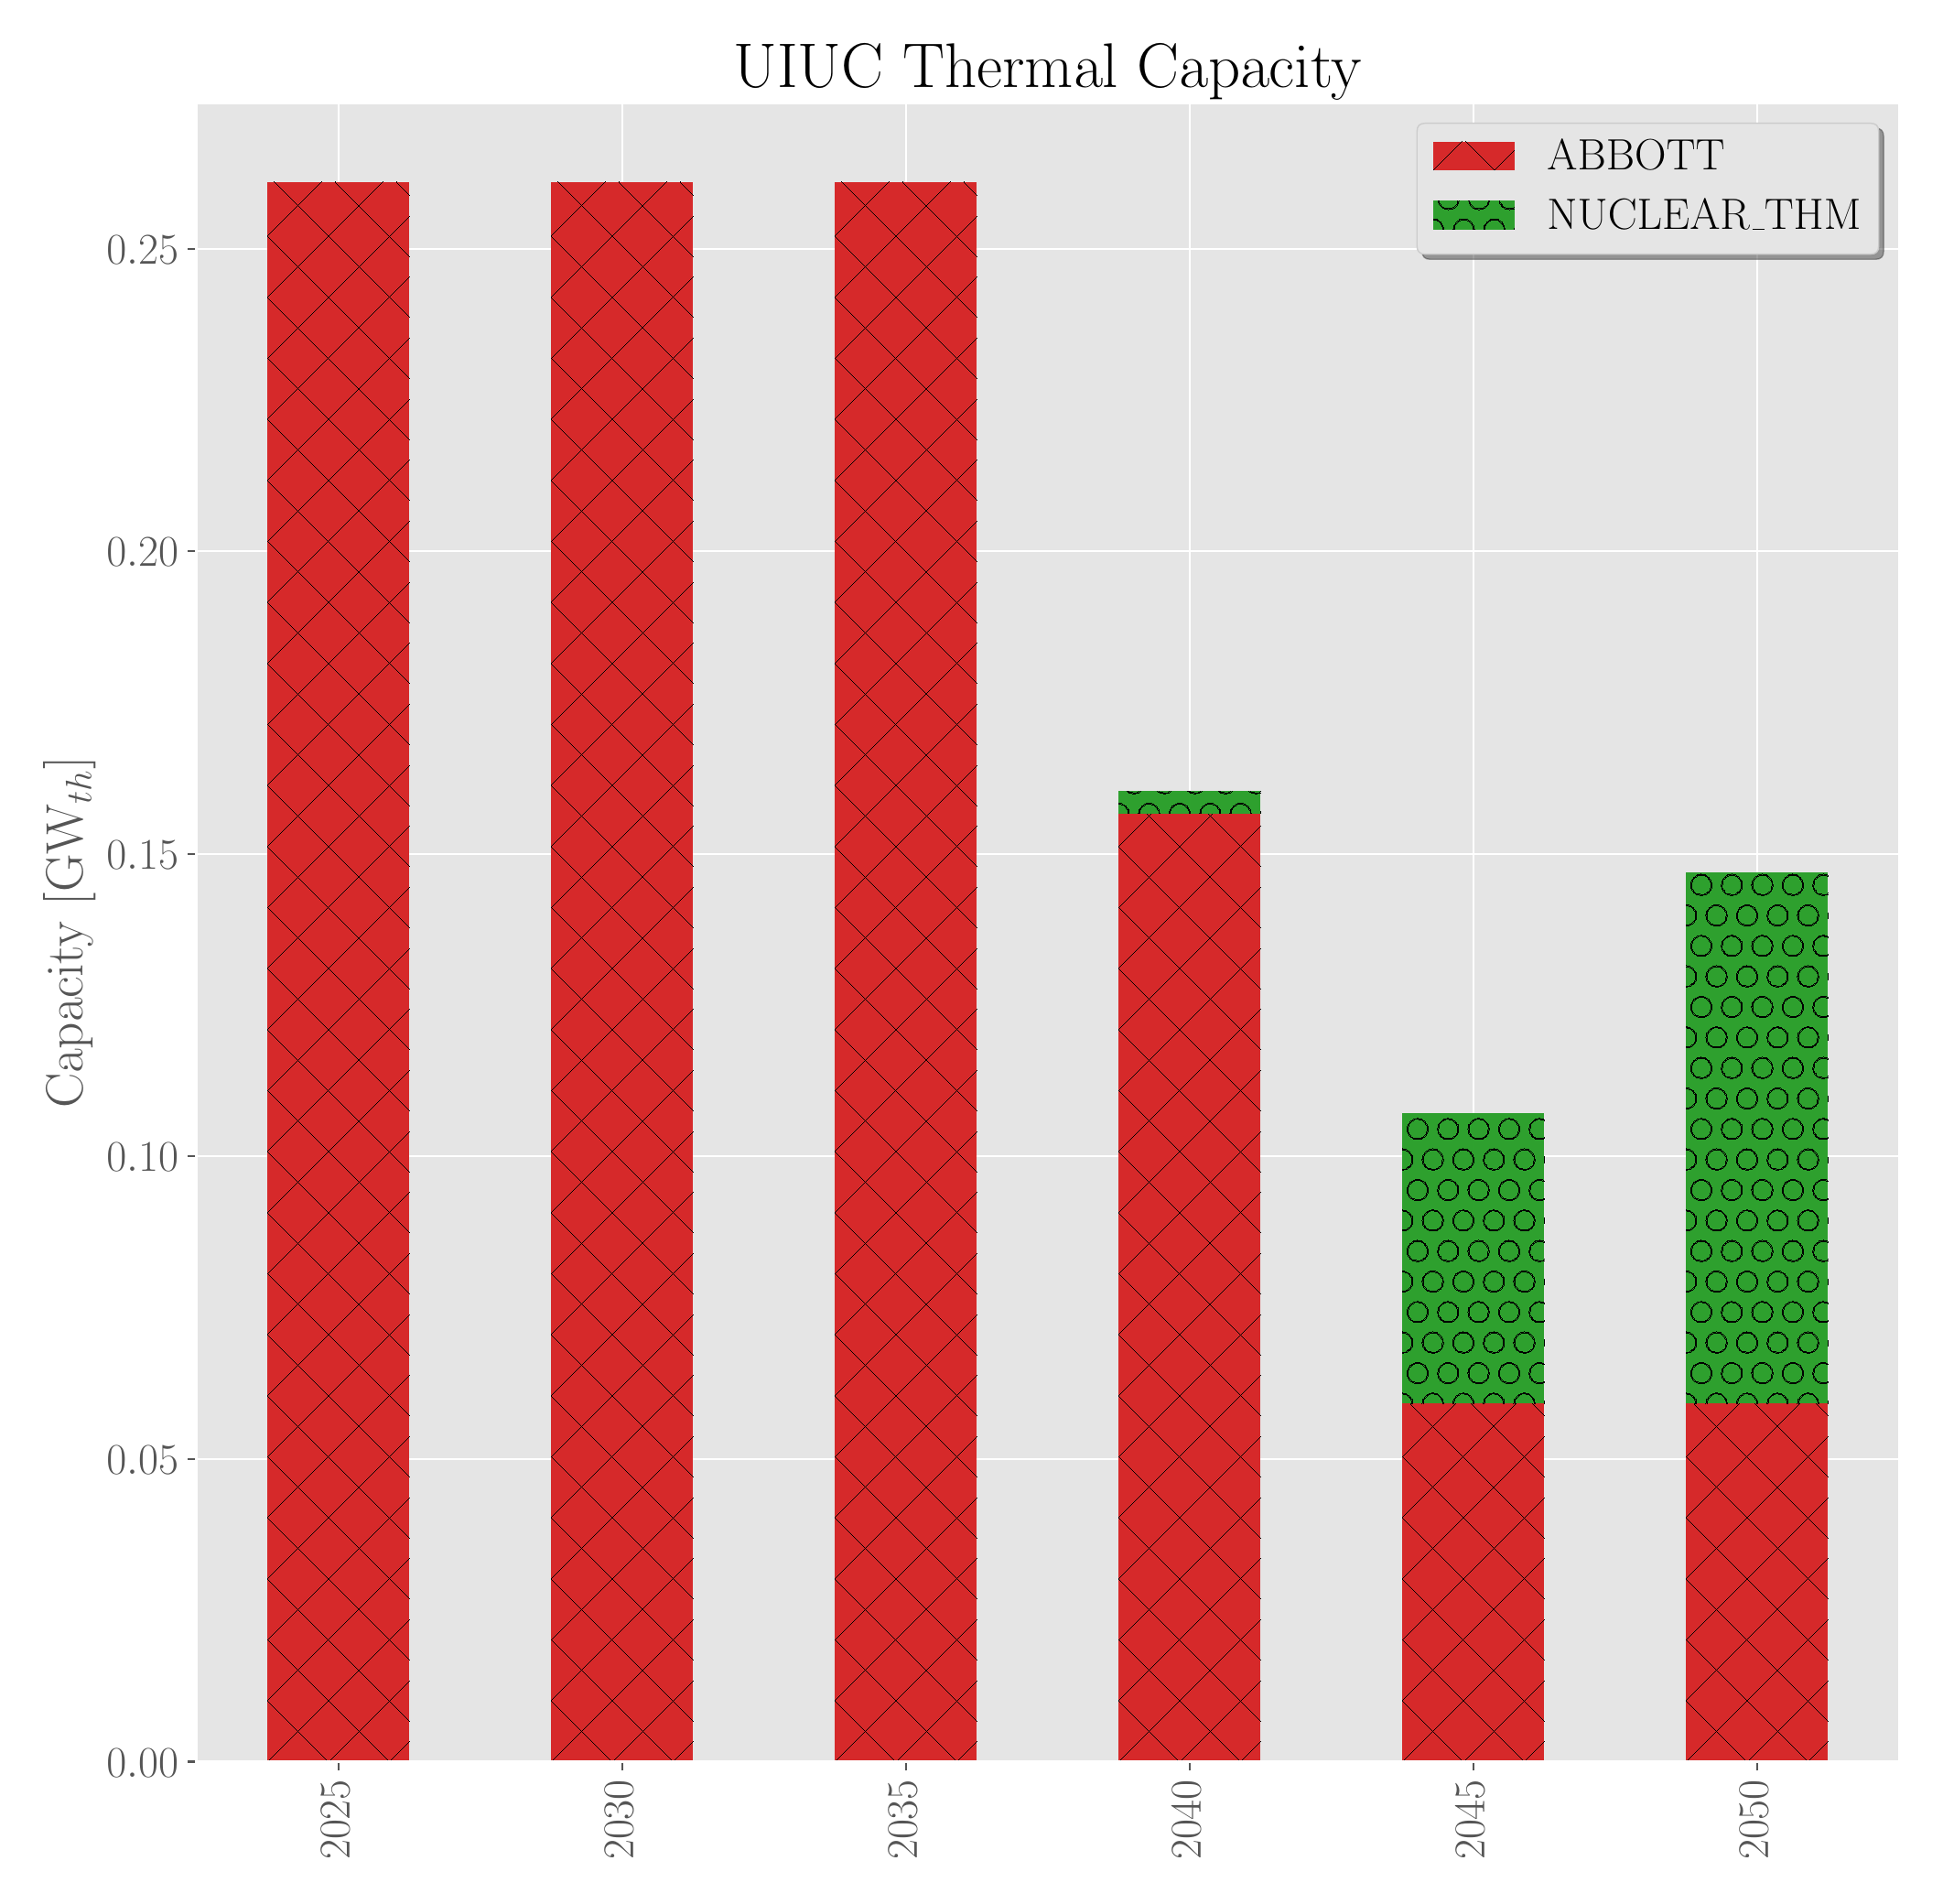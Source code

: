 \begingroup%
\makeatletter%
\begin{pgfpicture}%
\pgfpathrectangle{\pgfpointorigin}{\pgfqpoint{10.336in}{10.121in}}%
\pgfusepath{use as bounding box, clip}%
\begin{pgfscope}%
\pgfsetbuttcap%
\pgfsetmiterjoin%
\definecolor{currentfill}{rgb}{1.0,1.0,1.0}%
\pgfsetfillcolor{currentfill}%
\pgfsetlinewidth{0.0pt}%
\definecolor{currentstroke}{rgb}{0.0,0.0,0.0}%
\pgfsetstrokecolor{currentstroke}%
\pgfsetdash{}{0pt}%
\pgfpathmoveto{\pgfqpoint{0.0in}{0.0in}}%
\pgfpathlineto{\pgfqpoint{10.336in}{0.0in}}%
\pgfpathlineto{\pgfqpoint{10.336in}{10.121in}}%
\pgfpathlineto{\pgfqpoint{0.0in}{10.121in}}%
\pgfpathclose%
\pgfusepath{fill}%
\end{pgfscope}%
\begin{pgfscope}%
\pgfsetbuttcap%
\pgfsetmiterjoin%
\definecolor{currentfill}{rgb}{0.898,0.898,0.898}%
\pgfsetfillcolor{currentfill}%
\pgfsetlinewidth{0.0pt}%
\definecolor{currentstroke}{rgb}{0.0,0.0,0.0}%
\pgfsetstrokecolor{currentstroke}%
\pgfsetstrokeopacity{0.0}%
\pgfsetdash{}{0pt}%
\pgfpathmoveto{\pgfqpoint{0.936in}{0.637in}}%
\pgfpathlineto{\pgfqpoint{10.236in}{0.637in}}%
\pgfpathlineto{\pgfqpoint{10.236in}{9.697in}}%
\pgfpathlineto{\pgfqpoint{0.936in}{9.697in}}%
\pgfpathclose%
\pgfusepath{fill}%
\end{pgfscope}%
\begin{pgfscope}%
\pgfpathrectangle{\pgfqpoint{0.936in}{0.637in}}{\pgfqpoint{9.3in}{9.06in}}%
\pgfusepath{clip}%
\pgfsetrectcap%
\pgfsetroundjoin%
\pgfsetlinewidth{0.803pt}%
\definecolor{currentstroke}{rgb}{1.0,1.0,1.0}%
\pgfsetstrokecolor{currentstroke}%
\pgfsetdash{}{0pt}%
\pgfpathmoveto{\pgfqpoint{1.711in}{0.637in}}%
\pgfpathlineto{\pgfqpoint{1.711in}{9.697in}}%
\pgfusepath{stroke}%
\end{pgfscope}%
\begin{pgfscope}%
\pgfsetbuttcap%
\pgfsetroundjoin%
\definecolor{currentfill}{rgb}{0.333,0.333,0.333}%
\pgfsetfillcolor{currentfill}%
\pgfsetlinewidth{0.803pt}%
\definecolor{currentstroke}{rgb}{0.333,0.333,0.333}%
\pgfsetstrokecolor{currentstroke}%
\pgfsetdash{}{0pt}%
\pgfsys@defobject{currentmarker}{\pgfqpoint{0.0in}{-0.049in}}{\pgfqpoint{0.0in}{0.0in}}{%
\pgfpathmoveto{\pgfqpoint{0.0in}{0.0in}}%
\pgfpathlineto{\pgfqpoint{0.0in}{-0.049in}}%
\pgfusepath{stroke,fill}%
}%
\begin{pgfscope}%
\pgfsys@transformshift{1.711in}{0.637in}%
\pgfsys@useobject{currentmarker}{}%
\end{pgfscope}%
\end{pgfscope}%
\begin{pgfscope}%
\definecolor{textcolor}{rgb}{0.333,0.333,0.333}%
\pgfsetstrokecolor{textcolor}%
\pgfsetfillcolor{textcolor}%
\pgftext[x=1.771in, y=0.1in, left, base,rotate=90.0]{\color{textcolor}\rmfamily\fontsize{16.0}{19.2}\selectfont 2025}%
\end{pgfscope}%
\begin{pgfscope}%
\pgfpathrectangle{\pgfqpoint{0.936in}{0.637in}}{\pgfqpoint{9.3in}{9.06in}}%
\pgfusepath{clip}%
\pgfsetrectcap%
\pgfsetroundjoin%
\pgfsetlinewidth{0.803pt}%
\definecolor{currentstroke}{rgb}{1.0,1.0,1.0}%
\pgfsetstrokecolor{currentstroke}%
\pgfsetdash{}{0pt}%
\pgfpathmoveto{\pgfqpoint{3.261in}{0.637in}}%
\pgfpathlineto{\pgfqpoint{3.261in}{9.697in}}%
\pgfusepath{stroke}%
\end{pgfscope}%
\begin{pgfscope}%
\pgfsetbuttcap%
\pgfsetroundjoin%
\definecolor{currentfill}{rgb}{0.333,0.333,0.333}%
\pgfsetfillcolor{currentfill}%
\pgfsetlinewidth{0.803pt}%
\definecolor{currentstroke}{rgb}{0.333,0.333,0.333}%
\pgfsetstrokecolor{currentstroke}%
\pgfsetdash{}{0pt}%
\pgfsys@defobject{currentmarker}{\pgfqpoint{0.0in}{-0.049in}}{\pgfqpoint{0.0in}{0.0in}}{%
\pgfpathmoveto{\pgfqpoint{0.0in}{0.0in}}%
\pgfpathlineto{\pgfqpoint{0.0in}{-0.049in}}%
\pgfusepath{stroke,fill}%
}%
\begin{pgfscope}%
\pgfsys@transformshift{3.261in}{0.637in}%
\pgfsys@useobject{currentmarker}{}%
\end{pgfscope}%
\end{pgfscope}%
\begin{pgfscope}%
\definecolor{textcolor}{rgb}{0.333,0.333,0.333}%
\pgfsetstrokecolor{textcolor}%
\pgfsetfillcolor{textcolor}%
\pgftext[x=3.321in, y=0.1in, left, base,rotate=90.0]{\color{textcolor}\rmfamily\fontsize{16.0}{19.2}\selectfont 2030}%
\end{pgfscope}%
\begin{pgfscope}%
\pgfpathrectangle{\pgfqpoint{0.936in}{0.637in}}{\pgfqpoint{9.3in}{9.06in}}%
\pgfusepath{clip}%
\pgfsetrectcap%
\pgfsetroundjoin%
\pgfsetlinewidth{0.803pt}%
\definecolor{currentstroke}{rgb}{1.0,1.0,1.0}%
\pgfsetstrokecolor{currentstroke}%
\pgfsetdash{}{0pt}%
\pgfpathmoveto{\pgfqpoint{4.811in}{0.637in}}%
\pgfpathlineto{\pgfqpoint{4.811in}{9.697in}}%
\pgfusepath{stroke}%
\end{pgfscope}%
\begin{pgfscope}%
\pgfsetbuttcap%
\pgfsetroundjoin%
\definecolor{currentfill}{rgb}{0.333,0.333,0.333}%
\pgfsetfillcolor{currentfill}%
\pgfsetlinewidth{0.803pt}%
\definecolor{currentstroke}{rgb}{0.333,0.333,0.333}%
\pgfsetstrokecolor{currentstroke}%
\pgfsetdash{}{0pt}%
\pgfsys@defobject{currentmarker}{\pgfqpoint{0.0in}{-0.049in}}{\pgfqpoint{0.0in}{0.0in}}{%
\pgfpathmoveto{\pgfqpoint{0.0in}{0.0in}}%
\pgfpathlineto{\pgfqpoint{0.0in}{-0.049in}}%
\pgfusepath{stroke,fill}%
}%
\begin{pgfscope}%
\pgfsys@transformshift{4.811in}{0.637in}%
\pgfsys@useobject{currentmarker}{}%
\end{pgfscope}%
\end{pgfscope}%
\begin{pgfscope}%
\definecolor{textcolor}{rgb}{0.333,0.333,0.333}%
\pgfsetstrokecolor{textcolor}%
\pgfsetfillcolor{textcolor}%
\pgftext[x=4.871in, y=0.1in, left, base,rotate=90.0]{\color{textcolor}\rmfamily\fontsize{16.0}{19.2}\selectfont 2035}%
\end{pgfscope}%
\begin{pgfscope}%
\pgfpathrectangle{\pgfqpoint{0.936in}{0.637in}}{\pgfqpoint{9.3in}{9.06in}}%
\pgfusepath{clip}%
\pgfsetrectcap%
\pgfsetroundjoin%
\pgfsetlinewidth{0.803pt}%
\definecolor{currentstroke}{rgb}{1.0,1.0,1.0}%
\pgfsetstrokecolor{currentstroke}%
\pgfsetdash{}{0pt}%
\pgfpathmoveto{\pgfqpoint{6.361in}{0.637in}}%
\pgfpathlineto{\pgfqpoint{6.361in}{9.697in}}%
\pgfusepath{stroke}%
\end{pgfscope}%
\begin{pgfscope}%
\pgfsetbuttcap%
\pgfsetroundjoin%
\definecolor{currentfill}{rgb}{0.333,0.333,0.333}%
\pgfsetfillcolor{currentfill}%
\pgfsetlinewidth{0.803pt}%
\definecolor{currentstroke}{rgb}{0.333,0.333,0.333}%
\pgfsetstrokecolor{currentstroke}%
\pgfsetdash{}{0pt}%
\pgfsys@defobject{currentmarker}{\pgfqpoint{0.0in}{-0.049in}}{\pgfqpoint{0.0in}{0.0in}}{%
\pgfpathmoveto{\pgfqpoint{0.0in}{0.0in}}%
\pgfpathlineto{\pgfqpoint{0.0in}{-0.049in}}%
\pgfusepath{stroke,fill}%
}%
\begin{pgfscope}%
\pgfsys@transformshift{6.361in}{0.637in}%
\pgfsys@useobject{currentmarker}{}%
\end{pgfscope}%
\end{pgfscope}%
\begin{pgfscope}%
\definecolor{textcolor}{rgb}{0.333,0.333,0.333}%
\pgfsetstrokecolor{textcolor}%
\pgfsetfillcolor{textcolor}%
\pgftext[x=6.421in, y=0.1in, left, base,rotate=90.0]{\color{textcolor}\rmfamily\fontsize{16.0}{19.2}\selectfont 2040}%
\end{pgfscope}%
\begin{pgfscope}%
\pgfpathrectangle{\pgfqpoint{0.936in}{0.637in}}{\pgfqpoint{9.3in}{9.06in}}%
\pgfusepath{clip}%
\pgfsetrectcap%
\pgfsetroundjoin%
\pgfsetlinewidth{0.803pt}%
\definecolor{currentstroke}{rgb}{1.0,1.0,1.0}%
\pgfsetstrokecolor{currentstroke}%
\pgfsetdash{}{0pt}%
\pgfpathmoveto{\pgfqpoint{7.911in}{0.637in}}%
\pgfpathlineto{\pgfqpoint{7.911in}{9.697in}}%
\pgfusepath{stroke}%
\end{pgfscope}%
\begin{pgfscope}%
\pgfsetbuttcap%
\pgfsetroundjoin%
\definecolor{currentfill}{rgb}{0.333,0.333,0.333}%
\pgfsetfillcolor{currentfill}%
\pgfsetlinewidth{0.803pt}%
\definecolor{currentstroke}{rgb}{0.333,0.333,0.333}%
\pgfsetstrokecolor{currentstroke}%
\pgfsetdash{}{0pt}%
\pgfsys@defobject{currentmarker}{\pgfqpoint{0.0in}{-0.049in}}{\pgfqpoint{0.0in}{0.0in}}{%
\pgfpathmoveto{\pgfqpoint{0.0in}{0.0in}}%
\pgfpathlineto{\pgfqpoint{0.0in}{-0.049in}}%
\pgfusepath{stroke,fill}%
}%
\begin{pgfscope}%
\pgfsys@transformshift{7.911in}{0.637in}%
\pgfsys@useobject{currentmarker}{}%
\end{pgfscope}%
\end{pgfscope}%
\begin{pgfscope}%
\definecolor{textcolor}{rgb}{0.333,0.333,0.333}%
\pgfsetstrokecolor{textcolor}%
\pgfsetfillcolor{textcolor}%
\pgftext[x=7.971in, y=0.1in, left, base,rotate=90.0]{\color{textcolor}\rmfamily\fontsize{16.0}{19.2}\selectfont 2045}%
\end{pgfscope}%
\begin{pgfscope}%
\pgfpathrectangle{\pgfqpoint{0.936in}{0.637in}}{\pgfqpoint{9.3in}{9.06in}}%
\pgfusepath{clip}%
\pgfsetrectcap%
\pgfsetroundjoin%
\pgfsetlinewidth{0.803pt}%
\definecolor{currentstroke}{rgb}{1.0,1.0,1.0}%
\pgfsetstrokecolor{currentstroke}%
\pgfsetdash{}{0pt}%
\pgfpathmoveto{\pgfqpoint{9.461in}{0.637in}}%
\pgfpathlineto{\pgfqpoint{9.461in}{9.697in}}%
\pgfusepath{stroke}%
\end{pgfscope}%
\begin{pgfscope}%
\pgfsetbuttcap%
\pgfsetroundjoin%
\definecolor{currentfill}{rgb}{0.333,0.333,0.333}%
\pgfsetfillcolor{currentfill}%
\pgfsetlinewidth{0.803pt}%
\definecolor{currentstroke}{rgb}{0.333,0.333,0.333}%
\pgfsetstrokecolor{currentstroke}%
\pgfsetdash{}{0pt}%
\pgfsys@defobject{currentmarker}{\pgfqpoint{0.0in}{-0.049in}}{\pgfqpoint{0.0in}{0.0in}}{%
\pgfpathmoveto{\pgfqpoint{0.0in}{0.0in}}%
\pgfpathlineto{\pgfqpoint{0.0in}{-0.049in}}%
\pgfusepath{stroke,fill}%
}%
\begin{pgfscope}%
\pgfsys@transformshift{9.461in}{0.637in}%
\pgfsys@useobject{currentmarker}{}%
\end{pgfscope}%
\end{pgfscope}%
\begin{pgfscope}%
\definecolor{textcolor}{rgb}{0.333,0.333,0.333}%
\pgfsetstrokecolor{textcolor}%
\pgfsetfillcolor{textcolor}%
\pgftext[x=9.521in, y=0.1in, left, base,rotate=90.0]{\color{textcolor}\rmfamily\fontsize{16.0}{19.2}\selectfont 2050}%
\end{pgfscope}%
\begin{pgfscope}%
\pgfpathrectangle{\pgfqpoint{0.936in}{0.637in}}{\pgfqpoint{9.3in}{9.06in}}%
\pgfusepath{clip}%
\pgfsetrectcap%
\pgfsetroundjoin%
\pgfsetlinewidth{0.803pt}%
\definecolor{currentstroke}{rgb}{1.0,1.0,1.0}%
\pgfsetstrokecolor{currentstroke}%
\pgfsetdash{}{0pt}%
\pgfpathmoveto{\pgfqpoint{0.936in}{0.637in}}%
\pgfpathlineto{\pgfqpoint{10.236in}{0.637in}}%
\pgfusepath{stroke}%
\end{pgfscope}%
\begin{pgfscope}%
\pgfsetbuttcap%
\pgfsetroundjoin%
\definecolor{currentfill}{rgb}{0.333,0.333,0.333}%
\pgfsetfillcolor{currentfill}%
\pgfsetlinewidth{0.803pt}%
\definecolor{currentstroke}{rgb}{0.333,0.333,0.333}%
\pgfsetstrokecolor{currentstroke}%
\pgfsetdash{}{0pt}%
\pgfsys@defobject{currentmarker}{\pgfqpoint{-0.049in}{0.0in}}{\pgfqpoint{-0.0in}{0.0in}}{%
\pgfpathmoveto{\pgfqpoint{-0.0in}{0.0in}}%
\pgfpathlineto{\pgfqpoint{-0.049in}{0.0in}}%
\pgfusepath{stroke,fill}%
}%
\begin{pgfscope}%
\pgfsys@transformshift{0.936in}{0.637in}%
\pgfsys@useobject{currentmarker}{}%
\end{pgfscope}%
\end{pgfscope}%
\begin{pgfscope}%
\definecolor{textcolor}{rgb}{0.333,0.333,0.333}%
\pgfsetstrokecolor{textcolor}%
\pgfsetfillcolor{textcolor}%
\pgftext[x=0.443in, y=0.554in, left, base]{\color{textcolor}\rmfamily\fontsize{16.0}{19.2}\selectfont \(\displaystyle {0.00}\)}%
\end{pgfscope}%
\begin{pgfscope}%
\pgfpathrectangle{\pgfqpoint{0.936in}{0.637in}}{\pgfqpoint{9.3in}{9.06in}}%
\pgfusepath{clip}%
\pgfsetrectcap%
\pgfsetroundjoin%
\pgfsetlinewidth{0.803pt}%
\definecolor{currentstroke}{rgb}{1.0,1.0,1.0}%
\pgfsetstrokecolor{currentstroke}%
\pgfsetdash{}{0pt}%
\pgfpathmoveto{\pgfqpoint{0.936in}{2.29in}}%
\pgfpathlineto{\pgfqpoint{10.236in}{2.29in}}%
\pgfusepath{stroke}%
\end{pgfscope}%
\begin{pgfscope}%
\pgfsetbuttcap%
\pgfsetroundjoin%
\definecolor{currentfill}{rgb}{0.333,0.333,0.333}%
\pgfsetfillcolor{currentfill}%
\pgfsetlinewidth{0.803pt}%
\definecolor{currentstroke}{rgb}{0.333,0.333,0.333}%
\pgfsetstrokecolor{currentstroke}%
\pgfsetdash{}{0pt}%
\pgfsys@defobject{currentmarker}{\pgfqpoint{-0.049in}{0.0in}}{\pgfqpoint{-0.0in}{0.0in}}{%
\pgfpathmoveto{\pgfqpoint{-0.0in}{0.0in}}%
\pgfpathlineto{\pgfqpoint{-0.049in}{0.0in}}%
\pgfusepath{stroke,fill}%
}%
\begin{pgfscope}%
\pgfsys@transformshift{0.936in}{2.29in}%
\pgfsys@useobject{currentmarker}{}%
\end{pgfscope}%
\end{pgfscope}%
\begin{pgfscope}%
\definecolor{textcolor}{rgb}{0.333,0.333,0.333}%
\pgfsetstrokecolor{textcolor}%
\pgfsetfillcolor{textcolor}%
\pgftext[x=0.443in, y=2.207in, left, base]{\color{textcolor}\rmfamily\fontsize{16.0}{19.2}\selectfont \(\displaystyle {0.05}\)}%
\end{pgfscope}%
\begin{pgfscope}%
\pgfpathrectangle{\pgfqpoint{0.936in}{0.637in}}{\pgfqpoint{9.3in}{9.06in}}%
\pgfusepath{clip}%
\pgfsetrectcap%
\pgfsetroundjoin%
\pgfsetlinewidth{0.803pt}%
\definecolor{currentstroke}{rgb}{1.0,1.0,1.0}%
\pgfsetstrokecolor{currentstroke}%
\pgfsetdash{}{0pt}%
\pgfpathmoveto{\pgfqpoint{0.936in}{3.943in}}%
\pgfpathlineto{\pgfqpoint{10.236in}{3.943in}}%
\pgfusepath{stroke}%
\end{pgfscope}%
\begin{pgfscope}%
\pgfsetbuttcap%
\pgfsetroundjoin%
\definecolor{currentfill}{rgb}{0.333,0.333,0.333}%
\pgfsetfillcolor{currentfill}%
\pgfsetlinewidth{0.803pt}%
\definecolor{currentstroke}{rgb}{0.333,0.333,0.333}%
\pgfsetstrokecolor{currentstroke}%
\pgfsetdash{}{0pt}%
\pgfsys@defobject{currentmarker}{\pgfqpoint{-0.049in}{0.0in}}{\pgfqpoint{-0.0in}{0.0in}}{%
\pgfpathmoveto{\pgfqpoint{-0.0in}{0.0in}}%
\pgfpathlineto{\pgfqpoint{-0.049in}{0.0in}}%
\pgfusepath{stroke,fill}%
}%
\begin{pgfscope}%
\pgfsys@transformshift{0.936in}{3.943in}%
\pgfsys@useobject{currentmarker}{}%
\end{pgfscope}%
\end{pgfscope}%
\begin{pgfscope}%
\definecolor{textcolor}{rgb}{0.333,0.333,0.333}%
\pgfsetstrokecolor{textcolor}%
\pgfsetfillcolor{textcolor}%
\pgftext[x=0.443in, y=3.86in, left, base]{\color{textcolor}\rmfamily\fontsize{16.0}{19.2}\selectfont \(\displaystyle {0.10}\)}%
\end{pgfscope}%
\begin{pgfscope}%
\pgfpathrectangle{\pgfqpoint{0.936in}{0.637in}}{\pgfqpoint{9.3in}{9.06in}}%
\pgfusepath{clip}%
\pgfsetrectcap%
\pgfsetroundjoin%
\pgfsetlinewidth{0.803pt}%
\definecolor{currentstroke}{rgb}{1.0,1.0,1.0}%
\pgfsetstrokecolor{currentstroke}%
\pgfsetdash{}{0pt}%
\pgfpathmoveto{\pgfqpoint{0.936in}{5.596in}}%
\pgfpathlineto{\pgfqpoint{10.236in}{5.596in}}%
\pgfusepath{stroke}%
\end{pgfscope}%
\begin{pgfscope}%
\pgfsetbuttcap%
\pgfsetroundjoin%
\definecolor{currentfill}{rgb}{0.333,0.333,0.333}%
\pgfsetfillcolor{currentfill}%
\pgfsetlinewidth{0.803pt}%
\definecolor{currentstroke}{rgb}{0.333,0.333,0.333}%
\pgfsetstrokecolor{currentstroke}%
\pgfsetdash{}{0pt}%
\pgfsys@defobject{currentmarker}{\pgfqpoint{-0.049in}{0.0in}}{\pgfqpoint{-0.0in}{0.0in}}{%
\pgfpathmoveto{\pgfqpoint{-0.0in}{0.0in}}%
\pgfpathlineto{\pgfqpoint{-0.049in}{0.0in}}%
\pgfusepath{stroke,fill}%
}%
\begin{pgfscope}%
\pgfsys@transformshift{0.936in}{5.596in}%
\pgfsys@useobject{currentmarker}{}%
\end{pgfscope}%
\end{pgfscope}%
\begin{pgfscope}%
\definecolor{textcolor}{rgb}{0.333,0.333,0.333}%
\pgfsetstrokecolor{textcolor}%
\pgfsetfillcolor{textcolor}%
\pgftext[x=0.443in, y=5.513in, left, base]{\color{textcolor}\rmfamily\fontsize{16.0}{19.2}\selectfont \(\displaystyle {0.15}\)}%
\end{pgfscope}%
\begin{pgfscope}%
\pgfpathrectangle{\pgfqpoint{0.936in}{0.637in}}{\pgfqpoint{9.3in}{9.06in}}%
\pgfusepath{clip}%
\pgfsetrectcap%
\pgfsetroundjoin%
\pgfsetlinewidth{0.803pt}%
\definecolor{currentstroke}{rgb}{1.0,1.0,1.0}%
\pgfsetstrokecolor{currentstroke}%
\pgfsetdash{}{0pt}%
\pgfpathmoveto{\pgfqpoint{0.936in}{7.249in}}%
\pgfpathlineto{\pgfqpoint{10.236in}{7.249in}}%
\pgfusepath{stroke}%
\end{pgfscope}%
\begin{pgfscope}%
\pgfsetbuttcap%
\pgfsetroundjoin%
\definecolor{currentfill}{rgb}{0.333,0.333,0.333}%
\pgfsetfillcolor{currentfill}%
\pgfsetlinewidth{0.803pt}%
\definecolor{currentstroke}{rgb}{0.333,0.333,0.333}%
\pgfsetstrokecolor{currentstroke}%
\pgfsetdash{}{0pt}%
\pgfsys@defobject{currentmarker}{\pgfqpoint{-0.049in}{0.0in}}{\pgfqpoint{-0.0in}{0.0in}}{%
\pgfpathmoveto{\pgfqpoint{-0.0in}{0.0in}}%
\pgfpathlineto{\pgfqpoint{-0.049in}{0.0in}}%
\pgfusepath{stroke,fill}%
}%
\begin{pgfscope}%
\pgfsys@transformshift{0.936in}{7.249in}%
\pgfsys@useobject{currentmarker}{}%
\end{pgfscope}%
\end{pgfscope}%
\begin{pgfscope}%
\definecolor{textcolor}{rgb}{0.333,0.333,0.333}%
\pgfsetstrokecolor{textcolor}%
\pgfsetfillcolor{textcolor}%
\pgftext[x=0.443in, y=7.165in, left, base]{\color{textcolor}\rmfamily\fontsize{16.0}{19.2}\selectfont \(\displaystyle {0.20}\)}%
\end{pgfscope}%
\begin{pgfscope}%
\pgfpathrectangle{\pgfqpoint{0.936in}{0.637in}}{\pgfqpoint{9.3in}{9.06in}}%
\pgfusepath{clip}%
\pgfsetrectcap%
\pgfsetroundjoin%
\pgfsetlinewidth{0.803pt}%
\definecolor{currentstroke}{rgb}{1.0,1.0,1.0}%
\pgfsetstrokecolor{currentstroke}%
\pgfsetdash{}{0pt}%
\pgfpathmoveto{\pgfqpoint{0.936in}{8.901in}}%
\pgfpathlineto{\pgfqpoint{10.236in}{8.901in}}%
\pgfusepath{stroke}%
\end{pgfscope}%
\begin{pgfscope}%
\pgfsetbuttcap%
\pgfsetroundjoin%
\definecolor{currentfill}{rgb}{0.333,0.333,0.333}%
\pgfsetfillcolor{currentfill}%
\pgfsetlinewidth{0.803pt}%
\definecolor{currentstroke}{rgb}{0.333,0.333,0.333}%
\pgfsetstrokecolor{currentstroke}%
\pgfsetdash{}{0pt}%
\pgfsys@defobject{currentmarker}{\pgfqpoint{-0.049in}{0.0in}}{\pgfqpoint{-0.0in}{0.0in}}{%
\pgfpathmoveto{\pgfqpoint{-0.0in}{0.0in}}%
\pgfpathlineto{\pgfqpoint{-0.049in}{0.0in}}%
\pgfusepath{stroke,fill}%
}%
\begin{pgfscope}%
\pgfsys@transformshift{0.936in}{8.901in}%
\pgfsys@useobject{currentmarker}{}%
\end{pgfscope}%
\end{pgfscope}%
\begin{pgfscope}%
\definecolor{textcolor}{rgb}{0.333,0.333,0.333}%
\pgfsetstrokecolor{textcolor}%
\pgfsetfillcolor{textcolor}%
\pgftext[x=0.443in, y=8.818in, left, base]{\color{textcolor}\rmfamily\fontsize{16.0}{19.2}\selectfont \(\displaystyle {0.25}\)}%
\end{pgfscope}%
\begin{pgfscope}%
\definecolor{textcolor}{rgb}{0.333,0.333,0.333}%
\pgfsetstrokecolor{textcolor}%
\pgfsetfillcolor{textcolor}%
\pgftext[x=0.388in,y=5.167in,,bottom,rotate=90.0]{\color{textcolor}\rmfamily\fontsize{20.0}{24.0}\selectfont Capacity [GW\(\displaystyle _{th}\)]}%
\end{pgfscope}%
\begin{pgfscope}%
\pgfpathrectangle{\pgfqpoint{0.936in}{0.637in}}{\pgfqpoint{9.3in}{9.06in}}%
\pgfusepath{clip}%
\pgfsetbuttcap%
\pgfsetmiterjoin%
\definecolor{currentfill}{rgb}{0.839,0.153,0.157}%
\pgfsetfillcolor{currentfill}%
\pgfsetfillopacity{0.99}%
\pgfsetlinewidth{0.0pt}%
\definecolor{currentstroke}{rgb}{0.0,0.0,0.0}%
\pgfsetstrokecolor{currentstroke}%
\pgfsetstrokeopacity{0.99}%
\pgfsetdash{}{0pt}%
\pgfpathmoveto{\pgfqpoint{1.323in}{0.637in}}%
\pgfpathlineto{\pgfqpoint{2.098in}{0.637in}}%
\pgfpathlineto{\pgfqpoint{2.098in}{9.266in}}%
\pgfpathlineto{\pgfqpoint{1.323in}{9.266in}}%
\pgfpathclose%
\pgfusepath{fill}%
\end{pgfscope}%
\begin{pgfscope}%
\pgfsetbuttcap%
\pgfsetmiterjoin%
\definecolor{currentfill}{rgb}{0.839,0.153,0.157}%
\pgfsetfillcolor{currentfill}%
\pgfsetfillopacity{0.99}%
\pgfsetlinewidth{0.0pt}%
\definecolor{currentstroke}{rgb}{0.0,0.0,0.0}%
\pgfsetstrokecolor{currentstroke}%
\pgfsetstrokeopacity{0.99}%
\pgfsetdash{}{0pt}%
\pgfpathrectangle{\pgfqpoint{0.936in}{0.637in}}{\pgfqpoint{9.3in}{9.06in}}%
\pgfusepath{clip}%
\pgfpathmoveto{\pgfqpoint{1.323in}{0.637in}}%
\pgfpathlineto{\pgfqpoint{2.098in}{0.637in}}%
\pgfpathlineto{\pgfqpoint{2.098in}{9.266in}}%
\pgfpathlineto{\pgfqpoint{1.323in}{9.266in}}%
\pgfpathclose%
\pgfusepath{clip}%
\pgfsys@defobject{currentpattern}{\pgfqpoint{0in}{0in}}{\pgfqpoint{1in}{1in}}{%
\begin{pgfscope}%
\pgfpathrectangle{\pgfqpoint{0in}{0in}}{\pgfqpoint{1in}{1in}}%
\pgfusepath{clip}%
\pgfpathmoveto{\pgfqpoint{-0.5in}{0.5in}}%
\pgfpathlineto{\pgfqpoint{0.5in}{1.5in}}%
\pgfpathmoveto{\pgfqpoint{-0.333in}{0.333in}}%
\pgfpathlineto{\pgfqpoint{0.667in}{1.333in}}%
\pgfpathmoveto{\pgfqpoint{-0.167in}{0.167in}}%
\pgfpathlineto{\pgfqpoint{0.833in}{1.167in}}%
\pgfpathmoveto{\pgfqpoint{0.0in}{0.0in}}%
\pgfpathlineto{\pgfqpoint{1.0in}{1.0in}}%
\pgfpathmoveto{\pgfqpoint{0.167in}{-0.167in}}%
\pgfpathlineto{\pgfqpoint{1.167in}{0.833in}}%
\pgfpathmoveto{\pgfqpoint{0.333in}{-0.333in}}%
\pgfpathlineto{\pgfqpoint{1.333in}{0.667in}}%
\pgfpathmoveto{\pgfqpoint{0.5in}{-0.5in}}%
\pgfpathlineto{\pgfqpoint{1.5in}{0.5in}}%
\pgfpathmoveto{\pgfqpoint{-0.5in}{0.5in}}%
\pgfpathlineto{\pgfqpoint{0.5in}{-0.5in}}%
\pgfpathmoveto{\pgfqpoint{-0.333in}{0.667in}}%
\pgfpathlineto{\pgfqpoint{0.667in}{-0.333in}}%
\pgfpathmoveto{\pgfqpoint{-0.167in}{0.833in}}%
\pgfpathlineto{\pgfqpoint{0.833in}{-0.167in}}%
\pgfpathmoveto{\pgfqpoint{0.0in}{1.0in}}%
\pgfpathlineto{\pgfqpoint{1.0in}{0.0in}}%
\pgfpathmoveto{\pgfqpoint{0.167in}{1.167in}}%
\pgfpathlineto{\pgfqpoint{1.167in}{0.167in}}%
\pgfpathmoveto{\pgfqpoint{0.333in}{1.333in}}%
\pgfpathlineto{\pgfqpoint{1.333in}{0.333in}}%
\pgfpathmoveto{\pgfqpoint{0.5in}{1.5in}}%
\pgfpathlineto{\pgfqpoint{1.5in}{0.5in}}%
\pgfusepath{stroke}%
\end{pgfscope}%
}%
\pgfsys@transformshift{1.323in}{0.637in}%
\pgfsys@useobject{currentpattern}{}%
\pgfsys@transformshift{1in}{0in}%
\pgfsys@transformshift{-1in}{0in}%
\pgfsys@transformshift{0in}{1in}%
\pgfsys@useobject{currentpattern}{}%
\pgfsys@transformshift{1in}{0in}%
\pgfsys@transformshift{-1in}{0in}%
\pgfsys@transformshift{0in}{1in}%
\pgfsys@useobject{currentpattern}{}%
\pgfsys@transformshift{1in}{0in}%
\pgfsys@transformshift{-1in}{0in}%
\pgfsys@transformshift{0in}{1in}%
\pgfsys@useobject{currentpattern}{}%
\pgfsys@transformshift{1in}{0in}%
\pgfsys@transformshift{-1in}{0in}%
\pgfsys@transformshift{0in}{1in}%
\pgfsys@useobject{currentpattern}{}%
\pgfsys@transformshift{1in}{0in}%
\pgfsys@transformshift{-1in}{0in}%
\pgfsys@transformshift{0in}{1in}%
\pgfsys@useobject{currentpattern}{}%
\pgfsys@transformshift{1in}{0in}%
\pgfsys@transformshift{-1in}{0in}%
\pgfsys@transformshift{0in}{1in}%
\pgfsys@useobject{currentpattern}{}%
\pgfsys@transformshift{1in}{0in}%
\pgfsys@transformshift{-1in}{0in}%
\pgfsys@transformshift{0in}{1in}%
\pgfsys@useobject{currentpattern}{}%
\pgfsys@transformshift{1in}{0in}%
\pgfsys@transformshift{-1in}{0in}%
\pgfsys@transformshift{0in}{1in}%
\pgfsys@useobject{currentpattern}{}%
\pgfsys@transformshift{1in}{0in}%
\pgfsys@transformshift{-1in}{0in}%
\pgfsys@transformshift{0in}{1in}%
\end{pgfscope}%
\begin{pgfscope}%
\pgfpathrectangle{\pgfqpoint{0.936in}{0.637in}}{\pgfqpoint{9.3in}{9.06in}}%
\pgfusepath{clip}%
\pgfsetbuttcap%
\pgfsetmiterjoin%
\definecolor{currentfill}{rgb}{0.839,0.153,0.157}%
\pgfsetfillcolor{currentfill}%
\pgfsetfillopacity{0.99}%
\pgfsetlinewidth{0.0pt}%
\definecolor{currentstroke}{rgb}{0.0,0.0,0.0}%
\pgfsetstrokecolor{currentstroke}%
\pgfsetstrokeopacity{0.99}%
\pgfsetdash{}{0pt}%
\pgfpathmoveto{\pgfqpoint{2.873in}{0.637in}}%
\pgfpathlineto{\pgfqpoint{3.648in}{0.637in}}%
\pgfpathlineto{\pgfqpoint{3.648in}{9.266in}}%
\pgfpathlineto{\pgfqpoint{2.873in}{9.266in}}%
\pgfpathclose%
\pgfusepath{fill}%
\end{pgfscope}%
\begin{pgfscope}%
\pgfsetbuttcap%
\pgfsetmiterjoin%
\definecolor{currentfill}{rgb}{0.839,0.153,0.157}%
\pgfsetfillcolor{currentfill}%
\pgfsetfillopacity{0.99}%
\pgfsetlinewidth{0.0pt}%
\definecolor{currentstroke}{rgb}{0.0,0.0,0.0}%
\pgfsetstrokecolor{currentstroke}%
\pgfsetstrokeopacity{0.99}%
\pgfsetdash{}{0pt}%
\pgfpathrectangle{\pgfqpoint{0.936in}{0.637in}}{\pgfqpoint{9.3in}{9.06in}}%
\pgfusepath{clip}%
\pgfpathmoveto{\pgfqpoint{2.873in}{0.637in}}%
\pgfpathlineto{\pgfqpoint{3.648in}{0.637in}}%
\pgfpathlineto{\pgfqpoint{3.648in}{9.266in}}%
\pgfpathlineto{\pgfqpoint{2.873in}{9.266in}}%
\pgfpathclose%
\pgfusepath{clip}%
\pgfsys@defobject{currentpattern}{\pgfqpoint{0in}{0in}}{\pgfqpoint{1in}{1in}}{%
\begin{pgfscope}%
\pgfpathrectangle{\pgfqpoint{0in}{0in}}{\pgfqpoint{1in}{1in}}%
\pgfusepath{clip}%
\pgfpathmoveto{\pgfqpoint{-0.5in}{0.5in}}%
\pgfpathlineto{\pgfqpoint{0.5in}{1.5in}}%
\pgfpathmoveto{\pgfqpoint{-0.333in}{0.333in}}%
\pgfpathlineto{\pgfqpoint{0.667in}{1.333in}}%
\pgfpathmoveto{\pgfqpoint{-0.167in}{0.167in}}%
\pgfpathlineto{\pgfqpoint{0.833in}{1.167in}}%
\pgfpathmoveto{\pgfqpoint{0.0in}{0.0in}}%
\pgfpathlineto{\pgfqpoint{1.0in}{1.0in}}%
\pgfpathmoveto{\pgfqpoint{0.167in}{-0.167in}}%
\pgfpathlineto{\pgfqpoint{1.167in}{0.833in}}%
\pgfpathmoveto{\pgfqpoint{0.333in}{-0.333in}}%
\pgfpathlineto{\pgfqpoint{1.333in}{0.667in}}%
\pgfpathmoveto{\pgfqpoint{0.5in}{-0.5in}}%
\pgfpathlineto{\pgfqpoint{1.5in}{0.5in}}%
\pgfpathmoveto{\pgfqpoint{-0.5in}{0.5in}}%
\pgfpathlineto{\pgfqpoint{0.5in}{-0.5in}}%
\pgfpathmoveto{\pgfqpoint{-0.333in}{0.667in}}%
\pgfpathlineto{\pgfqpoint{0.667in}{-0.333in}}%
\pgfpathmoveto{\pgfqpoint{-0.167in}{0.833in}}%
\pgfpathlineto{\pgfqpoint{0.833in}{-0.167in}}%
\pgfpathmoveto{\pgfqpoint{0.0in}{1.0in}}%
\pgfpathlineto{\pgfqpoint{1.0in}{0.0in}}%
\pgfpathmoveto{\pgfqpoint{0.167in}{1.167in}}%
\pgfpathlineto{\pgfqpoint{1.167in}{0.167in}}%
\pgfpathmoveto{\pgfqpoint{0.333in}{1.333in}}%
\pgfpathlineto{\pgfqpoint{1.333in}{0.333in}}%
\pgfpathmoveto{\pgfqpoint{0.5in}{1.5in}}%
\pgfpathlineto{\pgfqpoint{1.5in}{0.5in}}%
\pgfusepath{stroke}%
\end{pgfscope}%
}%
\pgfsys@transformshift{2.873in}{0.637in}%
\pgfsys@useobject{currentpattern}{}%
\pgfsys@transformshift{1in}{0in}%
\pgfsys@transformshift{-1in}{0in}%
\pgfsys@transformshift{0in}{1in}%
\pgfsys@useobject{currentpattern}{}%
\pgfsys@transformshift{1in}{0in}%
\pgfsys@transformshift{-1in}{0in}%
\pgfsys@transformshift{0in}{1in}%
\pgfsys@useobject{currentpattern}{}%
\pgfsys@transformshift{1in}{0in}%
\pgfsys@transformshift{-1in}{0in}%
\pgfsys@transformshift{0in}{1in}%
\pgfsys@useobject{currentpattern}{}%
\pgfsys@transformshift{1in}{0in}%
\pgfsys@transformshift{-1in}{0in}%
\pgfsys@transformshift{0in}{1in}%
\pgfsys@useobject{currentpattern}{}%
\pgfsys@transformshift{1in}{0in}%
\pgfsys@transformshift{-1in}{0in}%
\pgfsys@transformshift{0in}{1in}%
\pgfsys@useobject{currentpattern}{}%
\pgfsys@transformshift{1in}{0in}%
\pgfsys@transformshift{-1in}{0in}%
\pgfsys@transformshift{0in}{1in}%
\pgfsys@useobject{currentpattern}{}%
\pgfsys@transformshift{1in}{0in}%
\pgfsys@transformshift{-1in}{0in}%
\pgfsys@transformshift{0in}{1in}%
\pgfsys@useobject{currentpattern}{}%
\pgfsys@transformshift{1in}{0in}%
\pgfsys@transformshift{-1in}{0in}%
\pgfsys@transformshift{0in}{1in}%
\pgfsys@useobject{currentpattern}{}%
\pgfsys@transformshift{1in}{0in}%
\pgfsys@transformshift{-1in}{0in}%
\pgfsys@transformshift{0in}{1in}%
\end{pgfscope}%
\begin{pgfscope}%
\pgfpathrectangle{\pgfqpoint{0.936in}{0.637in}}{\pgfqpoint{9.3in}{9.06in}}%
\pgfusepath{clip}%
\pgfsetbuttcap%
\pgfsetmiterjoin%
\definecolor{currentfill}{rgb}{0.839,0.153,0.157}%
\pgfsetfillcolor{currentfill}%
\pgfsetfillopacity{0.99}%
\pgfsetlinewidth{0.0pt}%
\definecolor{currentstroke}{rgb}{0.0,0.0,0.0}%
\pgfsetstrokecolor{currentstroke}%
\pgfsetstrokeopacity{0.99}%
\pgfsetdash{}{0pt}%
\pgfpathmoveto{\pgfqpoint{4.423in}{0.637in}}%
\pgfpathlineto{\pgfqpoint{5.198in}{0.637in}}%
\pgfpathlineto{\pgfqpoint{5.198in}{9.266in}}%
\pgfpathlineto{\pgfqpoint{4.423in}{9.266in}}%
\pgfpathclose%
\pgfusepath{fill}%
\end{pgfscope}%
\begin{pgfscope}%
\pgfsetbuttcap%
\pgfsetmiterjoin%
\definecolor{currentfill}{rgb}{0.839,0.153,0.157}%
\pgfsetfillcolor{currentfill}%
\pgfsetfillopacity{0.99}%
\pgfsetlinewidth{0.0pt}%
\definecolor{currentstroke}{rgb}{0.0,0.0,0.0}%
\pgfsetstrokecolor{currentstroke}%
\pgfsetstrokeopacity{0.99}%
\pgfsetdash{}{0pt}%
\pgfpathrectangle{\pgfqpoint{0.936in}{0.637in}}{\pgfqpoint{9.3in}{9.06in}}%
\pgfusepath{clip}%
\pgfpathmoveto{\pgfqpoint{4.423in}{0.637in}}%
\pgfpathlineto{\pgfqpoint{5.198in}{0.637in}}%
\pgfpathlineto{\pgfqpoint{5.198in}{9.266in}}%
\pgfpathlineto{\pgfqpoint{4.423in}{9.266in}}%
\pgfpathclose%
\pgfusepath{clip}%
\pgfsys@defobject{currentpattern}{\pgfqpoint{0in}{0in}}{\pgfqpoint{1in}{1in}}{%
\begin{pgfscope}%
\pgfpathrectangle{\pgfqpoint{0in}{0in}}{\pgfqpoint{1in}{1in}}%
\pgfusepath{clip}%
\pgfpathmoveto{\pgfqpoint{-0.5in}{0.5in}}%
\pgfpathlineto{\pgfqpoint{0.5in}{1.5in}}%
\pgfpathmoveto{\pgfqpoint{-0.333in}{0.333in}}%
\pgfpathlineto{\pgfqpoint{0.667in}{1.333in}}%
\pgfpathmoveto{\pgfqpoint{-0.167in}{0.167in}}%
\pgfpathlineto{\pgfqpoint{0.833in}{1.167in}}%
\pgfpathmoveto{\pgfqpoint{0.0in}{0.0in}}%
\pgfpathlineto{\pgfqpoint{1.0in}{1.0in}}%
\pgfpathmoveto{\pgfqpoint{0.167in}{-0.167in}}%
\pgfpathlineto{\pgfqpoint{1.167in}{0.833in}}%
\pgfpathmoveto{\pgfqpoint{0.333in}{-0.333in}}%
\pgfpathlineto{\pgfqpoint{1.333in}{0.667in}}%
\pgfpathmoveto{\pgfqpoint{0.5in}{-0.5in}}%
\pgfpathlineto{\pgfqpoint{1.5in}{0.5in}}%
\pgfpathmoveto{\pgfqpoint{-0.5in}{0.5in}}%
\pgfpathlineto{\pgfqpoint{0.5in}{-0.5in}}%
\pgfpathmoveto{\pgfqpoint{-0.333in}{0.667in}}%
\pgfpathlineto{\pgfqpoint{0.667in}{-0.333in}}%
\pgfpathmoveto{\pgfqpoint{-0.167in}{0.833in}}%
\pgfpathlineto{\pgfqpoint{0.833in}{-0.167in}}%
\pgfpathmoveto{\pgfqpoint{0.0in}{1.0in}}%
\pgfpathlineto{\pgfqpoint{1.0in}{0.0in}}%
\pgfpathmoveto{\pgfqpoint{0.167in}{1.167in}}%
\pgfpathlineto{\pgfqpoint{1.167in}{0.167in}}%
\pgfpathmoveto{\pgfqpoint{0.333in}{1.333in}}%
\pgfpathlineto{\pgfqpoint{1.333in}{0.333in}}%
\pgfpathmoveto{\pgfqpoint{0.5in}{1.5in}}%
\pgfpathlineto{\pgfqpoint{1.5in}{0.5in}}%
\pgfusepath{stroke}%
\end{pgfscope}%
}%
\pgfsys@transformshift{4.423in}{0.637in}%
\pgfsys@useobject{currentpattern}{}%
\pgfsys@transformshift{1in}{0in}%
\pgfsys@transformshift{-1in}{0in}%
\pgfsys@transformshift{0in}{1in}%
\pgfsys@useobject{currentpattern}{}%
\pgfsys@transformshift{1in}{0in}%
\pgfsys@transformshift{-1in}{0in}%
\pgfsys@transformshift{0in}{1in}%
\pgfsys@useobject{currentpattern}{}%
\pgfsys@transformshift{1in}{0in}%
\pgfsys@transformshift{-1in}{0in}%
\pgfsys@transformshift{0in}{1in}%
\pgfsys@useobject{currentpattern}{}%
\pgfsys@transformshift{1in}{0in}%
\pgfsys@transformshift{-1in}{0in}%
\pgfsys@transformshift{0in}{1in}%
\pgfsys@useobject{currentpattern}{}%
\pgfsys@transformshift{1in}{0in}%
\pgfsys@transformshift{-1in}{0in}%
\pgfsys@transformshift{0in}{1in}%
\pgfsys@useobject{currentpattern}{}%
\pgfsys@transformshift{1in}{0in}%
\pgfsys@transformshift{-1in}{0in}%
\pgfsys@transformshift{0in}{1in}%
\pgfsys@useobject{currentpattern}{}%
\pgfsys@transformshift{1in}{0in}%
\pgfsys@transformshift{-1in}{0in}%
\pgfsys@transformshift{0in}{1in}%
\pgfsys@useobject{currentpattern}{}%
\pgfsys@transformshift{1in}{0in}%
\pgfsys@transformshift{-1in}{0in}%
\pgfsys@transformshift{0in}{1in}%
\pgfsys@useobject{currentpattern}{}%
\pgfsys@transformshift{1in}{0in}%
\pgfsys@transformshift{-1in}{0in}%
\pgfsys@transformshift{0in}{1in}%
\end{pgfscope}%
\begin{pgfscope}%
\pgfpathrectangle{\pgfqpoint{0.936in}{0.637in}}{\pgfqpoint{9.3in}{9.06in}}%
\pgfusepath{clip}%
\pgfsetbuttcap%
\pgfsetmiterjoin%
\definecolor{currentfill}{rgb}{0.839,0.153,0.157}%
\pgfsetfillcolor{currentfill}%
\pgfsetfillopacity{0.99}%
\pgfsetlinewidth{0.0pt}%
\definecolor{currentstroke}{rgb}{0.0,0.0,0.0}%
\pgfsetstrokecolor{currentstroke}%
\pgfsetstrokeopacity{0.99}%
\pgfsetdash{}{0pt}%
\pgfpathmoveto{\pgfqpoint{5.973in}{0.637in}}%
\pgfpathlineto{\pgfqpoint{6.748in}{0.637in}}%
\pgfpathlineto{\pgfqpoint{6.748in}{5.815in}}%
\pgfpathlineto{\pgfqpoint{5.973in}{5.815in}}%
\pgfpathclose%
\pgfusepath{fill}%
\end{pgfscope}%
\begin{pgfscope}%
\pgfsetbuttcap%
\pgfsetmiterjoin%
\definecolor{currentfill}{rgb}{0.839,0.153,0.157}%
\pgfsetfillcolor{currentfill}%
\pgfsetfillopacity{0.99}%
\pgfsetlinewidth{0.0pt}%
\definecolor{currentstroke}{rgb}{0.0,0.0,0.0}%
\pgfsetstrokecolor{currentstroke}%
\pgfsetstrokeopacity{0.99}%
\pgfsetdash{}{0pt}%
\pgfpathrectangle{\pgfqpoint{0.936in}{0.637in}}{\pgfqpoint{9.3in}{9.06in}}%
\pgfusepath{clip}%
\pgfpathmoveto{\pgfqpoint{5.973in}{0.637in}}%
\pgfpathlineto{\pgfqpoint{6.748in}{0.637in}}%
\pgfpathlineto{\pgfqpoint{6.748in}{5.815in}}%
\pgfpathlineto{\pgfqpoint{5.973in}{5.815in}}%
\pgfpathclose%
\pgfusepath{clip}%
\pgfsys@defobject{currentpattern}{\pgfqpoint{0in}{0in}}{\pgfqpoint{1in}{1in}}{%
\begin{pgfscope}%
\pgfpathrectangle{\pgfqpoint{0in}{0in}}{\pgfqpoint{1in}{1in}}%
\pgfusepath{clip}%
\pgfpathmoveto{\pgfqpoint{-0.5in}{0.5in}}%
\pgfpathlineto{\pgfqpoint{0.5in}{1.5in}}%
\pgfpathmoveto{\pgfqpoint{-0.333in}{0.333in}}%
\pgfpathlineto{\pgfqpoint{0.667in}{1.333in}}%
\pgfpathmoveto{\pgfqpoint{-0.167in}{0.167in}}%
\pgfpathlineto{\pgfqpoint{0.833in}{1.167in}}%
\pgfpathmoveto{\pgfqpoint{0.0in}{0.0in}}%
\pgfpathlineto{\pgfqpoint{1.0in}{1.0in}}%
\pgfpathmoveto{\pgfqpoint{0.167in}{-0.167in}}%
\pgfpathlineto{\pgfqpoint{1.167in}{0.833in}}%
\pgfpathmoveto{\pgfqpoint{0.333in}{-0.333in}}%
\pgfpathlineto{\pgfqpoint{1.333in}{0.667in}}%
\pgfpathmoveto{\pgfqpoint{0.5in}{-0.5in}}%
\pgfpathlineto{\pgfqpoint{1.5in}{0.5in}}%
\pgfpathmoveto{\pgfqpoint{-0.5in}{0.5in}}%
\pgfpathlineto{\pgfqpoint{0.5in}{-0.5in}}%
\pgfpathmoveto{\pgfqpoint{-0.333in}{0.667in}}%
\pgfpathlineto{\pgfqpoint{0.667in}{-0.333in}}%
\pgfpathmoveto{\pgfqpoint{-0.167in}{0.833in}}%
\pgfpathlineto{\pgfqpoint{0.833in}{-0.167in}}%
\pgfpathmoveto{\pgfqpoint{0.0in}{1.0in}}%
\pgfpathlineto{\pgfqpoint{1.0in}{0.0in}}%
\pgfpathmoveto{\pgfqpoint{0.167in}{1.167in}}%
\pgfpathlineto{\pgfqpoint{1.167in}{0.167in}}%
\pgfpathmoveto{\pgfqpoint{0.333in}{1.333in}}%
\pgfpathlineto{\pgfqpoint{1.333in}{0.333in}}%
\pgfpathmoveto{\pgfqpoint{0.5in}{1.5in}}%
\pgfpathlineto{\pgfqpoint{1.5in}{0.5in}}%
\pgfusepath{stroke}%
\end{pgfscope}%
}%
\pgfsys@transformshift{5.973in}{0.637in}%
\pgfsys@useobject{currentpattern}{}%
\pgfsys@transformshift{1in}{0in}%
\pgfsys@transformshift{-1in}{0in}%
\pgfsys@transformshift{0in}{1in}%
\pgfsys@useobject{currentpattern}{}%
\pgfsys@transformshift{1in}{0in}%
\pgfsys@transformshift{-1in}{0in}%
\pgfsys@transformshift{0in}{1in}%
\pgfsys@useobject{currentpattern}{}%
\pgfsys@transformshift{1in}{0in}%
\pgfsys@transformshift{-1in}{0in}%
\pgfsys@transformshift{0in}{1in}%
\pgfsys@useobject{currentpattern}{}%
\pgfsys@transformshift{1in}{0in}%
\pgfsys@transformshift{-1in}{0in}%
\pgfsys@transformshift{0in}{1in}%
\pgfsys@useobject{currentpattern}{}%
\pgfsys@transformshift{1in}{0in}%
\pgfsys@transformshift{-1in}{0in}%
\pgfsys@transformshift{0in}{1in}%
\pgfsys@useobject{currentpattern}{}%
\pgfsys@transformshift{1in}{0in}%
\pgfsys@transformshift{-1in}{0in}%
\pgfsys@transformshift{0in}{1in}%
\end{pgfscope}%
\begin{pgfscope}%
\pgfpathrectangle{\pgfqpoint{0.936in}{0.637in}}{\pgfqpoint{9.3in}{9.06in}}%
\pgfusepath{clip}%
\pgfsetbuttcap%
\pgfsetmiterjoin%
\definecolor{currentfill}{rgb}{0.839,0.153,0.157}%
\pgfsetfillcolor{currentfill}%
\pgfsetfillopacity{0.99}%
\pgfsetlinewidth{0.0pt}%
\definecolor{currentstroke}{rgb}{0.0,0.0,0.0}%
\pgfsetstrokecolor{currentstroke}%
\pgfsetstrokeopacity{0.99}%
\pgfsetdash{}{0pt}%
\pgfpathmoveto{\pgfqpoint{7.523in}{0.637in}}%
\pgfpathlineto{\pgfqpoint{8.298in}{0.637in}}%
\pgfpathlineto{\pgfqpoint{8.298in}{2.593in}}%
\pgfpathlineto{\pgfqpoint{7.523in}{2.593in}}%
\pgfpathclose%
\pgfusepath{fill}%
\end{pgfscope}%
\begin{pgfscope}%
\pgfsetbuttcap%
\pgfsetmiterjoin%
\definecolor{currentfill}{rgb}{0.839,0.153,0.157}%
\pgfsetfillcolor{currentfill}%
\pgfsetfillopacity{0.99}%
\pgfsetlinewidth{0.0pt}%
\definecolor{currentstroke}{rgb}{0.0,0.0,0.0}%
\pgfsetstrokecolor{currentstroke}%
\pgfsetstrokeopacity{0.99}%
\pgfsetdash{}{0pt}%
\pgfpathrectangle{\pgfqpoint{0.936in}{0.637in}}{\pgfqpoint{9.3in}{9.06in}}%
\pgfusepath{clip}%
\pgfpathmoveto{\pgfqpoint{7.523in}{0.637in}}%
\pgfpathlineto{\pgfqpoint{8.298in}{0.637in}}%
\pgfpathlineto{\pgfqpoint{8.298in}{2.593in}}%
\pgfpathlineto{\pgfqpoint{7.523in}{2.593in}}%
\pgfpathclose%
\pgfusepath{clip}%
\pgfsys@defobject{currentpattern}{\pgfqpoint{0in}{0in}}{\pgfqpoint{1in}{1in}}{%
\begin{pgfscope}%
\pgfpathrectangle{\pgfqpoint{0in}{0in}}{\pgfqpoint{1in}{1in}}%
\pgfusepath{clip}%
\pgfpathmoveto{\pgfqpoint{-0.5in}{0.5in}}%
\pgfpathlineto{\pgfqpoint{0.5in}{1.5in}}%
\pgfpathmoveto{\pgfqpoint{-0.333in}{0.333in}}%
\pgfpathlineto{\pgfqpoint{0.667in}{1.333in}}%
\pgfpathmoveto{\pgfqpoint{-0.167in}{0.167in}}%
\pgfpathlineto{\pgfqpoint{0.833in}{1.167in}}%
\pgfpathmoveto{\pgfqpoint{0.0in}{0.0in}}%
\pgfpathlineto{\pgfqpoint{1.0in}{1.0in}}%
\pgfpathmoveto{\pgfqpoint{0.167in}{-0.167in}}%
\pgfpathlineto{\pgfqpoint{1.167in}{0.833in}}%
\pgfpathmoveto{\pgfqpoint{0.333in}{-0.333in}}%
\pgfpathlineto{\pgfqpoint{1.333in}{0.667in}}%
\pgfpathmoveto{\pgfqpoint{0.5in}{-0.5in}}%
\pgfpathlineto{\pgfqpoint{1.5in}{0.5in}}%
\pgfpathmoveto{\pgfqpoint{-0.5in}{0.5in}}%
\pgfpathlineto{\pgfqpoint{0.5in}{-0.5in}}%
\pgfpathmoveto{\pgfqpoint{-0.333in}{0.667in}}%
\pgfpathlineto{\pgfqpoint{0.667in}{-0.333in}}%
\pgfpathmoveto{\pgfqpoint{-0.167in}{0.833in}}%
\pgfpathlineto{\pgfqpoint{0.833in}{-0.167in}}%
\pgfpathmoveto{\pgfqpoint{0.0in}{1.0in}}%
\pgfpathlineto{\pgfqpoint{1.0in}{0.0in}}%
\pgfpathmoveto{\pgfqpoint{0.167in}{1.167in}}%
\pgfpathlineto{\pgfqpoint{1.167in}{0.167in}}%
\pgfpathmoveto{\pgfqpoint{0.333in}{1.333in}}%
\pgfpathlineto{\pgfqpoint{1.333in}{0.333in}}%
\pgfpathmoveto{\pgfqpoint{0.5in}{1.5in}}%
\pgfpathlineto{\pgfqpoint{1.5in}{0.5in}}%
\pgfusepath{stroke}%
\end{pgfscope}%
}%
\pgfsys@transformshift{7.523in}{0.637in}%
\pgfsys@useobject{currentpattern}{}%
\pgfsys@transformshift{1in}{0in}%
\pgfsys@transformshift{-1in}{0in}%
\pgfsys@transformshift{0in}{1in}%
\pgfsys@useobject{currentpattern}{}%
\pgfsys@transformshift{1in}{0in}%
\pgfsys@transformshift{-1in}{0in}%
\pgfsys@transformshift{0in}{1in}%
\end{pgfscope}%
\begin{pgfscope}%
\pgfpathrectangle{\pgfqpoint{0.936in}{0.637in}}{\pgfqpoint{9.3in}{9.06in}}%
\pgfusepath{clip}%
\pgfsetbuttcap%
\pgfsetmiterjoin%
\definecolor{currentfill}{rgb}{0.839,0.153,0.157}%
\pgfsetfillcolor{currentfill}%
\pgfsetfillopacity{0.99}%
\pgfsetlinewidth{0.0pt}%
\definecolor{currentstroke}{rgb}{0.0,0.0,0.0}%
\pgfsetstrokecolor{currentstroke}%
\pgfsetstrokeopacity{0.99}%
\pgfsetdash{}{0pt}%
\pgfpathmoveto{\pgfqpoint{9.073in}{0.637in}}%
\pgfpathlineto{\pgfqpoint{9.848in}{0.637in}}%
\pgfpathlineto{\pgfqpoint{9.848in}{2.593in}}%
\pgfpathlineto{\pgfqpoint{9.073in}{2.593in}}%
\pgfpathclose%
\pgfusepath{fill}%
\end{pgfscope}%
\begin{pgfscope}%
\pgfsetbuttcap%
\pgfsetmiterjoin%
\definecolor{currentfill}{rgb}{0.839,0.153,0.157}%
\pgfsetfillcolor{currentfill}%
\pgfsetfillopacity{0.99}%
\pgfsetlinewidth{0.0pt}%
\definecolor{currentstroke}{rgb}{0.0,0.0,0.0}%
\pgfsetstrokecolor{currentstroke}%
\pgfsetstrokeopacity{0.99}%
\pgfsetdash{}{0pt}%
\pgfpathrectangle{\pgfqpoint{0.936in}{0.637in}}{\pgfqpoint{9.3in}{9.06in}}%
\pgfusepath{clip}%
\pgfpathmoveto{\pgfqpoint{9.073in}{0.637in}}%
\pgfpathlineto{\pgfqpoint{9.848in}{0.637in}}%
\pgfpathlineto{\pgfqpoint{9.848in}{2.593in}}%
\pgfpathlineto{\pgfqpoint{9.073in}{2.593in}}%
\pgfpathclose%
\pgfusepath{clip}%
\pgfsys@defobject{currentpattern}{\pgfqpoint{0in}{0in}}{\pgfqpoint{1in}{1in}}{%
\begin{pgfscope}%
\pgfpathrectangle{\pgfqpoint{0in}{0in}}{\pgfqpoint{1in}{1in}}%
\pgfusepath{clip}%
\pgfpathmoveto{\pgfqpoint{-0.5in}{0.5in}}%
\pgfpathlineto{\pgfqpoint{0.5in}{1.5in}}%
\pgfpathmoveto{\pgfqpoint{-0.333in}{0.333in}}%
\pgfpathlineto{\pgfqpoint{0.667in}{1.333in}}%
\pgfpathmoveto{\pgfqpoint{-0.167in}{0.167in}}%
\pgfpathlineto{\pgfqpoint{0.833in}{1.167in}}%
\pgfpathmoveto{\pgfqpoint{0.0in}{0.0in}}%
\pgfpathlineto{\pgfqpoint{1.0in}{1.0in}}%
\pgfpathmoveto{\pgfqpoint{0.167in}{-0.167in}}%
\pgfpathlineto{\pgfqpoint{1.167in}{0.833in}}%
\pgfpathmoveto{\pgfqpoint{0.333in}{-0.333in}}%
\pgfpathlineto{\pgfqpoint{1.333in}{0.667in}}%
\pgfpathmoveto{\pgfqpoint{0.5in}{-0.5in}}%
\pgfpathlineto{\pgfqpoint{1.5in}{0.5in}}%
\pgfpathmoveto{\pgfqpoint{-0.5in}{0.5in}}%
\pgfpathlineto{\pgfqpoint{0.5in}{-0.5in}}%
\pgfpathmoveto{\pgfqpoint{-0.333in}{0.667in}}%
\pgfpathlineto{\pgfqpoint{0.667in}{-0.333in}}%
\pgfpathmoveto{\pgfqpoint{-0.167in}{0.833in}}%
\pgfpathlineto{\pgfqpoint{0.833in}{-0.167in}}%
\pgfpathmoveto{\pgfqpoint{0.0in}{1.0in}}%
\pgfpathlineto{\pgfqpoint{1.0in}{0.0in}}%
\pgfpathmoveto{\pgfqpoint{0.167in}{1.167in}}%
\pgfpathlineto{\pgfqpoint{1.167in}{0.167in}}%
\pgfpathmoveto{\pgfqpoint{0.333in}{1.333in}}%
\pgfpathlineto{\pgfqpoint{1.333in}{0.333in}}%
\pgfpathmoveto{\pgfqpoint{0.5in}{1.5in}}%
\pgfpathlineto{\pgfqpoint{1.5in}{0.5in}}%
\pgfusepath{stroke}%
\end{pgfscope}%
}%
\pgfsys@transformshift{9.073in}{0.637in}%
\pgfsys@useobject{currentpattern}{}%
\pgfsys@transformshift{1in}{0in}%
\pgfsys@transformshift{-1in}{0in}%
\pgfsys@transformshift{0in}{1in}%
\pgfsys@useobject{currentpattern}{}%
\pgfsys@transformshift{1in}{0in}%
\pgfsys@transformshift{-1in}{0in}%
\pgfsys@transformshift{0in}{1in}%
\end{pgfscope}%
\begin{pgfscope}%
\pgfpathrectangle{\pgfqpoint{0.936in}{0.637in}}{\pgfqpoint{9.3in}{9.06in}}%
\pgfusepath{clip}%
\pgfsetbuttcap%
\pgfsetmiterjoin%
\definecolor{currentfill}{rgb}{0.173,0.627,0.173}%
\pgfsetfillcolor{currentfill}%
\pgfsetfillopacity{0.99}%
\pgfsetlinewidth{0.0pt}%
\definecolor{currentstroke}{rgb}{0.0,0.0,0.0}%
\pgfsetstrokecolor{currentstroke}%
\pgfsetstrokeopacity{0.99}%
\pgfsetdash{}{0pt}%
\pgfpathmoveto{\pgfqpoint{1.323in}{0.637in}}%
\pgfpathlineto{\pgfqpoint{2.098in}{0.637in}}%
\pgfpathlineto{\pgfqpoint{2.098in}{0.637in}}%
\pgfpathlineto{\pgfqpoint{1.323in}{0.637in}}%
\pgfpathclose%
\pgfusepath{fill}%
\end{pgfscope}%
\begin{pgfscope}%
\pgfsetbuttcap%
\pgfsetmiterjoin%
\definecolor{currentfill}{rgb}{0.173,0.627,0.173}%
\pgfsetfillcolor{currentfill}%
\pgfsetfillopacity{0.99}%
\pgfsetlinewidth{0.0pt}%
\definecolor{currentstroke}{rgb}{0.0,0.0,0.0}%
\pgfsetstrokecolor{currentstroke}%
\pgfsetstrokeopacity{0.99}%
\pgfsetdash{}{0pt}%
\pgfpathrectangle{\pgfqpoint{0.936in}{0.637in}}{\pgfqpoint{9.3in}{9.06in}}%
\pgfusepath{clip}%
\pgfpathmoveto{\pgfqpoint{1.323in}{0.637in}}%
\pgfpathlineto{\pgfqpoint{2.098in}{0.637in}}%
\pgfpathlineto{\pgfqpoint{2.098in}{0.637in}}%
\pgfpathlineto{\pgfqpoint{1.323in}{0.637in}}%
\pgfpathclose%
\pgfusepath{clip}%
\pgfsys@defobject{currentpattern}{\pgfqpoint{0in}{0in}}{\pgfqpoint{1in}{1in}}{%
\begin{pgfscope}%
\pgfpathrectangle{\pgfqpoint{0in}{0in}}{\pgfqpoint{1in}{1in}}%
\pgfusepath{clip}%
\pgfpathmoveto{\pgfqpoint{0.0in}{-0.058in}}%
\pgfpathcurveto{\pgfqpoint{0.015in}{-0.058in}}{\pgfqpoint{0.03in}{-0.052in}}{\pgfqpoint{0.041in}{-0.041in}}%
\pgfpathcurveto{\pgfqpoint{0.052in}{-0.03in}}{\pgfqpoint{0.058in}{-0.015in}}{\pgfqpoint{0.058in}{0.0in}}%
\pgfpathcurveto{\pgfqpoint{0.058in}{0.015in}}{\pgfqpoint{0.052in}{0.03in}}{\pgfqpoint{0.041in}{0.041in}}%
\pgfpathcurveto{\pgfqpoint{0.03in}{0.052in}}{\pgfqpoint{0.015in}{0.058in}}{\pgfqpoint{0.0in}{0.058in}}%
\pgfpathcurveto{\pgfqpoint{-0.015in}{0.058in}}{\pgfqpoint{-0.03in}{0.052in}}{\pgfqpoint{-0.041in}{0.041in}}%
\pgfpathcurveto{\pgfqpoint{-0.052in}{0.03in}}{\pgfqpoint{-0.058in}{0.015in}}{\pgfqpoint{-0.058in}{0.0in}}%
\pgfpathcurveto{\pgfqpoint{-0.058in}{-0.015in}}{\pgfqpoint{-0.052in}{-0.03in}}{\pgfqpoint{-0.041in}{-0.041in}}%
\pgfpathcurveto{\pgfqpoint{-0.03in}{-0.052in}}{\pgfqpoint{-0.015in}{-0.058in}}{\pgfqpoint{0.0in}{-0.058in}}%
\pgfpathclose%
\pgfpathmoveto{\pgfqpoint{0.0in}{-0.052in}}%
\pgfpathcurveto{\pgfqpoint{0.0in}{-0.052in}}{\pgfqpoint{-0.014in}{-0.052in}}{\pgfqpoint{-0.027in}{-0.047in}}%
\pgfpathcurveto{\pgfqpoint{-0.037in}{-0.037in}}{\pgfqpoint{-0.047in}{-0.027in}}{\pgfqpoint{-0.052in}{-0.014in}}%
\pgfpathcurveto{\pgfqpoint{-0.052in}{0.0in}}{\pgfqpoint{-0.052in}{0.014in}}{\pgfqpoint{-0.047in}{0.027in}}%
\pgfpathcurveto{\pgfqpoint{-0.037in}{0.037in}}{\pgfqpoint{-0.027in}{0.047in}}{\pgfqpoint{-0.014in}{0.052in}}%
\pgfpathcurveto{\pgfqpoint{0.0in}{0.052in}}{\pgfqpoint{0.014in}{0.052in}}{\pgfqpoint{0.027in}{0.047in}}%
\pgfpathcurveto{\pgfqpoint{0.037in}{0.037in}}{\pgfqpoint{0.047in}{0.027in}}{\pgfqpoint{0.052in}{0.014in}}%
\pgfpathcurveto{\pgfqpoint{0.052in}{0.0in}}{\pgfqpoint{0.052in}{-0.014in}}{\pgfqpoint{0.047in}{-0.027in}}%
\pgfpathcurveto{\pgfqpoint{0.037in}{-0.037in}}{\pgfqpoint{0.027in}{-0.047in}}{\pgfqpoint{0.014in}{-0.052in}}%
\pgfpathclose%
\pgfpathmoveto{\pgfqpoint{0.167in}{-0.058in}}%
\pgfpathcurveto{\pgfqpoint{0.182in}{-0.058in}}{\pgfqpoint{0.197in}{-0.052in}}{\pgfqpoint{0.208in}{-0.041in}}%
\pgfpathcurveto{\pgfqpoint{0.219in}{-0.03in}}{\pgfqpoint{0.225in}{-0.015in}}{\pgfqpoint{0.225in}{0.0in}}%
\pgfpathcurveto{\pgfqpoint{0.225in}{0.015in}}{\pgfqpoint{0.219in}{0.03in}}{\pgfqpoint{0.208in}{0.041in}}%
\pgfpathcurveto{\pgfqpoint{0.197in}{0.052in}}{\pgfqpoint{0.182in}{0.058in}}{\pgfqpoint{0.167in}{0.058in}}%
\pgfpathcurveto{\pgfqpoint{0.151in}{0.058in}}{\pgfqpoint{0.136in}{0.052in}}{\pgfqpoint{0.125in}{0.041in}}%
\pgfpathcurveto{\pgfqpoint{0.114in}{0.03in}}{\pgfqpoint{0.108in}{0.015in}}{\pgfqpoint{0.108in}{0.0in}}%
\pgfpathcurveto{\pgfqpoint{0.108in}{-0.015in}}{\pgfqpoint{0.114in}{-0.03in}}{\pgfqpoint{0.125in}{-0.041in}}%
\pgfpathcurveto{\pgfqpoint{0.136in}{-0.052in}}{\pgfqpoint{0.151in}{-0.058in}}{\pgfqpoint{0.167in}{-0.058in}}%
\pgfpathclose%
\pgfpathmoveto{\pgfqpoint{0.167in}{-0.052in}}%
\pgfpathcurveto{\pgfqpoint{0.167in}{-0.052in}}{\pgfqpoint{0.153in}{-0.052in}}{\pgfqpoint{0.139in}{-0.047in}}%
\pgfpathcurveto{\pgfqpoint{0.13in}{-0.037in}}{\pgfqpoint{0.12in}{-0.027in}}{\pgfqpoint{0.114in}{-0.014in}}%
\pgfpathcurveto{\pgfqpoint{0.114in}{0.0in}}{\pgfqpoint{0.114in}{0.014in}}{\pgfqpoint{0.12in}{0.027in}}%
\pgfpathcurveto{\pgfqpoint{0.13in}{0.037in}}{\pgfqpoint{0.139in}{0.047in}}{\pgfqpoint{0.153in}{0.052in}}%
\pgfpathcurveto{\pgfqpoint{0.167in}{0.052in}}{\pgfqpoint{0.181in}{0.052in}}{\pgfqpoint{0.194in}{0.047in}}%
\pgfpathcurveto{\pgfqpoint{0.204in}{0.037in}}{\pgfqpoint{0.214in}{0.027in}}{\pgfqpoint{0.219in}{0.014in}}%
\pgfpathcurveto{\pgfqpoint{0.219in}{0.0in}}{\pgfqpoint{0.219in}{-0.014in}}{\pgfqpoint{0.214in}{-0.027in}}%
\pgfpathcurveto{\pgfqpoint{0.204in}{-0.037in}}{\pgfqpoint{0.194in}{-0.047in}}{\pgfqpoint{0.181in}{-0.052in}}%
\pgfpathclose%
\pgfpathmoveto{\pgfqpoint{0.333in}{-0.058in}}%
\pgfpathcurveto{\pgfqpoint{0.349in}{-0.058in}}{\pgfqpoint{0.364in}{-0.052in}}{\pgfqpoint{0.375in}{-0.041in}}%
\pgfpathcurveto{\pgfqpoint{0.386in}{-0.03in}}{\pgfqpoint{0.392in}{-0.015in}}{\pgfqpoint{0.392in}{0.0in}}%
\pgfpathcurveto{\pgfqpoint{0.392in}{0.015in}}{\pgfqpoint{0.386in}{0.03in}}{\pgfqpoint{0.375in}{0.041in}}%
\pgfpathcurveto{\pgfqpoint{0.364in}{0.052in}}{\pgfqpoint{0.349in}{0.058in}}{\pgfqpoint{0.333in}{0.058in}}%
\pgfpathcurveto{\pgfqpoint{0.318in}{0.058in}}{\pgfqpoint{0.303in}{0.052in}}{\pgfqpoint{0.292in}{0.041in}}%
\pgfpathcurveto{\pgfqpoint{0.281in}{0.03in}}{\pgfqpoint{0.275in}{0.015in}}{\pgfqpoint{0.275in}{0.0in}}%
\pgfpathcurveto{\pgfqpoint{0.275in}{-0.015in}}{\pgfqpoint{0.281in}{-0.03in}}{\pgfqpoint{0.292in}{-0.041in}}%
\pgfpathcurveto{\pgfqpoint{0.303in}{-0.052in}}{\pgfqpoint{0.318in}{-0.058in}}{\pgfqpoint{0.333in}{-0.058in}}%
\pgfpathclose%
\pgfpathmoveto{\pgfqpoint{0.333in}{-0.052in}}%
\pgfpathcurveto{\pgfqpoint{0.333in}{-0.052in}}{\pgfqpoint{0.319in}{-0.052in}}{\pgfqpoint{0.306in}{-0.047in}}%
\pgfpathcurveto{\pgfqpoint{0.296in}{-0.037in}}{\pgfqpoint{0.286in}{-0.027in}}{\pgfqpoint{0.281in}{-0.014in}}%
\pgfpathcurveto{\pgfqpoint{0.281in}{0.0in}}{\pgfqpoint{0.281in}{0.014in}}{\pgfqpoint{0.286in}{0.027in}}%
\pgfpathcurveto{\pgfqpoint{0.296in}{0.037in}}{\pgfqpoint{0.306in}{0.047in}}{\pgfqpoint{0.319in}{0.052in}}%
\pgfpathcurveto{\pgfqpoint{0.333in}{0.052in}}{\pgfqpoint{0.347in}{0.052in}}{\pgfqpoint{0.361in}{0.047in}}%
\pgfpathcurveto{\pgfqpoint{0.37in}{0.037in}}{\pgfqpoint{0.38in}{0.027in}}{\pgfqpoint{0.386in}{0.014in}}%
\pgfpathcurveto{\pgfqpoint{0.386in}{0.0in}}{\pgfqpoint{0.386in}{-0.014in}}{\pgfqpoint{0.38in}{-0.027in}}%
\pgfpathcurveto{\pgfqpoint{0.37in}{-0.037in}}{\pgfqpoint{0.361in}{-0.047in}}{\pgfqpoint{0.347in}{-0.052in}}%
\pgfpathclose%
\pgfpathmoveto{\pgfqpoint{0.5in}{-0.058in}}%
\pgfpathcurveto{\pgfqpoint{0.515in}{-0.058in}}{\pgfqpoint{0.53in}{-0.052in}}{\pgfqpoint{0.541in}{-0.041in}}%
\pgfpathcurveto{\pgfqpoint{0.552in}{-0.03in}}{\pgfqpoint{0.558in}{-0.015in}}{\pgfqpoint{0.558in}{0.0in}}%
\pgfpathcurveto{\pgfqpoint{0.558in}{0.015in}}{\pgfqpoint{0.552in}{0.03in}}{\pgfqpoint{0.541in}{0.041in}}%
\pgfpathcurveto{\pgfqpoint{0.53in}{0.052in}}{\pgfqpoint{0.515in}{0.058in}}{\pgfqpoint{0.5in}{0.058in}}%
\pgfpathcurveto{\pgfqpoint{0.485in}{0.058in}}{\pgfqpoint{0.47in}{0.052in}}{\pgfqpoint{0.459in}{0.041in}}%
\pgfpathcurveto{\pgfqpoint{0.448in}{0.03in}}{\pgfqpoint{0.442in}{0.015in}}{\pgfqpoint{0.442in}{0.0in}}%
\pgfpathcurveto{\pgfqpoint{0.442in}{-0.015in}}{\pgfqpoint{0.448in}{-0.03in}}{\pgfqpoint{0.459in}{-0.041in}}%
\pgfpathcurveto{\pgfqpoint{0.47in}{-0.052in}}{\pgfqpoint{0.485in}{-0.058in}}{\pgfqpoint{0.5in}{-0.058in}}%
\pgfpathclose%
\pgfpathmoveto{\pgfqpoint{0.5in}{-0.052in}}%
\pgfpathcurveto{\pgfqpoint{0.5in}{-0.052in}}{\pgfqpoint{0.486in}{-0.052in}}{\pgfqpoint{0.473in}{-0.047in}}%
\pgfpathcurveto{\pgfqpoint{0.463in}{-0.037in}}{\pgfqpoint{0.453in}{-0.027in}}{\pgfqpoint{0.448in}{-0.014in}}%
\pgfpathcurveto{\pgfqpoint{0.448in}{0.0in}}{\pgfqpoint{0.448in}{0.014in}}{\pgfqpoint{0.453in}{0.027in}}%
\pgfpathcurveto{\pgfqpoint{0.463in}{0.037in}}{\pgfqpoint{0.473in}{0.047in}}{\pgfqpoint{0.486in}{0.052in}}%
\pgfpathcurveto{\pgfqpoint{0.5in}{0.052in}}{\pgfqpoint{0.514in}{0.052in}}{\pgfqpoint{0.527in}{0.047in}}%
\pgfpathcurveto{\pgfqpoint{0.537in}{0.037in}}{\pgfqpoint{0.547in}{0.027in}}{\pgfqpoint{0.552in}{0.014in}}%
\pgfpathcurveto{\pgfqpoint{0.552in}{0.0in}}{\pgfqpoint{0.552in}{-0.014in}}{\pgfqpoint{0.547in}{-0.027in}}%
\pgfpathcurveto{\pgfqpoint{0.537in}{-0.037in}}{\pgfqpoint{0.527in}{-0.047in}}{\pgfqpoint{0.514in}{-0.052in}}%
\pgfpathclose%
\pgfpathmoveto{\pgfqpoint{0.667in}{-0.058in}}%
\pgfpathcurveto{\pgfqpoint{0.682in}{-0.058in}}{\pgfqpoint{0.697in}{-0.052in}}{\pgfqpoint{0.708in}{-0.041in}}%
\pgfpathcurveto{\pgfqpoint{0.719in}{-0.03in}}{\pgfqpoint{0.725in}{-0.015in}}{\pgfqpoint{0.725in}{0.0in}}%
\pgfpathcurveto{\pgfqpoint{0.725in}{0.015in}}{\pgfqpoint{0.719in}{0.03in}}{\pgfqpoint{0.708in}{0.041in}}%
\pgfpathcurveto{\pgfqpoint{0.697in}{0.052in}}{\pgfqpoint{0.682in}{0.058in}}{\pgfqpoint{0.667in}{0.058in}}%
\pgfpathcurveto{\pgfqpoint{0.651in}{0.058in}}{\pgfqpoint{0.636in}{0.052in}}{\pgfqpoint{0.625in}{0.041in}}%
\pgfpathcurveto{\pgfqpoint{0.614in}{0.03in}}{\pgfqpoint{0.608in}{0.015in}}{\pgfqpoint{0.608in}{0.0in}}%
\pgfpathcurveto{\pgfqpoint{0.608in}{-0.015in}}{\pgfqpoint{0.614in}{-0.03in}}{\pgfqpoint{0.625in}{-0.041in}}%
\pgfpathcurveto{\pgfqpoint{0.636in}{-0.052in}}{\pgfqpoint{0.651in}{-0.058in}}{\pgfqpoint{0.667in}{-0.058in}}%
\pgfpathclose%
\pgfpathmoveto{\pgfqpoint{0.667in}{-0.052in}}%
\pgfpathcurveto{\pgfqpoint{0.667in}{-0.052in}}{\pgfqpoint{0.653in}{-0.052in}}{\pgfqpoint{0.639in}{-0.047in}}%
\pgfpathcurveto{\pgfqpoint{0.63in}{-0.037in}}{\pgfqpoint{0.62in}{-0.027in}}{\pgfqpoint{0.614in}{-0.014in}}%
\pgfpathcurveto{\pgfqpoint{0.614in}{0.0in}}{\pgfqpoint{0.614in}{0.014in}}{\pgfqpoint{0.62in}{0.027in}}%
\pgfpathcurveto{\pgfqpoint{0.63in}{0.037in}}{\pgfqpoint{0.639in}{0.047in}}{\pgfqpoint{0.653in}{0.052in}}%
\pgfpathcurveto{\pgfqpoint{0.667in}{0.052in}}{\pgfqpoint{0.681in}{0.052in}}{\pgfqpoint{0.694in}{0.047in}}%
\pgfpathcurveto{\pgfqpoint{0.704in}{0.037in}}{\pgfqpoint{0.714in}{0.027in}}{\pgfqpoint{0.719in}{0.014in}}%
\pgfpathcurveto{\pgfqpoint{0.719in}{0.0in}}{\pgfqpoint{0.719in}{-0.014in}}{\pgfqpoint{0.714in}{-0.027in}}%
\pgfpathcurveto{\pgfqpoint{0.704in}{-0.037in}}{\pgfqpoint{0.694in}{-0.047in}}{\pgfqpoint{0.681in}{-0.052in}}%
\pgfpathclose%
\pgfpathmoveto{\pgfqpoint{0.833in}{-0.058in}}%
\pgfpathcurveto{\pgfqpoint{0.849in}{-0.058in}}{\pgfqpoint{0.864in}{-0.052in}}{\pgfqpoint{0.875in}{-0.041in}}%
\pgfpathcurveto{\pgfqpoint{0.886in}{-0.03in}}{\pgfqpoint{0.892in}{-0.015in}}{\pgfqpoint{0.892in}{0.0in}}%
\pgfpathcurveto{\pgfqpoint{0.892in}{0.015in}}{\pgfqpoint{0.886in}{0.03in}}{\pgfqpoint{0.875in}{0.041in}}%
\pgfpathcurveto{\pgfqpoint{0.864in}{0.052in}}{\pgfqpoint{0.849in}{0.058in}}{\pgfqpoint{0.833in}{0.058in}}%
\pgfpathcurveto{\pgfqpoint{0.818in}{0.058in}}{\pgfqpoint{0.803in}{0.052in}}{\pgfqpoint{0.792in}{0.041in}}%
\pgfpathcurveto{\pgfqpoint{0.781in}{0.03in}}{\pgfqpoint{0.775in}{0.015in}}{\pgfqpoint{0.775in}{0.0in}}%
\pgfpathcurveto{\pgfqpoint{0.775in}{-0.015in}}{\pgfqpoint{0.781in}{-0.03in}}{\pgfqpoint{0.792in}{-0.041in}}%
\pgfpathcurveto{\pgfqpoint{0.803in}{-0.052in}}{\pgfqpoint{0.818in}{-0.058in}}{\pgfqpoint{0.833in}{-0.058in}}%
\pgfpathclose%
\pgfpathmoveto{\pgfqpoint{0.833in}{-0.052in}}%
\pgfpathcurveto{\pgfqpoint{0.833in}{-0.052in}}{\pgfqpoint{0.819in}{-0.052in}}{\pgfqpoint{0.806in}{-0.047in}}%
\pgfpathcurveto{\pgfqpoint{0.796in}{-0.037in}}{\pgfqpoint{0.786in}{-0.027in}}{\pgfqpoint{0.781in}{-0.014in}}%
\pgfpathcurveto{\pgfqpoint{0.781in}{0.0in}}{\pgfqpoint{0.781in}{0.014in}}{\pgfqpoint{0.786in}{0.027in}}%
\pgfpathcurveto{\pgfqpoint{0.796in}{0.037in}}{\pgfqpoint{0.806in}{0.047in}}{\pgfqpoint{0.819in}{0.052in}}%
\pgfpathcurveto{\pgfqpoint{0.833in}{0.052in}}{\pgfqpoint{0.847in}{0.052in}}{\pgfqpoint{0.861in}{0.047in}}%
\pgfpathcurveto{\pgfqpoint{0.87in}{0.037in}}{\pgfqpoint{0.88in}{0.027in}}{\pgfqpoint{0.886in}{0.014in}}%
\pgfpathcurveto{\pgfqpoint{0.886in}{0.0in}}{\pgfqpoint{0.886in}{-0.014in}}{\pgfqpoint{0.88in}{-0.027in}}%
\pgfpathcurveto{\pgfqpoint{0.87in}{-0.037in}}{\pgfqpoint{0.861in}{-0.047in}}{\pgfqpoint{0.847in}{-0.052in}}%
\pgfpathclose%
\pgfpathmoveto{\pgfqpoint{1.0in}{-0.058in}}%
\pgfpathcurveto{\pgfqpoint{1.015in}{-0.058in}}{\pgfqpoint{1.03in}{-0.052in}}{\pgfqpoint{1.041in}{-0.041in}}%
\pgfpathcurveto{\pgfqpoint{1.052in}{-0.03in}}{\pgfqpoint{1.058in}{-0.015in}}{\pgfqpoint{1.058in}{0.0in}}%
\pgfpathcurveto{\pgfqpoint{1.058in}{0.015in}}{\pgfqpoint{1.052in}{0.03in}}{\pgfqpoint{1.041in}{0.041in}}%
\pgfpathcurveto{\pgfqpoint{1.03in}{0.052in}}{\pgfqpoint{1.015in}{0.058in}}{\pgfqpoint{1.0in}{0.058in}}%
\pgfpathcurveto{\pgfqpoint{0.985in}{0.058in}}{\pgfqpoint{0.97in}{0.052in}}{\pgfqpoint{0.959in}{0.041in}}%
\pgfpathcurveto{\pgfqpoint{0.948in}{0.03in}}{\pgfqpoint{0.942in}{0.015in}}{\pgfqpoint{0.942in}{0.0in}}%
\pgfpathcurveto{\pgfqpoint{0.942in}{-0.015in}}{\pgfqpoint{0.948in}{-0.03in}}{\pgfqpoint{0.959in}{-0.041in}}%
\pgfpathcurveto{\pgfqpoint{0.97in}{-0.052in}}{\pgfqpoint{0.985in}{-0.058in}}{\pgfqpoint{1.0in}{-0.058in}}%
\pgfpathclose%
\pgfpathmoveto{\pgfqpoint{1.0in}{-0.052in}}%
\pgfpathcurveto{\pgfqpoint{1.0in}{-0.052in}}{\pgfqpoint{0.986in}{-0.052in}}{\pgfqpoint{0.973in}{-0.047in}}%
\pgfpathcurveto{\pgfqpoint{0.963in}{-0.037in}}{\pgfqpoint{0.953in}{-0.027in}}{\pgfqpoint{0.948in}{-0.014in}}%
\pgfpathcurveto{\pgfqpoint{0.948in}{0.0in}}{\pgfqpoint{0.948in}{0.014in}}{\pgfqpoint{0.953in}{0.027in}}%
\pgfpathcurveto{\pgfqpoint{0.963in}{0.037in}}{\pgfqpoint{0.973in}{0.047in}}{\pgfqpoint{0.986in}{0.052in}}%
\pgfpathcurveto{\pgfqpoint{1.0in}{0.052in}}{\pgfqpoint{1.014in}{0.052in}}{\pgfqpoint{1.027in}{0.047in}}%
\pgfpathcurveto{\pgfqpoint{1.037in}{0.037in}}{\pgfqpoint{1.047in}{0.027in}}{\pgfqpoint{1.052in}{0.014in}}%
\pgfpathcurveto{\pgfqpoint{1.052in}{0.0in}}{\pgfqpoint{1.052in}{-0.014in}}{\pgfqpoint{1.047in}{-0.027in}}%
\pgfpathcurveto{\pgfqpoint{1.037in}{-0.037in}}{\pgfqpoint{1.027in}{-0.047in}}{\pgfqpoint{1.014in}{-0.052in}}%
\pgfpathclose%
\pgfpathmoveto{\pgfqpoint{0.083in}{0.108in}}%
\pgfpathcurveto{\pgfqpoint{0.099in}{0.108in}}{\pgfqpoint{0.114in}{0.114in}}{\pgfqpoint{0.125in}{0.125in}}%
\pgfpathcurveto{\pgfqpoint{0.136in}{0.136in}}{\pgfqpoint{0.142in}{0.151in}}{\pgfqpoint{0.142in}{0.167in}}%
\pgfpathcurveto{\pgfqpoint{0.142in}{0.182in}}{\pgfqpoint{0.136in}{0.197in}}{\pgfqpoint{0.125in}{0.208in}}%
\pgfpathcurveto{\pgfqpoint{0.114in}{0.219in}}{\pgfqpoint{0.099in}{0.225in}}{\pgfqpoint{0.083in}{0.225in}}%
\pgfpathcurveto{\pgfqpoint{0.068in}{0.225in}}{\pgfqpoint{0.053in}{0.219in}}{\pgfqpoint{0.042in}{0.208in}}%
\pgfpathcurveto{\pgfqpoint{0.031in}{0.197in}}{\pgfqpoint{0.025in}{0.182in}}{\pgfqpoint{0.025in}{0.167in}}%
\pgfpathcurveto{\pgfqpoint{0.025in}{0.151in}}{\pgfqpoint{0.031in}{0.136in}}{\pgfqpoint{0.042in}{0.125in}}%
\pgfpathcurveto{\pgfqpoint{0.053in}{0.114in}}{\pgfqpoint{0.068in}{0.108in}}{\pgfqpoint{0.083in}{0.108in}}%
\pgfpathclose%
\pgfpathmoveto{\pgfqpoint{0.083in}{0.114in}}%
\pgfpathcurveto{\pgfqpoint{0.083in}{0.114in}}{\pgfqpoint{0.069in}{0.114in}}{\pgfqpoint{0.056in}{0.12in}}%
\pgfpathcurveto{\pgfqpoint{0.046in}{0.13in}}{\pgfqpoint{0.036in}{0.139in}}{\pgfqpoint{0.031in}{0.153in}}%
\pgfpathcurveto{\pgfqpoint{0.031in}{0.167in}}{\pgfqpoint{0.031in}{0.181in}}{\pgfqpoint{0.036in}{0.194in}}%
\pgfpathcurveto{\pgfqpoint{0.046in}{0.204in}}{\pgfqpoint{0.056in}{0.214in}}{\pgfqpoint{0.069in}{0.219in}}%
\pgfpathcurveto{\pgfqpoint{0.083in}{0.219in}}{\pgfqpoint{0.097in}{0.219in}}{\pgfqpoint{0.111in}{0.214in}}%
\pgfpathcurveto{\pgfqpoint{0.12in}{0.204in}}{\pgfqpoint{0.13in}{0.194in}}{\pgfqpoint{0.136in}{0.181in}}%
\pgfpathcurveto{\pgfqpoint{0.136in}{0.167in}}{\pgfqpoint{0.136in}{0.153in}}{\pgfqpoint{0.13in}{0.139in}}%
\pgfpathcurveto{\pgfqpoint{0.12in}{0.13in}}{\pgfqpoint{0.111in}{0.12in}}{\pgfqpoint{0.097in}{0.114in}}%
\pgfpathclose%
\pgfpathmoveto{\pgfqpoint{0.25in}{0.108in}}%
\pgfpathcurveto{\pgfqpoint{0.265in}{0.108in}}{\pgfqpoint{0.28in}{0.114in}}{\pgfqpoint{0.291in}{0.125in}}%
\pgfpathcurveto{\pgfqpoint{0.302in}{0.136in}}{\pgfqpoint{0.308in}{0.151in}}{\pgfqpoint{0.308in}{0.167in}}%
\pgfpathcurveto{\pgfqpoint{0.308in}{0.182in}}{\pgfqpoint{0.302in}{0.197in}}{\pgfqpoint{0.291in}{0.208in}}%
\pgfpathcurveto{\pgfqpoint{0.28in}{0.219in}}{\pgfqpoint{0.265in}{0.225in}}{\pgfqpoint{0.25in}{0.225in}}%
\pgfpathcurveto{\pgfqpoint{0.235in}{0.225in}}{\pgfqpoint{0.22in}{0.219in}}{\pgfqpoint{0.209in}{0.208in}}%
\pgfpathcurveto{\pgfqpoint{0.198in}{0.197in}}{\pgfqpoint{0.192in}{0.182in}}{\pgfqpoint{0.192in}{0.167in}}%
\pgfpathcurveto{\pgfqpoint{0.192in}{0.151in}}{\pgfqpoint{0.198in}{0.136in}}{\pgfqpoint{0.209in}{0.125in}}%
\pgfpathcurveto{\pgfqpoint{0.22in}{0.114in}}{\pgfqpoint{0.235in}{0.108in}}{\pgfqpoint{0.25in}{0.108in}}%
\pgfpathclose%
\pgfpathmoveto{\pgfqpoint{0.25in}{0.114in}}%
\pgfpathcurveto{\pgfqpoint{0.25in}{0.114in}}{\pgfqpoint{0.236in}{0.114in}}{\pgfqpoint{0.223in}{0.12in}}%
\pgfpathcurveto{\pgfqpoint{0.213in}{0.13in}}{\pgfqpoint{0.203in}{0.139in}}{\pgfqpoint{0.198in}{0.153in}}%
\pgfpathcurveto{\pgfqpoint{0.198in}{0.167in}}{\pgfqpoint{0.198in}{0.181in}}{\pgfqpoint{0.203in}{0.194in}}%
\pgfpathcurveto{\pgfqpoint{0.213in}{0.204in}}{\pgfqpoint{0.223in}{0.214in}}{\pgfqpoint{0.236in}{0.219in}}%
\pgfpathcurveto{\pgfqpoint{0.25in}{0.219in}}{\pgfqpoint{0.264in}{0.219in}}{\pgfqpoint{0.277in}{0.214in}}%
\pgfpathcurveto{\pgfqpoint{0.287in}{0.204in}}{\pgfqpoint{0.297in}{0.194in}}{\pgfqpoint{0.302in}{0.181in}}%
\pgfpathcurveto{\pgfqpoint{0.302in}{0.167in}}{\pgfqpoint{0.302in}{0.153in}}{\pgfqpoint{0.297in}{0.139in}}%
\pgfpathcurveto{\pgfqpoint{0.287in}{0.13in}}{\pgfqpoint{0.277in}{0.12in}}{\pgfqpoint{0.264in}{0.114in}}%
\pgfpathclose%
\pgfpathmoveto{\pgfqpoint{0.417in}{0.108in}}%
\pgfpathcurveto{\pgfqpoint{0.432in}{0.108in}}{\pgfqpoint{0.447in}{0.114in}}{\pgfqpoint{0.458in}{0.125in}}%
\pgfpathcurveto{\pgfqpoint{0.469in}{0.136in}}{\pgfqpoint{0.475in}{0.151in}}{\pgfqpoint{0.475in}{0.167in}}%
\pgfpathcurveto{\pgfqpoint{0.475in}{0.182in}}{\pgfqpoint{0.469in}{0.197in}}{\pgfqpoint{0.458in}{0.208in}}%
\pgfpathcurveto{\pgfqpoint{0.447in}{0.219in}}{\pgfqpoint{0.432in}{0.225in}}{\pgfqpoint{0.417in}{0.225in}}%
\pgfpathcurveto{\pgfqpoint{0.401in}{0.225in}}{\pgfqpoint{0.386in}{0.219in}}{\pgfqpoint{0.375in}{0.208in}}%
\pgfpathcurveto{\pgfqpoint{0.364in}{0.197in}}{\pgfqpoint{0.358in}{0.182in}}{\pgfqpoint{0.358in}{0.167in}}%
\pgfpathcurveto{\pgfqpoint{0.358in}{0.151in}}{\pgfqpoint{0.364in}{0.136in}}{\pgfqpoint{0.375in}{0.125in}}%
\pgfpathcurveto{\pgfqpoint{0.386in}{0.114in}}{\pgfqpoint{0.401in}{0.108in}}{\pgfqpoint{0.417in}{0.108in}}%
\pgfpathclose%
\pgfpathmoveto{\pgfqpoint{0.417in}{0.114in}}%
\pgfpathcurveto{\pgfqpoint{0.417in}{0.114in}}{\pgfqpoint{0.403in}{0.114in}}{\pgfqpoint{0.389in}{0.12in}}%
\pgfpathcurveto{\pgfqpoint{0.38in}{0.13in}}{\pgfqpoint{0.37in}{0.139in}}{\pgfqpoint{0.364in}{0.153in}}%
\pgfpathcurveto{\pgfqpoint{0.364in}{0.167in}}{\pgfqpoint{0.364in}{0.181in}}{\pgfqpoint{0.37in}{0.194in}}%
\pgfpathcurveto{\pgfqpoint{0.38in}{0.204in}}{\pgfqpoint{0.389in}{0.214in}}{\pgfqpoint{0.403in}{0.219in}}%
\pgfpathcurveto{\pgfqpoint{0.417in}{0.219in}}{\pgfqpoint{0.431in}{0.219in}}{\pgfqpoint{0.444in}{0.214in}}%
\pgfpathcurveto{\pgfqpoint{0.454in}{0.204in}}{\pgfqpoint{0.464in}{0.194in}}{\pgfqpoint{0.469in}{0.181in}}%
\pgfpathcurveto{\pgfqpoint{0.469in}{0.167in}}{\pgfqpoint{0.469in}{0.153in}}{\pgfqpoint{0.464in}{0.139in}}%
\pgfpathcurveto{\pgfqpoint{0.454in}{0.13in}}{\pgfqpoint{0.444in}{0.12in}}{\pgfqpoint{0.431in}{0.114in}}%
\pgfpathclose%
\pgfpathmoveto{\pgfqpoint{0.583in}{0.108in}}%
\pgfpathcurveto{\pgfqpoint{0.599in}{0.108in}}{\pgfqpoint{0.614in}{0.114in}}{\pgfqpoint{0.625in}{0.125in}}%
\pgfpathcurveto{\pgfqpoint{0.636in}{0.136in}}{\pgfqpoint{0.642in}{0.151in}}{\pgfqpoint{0.642in}{0.167in}}%
\pgfpathcurveto{\pgfqpoint{0.642in}{0.182in}}{\pgfqpoint{0.636in}{0.197in}}{\pgfqpoint{0.625in}{0.208in}}%
\pgfpathcurveto{\pgfqpoint{0.614in}{0.219in}}{\pgfqpoint{0.599in}{0.225in}}{\pgfqpoint{0.583in}{0.225in}}%
\pgfpathcurveto{\pgfqpoint{0.568in}{0.225in}}{\pgfqpoint{0.553in}{0.219in}}{\pgfqpoint{0.542in}{0.208in}}%
\pgfpathcurveto{\pgfqpoint{0.531in}{0.197in}}{\pgfqpoint{0.525in}{0.182in}}{\pgfqpoint{0.525in}{0.167in}}%
\pgfpathcurveto{\pgfqpoint{0.525in}{0.151in}}{\pgfqpoint{0.531in}{0.136in}}{\pgfqpoint{0.542in}{0.125in}}%
\pgfpathcurveto{\pgfqpoint{0.553in}{0.114in}}{\pgfqpoint{0.568in}{0.108in}}{\pgfqpoint{0.583in}{0.108in}}%
\pgfpathclose%
\pgfpathmoveto{\pgfqpoint{0.583in}{0.114in}}%
\pgfpathcurveto{\pgfqpoint{0.583in}{0.114in}}{\pgfqpoint{0.569in}{0.114in}}{\pgfqpoint{0.556in}{0.12in}}%
\pgfpathcurveto{\pgfqpoint{0.546in}{0.13in}}{\pgfqpoint{0.536in}{0.139in}}{\pgfqpoint{0.531in}{0.153in}}%
\pgfpathcurveto{\pgfqpoint{0.531in}{0.167in}}{\pgfqpoint{0.531in}{0.181in}}{\pgfqpoint{0.536in}{0.194in}}%
\pgfpathcurveto{\pgfqpoint{0.546in}{0.204in}}{\pgfqpoint{0.556in}{0.214in}}{\pgfqpoint{0.569in}{0.219in}}%
\pgfpathcurveto{\pgfqpoint{0.583in}{0.219in}}{\pgfqpoint{0.597in}{0.219in}}{\pgfqpoint{0.611in}{0.214in}}%
\pgfpathcurveto{\pgfqpoint{0.62in}{0.204in}}{\pgfqpoint{0.63in}{0.194in}}{\pgfqpoint{0.636in}{0.181in}}%
\pgfpathcurveto{\pgfqpoint{0.636in}{0.167in}}{\pgfqpoint{0.636in}{0.153in}}{\pgfqpoint{0.63in}{0.139in}}%
\pgfpathcurveto{\pgfqpoint{0.62in}{0.13in}}{\pgfqpoint{0.611in}{0.12in}}{\pgfqpoint{0.597in}{0.114in}}%
\pgfpathclose%
\pgfpathmoveto{\pgfqpoint{0.75in}{0.108in}}%
\pgfpathcurveto{\pgfqpoint{0.765in}{0.108in}}{\pgfqpoint{0.78in}{0.114in}}{\pgfqpoint{0.791in}{0.125in}}%
\pgfpathcurveto{\pgfqpoint{0.802in}{0.136in}}{\pgfqpoint{0.808in}{0.151in}}{\pgfqpoint{0.808in}{0.167in}}%
\pgfpathcurveto{\pgfqpoint{0.808in}{0.182in}}{\pgfqpoint{0.802in}{0.197in}}{\pgfqpoint{0.791in}{0.208in}}%
\pgfpathcurveto{\pgfqpoint{0.78in}{0.219in}}{\pgfqpoint{0.765in}{0.225in}}{\pgfqpoint{0.75in}{0.225in}}%
\pgfpathcurveto{\pgfqpoint{0.735in}{0.225in}}{\pgfqpoint{0.72in}{0.219in}}{\pgfqpoint{0.709in}{0.208in}}%
\pgfpathcurveto{\pgfqpoint{0.698in}{0.197in}}{\pgfqpoint{0.692in}{0.182in}}{\pgfqpoint{0.692in}{0.167in}}%
\pgfpathcurveto{\pgfqpoint{0.692in}{0.151in}}{\pgfqpoint{0.698in}{0.136in}}{\pgfqpoint{0.709in}{0.125in}}%
\pgfpathcurveto{\pgfqpoint{0.72in}{0.114in}}{\pgfqpoint{0.735in}{0.108in}}{\pgfqpoint{0.75in}{0.108in}}%
\pgfpathclose%
\pgfpathmoveto{\pgfqpoint{0.75in}{0.114in}}%
\pgfpathcurveto{\pgfqpoint{0.75in}{0.114in}}{\pgfqpoint{0.736in}{0.114in}}{\pgfqpoint{0.723in}{0.12in}}%
\pgfpathcurveto{\pgfqpoint{0.713in}{0.13in}}{\pgfqpoint{0.703in}{0.139in}}{\pgfqpoint{0.698in}{0.153in}}%
\pgfpathcurveto{\pgfqpoint{0.698in}{0.167in}}{\pgfqpoint{0.698in}{0.181in}}{\pgfqpoint{0.703in}{0.194in}}%
\pgfpathcurveto{\pgfqpoint{0.713in}{0.204in}}{\pgfqpoint{0.723in}{0.214in}}{\pgfqpoint{0.736in}{0.219in}}%
\pgfpathcurveto{\pgfqpoint{0.75in}{0.219in}}{\pgfqpoint{0.764in}{0.219in}}{\pgfqpoint{0.777in}{0.214in}}%
\pgfpathcurveto{\pgfqpoint{0.787in}{0.204in}}{\pgfqpoint{0.797in}{0.194in}}{\pgfqpoint{0.802in}{0.181in}}%
\pgfpathcurveto{\pgfqpoint{0.802in}{0.167in}}{\pgfqpoint{0.802in}{0.153in}}{\pgfqpoint{0.797in}{0.139in}}%
\pgfpathcurveto{\pgfqpoint{0.787in}{0.13in}}{\pgfqpoint{0.777in}{0.12in}}{\pgfqpoint{0.764in}{0.114in}}%
\pgfpathclose%
\pgfpathmoveto{\pgfqpoint{0.917in}{0.108in}}%
\pgfpathcurveto{\pgfqpoint{0.932in}{0.108in}}{\pgfqpoint{0.947in}{0.114in}}{\pgfqpoint{0.958in}{0.125in}}%
\pgfpathcurveto{\pgfqpoint{0.969in}{0.136in}}{\pgfqpoint{0.975in}{0.151in}}{\pgfqpoint{0.975in}{0.167in}}%
\pgfpathcurveto{\pgfqpoint{0.975in}{0.182in}}{\pgfqpoint{0.969in}{0.197in}}{\pgfqpoint{0.958in}{0.208in}}%
\pgfpathcurveto{\pgfqpoint{0.947in}{0.219in}}{\pgfqpoint{0.932in}{0.225in}}{\pgfqpoint{0.917in}{0.225in}}%
\pgfpathcurveto{\pgfqpoint{0.901in}{0.225in}}{\pgfqpoint{0.886in}{0.219in}}{\pgfqpoint{0.875in}{0.208in}}%
\pgfpathcurveto{\pgfqpoint{0.864in}{0.197in}}{\pgfqpoint{0.858in}{0.182in}}{\pgfqpoint{0.858in}{0.167in}}%
\pgfpathcurveto{\pgfqpoint{0.858in}{0.151in}}{\pgfqpoint{0.864in}{0.136in}}{\pgfqpoint{0.875in}{0.125in}}%
\pgfpathcurveto{\pgfqpoint{0.886in}{0.114in}}{\pgfqpoint{0.901in}{0.108in}}{\pgfqpoint{0.917in}{0.108in}}%
\pgfpathclose%
\pgfpathmoveto{\pgfqpoint{0.917in}{0.114in}}%
\pgfpathcurveto{\pgfqpoint{0.917in}{0.114in}}{\pgfqpoint{0.903in}{0.114in}}{\pgfqpoint{0.889in}{0.12in}}%
\pgfpathcurveto{\pgfqpoint{0.88in}{0.13in}}{\pgfqpoint{0.87in}{0.139in}}{\pgfqpoint{0.864in}{0.153in}}%
\pgfpathcurveto{\pgfqpoint{0.864in}{0.167in}}{\pgfqpoint{0.864in}{0.181in}}{\pgfqpoint{0.87in}{0.194in}}%
\pgfpathcurveto{\pgfqpoint{0.88in}{0.204in}}{\pgfqpoint{0.889in}{0.214in}}{\pgfqpoint{0.903in}{0.219in}}%
\pgfpathcurveto{\pgfqpoint{0.917in}{0.219in}}{\pgfqpoint{0.931in}{0.219in}}{\pgfqpoint{0.944in}{0.214in}}%
\pgfpathcurveto{\pgfqpoint{0.954in}{0.204in}}{\pgfqpoint{0.964in}{0.194in}}{\pgfqpoint{0.969in}{0.181in}}%
\pgfpathcurveto{\pgfqpoint{0.969in}{0.167in}}{\pgfqpoint{0.969in}{0.153in}}{\pgfqpoint{0.964in}{0.139in}}%
\pgfpathcurveto{\pgfqpoint{0.954in}{0.13in}}{\pgfqpoint{0.944in}{0.12in}}{\pgfqpoint{0.931in}{0.114in}}%
\pgfpathclose%
\pgfpathmoveto{\pgfqpoint{0.0in}{0.275in}}%
\pgfpathcurveto{\pgfqpoint{0.015in}{0.275in}}{\pgfqpoint{0.03in}{0.281in}}{\pgfqpoint{0.041in}{0.292in}}%
\pgfpathcurveto{\pgfqpoint{0.052in}{0.303in}}{\pgfqpoint{0.058in}{0.318in}}{\pgfqpoint{0.058in}{0.333in}}%
\pgfpathcurveto{\pgfqpoint{0.058in}{0.349in}}{\pgfqpoint{0.052in}{0.364in}}{\pgfqpoint{0.041in}{0.375in}}%
\pgfpathcurveto{\pgfqpoint{0.03in}{0.386in}}{\pgfqpoint{0.015in}{0.392in}}{\pgfqpoint{0.0in}{0.392in}}%
\pgfpathcurveto{\pgfqpoint{-0.015in}{0.392in}}{\pgfqpoint{-0.03in}{0.386in}}{\pgfqpoint{-0.041in}{0.375in}}%
\pgfpathcurveto{\pgfqpoint{-0.052in}{0.364in}}{\pgfqpoint{-0.058in}{0.349in}}{\pgfqpoint{-0.058in}{0.333in}}%
\pgfpathcurveto{\pgfqpoint{-0.058in}{0.318in}}{\pgfqpoint{-0.052in}{0.303in}}{\pgfqpoint{-0.041in}{0.292in}}%
\pgfpathcurveto{\pgfqpoint{-0.03in}{0.281in}}{\pgfqpoint{-0.015in}{0.275in}}{\pgfqpoint{0.0in}{0.275in}}%
\pgfpathclose%
\pgfpathmoveto{\pgfqpoint{0.0in}{0.281in}}%
\pgfpathcurveto{\pgfqpoint{0.0in}{0.281in}}{\pgfqpoint{-0.014in}{0.281in}}{\pgfqpoint{-0.027in}{0.286in}}%
\pgfpathcurveto{\pgfqpoint{-0.037in}{0.296in}}{\pgfqpoint{-0.047in}{0.306in}}{\pgfqpoint{-0.052in}{0.319in}}%
\pgfpathcurveto{\pgfqpoint{-0.052in}{0.333in}}{\pgfqpoint{-0.052in}{0.347in}}{\pgfqpoint{-0.047in}{0.361in}}%
\pgfpathcurveto{\pgfqpoint{-0.037in}{0.37in}}{\pgfqpoint{-0.027in}{0.38in}}{\pgfqpoint{-0.014in}{0.386in}}%
\pgfpathcurveto{\pgfqpoint{0.0in}{0.386in}}{\pgfqpoint{0.014in}{0.386in}}{\pgfqpoint{0.027in}{0.38in}}%
\pgfpathcurveto{\pgfqpoint{0.037in}{0.37in}}{\pgfqpoint{0.047in}{0.361in}}{\pgfqpoint{0.052in}{0.347in}}%
\pgfpathcurveto{\pgfqpoint{0.052in}{0.333in}}{\pgfqpoint{0.052in}{0.319in}}{\pgfqpoint{0.047in}{0.306in}}%
\pgfpathcurveto{\pgfqpoint{0.037in}{0.296in}}{\pgfqpoint{0.027in}{0.286in}}{\pgfqpoint{0.014in}{0.281in}}%
\pgfpathclose%
\pgfpathmoveto{\pgfqpoint{0.167in}{0.275in}}%
\pgfpathcurveto{\pgfqpoint{0.182in}{0.275in}}{\pgfqpoint{0.197in}{0.281in}}{\pgfqpoint{0.208in}{0.292in}}%
\pgfpathcurveto{\pgfqpoint{0.219in}{0.303in}}{\pgfqpoint{0.225in}{0.318in}}{\pgfqpoint{0.225in}{0.333in}}%
\pgfpathcurveto{\pgfqpoint{0.225in}{0.349in}}{\pgfqpoint{0.219in}{0.364in}}{\pgfqpoint{0.208in}{0.375in}}%
\pgfpathcurveto{\pgfqpoint{0.197in}{0.386in}}{\pgfqpoint{0.182in}{0.392in}}{\pgfqpoint{0.167in}{0.392in}}%
\pgfpathcurveto{\pgfqpoint{0.151in}{0.392in}}{\pgfqpoint{0.136in}{0.386in}}{\pgfqpoint{0.125in}{0.375in}}%
\pgfpathcurveto{\pgfqpoint{0.114in}{0.364in}}{\pgfqpoint{0.108in}{0.349in}}{\pgfqpoint{0.108in}{0.333in}}%
\pgfpathcurveto{\pgfqpoint{0.108in}{0.318in}}{\pgfqpoint{0.114in}{0.303in}}{\pgfqpoint{0.125in}{0.292in}}%
\pgfpathcurveto{\pgfqpoint{0.136in}{0.281in}}{\pgfqpoint{0.151in}{0.275in}}{\pgfqpoint{0.167in}{0.275in}}%
\pgfpathclose%
\pgfpathmoveto{\pgfqpoint{0.167in}{0.281in}}%
\pgfpathcurveto{\pgfqpoint{0.167in}{0.281in}}{\pgfqpoint{0.153in}{0.281in}}{\pgfqpoint{0.139in}{0.286in}}%
\pgfpathcurveto{\pgfqpoint{0.13in}{0.296in}}{\pgfqpoint{0.12in}{0.306in}}{\pgfqpoint{0.114in}{0.319in}}%
\pgfpathcurveto{\pgfqpoint{0.114in}{0.333in}}{\pgfqpoint{0.114in}{0.347in}}{\pgfqpoint{0.12in}{0.361in}}%
\pgfpathcurveto{\pgfqpoint{0.13in}{0.37in}}{\pgfqpoint{0.139in}{0.38in}}{\pgfqpoint{0.153in}{0.386in}}%
\pgfpathcurveto{\pgfqpoint{0.167in}{0.386in}}{\pgfqpoint{0.181in}{0.386in}}{\pgfqpoint{0.194in}{0.38in}}%
\pgfpathcurveto{\pgfqpoint{0.204in}{0.37in}}{\pgfqpoint{0.214in}{0.361in}}{\pgfqpoint{0.219in}{0.347in}}%
\pgfpathcurveto{\pgfqpoint{0.219in}{0.333in}}{\pgfqpoint{0.219in}{0.319in}}{\pgfqpoint{0.214in}{0.306in}}%
\pgfpathcurveto{\pgfqpoint{0.204in}{0.296in}}{\pgfqpoint{0.194in}{0.286in}}{\pgfqpoint{0.181in}{0.281in}}%
\pgfpathclose%
\pgfpathmoveto{\pgfqpoint{0.333in}{0.275in}}%
\pgfpathcurveto{\pgfqpoint{0.349in}{0.275in}}{\pgfqpoint{0.364in}{0.281in}}{\pgfqpoint{0.375in}{0.292in}}%
\pgfpathcurveto{\pgfqpoint{0.386in}{0.303in}}{\pgfqpoint{0.392in}{0.318in}}{\pgfqpoint{0.392in}{0.333in}}%
\pgfpathcurveto{\pgfqpoint{0.392in}{0.349in}}{\pgfqpoint{0.386in}{0.364in}}{\pgfqpoint{0.375in}{0.375in}}%
\pgfpathcurveto{\pgfqpoint{0.364in}{0.386in}}{\pgfqpoint{0.349in}{0.392in}}{\pgfqpoint{0.333in}{0.392in}}%
\pgfpathcurveto{\pgfqpoint{0.318in}{0.392in}}{\pgfqpoint{0.303in}{0.386in}}{\pgfqpoint{0.292in}{0.375in}}%
\pgfpathcurveto{\pgfqpoint{0.281in}{0.364in}}{\pgfqpoint{0.275in}{0.349in}}{\pgfqpoint{0.275in}{0.333in}}%
\pgfpathcurveto{\pgfqpoint{0.275in}{0.318in}}{\pgfqpoint{0.281in}{0.303in}}{\pgfqpoint{0.292in}{0.292in}}%
\pgfpathcurveto{\pgfqpoint{0.303in}{0.281in}}{\pgfqpoint{0.318in}{0.275in}}{\pgfqpoint{0.333in}{0.275in}}%
\pgfpathclose%
\pgfpathmoveto{\pgfqpoint{0.333in}{0.281in}}%
\pgfpathcurveto{\pgfqpoint{0.333in}{0.281in}}{\pgfqpoint{0.319in}{0.281in}}{\pgfqpoint{0.306in}{0.286in}}%
\pgfpathcurveto{\pgfqpoint{0.296in}{0.296in}}{\pgfqpoint{0.286in}{0.306in}}{\pgfqpoint{0.281in}{0.319in}}%
\pgfpathcurveto{\pgfqpoint{0.281in}{0.333in}}{\pgfqpoint{0.281in}{0.347in}}{\pgfqpoint{0.286in}{0.361in}}%
\pgfpathcurveto{\pgfqpoint{0.296in}{0.37in}}{\pgfqpoint{0.306in}{0.38in}}{\pgfqpoint{0.319in}{0.386in}}%
\pgfpathcurveto{\pgfqpoint{0.333in}{0.386in}}{\pgfqpoint{0.347in}{0.386in}}{\pgfqpoint{0.361in}{0.38in}}%
\pgfpathcurveto{\pgfqpoint{0.37in}{0.37in}}{\pgfqpoint{0.38in}{0.361in}}{\pgfqpoint{0.386in}{0.347in}}%
\pgfpathcurveto{\pgfqpoint{0.386in}{0.333in}}{\pgfqpoint{0.386in}{0.319in}}{\pgfqpoint{0.38in}{0.306in}}%
\pgfpathcurveto{\pgfqpoint{0.37in}{0.296in}}{\pgfqpoint{0.361in}{0.286in}}{\pgfqpoint{0.347in}{0.281in}}%
\pgfpathclose%
\pgfpathmoveto{\pgfqpoint{0.5in}{0.275in}}%
\pgfpathcurveto{\pgfqpoint{0.515in}{0.275in}}{\pgfqpoint{0.53in}{0.281in}}{\pgfqpoint{0.541in}{0.292in}}%
\pgfpathcurveto{\pgfqpoint{0.552in}{0.303in}}{\pgfqpoint{0.558in}{0.318in}}{\pgfqpoint{0.558in}{0.333in}}%
\pgfpathcurveto{\pgfqpoint{0.558in}{0.349in}}{\pgfqpoint{0.552in}{0.364in}}{\pgfqpoint{0.541in}{0.375in}}%
\pgfpathcurveto{\pgfqpoint{0.53in}{0.386in}}{\pgfqpoint{0.515in}{0.392in}}{\pgfqpoint{0.5in}{0.392in}}%
\pgfpathcurveto{\pgfqpoint{0.485in}{0.392in}}{\pgfqpoint{0.47in}{0.386in}}{\pgfqpoint{0.459in}{0.375in}}%
\pgfpathcurveto{\pgfqpoint{0.448in}{0.364in}}{\pgfqpoint{0.442in}{0.349in}}{\pgfqpoint{0.442in}{0.333in}}%
\pgfpathcurveto{\pgfqpoint{0.442in}{0.318in}}{\pgfqpoint{0.448in}{0.303in}}{\pgfqpoint{0.459in}{0.292in}}%
\pgfpathcurveto{\pgfqpoint{0.47in}{0.281in}}{\pgfqpoint{0.485in}{0.275in}}{\pgfqpoint{0.5in}{0.275in}}%
\pgfpathclose%
\pgfpathmoveto{\pgfqpoint{0.5in}{0.281in}}%
\pgfpathcurveto{\pgfqpoint{0.5in}{0.281in}}{\pgfqpoint{0.486in}{0.281in}}{\pgfqpoint{0.473in}{0.286in}}%
\pgfpathcurveto{\pgfqpoint{0.463in}{0.296in}}{\pgfqpoint{0.453in}{0.306in}}{\pgfqpoint{0.448in}{0.319in}}%
\pgfpathcurveto{\pgfqpoint{0.448in}{0.333in}}{\pgfqpoint{0.448in}{0.347in}}{\pgfqpoint{0.453in}{0.361in}}%
\pgfpathcurveto{\pgfqpoint{0.463in}{0.37in}}{\pgfqpoint{0.473in}{0.38in}}{\pgfqpoint{0.486in}{0.386in}}%
\pgfpathcurveto{\pgfqpoint{0.5in}{0.386in}}{\pgfqpoint{0.514in}{0.386in}}{\pgfqpoint{0.527in}{0.38in}}%
\pgfpathcurveto{\pgfqpoint{0.537in}{0.37in}}{\pgfqpoint{0.547in}{0.361in}}{\pgfqpoint{0.552in}{0.347in}}%
\pgfpathcurveto{\pgfqpoint{0.552in}{0.333in}}{\pgfqpoint{0.552in}{0.319in}}{\pgfqpoint{0.547in}{0.306in}}%
\pgfpathcurveto{\pgfqpoint{0.537in}{0.296in}}{\pgfqpoint{0.527in}{0.286in}}{\pgfqpoint{0.514in}{0.281in}}%
\pgfpathclose%
\pgfpathmoveto{\pgfqpoint{0.667in}{0.275in}}%
\pgfpathcurveto{\pgfqpoint{0.682in}{0.275in}}{\pgfqpoint{0.697in}{0.281in}}{\pgfqpoint{0.708in}{0.292in}}%
\pgfpathcurveto{\pgfqpoint{0.719in}{0.303in}}{\pgfqpoint{0.725in}{0.318in}}{\pgfqpoint{0.725in}{0.333in}}%
\pgfpathcurveto{\pgfqpoint{0.725in}{0.349in}}{\pgfqpoint{0.719in}{0.364in}}{\pgfqpoint{0.708in}{0.375in}}%
\pgfpathcurveto{\pgfqpoint{0.697in}{0.386in}}{\pgfqpoint{0.682in}{0.392in}}{\pgfqpoint{0.667in}{0.392in}}%
\pgfpathcurveto{\pgfqpoint{0.651in}{0.392in}}{\pgfqpoint{0.636in}{0.386in}}{\pgfqpoint{0.625in}{0.375in}}%
\pgfpathcurveto{\pgfqpoint{0.614in}{0.364in}}{\pgfqpoint{0.608in}{0.349in}}{\pgfqpoint{0.608in}{0.333in}}%
\pgfpathcurveto{\pgfqpoint{0.608in}{0.318in}}{\pgfqpoint{0.614in}{0.303in}}{\pgfqpoint{0.625in}{0.292in}}%
\pgfpathcurveto{\pgfqpoint{0.636in}{0.281in}}{\pgfqpoint{0.651in}{0.275in}}{\pgfqpoint{0.667in}{0.275in}}%
\pgfpathclose%
\pgfpathmoveto{\pgfqpoint{0.667in}{0.281in}}%
\pgfpathcurveto{\pgfqpoint{0.667in}{0.281in}}{\pgfqpoint{0.653in}{0.281in}}{\pgfqpoint{0.639in}{0.286in}}%
\pgfpathcurveto{\pgfqpoint{0.63in}{0.296in}}{\pgfqpoint{0.62in}{0.306in}}{\pgfqpoint{0.614in}{0.319in}}%
\pgfpathcurveto{\pgfqpoint{0.614in}{0.333in}}{\pgfqpoint{0.614in}{0.347in}}{\pgfqpoint{0.62in}{0.361in}}%
\pgfpathcurveto{\pgfqpoint{0.63in}{0.37in}}{\pgfqpoint{0.639in}{0.38in}}{\pgfqpoint{0.653in}{0.386in}}%
\pgfpathcurveto{\pgfqpoint{0.667in}{0.386in}}{\pgfqpoint{0.681in}{0.386in}}{\pgfqpoint{0.694in}{0.38in}}%
\pgfpathcurveto{\pgfqpoint{0.704in}{0.37in}}{\pgfqpoint{0.714in}{0.361in}}{\pgfqpoint{0.719in}{0.347in}}%
\pgfpathcurveto{\pgfqpoint{0.719in}{0.333in}}{\pgfqpoint{0.719in}{0.319in}}{\pgfqpoint{0.714in}{0.306in}}%
\pgfpathcurveto{\pgfqpoint{0.704in}{0.296in}}{\pgfqpoint{0.694in}{0.286in}}{\pgfqpoint{0.681in}{0.281in}}%
\pgfpathclose%
\pgfpathmoveto{\pgfqpoint{0.833in}{0.275in}}%
\pgfpathcurveto{\pgfqpoint{0.849in}{0.275in}}{\pgfqpoint{0.864in}{0.281in}}{\pgfqpoint{0.875in}{0.292in}}%
\pgfpathcurveto{\pgfqpoint{0.886in}{0.303in}}{\pgfqpoint{0.892in}{0.318in}}{\pgfqpoint{0.892in}{0.333in}}%
\pgfpathcurveto{\pgfqpoint{0.892in}{0.349in}}{\pgfqpoint{0.886in}{0.364in}}{\pgfqpoint{0.875in}{0.375in}}%
\pgfpathcurveto{\pgfqpoint{0.864in}{0.386in}}{\pgfqpoint{0.849in}{0.392in}}{\pgfqpoint{0.833in}{0.392in}}%
\pgfpathcurveto{\pgfqpoint{0.818in}{0.392in}}{\pgfqpoint{0.803in}{0.386in}}{\pgfqpoint{0.792in}{0.375in}}%
\pgfpathcurveto{\pgfqpoint{0.781in}{0.364in}}{\pgfqpoint{0.775in}{0.349in}}{\pgfqpoint{0.775in}{0.333in}}%
\pgfpathcurveto{\pgfqpoint{0.775in}{0.318in}}{\pgfqpoint{0.781in}{0.303in}}{\pgfqpoint{0.792in}{0.292in}}%
\pgfpathcurveto{\pgfqpoint{0.803in}{0.281in}}{\pgfqpoint{0.818in}{0.275in}}{\pgfqpoint{0.833in}{0.275in}}%
\pgfpathclose%
\pgfpathmoveto{\pgfqpoint{0.833in}{0.281in}}%
\pgfpathcurveto{\pgfqpoint{0.833in}{0.281in}}{\pgfqpoint{0.819in}{0.281in}}{\pgfqpoint{0.806in}{0.286in}}%
\pgfpathcurveto{\pgfqpoint{0.796in}{0.296in}}{\pgfqpoint{0.786in}{0.306in}}{\pgfqpoint{0.781in}{0.319in}}%
\pgfpathcurveto{\pgfqpoint{0.781in}{0.333in}}{\pgfqpoint{0.781in}{0.347in}}{\pgfqpoint{0.786in}{0.361in}}%
\pgfpathcurveto{\pgfqpoint{0.796in}{0.37in}}{\pgfqpoint{0.806in}{0.38in}}{\pgfqpoint{0.819in}{0.386in}}%
\pgfpathcurveto{\pgfqpoint{0.833in}{0.386in}}{\pgfqpoint{0.847in}{0.386in}}{\pgfqpoint{0.861in}{0.38in}}%
\pgfpathcurveto{\pgfqpoint{0.87in}{0.37in}}{\pgfqpoint{0.88in}{0.361in}}{\pgfqpoint{0.886in}{0.347in}}%
\pgfpathcurveto{\pgfqpoint{0.886in}{0.333in}}{\pgfqpoint{0.886in}{0.319in}}{\pgfqpoint{0.88in}{0.306in}}%
\pgfpathcurveto{\pgfqpoint{0.87in}{0.296in}}{\pgfqpoint{0.861in}{0.286in}}{\pgfqpoint{0.847in}{0.281in}}%
\pgfpathclose%
\pgfpathmoveto{\pgfqpoint{1.0in}{0.275in}}%
\pgfpathcurveto{\pgfqpoint{1.015in}{0.275in}}{\pgfqpoint{1.03in}{0.281in}}{\pgfqpoint{1.041in}{0.292in}}%
\pgfpathcurveto{\pgfqpoint{1.052in}{0.303in}}{\pgfqpoint{1.058in}{0.318in}}{\pgfqpoint{1.058in}{0.333in}}%
\pgfpathcurveto{\pgfqpoint{1.058in}{0.349in}}{\pgfqpoint{1.052in}{0.364in}}{\pgfqpoint{1.041in}{0.375in}}%
\pgfpathcurveto{\pgfqpoint{1.03in}{0.386in}}{\pgfqpoint{1.015in}{0.392in}}{\pgfqpoint{1.0in}{0.392in}}%
\pgfpathcurveto{\pgfqpoint{0.985in}{0.392in}}{\pgfqpoint{0.97in}{0.386in}}{\pgfqpoint{0.959in}{0.375in}}%
\pgfpathcurveto{\pgfqpoint{0.948in}{0.364in}}{\pgfqpoint{0.942in}{0.349in}}{\pgfqpoint{0.942in}{0.333in}}%
\pgfpathcurveto{\pgfqpoint{0.942in}{0.318in}}{\pgfqpoint{0.948in}{0.303in}}{\pgfqpoint{0.959in}{0.292in}}%
\pgfpathcurveto{\pgfqpoint{0.97in}{0.281in}}{\pgfqpoint{0.985in}{0.275in}}{\pgfqpoint{1.0in}{0.275in}}%
\pgfpathclose%
\pgfpathmoveto{\pgfqpoint{1.0in}{0.281in}}%
\pgfpathcurveto{\pgfqpoint{1.0in}{0.281in}}{\pgfqpoint{0.986in}{0.281in}}{\pgfqpoint{0.973in}{0.286in}}%
\pgfpathcurveto{\pgfqpoint{0.963in}{0.296in}}{\pgfqpoint{0.953in}{0.306in}}{\pgfqpoint{0.948in}{0.319in}}%
\pgfpathcurveto{\pgfqpoint{0.948in}{0.333in}}{\pgfqpoint{0.948in}{0.347in}}{\pgfqpoint{0.953in}{0.361in}}%
\pgfpathcurveto{\pgfqpoint{0.963in}{0.37in}}{\pgfqpoint{0.973in}{0.38in}}{\pgfqpoint{0.986in}{0.386in}}%
\pgfpathcurveto{\pgfqpoint{1.0in}{0.386in}}{\pgfqpoint{1.014in}{0.386in}}{\pgfqpoint{1.027in}{0.38in}}%
\pgfpathcurveto{\pgfqpoint{1.037in}{0.37in}}{\pgfqpoint{1.047in}{0.361in}}{\pgfqpoint{1.052in}{0.347in}}%
\pgfpathcurveto{\pgfqpoint{1.052in}{0.333in}}{\pgfqpoint{1.052in}{0.319in}}{\pgfqpoint{1.047in}{0.306in}}%
\pgfpathcurveto{\pgfqpoint{1.037in}{0.296in}}{\pgfqpoint{1.027in}{0.286in}}{\pgfqpoint{1.014in}{0.281in}}%
\pgfpathclose%
\pgfpathmoveto{\pgfqpoint{0.083in}{0.442in}}%
\pgfpathcurveto{\pgfqpoint{0.099in}{0.442in}}{\pgfqpoint{0.114in}{0.448in}}{\pgfqpoint{0.125in}{0.459in}}%
\pgfpathcurveto{\pgfqpoint{0.136in}{0.47in}}{\pgfqpoint{0.142in}{0.485in}}{\pgfqpoint{0.142in}{0.5in}}%
\pgfpathcurveto{\pgfqpoint{0.142in}{0.515in}}{\pgfqpoint{0.136in}{0.53in}}{\pgfqpoint{0.125in}{0.541in}}%
\pgfpathcurveto{\pgfqpoint{0.114in}{0.552in}}{\pgfqpoint{0.099in}{0.558in}}{\pgfqpoint{0.083in}{0.558in}}%
\pgfpathcurveto{\pgfqpoint{0.068in}{0.558in}}{\pgfqpoint{0.053in}{0.552in}}{\pgfqpoint{0.042in}{0.541in}}%
\pgfpathcurveto{\pgfqpoint{0.031in}{0.53in}}{\pgfqpoint{0.025in}{0.515in}}{\pgfqpoint{0.025in}{0.5in}}%
\pgfpathcurveto{\pgfqpoint{0.025in}{0.485in}}{\pgfqpoint{0.031in}{0.47in}}{\pgfqpoint{0.042in}{0.459in}}%
\pgfpathcurveto{\pgfqpoint{0.053in}{0.448in}}{\pgfqpoint{0.068in}{0.442in}}{\pgfqpoint{0.083in}{0.442in}}%
\pgfpathclose%
\pgfpathmoveto{\pgfqpoint{0.083in}{0.448in}}%
\pgfpathcurveto{\pgfqpoint{0.083in}{0.448in}}{\pgfqpoint{0.069in}{0.448in}}{\pgfqpoint{0.056in}{0.453in}}%
\pgfpathcurveto{\pgfqpoint{0.046in}{0.463in}}{\pgfqpoint{0.036in}{0.473in}}{\pgfqpoint{0.031in}{0.486in}}%
\pgfpathcurveto{\pgfqpoint{0.031in}{0.5in}}{\pgfqpoint{0.031in}{0.514in}}{\pgfqpoint{0.036in}{0.527in}}%
\pgfpathcurveto{\pgfqpoint{0.046in}{0.537in}}{\pgfqpoint{0.056in}{0.547in}}{\pgfqpoint{0.069in}{0.552in}}%
\pgfpathcurveto{\pgfqpoint{0.083in}{0.552in}}{\pgfqpoint{0.097in}{0.552in}}{\pgfqpoint{0.111in}{0.547in}}%
\pgfpathcurveto{\pgfqpoint{0.12in}{0.537in}}{\pgfqpoint{0.13in}{0.527in}}{\pgfqpoint{0.136in}{0.514in}}%
\pgfpathcurveto{\pgfqpoint{0.136in}{0.5in}}{\pgfqpoint{0.136in}{0.486in}}{\pgfqpoint{0.13in}{0.473in}}%
\pgfpathcurveto{\pgfqpoint{0.12in}{0.463in}}{\pgfqpoint{0.111in}{0.453in}}{\pgfqpoint{0.097in}{0.448in}}%
\pgfpathclose%
\pgfpathmoveto{\pgfqpoint{0.25in}{0.442in}}%
\pgfpathcurveto{\pgfqpoint{0.265in}{0.442in}}{\pgfqpoint{0.28in}{0.448in}}{\pgfqpoint{0.291in}{0.459in}}%
\pgfpathcurveto{\pgfqpoint{0.302in}{0.47in}}{\pgfqpoint{0.308in}{0.485in}}{\pgfqpoint{0.308in}{0.5in}}%
\pgfpathcurveto{\pgfqpoint{0.308in}{0.515in}}{\pgfqpoint{0.302in}{0.53in}}{\pgfqpoint{0.291in}{0.541in}}%
\pgfpathcurveto{\pgfqpoint{0.28in}{0.552in}}{\pgfqpoint{0.265in}{0.558in}}{\pgfqpoint{0.25in}{0.558in}}%
\pgfpathcurveto{\pgfqpoint{0.235in}{0.558in}}{\pgfqpoint{0.22in}{0.552in}}{\pgfqpoint{0.209in}{0.541in}}%
\pgfpathcurveto{\pgfqpoint{0.198in}{0.53in}}{\pgfqpoint{0.192in}{0.515in}}{\pgfqpoint{0.192in}{0.5in}}%
\pgfpathcurveto{\pgfqpoint{0.192in}{0.485in}}{\pgfqpoint{0.198in}{0.47in}}{\pgfqpoint{0.209in}{0.459in}}%
\pgfpathcurveto{\pgfqpoint{0.22in}{0.448in}}{\pgfqpoint{0.235in}{0.442in}}{\pgfqpoint{0.25in}{0.442in}}%
\pgfpathclose%
\pgfpathmoveto{\pgfqpoint{0.25in}{0.448in}}%
\pgfpathcurveto{\pgfqpoint{0.25in}{0.448in}}{\pgfqpoint{0.236in}{0.448in}}{\pgfqpoint{0.223in}{0.453in}}%
\pgfpathcurveto{\pgfqpoint{0.213in}{0.463in}}{\pgfqpoint{0.203in}{0.473in}}{\pgfqpoint{0.198in}{0.486in}}%
\pgfpathcurveto{\pgfqpoint{0.198in}{0.5in}}{\pgfqpoint{0.198in}{0.514in}}{\pgfqpoint{0.203in}{0.527in}}%
\pgfpathcurveto{\pgfqpoint{0.213in}{0.537in}}{\pgfqpoint{0.223in}{0.547in}}{\pgfqpoint{0.236in}{0.552in}}%
\pgfpathcurveto{\pgfqpoint{0.25in}{0.552in}}{\pgfqpoint{0.264in}{0.552in}}{\pgfqpoint{0.277in}{0.547in}}%
\pgfpathcurveto{\pgfqpoint{0.287in}{0.537in}}{\pgfqpoint{0.297in}{0.527in}}{\pgfqpoint{0.302in}{0.514in}}%
\pgfpathcurveto{\pgfqpoint{0.302in}{0.5in}}{\pgfqpoint{0.302in}{0.486in}}{\pgfqpoint{0.297in}{0.473in}}%
\pgfpathcurveto{\pgfqpoint{0.287in}{0.463in}}{\pgfqpoint{0.277in}{0.453in}}{\pgfqpoint{0.264in}{0.448in}}%
\pgfpathclose%
\pgfpathmoveto{\pgfqpoint{0.417in}{0.442in}}%
\pgfpathcurveto{\pgfqpoint{0.432in}{0.442in}}{\pgfqpoint{0.447in}{0.448in}}{\pgfqpoint{0.458in}{0.459in}}%
\pgfpathcurveto{\pgfqpoint{0.469in}{0.47in}}{\pgfqpoint{0.475in}{0.485in}}{\pgfqpoint{0.475in}{0.5in}}%
\pgfpathcurveto{\pgfqpoint{0.475in}{0.515in}}{\pgfqpoint{0.469in}{0.53in}}{\pgfqpoint{0.458in}{0.541in}}%
\pgfpathcurveto{\pgfqpoint{0.447in}{0.552in}}{\pgfqpoint{0.432in}{0.558in}}{\pgfqpoint{0.417in}{0.558in}}%
\pgfpathcurveto{\pgfqpoint{0.401in}{0.558in}}{\pgfqpoint{0.386in}{0.552in}}{\pgfqpoint{0.375in}{0.541in}}%
\pgfpathcurveto{\pgfqpoint{0.364in}{0.53in}}{\pgfqpoint{0.358in}{0.515in}}{\pgfqpoint{0.358in}{0.5in}}%
\pgfpathcurveto{\pgfqpoint{0.358in}{0.485in}}{\pgfqpoint{0.364in}{0.47in}}{\pgfqpoint{0.375in}{0.459in}}%
\pgfpathcurveto{\pgfqpoint{0.386in}{0.448in}}{\pgfqpoint{0.401in}{0.442in}}{\pgfqpoint{0.417in}{0.442in}}%
\pgfpathclose%
\pgfpathmoveto{\pgfqpoint{0.417in}{0.448in}}%
\pgfpathcurveto{\pgfqpoint{0.417in}{0.448in}}{\pgfqpoint{0.403in}{0.448in}}{\pgfqpoint{0.389in}{0.453in}}%
\pgfpathcurveto{\pgfqpoint{0.38in}{0.463in}}{\pgfqpoint{0.37in}{0.473in}}{\pgfqpoint{0.364in}{0.486in}}%
\pgfpathcurveto{\pgfqpoint{0.364in}{0.5in}}{\pgfqpoint{0.364in}{0.514in}}{\pgfqpoint{0.37in}{0.527in}}%
\pgfpathcurveto{\pgfqpoint{0.38in}{0.537in}}{\pgfqpoint{0.389in}{0.547in}}{\pgfqpoint{0.403in}{0.552in}}%
\pgfpathcurveto{\pgfqpoint{0.417in}{0.552in}}{\pgfqpoint{0.431in}{0.552in}}{\pgfqpoint{0.444in}{0.547in}}%
\pgfpathcurveto{\pgfqpoint{0.454in}{0.537in}}{\pgfqpoint{0.464in}{0.527in}}{\pgfqpoint{0.469in}{0.514in}}%
\pgfpathcurveto{\pgfqpoint{0.469in}{0.5in}}{\pgfqpoint{0.469in}{0.486in}}{\pgfqpoint{0.464in}{0.473in}}%
\pgfpathcurveto{\pgfqpoint{0.454in}{0.463in}}{\pgfqpoint{0.444in}{0.453in}}{\pgfqpoint{0.431in}{0.448in}}%
\pgfpathclose%
\pgfpathmoveto{\pgfqpoint{0.583in}{0.442in}}%
\pgfpathcurveto{\pgfqpoint{0.599in}{0.442in}}{\pgfqpoint{0.614in}{0.448in}}{\pgfqpoint{0.625in}{0.459in}}%
\pgfpathcurveto{\pgfqpoint{0.636in}{0.47in}}{\pgfqpoint{0.642in}{0.485in}}{\pgfqpoint{0.642in}{0.5in}}%
\pgfpathcurveto{\pgfqpoint{0.642in}{0.515in}}{\pgfqpoint{0.636in}{0.53in}}{\pgfqpoint{0.625in}{0.541in}}%
\pgfpathcurveto{\pgfqpoint{0.614in}{0.552in}}{\pgfqpoint{0.599in}{0.558in}}{\pgfqpoint{0.583in}{0.558in}}%
\pgfpathcurveto{\pgfqpoint{0.568in}{0.558in}}{\pgfqpoint{0.553in}{0.552in}}{\pgfqpoint{0.542in}{0.541in}}%
\pgfpathcurveto{\pgfqpoint{0.531in}{0.53in}}{\pgfqpoint{0.525in}{0.515in}}{\pgfqpoint{0.525in}{0.5in}}%
\pgfpathcurveto{\pgfqpoint{0.525in}{0.485in}}{\pgfqpoint{0.531in}{0.47in}}{\pgfqpoint{0.542in}{0.459in}}%
\pgfpathcurveto{\pgfqpoint{0.553in}{0.448in}}{\pgfqpoint{0.568in}{0.442in}}{\pgfqpoint{0.583in}{0.442in}}%
\pgfpathclose%
\pgfpathmoveto{\pgfqpoint{0.583in}{0.448in}}%
\pgfpathcurveto{\pgfqpoint{0.583in}{0.448in}}{\pgfqpoint{0.569in}{0.448in}}{\pgfqpoint{0.556in}{0.453in}}%
\pgfpathcurveto{\pgfqpoint{0.546in}{0.463in}}{\pgfqpoint{0.536in}{0.473in}}{\pgfqpoint{0.531in}{0.486in}}%
\pgfpathcurveto{\pgfqpoint{0.531in}{0.5in}}{\pgfqpoint{0.531in}{0.514in}}{\pgfqpoint{0.536in}{0.527in}}%
\pgfpathcurveto{\pgfqpoint{0.546in}{0.537in}}{\pgfqpoint{0.556in}{0.547in}}{\pgfqpoint{0.569in}{0.552in}}%
\pgfpathcurveto{\pgfqpoint{0.583in}{0.552in}}{\pgfqpoint{0.597in}{0.552in}}{\pgfqpoint{0.611in}{0.547in}}%
\pgfpathcurveto{\pgfqpoint{0.62in}{0.537in}}{\pgfqpoint{0.63in}{0.527in}}{\pgfqpoint{0.636in}{0.514in}}%
\pgfpathcurveto{\pgfqpoint{0.636in}{0.5in}}{\pgfqpoint{0.636in}{0.486in}}{\pgfqpoint{0.63in}{0.473in}}%
\pgfpathcurveto{\pgfqpoint{0.62in}{0.463in}}{\pgfqpoint{0.611in}{0.453in}}{\pgfqpoint{0.597in}{0.448in}}%
\pgfpathclose%
\pgfpathmoveto{\pgfqpoint{0.75in}{0.442in}}%
\pgfpathcurveto{\pgfqpoint{0.765in}{0.442in}}{\pgfqpoint{0.78in}{0.448in}}{\pgfqpoint{0.791in}{0.459in}}%
\pgfpathcurveto{\pgfqpoint{0.802in}{0.47in}}{\pgfqpoint{0.808in}{0.485in}}{\pgfqpoint{0.808in}{0.5in}}%
\pgfpathcurveto{\pgfqpoint{0.808in}{0.515in}}{\pgfqpoint{0.802in}{0.53in}}{\pgfqpoint{0.791in}{0.541in}}%
\pgfpathcurveto{\pgfqpoint{0.78in}{0.552in}}{\pgfqpoint{0.765in}{0.558in}}{\pgfqpoint{0.75in}{0.558in}}%
\pgfpathcurveto{\pgfqpoint{0.735in}{0.558in}}{\pgfqpoint{0.72in}{0.552in}}{\pgfqpoint{0.709in}{0.541in}}%
\pgfpathcurveto{\pgfqpoint{0.698in}{0.53in}}{\pgfqpoint{0.692in}{0.515in}}{\pgfqpoint{0.692in}{0.5in}}%
\pgfpathcurveto{\pgfqpoint{0.692in}{0.485in}}{\pgfqpoint{0.698in}{0.47in}}{\pgfqpoint{0.709in}{0.459in}}%
\pgfpathcurveto{\pgfqpoint{0.72in}{0.448in}}{\pgfqpoint{0.735in}{0.442in}}{\pgfqpoint{0.75in}{0.442in}}%
\pgfpathclose%
\pgfpathmoveto{\pgfqpoint{0.75in}{0.448in}}%
\pgfpathcurveto{\pgfqpoint{0.75in}{0.448in}}{\pgfqpoint{0.736in}{0.448in}}{\pgfqpoint{0.723in}{0.453in}}%
\pgfpathcurveto{\pgfqpoint{0.713in}{0.463in}}{\pgfqpoint{0.703in}{0.473in}}{\pgfqpoint{0.698in}{0.486in}}%
\pgfpathcurveto{\pgfqpoint{0.698in}{0.5in}}{\pgfqpoint{0.698in}{0.514in}}{\pgfqpoint{0.703in}{0.527in}}%
\pgfpathcurveto{\pgfqpoint{0.713in}{0.537in}}{\pgfqpoint{0.723in}{0.547in}}{\pgfqpoint{0.736in}{0.552in}}%
\pgfpathcurveto{\pgfqpoint{0.75in}{0.552in}}{\pgfqpoint{0.764in}{0.552in}}{\pgfqpoint{0.777in}{0.547in}}%
\pgfpathcurveto{\pgfqpoint{0.787in}{0.537in}}{\pgfqpoint{0.797in}{0.527in}}{\pgfqpoint{0.802in}{0.514in}}%
\pgfpathcurveto{\pgfqpoint{0.802in}{0.5in}}{\pgfqpoint{0.802in}{0.486in}}{\pgfqpoint{0.797in}{0.473in}}%
\pgfpathcurveto{\pgfqpoint{0.787in}{0.463in}}{\pgfqpoint{0.777in}{0.453in}}{\pgfqpoint{0.764in}{0.448in}}%
\pgfpathclose%
\pgfpathmoveto{\pgfqpoint{0.917in}{0.442in}}%
\pgfpathcurveto{\pgfqpoint{0.932in}{0.442in}}{\pgfqpoint{0.947in}{0.448in}}{\pgfqpoint{0.958in}{0.459in}}%
\pgfpathcurveto{\pgfqpoint{0.969in}{0.47in}}{\pgfqpoint{0.975in}{0.485in}}{\pgfqpoint{0.975in}{0.5in}}%
\pgfpathcurveto{\pgfqpoint{0.975in}{0.515in}}{\pgfqpoint{0.969in}{0.53in}}{\pgfqpoint{0.958in}{0.541in}}%
\pgfpathcurveto{\pgfqpoint{0.947in}{0.552in}}{\pgfqpoint{0.932in}{0.558in}}{\pgfqpoint{0.917in}{0.558in}}%
\pgfpathcurveto{\pgfqpoint{0.901in}{0.558in}}{\pgfqpoint{0.886in}{0.552in}}{\pgfqpoint{0.875in}{0.541in}}%
\pgfpathcurveto{\pgfqpoint{0.864in}{0.53in}}{\pgfqpoint{0.858in}{0.515in}}{\pgfqpoint{0.858in}{0.5in}}%
\pgfpathcurveto{\pgfqpoint{0.858in}{0.485in}}{\pgfqpoint{0.864in}{0.47in}}{\pgfqpoint{0.875in}{0.459in}}%
\pgfpathcurveto{\pgfqpoint{0.886in}{0.448in}}{\pgfqpoint{0.901in}{0.442in}}{\pgfqpoint{0.917in}{0.442in}}%
\pgfpathclose%
\pgfpathmoveto{\pgfqpoint{0.917in}{0.448in}}%
\pgfpathcurveto{\pgfqpoint{0.917in}{0.448in}}{\pgfqpoint{0.903in}{0.448in}}{\pgfqpoint{0.889in}{0.453in}}%
\pgfpathcurveto{\pgfqpoint{0.88in}{0.463in}}{\pgfqpoint{0.87in}{0.473in}}{\pgfqpoint{0.864in}{0.486in}}%
\pgfpathcurveto{\pgfqpoint{0.864in}{0.5in}}{\pgfqpoint{0.864in}{0.514in}}{\pgfqpoint{0.87in}{0.527in}}%
\pgfpathcurveto{\pgfqpoint{0.88in}{0.537in}}{\pgfqpoint{0.889in}{0.547in}}{\pgfqpoint{0.903in}{0.552in}}%
\pgfpathcurveto{\pgfqpoint{0.917in}{0.552in}}{\pgfqpoint{0.931in}{0.552in}}{\pgfqpoint{0.944in}{0.547in}}%
\pgfpathcurveto{\pgfqpoint{0.954in}{0.537in}}{\pgfqpoint{0.964in}{0.527in}}{\pgfqpoint{0.969in}{0.514in}}%
\pgfpathcurveto{\pgfqpoint{0.969in}{0.5in}}{\pgfqpoint{0.969in}{0.486in}}{\pgfqpoint{0.964in}{0.473in}}%
\pgfpathcurveto{\pgfqpoint{0.954in}{0.463in}}{\pgfqpoint{0.944in}{0.453in}}{\pgfqpoint{0.931in}{0.448in}}%
\pgfpathclose%
\pgfpathmoveto{\pgfqpoint{0.0in}{0.608in}}%
\pgfpathcurveto{\pgfqpoint{0.015in}{0.608in}}{\pgfqpoint{0.03in}{0.614in}}{\pgfqpoint{0.041in}{0.625in}}%
\pgfpathcurveto{\pgfqpoint{0.052in}{0.636in}}{\pgfqpoint{0.058in}{0.651in}}{\pgfqpoint{0.058in}{0.667in}}%
\pgfpathcurveto{\pgfqpoint{0.058in}{0.682in}}{\pgfqpoint{0.052in}{0.697in}}{\pgfqpoint{0.041in}{0.708in}}%
\pgfpathcurveto{\pgfqpoint{0.03in}{0.719in}}{\pgfqpoint{0.015in}{0.725in}}{\pgfqpoint{0.0in}{0.725in}}%
\pgfpathcurveto{\pgfqpoint{-0.015in}{0.725in}}{\pgfqpoint{-0.03in}{0.719in}}{\pgfqpoint{-0.041in}{0.708in}}%
\pgfpathcurveto{\pgfqpoint{-0.052in}{0.697in}}{\pgfqpoint{-0.058in}{0.682in}}{\pgfqpoint{-0.058in}{0.667in}}%
\pgfpathcurveto{\pgfqpoint{-0.058in}{0.651in}}{\pgfqpoint{-0.052in}{0.636in}}{\pgfqpoint{-0.041in}{0.625in}}%
\pgfpathcurveto{\pgfqpoint{-0.03in}{0.614in}}{\pgfqpoint{-0.015in}{0.608in}}{\pgfqpoint{0.0in}{0.608in}}%
\pgfpathclose%
\pgfpathmoveto{\pgfqpoint{0.0in}{0.614in}}%
\pgfpathcurveto{\pgfqpoint{0.0in}{0.614in}}{\pgfqpoint{-0.014in}{0.614in}}{\pgfqpoint{-0.027in}{0.62in}}%
\pgfpathcurveto{\pgfqpoint{-0.037in}{0.63in}}{\pgfqpoint{-0.047in}{0.639in}}{\pgfqpoint{-0.052in}{0.653in}}%
\pgfpathcurveto{\pgfqpoint{-0.052in}{0.667in}}{\pgfqpoint{-0.052in}{0.681in}}{\pgfqpoint{-0.047in}{0.694in}}%
\pgfpathcurveto{\pgfqpoint{-0.037in}{0.704in}}{\pgfqpoint{-0.027in}{0.714in}}{\pgfqpoint{-0.014in}{0.719in}}%
\pgfpathcurveto{\pgfqpoint{0.0in}{0.719in}}{\pgfqpoint{0.014in}{0.719in}}{\pgfqpoint{0.027in}{0.714in}}%
\pgfpathcurveto{\pgfqpoint{0.037in}{0.704in}}{\pgfqpoint{0.047in}{0.694in}}{\pgfqpoint{0.052in}{0.681in}}%
\pgfpathcurveto{\pgfqpoint{0.052in}{0.667in}}{\pgfqpoint{0.052in}{0.653in}}{\pgfqpoint{0.047in}{0.639in}}%
\pgfpathcurveto{\pgfqpoint{0.037in}{0.63in}}{\pgfqpoint{0.027in}{0.62in}}{\pgfqpoint{0.014in}{0.614in}}%
\pgfpathclose%
\pgfpathmoveto{\pgfqpoint{0.167in}{0.608in}}%
\pgfpathcurveto{\pgfqpoint{0.182in}{0.608in}}{\pgfqpoint{0.197in}{0.614in}}{\pgfqpoint{0.208in}{0.625in}}%
\pgfpathcurveto{\pgfqpoint{0.219in}{0.636in}}{\pgfqpoint{0.225in}{0.651in}}{\pgfqpoint{0.225in}{0.667in}}%
\pgfpathcurveto{\pgfqpoint{0.225in}{0.682in}}{\pgfqpoint{0.219in}{0.697in}}{\pgfqpoint{0.208in}{0.708in}}%
\pgfpathcurveto{\pgfqpoint{0.197in}{0.719in}}{\pgfqpoint{0.182in}{0.725in}}{\pgfqpoint{0.167in}{0.725in}}%
\pgfpathcurveto{\pgfqpoint{0.151in}{0.725in}}{\pgfqpoint{0.136in}{0.719in}}{\pgfqpoint{0.125in}{0.708in}}%
\pgfpathcurveto{\pgfqpoint{0.114in}{0.697in}}{\pgfqpoint{0.108in}{0.682in}}{\pgfqpoint{0.108in}{0.667in}}%
\pgfpathcurveto{\pgfqpoint{0.108in}{0.651in}}{\pgfqpoint{0.114in}{0.636in}}{\pgfqpoint{0.125in}{0.625in}}%
\pgfpathcurveto{\pgfqpoint{0.136in}{0.614in}}{\pgfqpoint{0.151in}{0.608in}}{\pgfqpoint{0.167in}{0.608in}}%
\pgfpathclose%
\pgfpathmoveto{\pgfqpoint{0.167in}{0.614in}}%
\pgfpathcurveto{\pgfqpoint{0.167in}{0.614in}}{\pgfqpoint{0.153in}{0.614in}}{\pgfqpoint{0.139in}{0.62in}}%
\pgfpathcurveto{\pgfqpoint{0.13in}{0.63in}}{\pgfqpoint{0.12in}{0.639in}}{\pgfqpoint{0.114in}{0.653in}}%
\pgfpathcurveto{\pgfqpoint{0.114in}{0.667in}}{\pgfqpoint{0.114in}{0.681in}}{\pgfqpoint{0.12in}{0.694in}}%
\pgfpathcurveto{\pgfqpoint{0.13in}{0.704in}}{\pgfqpoint{0.139in}{0.714in}}{\pgfqpoint{0.153in}{0.719in}}%
\pgfpathcurveto{\pgfqpoint{0.167in}{0.719in}}{\pgfqpoint{0.181in}{0.719in}}{\pgfqpoint{0.194in}{0.714in}}%
\pgfpathcurveto{\pgfqpoint{0.204in}{0.704in}}{\pgfqpoint{0.214in}{0.694in}}{\pgfqpoint{0.219in}{0.681in}}%
\pgfpathcurveto{\pgfqpoint{0.219in}{0.667in}}{\pgfqpoint{0.219in}{0.653in}}{\pgfqpoint{0.214in}{0.639in}}%
\pgfpathcurveto{\pgfqpoint{0.204in}{0.63in}}{\pgfqpoint{0.194in}{0.62in}}{\pgfqpoint{0.181in}{0.614in}}%
\pgfpathclose%
\pgfpathmoveto{\pgfqpoint{0.333in}{0.608in}}%
\pgfpathcurveto{\pgfqpoint{0.349in}{0.608in}}{\pgfqpoint{0.364in}{0.614in}}{\pgfqpoint{0.375in}{0.625in}}%
\pgfpathcurveto{\pgfqpoint{0.386in}{0.636in}}{\pgfqpoint{0.392in}{0.651in}}{\pgfqpoint{0.392in}{0.667in}}%
\pgfpathcurveto{\pgfqpoint{0.392in}{0.682in}}{\pgfqpoint{0.386in}{0.697in}}{\pgfqpoint{0.375in}{0.708in}}%
\pgfpathcurveto{\pgfqpoint{0.364in}{0.719in}}{\pgfqpoint{0.349in}{0.725in}}{\pgfqpoint{0.333in}{0.725in}}%
\pgfpathcurveto{\pgfqpoint{0.318in}{0.725in}}{\pgfqpoint{0.303in}{0.719in}}{\pgfqpoint{0.292in}{0.708in}}%
\pgfpathcurveto{\pgfqpoint{0.281in}{0.697in}}{\pgfqpoint{0.275in}{0.682in}}{\pgfqpoint{0.275in}{0.667in}}%
\pgfpathcurveto{\pgfqpoint{0.275in}{0.651in}}{\pgfqpoint{0.281in}{0.636in}}{\pgfqpoint{0.292in}{0.625in}}%
\pgfpathcurveto{\pgfqpoint{0.303in}{0.614in}}{\pgfqpoint{0.318in}{0.608in}}{\pgfqpoint{0.333in}{0.608in}}%
\pgfpathclose%
\pgfpathmoveto{\pgfqpoint{0.333in}{0.614in}}%
\pgfpathcurveto{\pgfqpoint{0.333in}{0.614in}}{\pgfqpoint{0.319in}{0.614in}}{\pgfqpoint{0.306in}{0.62in}}%
\pgfpathcurveto{\pgfqpoint{0.296in}{0.63in}}{\pgfqpoint{0.286in}{0.639in}}{\pgfqpoint{0.281in}{0.653in}}%
\pgfpathcurveto{\pgfqpoint{0.281in}{0.667in}}{\pgfqpoint{0.281in}{0.681in}}{\pgfqpoint{0.286in}{0.694in}}%
\pgfpathcurveto{\pgfqpoint{0.296in}{0.704in}}{\pgfqpoint{0.306in}{0.714in}}{\pgfqpoint{0.319in}{0.719in}}%
\pgfpathcurveto{\pgfqpoint{0.333in}{0.719in}}{\pgfqpoint{0.347in}{0.719in}}{\pgfqpoint{0.361in}{0.714in}}%
\pgfpathcurveto{\pgfqpoint{0.37in}{0.704in}}{\pgfqpoint{0.38in}{0.694in}}{\pgfqpoint{0.386in}{0.681in}}%
\pgfpathcurveto{\pgfqpoint{0.386in}{0.667in}}{\pgfqpoint{0.386in}{0.653in}}{\pgfqpoint{0.38in}{0.639in}}%
\pgfpathcurveto{\pgfqpoint{0.37in}{0.63in}}{\pgfqpoint{0.361in}{0.62in}}{\pgfqpoint{0.347in}{0.614in}}%
\pgfpathclose%
\pgfpathmoveto{\pgfqpoint{0.5in}{0.608in}}%
\pgfpathcurveto{\pgfqpoint{0.515in}{0.608in}}{\pgfqpoint{0.53in}{0.614in}}{\pgfqpoint{0.541in}{0.625in}}%
\pgfpathcurveto{\pgfqpoint{0.552in}{0.636in}}{\pgfqpoint{0.558in}{0.651in}}{\pgfqpoint{0.558in}{0.667in}}%
\pgfpathcurveto{\pgfqpoint{0.558in}{0.682in}}{\pgfqpoint{0.552in}{0.697in}}{\pgfqpoint{0.541in}{0.708in}}%
\pgfpathcurveto{\pgfqpoint{0.53in}{0.719in}}{\pgfqpoint{0.515in}{0.725in}}{\pgfqpoint{0.5in}{0.725in}}%
\pgfpathcurveto{\pgfqpoint{0.485in}{0.725in}}{\pgfqpoint{0.47in}{0.719in}}{\pgfqpoint{0.459in}{0.708in}}%
\pgfpathcurveto{\pgfqpoint{0.448in}{0.697in}}{\pgfqpoint{0.442in}{0.682in}}{\pgfqpoint{0.442in}{0.667in}}%
\pgfpathcurveto{\pgfqpoint{0.442in}{0.651in}}{\pgfqpoint{0.448in}{0.636in}}{\pgfqpoint{0.459in}{0.625in}}%
\pgfpathcurveto{\pgfqpoint{0.47in}{0.614in}}{\pgfqpoint{0.485in}{0.608in}}{\pgfqpoint{0.5in}{0.608in}}%
\pgfpathclose%
\pgfpathmoveto{\pgfqpoint{0.5in}{0.614in}}%
\pgfpathcurveto{\pgfqpoint{0.5in}{0.614in}}{\pgfqpoint{0.486in}{0.614in}}{\pgfqpoint{0.473in}{0.62in}}%
\pgfpathcurveto{\pgfqpoint{0.463in}{0.63in}}{\pgfqpoint{0.453in}{0.639in}}{\pgfqpoint{0.448in}{0.653in}}%
\pgfpathcurveto{\pgfqpoint{0.448in}{0.667in}}{\pgfqpoint{0.448in}{0.681in}}{\pgfqpoint{0.453in}{0.694in}}%
\pgfpathcurveto{\pgfqpoint{0.463in}{0.704in}}{\pgfqpoint{0.473in}{0.714in}}{\pgfqpoint{0.486in}{0.719in}}%
\pgfpathcurveto{\pgfqpoint{0.5in}{0.719in}}{\pgfqpoint{0.514in}{0.719in}}{\pgfqpoint{0.527in}{0.714in}}%
\pgfpathcurveto{\pgfqpoint{0.537in}{0.704in}}{\pgfqpoint{0.547in}{0.694in}}{\pgfqpoint{0.552in}{0.681in}}%
\pgfpathcurveto{\pgfqpoint{0.552in}{0.667in}}{\pgfqpoint{0.552in}{0.653in}}{\pgfqpoint{0.547in}{0.639in}}%
\pgfpathcurveto{\pgfqpoint{0.537in}{0.63in}}{\pgfqpoint{0.527in}{0.62in}}{\pgfqpoint{0.514in}{0.614in}}%
\pgfpathclose%
\pgfpathmoveto{\pgfqpoint{0.667in}{0.608in}}%
\pgfpathcurveto{\pgfqpoint{0.682in}{0.608in}}{\pgfqpoint{0.697in}{0.614in}}{\pgfqpoint{0.708in}{0.625in}}%
\pgfpathcurveto{\pgfqpoint{0.719in}{0.636in}}{\pgfqpoint{0.725in}{0.651in}}{\pgfqpoint{0.725in}{0.667in}}%
\pgfpathcurveto{\pgfqpoint{0.725in}{0.682in}}{\pgfqpoint{0.719in}{0.697in}}{\pgfqpoint{0.708in}{0.708in}}%
\pgfpathcurveto{\pgfqpoint{0.697in}{0.719in}}{\pgfqpoint{0.682in}{0.725in}}{\pgfqpoint{0.667in}{0.725in}}%
\pgfpathcurveto{\pgfqpoint{0.651in}{0.725in}}{\pgfqpoint{0.636in}{0.719in}}{\pgfqpoint{0.625in}{0.708in}}%
\pgfpathcurveto{\pgfqpoint{0.614in}{0.697in}}{\pgfqpoint{0.608in}{0.682in}}{\pgfqpoint{0.608in}{0.667in}}%
\pgfpathcurveto{\pgfqpoint{0.608in}{0.651in}}{\pgfqpoint{0.614in}{0.636in}}{\pgfqpoint{0.625in}{0.625in}}%
\pgfpathcurveto{\pgfqpoint{0.636in}{0.614in}}{\pgfqpoint{0.651in}{0.608in}}{\pgfqpoint{0.667in}{0.608in}}%
\pgfpathclose%
\pgfpathmoveto{\pgfqpoint{0.667in}{0.614in}}%
\pgfpathcurveto{\pgfqpoint{0.667in}{0.614in}}{\pgfqpoint{0.653in}{0.614in}}{\pgfqpoint{0.639in}{0.62in}}%
\pgfpathcurveto{\pgfqpoint{0.63in}{0.63in}}{\pgfqpoint{0.62in}{0.639in}}{\pgfqpoint{0.614in}{0.653in}}%
\pgfpathcurveto{\pgfqpoint{0.614in}{0.667in}}{\pgfqpoint{0.614in}{0.681in}}{\pgfqpoint{0.62in}{0.694in}}%
\pgfpathcurveto{\pgfqpoint{0.63in}{0.704in}}{\pgfqpoint{0.639in}{0.714in}}{\pgfqpoint{0.653in}{0.719in}}%
\pgfpathcurveto{\pgfqpoint{0.667in}{0.719in}}{\pgfqpoint{0.681in}{0.719in}}{\pgfqpoint{0.694in}{0.714in}}%
\pgfpathcurveto{\pgfqpoint{0.704in}{0.704in}}{\pgfqpoint{0.714in}{0.694in}}{\pgfqpoint{0.719in}{0.681in}}%
\pgfpathcurveto{\pgfqpoint{0.719in}{0.667in}}{\pgfqpoint{0.719in}{0.653in}}{\pgfqpoint{0.714in}{0.639in}}%
\pgfpathcurveto{\pgfqpoint{0.704in}{0.63in}}{\pgfqpoint{0.694in}{0.62in}}{\pgfqpoint{0.681in}{0.614in}}%
\pgfpathclose%
\pgfpathmoveto{\pgfqpoint{0.833in}{0.608in}}%
\pgfpathcurveto{\pgfqpoint{0.849in}{0.608in}}{\pgfqpoint{0.864in}{0.614in}}{\pgfqpoint{0.875in}{0.625in}}%
\pgfpathcurveto{\pgfqpoint{0.886in}{0.636in}}{\pgfqpoint{0.892in}{0.651in}}{\pgfqpoint{0.892in}{0.667in}}%
\pgfpathcurveto{\pgfqpoint{0.892in}{0.682in}}{\pgfqpoint{0.886in}{0.697in}}{\pgfqpoint{0.875in}{0.708in}}%
\pgfpathcurveto{\pgfqpoint{0.864in}{0.719in}}{\pgfqpoint{0.849in}{0.725in}}{\pgfqpoint{0.833in}{0.725in}}%
\pgfpathcurveto{\pgfqpoint{0.818in}{0.725in}}{\pgfqpoint{0.803in}{0.719in}}{\pgfqpoint{0.792in}{0.708in}}%
\pgfpathcurveto{\pgfqpoint{0.781in}{0.697in}}{\pgfqpoint{0.775in}{0.682in}}{\pgfqpoint{0.775in}{0.667in}}%
\pgfpathcurveto{\pgfqpoint{0.775in}{0.651in}}{\pgfqpoint{0.781in}{0.636in}}{\pgfqpoint{0.792in}{0.625in}}%
\pgfpathcurveto{\pgfqpoint{0.803in}{0.614in}}{\pgfqpoint{0.818in}{0.608in}}{\pgfqpoint{0.833in}{0.608in}}%
\pgfpathclose%
\pgfpathmoveto{\pgfqpoint{0.833in}{0.614in}}%
\pgfpathcurveto{\pgfqpoint{0.833in}{0.614in}}{\pgfqpoint{0.819in}{0.614in}}{\pgfqpoint{0.806in}{0.62in}}%
\pgfpathcurveto{\pgfqpoint{0.796in}{0.63in}}{\pgfqpoint{0.786in}{0.639in}}{\pgfqpoint{0.781in}{0.653in}}%
\pgfpathcurveto{\pgfqpoint{0.781in}{0.667in}}{\pgfqpoint{0.781in}{0.681in}}{\pgfqpoint{0.786in}{0.694in}}%
\pgfpathcurveto{\pgfqpoint{0.796in}{0.704in}}{\pgfqpoint{0.806in}{0.714in}}{\pgfqpoint{0.819in}{0.719in}}%
\pgfpathcurveto{\pgfqpoint{0.833in}{0.719in}}{\pgfqpoint{0.847in}{0.719in}}{\pgfqpoint{0.861in}{0.714in}}%
\pgfpathcurveto{\pgfqpoint{0.87in}{0.704in}}{\pgfqpoint{0.88in}{0.694in}}{\pgfqpoint{0.886in}{0.681in}}%
\pgfpathcurveto{\pgfqpoint{0.886in}{0.667in}}{\pgfqpoint{0.886in}{0.653in}}{\pgfqpoint{0.88in}{0.639in}}%
\pgfpathcurveto{\pgfqpoint{0.87in}{0.63in}}{\pgfqpoint{0.861in}{0.62in}}{\pgfqpoint{0.847in}{0.614in}}%
\pgfpathclose%
\pgfpathmoveto{\pgfqpoint{1.0in}{0.608in}}%
\pgfpathcurveto{\pgfqpoint{1.015in}{0.608in}}{\pgfqpoint{1.03in}{0.614in}}{\pgfqpoint{1.041in}{0.625in}}%
\pgfpathcurveto{\pgfqpoint{1.052in}{0.636in}}{\pgfqpoint{1.058in}{0.651in}}{\pgfqpoint{1.058in}{0.667in}}%
\pgfpathcurveto{\pgfqpoint{1.058in}{0.682in}}{\pgfqpoint{1.052in}{0.697in}}{\pgfqpoint{1.041in}{0.708in}}%
\pgfpathcurveto{\pgfqpoint{1.03in}{0.719in}}{\pgfqpoint{1.015in}{0.725in}}{\pgfqpoint{1.0in}{0.725in}}%
\pgfpathcurveto{\pgfqpoint{0.985in}{0.725in}}{\pgfqpoint{0.97in}{0.719in}}{\pgfqpoint{0.959in}{0.708in}}%
\pgfpathcurveto{\pgfqpoint{0.948in}{0.697in}}{\pgfqpoint{0.942in}{0.682in}}{\pgfqpoint{0.942in}{0.667in}}%
\pgfpathcurveto{\pgfqpoint{0.942in}{0.651in}}{\pgfqpoint{0.948in}{0.636in}}{\pgfqpoint{0.959in}{0.625in}}%
\pgfpathcurveto{\pgfqpoint{0.97in}{0.614in}}{\pgfqpoint{0.985in}{0.608in}}{\pgfqpoint{1.0in}{0.608in}}%
\pgfpathclose%
\pgfpathmoveto{\pgfqpoint{1.0in}{0.614in}}%
\pgfpathcurveto{\pgfqpoint{1.0in}{0.614in}}{\pgfqpoint{0.986in}{0.614in}}{\pgfqpoint{0.973in}{0.62in}}%
\pgfpathcurveto{\pgfqpoint{0.963in}{0.63in}}{\pgfqpoint{0.953in}{0.639in}}{\pgfqpoint{0.948in}{0.653in}}%
\pgfpathcurveto{\pgfqpoint{0.948in}{0.667in}}{\pgfqpoint{0.948in}{0.681in}}{\pgfqpoint{0.953in}{0.694in}}%
\pgfpathcurveto{\pgfqpoint{0.963in}{0.704in}}{\pgfqpoint{0.973in}{0.714in}}{\pgfqpoint{0.986in}{0.719in}}%
\pgfpathcurveto{\pgfqpoint{1.0in}{0.719in}}{\pgfqpoint{1.014in}{0.719in}}{\pgfqpoint{1.027in}{0.714in}}%
\pgfpathcurveto{\pgfqpoint{1.037in}{0.704in}}{\pgfqpoint{1.047in}{0.694in}}{\pgfqpoint{1.052in}{0.681in}}%
\pgfpathcurveto{\pgfqpoint{1.052in}{0.667in}}{\pgfqpoint{1.052in}{0.653in}}{\pgfqpoint{1.047in}{0.639in}}%
\pgfpathcurveto{\pgfqpoint{1.037in}{0.63in}}{\pgfqpoint{1.027in}{0.62in}}{\pgfqpoint{1.014in}{0.614in}}%
\pgfpathclose%
\pgfpathmoveto{\pgfqpoint{0.083in}{0.775in}}%
\pgfpathcurveto{\pgfqpoint{0.099in}{0.775in}}{\pgfqpoint{0.114in}{0.781in}}{\pgfqpoint{0.125in}{0.792in}}%
\pgfpathcurveto{\pgfqpoint{0.136in}{0.803in}}{\pgfqpoint{0.142in}{0.818in}}{\pgfqpoint{0.142in}{0.833in}}%
\pgfpathcurveto{\pgfqpoint{0.142in}{0.849in}}{\pgfqpoint{0.136in}{0.864in}}{\pgfqpoint{0.125in}{0.875in}}%
\pgfpathcurveto{\pgfqpoint{0.114in}{0.886in}}{\pgfqpoint{0.099in}{0.892in}}{\pgfqpoint{0.083in}{0.892in}}%
\pgfpathcurveto{\pgfqpoint{0.068in}{0.892in}}{\pgfqpoint{0.053in}{0.886in}}{\pgfqpoint{0.042in}{0.875in}}%
\pgfpathcurveto{\pgfqpoint{0.031in}{0.864in}}{\pgfqpoint{0.025in}{0.849in}}{\pgfqpoint{0.025in}{0.833in}}%
\pgfpathcurveto{\pgfqpoint{0.025in}{0.818in}}{\pgfqpoint{0.031in}{0.803in}}{\pgfqpoint{0.042in}{0.792in}}%
\pgfpathcurveto{\pgfqpoint{0.053in}{0.781in}}{\pgfqpoint{0.068in}{0.775in}}{\pgfqpoint{0.083in}{0.775in}}%
\pgfpathclose%
\pgfpathmoveto{\pgfqpoint{0.083in}{0.781in}}%
\pgfpathcurveto{\pgfqpoint{0.083in}{0.781in}}{\pgfqpoint{0.069in}{0.781in}}{\pgfqpoint{0.056in}{0.786in}}%
\pgfpathcurveto{\pgfqpoint{0.046in}{0.796in}}{\pgfqpoint{0.036in}{0.806in}}{\pgfqpoint{0.031in}{0.819in}}%
\pgfpathcurveto{\pgfqpoint{0.031in}{0.833in}}{\pgfqpoint{0.031in}{0.847in}}{\pgfqpoint{0.036in}{0.861in}}%
\pgfpathcurveto{\pgfqpoint{0.046in}{0.87in}}{\pgfqpoint{0.056in}{0.88in}}{\pgfqpoint{0.069in}{0.886in}}%
\pgfpathcurveto{\pgfqpoint{0.083in}{0.886in}}{\pgfqpoint{0.097in}{0.886in}}{\pgfqpoint{0.111in}{0.88in}}%
\pgfpathcurveto{\pgfqpoint{0.12in}{0.87in}}{\pgfqpoint{0.13in}{0.861in}}{\pgfqpoint{0.136in}{0.847in}}%
\pgfpathcurveto{\pgfqpoint{0.136in}{0.833in}}{\pgfqpoint{0.136in}{0.819in}}{\pgfqpoint{0.13in}{0.806in}}%
\pgfpathcurveto{\pgfqpoint{0.12in}{0.796in}}{\pgfqpoint{0.111in}{0.786in}}{\pgfqpoint{0.097in}{0.781in}}%
\pgfpathclose%
\pgfpathmoveto{\pgfqpoint{0.25in}{0.775in}}%
\pgfpathcurveto{\pgfqpoint{0.265in}{0.775in}}{\pgfqpoint{0.28in}{0.781in}}{\pgfqpoint{0.291in}{0.792in}}%
\pgfpathcurveto{\pgfqpoint{0.302in}{0.803in}}{\pgfqpoint{0.308in}{0.818in}}{\pgfqpoint{0.308in}{0.833in}}%
\pgfpathcurveto{\pgfqpoint{0.308in}{0.849in}}{\pgfqpoint{0.302in}{0.864in}}{\pgfqpoint{0.291in}{0.875in}}%
\pgfpathcurveto{\pgfqpoint{0.28in}{0.886in}}{\pgfqpoint{0.265in}{0.892in}}{\pgfqpoint{0.25in}{0.892in}}%
\pgfpathcurveto{\pgfqpoint{0.235in}{0.892in}}{\pgfqpoint{0.22in}{0.886in}}{\pgfqpoint{0.209in}{0.875in}}%
\pgfpathcurveto{\pgfqpoint{0.198in}{0.864in}}{\pgfqpoint{0.192in}{0.849in}}{\pgfqpoint{0.192in}{0.833in}}%
\pgfpathcurveto{\pgfqpoint{0.192in}{0.818in}}{\pgfqpoint{0.198in}{0.803in}}{\pgfqpoint{0.209in}{0.792in}}%
\pgfpathcurveto{\pgfqpoint{0.22in}{0.781in}}{\pgfqpoint{0.235in}{0.775in}}{\pgfqpoint{0.25in}{0.775in}}%
\pgfpathclose%
\pgfpathmoveto{\pgfqpoint{0.25in}{0.781in}}%
\pgfpathcurveto{\pgfqpoint{0.25in}{0.781in}}{\pgfqpoint{0.236in}{0.781in}}{\pgfqpoint{0.223in}{0.786in}}%
\pgfpathcurveto{\pgfqpoint{0.213in}{0.796in}}{\pgfqpoint{0.203in}{0.806in}}{\pgfqpoint{0.198in}{0.819in}}%
\pgfpathcurveto{\pgfqpoint{0.198in}{0.833in}}{\pgfqpoint{0.198in}{0.847in}}{\pgfqpoint{0.203in}{0.861in}}%
\pgfpathcurveto{\pgfqpoint{0.213in}{0.87in}}{\pgfqpoint{0.223in}{0.88in}}{\pgfqpoint{0.236in}{0.886in}}%
\pgfpathcurveto{\pgfqpoint{0.25in}{0.886in}}{\pgfqpoint{0.264in}{0.886in}}{\pgfqpoint{0.277in}{0.88in}}%
\pgfpathcurveto{\pgfqpoint{0.287in}{0.87in}}{\pgfqpoint{0.297in}{0.861in}}{\pgfqpoint{0.302in}{0.847in}}%
\pgfpathcurveto{\pgfqpoint{0.302in}{0.833in}}{\pgfqpoint{0.302in}{0.819in}}{\pgfqpoint{0.297in}{0.806in}}%
\pgfpathcurveto{\pgfqpoint{0.287in}{0.796in}}{\pgfqpoint{0.277in}{0.786in}}{\pgfqpoint{0.264in}{0.781in}}%
\pgfpathclose%
\pgfpathmoveto{\pgfqpoint{0.417in}{0.775in}}%
\pgfpathcurveto{\pgfqpoint{0.432in}{0.775in}}{\pgfqpoint{0.447in}{0.781in}}{\pgfqpoint{0.458in}{0.792in}}%
\pgfpathcurveto{\pgfqpoint{0.469in}{0.803in}}{\pgfqpoint{0.475in}{0.818in}}{\pgfqpoint{0.475in}{0.833in}}%
\pgfpathcurveto{\pgfqpoint{0.475in}{0.849in}}{\pgfqpoint{0.469in}{0.864in}}{\pgfqpoint{0.458in}{0.875in}}%
\pgfpathcurveto{\pgfqpoint{0.447in}{0.886in}}{\pgfqpoint{0.432in}{0.892in}}{\pgfqpoint{0.417in}{0.892in}}%
\pgfpathcurveto{\pgfqpoint{0.401in}{0.892in}}{\pgfqpoint{0.386in}{0.886in}}{\pgfqpoint{0.375in}{0.875in}}%
\pgfpathcurveto{\pgfqpoint{0.364in}{0.864in}}{\pgfqpoint{0.358in}{0.849in}}{\pgfqpoint{0.358in}{0.833in}}%
\pgfpathcurveto{\pgfqpoint{0.358in}{0.818in}}{\pgfqpoint{0.364in}{0.803in}}{\pgfqpoint{0.375in}{0.792in}}%
\pgfpathcurveto{\pgfqpoint{0.386in}{0.781in}}{\pgfqpoint{0.401in}{0.775in}}{\pgfqpoint{0.417in}{0.775in}}%
\pgfpathclose%
\pgfpathmoveto{\pgfqpoint{0.417in}{0.781in}}%
\pgfpathcurveto{\pgfqpoint{0.417in}{0.781in}}{\pgfqpoint{0.403in}{0.781in}}{\pgfqpoint{0.389in}{0.786in}}%
\pgfpathcurveto{\pgfqpoint{0.38in}{0.796in}}{\pgfqpoint{0.37in}{0.806in}}{\pgfqpoint{0.364in}{0.819in}}%
\pgfpathcurveto{\pgfqpoint{0.364in}{0.833in}}{\pgfqpoint{0.364in}{0.847in}}{\pgfqpoint{0.37in}{0.861in}}%
\pgfpathcurveto{\pgfqpoint{0.38in}{0.87in}}{\pgfqpoint{0.389in}{0.88in}}{\pgfqpoint{0.403in}{0.886in}}%
\pgfpathcurveto{\pgfqpoint{0.417in}{0.886in}}{\pgfqpoint{0.431in}{0.886in}}{\pgfqpoint{0.444in}{0.88in}}%
\pgfpathcurveto{\pgfqpoint{0.454in}{0.87in}}{\pgfqpoint{0.464in}{0.861in}}{\pgfqpoint{0.469in}{0.847in}}%
\pgfpathcurveto{\pgfqpoint{0.469in}{0.833in}}{\pgfqpoint{0.469in}{0.819in}}{\pgfqpoint{0.464in}{0.806in}}%
\pgfpathcurveto{\pgfqpoint{0.454in}{0.796in}}{\pgfqpoint{0.444in}{0.786in}}{\pgfqpoint{0.431in}{0.781in}}%
\pgfpathclose%
\pgfpathmoveto{\pgfqpoint{0.583in}{0.775in}}%
\pgfpathcurveto{\pgfqpoint{0.599in}{0.775in}}{\pgfqpoint{0.614in}{0.781in}}{\pgfqpoint{0.625in}{0.792in}}%
\pgfpathcurveto{\pgfqpoint{0.636in}{0.803in}}{\pgfqpoint{0.642in}{0.818in}}{\pgfqpoint{0.642in}{0.833in}}%
\pgfpathcurveto{\pgfqpoint{0.642in}{0.849in}}{\pgfqpoint{0.636in}{0.864in}}{\pgfqpoint{0.625in}{0.875in}}%
\pgfpathcurveto{\pgfqpoint{0.614in}{0.886in}}{\pgfqpoint{0.599in}{0.892in}}{\pgfqpoint{0.583in}{0.892in}}%
\pgfpathcurveto{\pgfqpoint{0.568in}{0.892in}}{\pgfqpoint{0.553in}{0.886in}}{\pgfqpoint{0.542in}{0.875in}}%
\pgfpathcurveto{\pgfqpoint{0.531in}{0.864in}}{\pgfqpoint{0.525in}{0.849in}}{\pgfqpoint{0.525in}{0.833in}}%
\pgfpathcurveto{\pgfqpoint{0.525in}{0.818in}}{\pgfqpoint{0.531in}{0.803in}}{\pgfqpoint{0.542in}{0.792in}}%
\pgfpathcurveto{\pgfqpoint{0.553in}{0.781in}}{\pgfqpoint{0.568in}{0.775in}}{\pgfqpoint{0.583in}{0.775in}}%
\pgfpathclose%
\pgfpathmoveto{\pgfqpoint{0.583in}{0.781in}}%
\pgfpathcurveto{\pgfqpoint{0.583in}{0.781in}}{\pgfqpoint{0.569in}{0.781in}}{\pgfqpoint{0.556in}{0.786in}}%
\pgfpathcurveto{\pgfqpoint{0.546in}{0.796in}}{\pgfqpoint{0.536in}{0.806in}}{\pgfqpoint{0.531in}{0.819in}}%
\pgfpathcurveto{\pgfqpoint{0.531in}{0.833in}}{\pgfqpoint{0.531in}{0.847in}}{\pgfqpoint{0.536in}{0.861in}}%
\pgfpathcurveto{\pgfqpoint{0.546in}{0.87in}}{\pgfqpoint{0.556in}{0.88in}}{\pgfqpoint{0.569in}{0.886in}}%
\pgfpathcurveto{\pgfqpoint{0.583in}{0.886in}}{\pgfqpoint{0.597in}{0.886in}}{\pgfqpoint{0.611in}{0.88in}}%
\pgfpathcurveto{\pgfqpoint{0.62in}{0.87in}}{\pgfqpoint{0.63in}{0.861in}}{\pgfqpoint{0.636in}{0.847in}}%
\pgfpathcurveto{\pgfqpoint{0.636in}{0.833in}}{\pgfqpoint{0.636in}{0.819in}}{\pgfqpoint{0.63in}{0.806in}}%
\pgfpathcurveto{\pgfqpoint{0.62in}{0.796in}}{\pgfqpoint{0.611in}{0.786in}}{\pgfqpoint{0.597in}{0.781in}}%
\pgfpathclose%
\pgfpathmoveto{\pgfqpoint{0.75in}{0.775in}}%
\pgfpathcurveto{\pgfqpoint{0.765in}{0.775in}}{\pgfqpoint{0.78in}{0.781in}}{\pgfqpoint{0.791in}{0.792in}}%
\pgfpathcurveto{\pgfqpoint{0.802in}{0.803in}}{\pgfqpoint{0.808in}{0.818in}}{\pgfqpoint{0.808in}{0.833in}}%
\pgfpathcurveto{\pgfqpoint{0.808in}{0.849in}}{\pgfqpoint{0.802in}{0.864in}}{\pgfqpoint{0.791in}{0.875in}}%
\pgfpathcurveto{\pgfqpoint{0.78in}{0.886in}}{\pgfqpoint{0.765in}{0.892in}}{\pgfqpoint{0.75in}{0.892in}}%
\pgfpathcurveto{\pgfqpoint{0.735in}{0.892in}}{\pgfqpoint{0.72in}{0.886in}}{\pgfqpoint{0.709in}{0.875in}}%
\pgfpathcurveto{\pgfqpoint{0.698in}{0.864in}}{\pgfqpoint{0.692in}{0.849in}}{\pgfqpoint{0.692in}{0.833in}}%
\pgfpathcurveto{\pgfqpoint{0.692in}{0.818in}}{\pgfqpoint{0.698in}{0.803in}}{\pgfqpoint{0.709in}{0.792in}}%
\pgfpathcurveto{\pgfqpoint{0.72in}{0.781in}}{\pgfqpoint{0.735in}{0.775in}}{\pgfqpoint{0.75in}{0.775in}}%
\pgfpathclose%
\pgfpathmoveto{\pgfqpoint{0.75in}{0.781in}}%
\pgfpathcurveto{\pgfqpoint{0.75in}{0.781in}}{\pgfqpoint{0.736in}{0.781in}}{\pgfqpoint{0.723in}{0.786in}}%
\pgfpathcurveto{\pgfqpoint{0.713in}{0.796in}}{\pgfqpoint{0.703in}{0.806in}}{\pgfqpoint{0.698in}{0.819in}}%
\pgfpathcurveto{\pgfqpoint{0.698in}{0.833in}}{\pgfqpoint{0.698in}{0.847in}}{\pgfqpoint{0.703in}{0.861in}}%
\pgfpathcurveto{\pgfqpoint{0.713in}{0.87in}}{\pgfqpoint{0.723in}{0.88in}}{\pgfqpoint{0.736in}{0.886in}}%
\pgfpathcurveto{\pgfqpoint{0.75in}{0.886in}}{\pgfqpoint{0.764in}{0.886in}}{\pgfqpoint{0.777in}{0.88in}}%
\pgfpathcurveto{\pgfqpoint{0.787in}{0.87in}}{\pgfqpoint{0.797in}{0.861in}}{\pgfqpoint{0.802in}{0.847in}}%
\pgfpathcurveto{\pgfqpoint{0.802in}{0.833in}}{\pgfqpoint{0.802in}{0.819in}}{\pgfqpoint{0.797in}{0.806in}}%
\pgfpathcurveto{\pgfqpoint{0.787in}{0.796in}}{\pgfqpoint{0.777in}{0.786in}}{\pgfqpoint{0.764in}{0.781in}}%
\pgfpathclose%
\pgfpathmoveto{\pgfqpoint{0.917in}{0.775in}}%
\pgfpathcurveto{\pgfqpoint{0.932in}{0.775in}}{\pgfqpoint{0.947in}{0.781in}}{\pgfqpoint{0.958in}{0.792in}}%
\pgfpathcurveto{\pgfqpoint{0.969in}{0.803in}}{\pgfqpoint{0.975in}{0.818in}}{\pgfqpoint{0.975in}{0.833in}}%
\pgfpathcurveto{\pgfqpoint{0.975in}{0.849in}}{\pgfqpoint{0.969in}{0.864in}}{\pgfqpoint{0.958in}{0.875in}}%
\pgfpathcurveto{\pgfqpoint{0.947in}{0.886in}}{\pgfqpoint{0.932in}{0.892in}}{\pgfqpoint{0.917in}{0.892in}}%
\pgfpathcurveto{\pgfqpoint{0.901in}{0.892in}}{\pgfqpoint{0.886in}{0.886in}}{\pgfqpoint{0.875in}{0.875in}}%
\pgfpathcurveto{\pgfqpoint{0.864in}{0.864in}}{\pgfqpoint{0.858in}{0.849in}}{\pgfqpoint{0.858in}{0.833in}}%
\pgfpathcurveto{\pgfqpoint{0.858in}{0.818in}}{\pgfqpoint{0.864in}{0.803in}}{\pgfqpoint{0.875in}{0.792in}}%
\pgfpathcurveto{\pgfqpoint{0.886in}{0.781in}}{\pgfqpoint{0.901in}{0.775in}}{\pgfqpoint{0.917in}{0.775in}}%
\pgfpathclose%
\pgfpathmoveto{\pgfqpoint{0.917in}{0.781in}}%
\pgfpathcurveto{\pgfqpoint{0.917in}{0.781in}}{\pgfqpoint{0.903in}{0.781in}}{\pgfqpoint{0.889in}{0.786in}}%
\pgfpathcurveto{\pgfqpoint{0.88in}{0.796in}}{\pgfqpoint{0.87in}{0.806in}}{\pgfqpoint{0.864in}{0.819in}}%
\pgfpathcurveto{\pgfqpoint{0.864in}{0.833in}}{\pgfqpoint{0.864in}{0.847in}}{\pgfqpoint{0.87in}{0.861in}}%
\pgfpathcurveto{\pgfqpoint{0.88in}{0.87in}}{\pgfqpoint{0.889in}{0.88in}}{\pgfqpoint{0.903in}{0.886in}}%
\pgfpathcurveto{\pgfqpoint{0.917in}{0.886in}}{\pgfqpoint{0.931in}{0.886in}}{\pgfqpoint{0.944in}{0.88in}}%
\pgfpathcurveto{\pgfqpoint{0.954in}{0.87in}}{\pgfqpoint{0.964in}{0.861in}}{\pgfqpoint{0.969in}{0.847in}}%
\pgfpathcurveto{\pgfqpoint{0.969in}{0.833in}}{\pgfqpoint{0.969in}{0.819in}}{\pgfqpoint{0.964in}{0.806in}}%
\pgfpathcurveto{\pgfqpoint{0.954in}{0.796in}}{\pgfqpoint{0.944in}{0.786in}}{\pgfqpoint{0.931in}{0.781in}}%
\pgfpathclose%
\pgfpathmoveto{\pgfqpoint{0.0in}{0.942in}}%
\pgfpathcurveto{\pgfqpoint{0.015in}{0.942in}}{\pgfqpoint{0.03in}{0.948in}}{\pgfqpoint{0.041in}{0.959in}}%
\pgfpathcurveto{\pgfqpoint{0.052in}{0.97in}}{\pgfqpoint{0.058in}{0.985in}}{\pgfqpoint{0.058in}{1.0in}}%
\pgfpathcurveto{\pgfqpoint{0.058in}{1.015in}}{\pgfqpoint{0.052in}{1.03in}}{\pgfqpoint{0.041in}{1.041in}}%
\pgfpathcurveto{\pgfqpoint{0.03in}{1.052in}}{\pgfqpoint{0.015in}{1.058in}}{\pgfqpoint{0.0in}{1.058in}}%
\pgfpathcurveto{\pgfqpoint{-0.015in}{1.058in}}{\pgfqpoint{-0.03in}{1.052in}}{\pgfqpoint{-0.041in}{1.041in}}%
\pgfpathcurveto{\pgfqpoint{-0.052in}{1.03in}}{\pgfqpoint{-0.058in}{1.015in}}{\pgfqpoint{-0.058in}{1.0in}}%
\pgfpathcurveto{\pgfqpoint{-0.058in}{0.985in}}{\pgfqpoint{-0.052in}{0.97in}}{\pgfqpoint{-0.041in}{0.959in}}%
\pgfpathcurveto{\pgfqpoint{-0.03in}{0.948in}}{\pgfqpoint{-0.015in}{0.942in}}{\pgfqpoint{0.0in}{0.942in}}%
\pgfpathclose%
\pgfpathmoveto{\pgfqpoint{0.0in}{0.948in}}%
\pgfpathcurveto{\pgfqpoint{0.0in}{0.948in}}{\pgfqpoint{-0.014in}{0.948in}}{\pgfqpoint{-0.027in}{0.953in}}%
\pgfpathcurveto{\pgfqpoint{-0.037in}{0.963in}}{\pgfqpoint{-0.047in}{0.973in}}{\pgfqpoint{-0.052in}{0.986in}}%
\pgfpathcurveto{\pgfqpoint{-0.052in}{1.0in}}{\pgfqpoint{-0.052in}{1.014in}}{\pgfqpoint{-0.047in}{1.027in}}%
\pgfpathcurveto{\pgfqpoint{-0.037in}{1.037in}}{\pgfqpoint{-0.027in}{1.047in}}{\pgfqpoint{-0.014in}{1.052in}}%
\pgfpathcurveto{\pgfqpoint{0.0in}{1.052in}}{\pgfqpoint{0.014in}{1.052in}}{\pgfqpoint{0.027in}{1.047in}}%
\pgfpathcurveto{\pgfqpoint{0.037in}{1.037in}}{\pgfqpoint{0.047in}{1.027in}}{\pgfqpoint{0.052in}{1.014in}}%
\pgfpathcurveto{\pgfqpoint{0.052in}{1.0in}}{\pgfqpoint{0.052in}{0.986in}}{\pgfqpoint{0.047in}{0.973in}}%
\pgfpathcurveto{\pgfqpoint{0.037in}{0.963in}}{\pgfqpoint{0.027in}{0.953in}}{\pgfqpoint{0.014in}{0.948in}}%
\pgfpathclose%
\pgfpathmoveto{\pgfqpoint{0.167in}{0.942in}}%
\pgfpathcurveto{\pgfqpoint{0.182in}{0.942in}}{\pgfqpoint{0.197in}{0.948in}}{\pgfqpoint{0.208in}{0.959in}}%
\pgfpathcurveto{\pgfqpoint{0.219in}{0.97in}}{\pgfqpoint{0.225in}{0.985in}}{\pgfqpoint{0.225in}{1.0in}}%
\pgfpathcurveto{\pgfqpoint{0.225in}{1.015in}}{\pgfqpoint{0.219in}{1.03in}}{\pgfqpoint{0.208in}{1.041in}}%
\pgfpathcurveto{\pgfqpoint{0.197in}{1.052in}}{\pgfqpoint{0.182in}{1.058in}}{\pgfqpoint{0.167in}{1.058in}}%
\pgfpathcurveto{\pgfqpoint{0.151in}{1.058in}}{\pgfqpoint{0.136in}{1.052in}}{\pgfqpoint{0.125in}{1.041in}}%
\pgfpathcurveto{\pgfqpoint{0.114in}{1.03in}}{\pgfqpoint{0.108in}{1.015in}}{\pgfqpoint{0.108in}{1.0in}}%
\pgfpathcurveto{\pgfqpoint{0.108in}{0.985in}}{\pgfqpoint{0.114in}{0.97in}}{\pgfqpoint{0.125in}{0.959in}}%
\pgfpathcurveto{\pgfqpoint{0.136in}{0.948in}}{\pgfqpoint{0.151in}{0.942in}}{\pgfqpoint{0.167in}{0.942in}}%
\pgfpathclose%
\pgfpathmoveto{\pgfqpoint{0.167in}{0.948in}}%
\pgfpathcurveto{\pgfqpoint{0.167in}{0.948in}}{\pgfqpoint{0.153in}{0.948in}}{\pgfqpoint{0.139in}{0.953in}}%
\pgfpathcurveto{\pgfqpoint{0.13in}{0.963in}}{\pgfqpoint{0.12in}{0.973in}}{\pgfqpoint{0.114in}{0.986in}}%
\pgfpathcurveto{\pgfqpoint{0.114in}{1.0in}}{\pgfqpoint{0.114in}{1.014in}}{\pgfqpoint{0.12in}{1.027in}}%
\pgfpathcurveto{\pgfqpoint{0.13in}{1.037in}}{\pgfqpoint{0.139in}{1.047in}}{\pgfqpoint{0.153in}{1.052in}}%
\pgfpathcurveto{\pgfqpoint{0.167in}{1.052in}}{\pgfqpoint{0.181in}{1.052in}}{\pgfqpoint{0.194in}{1.047in}}%
\pgfpathcurveto{\pgfqpoint{0.204in}{1.037in}}{\pgfqpoint{0.214in}{1.027in}}{\pgfqpoint{0.219in}{1.014in}}%
\pgfpathcurveto{\pgfqpoint{0.219in}{1.0in}}{\pgfqpoint{0.219in}{0.986in}}{\pgfqpoint{0.214in}{0.973in}}%
\pgfpathcurveto{\pgfqpoint{0.204in}{0.963in}}{\pgfqpoint{0.194in}{0.953in}}{\pgfqpoint{0.181in}{0.948in}}%
\pgfpathclose%
\pgfpathmoveto{\pgfqpoint{0.333in}{0.942in}}%
\pgfpathcurveto{\pgfqpoint{0.349in}{0.942in}}{\pgfqpoint{0.364in}{0.948in}}{\pgfqpoint{0.375in}{0.959in}}%
\pgfpathcurveto{\pgfqpoint{0.386in}{0.97in}}{\pgfqpoint{0.392in}{0.985in}}{\pgfqpoint{0.392in}{1.0in}}%
\pgfpathcurveto{\pgfqpoint{0.392in}{1.015in}}{\pgfqpoint{0.386in}{1.03in}}{\pgfqpoint{0.375in}{1.041in}}%
\pgfpathcurveto{\pgfqpoint{0.364in}{1.052in}}{\pgfqpoint{0.349in}{1.058in}}{\pgfqpoint{0.333in}{1.058in}}%
\pgfpathcurveto{\pgfqpoint{0.318in}{1.058in}}{\pgfqpoint{0.303in}{1.052in}}{\pgfqpoint{0.292in}{1.041in}}%
\pgfpathcurveto{\pgfqpoint{0.281in}{1.03in}}{\pgfqpoint{0.275in}{1.015in}}{\pgfqpoint{0.275in}{1.0in}}%
\pgfpathcurveto{\pgfqpoint{0.275in}{0.985in}}{\pgfqpoint{0.281in}{0.97in}}{\pgfqpoint{0.292in}{0.959in}}%
\pgfpathcurveto{\pgfqpoint{0.303in}{0.948in}}{\pgfqpoint{0.318in}{0.942in}}{\pgfqpoint{0.333in}{0.942in}}%
\pgfpathclose%
\pgfpathmoveto{\pgfqpoint{0.333in}{0.948in}}%
\pgfpathcurveto{\pgfqpoint{0.333in}{0.948in}}{\pgfqpoint{0.319in}{0.948in}}{\pgfqpoint{0.306in}{0.953in}}%
\pgfpathcurveto{\pgfqpoint{0.296in}{0.963in}}{\pgfqpoint{0.286in}{0.973in}}{\pgfqpoint{0.281in}{0.986in}}%
\pgfpathcurveto{\pgfqpoint{0.281in}{1.0in}}{\pgfqpoint{0.281in}{1.014in}}{\pgfqpoint{0.286in}{1.027in}}%
\pgfpathcurveto{\pgfqpoint{0.296in}{1.037in}}{\pgfqpoint{0.306in}{1.047in}}{\pgfqpoint{0.319in}{1.052in}}%
\pgfpathcurveto{\pgfqpoint{0.333in}{1.052in}}{\pgfqpoint{0.347in}{1.052in}}{\pgfqpoint{0.361in}{1.047in}}%
\pgfpathcurveto{\pgfqpoint{0.37in}{1.037in}}{\pgfqpoint{0.38in}{1.027in}}{\pgfqpoint{0.386in}{1.014in}}%
\pgfpathcurveto{\pgfqpoint{0.386in}{1.0in}}{\pgfqpoint{0.386in}{0.986in}}{\pgfqpoint{0.38in}{0.973in}}%
\pgfpathcurveto{\pgfqpoint{0.37in}{0.963in}}{\pgfqpoint{0.361in}{0.953in}}{\pgfqpoint{0.347in}{0.948in}}%
\pgfpathclose%
\pgfpathmoveto{\pgfqpoint{0.5in}{0.942in}}%
\pgfpathcurveto{\pgfqpoint{0.515in}{0.942in}}{\pgfqpoint{0.53in}{0.948in}}{\pgfqpoint{0.541in}{0.959in}}%
\pgfpathcurveto{\pgfqpoint{0.552in}{0.97in}}{\pgfqpoint{0.558in}{0.985in}}{\pgfqpoint{0.558in}{1.0in}}%
\pgfpathcurveto{\pgfqpoint{0.558in}{1.015in}}{\pgfqpoint{0.552in}{1.03in}}{\pgfqpoint{0.541in}{1.041in}}%
\pgfpathcurveto{\pgfqpoint{0.53in}{1.052in}}{\pgfqpoint{0.515in}{1.058in}}{\pgfqpoint{0.5in}{1.058in}}%
\pgfpathcurveto{\pgfqpoint{0.485in}{1.058in}}{\pgfqpoint{0.47in}{1.052in}}{\pgfqpoint{0.459in}{1.041in}}%
\pgfpathcurveto{\pgfqpoint{0.448in}{1.03in}}{\pgfqpoint{0.442in}{1.015in}}{\pgfqpoint{0.442in}{1.0in}}%
\pgfpathcurveto{\pgfqpoint{0.442in}{0.985in}}{\pgfqpoint{0.448in}{0.97in}}{\pgfqpoint{0.459in}{0.959in}}%
\pgfpathcurveto{\pgfqpoint{0.47in}{0.948in}}{\pgfqpoint{0.485in}{0.942in}}{\pgfqpoint{0.5in}{0.942in}}%
\pgfpathclose%
\pgfpathmoveto{\pgfqpoint{0.5in}{0.948in}}%
\pgfpathcurveto{\pgfqpoint{0.5in}{0.948in}}{\pgfqpoint{0.486in}{0.948in}}{\pgfqpoint{0.473in}{0.953in}}%
\pgfpathcurveto{\pgfqpoint{0.463in}{0.963in}}{\pgfqpoint{0.453in}{0.973in}}{\pgfqpoint{0.448in}{0.986in}}%
\pgfpathcurveto{\pgfqpoint{0.448in}{1.0in}}{\pgfqpoint{0.448in}{1.014in}}{\pgfqpoint{0.453in}{1.027in}}%
\pgfpathcurveto{\pgfqpoint{0.463in}{1.037in}}{\pgfqpoint{0.473in}{1.047in}}{\pgfqpoint{0.486in}{1.052in}}%
\pgfpathcurveto{\pgfqpoint{0.5in}{1.052in}}{\pgfqpoint{0.514in}{1.052in}}{\pgfqpoint{0.527in}{1.047in}}%
\pgfpathcurveto{\pgfqpoint{0.537in}{1.037in}}{\pgfqpoint{0.547in}{1.027in}}{\pgfqpoint{0.552in}{1.014in}}%
\pgfpathcurveto{\pgfqpoint{0.552in}{1.0in}}{\pgfqpoint{0.552in}{0.986in}}{\pgfqpoint{0.547in}{0.973in}}%
\pgfpathcurveto{\pgfqpoint{0.537in}{0.963in}}{\pgfqpoint{0.527in}{0.953in}}{\pgfqpoint{0.514in}{0.948in}}%
\pgfpathclose%
\pgfpathmoveto{\pgfqpoint{0.667in}{0.942in}}%
\pgfpathcurveto{\pgfqpoint{0.682in}{0.942in}}{\pgfqpoint{0.697in}{0.948in}}{\pgfqpoint{0.708in}{0.959in}}%
\pgfpathcurveto{\pgfqpoint{0.719in}{0.97in}}{\pgfqpoint{0.725in}{0.985in}}{\pgfqpoint{0.725in}{1.0in}}%
\pgfpathcurveto{\pgfqpoint{0.725in}{1.015in}}{\pgfqpoint{0.719in}{1.03in}}{\pgfqpoint{0.708in}{1.041in}}%
\pgfpathcurveto{\pgfqpoint{0.697in}{1.052in}}{\pgfqpoint{0.682in}{1.058in}}{\pgfqpoint{0.667in}{1.058in}}%
\pgfpathcurveto{\pgfqpoint{0.651in}{1.058in}}{\pgfqpoint{0.636in}{1.052in}}{\pgfqpoint{0.625in}{1.041in}}%
\pgfpathcurveto{\pgfqpoint{0.614in}{1.03in}}{\pgfqpoint{0.608in}{1.015in}}{\pgfqpoint{0.608in}{1.0in}}%
\pgfpathcurveto{\pgfqpoint{0.608in}{0.985in}}{\pgfqpoint{0.614in}{0.97in}}{\pgfqpoint{0.625in}{0.959in}}%
\pgfpathcurveto{\pgfqpoint{0.636in}{0.948in}}{\pgfqpoint{0.651in}{0.942in}}{\pgfqpoint{0.667in}{0.942in}}%
\pgfpathclose%
\pgfpathmoveto{\pgfqpoint{0.667in}{0.948in}}%
\pgfpathcurveto{\pgfqpoint{0.667in}{0.948in}}{\pgfqpoint{0.653in}{0.948in}}{\pgfqpoint{0.639in}{0.953in}}%
\pgfpathcurveto{\pgfqpoint{0.63in}{0.963in}}{\pgfqpoint{0.62in}{0.973in}}{\pgfqpoint{0.614in}{0.986in}}%
\pgfpathcurveto{\pgfqpoint{0.614in}{1.0in}}{\pgfqpoint{0.614in}{1.014in}}{\pgfqpoint{0.62in}{1.027in}}%
\pgfpathcurveto{\pgfqpoint{0.63in}{1.037in}}{\pgfqpoint{0.639in}{1.047in}}{\pgfqpoint{0.653in}{1.052in}}%
\pgfpathcurveto{\pgfqpoint{0.667in}{1.052in}}{\pgfqpoint{0.681in}{1.052in}}{\pgfqpoint{0.694in}{1.047in}}%
\pgfpathcurveto{\pgfqpoint{0.704in}{1.037in}}{\pgfqpoint{0.714in}{1.027in}}{\pgfqpoint{0.719in}{1.014in}}%
\pgfpathcurveto{\pgfqpoint{0.719in}{1.0in}}{\pgfqpoint{0.719in}{0.986in}}{\pgfqpoint{0.714in}{0.973in}}%
\pgfpathcurveto{\pgfqpoint{0.704in}{0.963in}}{\pgfqpoint{0.694in}{0.953in}}{\pgfqpoint{0.681in}{0.948in}}%
\pgfpathclose%
\pgfpathmoveto{\pgfqpoint{0.833in}{0.942in}}%
\pgfpathcurveto{\pgfqpoint{0.849in}{0.942in}}{\pgfqpoint{0.864in}{0.948in}}{\pgfqpoint{0.875in}{0.959in}}%
\pgfpathcurveto{\pgfqpoint{0.886in}{0.97in}}{\pgfqpoint{0.892in}{0.985in}}{\pgfqpoint{0.892in}{1.0in}}%
\pgfpathcurveto{\pgfqpoint{0.892in}{1.015in}}{\pgfqpoint{0.886in}{1.03in}}{\pgfqpoint{0.875in}{1.041in}}%
\pgfpathcurveto{\pgfqpoint{0.864in}{1.052in}}{\pgfqpoint{0.849in}{1.058in}}{\pgfqpoint{0.833in}{1.058in}}%
\pgfpathcurveto{\pgfqpoint{0.818in}{1.058in}}{\pgfqpoint{0.803in}{1.052in}}{\pgfqpoint{0.792in}{1.041in}}%
\pgfpathcurveto{\pgfqpoint{0.781in}{1.03in}}{\pgfqpoint{0.775in}{1.015in}}{\pgfqpoint{0.775in}{1.0in}}%
\pgfpathcurveto{\pgfqpoint{0.775in}{0.985in}}{\pgfqpoint{0.781in}{0.97in}}{\pgfqpoint{0.792in}{0.959in}}%
\pgfpathcurveto{\pgfqpoint{0.803in}{0.948in}}{\pgfqpoint{0.818in}{0.942in}}{\pgfqpoint{0.833in}{0.942in}}%
\pgfpathclose%
\pgfpathmoveto{\pgfqpoint{0.833in}{0.948in}}%
\pgfpathcurveto{\pgfqpoint{0.833in}{0.948in}}{\pgfqpoint{0.819in}{0.948in}}{\pgfqpoint{0.806in}{0.953in}}%
\pgfpathcurveto{\pgfqpoint{0.796in}{0.963in}}{\pgfqpoint{0.786in}{0.973in}}{\pgfqpoint{0.781in}{0.986in}}%
\pgfpathcurveto{\pgfqpoint{0.781in}{1.0in}}{\pgfqpoint{0.781in}{1.014in}}{\pgfqpoint{0.786in}{1.027in}}%
\pgfpathcurveto{\pgfqpoint{0.796in}{1.037in}}{\pgfqpoint{0.806in}{1.047in}}{\pgfqpoint{0.819in}{1.052in}}%
\pgfpathcurveto{\pgfqpoint{0.833in}{1.052in}}{\pgfqpoint{0.847in}{1.052in}}{\pgfqpoint{0.861in}{1.047in}}%
\pgfpathcurveto{\pgfqpoint{0.87in}{1.037in}}{\pgfqpoint{0.88in}{1.027in}}{\pgfqpoint{0.886in}{1.014in}}%
\pgfpathcurveto{\pgfqpoint{0.886in}{1.0in}}{\pgfqpoint{0.886in}{0.986in}}{\pgfqpoint{0.88in}{0.973in}}%
\pgfpathcurveto{\pgfqpoint{0.87in}{0.963in}}{\pgfqpoint{0.861in}{0.953in}}{\pgfqpoint{0.847in}{0.948in}}%
\pgfpathclose%
\pgfpathmoveto{\pgfqpoint{1.0in}{0.942in}}%
\pgfpathcurveto{\pgfqpoint{1.015in}{0.942in}}{\pgfqpoint{1.03in}{0.948in}}{\pgfqpoint{1.041in}{0.959in}}%
\pgfpathcurveto{\pgfqpoint{1.052in}{0.97in}}{\pgfqpoint{1.058in}{0.985in}}{\pgfqpoint{1.058in}{1.0in}}%
\pgfpathcurveto{\pgfqpoint{1.058in}{1.015in}}{\pgfqpoint{1.052in}{1.03in}}{\pgfqpoint{1.041in}{1.041in}}%
\pgfpathcurveto{\pgfqpoint{1.03in}{1.052in}}{\pgfqpoint{1.015in}{1.058in}}{\pgfqpoint{1.0in}{1.058in}}%
\pgfpathcurveto{\pgfqpoint{0.985in}{1.058in}}{\pgfqpoint{0.97in}{1.052in}}{\pgfqpoint{0.959in}{1.041in}}%
\pgfpathcurveto{\pgfqpoint{0.948in}{1.03in}}{\pgfqpoint{0.942in}{1.015in}}{\pgfqpoint{0.942in}{1.0in}}%
\pgfpathcurveto{\pgfqpoint{0.942in}{0.985in}}{\pgfqpoint{0.948in}{0.97in}}{\pgfqpoint{0.959in}{0.959in}}%
\pgfpathcurveto{\pgfqpoint{0.97in}{0.948in}}{\pgfqpoint{0.985in}{0.942in}}{\pgfqpoint{1.0in}{0.942in}}%
\pgfpathclose%
\pgfpathmoveto{\pgfqpoint{1.0in}{0.948in}}%
\pgfpathcurveto{\pgfqpoint{1.0in}{0.948in}}{\pgfqpoint{0.986in}{0.948in}}{\pgfqpoint{0.973in}{0.953in}}%
\pgfpathcurveto{\pgfqpoint{0.963in}{0.963in}}{\pgfqpoint{0.953in}{0.973in}}{\pgfqpoint{0.948in}{0.986in}}%
\pgfpathcurveto{\pgfqpoint{0.948in}{1.0in}}{\pgfqpoint{0.948in}{1.014in}}{\pgfqpoint{0.953in}{1.027in}}%
\pgfpathcurveto{\pgfqpoint{0.963in}{1.037in}}{\pgfqpoint{0.973in}{1.047in}}{\pgfqpoint{0.986in}{1.052in}}%
\pgfpathcurveto{\pgfqpoint{1.0in}{1.052in}}{\pgfqpoint{1.014in}{1.052in}}{\pgfqpoint{1.027in}{1.047in}}%
\pgfpathcurveto{\pgfqpoint{1.037in}{1.037in}}{\pgfqpoint{1.047in}{1.027in}}{\pgfqpoint{1.052in}{1.014in}}%
\pgfpathcurveto{\pgfqpoint{1.052in}{1.0in}}{\pgfqpoint{1.052in}{0.986in}}{\pgfqpoint{1.047in}{0.973in}}%
\pgfpathcurveto{\pgfqpoint{1.037in}{0.963in}}{\pgfqpoint{1.027in}{0.953in}}{\pgfqpoint{1.014in}{0.948in}}%
\pgfpathclose%
\pgfusepath{stroke}%
\end{pgfscope}%
}%
\pgfsys@transformshift{1.323in}{0.637in}%
\end{pgfscope}%
\begin{pgfscope}%
\pgfpathrectangle{\pgfqpoint{0.936in}{0.637in}}{\pgfqpoint{9.3in}{9.06in}}%
\pgfusepath{clip}%
\pgfsetbuttcap%
\pgfsetmiterjoin%
\definecolor{currentfill}{rgb}{0.173,0.627,0.173}%
\pgfsetfillcolor{currentfill}%
\pgfsetfillopacity{0.99}%
\pgfsetlinewidth{0.0pt}%
\definecolor{currentstroke}{rgb}{0.0,0.0,0.0}%
\pgfsetstrokecolor{currentstroke}%
\pgfsetstrokeopacity{0.99}%
\pgfsetdash{}{0pt}%
\pgfpathmoveto{\pgfqpoint{2.873in}{0.637in}}%
\pgfpathlineto{\pgfqpoint{3.648in}{0.637in}}%
\pgfpathlineto{\pgfqpoint{3.648in}{0.637in}}%
\pgfpathlineto{\pgfqpoint{2.873in}{0.637in}}%
\pgfpathclose%
\pgfusepath{fill}%
\end{pgfscope}%
\begin{pgfscope}%
\pgfsetbuttcap%
\pgfsetmiterjoin%
\definecolor{currentfill}{rgb}{0.173,0.627,0.173}%
\pgfsetfillcolor{currentfill}%
\pgfsetfillopacity{0.99}%
\pgfsetlinewidth{0.0pt}%
\definecolor{currentstroke}{rgb}{0.0,0.0,0.0}%
\pgfsetstrokecolor{currentstroke}%
\pgfsetstrokeopacity{0.99}%
\pgfsetdash{}{0pt}%
\pgfpathrectangle{\pgfqpoint{0.936in}{0.637in}}{\pgfqpoint{9.3in}{9.06in}}%
\pgfusepath{clip}%
\pgfpathmoveto{\pgfqpoint{2.873in}{0.637in}}%
\pgfpathlineto{\pgfqpoint{3.648in}{0.637in}}%
\pgfpathlineto{\pgfqpoint{3.648in}{0.637in}}%
\pgfpathlineto{\pgfqpoint{2.873in}{0.637in}}%
\pgfpathclose%
\pgfusepath{clip}%
\pgfsys@defobject{currentpattern}{\pgfqpoint{0in}{0in}}{\pgfqpoint{1in}{1in}}{%
\begin{pgfscope}%
\pgfpathrectangle{\pgfqpoint{0in}{0in}}{\pgfqpoint{1in}{1in}}%
\pgfusepath{clip}%
\pgfpathmoveto{\pgfqpoint{0.0in}{-0.058in}}%
\pgfpathcurveto{\pgfqpoint{0.015in}{-0.058in}}{\pgfqpoint{0.03in}{-0.052in}}{\pgfqpoint{0.041in}{-0.041in}}%
\pgfpathcurveto{\pgfqpoint{0.052in}{-0.03in}}{\pgfqpoint{0.058in}{-0.015in}}{\pgfqpoint{0.058in}{0.0in}}%
\pgfpathcurveto{\pgfqpoint{0.058in}{0.015in}}{\pgfqpoint{0.052in}{0.03in}}{\pgfqpoint{0.041in}{0.041in}}%
\pgfpathcurveto{\pgfqpoint{0.03in}{0.052in}}{\pgfqpoint{0.015in}{0.058in}}{\pgfqpoint{0.0in}{0.058in}}%
\pgfpathcurveto{\pgfqpoint{-0.015in}{0.058in}}{\pgfqpoint{-0.03in}{0.052in}}{\pgfqpoint{-0.041in}{0.041in}}%
\pgfpathcurveto{\pgfqpoint{-0.052in}{0.03in}}{\pgfqpoint{-0.058in}{0.015in}}{\pgfqpoint{-0.058in}{0.0in}}%
\pgfpathcurveto{\pgfqpoint{-0.058in}{-0.015in}}{\pgfqpoint{-0.052in}{-0.03in}}{\pgfqpoint{-0.041in}{-0.041in}}%
\pgfpathcurveto{\pgfqpoint{-0.03in}{-0.052in}}{\pgfqpoint{-0.015in}{-0.058in}}{\pgfqpoint{0.0in}{-0.058in}}%
\pgfpathclose%
\pgfpathmoveto{\pgfqpoint{0.0in}{-0.052in}}%
\pgfpathcurveto{\pgfqpoint{0.0in}{-0.052in}}{\pgfqpoint{-0.014in}{-0.052in}}{\pgfqpoint{-0.027in}{-0.047in}}%
\pgfpathcurveto{\pgfqpoint{-0.037in}{-0.037in}}{\pgfqpoint{-0.047in}{-0.027in}}{\pgfqpoint{-0.052in}{-0.014in}}%
\pgfpathcurveto{\pgfqpoint{-0.052in}{0.0in}}{\pgfqpoint{-0.052in}{0.014in}}{\pgfqpoint{-0.047in}{0.027in}}%
\pgfpathcurveto{\pgfqpoint{-0.037in}{0.037in}}{\pgfqpoint{-0.027in}{0.047in}}{\pgfqpoint{-0.014in}{0.052in}}%
\pgfpathcurveto{\pgfqpoint{0.0in}{0.052in}}{\pgfqpoint{0.014in}{0.052in}}{\pgfqpoint{0.027in}{0.047in}}%
\pgfpathcurveto{\pgfqpoint{0.037in}{0.037in}}{\pgfqpoint{0.047in}{0.027in}}{\pgfqpoint{0.052in}{0.014in}}%
\pgfpathcurveto{\pgfqpoint{0.052in}{0.0in}}{\pgfqpoint{0.052in}{-0.014in}}{\pgfqpoint{0.047in}{-0.027in}}%
\pgfpathcurveto{\pgfqpoint{0.037in}{-0.037in}}{\pgfqpoint{0.027in}{-0.047in}}{\pgfqpoint{0.014in}{-0.052in}}%
\pgfpathclose%
\pgfpathmoveto{\pgfqpoint{0.167in}{-0.058in}}%
\pgfpathcurveto{\pgfqpoint{0.182in}{-0.058in}}{\pgfqpoint{0.197in}{-0.052in}}{\pgfqpoint{0.208in}{-0.041in}}%
\pgfpathcurveto{\pgfqpoint{0.219in}{-0.03in}}{\pgfqpoint{0.225in}{-0.015in}}{\pgfqpoint{0.225in}{0.0in}}%
\pgfpathcurveto{\pgfqpoint{0.225in}{0.015in}}{\pgfqpoint{0.219in}{0.03in}}{\pgfqpoint{0.208in}{0.041in}}%
\pgfpathcurveto{\pgfqpoint{0.197in}{0.052in}}{\pgfqpoint{0.182in}{0.058in}}{\pgfqpoint{0.167in}{0.058in}}%
\pgfpathcurveto{\pgfqpoint{0.151in}{0.058in}}{\pgfqpoint{0.136in}{0.052in}}{\pgfqpoint{0.125in}{0.041in}}%
\pgfpathcurveto{\pgfqpoint{0.114in}{0.03in}}{\pgfqpoint{0.108in}{0.015in}}{\pgfqpoint{0.108in}{0.0in}}%
\pgfpathcurveto{\pgfqpoint{0.108in}{-0.015in}}{\pgfqpoint{0.114in}{-0.03in}}{\pgfqpoint{0.125in}{-0.041in}}%
\pgfpathcurveto{\pgfqpoint{0.136in}{-0.052in}}{\pgfqpoint{0.151in}{-0.058in}}{\pgfqpoint{0.167in}{-0.058in}}%
\pgfpathclose%
\pgfpathmoveto{\pgfqpoint{0.167in}{-0.052in}}%
\pgfpathcurveto{\pgfqpoint{0.167in}{-0.052in}}{\pgfqpoint{0.153in}{-0.052in}}{\pgfqpoint{0.139in}{-0.047in}}%
\pgfpathcurveto{\pgfqpoint{0.13in}{-0.037in}}{\pgfqpoint{0.12in}{-0.027in}}{\pgfqpoint{0.114in}{-0.014in}}%
\pgfpathcurveto{\pgfqpoint{0.114in}{0.0in}}{\pgfqpoint{0.114in}{0.014in}}{\pgfqpoint{0.12in}{0.027in}}%
\pgfpathcurveto{\pgfqpoint{0.13in}{0.037in}}{\pgfqpoint{0.139in}{0.047in}}{\pgfqpoint{0.153in}{0.052in}}%
\pgfpathcurveto{\pgfqpoint{0.167in}{0.052in}}{\pgfqpoint{0.181in}{0.052in}}{\pgfqpoint{0.194in}{0.047in}}%
\pgfpathcurveto{\pgfqpoint{0.204in}{0.037in}}{\pgfqpoint{0.214in}{0.027in}}{\pgfqpoint{0.219in}{0.014in}}%
\pgfpathcurveto{\pgfqpoint{0.219in}{0.0in}}{\pgfqpoint{0.219in}{-0.014in}}{\pgfqpoint{0.214in}{-0.027in}}%
\pgfpathcurveto{\pgfqpoint{0.204in}{-0.037in}}{\pgfqpoint{0.194in}{-0.047in}}{\pgfqpoint{0.181in}{-0.052in}}%
\pgfpathclose%
\pgfpathmoveto{\pgfqpoint{0.333in}{-0.058in}}%
\pgfpathcurveto{\pgfqpoint{0.349in}{-0.058in}}{\pgfqpoint{0.364in}{-0.052in}}{\pgfqpoint{0.375in}{-0.041in}}%
\pgfpathcurveto{\pgfqpoint{0.386in}{-0.03in}}{\pgfqpoint{0.392in}{-0.015in}}{\pgfqpoint{0.392in}{0.0in}}%
\pgfpathcurveto{\pgfqpoint{0.392in}{0.015in}}{\pgfqpoint{0.386in}{0.03in}}{\pgfqpoint{0.375in}{0.041in}}%
\pgfpathcurveto{\pgfqpoint{0.364in}{0.052in}}{\pgfqpoint{0.349in}{0.058in}}{\pgfqpoint{0.333in}{0.058in}}%
\pgfpathcurveto{\pgfqpoint{0.318in}{0.058in}}{\pgfqpoint{0.303in}{0.052in}}{\pgfqpoint{0.292in}{0.041in}}%
\pgfpathcurveto{\pgfqpoint{0.281in}{0.03in}}{\pgfqpoint{0.275in}{0.015in}}{\pgfqpoint{0.275in}{0.0in}}%
\pgfpathcurveto{\pgfqpoint{0.275in}{-0.015in}}{\pgfqpoint{0.281in}{-0.03in}}{\pgfqpoint{0.292in}{-0.041in}}%
\pgfpathcurveto{\pgfqpoint{0.303in}{-0.052in}}{\pgfqpoint{0.318in}{-0.058in}}{\pgfqpoint{0.333in}{-0.058in}}%
\pgfpathclose%
\pgfpathmoveto{\pgfqpoint{0.333in}{-0.052in}}%
\pgfpathcurveto{\pgfqpoint{0.333in}{-0.052in}}{\pgfqpoint{0.319in}{-0.052in}}{\pgfqpoint{0.306in}{-0.047in}}%
\pgfpathcurveto{\pgfqpoint{0.296in}{-0.037in}}{\pgfqpoint{0.286in}{-0.027in}}{\pgfqpoint{0.281in}{-0.014in}}%
\pgfpathcurveto{\pgfqpoint{0.281in}{0.0in}}{\pgfqpoint{0.281in}{0.014in}}{\pgfqpoint{0.286in}{0.027in}}%
\pgfpathcurveto{\pgfqpoint{0.296in}{0.037in}}{\pgfqpoint{0.306in}{0.047in}}{\pgfqpoint{0.319in}{0.052in}}%
\pgfpathcurveto{\pgfqpoint{0.333in}{0.052in}}{\pgfqpoint{0.347in}{0.052in}}{\pgfqpoint{0.361in}{0.047in}}%
\pgfpathcurveto{\pgfqpoint{0.37in}{0.037in}}{\pgfqpoint{0.38in}{0.027in}}{\pgfqpoint{0.386in}{0.014in}}%
\pgfpathcurveto{\pgfqpoint{0.386in}{0.0in}}{\pgfqpoint{0.386in}{-0.014in}}{\pgfqpoint{0.38in}{-0.027in}}%
\pgfpathcurveto{\pgfqpoint{0.37in}{-0.037in}}{\pgfqpoint{0.361in}{-0.047in}}{\pgfqpoint{0.347in}{-0.052in}}%
\pgfpathclose%
\pgfpathmoveto{\pgfqpoint{0.5in}{-0.058in}}%
\pgfpathcurveto{\pgfqpoint{0.515in}{-0.058in}}{\pgfqpoint{0.53in}{-0.052in}}{\pgfqpoint{0.541in}{-0.041in}}%
\pgfpathcurveto{\pgfqpoint{0.552in}{-0.03in}}{\pgfqpoint{0.558in}{-0.015in}}{\pgfqpoint{0.558in}{0.0in}}%
\pgfpathcurveto{\pgfqpoint{0.558in}{0.015in}}{\pgfqpoint{0.552in}{0.03in}}{\pgfqpoint{0.541in}{0.041in}}%
\pgfpathcurveto{\pgfqpoint{0.53in}{0.052in}}{\pgfqpoint{0.515in}{0.058in}}{\pgfqpoint{0.5in}{0.058in}}%
\pgfpathcurveto{\pgfqpoint{0.485in}{0.058in}}{\pgfqpoint{0.47in}{0.052in}}{\pgfqpoint{0.459in}{0.041in}}%
\pgfpathcurveto{\pgfqpoint{0.448in}{0.03in}}{\pgfqpoint{0.442in}{0.015in}}{\pgfqpoint{0.442in}{0.0in}}%
\pgfpathcurveto{\pgfqpoint{0.442in}{-0.015in}}{\pgfqpoint{0.448in}{-0.03in}}{\pgfqpoint{0.459in}{-0.041in}}%
\pgfpathcurveto{\pgfqpoint{0.47in}{-0.052in}}{\pgfqpoint{0.485in}{-0.058in}}{\pgfqpoint{0.5in}{-0.058in}}%
\pgfpathclose%
\pgfpathmoveto{\pgfqpoint{0.5in}{-0.052in}}%
\pgfpathcurveto{\pgfqpoint{0.5in}{-0.052in}}{\pgfqpoint{0.486in}{-0.052in}}{\pgfqpoint{0.473in}{-0.047in}}%
\pgfpathcurveto{\pgfqpoint{0.463in}{-0.037in}}{\pgfqpoint{0.453in}{-0.027in}}{\pgfqpoint{0.448in}{-0.014in}}%
\pgfpathcurveto{\pgfqpoint{0.448in}{0.0in}}{\pgfqpoint{0.448in}{0.014in}}{\pgfqpoint{0.453in}{0.027in}}%
\pgfpathcurveto{\pgfqpoint{0.463in}{0.037in}}{\pgfqpoint{0.473in}{0.047in}}{\pgfqpoint{0.486in}{0.052in}}%
\pgfpathcurveto{\pgfqpoint{0.5in}{0.052in}}{\pgfqpoint{0.514in}{0.052in}}{\pgfqpoint{0.527in}{0.047in}}%
\pgfpathcurveto{\pgfqpoint{0.537in}{0.037in}}{\pgfqpoint{0.547in}{0.027in}}{\pgfqpoint{0.552in}{0.014in}}%
\pgfpathcurveto{\pgfqpoint{0.552in}{0.0in}}{\pgfqpoint{0.552in}{-0.014in}}{\pgfqpoint{0.547in}{-0.027in}}%
\pgfpathcurveto{\pgfqpoint{0.537in}{-0.037in}}{\pgfqpoint{0.527in}{-0.047in}}{\pgfqpoint{0.514in}{-0.052in}}%
\pgfpathclose%
\pgfpathmoveto{\pgfqpoint{0.667in}{-0.058in}}%
\pgfpathcurveto{\pgfqpoint{0.682in}{-0.058in}}{\pgfqpoint{0.697in}{-0.052in}}{\pgfqpoint{0.708in}{-0.041in}}%
\pgfpathcurveto{\pgfqpoint{0.719in}{-0.03in}}{\pgfqpoint{0.725in}{-0.015in}}{\pgfqpoint{0.725in}{0.0in}}%
\pgfpathcurveto{\pgfqpoint{0.725in}{0.015in}}{\pgfqpoint{0.719in}{0.03in}}{\pgfqpoint{0.708in}{0.041in}}%
\pgfpathcurveto{\pgfqpoint{0.697in}{0.052in}}{\pgfqpoint{0.682in}{0.058in}}{\pgfqpoint{0.667in}{0.058in}}%
\pgfpathcurveto{\pgfqpoint{0.651in}{0.058in}}{\pgfqpoint{0.636in}{0.052in}}{\pgfqpoint{0.625in}{0.041in}}%
\pgfpathcurveto{\pgfqpoint{0.614in}{0.03in}}{\pgfqpoint{0.608in}{0.015in}}{\pgfqpoint{0.608in}{0.0in}}%
\pgfpathcurveto{\pgfqpoint{0.608in}{-0.015in}}{\pgfqpoint{0.614in}{-0.03in}}{\pgfqpoint{0.625in}{-0.041in}}%
\pgfpathcurveto{\pgfqpoint{0.636in}{-0.052in}}{\pgfqpoint{0.651in}{-0.058in}}{\pgfqpoint{0.667in}{-0.058in}}%
\pgfpathclose%
\pgfpathmoveto{\pgfqpoint{0.667in}{-0.052in}}%
\pgfpathcurveto{\pgfqpoint{0.667in}{-0.052in}}{\pgfqpoint{0.653in}{-0.052in}}{\pgfqpoint{0.639in}{-0.047in}}%
\pgfpathcurveto{\pgfqpoint{0.63in}{-0.037in}}{\pgfqpoint{0.62in}{-0.027in}}{\pgfqpoint{0.614in}{-0.014in}}%
\pgfpathcurveto{\pgfqpoint{0.614in}{0.0in}}{\pgfqpoint{0.614in}{0.014in}}{\pgfqpoint{0.62in}{0.027in}}%
\pgfpathcurveto{\pgfqpoint{0.63in}{0.037in}}{\pgfqpoint{0.639in}{0.047in}}{\pgfqpoint{0.653in}{0.052in}}%
\pgfpathcurveto{\pgfqpoint{0.667in}{0.052in}}{\pgfqpoint{0.681in}{0.052in}}{\pgfqpoint{0.694in}{0.047in}}%
\pgfpathcurveto{\pgfqpoint{0.704in}{0.037in}}{\pgfqpoint{0.714in}{0.027in}}{\pgfqpoint{0.719in}{0.014in}}%
\pgfpathcurveto{\pgfqpoint{0.719in}{0.0in}}{\pgfqpoint{0.719in}{-0.014in}}{\pgfqpoint{0.714in}{-0.027in}}%
\pgfpathcurveto{\pgfqpoint{0.704in}{-0.037in}}{\pgfqpoint{0.694in}{-0.047in}}{\pgfqpoint{0.681in}{-0.052in}}%
\pgfpathclose%
\pgfpathmoveto{\pgfqpoint{0.833in}{-0.058in}}%
\pgfpathcurveto{\pgfqpoint{0.849in}{-0.058in}}{\pgfqpoint{0.864in}{-0.052in}}{\pgfqpoint{0.875in}{-0.041in}}%
\pgfpathcurveto{\pgfqpoint{0.886in}{-0.03in}}{\pgfqpoint{0.892in}{-0.015in}}{\pgfqpoint{0.892in}{0.0in}}%
\pgfpathcurveto{\pgfqpoint{0.892in}{0.015in}}{\pgfqpoint{0.886in}{0.03in}}{\pgfqpoint{0.875in}{0.041in}}%
\pgfpathcurveto{\pgfqpoint{0.864in}{0.052in}}{\pgfqpoint{0.849in}{0.058in}}{\pgfqpoint{0.833in}{0.058in}}%
\pgfpathcurveto{\pgfqpoint{0.818in}{0.058in}}{\pgfqpoint{0.803in}{0.052in}}{\pgfqpoint{0.792in}{0.041in}}%
\pgfpathcurveto{\pgfqpoint{0.781in}{0.03in}}{\pgfqpoint{0.775in}{0.015in}}{\pgfqpoint{0.775in}{0.0in}}%
\pgfpathcurveto{\pgfqpoint{0.775in}{-0.015in}}{\pgfqpoint{0.781in}{-0.03in}}{\pgfqpoint{0.792in}{-0.041in}}%
\pgfpathcurveto{\pgfqpoint{0.803in}{-0.052in}}{\pgfqpoint{0.818in}{-0.058in}}{\pgfqpoint{0.833in}{-0.058in}}%
\pgfpathclose%
\pgfpathmoveto{\pgfqpoint{0.833in}{-0.052in}}%
\pgfpathcurveto{\pgfqpoint{0.833in}{-0.052in}}{\pgfqpoint{0.819in}{-0.052in}}{\pgfqpoint{0.806in}{-0.047in}}%
\pgfpathcurveto{\pgfqpoint{0.796in}{-0.037in}}{\pgfqpoint{0.786in}{-0.027in}}{\pgfqpoint{0.781in}{-0.014in}}%
\pgfpathcurveto{\pgfqpoint{0.781in}{0.0in}}{\pgfqpoint{0.781in}{0.014in}}{\pgfqpoint{0.786in}{0.027in}}%
\pgfpathcurveto{\pgfqpoint{0.796in}{0.037in}}{\pgfqpoint{0.806in}{0.047in}}{\pgfqpoint{0.819in}{0.052in}}%
\pgfpathcurveto{\pgfqpoint{0.833in}{0.052in}}{\pgfqpoint{0.847in}{0.052in}}{\pgfqpoint{0.861in}{0.047in}}%
\pgfpathcurveto{\pgfqpoint{0.87in}{0.037in}}{\pgfqpoint{0.88in}{0.027in}}{\pgfqpoint{0.886in}{0.014in}}%
\pgfpathcurveto{\pgfqpoint{0.886in}{0.0in}}{\pgfqpoint{0.886in}{-0.014in}}{\pgfqpoint{0.88in}{-0.027in}}%
\pgfpathcurveto{\pgfqpoint{0.87in}{-0.037in}}{\pgfqpoint{0.861in}{-0.047in}}{\pgfqpoint{0.847in}{-0.052in}}%
\pgfpathclose%
\pgfpathmoveto{\pgfqpoint{1.0in}{-0.058in}}%
\pgfpathcurveto{\pgfqpoint{1.015in}{-0.058in}}{\pgfqpoint{1.03in}{-0.052in}}{\pgfqpoint{1.041in}{-0.041in}}%
\pgfpathcurveto{\pgfqpoint{1.052in}{-0.03in}}{\pgfqpoint{1.058in}{-0.015in}}{\pgfqpoint{1.058in}{0.0in}}%
\pgfpathcurveto{\pgfqpoint{1.058in}{0.015in}}{\pgfqpoint{1.052in}{0.03in}}{\pgfqpoint{1.041in}{0.041in}}%
\pgfpathcurveto{\pgfqpoint{1.03in}{0.052in}}{\pgfqpoint{1.015in}{0.058in}}{\pgfqpoint{1.0in}{0.058in}}%
\pgfpathcurveto{\pgfqpoint{0.985in}{0.058in}}{\pgfqpoint{0.97in}{0.052in}}{\pgfqpoint{0.959in}{0.041in}}%
\pgfpathcurveto{\pgfqpoint{0.948in}{0.03in}}{\pgfqpoint{0.942in}{0.015in}}{\pgfqpoint{0.942in}{0.0in}}%
\pgfpathcurveto{\pgfqpoint{0.942in}{-0.015in}}{\pgfqpoint{0.948in}{-0.03in}}{\pgfqpoint{0.959in}{-0.041in}}%
\pgfpathcurveto{\pgfqpoint{0.97in}{-0.052in}}{\pgfqpoint{0.985in}{-0.058in}}{\pgfqpoint{1.0in}{-0.058in}}%
\pgfpathclose%
\pgfpathmoveto{\pgfqpoint{1.0in}{-0.052in}}%
\pgfpathcurveto{\pgfqpoint{1.0in}{-0.052in}}{\pgfqpoint{0.986in}{-0.052in}}{\pgfqpoint{0.973in}{-0.047in}}%
\pgfpathcurveto{\pgfqpoint{0.963in}{-0.037in}}{\pgfqpoint{0.953in}{-0.027in}}{\pgfqpoint{0.948in}{-0.014in}}%
\pgfpathcurveto{\pgfqpoint{0.948in}{0.0in}}{\pgfqpoint{0.948in}{0.014in}}{\pgfqpoint{0.953in}{0.027in}}%
\pgfpathcurveto{\pgfqpoint{0.963in}{0.037in}}{\pgfqpoint{0.973in}{0.047in}}{\pgfqpoint{0.986in}{0.052in}}%
\pgfpathcurveto{\pgfqpoint{1.0in}{0.052in}}{\pgfqpoint{1.014in}{0.052in}}{\pgfqpoint{1.027in}{0.047in}}%
\pgfpathcurveto{\pgfqpoint{1.037in}{0.037in}}{\pgfqpoint{1.047in}{0.027in}}{\pgfqpoint{1.052in}{0.014in}}%
\pgfpathcurveto{\pgfqpoint{1.052in}{0.0in}}{\pgfqpoint{1.052in}{-0.014in}}{\pgfqpoint{1.047in}{-0.027in}}%
\pgfpathcurveto{\pgfqpoint{1.037in}{-0.037in}}{\pgfqpoint{1.027in}{-0.047in}}{\pgfqpoint{1.014in}{-0.052in}}%
\pgfpathclose%
\pgfpathmoveto{\pgfqpoint{0.083in}{0.108in}}%
\pgfpathcurveto{\pgfqpoint{0.099in}{0.108in}}{\pgfqpoint{0.114in}{0.114in}}{\pgfqpoint{0.125in}{0.125in}}%
\pgfpathcurveto{\pgfqpoint{0.136in}{0.136in}}{\pgfqpoint{0.142in}{0.151in}}{\pgfqpoint{0.142in}{0.167in}}%
\pgfpathcurveto{\pgfqpoint{0.142in}{0.182in}}{\pgfqpoint{0.136in}{0.197in}}{\pgfqpoint{0.125in}{0.208in}}%
\pgfpathcurveto{\pgfqpoint{0.114in}{0.219in}}{\pgfqpoint{0.099in}{0.225in}}{\pgfqpoint{0.083in}{0.225in}}%
\pgfpathcurveto{\pgfqpoint{0.068in}{0.225in}}{\pgfqpoint{0.053in}{0.219in}}{\pgfqpoint{0.042in}{0.208in}}%
\pgfpathcurveto{\pgfqpoint{0.031in}{0.197in}}{\pgfqpoint{0.025in}{0.182in}}{\pgfqpoint{0.025in}{0.167in}}%
\pgfpathcurveto{\pgfqpoint{0.025in}{0.151in}}{\pgfqpoint{0.031in}{0.136in}}{\pgfqpoint{0.042in}{0.125in}}%
\pgfpathcurveto{\pgfqpoint{0.053in}{0.114in}}{\pgfqpoint{0.068in}{0.108in}}{\pgfqpoint{0.083in}{0.108in}}%
\pgfpathclose%
\pgfpathmoveto{\pgfqpoint{0.083in}{0.114in}}%
\pgfpathcurveto{\pgfqpoint{0.083in}{0.114in}}{\pgfqpoint{0.069in}{0.114in}}{\pgfqpoint{0.056in}{0.12in}}%
\pgfpathcurveto{\pgfqpoint{0.046in}{0.13in}}{\pgfqpoint{0.036in}{0.139in}}{\pgfqpoint{0.031in}{0.153in}}%
\pgfpathcurveto{\pgfqpoint{0.031in}{0.167in}}{\pgfqpoint{0.031in}{0.181in}}{\pgfqpoint{0.036in}{0.194in}}%
\pgfpathcurveto{\pgfqpoint{0.046in}{0.204in}}{\pgfqpoint{0.056in}{0.214in}}{\pgfqpoint{0.069in}{0.219in}}%
\pgfpathcurveto{\pgfqpoint{0.083in}{0.219in}}{\pgfqpoint{0.097in}{0.219in}}{\pgfqpoint{0.111in}{0.214in}}%
\pgfpathcurveto{\pgfqpoint{0.12in}{0.204in}}{\pgfqpoint{0.13in}{0.194in}}{\pgfqpoint{0.136in}{0.181in}}%
\pgfpathcurveto{\pgfqpoint{0.136in}{0.167in}}{\pgfqpoint{0.136in}{0.153in}}{\pgfqpoint{0.13in}{0.139in}}%
\pgfpathcurveto{\pgfqpoint{0.12in}{0.13in}}{\pgfqpoint{0.111in}{0.12in}}{\pgfqpoint{0.097in}{0.114in}}%
\pgfpathclose%
\pgfpathmoveto{\pgfqpoint{0.25in}{0.108in}}%
\pgfpathcurveto{\pgfqpoint{0.265in}{0.108in}}{\pgfqpoint{0.28in}{0.114in}}{\pgfqpoint{0.291in}{0.125in}}%
\pgfpathcurveto{\pgfqpoint{0.302in}{0.136in}}{\pgfqpoint{0.308in}{0.151in}}{\pgfqpoint{0.308in}{0.167in}}%
\pgfpathcurveto{\pgfqpoint{0.308in}{0.182in}}{\pgfqpoint{0.302in}{0.197in}}{\pgfqpoint{0.291in}{0.208in}}%
\pgfpathcurveto{\pgfqpoint{0.28in}{0.219in}}{\pgfqpoint{0.265in}{0.225in}}{\pgfqpoint{0.25in}{0.225in}}%
\pgfpathcurveto{\pgfqpoint{0.235in}{0.225in}}{\pgfqpoint{0.22in}{0.219in}}{\pgfqpoint{0.209in}{0.208in}}%
\pgfpathcurveto{\pgfqpoint{0.198in}{0.197in}}{\pgfqpoint{0.192in}{0.182in}}{\pgfqpoint{0.192in}{0.167in}}%
\pgfpathcurveto{\pgfqpoint{0.192in}{0.151in}}{\pgfqpoint{0.198in}{0.136in}}{\pgfqpoint{0.209in}{0.125in}}%
\pgfpathcurveto{\pgfqpoint{0.22in}{0.114in}}{\pgfqpoint{0.235in}{0.108in}}{\pgfqpoint{0.25in}{0.108in}}%
\pgfpathclose%
\pgfpathmoveto{\pgfqpoint{0.25in}{0.114in}}%
\pgfpathcurveto{\pgfqpoint{0.25in}{0.114in}}{\pgfqpoint{0.236in}{0.114in}}{\pgfqpoint{0.223in}{0.12in}}%
\pgfpathcurveto{\pgfqpoint{0.213in}{0.13in}}{\pgfqpoint{0.203in}{0.139in}}{\pgfqpoint{0.198in}{0.153in}}%
\pgfpathcurveto{\pgfqpoint{0.198in}{0.167in}}{\pgfqpoint{0.198in}{0.181in}}{\pgfqpoint{0.203in}{0.194in}}%
\pgfpathcurveto{\pgfqpoint{0.213in}{0.204in}}{\pgfqpoint{0.223in}{0.214in}}{\pgfqpoint{0.236in}{0.219in}}%
\pgfpathcurveto{\pgfqpoint{0.25in}{0.219in}}{\pgfqpoint{0.264in}{0.219in}}{\pgfqpoint{0.277in}{0.214in}}%
\pgfpathcurveto{\pgfqpoint{0.287in}{0.204in}}{\pgfqpoint{0.297in}{0.194in}}{\pgfqpoint{0.302in}{0.181in}}%
\pgfpathcurveto{\pgfqpoint{0.302in}{0.167in}}{\pgfqpoint{0.302in}{0.153in}}{\pgfqpoint{0.297in}{0.139in}}%
\pgfpathcurveto{\pgfqpoint{0.287in}{0.13in}}{\pgfqpoint{0.277in}{0.12in}}{\pgfqpoint{0.264in}{0.114in}}%
\pgfpathclose%
\pgfpathmoveto{\pgfqpoint{0.417in}{0.108in}}%
\pgfpathcurveto{\pgfqpoint{0.432in}{0.108in}}{\pgfqpoint{0.447in}{0.114in}}{\pgfqpoint{0.458in}{0.125in}}%
\pgfpathcurveto{\pgfqpoint{0.469in}{0.136in}}{\pgfqpoint{0.475in}{0.151in}}{\pgfqpoint{0.475in}{0.167in}}%
\pgfpathcurveto{\pgfqpoint{0.475in}{0.182in}}{\pgfqpoint{0.469in}{0.197in}}{\pgfqpoint{0.458in}{0.208in}}%
\pgfpathcurveto{\pgfqpoint{0.447in}{0.219in}}{\pgfqpoint{0.432in}{0.225in}}{\pgfqpoint{0.417in}{0.225in}}%
\pgfpathcurveto{\pgfqpoint{0.401in}{0.225in}}{\pgfqpoint{0.386in}{0.219in}}{\pgfqpoint{0.375in}{0.208in}}%
\pgfpathcurveto{\pgfqpoint{0.364in}{0.197in}}{\pgfqpoint{0.358in}{0.182in}}{\pgfqpoint{0.358in}{0.167in}}%
\pgfpathcurveto{\pgfqpoint{0.358in}{0.151in}}{\pgfqpoint{0.364in}{0.136in}}{\pgfqpoint{0.375in}{0.125in}}%
\pgfpathcurveto{\pgfqpoint{0.386in}{0.114in}}{\pgfqpoint{0.401in}{0.108in}}{\pgfqpoint{0.417in}{0.108in}}%
\pgfpathclose%
\pgfpathmoveto{\pgfqpoint{0.417in}{0.114in}}%
\pgfpathcurveto{\pgfqpoint{0.417in}{0.114in}}{\pgfqpoint{0.403in}{0.114in}}{\pgfqpoint{0.389in}{0.12in}}%
\pgfpathcurveto{\pgfqpoint{0.38in}{0.13in}}{\pgfqpoint{0.37in}{0.139in}}{\pgfqpoint{0.364in}{0.153in}}%
\pgfpathcurveto{\pgfqpoint{0.364in}{0.167in}}{\pgfqpoint{0.364in}{0.181in}}{\pgfqpoint{0.37in}{0.194in}}%
\pgfpathcurveto{\pgfqpoint{0.38in}{0.204in}}{\pgfqpoint{0.389in}{0.214in}}{\pgfqpoint{0.403in}{0.219in}}%
\pgfpathcurveto{\pgfqpoint{0.417in}{0.219in}}{\pgfqpoint{0.431in}{0.219in}}{\pgfqpoint{0.444in}{0.214in}}%
\pgfpathcurveto{\pgfqpoint{0.454in}{0.204in}}{\pgfqpoint{0.464in}{0.194in}}{\pgfqpoint{0.469in}{0.181in}}%
\pgfpathcurveto{\pgfqpoint{0.469in}{0.167in}}{\pgfqpoint{0.469in}{0.153in}}{\pgfqpoint{0.464in}{0.139in}}%
\pgfpathcurveto{\pgfqpoint{0.454in}{0.13in}}{\pgfqpoint{0.444in}{0.12in}}{\pgfqpoint{0.431in}{0.114in}}%
\pgfpathclose%
\pgfpathmoveto{\pgfqpoint{0.583in}{0.108in}}%
\pgfpathcurveto{\pgfqpoint{0.599in}{0.108in}}{\pgfqpoint{0.614in}{0.114in}}{\pgfqpoint{0.625in}{0.125in}}%
\pgfpathcurveto{\pgfqpoint{0.636in}{0.136in}}{\pgfqpoint{0.642in}{0.151in}}{\pgfqpoint{0.642in}{0.167in}}%
\pgfpathcurveto{\pgfqpoint{0.642in}{0.182in}}{\pgfqpoint{0.636in}{0.197in}}{\pgfqpoint{0.625in}{0.208in}}%
\pgfpathcurveto{\pgfqpoint{0.614in}{0.219in}}{\pgfqpoint{0.599in}{0.225in}}{\pgfqpoint{0.583in}{0.225in}}%
\pgfpathcurveto{\pgfqpoint{0.568in}{0.225in}}{\pgfqpoint{0.553in}{0.219in}}{\pgfqpoint{0.542in}{0.208in}}%
\pgfpathcurveto{\pgfqpoint{0.531in}{0.197in}}{\pgfqpoint{0.525in}{0.182in}}{\pgfqpoint{0.525in}{0.167in}}%
\pgfpathcurveto{\pgfqpoint{0.525in}{0.151in}}{\pgfqpoint{0.531in}{0.136in}}{\pgfqpoint{0.542in}{0.125in}}%
\pgfpathcurveto{\pgfqpoint{0.553in}{0.114in}}{\pgfqpoint{0.568in}{0.108in}}{\pgfqpoint{0.583in}{0.108in}}%
\pgfpathclose%
\pgfpathmoveto{\pgfqpoint{0.583in}{0.114in}}%
\pgfpathcurveto{\pgfqpoint{0.583in}{0.114in}}{\pgfqpoint{0.569in}{0.114in}}{\pgfqpoint{0.556in}{0.12in}}%
\pgfpathcurveto{\pgfqpoint{0.546in}{0.13in}}{\pgfqpoint{0.536in}{0.139in}}{\pgfqpoint{0.531in}{0.153in}}%
\pgfpathcurveto{\pgfqpoint{0.531in}{0.167in}}{\pgfqpoint{0.531in}{0.181in}}{\pgfqpoint{0.536in}{0.194in}}%
\pgfpathcurveto{\pgfqpoint{0.546in}{0.204in}}{\pgfqpoint{0.556in}{0.214in}}{\pgfqpoint{0.569in}{0.219in}}%
\pgfpathcurveto{\pgfqpoint{0.583in}{0.219in}}{\pgfqpoint{0.597in}{0.219in}}{\pgfqpoint{0.611in}{0.214in}}%
\pgfpathcurveto{\pgfqpoint{0.62in}{0.204in}}{\pgfqpoint{0.63in}{0.194in}}{\pgfqpoint{0.636in}{0.181in}}%
\pgfpathcurveto{\pgfqpoint{0.636in}{0.167in}}{\pgfqpoint{0.636in}{0.153in}}{\pgfqpoint{0.63in}{0.139in}}%
\pgfpathcurveto{\pgfqpoint{0.62in}{0.13in}}{\pgfqpoint{0.611in}{0.12in}}{\pgfqpoint{0.597in}{0.114in}}%
\pgfpathclose%
\pgfpathmoveto{\pgfqpoint{0.75in}{0.108in}}%
\pgfpathcurveto{\pgfqpoint{0.765in}{0.108in}}{\pgfqpoint{0.78in}{0.114in}}{\pgfqpoint{0.791in}{0.125in}}%
\pgfpathcurveto{\pgfqpoint{0.802in}{0.136in}}{\pgfqpoint{0.808in}{0.151in}}{\pgfqpoint{0.808in}{0.167in}}%
\pgfpathcurveto{\pgfqpoint{0.808in}{0.182in}}{\pgfqpoint{0.802in}{0.197in}}{\pgfqpoint{0.791in}{0.208in}}%
\pgfpathcurveto{\pgfqpoint{0.78in}{0.219in}}{\pgfqpoint{0.765in}{0.225in}}{\pgfqpoint{0.75in}{0.225in}}%
\pgfpathcurveto{\pgfqpoint{0.735in}{0.225in}}{\pgfqpoint{0.72in}{0.219in}}{\pgfqpoint{0.709in}{0.208in}}%
\pgfpathcurveto{\pgfqpoint{0.698in}{0.197in}}{\pgfqpoint{0.692in}{0.182in}}{\pgfqpoint{0.692in}{0.167in}}%
\pgfpathcurveto{\pgfqpoint{0.692in}{0.151in}}{\pgfqpoint{0.698in}{0.136in}}{\pgfqpoint{0.709in}{0.125in}}%
\pgfpathcurveto{\pgfqpoint{0.72in}{0.114in}}{\pgfqpoint{0.735in}{0.108in}}{\pgfqpoint{0.75in}{0.108in}}%
\pgfpathclose%
\pgfpathmoveto{\pgfqpoint{0.75in}{0.114in}}%
\pgfpathcurveto{\pgfqpoint{0.75in}{0.114in}}{\pgfqpoint{0.736in}{0.114in}}{\pgfqpoint{0.723in}{0.12in}}%
\pgfpathcurveto{\pgfqpoint{0.713in}{0.13in}}{\pgfqpoint{0.703in}{0.139in}}{\pgfqpoint{0.698in}{0.153in}}%
\pgfpathcurveto{\pgfqpoint{0.698in}{0.167in}}{\pgfqpoint{0.698in}{0.181in}}{\pgfqpoint{0.703in}{0.194in}}%
\pgfpathcurveto{\pgfqpoint{0.713in}{0.204in}}{\pgfqpoint{0.723in}{0.214in}}{\pgfqpoint{0.736in}{0.219in}}%
\pgfpathcurveto{\pgfqpoint{0.75in}{0.219in}}{\pgfqpoint{0.764in}{0.219in}}{\pgfqpoint{0.777in}{0.214in}}%
\pgfpathcurveto{\pgfqpoint{0.787in}{0.204in}}{\pgfqpoint{0.797in}{0.194in}}{\pgfqpoint{0.802in}{0.181in}}%
\pgfpathcurveto{\pgfqpoint{0.802in}{0.167in}}{\pgfqpoint{0.802in}{0.153in}}{\pgfqpoint{0.797in}{0.139in}}%
\pgfpathcurveto{\pgfqpoint{0.787in}{0.13in}}{\pgfqpoint{0.777in}{0.12in}}{\pgfqpoint{0.764in}{0.114in}}%
\pgfpathclose%
\pgfpathmoveto{\pgfqpoint{0.917in}{0.108in}}%
\pgfpathcurveto{\pgfqpoint{0.932in}{0.108in}}{\pgfqpoint{0.947in}{0.114in}}{\pgfqpoint{0.958in}{0.125in}}%
\pgfpathcurveto{\pgfqpoint{0.969in}{0.136in}}{\pgfqpoint{0.975in}{0.151in}}{\pgfqpoint{0.975in}{0.167in}}%
\pgfpathcurveto{\pgfqpoint{0.975in}{0.182in}}{\pgfqpoint{0.969in}{0.197in}}{\pgfqpoint{0.958in}{0.208in}}%
\pgfpathcurveto{\pgfqpoint{0.947in}{0.219in}}{\pgfqpoint{0.932in}{0.225in}}{\pgfqpoint{0.917in}{0.225in}}%
\pgfpathcurveto{\pgfqpoint{0.901in}{0.225in}}{\pgfqpoint{0.886in}{0.219in}}{\pgfqpoint{0.875in}{0.208in}}%
\pgfpathcurveto{\pgfqpoint{0.864in}{0.197in}}{\pgfqpoint{0.858in}{0.182in}}{\pgfqpoint{0.858in}{0.167in}}%
\pgfpathcurveto{\pgfqpoint{0.858in}{0.151in}}{\pgfqpoint{0.864in}{0.136in}}{\pgfqpoint{0.875in}{0.125in}}%
\pgfpathcurveto{\pgfqpoint{0.886in}{0.114in}}{\pgfqpoint{0.901in}{0.108in}}{\pgfqpoint{0.917in}{0.108in}}%
\pgfpathclose%
\pgfpathmoveto{\pgfqpoint{0.917in}{0.114in}}%
\pgfpathcurveto{\pgfqpoint{0.917in}{0.114in}}{\pgfqpoint{0.903in}{0.114in}}{\pgfqpoint{0.889in}{0.12in}}%
\pgfpathcurveto{\pgfqpoint{0.88in}{0.13in}}{\pgfqpoint{0.87in}{0.139in}}{\pgfqpoint{0.864in}{0.153in}}%
\pgfpathcurveto{\pgfqpoint{0.864in}{0.167in}}{\pgfqpoint{0.864in}{0.181in}}{\pgfqpoint{0.87in}{0.194in}}%
\pgfpathcurveto{\pgfqpoint{0.88in}{0.204in}}{\pgfqpoint{0.889in}{0.214in}}{\pgfqpoint{0.903in}{0.219in}}%
\pgfpathcurveto{\pgfqpoint{0.917in}{0.219in}}{\pgfqpoint{0.931in}{0.219in}}{\pgfqpoint{0.944in}{0.214in}}%
\pgfpathcurveto{\pgfqpoint{0.954in}{0.204in}}{\pgfqpoint{0.964in}{0.194in}}{\pgfqpoint{0.969in}{0.181in}}%
\pgfpathcurveto{\pgfqpoint{0.969in}{0.167in}}{\pgfqpoint{0.969in}{0.153in}}{\pgfqpoint{0.964in}{0.139in}}%
\pgfpathcurveto{\pgfqpoint{0.954in}{0.13in}}{\pgfqpoint{0.944in}{0.12in}}{\pgfqpoint{0.931in}{0.114in}}%
\pgfpathclose%
\pgfpathmoveto{\pgfqpoint{0.0in}{0.275in}}%
\pgfpathcurveto{\pgfqpoint{0.015in}{0.275in}}{\pgfqpoint{0.03in}{0.281in}}{\pgfqpoint{0.041in}{0.292in}}%
\pgfpathcurveto{\pgfqpoint{0.052in}{0.303in}}{\pgfqpoint{0.058in}{0.318in}}{\pgfqpoint{0.058in}{0.333in}}%
\pgfpathcurveto{\pgfqpoint{0.058in}{0.349in}}{\pgfqpoint{0.052in}{0.364in}}{\pgfqpoint{0.041in}{0.375in}}%
\pgfpathcurveto{\pgfqpoint{0.03in}{0.386in}}{\pgfqpoint{0.015in}{0.392in}}{\pgfqpoint{0.0in}{0.392in}}%
\pgfpathcurveto{\pgfqpoint{-0.015in}{0.392in}}{\pgfqpoint{-0.03in}{0.386in}}{\pgfqpoint{-0.041in}{0.375in}}%
\pgfpathcurveto{\pgfqpoint{-0.052in}{0.364in}}{\pgfqpoint{-0.058in}{0.349in}}{\pgfqpoint{-0.058in}{0.333in}}%
\pgfpathcurveto{\pgfqpoint{-0.058in}{0.318in}}{\pgfqpoint{-0.052in}{0.303in}}{\pgfqpoint{-0.041in}{0.292in}}%
\pgfpathcurveto{\pgfqpoint{-0.03in}{0.281in}}{\pgfqpoint{-0.015in}{0.275in}}{\pgfqpoint{0.0in}{0.275in}}%
\pgfpathclose%
\pgfpathmoveto{\pgfqpoint{0.0in}{0.281in}}%
\pgfpathcurveto{\pgfqpoint{0.0in}{0.281in}}{\pgfqpoint{-0.014in}{0.281in}}{\pgfqpoint{-0.027in}{0.286in}}%
\pgfpathcurveto{\pgfqpoint{-0.037in}{0.296in}}{\pgfqpoint{-0.047in}{0.306in}}{\pgfqpoint{-0.052in}{0.319in}}%
\pgfpathcurveto{\pgfqpoint{-0.052in}{0.333in}}{\pgfqpoint{-0.052in}{0.347in}}{\pgfqpoint{-0.047in}{0.361in}}%
\pgfpathcurveto{\pgfqpoint{-0.037in}{0.37in}}{\pgfqpoint{-0.027in}{0.38in}}{\pgfqpoint{-0.014in}{0.386in}}%
\pgfpathcurveto{\pgfqpoint{0.0in}{0.386in}}{\pgfqpoint{0.014in}{0.386in}}{\pgfqpoint{0.027in}{0.38in}}%
\pgfpathcurveto{\pgfqpoint{0.037in}{0.37in}}{\pgfqpoint{0.047in}{0.361in}}{\pgfqpoint{0.052in}{0.347in}}%
\pgfpathcurveto{\pgfqpoint{0.052in}{0.333in}}{\pgfqpoint{0.052in}{0.319in}}{\pgfqpoint{0.047in}{0.306in}}%
\pgfpathcurveto{\pgfqpoint{0.037in}{0.296in}}{\pgfqpoint{0.027in}{0.286in}}{\pgfqpoint{0.014in}{0.281in}}%
\pgfpathclose%
\pgfpathmoveto{\pgfqpoint{0.167in}{0.275in}}%
\pgfpathcurveto{\pgfqpoint{0.182in}{0.275in}}{\pgfqpoint{0.197in}{0.281in}}{\pgfqpoint{0.208in}{0.292in}}%
\pgfpathcurveto{\pgfqpoint{0.219in}{0.303in}}{\pgfqpoint{0.225in}{0.318in}}{\pgfqpoint{0.225in}{0.333in}}%
\pgfpathcurveto{\pgfqpoint{0.225in}{0.349in}}{\pgfqpoint{0.219in}{0.364in}}{\pgfqpoint{0.208in}{0.375in}}%
\pgfpathcurveto{\pgfqpoint{0.197in}{0.386in}}{\pgfqpoint{0.182in}{0.392in}}{\pgfqpoint{0.167in}{0.392in}}%
\pgfpathcurveto{\pgfqpoint{0.151in}{0.392in}}{\pgfqpoint{0.136in}{0.386in}}{\pgfqpoint{0.125in}{0.375in}}%
\pgfpathcurveto{\pgfqpoint{0.114in}{0.364in}}{\pgfqpoint{0.108in}{0.349in}}{\pgfqpoint{0.108in}{0.333in}}%
\pgfpathcurveto{\pgfqpoint{0.108in}{0.318in}}{\pgfqpoint{0.114in}{0.303in}}{\pgfqpoint{0.125in}{0.292in}}%
\pgfpathcurveto{\pgfqpoint{0.136in}{0.281in}}{\pgfqpoint{0.151in}{0.275in}}{\pgfqpoint{0.167in}{0.275in}}%
\pgfpathclose%
\pgfpathmoveto{\pgfqpoint{0.167in}{0.281in}}%
\pgfpathcurveto{\pgfqpoint{0.167in}{0.281in}}{\pgfqpoint{0.153in}{0.281in}}{\pgfqpoint{0.139in}{0.286in}}%
\pgfpathcurveto{\pgfqpoint{0.13in}{0.296in}}{\pgfqpoint{0.12in}{0.306in}}{\pgfqpoint{0.114in}{0.319in}}%
\pgfpathcurveto{\pgfqpoint{0.114in}{0.333in}}{\pgfqpoint{0.114in}{0.347in}}{\pgfqpoint{0.12in}{0.361in}}%
\pgfpathcurveto{\pgfqpoint{0.13in}{0.37in}}{\pgfqpoint{0.139in}{0.38in}}{\pgfqpoint{0.153in}{0.386in}}%
\pgfpathcurveto{\pgfqpoint{0.167in}{0.386in}}{\pgfqpoint{0.181in}{0.386in}}{\pgfqpoint{0.194in}{0.38in}}%
\pgfpathcurveto{\pgfqpoint{0.204in}{0.37in}}{\pgfqpoint{0.214in}{0.361in}}{\pgfqpoint{0.219in}{0.347in}}%
\pgfpathcurveto{\pgfqpoint{0.219in}{0.333in}}{\pgfqpoint{0.219in}{0.319in}}{\pgfqpoint{0.214in}{0.306in}}%
\pgfpathcurveto{\pgfqpoint{0.204in}{0.296in}}{\pgfqpoint{0.194in}{0.286in}}{\pgfqpoint{0.181in}{0.281in}}%
\pgfpathclose%
\pgfpathmoveto{\pgfqpoint{0.333in}{0.275in}}%
\pgfpathcurveto{\pgfqpoint{0.349in}{0.275in}}{\pgfqpoint{0.364in}{0.281in}}{\pgfqpoint{0.375in}{0.292in}}%
\pgfpathcurveto{\pgfqpoint{0.386in}{0.303in}}{\pgfqpoint{0.392in}{0.318in}}{\pgfqpoint{0.392in}{0.333in}}%
\pgfpathcurveto{\pgfqpoint{0.392in}{0.349in}}{\pgfqpoint{0.386in}{0.364in}}{\pgfqpoint{0.375in}{0.375in}}%
\pgfpathcurveto{\pgfqpoint{0.364in}{0.386in}}{\pgfqpoint{0.349in}{0.392in}}{\pgfqpoint{0.333in}{0.392in}}%
\pgfpathcurveto{\pgfqpoint{0.318in}{0.392in}}{\pgfqpoint{0.303in}{0.386in}}{\pgfqpoint{0.292in}{0.375in}}%
\pgfpathcurveto{\pgfqpoint{0.281in}{0.364in}}{\pgfqpoint{0.275in}{0.349in}}{\pgfqpoint{0.275in}{0.333in}}%
\pgfpathcurveto{\pgfqpoint{0.275in}{0.318in}}{\pgfqpoint{0.281in}{0.303in}}{\pgfqpoint{0.292in}{0.292in}}%
\pgfpathcurveto{\pgfqpoint{0.303in}{0.281in}}{\pgfqpoint{0.318in}{0.275in}}{\pgfqpoint{0.333in}{0.275in}}%
\pgfpathclose%
\pgfpathmoveto{\pgfqpoint{0.333in}{0.281in}}%
\pgfpathcurveto{\pgfqpoint{0.333in}{0.281in}}{\pgfqpoint{0.319in}{0.281in}}{\pgfqpoint{0.306in}{0.286in}}%
\pgfpathcurveto{\pgfqpoint{0.296in}{0.296in}}{\pgfqpoint{0.286in}{0.306in}}{\pgfqpoint{0.281in}{0.319in}}%
\pgfpathcurveto{\pgfqpoint{0.281in}{0.333in}}{\pgfqpoint{0.281in}{0.347in}}{\pgfqpoint{0.286in}{0.361in}}%
\pgfpathcurveto{\pgfqpoint{0.296in}{0.37in}}{\pgfqpoint{0.306in}{0.38in}}{\pgfqpoint{0.319in}{0.386in}}%
\pgfpathcurveto{\pgfqpoint{0.333in}{0.386in}}{\pgfqpoint{0.347in}{0.386in}}{\pgfqpoint{0.361in}{0.38in}}%
\pgfpathcurveto{\pgfqpoint{0.37in}{0.37in}}{\pgfqpoint{0.38in}{0.361in}}{\pgfqpoint{0.386in}{0.347in}}%
\pgfpathcurveto{\pgfqpoint{0.386in}{0.333in}}{\pgfqpoint{0.386in}{0.319in}}{\pgfqpoint{0.38in}{0.306in}}%
\pgfpathcurveto{\pgfqpoint{0.37in}{0.296in}}{\pgfqpoint{0.361in}{0.286in}}{\pgfqpoint{0.347in}{0.281in}}%
\pgfpathclose%
\pgfpathmoveto{\pgfqpoint{0.5in}{0.275in}}%
\pgfpathcurveto{\pgfqpoint{0.515in}{0.275in}}{\pgfqpoint{0.53in}{0.281in}}{\pgfqpoint{0.541in}{0.292in}}%
\pgfpathcurveto{\pgfqpoint{0.552in}{0.303in}}{\pgfqpoint{0.558in}{0.318in}}{\pgfqpoint{0.558in}{0.333in}}%
\pgfpathcurveto{\pgfqpoint{0.558in}{0.349in}}{\pgfqpoint{0.552in}{0.364in}}{\pgfqpoint{0.541in}{0.375in}}%
\pgfpathcurveto{\pgfqpoint{0.53in}{0.386in}}{\pgfqpoint{0.515in}{0.392in}}{\pgfqpoint{0.5in}{0.392in}}%
\pgfpathcurveto{\pgfqpoint{0.485in}{0.392in}}{\pgfqpoint{0.47in}{0.386in}}{\pgfqpoint{0.459in}{0.375in}}%
\pgfpathcurveto{\pgfqpoint{0.448in}{0.364in}}{\pgfqpoint{0.442in}{0.349in}}{\pgfqpoint{0.442in}{0.333in}}%
\pgfpathcurveto{\pgfqpoint{0.442in}{0.318in}}{\pgfqpoint{0.448in}{0.303in}}{\pgfqpoint{0.459in}{0.292in}}%
\pgfpathcurveto{\pgfqpoint{0.47in}{0.281in}}{\pgfqpoint{0.485in}{0.275in}}{\pgfqpoint{0.5in}{0.275in}}%
\pgfpathclose%
\pgfpathmoveto{\pgfqpoint{0.5in}{0.281in}}%
\pgfpathcurveto{\pgfqpoint{0.5in}{0.281in}}{\pgfqpoint{0.486in}{0.281in}}{\pgfqpoint{0.473in}{0.286in}}%
\pgfpathcurveto{\pgfqpoint{0.463in}{0.296in}}{\pgfqpoint{0.453in}{0.306in}}{\pgfqpoint{0.448in}{0.319in}}%
\pgfpathcurveto{\pgfqpoint{0.448in}{0.333in}}{\pgfqpoint{0.448in}{0.347in}}{\pgfqpoint{0.453in}{0.361in}}%
\pgfpathcurveto{\pgfqpoint{0.463in}{0.37in}}{\pgfqpoint{0.473in}{0.38in}}{\pgfqpoint{0.486in}{0.386in}}%
\pgfpathcurveto{\pgfqpoint{0.5in}{0.386in}}{\pgfqpoint{0.514in}{0.386in}}{\pgfqpoint{0.527in}{0.38in}}%
\pgfpathcurveto{\pgfqpoint{0.537in}{0.37in}}{\pgfqpoint{0.547in}{0.361in}}{\pgfqpoint{0.552in}{0.347in}}%
\pgfpathcurveto{\pgfqpoint{0.552in}{0.333in}}{\pgfqpoint{0.552in}{0.319in}}{\pgfqpoint{0.547in}{0.306in}}%
\pgfpathcurveto{\pgfqpoint{0.537in}{0.296in}}{\pgfqpoint{0.527in}{0.286in}}{\pgfqpoint{0.514in}{0.281in}}%
\pgfpathclose%
\pgfpathmoveto{\pgfqpoint{0.667in}{0.275in}}%
\pgfpathcurveto{\pgfqpoint{0.682in}{0.275in}}{\pgfqpoint{0.697in}{0.281in}}{\pgfqpoint{0.708in}{0.292in}}%
\pgfpathcurveto{\pgfqpoint{0.719in}{0.303in}}{\pgfqpoint{0.725in}{0.318in}}{\pgfqpoint{0.725in}{0.333in}}%
\pgfpathcurveto{\pgfqpoint{0.725in}{0.349in}}{\pgfqpoint{0.719in}{0.364in}}{\pgfqpoint{0.708in}{0.375in}}%
\pgfpathcurveto{\pgfqpoint{0.697in}{0.386in}}{\pgfqpoint{0.682in}{0.392in}}{\pgfqpoint{0.667in}{0.392in}}%
\pgfpathcurveto{\pgfqpoint{0.651in}{0.392in}}{\pgfqpoint{0.636in}{0.386in}}{\pgfqpoint{0.625in}{0.375in}}%
\pgfpathcurveto{\pgfqpoint{0.614in}{0.364in}}{\pgfqpoint{0.608in}{0.349in}}{\pgfqpoint{0.608in}{0.333in}}%
\pgfpathcurveto{\pgfqpoint{0.608in}{0.318in}}{\pgfqpoint{0.614in}{0.303in}}{\pgfqpoint{0.625in}{0.292in}}%
\pgfpathcurveto{\pgfqpoint{0.636in}{0.281in}}{\pgfqpoint{0.651in}{0.275in}}{\pgfqpoint{0.667in}{0.275in}}%
\pgfpathclose%
\pgfpathmoveto{\pgfqpoint{0.667in}{0.281in}}%
\pgfpathcurveto{\pgfqpoint{0.667in}{0.281in}}{\pgfqpoint{0.653in}{0.281in}}{\pgfqpoint{0.639in}{0.286in}}%
\pgfpathcurveto{\pgfqpoint{0.63in}{0.296in}}{\pgfqpoint{0.62in}{0.306in}}{\pgfqpoint{0.614in}{0.319in}}%
\pgfpathcurveto{\pgfqpoint{0.614in}{0.333in}}{\pgfqpoint{0.614in}{0.347in}}{\pgfqpoint{0.62in}{0.361in}}%
\pgfpathcurveto{\pgfqpoint{0.63in}{0.37in}}{\pgfqpoint{0.639in}{0.38in}}{\pgfqpoint{0.653in}{0.386in}}%
\pgfpathcurveto{\pgfqpoint{0.667in}{0.386in}}{\pgfqpoint{0.681in}{0.386in}}{\pgfqpoint{0.694in}{0.38in}}%
\pgfpathcurveto{\pgfqpoint{0.704in}{0.37in}}{\pgfqpoint{0.714in}{0.361in}}{\pgfqpoint{0.719in}{0.347in}}%
\pgfpathcurveto{\pgfqpoint{0.719in}{0.333in}}{\pgfqpoint{0.719in}{0.319in}}{\pgfqpoint{0.714in}{0.306in}}%
\pgfpathcurveto{\pgfqpoint{0.704in}{0.296in}}{\pgfqpoint{0.694in}{0.286in}}{\pgfqpoint{0.681in}{0.281in}}%
\pgfpathclose%
\pgfpathmoveto{\pgfqpoint{0.833in}{0.275in}}%
\pgfpathcurveto{\pgfqpoint{0.849in}{0.275in}}{\pgfqpoint{0.864in}{0.281in}}{\pgfqpoint{0.875in}{0.292in}}%
\pgfpathcurveto{\pgfqpoint{0.886in}{0.303in}}{\pgfqpoint{0.892in}{0.318in}}{\pgfqpoint{0.892in}{0.333in}}%
\pgfpathcurveto{\pgfqpoint{0.892in}{0.349in}}{\pgfqpoint{0.886in}{0.364in}}{\pgfqpoint{0.875in}{0.375in}}%
\pgfpathcurveto{\pgfqpoint{0.864in}{0.386in}}{\pgfqpoint{0.849in}{0.392in}}{\pgfqpoint{0.833in}{0.392in}}%
\pgfpathcurveto{\pgfqpoint{0.818in}{0.392in}}{\pgfqpoint{0.803in}{0.386in}}{\pgfqpoint{0.792in}{0.375in}}%
\pgfpathcurveto{\pgfqpoint{0.781in}{0.364in}}{\pgfqpoint{0.775in}{0.349in}}{\pgfqpoint{0.775in}{0.333in}}%
\pgfpathcurveto{\pgfqpoint{0.775in}{0.318in}}{\pgfqpoint{0.781in}{0.303in}}{\pgfqpoint{0.792in}{0.292in}}%
\pgfpathcurveto{\pgfqpoint{0.803in}{0.281in}}{\pgfqpoint{0.818in}{0.275in}}{\pgfqpoint{0.833in}{0.275in}}%
\pgfpathclose%
\pgfpathmoveto{\pgfqpoint{0.833in}{0.281in}}%
\pgfpathcurveto{\pgfqpoint{0.833in}{0.281in}}{\pgfqpoint{0.819in}{0.281in}}{\pgfqpoint{0.806in}{0.286in}}%
\pgfpathcurveto{\pgfqpoint{0.796in}{0.296in}}{\pgfqpoint{0.786in}{0.306in}}{\pgfqpoint{0.781in}{0.319in}}%
\pgfpathcurveto{\pgfqpoint{0.781in}{0.333in}}{\pgfqpoint{0.781in}{0.347in}}{\pgfqpoint{0.786in}{0.361in}}%
\pgfpathcurveto{\pgfqpoint{0.796in}{0.37in}}{\pgfqpoint{0.806in}{0.38in}}{\pgfqpoint{0.819in}{0.386in}}%
\pgfpathcurveto{\pgfqpoint{0.833in}{0.386in}}{\pgfqpoint{0.847in}{0.386in}}{\pgfqpoint{0.861in}{0.38in}}%
\pgfpathcurveto{\pgfqpoint{0.87in}{0.37in}}{\pgfqpoint{0.88in}{0.361in}}{\pgfqpoint{0.886in}{0.347in}}%
\pgfpathcurveto{\pgfqpoint{0.886in}{0.333in}}{\pgfqpoint{0.886in}{0.319in}}{\pgfqpoint{0.88in}{0.306in}}%
\pgfpathcurveto{\pgfqpoint{0.87in}{0.296in}}{\pgfqpoint{0.861in}{0.286in}}{\pgfqpoint{0.847in}{0.281in}}%
\pgfpathclose%
\pgfpathmoveto{\pgfqpoint{1.0in}{0.275in}}%
\pgfpathcurveto{\pgfqpoint{1.015in}{0.275in}}{\pgfqpoint{1.03in}{0.281in}}{\pgfqpoint{1.041in}{0.292in}}%
\pgfpathcurveto{\pgfqpoint{1.052in}{0.303in}}{\pgfqpoint{1.058in}{0.318in}}{\pgfqpoint{1.058in}{0.333in}}%
\pgfpathcurveto{\pgfqpoint{1.058in}{0.349in}}{\pgfqpoint{1.052in}{0.364in}}{\pgfqpoint{1.041in}{0.375in}}%
\pgfpathcurveto{\pgfqpoint{1.03in}{0.386in}}{\pgfqpoint{1.015in}{0.392in}}{\pgfqpoint{1.0in}{0.392in}}%
\pgfpathcurveto{\pgfqpoint{0.985in}{0.392in}}{\pgfqpoint{0.97in}{0.386in}}{\pgfqpoint{0.959in}{0.375in}}%
\pgfpathcurveto{\pgfqpoint{0.948in}{0.364in}}{\pgfqpoint{0.942in}{0.349in}}{\pgfqpoint{0.942in}{0.333in}}%
\pgfpathcurveto{\pgfqpoint{0.942in}{0.318in}}{\pgfqpoint{0.948in}{0.303in}}{\pgfqpoint{0.959in}{0.292in}}%
\pgfpathcurveto{\pgfqpoint{0.97in}{0.281in}}{\pgfqpoint{0.985in}{0.275in}}{\pgfqpoint{1.0in}{0.275in}}%
\pgfpathclose%
\pgfpathmoveto{\pgfqpoint{1.0in}{0.281in}}%
\pgfpathcurveto{\pgfqpoint{1.0in}{0.281in}}{\pgfqpoint{0.986in}{0.281in}}{\pgfqpoint{0.973in}{0.286in}}%
\pgfpathcurveto{\pgfqpoint{0.963in}{0.296in}}{\pgfqpoint{0.953in}{0.306in}}{\pgfqpoint{0.948in}{0.319in}}%
\pgfpathcurveto{\pgfqpoint{0.948in}{0.333in}}{\pgfqpoint{0.948in}{0.347in}}{\pgfqpoint{0.953in}{0.361in}}%
\pgfpathcurveto{\pgfqpoint{0.963in}{0.37in}}{\pgfqpoint{0.973in}{0.38in}}{\pgfqpoint{0.986in}{0.386in}}%
\pgfpathcurveto{\pgfqpoint{1.0in}{0.386in}}{\pgfqpoint{1.014in}{0.386in}}{\pgfqpoint{1.027in}{0.38in}}%
\pgfpathcurveto{\pgfqpoint{1.037in}{0.37in}}{\pgfqpoint{1.047in}{0.361in}}{\pgfqpoint{1.052in}{0.347in}}%
\pgfpathcurveto{\pgfqpoint{1.052in}{0.333in}}{\pgfqpoint{1.052in}{0.319in}}{\pgfqpoint{1.047in}{0.306in}}%
\pgfpathcurveto{\pgfqpoint{1.037in}{0.296in}}{\pgfqpoint{1.027in}{0.286in}}{\pgfqpoint{1.014in}{0.281in}}%
\pgfpathclose%
\pgfpathmoveto{\pgfqpoint{0.083in}{0.442in}}%
\pgfpathcurveto{\pgfqpoint{0.099in}{0.442in}}{\pgfqpoint{0.114in}{0.448in}}{\pgfqpoint{0.125in}{0.459in}}%
\pgfpathcurveto{\pgfqpoint{0.136in}{0.47in}}{\pgfqpoint{0.142in}{0.485in}}{\pgfqpoint{0.142in}{0.5in}}%
\pgfpathcurveto{\pgfqpoint{0.142in}{0.515in}}{\pgfqpoint{0.136in}{0.53in}}{\pgfqpoint{0.125in}{0.541in}}%
\pgfpathcurveto{\pgfqpoint{0.114in}{0.552in}}{\pgfqpoint{0.099in}{0.558in}}{\pgfqpoint{0.083in}{0.558in}}%
\pgfpathcurveto{\pgfqpoint{0.068in}{0.558in}}{\pgfqpoint{0.053in}{0.552in}}{\pgfqpoint{0.042in}{0.541in}}%
\pgfpathcurveto{\pgfqpoint{0.031in}{0.53in}}{\pgfqpoint{0.025in}{0.515in}}{\pgfqpoint{0.025in}{0.5in}}%
\pgfpathcurveto{\pgfqpoint{0.025in}{0.485in}}{\pgfqpoint{0.031in}{0.47in}}{\pgfqpoint{0.042in}{0.459in}}%
\pgfpathcurveto{\pgfqpoint{0.053in}{0.448in}}{\pgfqpoint{0.068in}{0.442in}}{\pgfqpoint{0.083in}{0.442in}}%
\pgfpathclose%
\pgfpathmoveto{\pgfqpoint{0.083in}{0.448in}}%
\pgfpathcurveto{\pgfqpoint{0.083in}{0.448in}}{\pgfqpoint{0.069in}{0.448in}}{\pgfqpoint{0.056in}{0.453in}}%
\pgfpathcurveto{\pgfqpoint{0.046in}{0.463in}}{\pgfqpoint{0.036in}{0.473in}}{\pgfqpoint{0.031in}{0.486in}}%
\pgfpathcurveto{\pgfqpoint{0.031in}{0.5in}}{\pgfqpoint{0.031in}{0.514in}}{\pgfqpoint{0.036in}{0.527in}}%
\pgfpathcurveto{\pgfqpoint{0.046in}{0.537in}}{\pgfqpoint{0.056in}{0.547in}}{\pgfqpoint{0.069in}{0.552in}}%
\pgfpathcurveto{\pgfqpoint{0.083in}{0.552in}}{\pgfqpoint{0.097in}{0.552in}}{\pgfqpoint{0.111in}{0.547in}}%
\pgfpathcurveto{\pgfqpoint{0.12in}{0.537in}}{\pgfqpoint{0.13in}{0.527in}}{\pgfqpoint{0.136in}{0.514in}}%
\pgfpathcurveto{\pgfqpoint{0.136in}{0.5in}}{\pgfqpoint{0.136in}{0.486in}}{\pgfqpoint{0.13in}{0.473in}}%
\pgfpathcurveto{\pgfqpoint{0.12in}{0.463in}}{\pgfqpoint{0.111in}{0.453in}}{\pgfqpoint{0.097in}{0.448in}}%
\pgfpathclose%
\pgfpathmoveto{\pgfqpoint{0.25in}{0.442in}}%
\pgfpathcurveto{\pgfqpoint{0.265in}{0.442in}}{\pgfqpoint{0.28in}{0.448in}}{\pgfqpoint{0.291in}{0.459in}}%
\pgfpathcurveto{\pgfqpoint{0.302in}{0.47in}}{\pgfqpoint{0.308in}{0.485in}}{\pgfqpoint{0.308in}{0.5in}}%
\pgfpathcurveto{\pgfqpoint{0.308in}{0.515in}}{\pgfqpoint{0.302in}{0.53in}}{\pgfqpoint{0.291in}{0.541in}}%
\pgfpathcurveto{\pgfqpoint{0.28in}{0.552in}}{\pgfqpoint{0.265in}{0.558in}}{\pgfqpoint{0.25in}{0.558in}}%
\pgfpathcurveto{\pgfqpoint{0.235in}{0.558in}}{\pgfqpoint{0.22in}{0.552in}}{\pgfqpoint{0.209in}{0.541in}}%
\pgfpathcurveto{\pgfqpoint{0.198in}{0.53in}}{\pgfqpoint{0.192in}{0.515in}}{\pgfqpoint{0.192in}{0.5in}}%
\pgfpathcurveto{\pgfqpoint{0.192in}{0.485in}}{\pgfqpoint{0.198in}{0.47in}}{\pgfqpoint{0.209in}{0.459in}}%
\pgfpathcurveto{\pgfqpoint{0.22in}{0.448in}}{\pgfqpoint{0.235in}{0.442in}}{\pgfqpoint{0.25in}{0.442in}}%
\pgfpathclose%
\pgfpathmoveto{\pgfqpoint{0.25in}{0.448in}}%
\pgfpathcurveto{\pgfqpoint{0.25in}{0.448in}}{\pgfqpoint{0.236in}{0.448in}}{\pgfqpoint{0.223in}{0.453in}}%
\pgfpathcurveto{\pgfqpoint{0.213in}{0.463in}}{\pgfqpoint{0.203in}{0.473in}}{\pgfqpoint{0.198in}{0.486in}}%
\pgfpathcurveto{\pgfqpoint{0.198in}{0.5in}}{\pgfqpoint{0.198in}{0.514in}}{\pgfqpoint{0.203in}{0.527in}}%
\pgfpathcurveto{\pgfqpoint{0.213in}{0.537in}}{\pgfqpoint{0.223in}{0.547in}}{\pgfqpoint{0.236in}{0.552in}}%
\pgfpathcurveto{\pgfqpoint{0.25in}{0.552in}}{\pgfqpoint{0.264in}{0.552in}}{\pgfqpoint{0.277in}{0.547in}}%
\pgfpathcurveto{\pgfqpoint{0.287in}{0.537in}}{\pgfqpoint{0.297in}{0.527in}}{\pgfqpoint{0.302in}{0.514in}}%
\pgfpathcurveto{\pgfqpoint{0.302in}{0.5in}}{\pgfqpoint{0.302in}{0.486in}}{\pgfqpoint{0.297in}{0.473in}}%
\pgfpathcurveto{\pgfqpoint{0.287in}{0.463in}}{\pgfqpoint{0.277in}{0.453in}}{\pgfqpoint{0.264in}{0.448in}}%
\pgfpathclose%
\pgfpathmoveto{\pgfqpoint{0.417in}{0.442in}}%
\pgfpathcurveto{\pgfqpoint{0.432in}{0.442in}}{\pgfqpoint{0.447in}{0.448in}}{\pgfqpoint{0.458in}{0.459in}}%
\pgfpathcurveto{\pgfqpoint{0.469in}{0.47in}}{\pgfqpoint{0.475in}{0.485in}}{\pgfqpoint{0.475in}{0.5in}}%
\pgfpathcurveto{\pgfqpoint{0.475in}{0.515in}}{\pgfqpoint{0.469in}{0.53in}}{\pgfqpoint{0.458in}{0.541in}}%
\pgfpathcurveto{\pgfqpoint{0.447in}{0.552in}}{\pgfqpoint{0.432in}{0.558in}}{\pgfqpoint{0.417in}{0.558in}}%
\pgfpathcurveto{\pgfqpoint{0.401in}{0.558in}}{\pgfqpoint{0.386in}{0.552in}}{\pgfqpoint{0.375in}{0.541in}}%
\pgfpathcurveto{\pgfqpoint{0.364in}{0.53in}}{\pgfqpoint{0.358in}{0.515in}}{\pgfqpoint{0.358in}{0.5in}}%
\pgfpathcurveto{\pgfqpoint{0.358in}{0.485in}}{\pgfqpoint{0.364in}{0.47in}}{\pgfqpoint{0.375in}{0.459in}}%
\pgfpathcurveto{\pgfqpoint{0.386in}{0.448in}}{\pgfqpoint{0.401in}{0.442in}}{\pgfqpoint{0.417in}{0.442in}}%
\pgfpathclose%
\pgfpathmoveto{\pgfqpoint{0.417in}{0.448in}}%
\pgfpathcurveto{\pgfqpoint{0.417in}{0.448in}}{\pgfqpoint{0.403in}{0.448in}}{\pgfqpoint{0.389in}{0.453in}}%
\pgfpathcurveto{\pgfqpoint{0.38in}{0.463in}}{\pgfqpoint{0.37in}{0.473in}}{\pgfqpoint{0.364in}{0.486in}}%
\pgfpathcurveto{\pgfqpoint{0.364in}{0.5in}}{\pgfqpoint{0.364in}{0.514in}}{\pgfqpoint{0.37in}{0.527in}}%
\pgfpathcurveto{\pgfqpoint{0.38in}{0.537in}}{\pgfqpoint{0.389in}{0.547in}}{\pgfqpoint{0.403in}{0.552in}}%
\pgfpathcurveto{\pgfqpoint{0.417in}{0.552in}}{\pgfqpoint{0.431in}{0.552in}}{\pgfqpoint{0.444in}{0.547in}}%
\pgfpathcurveto{\pgfqpoint{0.454in}{0.537in}}{\pgfqpoint{0.464in}{0.527in}}{\pgfqpoint{0.469in}{0.514in}}%
\pgfpathcurveto{\pgfqpoint{0.469in}{0.5in}}{\pgfqpoint{0.469in}{0.486in}}{\pgfqpoint{0.464in}{0.473in}}%
\pgfpathcurveto{\pgfqpoint{0.454in}{0.463in}}{\pgfqpoint{0.444in}{0.453in}}{\pgfqpoint{0.431in}{0.448in}}%
\pgfpathclose%
\pgfpathmoveto{\pgfqpoint{0.583in}{0.442in}}%
\pgfpathcurveto{\pgfqpoint{0.599in}{0.442in}}{\pgfqpoint{0.614in}{0.448in}}{\pgfqpoint{0.625in}{0.459in}}%
\pgfpathcurveto{\pgfqpoint{0.636in}{0.47in}}{\pgfqpoint{0.642in}{0.485in}}{\pgfqpoint{0.642in}{0.5in}}%
\pgfpathcurveto{\pgfqpoint{0.642in}{0.515in}}{\pgfqpoint{0.636in}{0.53in}}{\pgfqpoint{0.625in}{0.541in}}%
\pgfpathcurveto{\pgfqpoint{0.614in}{0.552in}}{\pgfqpoint{0.599in}{0.558in}}{\pgfqpoint{0.583in}{0.558in}}%
\pgfpathcurveto{\pgfqpoint{0.568in}{0.558in}}{\pgfqpoint{0.553in}{0.552in}}{\pgfqpoint{0.542in}{0.541in}}%
\pgfpathcurveto{\pgfqpoint{0.531in}{0.53in}}{\pgfqpoint{0.525in}{0.515in}}{\pgfqpoint{0.525in}{0.5in}}%
\pgfpathcurveto{\pgfqpoint{0.525in}{0.485in}}{\pgfqpoint{0.531in}{0.47in}}{\pgfqpoint{0.542in}{0.459in}}%
\pgfpathcurveto{\pgfqpoint{0.553in}{0.448in}}{\pgfqpoint{0.568in}{0.442in}}{\pgfqpoint{0.583in}{0.442in}}%
\pgfpathclose%
\pgfpathmoveto{\pgfqpoint{0.583in}{0.448in}}%
\pgfpathcurveto{\pgfqpoint{0.583in}{0.448in}}{\pgfqpoint{0.569in}{0.448in}}{\pgfqpoint{0.556in}{0.453in}}%
\pgfpathcurveto{\pgfqpoint{0.546in}{0.463in}}{\pgfqpoint{0.536in}{0.473in}}{\pgfqpoint{0.531in}{0.486in}}%
\pgfpathcurveto{\pgfqpoint{0.531in}{0.5in}}{\pgfqpoint{0.531in}{0.514in}}{\pgfqpoint{0.536in}{0.527in}}%
\pgfpathcurveto{\pgfqpoint{0.546in}{0.537in}}{\pgfqpoint{0.556in}{0.547in}}{\pgfqpoint{0.569in}{0.552in}}%
\pgfpathcurveto{\pgfqpoint{0.583in}{0.552in}}{\pgfqpoint{0.597in}{0.552in}}{\pgfqpoint{0.611in}{0.547in}}%
\pgfpathcurveto{\pgfqpoint{0.62in}{0.537in}}{\pgfqpoint{0.63in}{0.527in}}{\pgfqpoint{0.636in}{0.514in}}%
\pgfpathcurveto{\pgfqpoint{0.636in}{0.5in}}{\pgfqpoint{0.636in}{0.486in}}{\pgfqpoint{0.63in}{0.473in}}%
\pgfpathcurveto{\pgfqpoint{0.62in}{0.463in}}{\pgfqpoint{0.611in}{0.453in}}{\pgfqpoint{0.597in}{0.448in}}%
\pgfpathclose%
\pgfpathmoveto{\pgfqpoint{0.75in}{0.442in}}%
\pgfpathcurveto{\pgfqpoint{0.765in}{0.442in}}{\pgfqpoint{0.78in}{0.448in}}{\pgfqpoint{0.791in}{0.459in}}%
\pgfpathcurveto{\pgfqpoint{0.802in}{0.47in}}{\pgfqpoint{0.808in}{0.485in}}{\pgfqpoint{0.808in}{0.5in}}%
\pgfpathcurveto{\pgfqpoint{0.808in}{0.515in}}{\pgfqpoint{0.802in}{0.53in}}{\pgfqpoint{0.791in}{0.541in}}%
\pgfpathcurveto{\pgfqpoint{0.78in}{0.552in}}{\pgfqpoint{0.765in}{0.558in}}{\pgfqpoint{0.75in}{0.558in}}%
\pgfpathcurveto{\pgfqpoint{0.735in}{0.558in}}{\pgfqpoint{0.72in}{0.552in}}{\pgfqpoint{0.709in}{0.541in}}%
\pgfpathcurveto{\pgfqpoint{0.698in}{0.53in}}{\pgfqpoint{0.692in}{0.515in}}{\pgfqpoint{0.692in}{0.5in}}%
\pgfpathcurveto{\pgfqpoint{0.692in}{0.485in}}{\pgfqpoint{0.698in}{0.47in}}{\pgfqpoint{0.709in}{0.459in}}%
\pgfpathcurveto{\pgfqpoint{0.72in}{0.448in}}{\pgfqpoint{0.735in}{0.442in}}{\pgfqpoint{0.75in}{0.442in}}%
\pgfpathclose%
\pgfpathmoveto{\pgfqpoint{0.75in}{0.448in}}%
\pgfpathcurveto{\pgfqpoint{0.75in}{0.448in}}{\pgfqpoint{0.736in}{0.448in}}{\pgfqpoint{0.723in}{0.453in}}%
\pgfpathcurveto{\pgfqpoint{0.713in}{0.463in}}{\pgfqpoint{0.703in}{0.473in}}{\pgfqpoint{0.698in}{0.486in}}%
\pgfpathcurveto{\pgfqpoint{0.698in}{0.5in}}{\pgfqpoint{0.698in}{0.514in}}{\pgfqpoint{0.703in}{0.527in}}%
\pgfpathcurveto{\pgfqpoint{0.713in}{0.537in}}{\pgfqpoint{0.723in}{0.547in}}{\pgfqpoint{0.736in}{0.552in}}%
\pgfpathcurveto{\pgfqpoint{0.75in}{0.552in}}{\pgfqpoint{0.764in}{0.552in}}{\pgfqpoint{0.777in}{0.547in}}%
\pgfpathcurveto{\pgfqpoint{0.787in}{0.537in}}{\pgfqpoint{0.797in}{0.527in}}{\pgfqpoint{0.802in}{0.514in}}%
\pgfpathcurveto{\pgfqpoint{0.802in}{0.5in}}{\pgfqpoint{0.802in}{0.486in}}{\pgfqpoint{0.797in}{0.473in}}%
\pgfpathcurveto{\pgfqpoint{0.787in}{0.463in}}{\pgfqpoint{0.777in}{0.453in}}{\pgfqpoint{0.764in}{0.448in}}%
\pgfpathclose%
\pgfpathmoveto{\pgfqpoint{0.917in}{0.442in}}%
\pgfpathcurveto{\pgfqpoint{0.932in}{0.442in}}{\pgfqpoint{0.947in}{0.448in}}{\pgfqpoint{0.958in}{0.459in}}%
\pgfpathcurveto{\pgfqpoint{0.969in}{0.47in}}{\pgfqpoint{0.975in}{0.485in}}{\pgfqpoint{0.975in}{0.5in}}%
\pgfpathcurveto{\pgfqpoint{0.975in}{0.515in}}{\pgfqpoint{0.969in}{0.53in}}{\pgfqpoint{0.958in}{0.541in}}%
\pgfpathcurveto{\pgfqpoint{0.947in}{0.552in}}{\pgfqpoint{0.932in}{0.558in}}{\pgfqpoint{0.917in}{0.558in}}%
\pgfpathcurveto{\pgfqpoint{0.901in}{0.558in}}{\pgfqpoint{0.886in}{0.552in}}{\pgfqpoint{0.875in}{0.541in}}%
\pgfpathcurveto{\pgfqpoint{0.864in}{0.53in}}{\pgfqpoint{0.858in}{0.515in}}{\pgfqpoint{0.858in}{0.5in}}%
\pgfpathcurveto{\pgfqpoint{0.858in}{0.485in}}{\pgfqpoint{0.864in}{0.47in}}{\pgfqpoint{0.875in}{0.459in}}%
\pgfpathcurveto{\pgfqpoint{0.886in}{0.448in}}{\pgfqpoint{0.901in}{0.442in}}{\pgfqpoint{0.917in}{0.442in}}%
\pgfpathclose%
\pgfpathmoveto{\pgfqpoint{0.917in}{0.448in}}%
\pgfpathcurveto{\pgfqpoint{0.917in}{0.448in}}{\pgfqpoint{0.903in}{0.448in}}{\pgfqpoint{0.889in}{0.453in}}%
\pgfpathcurveto{\pgfqpoint{0.88in}{0.463in}}{\pgfqpoint{0.87in}{0.473in}}{\pgfqpoint{0.864in}{0.486in}}%
\pgfpathcurveto{\pgfqpoint{0.864in}{0.5in}}{\pgfqpoint{0.864in}{0.514in}}{\pgfqpoint{0.87in}{0.527in}}%
\pgfpathcurveto{\pgfqpoint{0.88in}{0.537in}}{\pgfqpoint{0.889in}{0.547in}}{\pgfqpoint{0.903in}{0.552in}}%
\pgfpathcurveto{\pgfqpoint{0.917in}{0.552in}}{\pgfqpoint{0.931in}{0.552in}}{\pgfqpoint{0.944in}{0.547in}}%
\pgfpathcurveto{\pgfqpoint{0.954in}{0.537in}}{\pgfqpoint{0.964in}{0.527in}}{\pgfqpoint{0.969in}{0.514in}}%
\pgfpathcurveto{\pgfqpoint{0.969in}{0.5in}}{\pgfqpoint{0.969in}{0.486in}}{\pgfqpoint{0.964in}{0.473in}}%
\pgfpathcurveto{\pgfqpoint{0.954in}{0.463in}}{\pgfqpoint{0.944in}{0.453in}}{\pgfqpoint{0.931in}{0.448in}}%
\pgfpathclose%
\pgfpathmoveto{\pgfqpoint{0.0in}{0.608in}}%
\pgfpathcurveto{\pgfqpoint{0.015in}{0.608in}}{\pgfqpoint{0.03in}{0.614in}}{\pgfqpoint{0.041in}{0.625in}}%
\pgfpathcurveto{\pgfqpoint{0.052in}{0.636in}}{\pgfqpoint{0.058in}{0.651in}}{\pgfqpoint{0.058in}{0.667in}}%
\pgfpathcurveto{\pgfqpoint{0.058in}{0.682in}}{\pgfqpoint{0.052in}{0.697in}}{\pgfqpoint{0.041in}{0.708in}}%
\pgfpathcurveto{\pgfqpoint{0.03in}{0.719in}}{\pgfqpoint{0.015in}{0.725in}}{\pgfqpoint{0.0in}{0.725in}}%
\pgfpathcurveto{\pgfqpoint{-0.015in}{0.725in}}{\pgfqpoint{-0.03in}{0.719in}}{\pgfqpoint{-0.041in}{0.708in}}%
\pgfpathcurveto{\pgfqpoint{-0.052in}{0.697in}}{\pgfqpoint{-0.058in}{0.682in}}{\pgfqpoint{-0.058in}{0.667in}}%
\pgfpathcurveto{\pgfqpoint{-0.058in}{0.651in}}{\pgfqpoint{-0.052in}{0.636in}}{\pgfqpoint{-0.041in}{0.625in}}%
\pgfpathcurveto{\pgfqpoint{-0.03in}{0.614in}}{\pgfqpoint{-0.015in}{0.608in}}{\pgfqpoint{0.0in}{0.608in}}%
\pgfpathclose%
\pgfpathmoveto{\pgfqpoint{0.0in}{0.614in}}%
\pgfpathcurveto{\pgfqpoint{0.0in}{0.614in}}{\pgfqpoint{-0.014in}{0.614in}}{\pgfqpoint{-0.027in}{0.62in}}%
\pgfpathcurveto{\pgfqpoint{-0.037in}{0.63in}}{\pgfqpoint{-0.047in}{0.639in}}{\pgfqpoint{-0.052in}{0.653in}}%
\pgfpathcurveto{\pgfqpoint{-0.052in}{0.667in}}{\pgfqpoint{-0.052in}{0.681in}}{\pgfqpoint{-0.047in}{0.694in}}%
\pgfpathcurveto{\pgfqpoint{-0.037in}{0.704in}}{\pgfqpoint{-0.027in}{0.714in}}{\pgfqpoint{-0.014in}{0.719in}}%
\pgfpathcurveto{\pgfqpoint{0.0in}{0.719in}}{\pgfqpoint{0.014in}{0.719in}}{\pgfqpoint{0.027in}{0.714in}}%
\pgfpathcurveto{\pgfqpoint{0.037in}{0.704in}}{\pgfqpoint{0.047in}{0.694in}}{\pgfqpoint{0.052in}{0.681in}}%
\pgfpathcurveto{\pgfqpoint{0.052in}{0.667in}}{\pgfqpoint{0.052in}{0.653in}}{\pgfqpoint{0.047in}{0.639in}}%
\pgfpathcurveto{\pgfqpoint{0.037in}{0.63in}}{\pgfqpoint{0.027in}{0.62in}}{\pgfqpoint{0.014in}{0.614in}}%
\pgfpathclose%
\pgfpathmoveto{\pgfqpoint{0.167in}{0.608in}}%
\pgfpathcurveto{\pgfqpoint{0.182in}{0.608in}}{\pgfqpoint{0.197in}{0.614in}}{\pgfqpoint{0.208in}{0.625in}}%
\pgfpathcurveto{\pgfqpoint{0.219in}{0.636in}}{\pgfqpoint{0.225in}{0.651in}}{\pgfqpoint{0.225in}{0.667in}}%
\pgfpathcurveto{\pgfqpoint{0.225in}{0.682in}}{\pgfqpoint{0.219in}{0.697in}}{\pgfqpoint{0.208in}{0.708in}}%
\pgfpathcurveto{\pgfqpoint{0.197in}{0.719in}}{\pgfqpoint{0.182in}{0.725in}}{\pgfqpoint{0.167in}{0.725in}}%
\pgfpathcurveto{\pgfqpoint{0.151in}{0.725in}}{\pgfqpoint{0.136in}{0.719in}}{\pgfqpoint{0.125in}{0.708in}}%
\pgfpathcurveto{\pgfqpoint{0.114in}{0.697in}}{\pgfqpoint{0.108in}{0.682in}}{\pgfqpoint{0.108in}{0.667in}}%
\pgfpathcurveto{\pgfqpoint{0.108in}{0.651in}}{\pgfqpoint{0.114in}{0.636in}}{\pgfqpoint{0.125in}{0.625in}}%
\pgfpathcurveto{\pgfqpoint{0.136in}{0.614in}}{\pgfqpoint{0.151in}{0.608in}}{\pgfqpoint{0.167in}{0.608in}}%
\pgfpathclose%
\pgfpathmoveto{\pgfqpoint{0.167in}{0.614in}}%
\pgfpathcurveto{\pgfqpoint{0.167in}{0.614in}}{\pgfqpoint{0.153in}{0.614in}}{\pgfqpoint{0.139in}{0.62in}}%
\pgfpathcurveto{\pgfqpoint{0.13in}{0.63in}}{\pgfqpoint{0.12in}{0.639in}}{\pgfqpoint{0.114in}{0.653in}}%
\pgfpathcurveto{\pgfqpoint{0.114in}{0.667in}}{\pgfqpoint{0.114in}{0.681in}}{\pgfqpoint{0.12in}{0.694in}}%
\pgfpathcurveto{\pgfqpoint{0.13in}{0.704in}}{\pgfqpoint{0.139in}{0.714in}}{\pgfqpoint{0.153in}{0.719in}}%
\pgfpathcurveto{\pgfqpoint{0.167in}{0.719in}}{\pgfqpoint{0.181in}{0.719in}}{\pgfqpoint{0.194in}{0.714in}}%
\pgfpathcurveto{\pgfqpoint{0.204in}{0.704in}}{\pgfqpoint{0.214in}{0.694in}}{\pgfqpoint{0.219in}{0.681in}}%
\pgfpathcurveto{\pgfqpoint{0.219in}{0.667in}}{\pgfqpoint{0.219in}{0.653in}}{\pgfqpoint{0.214in}{0.639in}}%
\pgfpathcurveto{\pgfqpoint{0.204in}{0.63in}}{\pgfqpoint{0.194in}{0.62in}}{\pgfqpoint{0.181in}{0.614in}}%
\pgfpathclose%
\pgfpathmoveto{\pgfqpoint{0.333in}{0.608in}}%
\pgfpathcurveto{\pgfqpoint{0.349in}{0.608in}}{\pgfqpoint{0.364in}{0.614in}}{\pgfqpoint{0.375in}{0.625in}}%
\pgfpathcurveto{\pgfqpoint{0.386in}{0.636in}}{\pgfqpoint{0.392in}{0.651in}}{\pgfqpoint{0.392in}{0.667in}}%
\pgfpathcurveto{\pgfqpoint{0.392in}{0.682in}}{\pgfqpoint{0.386in}{0.697in}}{\pgfqpoint{0.375in}{0.708in}}%
\pgfpathcurveto{\pgfqpoint{0.364in}{0.719in}}{\pgfqpoint{0.349in}{0.725in}}{\pgfqpoint{0.333in}{0.725in}}%
\pgfpathcurveto{\pgfqpoint{0.318in}{0.725in}}{\pgfqpoint{0.303in}{0.719in}}{\pgfqpoint{0.292in}{0.708in}}%
\pgfpathcurveto{\pgfqpoint{0.281in}{0.697in}}{\pgfqpoint{0.275in}{0.682in}}{\pgfqpoint{0.275in}{0.667in}}%
\pgfpathcurveto{\pgfqpoint{0.275in}{0.651in}}{\pgfqpoint{0.281in}{0.636in}}{\pgfqpoint{0.292in}{0.625in}}%
\pgfpathcurveto{\pgfqpoint{0.303in}{0.614in}}{\pgfqpoint{0.318in}{0.608in}}{\pgfqpoint{0.333in}{0.608in}}%
\pgfpathclose%
\pgfpathmoveto{\pgfqpoint{0.333in}{0.614in}}%
\pgfpathcurveto{\pgfqpoint{0.333in}{0.614in}}{\pgfqpoint{0.319in}{0.614in}}{\pgfqpoint{0.306in}{0.62in}}%
\pgfpathcurveto{\pgfqpoint{0.296in}{0.63in}}{\pgfqpoint{0.286in}{0.639in}}{\pgfqpoint{0.281in}{0.653in}}%
\pgfpathcurveto{\pgfqpoint{0.281in}{0.667in}}{\pgfqpoint{0.281in}{0.681in}}{\pgfqpoint{0.286in}{0.694in}}%
\pgfpathcurveto{\pgfqpoint{0.296in}{0.704in}}{\pgfqpoint{0.306in}{0.714in}}{\pgfqpoint{0.319in}{0.719in}}%
\pgfpathcurveto{\pgfqpoint{0.333in}{0.719in}}{\pgfqpoint{0.347in}{0.719in}}{\pgfqpoint{0.361in}{0.714in}}%
\pgfpathcurveto{\pgfqpoint{0.37in}{0.704in}}{\pgfqpoint{0.38in}{0.694in}}{\pgfqpoint{0.386in}{0.681in}}%
\pgfpathcurveto{\pgfqpoint{0.386in}{0.667in}}{\pgfqpoint{0.386in}{0.653in}}{\pgfqpoint{0.38in}{0.639in}}%
\pgfpathcurveto{\pgfqpoint{0.37in}{0.63in}}{\pgfqpoint{0.361in}{0.62in}}{\pgfqpoint{0.347in}{0.614in}}%
\pgfpathclose%
\pgfpathmoveto{\pgfqpoint{0.5in}{0.608in}}%
\pgfpathcurveto{\pgfqpoint{0.515in}{0.608in}}{\pgfqpoint{0.53in}{0.614in}}{\pgfqpoint{0.541in}{0.625in}}%
\pgfpathcurveto{\pgfqpoint{0.552in}{0.636in}}{\pgfqpoint{0.558in}{0.651in}}{\pgfqpoint{0.558in}{0.667in}}%
\pgfpathcurveto{\pgfqpoint{0.558in}{0.682in}}{\pgfqpoint{0.552in}{0.697in}}{\pgfqpoint{0.541in}{0.708in}}%
\pgfpathcurveto{\pgfqpoint{0.53in}{0.719in}}{\pgfqpoint{0.515in}{0.725in}}{\pgfqpoint{0.5in}{0.725in}}%
\pgfpathcurveto{\pgfqpoint{0.485in}{0.725in}}{\pgfqpoint{0.47in}{0.719in}}{\pgfqpoint{0.459in}{0.708in}}%
\pgfpathcurveto{\pgfqpoint{0.448in}{0.697in}}{\pgfqpoint{0.442in}{0.682in}}{\pgfqpoint{0.442in}{0.667in}}%
\pgfpathcurveto{\pgfqpoint{0.442in}{0.651in}}{\pgfqpoint{0.448in}{0.636in}}{\pgfqpoint{0.459in}{0.625in}}%
\pgfpathcurveto{\pgfqpoint{0.47in}{0.614in}}{\pgfqpoint{0.485in}{0.608in}}{\pgfqpoint{0.5in}{0.608in}}%
\pgfpathclose%
\pgfpathmoveto{\pgfqpoint{0.5in}{0.614in}}%
\pgfpathcurveto{\pgfqpoint{0.5in}{0.614in}}{\pgfqpoint{0.486in}{0.614in}}{\pgfqpoint{0.473in}{0.62in}}%
\pgfpathcurveto{\pgfqpoint{0.463in}{0.63in}}{\pgfqpoint{0.453in}{0.639in}}{\pgfqpoint{0.448in}{0.653in}}%
\pgfpathcurveto{\pgfqpoint{0.448in}{0.667in}}{\pgfqpoint{0.448in}{0.681in}}{\pgfqpoint{0.453in}{0.694in}}%
\pgfpathcurveto{\pgfqpoint{0.463in}{0.704in}}{\pgfqpoint{0.473in}{0.714in}}{\pgfqpoint{0.486in}{0.719in}}%
\pgfpathcurveto{\pgfqpoint{0.5in}{0.719in}}{\pgfqpoint{0.514in}{0.719in}}{\pgfqpoint{0.527in}{0.714in}}%
\pgfpathcurveto{\pgfqpoint{0.537in}{0.704in}}{\pgfqpoint{0.547in}{0.694in}}{\pgfqpoint{0.552in}{0.681in}}%
\pgfpathcurveto{\pgfqpoint{0.552in}{0.667in}}{\pgfqpoint{0.552in}{0.653in}}{\pgfqpoint{0.547in}{0.639in}}%
\pgfpathcurveto{\pgfqpoint{0.537in}{0.63in}}{\pgfqpoint{0.527in}{0.62in}}{\pgfqpoint{0.514in}{0.614in}}%
\pgfpathclose%
\pgfpathmoveto{\pgfqpoint{0.667in}{0.608in}}%
\pgfpathcurveto{\pgfqpoint{0.682in}{0.608in}}{\pgfqpoint{0.697in}{0.614in}}{\pgfqpoint{0.708in}{0.625in}}%
\pgfpathcurveto{\pgfqpoint{0.719in}{0.636in}}{\pgfqpoint{0.725in}{0.651in}}{\pgfqpoint{0.725in}{0.667in}}%
\pgfpathcurveto{\pgfqpoint{0.725in}{0.682in}}{\pgfqpoint{0.719in}{0.697in}}{\pgfqpoint{0.708in}{0.708in}}%
\pgfpathcurveto{\pgfqpoint{0.697in}{0.719in}}{\pgfqpoint{0.682in}{0.725in}}{\pgfqpoint{0.667in}{0.725in}}%
\pgfpathcurveto{\pgfqpoint{0.651in}{0.725in}}{\pgfqpoint{0.636in}{0.719in}}{\pgfqpoint{0.625in}{0.708in}}%
\pgfpathcurveto{\pgfqpoint{0.614in}{0.697in}}{\pgfqpoint{0.608in}{0.682in}}{\pgfqpoint{0.608in}{0.667in}}%
\pgfpathcurveto{\pgfqpoint{0.608in}{0.651in}}{\pgfqpoint{0.614in}{0.636in}}{\pgfqpoint{0.625in}{0.625in}}%
\pgfpathcurveto{\pgfqpoint{0.636in}{0.614in}}{\pgfqpoint{0.651in}{0.608in}}{\pgfqpoint{0.667in}{0.608in}}%
\pgfpathclose%
\pgfpathmoveto{\pgfqpoint{0.667in}{0.614in}}%
\pgfpathcurveto{\pgfqpoint{0.667in}{0.614in}}{\pgfqpoint{0.653in}{0.614in}}{\pgfqpoint{0.639in}{0.62in}}%
\pgfpathcurveto{\pgfqpoint{0.63in}{0.63in}}{\pgfqpoint{0.62in}{0.639in}}{\pgfqpoint{0.614in}{0.653in}}%
\pgfpathcurveto{\pgfqpoint{0.614in}{0.667in}}{\pgfqpoint{0.614in}{0.681in}}{\pgfqpoint{0.62in}{0.694in}}%
\pgfpathcurveto{\pgfqpoint{0.63in}{0.704in}}{\pgfqpoint{0.639in}{0.714in}}{\pgfqpoint{0.653in}{0.719in}}%
\pgfpathcurveto{\pgfqpoint{0.667in}{0.719in}}{\pgfqpoint{0.681in}{0.719in}}{\pgfqpoint{0.694in}{0.714in}}%
\pgfpathcurveto{\pgfqpoint{0.704in}{0.704in}}{\pgfqpoint{0.714in}{0.694in}}{\pgfqpoint{0.719in}{0.681in}}%
\pgfpathcurveto{\pgfqpoint{0.719in}{0.667in}}{\pgfqpoint{0.719in}{0.653in}}{\pgfqpoint{0.714in}{0.639in}}%
\pgfpathcurveto{\pgfqpoint{0.704in}{0.63in}}{\pgfqpoint{0.694in}{0.62in}}{\pgfqpoint{0.681in}{0.614in}}%
\pgfpathclose%
\pgfpathmoveto{\pgfqpoint{0.833in}{0.608in}}%
\pgfpathcurveto{\pgfqpoint{0.849in}{0.608in}}{\pgfqpoint{0.864in}{0.614in}}{\pgfqpoint{0.875in}{0.625in}}%
\pgfpathcurveto{\pgfqpoint{0.886in}{0.636in}}{\pgfqpoint{0.892in}{0.651in}}{\pgfqpoint{0.892in}{0.667in}}%
\pgfpathcurveto{\pgfqpoint{0.892in}{0.682in}}{\pgfqpoint{0.886in}{0.697in}}{\pgfqpoint{0.875in}{0.708in}}%
\pgfpathcurveto{\pgfqpoint{0.864in}{0.719in}}{\pgfqpoint{0.849in}{0.725in}}{\pgfqpoint{0.833in}{0.725in}}%
\pgfpathcurveto{\pgfqpoint{0.818in}{0.725in}}{\pgfqpoint{0.803in}{0.719in}}{\pgfqpoint{0.792in}{0.708in}}%
\pgfpathcurveto{\pgfqpoint{0.781in}{0.697in}}{\pgfqpoint{0.775in}{0.682in}}{\pgfqpoint{0.775in}{0.667in}}%
\pgfpathcurveto{\pgfqpoint{0.775in}{0.651in}}{\pgfqpoint{0.781in}{0.636in}}{\pgfqpoint{0.792in}{0.625in}}%
\pgfpathcurveto{\pgfqpoint{0.803in}{0.614in}}{\pgfqpoint{0.818in}{0.608in}}{\pgfqpoint{0.833in}{0.608in}}%
\pgfpathclose%
\pgfpathmoveto{\pgfqpoint{0.833in}{0.614in}}%
\pgfpathcurveto{\pgfqpoint{0.833in}{0.614in}}{\pgfqpoint{0.819in}{0.614in}}{\pgfqpoint{0.806in}{0.62in}}%
\pgfpathcurveto{\pgfqpoint{0.796in}{0.63in}}{\pgfqpoint{0.786in}{0.639in}}{\pgfqpoint{0.781in}{0.653in}}%
\pgfpathcurveto{\pgfqpoint{0.781in}{0.667in}}{\pgfqpoint{0.781in}{0.681in}}{\pgfqpoint{0.786in}{0.694in}}%
\pgfpathcurveto{\pgfqpoint{0.796in}{0.704in}}{\pgfqpoint{0.806in}{0.714in}}{\pgfqpoint{0.819in}{0.719in}}%
\pgfpathcurveto{\pgfqpoint{0.833in}{0.719in}}{\pgfqpoint{0.847in}{0.719in}}{\pgfqpoint{0.861in}{0.714in}}%
\pgfpathcurveto{\pgfqpoint{0.87in}{0.704in}}{\pgfqpoint{0.88in}{0.694in}}{\pgfqpoint{0.886in}{0.681in}}%
\pgfpathcurveto{\pgfqpoint{0.886in}{0.667in}}{\pgfqpoint{0.886in}{0.653in}}{\pgfqpoint{0.88in}{0.639in}}%
\pgfpathcurveto{\pgfqpoint{0.87in}{0.63in}}{\pgfqpoint{0.861in}{0.62in}}{\pgfqpoint{0.847in}{0.614in}}%
\pgfpathclose%
\pgfpathmoveto{\pgfqpoint{1.0in}{0.608in}}%
\pgfpathcurveto{\pgfqpoint{1.015in}{0.608in}}{\pgfqpoint{1.03in}{0.614in}}{\pgfqpoint{1.041in}{0.625in}}%
\pgfpathcurveto{\pgfqpoint{1.052in}{0.636in}}{\pgfqpoint{1.058in}{0.651in}}{\pgfqpoint{1.058in}{0.667in}}%
\pgfpathcurveto{\pgfqpoint{1.058in}{0.682in}}{\pgfqpoint{1.052in}{0.697in}}{\pgfqpoint{1.041in}{0.708in}}%
\pgfpathcurveto{\pgfqpoint{1.03in}{0.719in}}{\pgfqpoint{1.015in}{0.725in}}{\pgfqpoint{1.0in}{0.725in}}%
\pgfpathcurveto{\pgfqpoint{0.985in}{0.725in}}{\pgfqpoint{0.97in}{0.719in}}{\pgfqpoint{0.959in}{0.708in}}%
\pgfpathcurveto{\pgfqpoint{0.948in}{0.697in}}{\pgfqpoint{0.942in}{0.682in}}{\pgfqpoint{0.942in}{0.667in}}%
\pgfpathcurveto{\pgfqpoint{0.942in}{0.651in}}{\pgfqpoint{0.948in}{0.636in}}{\pgfqpoint{0.959in}{0.625in}}%
\pgfpathcurveto{\pgfqpoint{0.97in}{0.614in}}{\pgfqpoint{0.985in}{0.608in}}{\pgfqpoint{1.0in}{0.608in}}%
\pgfpathclose%
\pgfpathmoveto{\pgfqpoint{1.0in}{0.614in}}%
\pgfpathcurveto{\pgfqpoint{1.0in}{0.614in}}{\pgfqpoint{0.986in}{0.614in}}{\pgfqpoint{0.973in}{0.62in}}%
\pgfpathcurveto{\pgfqpoint{0.963in}{0.63in}}{\pgfqpoint{0.953in}{0.639in}}{\pgfqpoint{0.948in}{0.653in}}%
\pgfpathcurveto{\pgfqpoint{0.948in}{0.667in}}{\pgfqpoint{0.948in}{0.681in}}{\pgfqpoint{0.953in}{0.694in}}%
\pgfpathcurveto{\pgfqpoint{0.963in}{0.704in}}{\pgfqpoint{0.973in}{0.714in}}{\pgfqpoint{0.986in}{0.719in}}%
\pgfpathcurveto{\pgfqpoint{1.0in}{0.719in}}{\pgfqpoint{1.014in}{0.719in}}{\pgfqpoint{1.027in}{0.714in}}%
\pgfpathcurveto{\pgfqpoint{1.037in}{0.704in}}{\pgfqpoint{1.047in}{0.694in}}{\pgfqpoint{1.052in}{0.681in}}%
\pgfpathcurveto{\pgfqpoint{1.052in}{0.667in}}{\pgfqpoint{1.052in}{0.653in}}{\pgfqpoint{1.047in}{0.639in}}%
\pgfpathcurveto{\pgfqpoint{1.037in}{0.63in}}{\pgfqpoint{1.027in}{0.62in}}{\pgfqpoint{1.014in}{0.614in}}%
\pgfpathclose%
\pgfpathmoveto{\pgfqpoint{0.083in}{0.775in}}%
\pgfpathcurveto{\pgfqpoint{0.099in}{0.775in}}{\pgfqpoint{0.114in}{0.781in}}{\pgfqpoint{0.125in}{0.792in}}%
\pgfpathcurveto{\pgfqpoint{0.136in}{0.803in}}{\pgfqpoint{0.142in}{0.818in}}{\pgfqpoint{0.142in}{0.833in}}%
\pgfpathcurveto{\pgfqpoint{0.142in}{0.849in}}{\pgfqpoint{0.136in}{0.864in}}{\pgfqpoint{0.125in}{0.875in}}%
\pgfpathcurveto{\pgfqpoint{0.114in}{0.886in}}{\pgfqpoint{0.099in}{0.892in}}{\pgfqpoint{0.083in}{0.892in}}%
\pgfpathcurveto{\pgfqpoint{0.068in}{0.892in}}{\pgfqpoint{0.053in}{0.886in}}{\pgfqpoint{0.042in}{0.875in}}%
\pgfpathcurveto{\pgfqpoint{0.031in}{0.864in}}{\pgfqpoint{0.025in}{0.849in}}{\pgfqpoint{0.025in}{0.833in}}%
\pgfpathcurveto{\pgfqpoint{0.025in}{0.818in}}{\pgfqpoint{0.031in}{0.803in}}{\pgfqpoint{0.042in}{0.792in}}%
\pgfpathcurveto{\pgfqpoint{0.053in}{0.781in}}{\pgfqpoint{0.068in}{0.775in}}{\pgfqpoint{0.083in}{0.775in}}%
\pgfpathclose%
\pgfpathmoveto{\pgfqpoint{0.083in}{0.781in}}%
\pgfpathcurveto{\pgfqpoint{0.083in}{0.781in}}{\pgfqpoint{0.069in}{0.781in}}{\pgfqpoint{0.056in}{0.786in}}%
\pgfpathcurveto{\pgfqpoint{0.046in}{0.796in}}{\pgfqpoint{0.036in}{0.806in}}{\pgfqpoint{0.031in}{0.819in}}%
\pgfpathcurveto{\pgfqpoint{0.031in}{0.833in}}{\pgfqpoint{0.031in}{0.847in}}{\pgfqpoint{0.036in}{0.861in}}%
\pgfpathcurveto{\pgfqpoint{0.046in}{0.87in}}{\pgfqpoint{0.056in}{0.88in}}{\pgfqpoint{0.069in}{0.886in}}%
\pgfpathcurveto{\pgfqpoint{0.083in}{0.886in}}{\pgfqpoint{0.097in}{0.886in}}{\pgfqpoint{0.111in}{0.88in}}%
\pgfpathcurveto{\pgfqpoint{0.12in}{0.87in}}{\pgfqpoint{0.13in}{0.861in}}{\pgfqpoint{0.136in}{0.847in}}%
\pgfpathcurveto{\pgfqpoint{0.136in}{0.833in}}{\pgfqpoint{0.136in}{0.819in}}{\pgfqpoint{0.13in}{0.806in}}%
\pgfpathcurveto{\pgfqpoint{0.12in}{0.796in}}{\pgfqpoint{0.111in}{0.786in}}{\pgfqpoint{0.097in}{0.781in}}%
\pgfpathclose%
\pgfpathmoveto{\pgfqpoint{0.25in}{0.775in}}%
\pgfpathcurveto{\pgfqpoint{0.265in}{0.775in}}{\pgfqpoint{0.28in}{0.781in}}{\pgfqpoint{0.291in}{0.792in}}%
\pgfpathcurveto{\pgfqpoint{0.302in}{0.803in}}{\pgfqpoint{0.308in}{0.818in}}{\pgfqpoint{0.308in}{0.833in}}%
\pgfpathcurveto{\pgfqpoint{0.308in}{0.849in}}{\pgfqpoint{0.302in}{0.864in}}{\pgfqpoint{0.291in}{0.875in}}%
\pgfpathcurveto{\pgfqpoint{0.28in}{0.886in}}{\pgfqpoint{0.265in}{0.892in}}{\pgfqpoint{0.25in}{0.892in}}%
\pgfpathcurveto{\pgfqpoint{0.235in}{0.892in}}{\pgfqpoint{0.22in}{0.886in}}{\pgfqpoint{0.209in}{0.875in}}%
\pgfpathcurveto{\pgfqpoint{0.198in}{0.864in}}{\pgfqpoint{0.192in}{0.849in}}{\pgfqpoint{0.192in}{0.833in}}%
\pgfpathcurveto{\pgfqpoint{0.192in}{0.818in}}{\pgfqpoint{0.198in}{0.803in}}{\pgfqpoint{0.209in}{0.792in}}%
\pgfpathcurveto{\pgfqpoint{0.22in}{0.781in}}{\pgfqpoint{0.235in}{0.775in}}{\pgfqpoint{0.25in}{0.775in}}%
\pgfpathclose%
\pgfpathmoveto{\pgfqpoint{0.25in}{0.781in}}%
\pgfpathcurveto{\pgfqpoint{0.25in}{0.781in}}{\pgfqpoint{0.236in}{0.781in}}{\pgfqpoint{0.223in}{0.786in}}%
\pgfpathcurveto{\pgfqpoint{0.213in}{0.796in}}{\pgfqpoint{0.203in}{0.806in}}{\pgfqpoint{0.198in}{0.819in}}%
\pgfpathcurveto{\pgfqpoint{0.198in}{0.833in}}{\pgfqpoint{0.198in}{0.847in}}{\pgfqpoint{0.203in}{0.861in}}%
\pgfpathcurveto{\pgfqpoint{0.213in}{0.87in}}{\pgfqpoint{0.223in}{0.88in}}{\pgfqpoint{0.236in}{0.886in}}%
\pgfpathcurveto{\pgfqpoint{0.25in}{0.886in}}{\pgfqpoint{0.264in}{0.886in}}{\pgfqpoint{0.277in}{0.88in}}%
\pgfpathcurveto{\pgfqpoint{0.287in}{0.87in}}{\pgfqpoint{0.297in}{0.861in}}{\pgfqpoint{0.302in}{0.847in}}%
\pgfpathcurveto{\pgfqpoint{0.302in}{0.833in}}{\pgfqpoint{0.302in}{0.819in}}{\pgfqpoint{0.297in}{0.806in}}%
\pgfpathcurveto{\pgfqpoint{0.287in}{0.796in}}{\pgfqpoint{0.277in}{0.786in}}{\pgfqpoint{0.264in}{0.781in}}%
\pgfpathclose%
\pgfpathmoveto{\pgfqpoint{0.417in}{0.775in}}%
\pgfpathcurveto{\pgfqpoint{0.432in}{0.775in}}{\pgfqpoint{0.447in}{0.781in}}{\pgfqpoint{0.458in}{0.792in}}%
\pgfpathcurveto{\pgfqpoint{0.469in}{0.803in}}{\pgfqpoint{0.475in}{0.818in}}{\pgfqpoint{0.475in}{0.833in}}%
\pgfpathcurveto{\pgfqpoint{0.475in}{0.849in}}{\pgfqpoint{0.469in}{0.864in}}{\pgfqpoint{0.458in}{0.875in}}%
\pgfpathcurveto{\pgfqpoint{0.447in}{0.886in}}{\pgfqpoint{0.432in}{0.892in}}{\pgfqpoint{0.417in}{0.892in}}%
\pgfpathcurveto{\pgfqpoint{0.401in}{0.892in}}{\pgfqpoint{0.386in}{0.886in}}{\pgfqpoint{0.375in}{0.875in}}%
\pgfpathcurveto{\pgfqpoint{0.364in}{0.864in}}{\pgfqpoint{0.358in}{0.849in}}{\pgfqpoint{0.358in}{0.833in}}%
\pgfpathcurveto{\pgfqpoint{0.358in}{0.818in}}{\pgfqpoint{0.364in}{0.803in}}{\pgfqpoint{0.375in}{0.792in}}%
\pgfpathcurveto{\pgfqpoint{0.386in}{0.781in}}{\pgfqpoint{0.401in}{0.775in}}{\pgfqpoint{0.417in}{0.775in}}%
\pgfpathclose%
\pgfpathmoveto{\pgfqpoint{0.417in}{0.781in}}%
\pgfpathcurveto{\pgfqpoint{0.417in}{0.781in}}{\pgfqpoint{0.403in}{0.781in}}{\pgfqpoint{0.389in}{0.786in}}%
\pgfpathcurveto{\pgfqpoint{0.38in}{0.796in}}{\pgfqpoint{0.37in}{0.806in}}{\pgfqpoint{0.364in}{0.819in}}%
\pgfpathcurveto{\pgfqpoint{0.364in}{0.833in}}{\pgfqpoint{0.364in}{0.847in}}{\pgfqpoint{0.37in}{0.861in}}%
\pgfpathcurveto{\pgfqpoint{0.38in}{0.87in}}{\pgfqpoint{0.389in}{0.88in}}{\pgfqpoint{0.403in}{0.886in}}%
\pgfpathcurveto{\pgfqpoint{0.417in}{0.886in}}{\pgfqpoint{0.431in}{0.886in}}{\pgfqpoint{0.444in}{0.88in}}%
\pgfpathcurveto{\pgfqpoint{0.454in}{0.87in}}{\pgfqpoint{0.464in}{0.861in}}{\pgfqpoint{0.469in}{0.847in}}%
\pgfpathcurveto{\pgfqpoint{0.469in}{0.833in}}{\pgfqpoint{0.469in}{0.819in}}{\pgfqpoint{0.464in}{0.806in}}%
\pgfpathcurveto{\pgfqpoint{0.454in}{0.796in}}{\pgfqpoint{0.444in}{0.786in}}{\pgfqpoint{0.431in}{0.781in}}%
\pgfpathclose%
\pgfpathmoveto{\pgfqpoint{0.583in}{0.775in}}%
\pgfpathcurveto{\pgfqpoint{0.599in}{0.775in}}{\pgfqpoint{0.614in}{0.781in}}{\pgfqpoint{0.625in}{0.792in}}%
\pgfpathcurveto{\pgfqpoint{0.636in}{0.803in}}{\pgfqpoint{0.642in}{0.818in}}{\pgfqpoint{0.642in}{0.833in}}%
\pgfpathcurveto{\pgfqpoint{0.642in}{0.849in}}{\pgfqpoint{0.636in}{0.864in}}{\pgfqpoint{0.625in}{0.875in}}%
\pgfpathcurveto{\pgfqpoint{0.614in}{0.886in}}{\pgfqpoint{0.599in}{0.892in}}{\pgfqpoint{0.583in}{0.892in}}%
\pgfpathcurveto{\pgfqpoint{0.568in}{0.892in}}{\pgfqpoint{0.553in}{0.886in}}{\pgfqpoint{0.542in}{0.875in}}%
\pgfpathcurveto{\pgfqpoint{0.531in}{0.864in}}{\pgfqpoint{0.525in}{0.849in}}{\pgfqpoint{0.525in}{0.833in}}%
\pgfpathcurveto{\pgfqpoint{0.525in}{0.818in}}{\pgfqpoint{0.531in}{0.803in}}{\pgfqpoint{0.542in}{0.792in}}%
\pgfpathcurveto{\pgfqpoint{0.553in}{0.781in}}{\pgfqpoint{0.568in}{0.775in}}{\pgfqpoint{0.583in}{0.775in}}%
\pgfpathclose%
\pgfpathmoveto{\pgfqpoint{0.583in}{0.781in}}%
\pgfpathcurveto{\pgfqpoint{0.583in}{0.781in}}{\pgfqpoint{0.569in}{0.781in}}{\pgfqpoint{0.556in}{0.786in}}%
\pgfpathcurveto{\pgfqpoint{0.546in}{0.796in}}{\pgfqpoint{0.536in}{0.806in}}{\pgfqpoint{0.531in}{0.819in}}%
\pgfpathcurveto{\pgfqpoint{0.531in}{0.833in}}{\pgfqpoint{0.531in}{0.847in}}{\pgfqpoint{0.536in}{0.861in}}%
\pgfpathcurveto{\pgfqpoint{0.546in}{0.87in}}{\pgfqpoint{0.556in}{0.88in}}{\pgfqpoint{0.569in}{0.886in}}%
\pgfpathcurveto{\pgfqpoint{0.583in}{0.886in}}{\pgfqpoint{0.597in}{0.886in}}{\pgfqpoint{0.611in}{0.88in}}%
\pgfpathcurveto{\pgfqpoint{0.62in}{0.87in}}{\pgfqpoint{0.63in}{0.861in}}{\pgfqpoint{0.636in}{0.847in}}%
\pgfpathcurveto{\pgfqpoint{0.636in}{0.833in}}{\pgfqpoint{0.636in}{0.819in}}{\pgfqpoint{0.63in}{0.806in}}%
\pgfpathcurveto{\pgfqpoint{0.62in}{0.796in}}{\pgfqpoint{0.611in}{0.786in}}{\pgfqpoint{0.597in}{0.781in}}%
\pgfpathclose%
\pgfpathmoveto{\pgfqpoint{0.75in}{0.775in}}%
\pgfpathcurveto{\pgfqpoint{0.765in}{0.775in}}{\pgfqpoint{0.78in}{0.781in}}{\pgfqpoint{0.791in}{0.792in}}%
\pgfpathcurveto{\pgfqpoint{0.802in}{0.803in}}{\pgfqpoint{0.808in}{0.818in}}{\pgfqpoint{0.808in}{0.833in}}%
\pgfpathcurveto{\pgfqpoint{0.808in}{0.849in}}{\pgfqpoint{0.802in}{0.864in}}{\pgfqpoint{0.791in}{0.875in}}%
\pgfpathcurveto{\pgfqpoint{0.78in}{0.886in}}{\pgfqpoint{0.765in}{0.892in}}{\pgfqpoint{0.75in}{0.892in}}%
\pgfpathcurveto{\pgfqpoint{0.735in}{0.892in}}{\pgfqpoint{0.72in}{0.886in}}{\pgfqpoint{0.709in}{0.875in}}%
\pgfpathcurveto{\pgfqpoint{0.698in}{0.864in}}{\pgfqpoint{0.692in}{0.849in}}{\pgfqpoint{0.692in}{0.833in}}%
\pgfpathcurveto{\pgfqpoint{0.692in}{0.818in}}{\pgfqpoint{0.698in}{0.803in}}{\pgfqpoint{0.709in}{0.792in}}%
\pgfpathcurveto{\pgfqpoint{0.72in}{0.781in}}{\pgfqpoint{0.735in}{0.775in}}{\pgfqpoint{0.75in}{0.775in}}%
\pgfpathclose%
\pgfpathmoveto{\pgfqpoint{0.75in}{0.781in}}%
\pgfpathcurveto{\pgfqpoint{0.75in}{0.781in}}{\pgfqpoint{0.736in}{0.781in}}{\pgfqpoint{0.723in}{0.786in}}%
\pgfpathcurveto{\pgfqpoint{0.713in}{0.796in}}{\pgfqpoint{0.703in}{0.806in}}{\pgfqpoint{0.698in}{0.819in}}%
\pgfpathcurveto{\pgfqpoint{0.698in}{0.833in}}{\pgfqpoint{0.698in}{0.847in}}{\pgfqpoint{0.703in}{0.861in}}%
\pgfpathcurveto{\pgfqpoint{0.713in}{0.87in}}{\pgfqpoint{0.723in}{0.88in}}{\pgfqpoint{0.736in}{0.886in}}%
\pgfpathcurveto{\pgfqpoint{0.75in}{0.886in}}{\pgfqpoint{0.764in}{0.886in}}{\pgfqpoint{0.777in}{0.88in}}%
\pgfpathcurveto{\pgfqpoint{0.787in}{0.87in}}{\pgfqpoint{0.797in}{0.861in}}{\pgfqpoint{0.802in}{0.847in}}%
\pgfpathcurveto{\pgfqpoint{0.802in}{0.833in}}{\pgfqpoint{0.802in}{0.819in}}{\pgfqpoint{0.797in}{0.806in}}%
\pgfpathcurveto{\pgfqpoint{0.787in}{0.796in}}{\pgfqpoint{0.777in}{0.786in}}{\pgfqpoint{0.764in}{0.781in}}%
\pgfpathclose%
\pgfpathmoveto{\pgfqpoint{0.917in}{0.775in}}%
\pgfpathcurveto{\pgfqpoint{0.932in}{0.775in}}{\pgfqpoint{0.947in}{0.781in}}{\pgfqpoint{0.958in}{0.792in}}%
\pgfpathcurveto{\pgfqpoint{0.969in}{0.803in}}{\pgfqpoint{0.975in}{0.818in}}{\pgfqpoint{0.975in}{0.833in}}%
\pgfpathcurveto{\pgfqpoint{0.975in}{0.849in}}{\pgfqpoint{0.969in}{0.864in}}{\pgfqpoint{0.958in}{0.875in}}%
\pgfpathcurveto{\pgfqpoint{0.947in}{0.886in}}{\pgfqpoint{0.932in}{0.892in}}{\pgfqpoint{0.917in}{0.892in}}%
\pgfpathcurveto{\pgfqpoint{0.901in}{0.892in}}{\pgfqpoint{0.886in}{0.886in}}{\pgfqpoint{0.875in}{0.875in}}%
\pgfpathcurveto{\pgfqpoint{0.864in}{0.864in}}{\pgfqpoint{0.858in}{0.849in}}{\pgfqpoint{0.858in}{0.833in}}%
\pgfpathcurveto{\pgfqpoint{0.858in}{0.818in}}{\pgfqpoint{0.864in}{0.803in}}{\pgfqpoint{0.875in}{0.792in}}%
\pgfpathcurveto{\pgfqpoint{0.886in}{0.781in}}{\pgfqpoint{0.901in}{0.775in}}{\pgfqpoint{0.917in}{0.775in}}%
\pgfpathclose%
\pgfpathmoveto{\pgfqpoint{0.917in}{0.781in}}%
\pgfpathcurveto{\pgfqpoint{0.917in}{0.781in}}{\pgfqpoint{0.903in}{0.781in}}{\pgfqpoint{0.889in}{0.786in}}%
\pgfpathcurveto{\pgfqpoint{0.88in}{0.796in}}{\pgfqpoint{0.87in}{0.806in}}{\pgfqpoint{0.864in}{0.819in}}%
\pgfpathcurveto{\pgfqpoint{0.864in}{0.833in}}{\pgfqpoint{0.864in}{0.847in}}{\pgfqpoint{0.87in}{0.861in}}%
\pgfpathcurveto{\pgfqpoint{0.88in}{0.87in}}{\pgfqpoint{0.889in}{0.88in}}{\pgfqpoint{0.903in}{0.886in}}%
\pgfpathcurveto{\pgfqpoint{0.917in}{0.886in}}{\pgfqpoint{0.931in}{0.886in}}{\pgfqpoint{0.944in}{0.88in}}%
\pgfpathcurveto{\pgfqpoint{0.954in}{0.87in}}{\pgfqpoint{0.964in}{0.861in}}{\pgfqpoint{0.969in}{0.847in}}%
\pgfpathcurveto{\pgfqpoint{0.969in}{0.833in}}{\pgfqpoint{0.969in}{0.819in}}{\pgfqpoint{0.964in}{0.806in}}%
\pgfpathcurveto{\pgfqpoint{0.954in}{0.796in}}{\pgfqpoint{0.944in}{0.786in}}{\pgfqpoint{0.931in}{0.781in}}%
\pgfpathclose%
\pgfpathmoveto{\pgfqpoint{0.0in}{0.942in}}%
\pgfpathcurveto{\pgfqpoint{0.015in}{0.942in}}{\pgfqpoint{0.03in}{0.948in}}{\pgfqpoint{0.041in}{0.959in}}%
\pgfpathcurveto{\pgfqpoint{0.052in}{0.97in}}{\pgfqpoint{0.058in}{0.985in}}{\pgfqpoint{0.058in}{1.0in}}%
\pgfpathcurveto{\pgfqpoint{0.058in}{1.015in}}{\pgfqpoint{0.052in}{1.03in}}{\pgfqpoint{0.041in}{1.041in}}%
\pgfpathcurveto{\pgfqpoint{0.03in}{1.052in}}{\pgfqpoint{0.015in}{1.058in}}{\pgfqpoint{0.0in}{1.058in}}%
\pgfpathcurveto{\pgfqpoint{-0.015in}{1.058in}}{\pgfqpoint{-0.03in}{1.052in}}{\pgfqpoint{-0.041in}{1.041in}}%
\pgfpathcurveto{\pgfqpoint{-0.052in}{1.03in}}{\pgfqpoint{-0.058in}{1.015in}}{\pgfqpoint{-0.058in}{1.0in}}%
\pgfpathcurveto{\pgfqpoint{-0.058in}{0.985in}}{\pgfqpoint{-0.052in}{0.97in}}{\pgfqpoint{-0.041in}{0.959in}}%
\pgfpathcurveto{\pgfqpoint{-0.03in}{0.948in}}{\pgfqpoint{-0.015in}{0.942in}}{\pgfqpoint{0.0in}{0.942in}}%
\pgfpathclose%
\pgfpathmoveto{\pgfqpoint{0.0in}{0.948in}}%
\pgfpathcurveto{\pgfqpoint{0.0in}{0.948in}}{\pgfqpoint{-0.014in}{0.948in}}{\pgfqpoint{-0.027in}{0.953in}}%
\pgfpathcurveto{\pgfqpoint{-0.037in}{0.963in}}{\pgfqpoint{-0.047in}{0.973in}}{\pgfqpoint{-0.052in}{0.986in}}%
\pgfpathcurveto{\pgfqpoint{-0.052in}{1.0in}}{\pgfqpoint{-0.052in}{1.014in}}{\pgfqpoint{-0.047in}{1.027in}}%
\pgfpathcurveto{\pgfqpoint{-0.037in}{1.037in}}{\pgfqpoint{-0.027in}{1.047in}}{\pgfqpoint{-0.014in}{1.052in}}%
\pgfpathcurveto{\pgfqpoint{0.0in}{1.052in}}{\pgfqpoint{0.014in}{1.052in}}{\pgfqpoint{0.027in}{1.047in}}%
\pgfpathcurveto{\pgfqpoint{0.037in}{1.037in}}{\pgfqpoint{0.047in}{1.027in}}{\pgfqpoint{0.052in}{1.014in}}%
\pgfpathcurveto{\pgfqpoint{0.052in}{1.0in}}{\pgfqpoint{0.052in}{0.986in}}{\pgfqpoint{0.047in}{0.973in}}%
\pgfpathcurveto{\pgfqpoint{0.037in}{0.963in}}{\pgfqpoint{0.027in}{0.953in}}{\pgfqpoint{0.014in}{0.948in}}%
\pgfpathclose%
\pgfpathmoveto{\pgfqpoint{0.167in}{0.942in}}%
\pgfpathcurveto{\pgfqpoint{0.182in}{0.942in}}{\pgfqpoint{0.197in}{0.948in}}{\pgfqpoint{0.208in}{0.959in}}%
\pgfpathcurveto{\pgfqpoint{0.219in}{0.97in}}{\pgfqpoint{0.225in}{0.985in}}{\pgfqpoint{0.225in}{1.0in}}%
\pgfpathcurveto{\pgfqpoint{0.225in}{1.015in}}{\pgfqpoint{0.219in}{1.03in}}{\pgfqpoint{0.208in}{1.041in}}%
\pgfpathcurveto{\pgfqpoint{0.197in}{1.052in}}{\pgfqpoint{0.182in}{1.058in}}{\pgfqpoint{0.167in}{1.058in}}%
\pgfpathcurveto{\pgfqpoint{0.151in}{1.058in}}{\pgfqpoint{0.136in}{1.052in}}{\pgfqpoint{0.125in}{1.041in}}%
\pgfpathcurveto{\pgfqpoint{0.114in}{1.03in}}{\pgfqpoint{0.108in}{1.015in}}{\pgfqpoint{0.108in}{1.0in}}%
\pgfpathcurveto{\pgfqpoint{0.108in}{0.985in}}{\pgfqpoint{0.114in}{0.97in}}{\pgfqpoint{0.125in}{0.959in}}%
\pgfpathcurveto{\pgfqpoint{0.136in}{0.948in}}{\pgfqpoint{0.151in}{0.942in}}{\pgfqpoint{0.167in}{0.942in}}%
\pgfpathclose%
\pgfpathmoveto{\pgfqpoint{0.167in}{0.948in}}%
\pgfpathcurveto{\pgfqpoint{0.167in}{0.948in}}{\pgfqpoint{0.153in}{0.948in}}{\pgfqpoint{0.139in}{0.953in}}%
\pgfpathcurveto{\pgfqpoint{0.13in}{0.963in}}{\pgfqpoint{0.12in}{0.973in}}{\pgfqpoint{0.114in}{0.986in}}%
\pgfpathcurveto{\pgfqpoint{0.114in}{1.0in}}{\pgfqpoint{0.114in}{1.014in}}{\pgfqpoint{0.12in}{1.027in}}%
\pgfpathcurveto{\pgfqpoint{0.13in}{1.037in}}{\pgfqpoint{0.139in}{1.047in}}{\pgfqpoint{0.153in}{1.052in}}%
\pgfpathcurveto{\pgfqpoint{0.167in}{1.052in}}{\pgfqpoint{0.181in}{1.052in}}{\pgfqpoint{0.194in}{1.047in}}%
\pgfpathcurveto{\pgfqpoint{0.204in}{1.037in}}{\pgfqpoint{0.214in}{1.027in}}{\pgfqpoint{0.219in}{1.014in}}%
\pgfpathcurveto{\pgfqpoint{0.219in}{1.0in}}{\pgfqpoint{0.219in}{0.986in}}{\pgfqpoint{0.214in}{0.973in}}%
\pgfpathcurveto{\pgfqpoint{0.204in}{0.963in}}{\pgfqpoint{0.194in}{0.953in}}{\pgfqpoint{0.181in}{0.948in}}%
\pgfpathclose%
\pgfpathmoveto{\pgfqpoint{0.333in}{0.942in}}%
\pgfpathcurveto{\pgfqpoint{0.349in}{0.942in}}{\pgfqpoint{0.364in}{0.948in}}{\pgfqpoint{0.375in}{0.959in}}%
\pgfpathcurveto{\pgfqpoint{0.386in}{0.97in}}{\pgfqpoint{0.392in}{0.985in}}{\pgfqpoint{0.392in}{1.0in}}%
\pgfpathcurveto{\pgfqpoint{0.392in}{1.015in}}{\pgfqpoint{0.386in}{1.03in}}{\pgfqpoint{0.375in}{1.041in}}%
\pgfpathcurveto{\pgfqpoint{0.364in}{1.052in}}{\pgfqpoint{0.349in}{1.058in}}{\pgfqpoint{0.333in}{1.058in}}%
\pgfpathcurveto{\pgfqpoint{0.318in}{1.058in}}{\pgfqpoint{0.303in}{1.052in}}{\pgfqpoint{0.292in}{1.041in}}%
\pgfpathcurveto{\pgfqpoint{0.281in}{1.03in}}{\pgfqpoint{0.275in}{1.015in}}{\pgfqpoint{0.275in}{1.0in}}%
\pgfpathcurveto{\pgfqpoint{0.275in}{0.985in}}{\pgfqpoint{0.281in}{0.97in}}{\pgfqpoint{0.292in}{0.959in}}%
\pgfpathcurveto{\pgfqpoint{0.303in}{0.948in}}{\pgfqpoint{0.318in}{0.942in}}{\pgfqpoint{0.333in}{0.942in}}%
\pgfpathclose%
\pgfpathmoveto{\pgfqpoint{0.333in}{0.948in}}%
\pgfpathcurveto{\pgfqpoint{0.333in}{0.948in}}{\pgfqpoint{0.319in}{0.948in}}{\pgfqpoint{0.306in}{0.953in}}%
\pgfpathcurveto{\pgfqpoint{0.296in}{0.963in}}{\pgfqpoint{0.286in}{0.973in}}{\pgfqpoint{0.281in}{0.986in}}%
\pgfpathcurveto{\pgfqpoint{0.281in}{1.0in}}{\pgfqpoint{0.281in}{1.014in}}{\pgfqpoint{0.286in}{1.027in}}%
\pgfpathcurveto{\pgfqpoint{0.296in}{1.037in}}{\pgfqpoint{0.306in}{1.047in}}{\pgfqpoint{0.319in}{1.052in}}%
\pgfpathcurveto{\pgfqpoint{0.333in}{1.052in}}{\pgfqpoint{0.347in}{1.052in}}{\pgfqpoint{0.361in}{1.047in}}%
\pgfpathcurveto{\pgfqpoint{0.37in}{1.037in}}{\pgfqpoint{0.38in}{1.027in}}{\pgfqpoint{0.386in}{1.014in}}%
\pgfpathcurveto{\pgfqpoint{0.386in}{1.0in}}{\pgfqpoint{0.386in}{0.986in}}{\pgfqpoint{0.38in}{0.973in}}%
\pgfpathcurveto{\pgfqpoint{0.37in}{0.963in}}{\pgfqpoint{0.361in}{0.953in}}{\pgfqpoint{0.347in}{0.948in}}%
\pgfpathclose%
\pgfpathmoveto{\pgfqpoint{0.5in}{0.942in}}%
\pgfpathcurveto{\pgfqpoint{0.515in}{0.942in}}{\pgfqpoint{0.53in}{0.948in}}{\pgfqpoint{0.541in}{0.959in}}%
\pgfpathcurveto{\pgfqpoint{0.552in}{0.97in}}{\pgfqpoint{0.558in}{0.985in}}{\pgfqpoint{0.558in}{1.0in}}%
\pgfpathcurveto{\pgfqpoint{0.558in}{1.015in}}{\pgfqpoint{0.552in}{1.03in}}{\pgfqpoint{0.541in}{1.041in}}%
\pgfpathcurveto{\pgfqpoint{0.53in}{1.052in}}{\pgfqpoint{0.515in}{1.058in}}{\pgfqpoint{0.5in}{1.058in}}%
\pgfpathcurveto{\pgfqpoint{0.485in}{1.058in}}{\pgfqpoint{0.47in}{1.052in}}{\pgfqpoint{0.459in}{1.041in}}%
\pgfpathcurveto{\pgfqpoint{0.448in}{1.03in}}{\pgfqpoint{0.442in}{1.015in}}{\pgfqpoint{0.442in}{1.0in}}%
\pgfpathcurveto{\pgfqpoint{0.442in}{0.985in}}{\pgfqpoint{0.448in}{0.97in}}{\pgfqpoint{0.459in}{0.959in}}%
\pgfpathcurveto{\pgfqpoint{0.47in}{0.948in}}{\pgfqpoint{0.485in}{0.942in}}{\pgfqpoint{0.5in}{0.942in}}%
\pgfpathclose%
\pgfpathmoveto{\pgfqpoint{0.5in}{0.948in}}%
\pgfpathcurveto{\pgfqpoint{0.5in}{0.948in}}{\pgfqpoint{0.486in}{0.948in}}{\pgfqpoint{0.473in}{0.953in}}%
\pgfpathcurveto{\pgfqpoint{0.463in}{0.963in}}{\pgfqpoint{0.453in}{0.973in}}{\pgfqpoint{0.448in}{0.986in}}%
\pgfpathcurveto{\pgfqpoint{0.448in}{1.0in}}{\pgfqpoint{0.448in}{1.014in}}{\pgfqpoint{0.453in}{1.027in}}%
\pgfpathcurveto{\pgfqpoint{0.463in}{1.037in}}{\pgfqpoint{0.473in}{1.047in}}{\pgfqpoint{0.486in}{1.052in}}%
\pgfpathcurveto{\pgfqpoint{0.5in}{1.052in}}{\pgfqpoint{0.514in}{1.052in}}{\pgfqpoint{0.527in}{1.047in}}%
\pgfpathcurveto{\pgfqpoint{0.537in}{1.037in}}{\pgfqpoint{0.547in}{1.027in}}{\pgfqpoint{0.552in}{1.014in}}%
\pgfpathcurveto{\pgfqpoint{0.552in}{1.0in}}{\pgfqpoint{0.552in}{0.986in}}{\pgfqpoint{0.547in}{0.973in}}%
\pgfpathcurveto{\pgfqpoint{0.537in}{0.963in}}{\pgfqpoint{0.527in}{0.953in}}{\pgfqpoint{0.514in}{0.948in}}%
\pgfpathclose%
\pgfpathmoveto{\pgfqpoint{0.667in}{0.942in}}%
\pgfpathcurveto{\pgfqpoint{0.682in}{0.942in}}{\pgfqpoint{0.697in}{0.948in}}{\pgfqpoint{0.708in}{0.959in}}%
\pgfpathcurveto{\pgfqpoint{0.719in}{0.97in}}{\pgfqpoint{0.725in}{0.985in}}{\pgfqpoint{0.725in}{1.0in}}%
\pgfpathcurveto{\pgfqpoint{0.725in}{1.015in}}{\pgfqpoint{0.719in}{1.03in}}{\pgfqpoint{0.708in}{1.041in}}%
\pgfpathcurveto{\pgfqpoint{0.697in}{1.052in}}{\pgfqpoint{0.682in}{1.058in}}{\pgfqpoint{0.667in}{1.058in}}%
\pgfpathcurveto{\pgfqpoint{0.651in}{1.058in}}{\pgfqpoint{0.636in}{1.052in}}{\pgfqpoint{0.625in}{1.041in}}%
\pgfpathcurveto{\pgfqpoint{0.614in}{1.03in}}{\pgfqpoint{0.608in}{1.015in}}{\pgfqpoint{0.608in}{1.0in}}%
\pgfpathcurveto{\pgfqpoint{0.608in}{0.985in}}{\pgfqpoint{0.614in}{0.97in}}{\pgfqpoint{0.625in}{0.959in}}%
\pgfpathcurveto{\pgfqpoint{0.636in}{0.948in}}{\pgfqpoint{0.651in}{0.942in}}{\pgfqpoint{0.667in}{0.942in}}%
\pgfpathclose%
\pgfpathmoveto{\pgfqpoint{0.667in}{0.948in}}%
\pgfpathcurveto{\pgfqpoint{0.667in}{0.948in}}{\pgfqpoint{0.653in}{0.948in}}{\pgfqpoint{0.639in}{0.953in}}%
\pgfpathcurveto{\pgfqpoint{0.63in}{0.963in}}{\pgfqpoint{0.62in}{0.973in}}{\pgfqpoint{0.614in}{0.986in}}%
\pgfpathcurveto{\pgfqpoint{0.614in}{1.0in}}{\pgfqpoint{0.614in}{1.014in}}{\pgfqpoint{0.62in}{1.027in}}%
\pgfpathcurveto{\pgfqpoint{0.63in}{1.037in}}{\pgfqpoint{0.639in}{1.047in}}{\pgfqpoint{0.653in}{1.052in}}%
\pgfpathcurveto{\pgfqpoint{0.667in}{1.052in}}{\pgfqpoint{0.681in}{1.052in}}{\pgfqpoint{0.694in}{1.047in}}%
\pgfpathcurveto{\pgfqpoint{0.704in}{1.037in}}{\pgfqpoint{0.714in}{1.027in}}{\pgfqpoint{0.719in}{1.014in}}%
\pgfpathcurveto{\pgfqpoint{0.719in}{1.0in}}{\pgfqpoint{0.719in}{0.986in}}{\pgfqpoint{0.714in}{0.973in}}%
\pgfpathcurveto{\pgfqpoint{0.704in}{0.963in}}{\pgfqpoint{0.694in}{0.953in}}{\pgfqpoint{0.681in}{0.948in}}%
\pgfpathclose%
\pgfpathmoveto{\pgfqpoint{0.833in}{0.942in}}%
\pgfpathcurveto{\pgfqpoint{0.849in}{0.942in}}{\pgfqpoint{0.864in}{0.948in}}{\pgfqpoint{0.875in}{0.959in}}%
\pgfpathcurveto{\pgfqpoint{0.886in}{0.97in}}{\pgfqpoint{0.892in}{0.985in}}{\pgfqpoint{0.892in}{1.0in}}%
\pgfpathcurveto{\pgfqpoint{0.892in}{1.015in}}{\pgfqpoint{0.886in}{1.03in}}{\pgfqpoint{0.875in}{1.041in}}%
\pgfpathcurveto{\pgfqpoint{0.864in}{1.052in}}{\pgfqpoint{0.849in}{1.058in}}{\pgfqpoint{0.833in}{1.058in}}%
\pgfpathcurveto{\pgfqpoint{0.818in}{1.058in}}{\pgfqpoint{0.803in}{1.052in}}{\pgfqpoint{0.792in}{1.041in}}%
\pgfpathcurveto{\pgfqpoint{0.781in}{1.03in}}{\pgfqpoint{0.775in}{1.015in}}{\pgfqpoint{0.775in}{1.0in}}%
\pgfpathcurveto{\pgfqpoint{0.775in}{0.985in}}{\pgfqpoint{0.781in}{0.97in}}{\pgfqpoint{0.792in}{0.959in}}%
\pgfpathcurveto{\pgfqpoint{0.803in}{0.948in}}{\pgfqpoint{0.818in}{0.942in}}{\pgfqpoint{0.833in}{0.942in}}%
\pgfpathclose%
\pgfpathmoveto{\pgfqpoint{0.833in}{0.948in}}%
\pgfpathcurveto{\pgfqpoint{0.833in}{0.948in}}{\pgfqpoint{0.819in}{0.948in}}{\pgfqpoint{0.806in}{0.953in}}%
\pgfpathcurveto{\pgfqpoint{0.796in}{0.963in}}{\pgfqpoint{0.786in}{0.973in}}{\pgfqpoint{0.781in}{0.986in}}%
\pgfpathcurveto{\pgfqpoint{0.781in}{1.0in}}{\pgfqpoint{0.781in}{1.014in}}{\pgfqpoint{0.786in}{1.027in}}%
\pgfpathcurveto{\pgfqpoint{0.796in}{1.037in}}{\pgfqpoint{0.806in}{1.047in}}{\pgfqpoint{0.819in}{1.052in}}%
\pgfpathcurveto{\pgfqpoint{0.833in}{1.052in}}{\pgfqpoint{0.847in}{1.052in}}{\pgfqpoint{0.861in}{1.047in}}%
\pgfpathcurveto{\pgfqpoint{0.87in}{1.037in}}{\pgfqpoint{0.88in}{1.027in}}{\pgfqpoint{0.886in}{1.014in}}%
\pgfpathcurveto{\pgfqpoint{0.886in}{1.0in}}{\pgfqpoint{0.886in}{0.986in}}{\pgfqpoint{0.88in}{0.973in}}%
\pgfpathcurveto{\pgfqpoint{0.87in}{0.963in}}{\pgfqpoint{0.861in}{0.953in}}{\pgfqpoint{0.847in}{0.948in}}%
\pgfpathclose%
\pgfpathmoveto{\pgfqpoint{1.0in}{0.942in}}%
\pgfpathcurveto{\pgfqpoint{1.015in}{0.942in}}{\pgfqpoint{1.03in}{0.948in}}{\pgfqpoint{1.041in}{0.959in}}%
\pgfpathcurveto{\pgfqpoint{1.052in}{0.97in}}{\pgfqpoint{1.058in}{0.985in}}{\pgfqpoint{1.058in}{1.0in}}%
\pgfpathcurveto{\pgfqpoint{1.058in}{1.015in}}{\pgfqpoint{1.052in}{1.03in}}{\pgfqpoint{1.041in}{1.041in}}%
\pgfpathcurveto{\pgfqpoint{1.03in}{1.052in}}{\pgfqpoint{1.015in}{1.058in}}{\pgfqpoint{1.0in}{1.058in}}%
\pgfpathcurveto{\pgfqpoint{0.985in}{1.058in}}{\pgfqpoint{0.97in}{1.052in}}{\pgfqpoint{0.959in}{1.041in}}%
\pgfpathcurveto{\pgfqpoint{0.948in}{1.03in}}{\pgfqpoint{0.942in}{1.015in}}{\pgfqpoint{0.942in}{1.0in}}%
\pgfpathcurveto{\pgfqpoint{0.942in}{0.985in}}{\pgfqpoint{0.948in}{0.97in}}{\pgfqpoint{0.959in}{0.959in}}%
\pgfpathcurveto{\pgfqpoint{0.97in}{0.948in}}{\pgfqpoint{0.985in}{0.942in}}{\pgfqpoint{1.0in}{0.942in}}%
\pgfpathclose%
\pgfpathmoveto{\pgfqpoint{1.0in}{0.948in}}%
\pgfpathcurveto{\pgfqpoint{1.0in}{0.948in}}{\pgfqpoint{0.986in}{0.948in}}{\pgfqpoint{0.973in}{0.953in}}%
\pgfpathcurveto{\pgfqpoint{0.963in}{0.963in}}{\pgfqpoint{0.953in}{0.973in}}{\pgfqpoint{0.948in}{0.986in}}%
\pgfpathcurveto{\pgfqpoint{0.948in}{1.0in}}{\pgfqpoint{0.948in}{1.014in}}{\pgfqpoint{0.953in}{1.027in}}%
\pgfpathcurveto{\pgfqpoint{0.963in}{1.037in}}{\pgfqpoint{0.973in}{1.047in}}{\pgfqpoint{0.986in}{1.052in}}%
\pgfpathcurveto{\pgfqpoint{1.0in}{1.052in}}{\pgfqpoint{1.014in}{1.052in}}{\pgfqpoint{1.027in}{1.047in}}%
\pgfpathcurveto{\pgfqpoint{1.037in}{1.037in}}{\pgfqpoint{1.047in}{1.027in}}{\pgfqpoint{1.052in}{1.014in}}%
\pgfpathcurveto{\pgfqpoint{1.052in}{1.0in}}{\pgfqpoint{1.052in}{0.986in}}{\pgfqpoint{1.047in}{0.973in}}%
\pgfpathcurveto{\pgfqpoint{1.037in}{0.963in}}{\pgfqpoint{1.027in}{0.953in}}{\pgfqpoint{1.014in}{0.948in}}%
\pgfpathclose%
\pgfusepath{stroke}%
\end{pgfscope}%
}%
\pgfsys@transformshift{2.873in}{0.637in}%
\end{pgfscope}%
\begin{pgfscope}%
\pgfpathrectangle{\pgfqpoint{0.936in}{0.637in}}{\pgfqpoint{9.3in}{9.06in}}%
\pgfusepath{clip}%
\pgfsetbuttcap%
\pgfsetmiterjoin%
\definecolor{currentfill}{rgb}{0.173,0.627,0.173}%
\pgfsetfillcolor{currentfill}%
\pgfsetfillopacity{0.99}%
\pgfsetlinewidth{0.0pt}%
\definecolor{currentstroke}{rgb}{0.0,0.0,0.0}%
\pgfsetstrokecolor{currentstroke}%
\pgfsetstrokeopacity{0.99}%
\pgfsetdash{}{0pt}%
\pgfpathmoveto{\pgfqpoint{4.423in}{0.637in}}%
\pgfpathlineto{\pgfqpoint{5.198in}{0.637in}}%
\pgfpathlineto{\pgfqpoint{5.198in}{0.637in}}%
\pgfpathlineto{\pgfqpoint{4.423in}{0.637in}}%
\pgfpathclose%
\pgfusepath{fill}%
\end{pgfscope}%
\begin{pgfscope}%
\pgfsetbuttcap%
\pgfsetmiterjoin%
\definecolor{currentfill}{rgb}{0.173,0.627,0.173}%
\pgfsetfillcolor{currentfill}%
\pgfsetfillopacity{0.99}%
\pgfsetlinewidth{0.0pt}%
\definecolor{currentstroke}{rgb}{0.0,0.0,0.0}%
\pgfsetstrokecolor{currentstroke}%
\pgfsetstrokeopacity{0.99}%
\pgfsetdash{}{0pt}%
\pgfpathrectangle{\pgfqpoint{0.936in}{0.637in}}{\pgfqpoint{9.3in}{9.06in}}%
\pgfusepath{clip}%
\pgfpathmoveto{\pgfqpoint{4.423in}{0.637in}}%
\pgfpathlineto{\pgfqpoint{5.198in}{0.637in}}%
\pgfpathlineto{\pgfqpoint{5.198in}{0.637in}}%
\pgfpathlineto{\pgfqpoint{4.423in}{0.637in}}%
\pgfpathclose%
\pgfusepath{clip}%
\pgfsys@defobject{currentpattern}{\pgfqpoint{0in}{0in}}{\pgfqpoint{1in}{1in}}{%
\begin{pgfscope}%
\pgfpathrectangle{\pgfqpoint{0in}{0in}}{\pgfqpoint{1in}{1in}}%
\pgfusepath{clip}%
\pgfpathmoveto{\pgfqpoint{0.0in}{-0.058in}}%
\pgfpathcurveto{\pgfqpoint{0.015in}{-0.058in}}{\pgfqpoint{0.03in}{-0.052in}}{\pgfqpoint{0.041in}{-0.041in}}%
\pgfpathcurveto{\pgfqpoint{0.052in}{-0.03in}}{\pgfqpoint{0.058in}{-0.015in}}{\pgfqpoint{0.058in}{0.0in}}%
\pgfpathcurveto{\pgfqpoint{0.058in}{0.015in}}{\pgfqpoint{0.052in}{0.03in}}{\pgfqpoint{0.041in}{0.041in}}%
\pgfpathcurveto{\pgfqpoint{0.03in}{0.052in}}{\pgfqpoint{0.015in}{0.058in}}{\pgfqpoint{0.0in}{0.058in}}%
\pgfpathcurveto{\pgfqpoint{-0.015in}{0.058in}}{\pgfqpoint{-0.03in}{0.052in}}{\pgfqpoint{-0.041in}{0.041in}}%
\pgfpathcurveto{\pgfqpoint{-0.052in}{0.03in}}{\pgfqpoint{-0.058in}{0.015in}}{\pgfqpoint{-0.058in}{0.0in}}%
\pgfpathcurveto{\pgfqpoint{-0.058in}{-0.015in}}{\pgfqpoint{-0.052in}{-0.03in}}{\pgfqpoint{-0.041in}{-0.041in}}%
\pgfpathcurveto{\pgfqpoint{-0.03in}{-0.052in}}{\pgfqpoint{-0.015in}{-0.058in}}{\pgfqpoint{0.0in}{-0.058in}}%
\pgfpathclose%
\pgfpathmoveto{\pgfqpoint{0.0in}{-0.052in}}%
\pgfpathcurveto{\pgfqpoint{0.0in}{-0.052in}}{\pgfqpoint{-0.014in}{-0.052in}}{\pgfqpoint{-0.027in}{-0.047in}}%
\pgfpathcurveto{\pgfqpoint{-0.037in}{-0.037in}}{\pgfqpoint{-0.047in}{-0.027in}}{\pgfqpoint{-0.052in}{-0.014in}}%
\pgfpathcurveto{\pgfqpoint{-0.052in}{0.0in}}{\pgfqpoint{-0.052in}{0.014in}}{\pgfqpoint{-0.047in}{0.027in}}%
\pgfpathcurveto{\pgfqpoint{-0.037in}{0.037in}}{\pgfqpoint{-0.027in}{0.047in}}{\pgfqpoint{-0.014in}{0.052in}}%
\pgfpathcurveto{\pgfqpoint{0.0in}{0.052in}}{\pgfqpoint{0.014in}{0.052in}}{\pgfqpoint{0.027in}{0.047in}}%
\pgfpathcurveto{\pgfqpoint{0.037in}{0.037in}}{\pgfqpoint{0.047in}{0.027in}}{\pgfqpoint{0.052in}{0.014in}}%
\pgfpathcurveto{\pgfqpoint{0.052in}{0.0in}}{\pgfqpoint{0.052in}{-0.014in}}{\pgfqpoint{0.047in}{-0.027in}}%
\pgfpathcurveto{\pgfqpoint{0.037in}{-0.037in}}{\pgfqpoint{0.027in}{-0.047in}}{\pgfqpoint{0.014in}{-0.052in}}%
\pgfpathclose%
\pgfpathmoveto{\pgfqpoint{0.167in}{-0.058in}}%
\pgfpathcurveto{\pgfqpoint{0.182in}{-0.058in}}{\pgfqpoint{0.197in}{-0.052in}}{\pgfqpoint{0.208in}{-0.041in}}%
\pgfpathcurveto{\pgfqpoint{0.219in}{-0.03in}}{\pgfqpoint{0.225in}{-0.015in}}{\pgfqpoint{0.225in}{0.0in}}%
\pgfpathcurveto{\pgfqpoint{0.225in}{0.015in}}{\pgfqpoint{0.219in}{0.03in}}{\pgfqpoint{0.208in}{0.041in}}%
\pgfpathcurveto{\pgfqpoint{0.197in}{0.052in}}{\pgfqpoint{0.182in}{0.058in}}{\pgfqpoint{0.167in}{0.058in}}%
\pgfpathcurveto{\pgfqpoint{0.151in}{0.058in}}{\pgfqpoint{0.136in}{0.052in}}{\pgfqpoint{0.125in}{0.041in}}%
\pgfpathcurveto{\pgfqpoint{0.114in}{0.03in}}{\pgfqpoint{0.108in}{0.015in}}{\pgfqpoint{0.108in}{0.0in}}%
\pgfpathcurveto{\pgfqpoint{0.108in}{-0.015in}}{\pgfqpoint{0.114in}{-0.03in}}{\pgfqpoint{0.125in}{-0.041in}}%
\pgfpathcurveto{\pgfqpoint{0.136in}{-0.052in}}{\pgfqpoint{0.151in}{-0.058in}}{\pgfqpoint{0.167in}{-0.058in}}%
\pgfpathclose%
\pgfpathmoveto{\pgfqpoint{0.167in}{-0.052in}}%
\pgfpathcurveto{\pgfqpoint{0.167in}{-0.052in}}{\pgfqpoint{0.153in}{-0.052in}}{\pgfqpoint{0.139in}{-0.047in}}%
\pgfpathcurveto{\pgfqpoint{0.13in}{-0.037in}}{\pgfqpoint{0.12in}{-0.027in}}{\pgfqpoint{0.114in}{-0.014in}}%
\pgfpathcurveto{\pgfqpoint{0.114in}{0.0in}}{\pgfqpoint{0.114in}{0.014in}}{\pgfqpoint{0.12in}{0.027in}}%
\pgfpathcurveto{\pgfqpoint{0.13in}{0.037in}}{\pgfqpoint{0.139in}{0.047in}}{\pgfqpoint{0.153in}{0.052in}}%
\pgfpathcurveto{\pgfqpoint{0.167in}{0.052in}}{\pgfqpoint{0.181in}{0.052in}}{\pgfqpoint{0.194in}{0.047in}}%
\pgfpathcurveto{\pgfqpoint{0.204in}{0.037in}}{\pgfqpoint{0.214in}{0.027in}}{\pgfqpoint{0.219in}{0.014in}}%
\pgfpathcurveto{\pgfqpoint{0.219in}{0.0in}}{\pgfqpoint{0.219in}{-0.014in}}{\pgfqpoint{0.214in}{-0.027in}}%
\pgfpathcurveto{\pgfqpoint{0.204in}{-0.037in}}{\pgfqpoint{0.194in}{-0.047in}}{\pgfqpoint{0.181in}{-0.052in}}%
\pgfpathclose%
\pgfpathmoveto{\pgfqpoint{0.333in}{-0.058in}}%
\pgfpathcurveto{\pgfqpoint{0.349in}{-0.058in}}{\pgfqpoint{0.364in}{-0.052in}}{\pgfqpoint{0.375in}{-0.041in}}%
\pgfpathcurveto{\pgfqpoint{0.386in}{-0.03in}}{\pgfqpoint{0.392in}{-0.015in}}{\pgfqpoint{0.392in}{0.0in}}%
\pgfpathcurveto{\pgfqpoint{0.392in}{0.015in}}{\pgfqpoint{0.386in}{0.03in}}{\pgfqpoint{0.375in}{0.041in}}%
\pgfpathcurveto{\pgfqpoint{0.364in}{0.052in}}{\pgfqpoint{0.349in}{0.058in}}{\pgfqpoint{0.333in}{0.058in}}%
\pgfpathcurveto{\pgfqpoint{0.318in}{0.058in}}{\pgfqpoint{0.303in}{0.052in}}{\pgfqpoint{0.292in}{0.041in}}%
\pgfpathcurveto{\pgfqpoint{0.281in}{0.03in}}{\pgfqpoint{0.275in}{0.015in}}{\pgfqpoint{0.275in}{0.0in}}%
\pgfpathcurveto{\pgfqpoint{0.275in}{-0.015in}}{\pgfqpoint{0.281in}{-0.03in}}{\pgfqpoint{0.292in}{-0.041in}}%
\pgfpathcurveto{\pgfqpoint{0.303in}{-0.052in}}{\pgfqpoint{0.318in}{-0.058in}}{\pgfqpoint{0.333in}{-0.058in}}%
\pgfpathclose%
\pgfpathmoveto{\pgfqpoint{0.333in}{-0.052in}}%
\pgfpathcurveto{\pgfqpoint{0.333in}{-0.052in}}{\pgfqpoint{0.319in}{-0.052in}}{\pgfqpoint{0.306in}{-0.047in}}%
\pgfpathcurveto{\pgfqpoint{0.296in}{-0.037in}}{\pgfqpoint{0.286in}{-0.027in}}{\pgfqpoint{0.281in}{-0.014in}}%
\pgfpathcurveto{\pgfqpoint{0.281in}{0.0in}}{\pgfqpoint{0.281in}{0.014in}}{\pgfqpoint{0.286in}{0.027in}}%
\pgfpathcurveto{\pgfqpoint{0.296in}{0.037in}}{\pgfqpoint{0.306in}{0.047in}}{\pgfqpoint{0.319in}{0.052in}}%
\pgfpathcurveto{\pgfqpoint{0.333in}{0.052in}}{\pgfqpoint{0.347in}{0.052in}}{\pgfqpoint{0.361in}{0.047in}}%
\pgfpathcurveto{\pgfqpoint{0.37in}{0.037in}}{\pgfqpoint{0.38in}{0.027in}}{\pgfqpoint{0.386in}{0.014in}}%
\pgfpathcurveto{\pgfqpoint{0.386in}{0.0in}}{\pgfqpoint{0.386in}{-0.014in}}{\pgfqpoint{0.38in}{-0.027in}}%
\pgfpathcurveto{\pgfqpoint{0.37in}{-0.037in}}{\pgfqpoint{0.361in}{-0.047in}}{\pgfqpoint{0.347in}{-0.052in}}%
\pgfpathclose%
\pgfpathmoveto{\pgfqpoint{0.5in}{-0.058in}}%
\pgfpathcurveto{\pgfqpoint{0.515in}{-0.058in}}{\pgfqpoint{0.53in}{-0.052in}}{\pgfqpoint{0.541in}{-0.041in}}%
\pgfpathcurveto{\pgfqpoint{0.552in}{-0.03in}}{\pgfqpoint{0.558in}{-0.015in}}{\pgfqpoint{0.558in}{0.0in}}%
\pgfpathcurveto{\pgfqpoint{0.558in}{0.015in}}{\pgfqpoint{0.552in}{0.03in}}{\pgfqpoint{0.541in}{0.041in}}%
\pgfpathcurveto{\pgfqpoint{0.53in}{0.052in}}{\pgfqpoint{0.515in}{0.058in}}{\pgfqpoint{0.5in}{0.058in}}%
\pgfpathcurveto{\pgfqpoint{0.485in}{0.058in}}{\pgfqpoint{0.47in}{0.052in}}{\pgfqpoint{0.459in}{0.041in}}%
\pgfpathcurveto{\pgfqpoint{0.448in}{0.03in}}{\pgfqpoint{0.442in}{0.015in}}{\pgfqpoint{0.442in}{0.0in}}%
\pgfpathcurveto{\pgfqpoint{0.442in}{-0.015in}}{\pgfqpoint{0.448in}{-0.03in}}{\pgfqpoint{0.459in}{-0.041in}}%
\pgfpathcurveto{\pgfqpoint{0.47in}{-0.052in}}{\pgfqpoint{0.485in}{-0.058in}}{\pgfqpoint{0.5in}{-0.058in}}%
\pgfpathclose%
\pgfpathmoveto{\pgfqpoint{0.5in}{-0.052in}}%
\pgfpathcurveto{\pgfqpoint{0.5in}{-0.052in}}{\pgfqpoint{0.486in}{-0.052in}}{\pgfqpoint{0.473in}{-0.047in}}%
\pgfpathcurveto{\pgfqpoint{0.463in}{-0.037in}}{\pgfqpoint{0.453in}{-0.027in}}{\pgfqpoint{0.448in}{-0.014in}}%
\pgfpathcurveto{\pgfqpoint{0.448in}{0.0in}}{\pgfqpoint{0.448in}{0.014in}}{\pgfqpoint{0.453in}{0.027in}}%
\pgfpathcurveto{\pgfqpoint{0.463in}{0.037in}}{\pgfqpoint{0.473in}{0.047in}}{\pgfqpoint{0.486in}{0.052in}}%
\pgfpathcurveto{\pgfqpoint{0.5in}{0.052in}}{\pgfqpoint{0.514in}{0.052in}}{\pgfqpoint{0.527in}{0.047in}}%
\pgfpathcurveto{\pgfqpoint{0.537in}{0.037in}}{\pgfqpoint{0.547in}{0.027in}}{\pgfqpoint{0.552in}{0.014in}}%
\pgfpathcurveto{\pgfqpoint{0.552in}{0.0in}}{\pgfqpoint{0.552in}{-0.014in}}{\pgfqpoint{0.547in}{-0.027in}}%
\pgfpathcurveto{\pgfqpoint{0.537in}{-0.037in}}{\pgfqpoint{0.527in}{-0.047in}}{\pgfqpoint{0.514in}{-0.052in}}%
\pgfpathclose%
\pgfpathmoveto{\pgfqpoint{0.667in}{-0.058in}}%
\pgfpathcurveto{\pgfqpoint{0.682in}{-0.058in}}{\pgfqpoint{0.697in}{-0.052in}}{\pgfqpoint{0.708in}{-0.041in}}%
\pgfpathcurveto{\pgfqpoint{0.719in}{-0.03in}}{\pgfqpoint{0.725in}{-0.015in}}{\pgfqpoint{0.725in}{0.0in}}%
\pgfpathcurveto{\pgfqpoint{0.725in}{0.015in}}{\pgfqpoint{0.719in}{0.03in}}{\pgfqpoint{0.708in}{0.041in}}%
\pgfpathcurveto{\pgfqpoint{0.697in}{0.052in}}{\pgfqpoint{0.682in}{0.058in}}{\pgfqpoint{0.667in}{0.058in}}%
\pgfpathcurveto{\pgfqpoint{0.651in}{0.058in}}{\pgfqpoint{0.636in}{0.052in}}{\pgfqpoint{0.625in}{0.041in}}%
\pgfpathcurveto{\pgfqpoint{0.614in}{0.03in}}{\pgfqpoint{0.608in}{0.015in}}{\pgfqpoint{0.608in}{0.0in}}%
\pgfpathcurveto{\pgfqpoint{0.608in}{-0.015in}}{\pgfqpoint{0.614in}{-0.03in}}{\pgfqpoint{0.625in}{-0.041in}}%
\pgfpathcurveto{\pgfqpoint{0.636in}{-0.052in}}{\pgfqpoint{0.651in}{-0.058in}}{\pgfqpoint{0.667in}{-0.058in}}%
\pgfpathclose%
\pgfpathmoveto{\pgfqpoint{0.667in}{-0.052in}}%
\pgfpathcurveto{\pgfqpoint{0.667in}{-0.052in}}{\pgfqpoint{0.653in}{-0.052in}}{\pgfqpoint{0.639in}{-0.047in}}%
\pgfpathcurveto{\pgfqpoint{0.63in}{-0.037in}}{\pgfqpoint{0.62in}{-0.027in}}{\pgfqpoint{0.614in}{-0.014in}}%
\pgfpathcurveto{\pgfqpoint{0.614in}{0.0in}}{\pgfqpoint{0.614in}{0.014in}}{\pgfqpoint{0.62in}{0.027in}}%
\pgfpathcurveto{\pgfqpoint{0.63in}{0.037in}}{\pgfqpoint{0.639in}{0.047in}}{\pgfqpoint{0.653in}{0.052in}}%
\pgfpathcurveto{\pgfqpoint{0.667in}{0.052in}}{\pgfqpoint{0.681in}{0.052in}}{\pgfqpoint{0.694in}{0.047in}}%
\pgfpathcurveto{\pgfqpoint{0.704in}{0.037in}}{\pgfqpoint{0.714in}{0.027in}}{\pgfqpoint{0.719in}{0.014in}}%
\pgfpathcurveto{\pgfqpoint{0.719in}{0.0in}}{\pgfqpoint{0.719in}{-0.014in}}{\pgfqpoint{0.714in}{-0.027in}}%
\pgfpathcurveto{\pgfqpoint{0.704in}{-0.037in}}{\pgfqpoint{0.694in}{-0.047in}}{\pgfqpoint{0.681in}{-0.052in}}%
\pgfpathclose%
\pgfpathmoveto{\pgfqpoint{0.833in}{-0.058in}}%
\pgfpathcurveto{\pgfqpoint{0.849in}{-0.058in}}{\pgfqpoint{0.864in}{-0.052in}}{\pgfqpoint{0.875in}{-0.041in}}%
\pgfpathcurveto{\pgfqpoint{0.886in}{-0.03in}}{\pgfqpoint{0.892in}{-0.015in}}{\pgfqpoint{0.892in}{0.0in}}%
\pgfpathcurveto{\pgfqpoint{0.892in}{0.015in}}{\pgfqpoint{0.886in}{0.03in}}{\pgfqpoint{0.875in}{0.041in}}%
\pgfpathcurveto{\pgfqpoint{0.864in}{0.052in}}{\pgfqpoint{0.849in}{0.058in}}{\pgfqpoint{0.833in}{0.058in}}%
\pgfpathcurveto{\pgfqpoint{0.818in}{0.058in}}{\pgfqpoint{0.803in}{0.052in}}{\pgfqpoint{0.792in}{0.041in}}%
\pgfpathcurveto{\pgfqpoint{0.781in}{0.03in}}{\pgfqpoint{0.775in}{0.015in}}{\pgfqpoint{0.775in}{0.0in}}%
\pgfpathcurveto{\pgfqpoint{0.775in}{-0.015in}}{\pgfqpoint{0.781in}{-0.03in}}{\pgfqpoint{0.792in}{-0.041in}}%
\pgfpathcurveto{\pgfqpoint{0.803in}{-0.052in}}{\pgfqpoint{0.818in}{-0.058in}}{\pgfqpoint{0.833in}{-0.058in}}%
\pgfpathclose%
\pgfpathmoveto{\pgfqpoint{0.833in}{-0.052in}}%
\pgfpathcurveto{\pgfqpoint{0.833in}{-0.052in}}{\pgfqpoint{0.819in}{-0.052in}}{\pgfqpoint{0.806in}{-0.047in}}%
\pgfpathcurveto{\pgfqpoint{0.796in}{-0.037in}}{\pgfqpoint{0.786in}{-0.027in}}{\pgfqpoint{0.781in}{-0.014in}}%
\pgfpathcurveto{\pgfqpoint{0.781in}{0.0in}}{\pgfqpoint{0.781in}{0.014in}}{\pgfqpoint{0.786in}{0.027in}}%
\pgfpathcurveto{\pgfqpoint{0.796in}{0.037in}}{\pgfqpoint{0.806in}{0.047in}}{\pgfqpoint{0.819in}{0.052in}}%
\pgfpathcurveto{\pgfqpoint{0.833in}{0.052in}}{\pgfqpoint{0.847in}{0.052in}}{\pgfqpoint{0.861in}{0.047in}}%
\pgfpathcurveto{\pgfqpoint{0.87in}{0.037in}}{\pgfqpoint{0.88in}{0.027in}}{\pgfqpoint{0.886in}{0.014in}}%
\pgfpathcurveto{\pgfqpoint{0.886in}{0.0in}}{\pgfqpoint{0.886in}{-0.014in}}{\pgfqpoint{0.88in}{-0.027in}}%
\pgfpathcurveto{\pgfqpoint{0.87in}{-0.037in}}{\pgfqpoint{0.861in}{-0.047in}}{\pgfqpoint{0.847in}{-0.052in}}%
\pgfpathclose%
\pgfpathmoveto{\pgfqpoint{1.0in}{-0.058in}}%
\pgfpathcurveto{\pgfqpoint{1.015in}{-0.058in}}{\pgfqpoint{1.03in}{-0.052in}}{\pgfqpoint{1.041in}{-0.041in}}%
\pgfpathcurveto{\pgfqpoint{1.052in}{-0.03in}}{\pgfqpoint{1.058in}{-0.015in}}{\pgfqpoint{1.058in}{0.0in}}%
\pgfpathcurveto{\pgfqpoint{1.058in}{0.015in}}{\pgfqpoint{1.052in}{0.03in}}{\pgfqpoint{1.041in}{0.041in}}%
\pgfpathcurveto{\pgfqpoint{1.03in}{0.052in}}{\pgfqpoint{1.015in}{0.058in}}{\pgfqpoint{1.0in}{0.058in}}%
\pgfpathcurveto{\pgfqpoint{0.985in}{0.058in}}{\pgfqpoint{0.97in}{0.052in}}{\pgfqpoint{0.959in}{0.041in}}%
\pgfpathcurveto{\pgfqpoint{0.948in}{0.03in}}{\pgfqpoint{0.942in}{0.015in}}{\pgfqpoint{0.942in}{0.0in}}%
\pgfpathcurveto{\pgfqpoint{0.942in}{-0.015in}}{\pgfqpoint{0.948in}{-0.03in}}{\pgfqpoint{0.959in}{-0.041in}}%
\pgfpathcurveto{\pgfqpoint{0.97in}{-0.052in}}{\pgfqpoint{0.985in}{-0.058in}}{\pgfqpoint{1.0in}{-0.058in}}%
\pgfpathclose%
\pgfpathmoveto{\pgfqpoint{1.0in}{-0.052in}}%
\pgfpathcurveto{\pgfqpoint{1.0in}{-0.052in}}{\pgfqpoint{0.986in}{-0.052in}}{\pgfqpoint{0.973in}{-0.047in}}%
\pgfpathcurveto{\pgfqpoint{0.963in}{-0.037in}}{\pgfqpoint{0.953in}{-0.027in}}{\pgfqpoint{0.948in}{-0.014in}}%
\pgfpathcurveto{\pgfqpoint{0.948in}{0.0in}}{\pgfqpoint{0.948in}{0.014in}}{\pgfqpoint{0.953in}{0.027in}}%
\pgfpathcurveto{\pgfqpoint{0.963in}{0.037in}}{\pgfqpoint{0.973in}{0.047in}}{\pgfqpoint{0.986in}{0.052in}}%
\pgfpathcurveto{\pgfqpoint{1.0in}{0.052in}}{\pgfqpoint{1.014in}{0.052in}}{\pgfqpoint{1.027in}{0.047in}}%
\pgfpathcurveto{\pgfqpoint{1.037in}{0.037in}}{\pgfqpoint{1.047in}{0.027in}}{\pgfqpoint{1.052in}{0.014in}}%
\pgfpathcurveto{\pgfqpoint{1.052in}{0.0in}}{\pgfqpoint{1.052in}{-0.014in}}{\pgfqpoint{1.047in}{-0.027in}}%
\pgfpathcurveto{\pgfqpoint{1.037in}{-0.037in}}{\pgfqpoint{1.027in}{-0.047in}}{\pgfqpoint{1.014in}{-0.052in}}%
\pgfpathclose%
\pgfpathmoveto{\pgfqpoint{0.083in}{0.108in}}%
\pgfpathcurveto{\pgfqpoint{0.099in}{0.108in}}{\pgfqpoint{0.114in}{0.114in}}{\pgfqpoint{0.125in}{0.125in}}%
\pgfpathcurveto{\pgfqpoint{0.136in}{0.136in}}{\pgfqpoint{0.142in}{0.151in}}{\pgfqpoint{0.142in}{0.167in}}%
\pgfpathcurveto{\pgfqpoint{0.142in}{0.182in}}{\pgfqpoint{0.136in}{0.197in}}{\pgfqpoint{0.125in}{0.208in}}%
\pgfpathcurveto{\pgfqpoint{0.114in}{0.219in}}{\pgfqpoint{0.099in}{0.225in}}{\pgfqpoint{0.083in}{0.225in}}%
\pgfpathcurveto{\pgfqpoint{0.068in}{0.225in}}{\pgfqpoint{0.053in}{0.219in}}{\pgfqpoint{0.042in}{0.208in}}%
\pgfpathcurveto{\pgfqpoint{0.031in}{0.197in}}{\pgfqpoint{0.025in}{0.182in}}{\pgfqpoint{0.025in}{0.167in}}%
\pgfpathcurveto{\pgfqpoint{0.025in}{0.151in}}{\pgfqpoint{0.031in}{0.136in}}{\pgfqpoint{0.042in}{0.125in}}%
\pgfpathcurveto{\pgfqpoint{0.053in}{0.114in}}{\pgfqpoint{0.068in}{0.108in}}{\pgfqpoint{0.083in}{0.108in}}%
\pgfpathclose%
\pgfpathmoveto{\pgfqpoint{0.083in}{0.114in}}%
\pgfpathcurveto{\pgfqpoint{0.083in}{0.114in}}{\pgfqpoint{0.069in}{0.114in}}{\pgfqpoint{0.056in}{0.12in}}%
\pgfpathcurveto{\pgfqpoint{0.046in}{0.13in}}{\pgfqpoint{0.036in}{0.139in}}{\pgfqpoint{0.031in}{0.153in}}%
\pgfpathcurveto{\pgfqpoint{0.031in}{0.167in}}{\pgfqpoint{0.031in}{0.181in}}{\pgfqpoint{0.036in}{0.194in}}%
\pgfpathcurveto{\pgfqpoint{0.046in}{0.204in}}{\pgfqpoint{0.056in}{0.214in}}{\pgfqpoint{0.069in}{0.219in}}%
\pgfpathcurveto{\pgfqpoint{0.083in}{0.219in}}{\pgfqpoint{0.097in}{0.219in}}{\pgfqpoint{0.111in}{0.214in}}%
\pgfpathcurveto{\pgfqpoint{0.12in}{0.204in}}{\pgfqpoint{0.13in}{0.194in}}{\pgfqpoint{0.136in}{0.181in}}%
\pgfpathcurveto{\pgfqpoint{0.136in}{0.167in}}{\pgfqpoint{0.136in}{0.153in}}{\pgfqpoint{0.13in}{0.139in}}%
\pgfpathcurveto{\pgfqpoint{0.12in}{0.13in}}{\pgfqpoint{0.111in}{0.12in}}{\pgfqpoint{0.097in}{0.114in}}%
\pgfpathclose%
\pgfpathmoveto{\pgfqpoint{0.25in}{0.108in}}%
\pgfpathcurveto{\pgfqpoint{0.265in}{0.108in}}{\pgfqpoint{0.28in}{0.114in}}{\pgfqpoint{0.291in}{0.125in}}%
\pgfpathcurveto{\pgfqpoint{0.302in}{0.136in}}{\pgfqpoint{0.308in}{0.151in}}{\pgfqpoint{0.308in}{0.167in}}%
\pgfpathcurveto{\pgfqpoint{0.308in}{0.182in}}{\pgfqpoint{0.302in}{0.197in}}{\pgfqpoint{0.291in}{0.208in}}%
\pgfpathcurveto{\pgfqpoint{0.28in}{0.219in}}{\pgfqpoint{0.265in}{0.225in}}{\pgfqpoint{0.25in}{0.225in}}%
\pgfpathcurveto{\pgfqpoint{0.235in}{0.225in}}{\pgfqpoint{0.22in}{0.219in}}{\pgfqpoint{0.209in}{0.208in}}%
\pgfpathcurveto{\pgfqpoint{0.198in}{0.197in}}{\pgfqpoint{0.192in}{0.182in}}{\pgfqpoint{0.192in}{0.167in}}%
\pgfpathcurveto{\pgfqpoint{0.192in}{0.151in}}{\pgfqpoint{0.198in}{0.136in}}{\pgfqpoint{0.209in}{0.125in}}%
\pgfpathcurveto{\pgfqpoint{0.22in}{0.114in}}{\pgfqpoint{0.235in}{0.108in}}{\pgfqpoint{0.25in}{0.108in}}%
\pgfpathclose%
\pgfpathmoveto{\pgfqpoint{0.25in}{0.114in}}%
\pgfpathcurveto{\pgfqpoint{0.25in}{0.114in}}{\pgfqpoint{0.236in}{0.114in}}{\pgfqpoint{0.223in}{0.12in}}%
\pgfpathcurveto{\pgfqpoint{0.213in}{0.13in}}{\pgfqpoint{0.203in}{0.139in}}{\pgfqpoint{0.198in}{0.153in}}%
\pgfpathcurveto{\pgfqpoint{0.198in}{0.167in}}{\pgfqpoint{0.198in}{0.181in}}{\pgfqpoint{0.203in}{0.194in}}%
\pgfpathcurveto{\pgfqpoint{0.213in}{0.204in}}{\pgfqpoint{0.223in}{0.214in}}{\pgfqpoint{0.236in}{0.219in}}%
\pgfpathcurveto{\pgfqpoint{0.25in}{0.219in}}{\pgfqpoint{0.264in}{0.219in}}{\pgfqpoint{0.277in}{0.214in}}%
\pgfpathcurveto{\pgfqpoint{0.287in}{0.204in}}{\pgfqpoint{0.297in}{0.194in}}{\pgfqpoint{0.302in}{0.181in}}%
\pgfpathcurveto{\pgfqpoint{0.302in}{0.167in}}{\pgfqpoint{0.302in}{0.153in}}{\pgfqpoint{0.297in}{0.139in}}%
\pgfpathcurveto{\pgfqpoint{0.287in}{0.13in}}{\pgfqpoint{0.277in}{0.12in}}{\pgfqpoint{0.264in}{0.114in}}%
\pgfpathclose%
\pgfpathmoveto{\pgfqpoint{0.417in}{0.108in}}%
\pgfpathcurveto{\pgfqpoint{0.432in}{0.108in}}{\pgfqpoint{0.447in}{0.114in}}{\pgfqpoint{0.458in}{0.125in}}%
\pgfpathcurveto{\pgfqpoint{0.469in}{0.136in}}{\pgfqpoint{0.475in}{0.151in}}{\pgfqpoint{0.475in}{0.167in}}%
\pgfpathcurveto{\pgfqpoint{0.475in}{0.182in}}{\pgfqpoint{0.469in}{0.197in}}{\pgfqpoint{0.458in}{0.208in}}%
\pgfpathcurveto{\pgfqpoint{0.447in}{0.219in}}{\pgfqpoint{0.432in}{0.225in}}{\pgfqpoint{0.417in}{0.225in}}%
\pgfpathcurveto{\pgfqpoint{0.401in}{0.225in}}{\pgfqpoint{0.386in}{0.219in}}{\pgfqpoint{0.375in}{0.208in}}%
\pgfpathcurveto{\pgfqpoint{0.364in}{0.197in}}{\pgfqpoint{0.358in}{0.182in}}{\pgfqpoint{0.358in}{0.167in}}%
\pgfpathcurveto{\pgfqpoint{0.358in}{0.151in}}{\pgfqpoint{0.364in}{0.136in}}{\pgfqpoint{0.375in}{0.125in}}%
\pgfpathcurveto{\pgfqpoint{0.386in}{0.114in}}{\pgfqpoint{0.401in}{0.108in}}{\pgfqpoint{0.417in}{0.108in}}%
\pgfpathclose%
\pgfpathmoveto{\pgfqpoint{0.417in}{0.114in}}%
\pgfpathcurveto{\pgfqpoint{0.417in}{0.114in}}{\pgfqpoint{0.403in}{0.114in}}{\pgfqpoint{0.389in}{0.12in}}%
\pgfpathcurveto{\pgfqpoint{0.38in}{0.13in}}{\pgfqpoint{0.37in}{0.139in}}{\pgfqpoint{0.364in}{0.153in}}%
\pgfpathcurveto{\pgfqpoint{0.364in}{0.167in}}{\pgfqpoint{0.364in}{0.181in}}{\pgfqpoint{0.37in}{0.194in}}%
\pgfpathcurveto{\pgfqpoint{0.38in}{0.204in}}{\pgfqpoint{0.389in}{0.214in}}{\pgfqpoint{0.403in}{0.219in}}%
\pgfpathcurveto{\pgfqpoint{0.417in}{0.219in}}{\pgfqpoint{0.431in}{0.219in}}{\pgfqpoint{0.444in}{0.214in}}%
\pgfpathcurveto{\pgfqpoint{0.454in}{0.204in}}{\pgfqpoint{0.464in}{0.194in}}{\pgfqpoint{0.469in}{0.181in}}%
\pgfpathcurveto{\pgfqpoint{0.469in}{0.167in}}{\pgfqpoint{0.469in}{0.153in}}{\pgfqpoint{0.464in}{0.139in}}%
\pgfpathcurveto{\pgfqpoint{0.454in}{0.13in}}{\pgfqpoint{0.444in}{0.12in}}{\pgfqpoint{0.431in}{0.114in}}%
\pgfpathclose%
\pgfpathmoveto{\pgfqpoint{0.583in}{0.108in}}%
\pgfpathcurveto{\pgfqpoint{0.599in}{0.108in}}{\pgfqpoint{0.614in}{0.114in}}{\pgfqpoint{0.625in}{0.125in}}%
\pgfpathcurveto{\pgfqpoint{0.636in}{0.136in}}{\pgfqpoint{0.642in}{0.151in}}{\pgfqpoint{0.642in}{0.167in}}%
\pgfpathcurveto{\pgfqpoint{0.642in}{0.182in}}{\pgfqpoint{0.636in}{0.197in}}{\pgfqpoint{0.625in}{0.208in}}%
\pgfpathcurveto{\pgfqpoint{0.614in}{0.219in}}{\pgfqpoint{0.599in}{0.225in}}{\pgfqpoint{0.583in}{0.225in}}%
\pgfpathcurveto{\pgfqpoint{0.568in}{0.225in}}{\pgfqpoint{0.553in}{0.219in}}{\pgfqpoint{0.542in}{0.208in}}%
\pgfpathcurveto{\pgfqpoint{0.531in}{0.197in}}{\pgfqpoint{0.525in}{0.182in}}{\pgfqpoint{0.525in}{0.167in}}%
\pgfpathcurveto{\pgfqpoint{0.525in}{0.151in}}{\pgfqpoint{0.531in}{0.136in}}{\pgfqpoint{0.542in}{0.125in}}%
\pgfpathcurveto{\pgfqpoint{0.553in}{0.114in}}{\pgfqpoint{0.568in}{0.108in}}{\pgfqpoint{0.583in}{0.108in}}%
\pgfpathclose%
\pgfpathmoveto{\pgfqpoint{0.583in}{0.114in}}%
\pgfpathcurveto{\pgfqpoint{0.583in}{0.114in}}{\pgfqpoint{0.569in}{0.114in}}{\pgfqpoint{0.556in}{0.12in}}%
\pgfpathcurveto{\pgfqpoint{0.546in}{0.13in}}{\pgfqpoint{0.536in}{0.139in}}{\pgfqpoint{0.531in}{0.153in}}%
\pgfpathcurveto{\pgfqpoint{0.531in}{0.167in}}{\pgfqpoint{0.531in}{0.181in}}{\pgfqpoint{0.536in}{0.194in}}%
\pgfpathcurveto{\pgfqpoint{0.546in}{0.204in}}{\pgfqpoint{0.556in}{0.214in}}{\pgfqpoint{0.569in}{0.219in}}%
\pgfpathcurveto{\pgfqpoint{0.583in}{0.219in}}{\pgfqpoint{0.597in}{0.219in}}{\pgfqpoint{0.611in}{0.214in}}%
\pgfpathcurveto{\pgfqpoint{0.62in}{0.204in}}{\pgfqpoint{0.63in}{0.194in}}{\pgfqpoint{0.636in}{0.181in}}%
\pgfpathcurveto{\pgfqpoint{0.636in}{0.167in}}{\pgfqpoint{0.636in}{0.153in}}{\pgfqpoint{0.63in}{0.139in}}%
\pgfpathcurveto{\pgfqpoint{0.62in}{0.13in}}{\pgfqpoint{0.611in}{0.12in}}{\pgfqpoint{0.597in}{0.114in}}%
\pgfpathclose%
\pgfpathmoveto{\pgfqpoint{0.75in}{0.108in}}%
\pgfpathcurveto{\pgfqpoint{0.765in}{0.108in}}{\pgfqpoint{0.78in}{0.114in}}{\pgfqpoint{0.791in}{0.125in}}%
\pgfpathcurveto{\pgfqpoint{0.802in}{0.136in}}{\pgfqpoint{0.808in}{0.151in}}{\pgfqpoint{0.808in}{0.167in}}%
\pgfpathcurveto{\pgfqpoint{0.808in}{0.182in}}{\pgfqpoint{0.802in}{0.197in}}{\pgfqpoint{0.791in}{0.208in}}%
\pgfpathcurveto{\pgfqpoint{0.78in}{0.219in}}{\pgfqpoint{0.765in}{0.225in}}{\pgfqpoint{0.75in}{0.225in}}%
\pgfpathcurveto{\pgfqpoint{0.735in}{0.225in}}{\pgfqpoint{0.72in}{0.219in}}{\pgfqpoint{0.709in}{0.208in}}%
\pgfpathcurveto{\pgfqpoint{0.698in}{0.197in}}{\pgfqpoint{0.692in}{0.182in}}{\pgfqpoint{0.692in}{0.167in}}%
\pgfpathcurveto{\pgfqpoint{0.692in}{0.151in}}{\pgfqpoint{0.698in}{0.136in}}{\pgfqpoint{0.709in}{0.125in}}%
\pgfpathcurveto{\pgfqpoint{0.72in}{0.114in}}{\pgfqpoint{0.735in}{0.108in}}{\pgfqpoint{0.75in}{0.108in}}%
\pgfpathclose%
\pgfpathmoveto{\pgfqpoint{0.75in}{0.114in}}%
\pgfpathcurveto{\pgfqpoint{0.75in}{0.114in}}{\pgfqpoint{0.736in}{0.114in}}{\pgfqpoint{0.723in}{0.12in}}%
\pgfpathcurveto{\pgfqpoint{0.713in}{0.13in}}{\pgfqpoint{0.703in}{0.139in}}{\pgfqpoint{0.698in}{0.153in}}%
\pgfpathcurveto{\pgfqpoint{0.698in}{0.167in}}{\pgfqpoint{0.698in}{0.181in}}{\pgfqpoint{0.703in}{0.194in}}%
\pgfpathcurveto{\pgfqpoint{0.713in}{0.204in}}{\pgfqpoint{0.723in}{0.214in}}{\pgfqpoint{0.736in}{0.219in}}%
\pgfpathcurveto{\pgfqpoint{0.75in}{0.219in}}{\pgfqpoint{0.764in}{0.219in}}{\pgfqpoint{0.777in}{0.214in}}%
\pgfpathcurveto{\pgfqpoint{0.787in}{0.204in}}{\pgfqpoint{0.797in}{0.194in}}{\pgfqpoint{0.802in}{0.181in}}%
\pgfpathcurveto{\pgfqpoint{0.802in}{0.167in}}{\pgfqpoint{0.802in}{0.153in}}{\pgfqpoint{0.797in}{0.139in}}%
\pgfpathcurveto{\pgfqpoint{0.787in}{0.13in}}{\pgfqpoint{0.777in}{0.12in}}{\pgfqpoint{0.764in}{0.114in}}%
\pgfpathclose%
\pgfpathmoveto{\pgfqpoint{0.917in}{0.108in}}%
\pgfpathcurveto{\pgfqpoint{0.932in}{0.108in}}{\pgfqpoint{0.947in}{0.114in}}{\pgfqpoint{0.958in}{0.125in}}%
\pgfpathcurveto{\pgfqpoint{0.969in}{0.136in}}{\pgfqpoint{0.975in}{0.151in}}{\pgfqpoint{0.975in}{0.167in}}%
\pgfpathcurveto{\pgfqpoint{0.975in}{0.182in}}{\pgfqpoint{0.969in}{0.197in}}{\pgfqpoint{0.958in}{0.208in}}%
\pgfpathcurveto{\pgfqpoint{0.947in}{0.219in}}{\pgfqpoint{0.932in}{0.225in}}{\pgfqpoint{0.917in}{0.225in}}%
\pgfpathcurveto{\pgfqpoint{0.901in}{0.225in}}{\pgfqpoint{0.886in}{0.219in}}{\pgfqpoint{0.875in}{0.208in}}%
\pgfpathcurveto{\pgfqpoint{0.864in}{0.197in}}{\pgfqpoint{0.858in}{0.182in}}{\pgfqpoint{0.858in}{0.167in}}%
\pgfpathcurveto{\pgfqpoint{0.858in}{0.151in}}{\pgfqpoint{0.864in}{0.136in}}{\pgfqpoint{0.875in}{0.125in}}%
\pgfpathcurveto{\pgfqpoint{0.886in}{0.114in}}{\pgfqpoint{0.901in}{0.108in}}{\pgfqpoint{0.917in}{0.108in}}%
\pgfpathclose%
\pgfpathmoveto{\pgfqpoint{0.917in}{0.114in}}%
\pgfpathcurveto{\pgfqpoint{0.917in}{0.114in}}{\pgfqpoint{0.903in}{0.114in}}{\pgfqpoint{0.889in}{0.12in}}%
\pgfpathcurveto{\pgfqpoint{0.88in}{0.13in}}{\pgfqpoint{0.87in}{0.139in}}{\pgfqpoint{0.864in}{0.153in}}%
\pgfpathcurveto{\pgfqpoint{0.864in}{0.167in}}{\pgfqpoint{0.864in}{0.181in}}{\pgfqpoint{0.87in}{0.194in}}%
\pgfpathcurveto{\pgfqpoint{0.88in}{0.204in}}{\pgfqpoint{0.889in}{0.214in}}{\pgfqpoint{0.903in}{0.219in}}%
\pgfpathcurveto{\pgfqpoint{0.917in}{0.219in}}{\pgfqpoint{0.931in}{0.219in}}{\pgfqpoint{0.944in}{0.214in}}%
\pgfpathcurveto{\pgfqpoint{0.954in}{0.204in}}{\pgfqpoint{0.964in}{0.194in}}{\pgfqpoint{0.969in}{0.181in}}%
\pgfpathcurveto{\pgfqpoint{0.969in}{0.167in}}{\pgfqpoint{0.969in}{0.153in}}{\pgfqpoint{0.964in}{0.139in}}%
\pgfpathcurveto{\pgfqpoint{0.954in}{0.13in}}{\pgfqpoint{0.944in}{0.12in}}{\pgfqpoint{0.931in}{0.114in}}%
\pgfpathclose%
\pgfpathmoveto{\pgfqpoint{0.0in}{0.275in}}%
\pgfpathcurveto{\pgfqpoint{0.015in}{0.275in}}{\pgfqpoint{0.03in}{0.281in}}{\pgfqpoint{0.041in}{0.292in}}%
\pgfpathcurveto{\pgfqpoint{0.052in}{0.303in}}{\pgfqpoint{0.058in}{0.318in}}{\pgfqpoint{0.058in}{0.333in}}%
\pgfpathcurveto{\pgfqpoint{0.058in}{0.349in}}{\pgfqpoint{0.052in}{0.364in}}{\pgfqpoint{0.041in}{0.375in}}%
\pgfpathcurveto{\pgfqpoint{0.03in}{0.386in}}{\pgfqpoint{0.015in}{0.392in}}{\pgfqpoint{0.0in}{0.392in}}%
\pgfpathcurveto{\pgfqpoint{-0.015in}{0.392in}}{\pgfqpoint{-0.03in}{0.386in}}{\pgfqpoint{-0.041in}{0.375in}}%
\pgfpathcurveto{\pgfqpoint{-0.052in}{0.364in}}{\pgfqpoint{-0.058in}{0.349in}}{\pgfqpoint{-0.058in}{0.333in}}%
\pgfpathcurveto{\pgfqpoint{-0.058in}{0.318in}}{\pgfqpoint{-0.052in}{0.303in}}{\pgfqpoint{-0.041in}{0.292in}}%
\pgfpathcurveto{\pgfqpoint{-0.03in}{0.281in}}{\pgfqpoint{-0.015in}{0.275in}}{\pgfqpoint{0.0in}{0.275in}}%
\pgfpathclose%
\pgfpathmoveto{\pgfqpoint{0.0in}{0.281in}}%
\pgfpathcurveto{\pgfqpoint{0.0in}{0.281in}}{\pgfqpoint{-0.014in}{0.281in}}{\pgfqpoint{-0.027in}{0.286in}}%
\pgfpathcurveto{\pgfqpoint{-0.037in}{0.296in}}{\pgfqpoint{-0.047in}{0.306in}}{\pgfqpoint{-0.052in}{0.319in}}%
\pgfpathcurveto{\pgfqpoint{-0.052in}{0.333in}}{\pgfqpoint{-0.052in}{0.347in}}{\pgfqpoint{-0.047in}{0.361in}}%
\pgfpathcurveto{\pgfqpoint{-0.037in}{0.37in}}{\pgfqpoint{-0.027in}{0.38in}}{\pgfqpoint{-0.014in}{0.386in}}%
\pgfpathcurveto{\pgfqpoint{0.0in}{0.386in}}{\pgfqpoint{0.014in}{0.386in}}{\pgfqpoint{0.027in}{0.38in}}%
\pgfpathcurveto{\pgfqpoint{0.037in}{0.37in}}{\pgfqpoint{0.047in}{0.361in}}{\pgfqpoint{0.052in}{0.347in}}%
\pgfpathcurveto{\pgfqpoint{0.052in}{0.333in}}{\pgfqpoint{0.052in}{0.319in}}{\pgfqpoint{0.047in}{0.306in}}%
\pgfpathcurveto{\pgfqpoint{0.037in}{0.296in}}{\pgfqpoint{0.027in}{0.286in}}{\pgfqpoint{0.014in}{0.281in}}%
\pgfpathclose%
\pgfpathmoveto{\pgfqpoint{0.167in}{0.275in}}%
\pgfpathcurveto{\pgfqpoint{0.182in}{0.275in}}{\pgfqpoint{0.197in}{0.281in}}{\pgfqpoint{0.208in}{0.292in}}%
\pgfpathcurveto{\pgfqpoint{0.219in}{0.303in}}{\pgfqpoint{0.225in}{0.318in}}{\pgfqpoint{0.225in}{0.333in}}%
\pgfpathcurveto{\pgfqpoint{0.225in}{0.349in}}{\pgfqpoint{0.219in}{0.364in}}{\pgfqpoint{0.208in}{0.375in}}%
\pgfpathcurveto{\pgfqpoint{0.197in}{0.386in}}{\pgfqpoint{0.182in}{0.392in}}{\pgfqpoint{0.167in}{0.392in}}%
\pgfpathcurveto{\pgfqpoint{0.151in}{0.392in}}{\pgfqpoint{0.136in}{0.386in}}{\pgfqpoint{0.125in}{0.375in}}%
\pgfpathcurveto{\pgfqpoint{0.114in}{0.364in}}{\pgfqpoint{0.108in}{0.349in}}{\pgfqpoint{0.108in}{0.333in}}%
\pgfpathcurveto{\pgfqpoint{0.108in}{0.318in}}{\pgfqpoint{0.114in}{0.303in}}{\pgfqpoint{0.125in}{0.292in}}%
\pgfpathcurveto{\pgfqpoint{0.136in}{0.281in}}{\pgfqpoint{0.151in}{0.275in}}{\pgfqpoint{0.167in}{0.275in}}%
\pgfpathclose%
\pgfpathmoveto{\pgfqpoint{0.167in}{0.281in}}%
\pgfpathcurveto{\pgfqpoint{0.167in}{0.281in}}{\pgfqpoint{0.153in}{0.281in}}{\pgfqpoint{0.139in}{0.286in}}%
\pgfpathcurveto{\pgfqpoint{0.13in}{0.296in}}{\pgfqpoint{0.12in}{0.306in}}{\pgfqpoint{0.114in}{0.319in}}%
\pgfpathcurveto{\pgfqpoint{0.114in}{0.333in}}{\pgfqpoint{0.114in}{0.347in}}{\pgfqpoint{0.12in}{0.361in}}%
\pgfpathcurveto{\pgfqpoint{0.13in}{0.37in}}{\pgfqpoint{0.139in}{0.38in}}{\pgfqpoint{0.153in}{0.386in}}%
\pgfpathcurveto{\pgfqpoint{0.167in}{0.386in}}{\pgfqpoint{0.181in}{0.386in}}{\pgfqpoint{0.194in}{0.38in}}%
\pgfpathcurveto{\pgfqpoint{0.204in}{0.37in}}{\pgfqpoint{0.214in}{0.361in}}{\pgfqpoint{0.219in}{0.347in}}%
\pgfpathcurveto{\pgfqpoint{0.219in}{0.333in}}{\pgfqpoint{0.219in}{0.319in}}{\pgfqpoint{0.214in}{0.306in}}%
\pgfpathcurveto{\pgfqpoint{0.204in}{0.296in}}{\pgfqpoint{0.194in}{0.286in}}{\pgfqpoint{0.181in}{0.281in}}%
\pgfpathclose%
\pgfpathmoveto{\pgfqpoint{0.333in}{0.275in}}%
\pgfpathcurveto{\pgfqpoint{0.349in}{0.275in}}{\pgfqpoint{0.364in}{0.281in}}{\pgfqpoint{0.375in}{0.292in}}%
\pgfpathcurveto{\pgfqpoint{0.386in}{0.303in}}{\pgfqpoint{0.392in}{0.318in}}{\pgfqpoint{0.392in}{0.333in}}%
\pgfpathcurveto{\pgfqpoint{0.392in}{0.349in}}{\pgfqpoint{0.386in}{0.364in}}{\pgfqpoint{0.375in}{0.375in}}%
\pgfpathcurveto{\pgfqpoint{0.364in}{0.386in}}{\pgfqpoint{0.349in}{0.392in}}{\pgfqpoint{0.333in}{0.392in}}%
\pgfpathcurveto{\pgfqpoint{0.318in}{0.392in}}{\pgfqpoint{0.303in}{0.386in}}{\pgfqpoint{0.292in}{0.375in}}%
\pgfpathcurveto{\pgfqpoint{0.281in}{0.364in}}{\pgfqpoint{0.275in}{0.349in}}{\pgfqpoint{0.275in}{0.333in}}%
\pgfpathcurveto{\pgfqpoint{0.275in}{0.318in}}{\pgfqpoint{0.281in}{0.303in}}{\pgfqpoint{0.292in}{0.292in}}%
\pgfpathcurveto{\pgfqpoint{0.303in}{0.281in}}{\pgfqpoint{0.318in}{0.275in}}{\pgfqpoint{0.333in}{0.275in}}%
\pgfpathclose%
\pgfpathmoveto{\pgfqpoint{0.333in}{0.281in}}%
\pgfpathcurveto{\pgfqpoint{0.333in}{0.281in}}{\pgfqpoint{0.319in}{0.281in}}{\pgfqpoint{0.306in}{0.286in}}%
\pgfpathcurveto{\pgfqpoint{0.296in}{0.296in}}{\pgfqpoint{0.286in}{0.306in}}{\pgfqpoint{0.281in}{0.319in}}%
\pgfpathcurveto{\pgfqpoint{0.281in}{0.333in}}{\pgfqpoint{0.281in}{0.347in}}{\pgfqpoint{0.286in}{0.361in}}%
\pgfpathcurveto{\pgfqpoint{0.296in}{0.37in}}{\pgfqpoint{0.306in}{0.38in}}{\pgfqpoint{0.319in}{0.386in}}%
\pgfpathcurveto{\pgfqpoint{0.333in}{0.386in}}{\pgfqpoint{0.347in}{0.386in}}{\pgfqpoint{0.361in}{0.38in}}%
\pgfpathcurveto{\pgfqpoint{0.37in}{0.37in}}{\pgfqpoint{0.38in}{0.361in}}{\pgfqpoint{0.386in}{0.347in}}%
\pgfpathcurveto{\pgfqpoint{0.386in}{0.333in}}{\pgfqpoint{0.386in}{0.319in}}{\pgfqpoint{0.38in}{0.306in}}%
\pgfpathcurveto{\pgfqpoint{0.37in}{0.296in}}{\pgfqpoint{0.361in}{0.286in}}{\pgfqpoint{0.347in}{0.281in}}%
\pgfpathclose%
\pgfpathmoveto{\pgfqpoint{0.5in}{0.275in}}%
\pgfpathcurveto{\pgfqpoint{0.515in}{0.275in}}{\pgfqpoint{0.53in}{0.281in}}{\pgfqpoint{0.541in}{0.292in}}%
\pgfpathcurveto{\pgfqpoint{0.552in}{0.303in}}{\pgfqpoint{0.558in}{0.318in}}{\pgfqpoint{0.558in}{0.333in}}%
\pgfpathcurveto{\pgfqpoint{0.558in}{0.349in}}{\pgfqpoint{0.552in}{0.364in}}{\pgfqpoint{0.541in}{0.375in}}%
\pgfpathcurveto{\pgfqpoint{0.53in}{0.386in}}{\pgfqpoint{0.515in}{0.392in}}{\pgfqpoint{0.5in}{0.392in}}%
\pgfpathcurveto{\pgfqpoint{0.485in}{0.392in}}{\pgfqpoint{0.47in}{0.386in}}{\pgfqpoint{0.459in}{0.375in}}%
\pgfpathcurveto{\pgfqpoint{0.448in}{0.364in}}{\pgfqpoint{0.442in}{0.349in}}{\pgfqpoint{0.442in}{0.333in}}%
\pgfpathcurveto{\pgfqpoint{0.442in}{0.318in}}{\pgfqpoint{0.448in}{0.303in}}{\pgfqpoint{0.459in}{0.292in}}%
\pgfpathcurveto{\pgfqpoint{0.47in}{0.281in}}{\pgfqpoint{0.485in}{0.275in}}{\pgfqpoint{0.5in}{0.275in}}%
\pgfpathclose%
\pgfpathmoveto{\pgfqpoint{0.5in}{0.281in}}%
\pgfpathcurveto{\pgfqpoint{0.5in}{0.281in}}{\pgfqpoint{0.486in}{0.281in}}{\pgfqpoint{0.473in}{0.286in}}%
\pgfpathcurveto{\pgfqpoint{0.463in}{0.296in}}{\pgfqpoint{0.453in}{0.306in}}{\pgfqpoint{0.448in}{0.319in}}%
\pgfpathcurveto{\pgfqpoint{0.448in}{0.333in}}{\pgfqpoint{0.448in}{0.347in}}{\pgfqpoint{0.453in}{0.361in}}%
\pgfpathcurveto{\pgfqpoint{0.463in}{0.37in}}{\pgfqpoint{0.473in}{0.38in}}{\pgfqpoint{0.486in}{0.386in}}%
\pgfpathcurveto{\pgfqpoint{0.5in}{0.386in}}{\pgfqpoint{0.514in}{0.386in}}{\pgfqpoint{0.527in}{0.38in}}%
\pgfpathcurveto{\pgfqpoint{0.537in}{0.37in}}{\pgfqpoint{0.547in}{0.361in}}{\pgfqpoint{0.552in}{0.347in}}%
\pgfpathcurveto{\pgfqpoint{0.552in}{0.333in}}{\pgfqpoint{0.552in}{0.319in}}{\pgfqpoint{0.547in}{0.306in}}%
\pgfpathcurveto{\pgfqpoint{0.537in}{0.296in}}{\pgfqpoint{0.527in}{0.286in}}{\pgfqpoint{0.514in}{0.281in}}%
\pgfpathclose%
\pgfpathmoveto{\pgfqpoint{0.667in}{0.275in}}%
\pgfpathcurveto{\pgfqpoint{0.682in}{0.275in}}{\pgfqpoint{0.697in}{0.281in}}{\pgfqpoint{0.708in}{0.292in}}%
\pgfpathcurveto{\pgfqpoint{0.719in}{0.303in}}{\pgfqpoint{0.725in}{0.318in}}{\pgfqpoint{0.725in}{0.333in}}%
\pgfpathcurveto{\pgfqpoint{0.725in}{0.349in}}{\pgfqpoint{0.719in}{0.364in}}{\pgfqpoint{0.708in}{0.375in}}%
\pgfpathcurveto{\pgfqpoint{0.697in}{0.386in}}{\pgfqpoint{0.682in}{0.392in}}{\pgfqpoint{0.667in}{0.392in}}%
\pgfpathcurveto{\pgfqpoint{0.651in}{0.392in}}{\pgfqpoint{0.636in}{0.386in}}{\pgfqpoint{0.625in}{0.375in}}%
\pgfpathcurveto{\pgfqpoint{0.614in}{0.364in}}{\pgfqpoint{0.608in}{0.349in}}{\pgfqpoint{0.608in}{0.333in}}%
\pgfpathcurveto{\pgfqpoint{0.608in}{0.318in}}{\pgfqpoint{0.614in}{0.303in}}{\pgfqpoint{0.625in}{0.292in}}%
\pgfpathcurveto{\pgfqpoint{0.636in}{0.281in}}{\pgfqpoint{0.651in}{0.275in}}{\pgfqpoint{0.667in}{0.275in}}%
\pgfpathclose%
\pgfpathmoveto{\pgfqpoint{0.667in}{0.281in}}%
\pgfpathcurveto{\pgfqpoint{0.667in}{0.281in}}{\pgfqpoint{0.653in}{0.281in}}{\pgfqpoint{0.639in}{0.286in}}%
\pgfpathcurveto{\pgfqpoint{0.63in}{0.296in}}{\pgfqpoint{0.62in}{0.306in}}{\pgfqpoint{0.614in}{0.319in}}%
\pgfpathcurveto{\pgfqpoint{0.614in}{0.333in}}{\pgfqpoint{0.614in}{0.347in}}{\pgfqpoint{0.62in}{0.361in}}%
\pgfpathcurveto{\pgfqpoint{0.63in}{0.37in}}{\pgfqpoint{0.639in}{0.38in}}{\pgfqpoint{0.653in}{0.386in}}%
\pgfpathcurveto{\pgfqpoint{0.667in}{0.386in}}{\pgfqpoint{0.681in}{0.386in}}{\pgfqpoint{0.694in}{0.38in}}%
\pgfpathcurveto{\pgfqpoint{0.704in}{0.37in}}{\pgfqpoint{0.714in}{0.361in}}{\pgfqpoint{0.719in}{0.347in}}%
\pgfpathcurveto{\pgfqpoint{0.719in}{0.333in}}{\pgfqpoint{0.719in}{0.319in}}{\pgfqpoint{0.714in}{0.306in}}%
\pgfpathcurveto{\pgfqpoint{0.704in}{0.296in}}{\pgfqpoint{0.694in}{0.286in}}{\pgfqpoint{0.681in}{0.281in}}%
\pgfpathclose%
\pgfpathmoveto{\pgfqpoint{0.833in}{0.275in}}%
\pgfpathcurveto{\pgfqpoint{0.849in}{0.275in}}{\pgfqpoint{0.864in}{0.281in}}{\pgfqpoint{0.875in}{0.292in}}%
\pgfpathcurveto{\pgfqpoint{0.886in}{0.303in}}{\pgfqpoint{0.892in}{0.318in}}{\pgfqpoint{0.892in}{0.333in}}%
\pgfpathcurveto{\pgfqpoint{0.892in}{0.349in}}{\pgfqpoint{0.886in}{0.364in}}{\pgfqpoint{0.875in}{0.375in}}%
\pgfpathcurveto{\pgfqpoint{0.864in}{0.386in}}{\pgfqpoint{0.849in}{0.392in}}{\pgfqpoint{0.833in}{0.392in}}%
\pgfpathcurveto{\pgfqpoint{0.818in}{0.392in}}{\pgfqpoint{0.803in}{0.386in}}{\pgfqpoint{0.792in}{0.375in}}%
\pgfpathcurveto{\pgfqpoint{0.781in}{0.364in}}{\pgfqpoint{0.775in}{0.349in}}{\pgfqpoint{0.775in}{0.333in}}%
\pgfpathcurveto{\pgfqpoint{0.775in}{0.318in}}{\pgfqpoint{0.781in}{0.303in}}{\pgfqpoint{0.792in}{0.292in}}%
\pgfpathcurveto{\pgfqpoint{0.803in}{0.281in}}{\pgfqpoint{0.818in}{0.275in}}{\pgfqpoint{0.833in}{0.275in}}%
\pgfpathclose%
\pgfpathmoveto{\pgfqpoint{0.833in}{0.281in}}%
\pgfpathcurveto{\pgfqpoint{0.833in}{0.281in}}{\pgfqpoint{0.819in}{0.281in}}{\pgfqpoint{0.806in}{0.286in}}%
\pgfpathcurveto{\pgfqpoint{0.796in}{0.296in}}{\pgfqpoint{0.786in}{0.306in}}{\pgfqpoint{0.781in}{0.319in}}%
\pgfpathcurveto{\pgfqpoint{0.781in}{0.333in}}{\pgfqpoint{0.781in}{0.347in}}{\pgfqpoint{0.786in}{0.361in}}%
\pgfpathcurveto{\pgfqpoint{0.796in}{0.37in}}{\pgfqpoint{0.806in}{0.38in}}{\pgfqpoint{0.819in}{0.386in}}%
\pgfpathcurveto{\pgfqpoint{0.833in}{0.386in}}{\pgfqpoint{0.847in}{0.386in}}{\pgfqpoint{0.861in}{0.38in}}%
\pgfpathcurveto{\pgfqpoint{0.87in}{0.37in}}{\pgfqpoint{0.88in}{0.361in}}{\pgfqpoint{0.886in}{0.347in}}%
\pgfpathcurveto{\pgfqpoint{0.886in}{0.333in}}{\pgfqpoint{0.886in}{0.319in}}{\pgfqpoint{0.88in}{0.306in}}%
\pgfpathcurveto{\pgfqpoint{0.87in}{0.296in}}{\pgfqpoint{0.861in}{0.286in}}{\pgfqpoint{0.847in}{0.281in}}%
\pgfpathclose%
\pgfpathmoveto{\pgfqpoint{1.0in}{0.275in}}%
\pgfpathcurveto{\pgfqpoint{1.015in}{0.275in}}{\pgfqpoint{1.03in}{0.281in}}{\pgfqpoint{1.041in}{0.292in}}%
\pgfpathcurveto{\pgfqpoint{1.052in}{0.303in}}{\pgfqpoint{1.058in}{0.318in}}{\pgfqpoint{1.058in}{0.333in}}%
\pgfpathcurveto{\pgfqpoint{1.058in}{0.349in}}{\pgfqpoint{1.052in}{0.364in}}{\pgfqpoint{1.041in}{0.375in}}%
\pgfpathcurveto{\pgfqpoint{1.03in}{0.386in}}{\pgfqpoint{1.015in}{0.392in}}{\pgfqpoint{1.0in}{0.392in}}%
\pgfpathcurveto{\pgfqpoint{0.985in}{0.392in}}{\pgfqpoint{0.97in}{0.386in}}{\pgfqpoint{0.959in}{0.375in}}%
\pgfpathcurveto{\pgfqpoint{0.948in}{0.364in}}{\pgfqpoint{0.942in}{0.349in}}{\pgfqpoint{0.942in}{0.333in}}%
\pgfpathcurveto{\pgfqpoint{0.942in}{0.318in}}{\pgfqpoint{0.948in}{0.303in}}{\pgfqpoint{0.959in}{0.292in}}%
\pgfpathcurveto{\pgfqpoint{0.97in}{0.281in}}{\pgfqpoint{0.985in}{0.275in}}{\pgfqpoint{1.0in}{0.275in}}%
\pgfpathclose%
\pgfpathmoveto{\pgfqpoint{1.0in}{0.281in}}%
\pgfpathcurveto{\pgfqpoint{1.0in}{0.281in}}{\pgfqpoint{0.986in}{0.281in}}{\pgfqpoint{0.973in}{0.286in}}%
\pgfpathcurveto{\pgfqpoint{0.963in}{0.296in}}{\pgfqpoint{0.953in}{0.306in}}{\pgfqpoint{0.948in}{0.319in}}%
\pgfpathcurveto{\pgfqpoint{0.948in}{0.333in}}{\pgfqpoint{0.948in}{0.347in}}{\pgfqpoint{0.953in}{0.361in}}%
\pgfpathcurveto{\pgfqpoint{0.963in}{0.37in}}{\pgfqpoint{0.973in}{0.38in}}{\pgfqpoint{0.986in}{0.386in}}%
\pgfpathcurveto{\pgfqpoint{1.0in}{0.386in}}{\pgfqpoint{1.014in}{0.386in}}{\pgfqpoint{1.027in}{0.38in}}%
\pgfpathcurveto{\pgfqpoint{1.037in}{0.37in}}{\pgfqpoint{1.047in}{0.361in}}{\pgfqpoint{1.052in}{0.347in}}%
\pgfpathcurveto{\pgfqpoint{1.052in}{0.333in}}{\pgfqpoint{1.052in}{0.319in}}{\pgfqpoint{1.047in}{0.306in}}%
\pgfpathcurveto{\pgfqpoint{1.037in}{0.296in}}{\pgfqpoint{1.027in}{0.286in}}{\pgfqpoint{1.014in}{0.281in}}%
\pgfpathclose%
\pgfpathmoveto{\pgfqpoint{0.083in}{0.442in}}%
\pgfpathcurveto{\pgfqpoint{0.099in}{0.442in}}{\pgfqpoint{0.114in}{0.448in}}{\pgfqpoint{0.125in}{0.459in}}%
\pgfpathcurveto{\pgfqpoint{0.136in}{0.47in}}{\pgfqpoint{0.142in}{0.485in}}{\pgfqpoint{0.142in}{0.5in}}%
\pgfpathcurveto{\pgfqpoint{0.142in}{0.515in}}{\pgfqpoint{0.136in}{0.53in}}{\pgfqpoint{0.125in}{0.541in}}%
\pgfpathcurveto{\pgfqpoint{0.114in}{0.552in}}{\pgfqpoint{0.099in}{0.558in}}{\pgfqpoint{0.083in}{0.558in}}%
\pgfpathcurveto{\pgfqpoint{0.068in}{0.558in}}{\pgfqpoint{0.053in}{0.552in}}{\pgfqpoint{0.042in}{0.541in}}%
\pgfpathcurveto{\pgfqpoint{0.031in}{0.53in}}{\pgfqpoint{0.025in}{0.515in}}{\pgfqpoint{0.025in}{0.5in}}%
\pgfpathcurveto{\pgfqpoint{0.025in}{0.485in}}{\pgfqpoint{0.031in}{0.47in}}{\pgfqpoint{0.042in}{0.459in}}%
\pgfpathcurveto{\pgfqpoint{0.053in}{0.448in}}{\pgfqpoint{0.068in}{0.442in}}{\pgfqpoint{0.083in}{0.442in}}%
\pgfpathclose%
\pgfpathmoveto{\pgfqpoint{0.083in}{0.448in}}%
\pgfpathcurveto{\pgfqpoint{0.083in}{0.448in}}{\pgfqpoint{0.069in}{0.448in}}{\pgfqpoint{0.056in}{0.453in}}%
\pgfpathcurveto{\pgfqpoint{0.046in}{0.463in}}{\pgfqpoint{0.036in}{0.473in}}{\pgfqpoint{0.031in}{0.486in}}%
\pgfpathcurveto{\pgfqpoint{0.031in}{0.5in}}{\pgfqpoint{0.031in}{0.514in}}{\pgfqpoint{0.036in}{0.527in}}%
\pgfpathcurveto{\pgfqpoint{0.046in}{0.537in}}{\pgfqpoint{0.056in}{0.547in}}{\pgfqpoint{0.069in}{0.552in}}%
\pgfpathcurveto{\pgfqpoint{0.083in}{0.552in}}{\pgfqpoint{0.097in}{0.552in}}{\pgfqpoint{0.111in}{0.547in}}%
\pgfpathcurveto{\pgfqpoint{0.12in}{0.537in}}{\pgfqpoint{0.13in}{0.527in}}{\pgfqpoint{0.136in}{0.514in}}%
\pgfpathcurveto{\pgfqpoint{0.136in}{0.5in}}{\pgfqpoint{0.136in}{0.486in}}{\pgfqpoint{0.13in}{0.473in}}%
\pgfpathcurveto{\pgfqpoint{0.12in}{0.463in}}{\pgfqpoint{0.111in}{0.453in}}{\pgfqpoint{0.097in}{0.448in}}%
\pgfpathclose%
\pgfpathmoveto{\pgfqpoint{0.25in}{0.442in}}%
\pgfpathcurveto{\pgfqpoint{0.265in}{0.442in}}{\pgfqpoint{0.28in}{0.448in}}{\pgfqpoint{0.291in}{0.459in}}%
\pgfpathcurveto{\pgfqpoint{0.302in}{0.47in}}{\pgfqpoint{0.308in}{0.485in}}{\pgfqpoint{0.308in}{0.5in}}%
\pgfpathcurveto{\pgfqpoint{0.308in}{0.515in}}{\pgfqpoint{0.302in}{0.53in}}{\pgfqpoint{0.291in}{0.541in}}%
\pgfpathcurveto{\pgfqpoint{0.28in}{0.552in}}{\pgfqpoint{0.265in}{0.558in}}{\pgfqpoint{0.25in}{0.558in}}%
\pgfpathcurveto{\pgfqpoint{0.235in}{0.558in}}{\pgfqpoint{0.22in}{0.552in}}{\pgfqpoint{0.209in}{0.541in}}%
\pgfpathcurveto{\pgfqpoint{0.198in}{0.53in}}{\pgfqpoint{0.192in}{0.515in}}{\pgfqpoint{0.192in}{0.5in}}%
\pgfpathcurveto{\pgfqpoint{0.192in}{0.485in}}{\pgfqpoint{0.198in}{0.47in}}{\pgfqpoint{0.209in}{0.459in}}%
\pgfpathcurveto{\pgfqpoint{0.22in}{0.448in}}{\pgfqpoint{0.235in}{0.442in}}{\pgfqpoint{0.25in}{0.442in}}%
\pgfpathclose%
\pgfpathmoveto{\pgfqpoint{0.25in}{0.448in}}%
\pgfpathcurveto{\pgfqpoint{0.25in}{0.448in}}{\pgfqpoint{0.236in}{0.448in}}{\pgfqpoint{0.223in}{0.453in}}%
\pgfpathcurveto{\pgfqpoint{0.213in}{0.463in}}{\pgfqpoint{0.203in}{0.473in}}{\pgfqpoint{0.198in}{0.486in}}%
\pgfpathcurveto{\pgfqpoint{0.198in}{0.5in}}{\pgfqpoint{0.198in}{0.514in}}{\pgfqpoint{0.203in}{0.527in}}%
\pgfpathcurveto{\pgfqpoint{0.213in}{0.537in}}{\pgfqpoint{0.223in}{0.547in}}{\pgfqpoint{0.236in}{0.552in}}%
\pgfpathcurveto{\pgfqpoint{0.25in}{0.552in}}{\pgfqpoint{0.264in}{0.552in}}{\pgfqpoint{0.277in}{0.547in}}%
\pgfpathcurveto{\pgfqpoint{0.287in}{0.537in}}{\pgfqpoint{0.297in}{0.527in}}{\pgfqpoint{0.302in}{0.514in}}%
\pgfpathcurveto{\pgfqpoint{0.302in}{0.5in}}{\pgfqpoint{0.302in}{0.486in}}{\pgfqpoint{0.297in}{0.473in}}%
\pgfpathcurveto{\pgfqpoint{0.287in}{0.463in}}{\pgfqpoint{0.277in}{0.453in}}{\pgfqpoint{0.264in}{0.448in}}%
\pgfpathclose%
\pgfpathmoveto{\pgfqpoint{0.417in}{0.442in}}%
\pgfpathcurveto{\pgfqpoint{0.432in}{0.442in}}{\pgfqpoint{0.447in}{0.448in}}{\pgfqpoint{0.458in}{0.459in}}%
\pgfpathcurveto{\pgfqpoint{0.469in}{0.47in}}{\pgfqpoint{0.475in}{0.485in}}{\pgfqpoint{0.475in}{0.5in}}%
\pgfpathcurveto{\pgfqpoint{0.475in}{0.515in}}{\pgfqpoint{0.469in}{0.53in}}{\pgfqpoint{0.458in}{0.541in}}%
\pgfpathcurveto{\pgfqpoint{0.447in}{0.552in}}{\pgfqpoint{0.432in}{0.558in}}{\pgfqpoint{0.417in}{0.558in}}%
\pgfpathcurveto{\pgfqpoint{0.401in}{0.558in}}{\pgfqpoint{0.386in}{0.552in}}{\pgfqpoint{0.375in}{0.541in}}%
\pgfpathcurveto{\pgfqpoint{0.364in}{0.53in}}{\pgfqpoint{0.358in}{0.515in}}{\pgfqpoint{0.358in}{0.5in}}%
\pgfpathcurveto{\pgfqpoint{0.358in}{0.485in}}{\pgfqpoint{0.364in}{0.47in}}{\pgfqpoint{0.375in}{0.459in}}%
\pgfpathcurveto{\pgfqpoint{0.386in}{0.448in}}{\pgfqpoint{0.401in}{0.442in}}{\pgfqpoint{0.417in}{0.442in}}%
\pgfpathclose%
\pgfpathmoveto{\pgfqpoint{0.417in}{0.448in}}%
\pgfpathcurveto{\pgfqpoint{0.417in}{0.448in}}{\pgfqpoint{0.403in}{0.448in}}{\pgfqpoint{0.389in}{0.453in}}%
\pgfpathcurveto{\pgfqpoint{0.38in}{0.463in}}{\pgfqpoint{0.37in}{0.473in}}{\pgfqpoint{0.364in}{0.486in}}%
\pgfpathcurveto{\pgfqpoint{0.364in}{0.5in}}{\pgfqpoint{0.364in}{0.514in}}{\pgfqpoint{0.37in}{0.527in}}%
\pgfpathcurveto{\pgfqpoint{0.38in}{0.537in}}{\pgfqpoint{0.389in}{0.547in}}{\pgfqpoint{0.403in}{0.552in}}%
\pgfpathcurveto{\pgfqpoint{0.417in}{0.552in}}{\pgfqpoint{0.431in}{0.552in}}{\pgfqpoint{0.444in}{0.547in}}%
\pgfpathcurveto{\pgfqpoint{0.454in}{0.537in}}{\pgfqpoint{0.464in}{0.527in}}{\pgfqpoint{0.469in}{0.514in}}%
\pgfpathcurveto{\pgfqpoint{0.469in}{0.5in}}{\pgfqpoint{0.469in}{0.486in}}{\pgfqpoint{0.464in}{0.473in}}%
\pgfpathcurveto{\pgfqpoint{0.454in}{0.463in}}{\pgfqpoint{0.444in}{0.453in}}{\pgfqpoint{0.431in}{0.448in}}%
\pgfpathclose%
\pgfpathmoveto{\pgfqpoint{0.583in}{0.442in}}%
\pgfpathcurveto{\pgfqpoint{0.599in}{0.442in}}{\pgfqpoint{0.614in}{0.448in}}{\pgfqpoint{0.625in}{0.459in}}%
\pgfpathcurveto{\pgfqpoint{0.636in}{0.47in}}{\pgfqpoint{0.642in}{0.485in}}{\pgfqpoint{0.642in}{0.5in}}%
\pgfpathcurveto{\pgfqpoint{0.642in}{0.515in}}{\pgfqpoint{0.636in}{0.53in}}{\pgfqpoint{0.625in}{0.541in}}%
\pgfpathcurveto{\pgfqpoint{0.614in}{0.552in}}{\pgfqpoint{0.599in}{0.558in}}{\pgfqpoint{0.583in}{0.558in}}%
\pgfpathcurveto{\pgfqpoint{0.568in}{0.558in}}{\pgfqpoint{0.553in}{0.552in}}{\pgfqpoint{0.542in}{0.541in}}%
\pgfpathcurveto{\pgfqpoint{0.531in}{0.53in}}{\pgfqpoint{0.525in}{0.515in}}{\pgfqpoint{0.525in}{0.5in}}%
\pgfpathcurveto{\pgfqpoint{0.525in}{0.485in}}{\pgfqpoint{0.531in}{0.47in}}{\pgfqpoint{0.542in}{0.459in}}%
\pgfpathcurveto{\pgfqpoint{0.553in}{0.448in}}{\pgfqpoint{0.568in}{0.442in}}{\pgfqpoint{0.583in}{0.442in}}%
\pgfpathclose%
\pgfpathmoveto{\pgfqpoint{0.583in}{0.448in}}%
\pgfpathcurveto{\pgfqpoint{0.583in}{0.448in}}{\pgfqpoint{0.569in}{0.448in}}{\pgfqpoint{0.556in}{0.453in}}%
\pgfpathcurveto{\pgfqpoint{0.546in}{0.463in}}{\pgfqpoint{0.536in}{0.473in}}{\pgfqpoint{0.531in}{0.486in}}%
\pgfpathcurveto{\pgfqpoint{0.531in}{0.5in}}{\pgfqpoint{0.531in}{0.514in}}{\pgfqpoint{0.536in}{0.527in}}%
\pgfpathcurveto{\pgfqpoint{0.546in}{0.537in}}{\pgfqpoint{0.556in}{0.547in}}{\pgfqpoint{0.569in}{0.552in}}%
\pgfpathcurveto{\pgfqpoint{0.583in}{0.552in}}{\pgfqpoint{0.597in}{0.552in}}{\pgfqpoint{0.611in}{0.547in}}%
\pgfpathcurveto{\pgfqpoint{0.62in}{0.537in}}{\pgfqpoint{0.63in}{0.527in}}{\pgfqpoint{0.636in}{0.514in}}%
\pgfpathcurveto{\pgfqpoint{0.636in}{0.5in}}{\pgfqpoint{0.636in}{0.486in}}{\pgfqpoint{0.63in}{0.473in}}%
\pgfpathcurveto{\pgfqpoint{0.62in}{0.463in}}{\pgfqpoint{0.611in}{0.453in}}{\pgfqpoint{0.597in}{0.448in}}%
\pgfpathclose%
\pgfpathmoveto{\pgfqpoint{0.75in}{0.442in}}%
\pgfpathcurveto{\pgfqpoint{0.765in}{0.442in}}{\pgfqpoint{0.78in}{0.448in}}{\pgfqpoint{0.791in}{0.459in}}%
\pgfpathcurveto{\pgfqpoint{0.802in}{0.47in}}{\pgfqpoint{0.808in}{0.485in}}{\pgfqpoint{0.808in}{0.5in}}%
\pgfpathcurveto{\pgfqpoint{0.808in}{0.515in}}{\pgfqpoint{0.802in}{0.53in}}{\pgfqpoint{0.791in}{0.541in}}%
\pgfpathcurveto{\pgfqpoint{0.78in}{0.552in}}{\pgfqpoint{0.765in}{0.558in}}{\pgfqpoint{0.75in}{0.558in}}%
\pgfpathcurveto{\pgfqpoint{0.735in}{0.558in}}{\pgfqpoint{0.72in}{0.552in}}{\pgfqpoint{0.709in}{0.541in}}%
\pgfpathcurveto{\pgfqpoint{0.698in}{0.53in}}{\pgfqpoint{0.692in}{0.515in}}{\pgfqpoint{0.692in}{0.5in}}%
\pgfpathcurveto{\pgfqpoint{0.692in}{0.485in}}{\pgfqpoint{0.698in}{0.47in}}{\pgfqpoint{0.709in}{0.459in}}%
\pgfpathcurveto{\pgfqpoint{0.72in}{0.448in}}{\pgfqpoint{0.735in}{0.442in}}{\pgfqpoint{0.75in}{0.442in}}%
\pgfpathclose%
\pgfpathmoveto{\pgfqpoint{0.75in}{0.448in}}%
\pgfpathcurveto{\pgfqpoint{0.75in}{0.448in}}{\pgfqpoint{0.736in}{0.448in}}{\pgfqpoint{0.723in}{0.453in}}%
\pgfpathcurveto{\pgfqpoint{0.713in}{0.463in}}{\pgfqpoint{0.703in}{0.473in}}{\pgfqpoint{0.698in}{0.486in}}%
\pgfpathcurveto{\pgfqpoint{0.698in}{0.5in}}{\pgfqpoint{0.698in}{0.514in}}{\pgfqpoint{0.703in}{0.527in}}%
\pgfpathcurveto{\pgfqpoint{0.713in}{0.537in}}{\pgfqpoint{0.723in}{0.547in}}{\pgfqpoint{0.736in}{0.552in}}%
\pgfpathcurveto{\pgfqpoint{0.75in}{0.552in}}{\pgfqpoint{0.764in}{0.552in}}{\pgfqpoint{0.777in}{0.547in}}%
\pgfpathcurveto{\pgfqpoint{0.787in}{0.537in}}{\pgfqpoint{0.797in}{0.527in}}{\pgfqpoint{0.802in}{0.514in}}%
\pgfpathcurveto{\pgfqpoint{0.802in}{0.5in}}{\pgfqpoint{0.802in}{0.486in}}{\pgfqpoint{0.797in}{0.473in}}%
\pgfpathcurveto{\pgfqpoint{0.787in}{0.463in}}{\pgfqpoint{0.777in}{0.453in}}{\pgfqpoint{0.764in}{0.448in}}%
\pgfpathclose%
\pgfpathmoveto{\pgfqpoint{0.917in}{0.442in}}%
\pgfpathcurveto{\pgfqpoint{0.932in}{0.442in}}{\pgfqpoint{0.947in}{0.448in}}{\pgfqpoint{0.958in}{0.459in}}%
\pgfpathcurveto{\pgfqpoint{0.969in}{0.47in}}{\pgfqpoint{0.975in}{0.485in}}{\pgfqpoint{0.975in}{0.5in}}%
\pgfpathcurveto{\pgfqpoint{0.975in}{0.515in}}{\pgfqpoint{0.969in}{0.53in}}{\pgfqpoint{0.958in}{0.541in}}%
\pgfpathcurveto{\pgfqpoint{0.947in}{0.552in}}{\pgfqpoint{0.932in}{0.558in}}{\pgfqpoint{0.917in}{0.558in}}%
\pgfpathcurveto{\pgfqpoint{0.901in}{0.558in}}{\pgfqpoint{0.886in}{0.552in}}{\pgfqpoint{0.875in}{0.541in}}%
\pgfpathcurveto{\pgfqpoint{0.864in}{0.53in}}{\pgfqpoint{0.858in}{0.515in}}{\pgfqpoint{0.858in}{0.5in}}%
\pgfpathcurveto{\pgfqpoint{0.858in}{0.485in}}{\pgfqpoint{0.864in}{0.47in}}{\pgfqpoint{0.875in}{0.459in}}%
\pgfpathcurveto{\pgfqpoint{0.886in}{0.448in}}{\pgfqpoint{0.901in}{0.442in}}{\pgfqpoint{0.917in}{0.442in}}%
\pgfpathclose%
\pgfpathmoveto{\pgfqpoint{0.917in}{0.448in}}%
\pgfpathcurveto{\pgfqpoint{0.917in}{0.448in}}{\pgfqpoint{0.903in}{0.448in}}{\pgfqpoint{0.889in}{0.453in}}%
\pgfpathcurveto{\pgfqpoint{0.88in}{0.463in}}{\pgfqpoint{0.87in}{0.473in}}{\pgfqpoint{0.864in}{0.486in}}%
\pgfpathcurveto{\pgfqpoint{0.864in}{0.5in}}{\pgfqpoint{0.864in}{0.514in}}{\pgfqpoint{0.87in}{0.527in}}%
\pgfpathcurveto{\pgfqpoint{0.88in}{0.537in}}{\pgfqpoint{0.889in}{0.547in}}{\pgfqpoint{0.903in}{0.552in}}%
\pgfpathcurveto{\pgfqpoint{0.917in}{0.552in}}{\pgfqpoint{0.931in}{0.552in}}{\pgfqpoint{0.944in}{0.547in}}%
\pgfpathcurveto{\pgfqpoint{0.954in}{0.537in}}{\pgfqpoint{0.964in}{0.527in}}{\pgfqpoint{0.969in}{0.514in}}%
\pgfpathcurveto{\pgfqpoint{0.969in}{0.5in}}{\pgfqpoint{0.969in}{0.486in}}{\pgfqpoint{0.964in}{0.473in}}%
\pgfpathcurveto{\pgfqpoint{0.954in}{0.463in}}{\pgfqpoint{0.944in}{0.453in}}{\pgfqpoint{0.931in}{0.448in}}%
\pgfpathclose%
\pgfpathmoveto{\pgfqpoint{0.0in}{0.608in}}%
\pgfpathcurveto{\pgfqpoint{0.015in}{0.608in}}{\pgfqpoint{0.03in}{0.614in}}{\pgfqpoint{0.041in}{0.625in}}%
\pgfpathcurveto{\pgfqpoint{0.052in}{0.636in}}{\pgfqpoint{0.058in}{0.651in}}{\pgfqpoint{0.058in}{0.667in}}%
\pgfpathcurveto{\pgfqpoint{0.058in}{0.682in}}{\pgfqpoint{0.052in}{0.697in}}{\pgfqpoint{0.041in}{0.708in}}%
\pgfpathcurveto{\pgfqpoint{0.03in}{0.719in}}{\pgfqpoint{0.015in}{0.725in}}{\pgfqpoint{0.0in}{0.725in}}%
\pgfpathcurveto{\pgfqpoint{-0.015in}{0.725in}}{\pgfqpoint{-0.03in}{0.719in}}{\pgfqpoint{-0.041in}{0.708in}}%
\pgfpathcurveto{\pgfqpoint{-0.052in}{0.697in}}{\pgfqpoint{-0.058in}{0.682in}}{\pgfqpoint{-0.058in}{0.667in}}%
\pgfpathcurveto{\pgfqpoint{-0.058in}{0.651in}}{\pgfqpoint{-0.052in}{0.636in}}{\pgfqpoint{-0.041in}{0.625in}}%
\pgfpathcurveto{\pgfqpoint{-0.03in}{0.614in}}{\pgfqpoint{-0.015in}{0.608in}}{\pgfqpoint{0.0in}{0.608in}}%
\pgfpathclose%
\pgfpathmoveto{\pgfqpoint{0.0in}{0.614in}}%
\pgfpathcurveto{\pgfqpoint{0.0in}{0.614in}}{\pgfqpoint{-0.014in}{0.614in}}{\pgfqpoint{-0.027in}{0.62in}}%
\pgfpathcurveto{\pgfqpoint{-0.037in}{0.63in}}{\pgfqpoint{-0.047in}{0.639in}}{\pgfqpoint{-0.052in}{0.653in}}%
\pgfpathcurveto{\pgfqpoint{-0.052in}{0.667in}}{\pgfqpoint{-0.052in}{0.681in}}{\pgfqpoint{-0.047in}{0.694in}}%
\pgfpathcurveto{\pgfqpoint{-0.037in}{0.704in}}{\pgfqpoint{-0.027in}{0.714in}}{\pgfqpoint{-0.014in}{0.719in}}%
\pgfpathcurveto{\pgfqpoint{0.0in}{0.719in}}{\pgfqpoint{0.014in}{0.719in}}{\pgfqpoint{0.027in}{0.714in}}%
\pgfpathcurveto{\pgfqpoint{0.037in}{0.704in}}{\pgfqpoint{0.047in}{0.694in}}{\pgfqpoint{0.052in}{0.681in}}%
\pgfpathcurveto{\pgfqpoint{0.052in}{0.667in}}{\pgfqpoint{0.052in}{0.653in}}{\pgfqpoint{0.047in}{0.639in}}%
\pgfpathcurveto{\pgfqpoint{0.037in}{0.63in}}{\pgfqpoint{0.027in}{0.62in}}{\pgfqpoint{0.014in}{0.614in}}%
\pgfpathclose%
\pgfpathmoveto{\pgfqpoint{0.167in}{0.608in}}%
\pgfpathcurveto{\pgfqpoint{0.182in}{0.608in}}{\pgfqpoint{0.197in}{0.614in}}{\pgfqpoint{0.208in}{0.625in}}%
\pgfpathcurveto{\pgfqpoint{0.219in}{0.636in}}{\pgfqpoint{0.225in}{0.651in}}{\pgfqpoint{0.225in}{0.667in}}%
\pgfpathcurveto{\pgfqpoint{0.225in}{0.682in}}{\pgfqpoint{0.219in}{0.697in}}{\pgfqpoint{0.208in}{0.708in}}%
\pgfpathcurveto{\pgfqpoint{0.197in}{0.719in}}{\pgfqpoint{0.182in}{0.725in}}{\pgfqpoint{0.167in}{0.725in}}%
\pgfpathcurveto{\pgfqpoint{0.151in}{0.725in}}{\pgfqpoint{0.136in}{0.719in}}{\pgfqpoint{0.125in}{0.708in}}%
\pgfpathcurveto{\pgfqpoint{0.114in}{0.697in}}{\pgfqpoint{0.108in}{0.682in}}{\pgfqpoint{0.108in}{0.667in}}%
\pgfpathcurveto{\pgfqpoint{0.108in}{0.651in}}{\pgfqpoint{0.114in}{0.636in}}{\pgfqpoint{0.125in}{0.625in}}%
\pgfpathcurveto{\pgfqpoint{0.136in}{0.614in}}{\pgfqpoint{0.151in}{0.608in}}{\pgfqpoint{0.167in}{0.608in}}%
\pgfpathclose%
\pgfpathmoveto{\pgfqpoint{0.167in}{0.614in}}%
\pgfpathcurveto{\pgfqpoint{0.167in}{0.614in}}{\pgfqpoint{0.153in}{0.614in}}{\pgfqpoint{0.139in}{0.62in}}%
\pgfpathcurveto{\pgfqpoint{0.13in}{0.63in}}{\pgfqpoint{0.12in}{0.639in}}{\pgfqpoint{0.114in}{0.653in}}%
\pgfpathcurveto{\pgfqpoint{0.114in}{0.667in}}{\pgfqpoint{0.114in}{0.681in}}{\pgfqpoint{0.12in}{0.694in}}%
\pgfpathcurveto{\pgfqpoint{0.13in}{0.704in}}{\pgfqpoint{0.139in}{0.714in}}{\pgfqpoint{0.153in}{0.719in}}%
\pgfpathcurveto{\pgfqpoint{0.167in}{0.719in}}{\pgfqpoint{0.181in}{0.719in}}{\pgfqpoint{0.194in}{0.714in}}%
\pgfpathcurveto{\pgfqpoint{0.204in}{0.704in}}{\pgfqpoint{0.214in}{0.694in}}{\pgfqpoint{0.219in}{0.681in}}%
\pgfpathcurveto{\pgfqpoint{0.219in}{0.667in}}{\pgfqpoint{0.219in}{0.653in}}{\pgfqpoint{0.214in}{0.639in}}%
\pgfpathcurveto{\pgfqpoint{0.204in}{0.63in}}{\pgfqpoint{0.194in}{0.62in}}{\pgfqpoint{0.181in}{0.614in}}%
\pgfpathclose%
\pgfpathmoveto{\pgfqpoint{0.333in}{0.608in}}%
\pgfpathcurveto{\pgfqpoint{0.349in}{0.608in}}{\pgfqpoint{0.364in}{0.614in}}{\pgfqpoint{0.375in}{0.625in}}%
\pgfpathcurveto{\pgfqpoint{0.386in}{0.636in}}{\pgfqpoint{0.392in}{0.651in}}{\pgfqpoint{0.392in}{0.667in}}%
\pgfpathcurveto{\pgfqpoint{0.392in}{0.682in}}{\pgfqpoint{0.386in}{0.697in}}{\pgfqpoint{0.375in}{0.708in}}%
\pgfpathcurveto{\pgfqpoint{0.364in}{0.719in}}{\pgfqpoint{0.349in}{0.725in}}{\pgfqpoint{0.333in}{0.725in}}%
\pgfpathcurveto{\pgfqpoint{0.318in}{0.725in}}{\pgfqpoint{0.303in}{0.719in}}{\pgfqpoint{0.292in}{0.708in}}%
\pgfpathcurveto{\pgfqpoint{0.281in}{0.697in}}{\pgfqpoint{0.275in}{0.682in}}{\pgfqpoint{0.275in}{0.667in}}%
\pgfpathcurveto{\pgfqpoint{0.275in}{0.651in}}{\pgfqpoint{0.281in}{0.636in}}{\pgfqpoint{0.292in}{0.625in}}%
\pgfpathcurveto{\pgfqpoint{0.303in}{0.614in}}{\pgfqpoint{0.318in}{0.608in}}{\pgfqpoint{0.333in}{0.608in}}%
\pgfpathclose%
\pgfpathmoveto{\pgfqpoint{0.333in}{0.614in}}%
\pgfpathcurveto{\pgfqpoint{0.333in}{0.614in}}{\pgfqpoint{0.319in}{0.614in}}{\pgfqpoint{0.306in}{0.62in}}%
\pgfpathcurveto{\pgfqpoint{0.296in}{0.63in}}{\pgfqpoint{0.286in}{0.639in}}{\pgfqpoint{0.281in}{0.653in}}%
\pgfpathcurveto{\pgfqpoint{0.281in}{0.667in}}{\pgfqpoint{0.281in}{0.681in}}{\pgfqpoint{0.286in}{0.694in}}%
\pgfpathcurveto{\pgfqpoint{0.296in}{0.704in}}{\pgfqpoint{0.306in}{0.714in}}{\pgfqpoint{0.319in}{0.719in}}%
\pgfpathcurveto{\pgfqpoint{0.333in}{0.719in}}{\pgfqpoint{0.347in}{0.719in}}{\pgfqpoint{0.361in}{0.714in}}%
\pgfpathcurveto{\pgfqpoint{0.37in}{0.704in}}{\pgfqpoint{0.38in}{0.694in}}{\pgfqpoint{0.386in}{0.681in}}%
\pgfpathcurveto{\pgfqpoint{0.386in}{0.667in}}{\pgfqpoint{0.386in}{0.653in}}{\pgfqpoint{0.38in}{0.639in}}%
\pgfpathcurveto{\pgfqpoint{0.37in}{0.63in}}{\pgfqpoint{0.361in}{0.62in}}{\pgfqpoint{0.347in}{0.614in}}%
\pgfpathclose%
\pgfpathmoveto{\pgfqpoint{0.5in}{0.608in}}%
\pgfpathcurveto{\pgfqpoint{0.515in}{0.608in}}{\pgfqpoint{0.53in}{0.614in}}{\pgfqpoint{0.541in}{0.625in}}%
\pgfpathcurveto{\pgfqpoint{0.552in}{0.636in}}{\pgfqpoint{0.558in}{0.651in}}{\pgfqpoint{0.558in}{0.667in}}%
\pgfpathcurveto{\pgfqpoint{0.558in}{0.682in}}{\pgfqpoint{0.552in}{0.697in}}{\pgfqpoint{0.541in}{0.708in}}%
\pgfpathcurveto{\pgfqpoint{0.53in}{0.719in}}{\pgfqpoint{0.515in}{0.725in}}{\pgfqpoint{0.5in}{0.725in}}%
\pgfpathcurveto{\pgfqpoint{0.485in}{0.725in}}{\pgfqpoint{0.47in}{0.719in}}{\pgfqpoint{0.459in}{0.708in}}%
\pgfpathcurveto{\pgfqpoint{0.448in}{0.697in}}{\pgfqpoint{0.442in}{0.682in}}{\pgfqpoint{0.442in}{0.667in}}%
\pgfpathcurveto{\pgfqpoint{0.442in}{0.651in}}{\pgfqpoint{0.448in}{0.636in}}{\pgfqpoint{0.459in}{0.625in}}%
\pgfpathcurveto{\pgfqpoint{0.47in}{0.614in}}{\pgfqpoint{0.485in}{0.608in}}{\pgfqpoint{0.5in}{0.608in}}%
\pgfpathclose%
\pgfpathmoveto{\pgfqpoint{0.5in}{0.614in}}%
\pgfpathcurveto{\pgfqpoint{0.5in}{0.614in}}{\pgfqpoint{0.486in}{0.614in}}{\pgfqpoint{0.473in}{0.62in}}%
\pgfpathcurveto{\pgfqpoint{0.463in}{0.63in}}{\pgfqpoint{0.453in}{0.639in}}{\pgfqpoint{0.448in}{0.653in}}%
\pgfpathcurveto{\pgfqpoint{0.448in}{0.667in}}{\pgfqpoint{0.448in}{0.681in}}{\pgfqpoint{0.453in}{0.694in}}%
\pgfpathcurveto{\pgfqpoint{0.463in}{0.704in}}{\pgfqpoint{0.473in}{0.714in}}{\pgfqpoint{0.486in}{0.719in}}%
\pgfpathcurveto{\pgfqpoint{0.5in}{0.719in}}{\pgfqpoint{0.514in}{0.719in}}{\pgfqpoint{0.527in}{0.714in}}%
\pgfpathcurveto{\pgfqpoint{0.537in}{0.704in}}{\pgfqpoint{0.547in}{0.694in}}{\pgfqpoint{0.552in}{0.681in}}%
\pgfpathcurveto{\pgfqpoint{0.552in}{0.667in}}{\pgfqpoint{0.552in}{0.653in}}{\pgfqpoint{0.547in}{0.639in}}%
\pgfpathcurveto{\pgfqpoint{0.537in}{0.63in}}{\pgfqpoint{0.527in}{0.62in}}{\pgfqpoint{0.514in}{0.614in}}%
\pgfpathclose%
\pgfpathmoveto{\pgfqpoint{0.667in}{0.608in}}%
\pgfpathcurveto{\pgfqpoint{0.682in}{0.608in}}{\pgfqpoint{0.697in}{0.614in}}{\pgfqpoint{0.708in}{0.625in}}%
\pgfpathcurveto{\pgfqpoint{0.719in}{0.636in}}{\pgfqpoint{0.725in}{0.651in}}{\pgfqpoint{0.725in}{0.667in}}%
\pgfpathcurveto{\pgfqpoint{0.725in}{0.682in}}{\pgfqpoint{0.719in}{0.697in}}{\pgfqpoint{0.708in}{0.708in}}%
\pgfpathcurveto{\pgfqpoint{0.697in}{0.719in}}{\pgfqpoint{0.682in}{0.725in}}{\pgfqpoint{0.667in}{0.725in}}%
\pgfpathcurveto{\pgfqpoint{0.651in}{0.725in}}{\pgfqpoint{0.636in}{0.719in}}{\pgfqpoint{0.625in}{0.708in}}%
\pgfpathcurveto{\pgfqpoint{0.614in}{0.697in}}{\pgfqpoint{0.608in}{0.682in}}{\pgfqpoint{0.608in}{0.667in}}%
\pgfpathcurveto{\pgfqpoint{0.608in}{0.651in}}{\pgfqpoint{0.614in}{0.636in}}{\pgfqpoint{0.625in}{0.625in}}%
\pgfpathcurveto{\pgfqpoint{0.636in}{0.614in}}{\pgfqpoint{0.651in}{0.608in}}{\pgfqpoint{0.667in}{0.608in}}%
\pgfpathclose%
\pgfpathmoveto{\pgfqpoint{0.667in}{0.614in}}%
\pgfpathcurveto{\pgfqpoint{0.667in}{0.614in}}{\pgfqpoint{0.653in}{0.614in}}{\pgfqpoint{0.639in}{0.62in}}%
\pgfpathcurveto{\pgfqpoint{0.63in}{0.63in}}{\pgfqpoint{0.62in}{0.639in}}{\pgfqpoint{0.614in}{0.653in}}%
\pgfpathcurveto{\pgfqpoint{0.614in}{0.667in}}{\pgfqpoint{0.614in}{0.681in}}{\pgfqpoint{0.62in}{0.694in}}%
\pgfpathcurveto{\pgfqpoint{0.63in}{0.704in}}{\pgfqpoint{0.639in}{0.714in}}{\pgfqpoint{0.653in}{0.719in}}%
\pgfpathcurveto{\pgfqpoint{0.667in}{0.719in}}{\pgfqpoint{0.681in}{0.719in}}{\pgfqpoint{0.694in}{0.714in}}%
\pgfpathcurveto{\pgfqpoint{0.704in}{0.704in}}{\pgfqpoint{0.714in}{0.694in}}{\pgfqpoint{0.719in}{0.681in}}%
\pgfpathcurveto{\pgfqpoint{0.719in}{0.667in}}{\pgfqpoint{0.719in}{0.653in}}{\pgfqpoint{0.714in}{0.639in}}%
\pgfpathcurveto{\pgfqpoint{0.704in}{0.63in}}{\pgfqpoint{0.694in}{0.62in}}{\pgfqpoint{0.681in}{0.614in}}%
\pgfpathclose%
\pgfpathmoveto{\pgfqpoint{0.833in}{0.608in}}%
\pgfpathcurveto{\pgfqpoint{0.849in}{0.608in}}{\pgfqpoint{0.864in}{0.614in}}{\pgfqpoint{0.875in}{0.625in}}%
\pgfpathcurveto{\pgfqpoint{0.886in}{0.636in}}{\pgfqpoint{0.892in}{0.651in}}{\pgfqpoint{0.892in}{0.667in}}%
\pgfpathcurveto{\pgfqpoint{0.892in}{0.682in}}{\pgfqpoint{0.886in}{0.697in}}{\pgfqpoint{0.875in}{0.708in}}%
\pgfpathcurveto{\pgfqpoint{0.864in}{0.719in}}{\pgfqpoint{0.849in}{0.725in}}{\pgfqpoint{0.833in}{0.725in}}%
\pgfpathcurveto{\pgfqpoint{0.818in}{0.725in}}{\pgfqpoint{0.803in}{0.719in}}{\pgfqpoint{0.792in}{0.708in}}%
\pgfpathcurveto{\pgfqpoint{0.781in}{0.697in}}{\pgfqpoint{0.775in}{0.682in}}{\pgfqpoint{0.775in}{0.667in}}%
\pgfpathcurveto{\pgfqpoint{0.775in}{0.651in}}{\pgfqpoint{0.781in}{0.636in}}{\pgfqpoint{0.792in}{0.625in}}%
\pgfpathcurveto{\pgfqpoint{0.803in}{0.614in}}{\pgfqpoint{0.818in}{0.608in}}{\pgfqpoint{0.833in}{0.608in}}%
\pgfpathclose%
\pgfpathmoveto{\pgfqpoint{0.833in}{0.614in}}%
\pgfpathcurveto{\pgfqpoint{0.833in}{0.614in}}{\pgfqpoint{0.819in}{0.614in}}{\pgfqpoint{0.806in}{0.62in}}%
\pgfpathcurveto{\pgfqpoint{0.796in}{0.63in}}{\pgfqpoint{0.786in}{0.639in}}{\pgfqpoint{0.781in}{0.653in}}%
\pgfpathcurveto{\pgfqpoint{0.781in}{0.667in}}{\pgfqpoint{0.781in}{0.681in}}{\pgfqpoint{0.786in}{0.694in}}%
\pgfpathcurveto{\pgfqpoint{0.796in}{0.704in}}{\pgfqpoint{0.806in}{0.714in}}{\pgfqpoint{0.819in}{0.719in}}%
\pgfpathcurveto{\pgfqpoint{0.833in}{0.719in}}{\pgfqpoint{0.847in}{0.719in}}{\pgfqpoint{0.861in}{0.714in}}%
\pgfpathcurveto{\pgfqpoint{0.87in}{0.704in}}{\pgfqpoint{0.88in}{0.694in}}{\pgfqpoint{0.886in}{0.681in}}%
\pgfpathcurveto{\pgfqpoint{0.886in}{0.667in}}{\pgfqpoint{0.886in}{0.653in}}{\pgfqpoint{0.88in}{0.639in}}%
\pgfpathcurveto{\pgfqpoint{0.87in}{0.63in}}{\pgfqpoint{0.861in}{0.62in}}{\pgfqpoint{0.847in}{0.614in}}%
\pgfpathclose%
\pgfpathmoveto{\pgfqpoint{1.0in}{0.608in}}%
\pgfpathcurveto{\pgfqpoint{1.015in}{0.608in}}{\pgfqpoint{1.03in}{0.614in}}{\pgfqpoint{1.041in}{0.625in}}%
\pgfpathcurveto{\pgfqpoint{1.052in}{0.636in}}{\pgfqpoint{1.058in}{0.651in}}{\pgfqpoint{1.058in}{0.667in}}%
\pgfpathcurveto{\pgfqpoint{1.058in}{0.682in}}{\pgfqpoint{1.052in}{0.697in}}{\pgfqpoint{1.041in}{0.708in}}%
\pgfpathcurveto{\pgfqpoint{1.03in}{0.719in}}{\pgfqpoint{1.015in}{0.725in}}{\pgfqpoint{1.0in}{0.725in}}%
\pgfpathcurveto{\pgfqpoint{0.985in}{0.725in}}{\pgfqpoint{0.97in}{0.719in}}{\pgfqpoint{0.959in}{0.708in}}%
\pgfpathcurveto{\pgfqpoint{0.948in}{0.697in}}{\pgfqpoint{0.942in}{0.682in}}{\pgfqpoint{0.942in}{0.667in}}%
\pgfpathcurveto{\pgfqpoint{0.942in}{0.651in}}{\pgfqpoint{0.948in}{0.636in}}{\pgfqpoint{0.959in}{0.625in}}%
\pgfpathcurveto{\pgfqpoint{0.97in}{0.614in}}{\pgfqpoint{0.985in}{0.608in}}{\pgfqpoint{1.0in}{0.608in}}%
\pgfpathclose%
\pgfpathmoveto{\pgfqpoint{1.0in}{0.614in}}%
\pgfpathcurveto{\pgfqpoint{1.0in}{0.614in}}{\pgfqpoint{0.986in}{0.614in}}{\pgfqpoint{0.973in}{0.62in}}%
\pgfpathcurveto{\pgfqpoint{0.963in}{0.63in}}{\pgfqpoint{0.953in}{0.639in}}{\pgfqpoint{0.948in}{0.653in}}%
\pgfpathcurveto{\pgfqpoint{0.948in}{0.667in}}{\pgfqpoint{0.948in}{0.681in}}{\pgfqpoint{0.953in}{0.694in}}%
\pgfpathcurveto{\pgfqpoint{0.963in}{0.704in}}{\pgfqpoint{0.973in}{0.714in}}{\pgfqpoint{0.986in}{0.719in}}%
\pgfpathcurveto{\pgfqpoint{1.0in}{0.719in}}{\pgfqpoint{1.014in}{0.719in}}{\pgfqpoint{1.027in}{0.714in}}%
\pgfpathcurveto{\pgfqpoint{1.037in}{0.704in}}{\pgfqpoint{1.047in}{0.694in}}{\pgfqpoint{1.052in}{0.681in}}%
\pgfpathcurveto{\pgfqpoint{1.052in}{0.667in}}{\pgfqpoint{1.052in}{0.653in}}{\pgfqpoint{1.047in}{0.639in}}%
\pgfpathcurveto{\pgfqpoint{1.037in}{0.63in}}{\pgfqpoint{1.027in}{0.62in}}{\pgfqpoint{1.014in}{0.614in}}%
\pgfpathclose%
\pgfpathmoveto{\pgfqpoint{0.083in}{0.775in}}%
\pgfpathcurveto{\pgfqpoint{0.099in}{0.775in}}{\pgfqpoint{0.114in}{0.781in}}{\pgfqpoint{0.125in}{0.792in}}%
\pgfpathcurveto{\pgfqpoint{0.136in}{0.803in}}{\pgfqpoint{0.142in}{0.818in}}{\pgfqpoint{0.142in}{0.833in}}%
\pgfpathcurveto{\pgfqpoint{0.142in}{0.849in}}{\pgfqpoint{0.136in}{0.864in}}{\pgfqpoint{0.125in}{0.875in}}%
\pgfpathcurveto{\pgfqpoint{0.114in}{0.886in}}{\pgfqpoint{0.099in}{0.892in}}{\pgfqpoint{0.083in}{0.892in}}%
\pgfpathcurveto{\pgfqpoint{0.068in}{0.892in}}{\pgfqpoint{0.053in}{0.886in}}{\pgfqpoint{0.042in}{0.875in}}%
\pgfpathcurveto{\pgfqpoint{0.031in}{0.864in}}{\pgfqpoint{0.025in}{0.849in}}{\pgfqpoint{0.025in}{0.833in}}%
\pgfpathcurveto{\pgfqpoint{0.025in}{0.818in}}{\pgfqpoint{0.031in}{0.803in}}{\pgfqpoint{0.042in}{0.792in}}%
\pgfpathcurveto{\pgfqpoint{0.053in}{0.781in}}{\pgfqpoint{0.068in}{0.775in}}{\pgfqpoint{0.083in}{0.775in}}%
\pgfpathclose%
\pgfpathmoveto{\pgfqpoint{0.083in}{0.781in}}%
\pgfpathcurveto{\pgfqpoint{0.083in}{0.781in}}{\pgfqpoint{0.069in}{0.781in}}{\pgfqpoint{0.056in}{0.786in}}%
\pgfpathcurveto{\pgfqpoint{0.046in}{0.796in}}{\pgfqpoint{0.036in}{0.806in}}{\pgfqpoint{0.031in}{0.819in}}%
\pgfpathcurveto{\pgfqpoint{0.031in}{0.833in}}{\pgfqpoint{0.031in}{0.847in}}{\pgfqpoint{0.036in}{0.861in}}%
\pgfpathcurveto{\pgfqpoint{0.046in}{0.87in}}{\pgfqpoint{0.056in}{0.88in}}{\pgfqpoint{0.069in}{0.886in}}%
\pgfpathcurveto{\pgfqpoint{0.083in}{0.886in}}{\pgfqpoint{0.097in}{0.886in}}{\pgfqpoint{0.111in}{0.88in}}%
\pgfpathcurveto{\pgfqpoint{0.12in}{0.87in}}{\pgfqpoint{0.13in}{0.861in}}{\pgfqpoint{0.136in}{0.847in}}%
\pgfpathcurveto{\pgfqpoint{0.136in}{0.833in}}{\pgfqpoint{0.136in}{0.819in}}{\pgfqpoint{0.13in}{0.806in}}%
\pgfpathcurveto{\pgfqpoint{0.12in}{0.796in}}{\pgfqpoint{0.111in}{0.786in}}{\pgfqpoint{0.097in}{0.781in}}%
\pgfpathclose%
\pgfpathmoveto{\pgfqpoint{0.25in}{0.775in}}%
\pgfpathcurveto{\pgfqpoint{0.265in}{0.775in}}{\pgfqpoint{0.28in}{0.781in}}{\pgfqpoint{0.291in}{0.792in}}%
\pgfpathcurveto{\pgfqpoint{0.302in}{0.803in}}{\pgfqpoint{0.308in}{0.818in}}{\pgfqpoint{0.308in}{0.833in}}%
\pgfpathcurveto{\pgfqpoint{0.308in}{0.849in}}{\pgfqpoint{0.302in}{0.864in}}{\pgfqpoint{0.291in}{0.875in}}%
\pgfpathcurveto{\pgfqpoint{0.28in}{0.886in}}{\pgfqpoint{0.265in}{0.892in}}{\pgfqpoint{0.25in}{0.892in}}%
\pgfpathcurveto{\pgfqpoint{0.235in}{0.892in}}{\pgfqpoint{0.22in}{0.886in}}{\pgfqpoint{0.209in}{0.875in}}%
\pgfpathcurveto{\pgfqpoint{0.198in}{0.864in}}{\pgfqpoint{0.192in}{0.849in}}{\pgfqpoint{0.192in}{0.833in}}%
\pgfpathcurveto{\pgfqpoint{0.192in}{0.818in}}{\pgfqpoint{0.198in}{0.803in}}{\pgfqpoint{0.209in}{0.792in}}%
\pgfpathcurveto{\pgfqpoint{0.22in}{0.781in}}{\pgfqpoint{0.235in}{0.775in}}{\pgfqpoint{0.25in}{0.775in}}%
\pgfpathclose%
\pgfpathmoveto{\pgfqpoint{0.25in}{0.781in}}%
\pgfpathcurveto{\pgfqpoint{0.25in}{0.781in}}{\pgfqpoint{0.236in}{0.781in}}{\pgfqpoint{0.223in}{0.786in}}%
\pgfpathcurveto{\pgfqpoint{0.213in}{0.796in}}{\pgfqpoint{0.203in}{0.806in}}{\pgfqpoint{0.198in}{0.819in}}%
\pgfpathcurveto{\pgfqpoint{0.198in}{0.833in}}{\pgfqpoint{0.198in}{0.847in}}{\pgfqpoint{0.203in}{0.861in}}%
\pgfpathcurveto{\pgfqpoint{0.213in}{0.87in}}{\pgfqpoint{0.223in}{0.88in}}{\pgfqpoint{0.236in}{0.886in}}%
\pgfpathcurveto{\pgfqpoint{0.25in}{0.886in}}{\pgfqpoint{0.264in}{0.886in}}{\pgfqpoint{0.277in}{0.88in}}%
\pgfpathcurveto{\pgfqpoint{0.287in}{0.87in}}{\pgfqpoint{0.297in}{0.861in}}{\pgfqpoint{0.302in}{0.847in}}%
\pgfpathcurveto{\pgfqpoint{0.302in}{0.833in}}{\pgfqpoint{0.302in}{0.819in}}{\pgfqpoint{0.297in}{0.806in}}%
\pgfpathcurveto{\pgfqpoint{0.287in}{0.796in}}{\pgfqpoint{0.277in}{0.786in}}{\pgfqpoint{0.264in}{0.781in}}%
\pgfpathclose%
\pgfpathmoveto{\pgfqpoint{0.417in}{0.775in}}%
\pgfpathcurveto{\pgfqpoint{0.432in}{0.775in}}{\pgfqpoint{0.447in}{0.781in}}{\pgfqpoint{0.458in}{0.792in}}%
\pgfpathcurveto{\pgfqpoint{0.469in}{0.803in}}{\pgfqpoint{0.475in}{0.818in}}{\pgfqpoint{0.475in}{0.833in}}%
\pgfpathcurveto{\pgfqpoint{0.475in}{0.849in}}{\pgfqpoint{0.469in}{0.864in}}{\pgfqpoint{0.458in}{0.875in}}%
\pgfpathcurveto{\pgfqpoint{0.447in}{0.886in}}{\pgfqpoint{0.432in}{0.892in}}{\pgfqpoint{0.417in}{0.892in}}%
\pgfpathcurveto{\pgfqpoint{0.401in}{0.892in}}{\pgfqpoint{0.386in}{0.886in}}{\pgfqpoint{0.375in}{0.875in}}%
\pgfpathcurveto{\pgfqpoint{0.364in}{0.864in}}{\pgfqpoint{0.358in}{0.849in}}{\pgfqpoint{0.358in}{0.833in}}%
\pgfpathcurveto{\pgfqpoint{0.358in}{0.818in}}{\pgfqpoint{0.364in}{0.803in}}{\pgfqpoint{0.375in}{0.792in}}%
\pgfpathcurveto{\pgfqpoint{0.386in}{0.781in}}{\pgfqpoint{0.401in}{0.775in}}{\pgfqpoint{0.417in}{0.775in}}%
\pgfpathclose%
\pgfpathmoveto{\pgfqpoint{0.417in}{0.781in}}%
\pgfpathcurveto{\pgfqpoint{0.417in}{0.781in}}{\pgfqpoint{0.403in}{0.781in}}{\pgfqpoint{0.389in}{0.786in}}%
\pgfpathcurveto{\pgfqpoint{0.38in}{0.796in}}{\pgfqpoint{0.37in}{0.806in}}{\pgfqpoint{0.364in}{0.819in}}%
\pgfpathcurveto{\pgfqpoint{0.364in}{0.833in}}{\pgfqpoint{0.364in}{0.847in}}{\pgfqpoint{0.37in}{0.861in}}%
\pgfpathcurveto{\pgfqpoint{0.38in}{0.87in}}{\pgfqpoint{0.389in}{0.88in}}{\pgfqpoint{0.403in}{0.886in}}%
\pgfpathcurveto{\pgfqpoint{0.417in}{0.886in}}{\pgfqpoint{0.431in}{0.886in}}{\pgfqpoint{0.444in}{0.88in}}%
\pgfpathcurveto{\pgfqpoint{0.454in}{0.87in}}{\pgfqpoint{0.464in}{0.861in}}{\pgfqpoint{0.469in}{0.847in}}%
\pgfpathcurveto{\pgfqpoint{0.469in}{0.833in}}{\pgfqpoint{0.469in}{0.819in}}{\pgfqpoint{0.464in}{0.806in}}%
\pgfpathcurveto{\pgfqpoint{0.454in}{0.796in}}{\pgfqpoint{0.444in}{0.786in}}{\pgfqpoint{0.431in}{0.781in}}%
\pgfpathclose%
\pgfpathmoveto{\pgfqpoint{0.583in}{0.775in}}%
\pgfpathcurveto{\pgfqpoint{0.599in}{0.775in}}{\pgfqpoint{0.614in}{0.781in}}{\pgfqpoint{0.625in}{0.792in}}%
\pgfpathcurveto{\pgfqpoint{0.636in}{0.803in}}{\pgfqpoint{0.642in}{0.818in}}{\pgfqpoint{0.642in}{0.833in}}%
\pgfpathcurveto{\pgfqpoint{0.642in}{0.849in}}{\pgfqpoint{0.636in}{0.864in}}{\pgfqpoint{0.625in}{0.875in}}%
\pgfpathcurveto{\pgfqpoint{0.614in}{0.886in}}{\pgfqpoint{0.599in}{0.892in}}{\pgfqpoint{0.583in}{0.892in}}%
\pgfpathcurveto{\pgfqpoint{0.568in}{0.892in}}{\pgfqpoint{0.553in}{0.886in}}{\pgfqpoint{0.542in}{0.875in}}%
\pgfpathcurveto{\pgfqpoint{0.531in}{0.864in}}{\pgfqpoint{0.525in}{0.849in}}{\pgfqpoint{0.525in}{0.833in}}%
\pgfpathcurveto{\pgfqpoint{0.525in}{0.818in}}{\pgfqpoint{0.531in}{0.803in}}{\pgfqpoint{0.542in}{0.792in}}%
\pgfpathcurveto{\pgfqpoint{0.553in}{0.781in}}{\pgfqpoint{0.568in}{0.775in}}{\pgfqpoint{0.583in}{0.775in}}%
\pgfpathclose%
\pgfpathmoveto{\pgfqpoint{0.583in}{0.781in}}%
\pgfpathcurveto{\pgfqpoint{0.583in}{0.781in}}{\pgfqpoint{0.569in}{0.781in}}{\pgfqpoint{0.556in}{0.786in}}%
\pgfpathcurveto{\pgfqpoint{0.546in}{0.796in}}{\pgfqpoint{0.536in}{0.806in}}{\pgfqpoint{0.531in}{0.819in}}%
\pgfpathcurveto{\pgfqpoint{0.531in}{0.833in}}{\pgfqpoint{0.531in}{0.847in}}{\pgfqpoint{0.536in}{0.861in}}%
\pgfpathcurveto{\pgfqpoint{0.546in}{0.87in}}{\pgfqpoint{0.556in}{0.88in}}{\pgfqpoint{0.569in}{0.886in}}%
\pgfpathcurveto{\pgfqpoint{0.583in}{0.886in}}{\pgfqpoint{0.597in}{0.886in}}{\pgfqpoint{0.611in}{0.88in}}%
\pgfpathcurveto{\pgfqpoint{0.62in}{0.87in}}{\pgfqpoint{0.63in}{0.861in}}{\pgfqpoint{0.636in}{0.847in}}%
\pgfpathcurveto{\pgfqpoint{0.636in}{0.833in}}{\pgfqpoint{0.636in}{0.819in}}{\pgfqpoint{0.63in}{0.806in}}%
\pgfpathcurveto{\pgfqpoint{0.62in}{0.796in}}{\pgfqpoint{0.611in}{0.786in}}{\pgfqpoint{0.597in}{0.781in}}%
\pgfpathclose%
\pgfpathmoveto{\pgfqpoint{0.75in}{0.775in}}%
\pgfpathcurveto{\pgfqpoint{0.765in}{0.775in}}{\pgfqpoint{0.78in}{0.781in}}{\pgfqpoint{0.791in}{0.792in}}%
\pgfpathcurveto{\pgfqpoint{0.802in}{0.803in}}{\pgfqpoint{0.808in}{0.818in}}{\pgfqpoint{0.808in}{0.833in}}%
\pgfpathcurveto{\pgfqpoint{0.808in}{0.849in}}{\pgfqpoint{0.802in}{0.864in}}{\pgfqpoint{0.791in}{0.875in}}%
\pgfpathcurveto{\pgfqpoint{0.78in}{0.886in}}{\pgfqpoint{0.765in}{0.892in}}{\pgfqpoint{0.75in}{0.892in}}%
\pgfpathcurveto{\pgfqpoint{0.735in}{0.892in}}{\pgfqpoint{0.72in}{0.886in}}{\pgfqpoint{0.709in}{0.875in}}%
\pgfpathcurveto{\pgfqpoint{0.698in}{0.864in}}{\pgfqpoint{0.692in}{0.849in}}{\pgfqpoint{0.692in}{0.833in}}%
\pgfpathcurveto{\pgfqpoint{0.692in}{0.818in}}{\pgfqpoint{0.698in}{0.803in}}{\pgfqpoint{0.709in}{0.792in}}%
\pgfpathcurveto{\pgfqpoint{0.72in}{0.781in}}{\pgfqpoint{0.735in}{0.775in}}{\pgfqpoint{0.75in}{0.775in}}%
\pgfpathclose%
\pgfpathmoveto{\pgfqpoint{0.75in}{0.781in}}%
\pgfpathcurveto{\pgfqpoint{0.75in}{0.781in}}{\pgfqpoint{0.736in}{0.781in}}{\pgfqpoint{0.723in}{0.786in}}%
\pgfpathcurveto{\pgfqpoint{0.713in}{0.796in}}{\pgfqpoint{0.703in}{0.806in}}{\pgfqpoint{0.698in}{0.819in}}%
\pgfpathcurveto{\pgfqpoint{0.698in}{0.833in}}{\pgfqpoint{0.698in}{0.847in}}{\pgfqpoint{0.703in}{0.861in}}%
\pgfpathcurveto{\pgfqpoint{0.713in}{0.87in}}{\pgfqpoint{0.723in}{0.88in}}{\pgfqpoint{0.736in}{0.886in}}%
\pgfpathcurveto{\pgfqpoint{0.75in}{0.886in}}{\pgfqpoint{0.764in}{0.886in}}{\pgfqpoint{0.777in}{0.88in}}%
\pgfpathcurveto{\pgfqpoint{0.787in}{0.87in}}{\pgfqpoint{0.797in}{0.861in}}{\pgfqpoint{0.802in}{0.847in}}%
\pgfpathcurveto{\pgfqpoint{0.802in}{0.833in}}{\pgfqpoint{0.802in}{0.819in}}{\pgfqpoint{0.797in}{0.806in}}%
\pgfpathcurveto{\pgfqpoint{0.787in}{0.796in}}{\pgfqpoint{0.777in}{0.786in}}{\pgfqpoint{0.764in}{0.781in}}%
\pgfpathclose%
\pgfpathmoveto{\pgfqpoint{0.917in}{0.775in}}%
\pgfpathcurveto{\pgfqpoint{0.932in}{0.775in}}{\pgfqpoint{0.947in}{0.781in}}{\pgfqpoint{0.958in}{0.792in}}%
\pgfpathcurveto{\pgfqpoint{0.969in}{0.803in}}{\pgfqpoint{0.975in}{0.818in}}{\pgfqpoint{0.975in}{0.833in}}%
\pgfpathcurveto{\pgfqpoint{0.975in}{0.849in}}{\pgfqpoint{0.969in}{0.864in}}{\pgfqpoint{0.958in}{0.875in}}%
\pgfpathcurveto{\pgfqpoint{0.947in}{0.886in}}{\pgfqpoint{0.932in}{0.892in}}{\pgfqpoint{0.917in}{0.892in}}%
\pgfpathcurveto{\pgfqpoint{0.901in}{0.892in}}{\pgfqpoint{0.886in}{0.886in}}{\pgfqpoint{0.875in}{0.875in}}%
\pgfpathcurveto{\pgfqpoint{0.864in}{0.864in}}{\pgfqpoint{0.858in}{0.849in}}{\pgfqpoint{0.858in}{0.833in}}%
\pgfpathcurveto{\pgfqpoint{0.858in}{0.818in}}{\pgfqpoint{0.864in}{0.803in}}{\pgfqpoint{0.875in}{0.792in}}%
\pgfpathcurveto{\pgfqpoint{0.886in}{0.781in}}{\pgfqpoint{0.901in}{0.775in}}{\pgfqpoint{0.917in}{0.775in}}%
\pgfpathclose%
\pgfpathmoveto{\pgfqpoint{0.917in}{0.781in}}%
\pgfpathcurveto{\pgfqpoint{0.917in}{0.781in}}{\pgfqpoint{0.903in}{0.781in}}{\pgfqpoint{0.889in}{0.786in}}%
\pgfpathcurveto{\pgfqpoint{0.88in}{0.796in}}{\pgfqpoint{0.87in}{0.806in}}{\pgfqpoint{0.864in}{0.819in}}%
\pgfpathcurveto{\pgfqpoint{0.864in}{0.833in}}{\pgfqpoint{0.864in}{0.847in}}{\pgfqpoint{0.87in}{0.861in}}%
\pgfpathcurveto{\pgfqpoint{0.88in}{0.87in}}{\pgfqpoint{0.889in}{0.88in}}{\pgfqpoint{0.903in}{0.886in}}%
\pgfpathcurveto{\pgfqpoint{0.917in}{0.886in}}{\pgfqpoint{0.931in}{0.886in}}{\pgfqpoint{0.944in}{0.88in}}%
\pgfpathcurveto{\pgfqpoint{0.954in}{0.87in}}{\pgfqpoint{0.964in}{0.861in}}{\pgfqpoint{0.969in}{0.847in}}%
\pgfpathcurveto{\pgfqpoint{0.969in}{0.833in}}{\pgfqpoint{0.969in}{0.819in}}{\pgfqpoint{0.964in}{0.806in}}%
\pgfpathcurveto{\pgfqpoint{0.954in}{0.796in}}{\pgfqpoint{0.944in}{0.786in}}{\pgfqpoint{0.931in}{0.781in}}%
\pgfpathclose%
\pgfpathmoveto{\pgfqpoint{0.0in}{0.942in}}%
\pgfpathcurveto{\pgfqpoint{0.015in}{0.942in}}{\pgfqpoint{0.03in}{0.948in}}{\pgfqpoint{0.041in}{0.959in}}%
\pgfpathcurveto{\pgfqpoint{0.052in}{0.97in}}{\pgfqpoint{0.058in}{0.985in}}{\pgfqpoint{0.058in}{1.0in}}%
\pgfpathcurveto{\pgfqpoint{0.058in}{1.015in}}{\pgfqpoint{0.052in}{1.03in}}{\pgfqpoint{0.041in}{1.041in}}%
\pgfpathcurveto{\pgfqpoint{0.03in}{1.052in}}{\pgfqpoint{0.015in}{1.058in}}{\pgfqpoint{0.0in}{1.058in}}%
\pgfpathcurveto{\pgfqpoint{-0.015in}{1.058in}}{\pgfqpoint{-0.03in}{1.052in}}{\pgfqpoint{-0.041in}{1.041in}}%
\pgfpathcurveto{\pgfqpoint{-0.052in}{1.03in}}{\pgfqpoint{-0.058in}{1.015in}}{\pgfqpoint{-0.058in}{1.0in}}%
\pgfpathcurveto{\pgfqpoint{-0.058in}{0.985in}}{\pgfqpoint{-0.052in}{0.97in}}{\pgfqpoint{-0.041in}{0.959in}}%
\pgfpathcurveto{\pgfqpoint{-0.03in}{0.948in}}{\pgfqpoint{-0.015in}{0.942in}}{\pgfqpoint{0.0in}{0.942in}}%
\pgfpathclose%
\pgfpathmoveto{\pgfqpoint{0.0in}{0.948in}}%
\pgfpathcurveto{\pgfqpoint{0.0in}{0.948in}}{\pgfqpoint{-0.014in}{0.948in}}{\pgfqpoint{-0.027in}{0.953in}}%
\pgfpathcurveto{\pgfqpoint{-0.037in}{0.963in}}{\pgfqpoint{-0.047in}{0.973in}}{\pgfqpoint{-0.052in}{0.986in}}%
\pgfpathcurveto{\pgfqpoint{-0.052in}{1.0in}}{\pgfqpoint{-0.052in}{1.014in}}{\pgfqpoint{-0.047in}{1.027in}}%
\pgfpathcurveto{\pgfqpoint{-0.037in}{1.037in}}{\pgfqpoint{-0.027in}{1.047in}}{\pgfqpoint{-0.014in}{1.052in}}%
\pgfpathcurveto{\pgfqpoint{0.0in}{1.052in}}{\pgfqpoint{0.014in}{1.052in}}{\pgfqpoint{0.027in}{1.047in}}%
\pgfpathcurveto{\pgfqpoint{0.037in}{1.037in}}{\pgfqpoint{0.047in}{1.027in}}{\pgfqpoint{0.052in}{1.014in}}%
\pgfpathcurveto{\pgfqpoint{0.052in}{1.0in}}{\pgfqpoint{0.052in}{0.986in}}{\pgfqpoint{0.047in}{0.973in}}%
\pgfpathcurveto{\pgfqpoint{0.037in}{0.963in}}{\pgfqpoint{0.027in}{0.953in}}{\pgfqpoint{0.014in}{0.948in}}%
\pgfpathclose%
\pgfpathmoveto{\pgfqpoint{0.167in}{0.942in}}%
\pgfpathcurveto{\pgfqpoint{0.182in}{0.942in}}{\pgfqpoint{0.197in}{0.948in}}{\pgfqpoint{0.208in}{0.959in}}%
\pgfpathcurveto{\pgfqpoint{0.219in}{0.97in}}{\pgfqpoint{0.225in}{0.985in}}{\pgfqpoint{0.225in}{1.0in}}%
\pgfpathcurveto{\pgfqpoint{0.225in}{1.015in}}{\pgfqpoint{0.219in}{1.03in}}{\pgfqpoint{0.208in}{1.041in}}%
\pgfpathcurveto{\pgfqpoint{0.197in}{1.052in}}{\pgfqpoint{0.182in}{1.058in}}{\pgfqpoint{0.167in}{1.058in}}%
\pgfpathcurveto{\pgfqpoint{0.151in}{1.058in}}{\pgfqpoint{0.136in}{1.052in}}{\pgfqpoint{0.125in}{1.041in}}%
\pgfpathcurveto{\pgfqpoint{0.114in}{1.03in}}{\pgfqpoint{0.108in}{1.015in}}{\pgfqpoint{0.108in}{1.0in}}%
\pgfpathcurveto{\pgfqpoint{0.108in}{0.985in}}{\pgfqpoint{0.114in}{0.97in}}{\pgfqpoint{0.125in}{0.959in}}%
\pgfpathcurveto{\pgfqpoint{0.136in}{0.948in}}{\pgfqpoint{0.151in}{0.942in}}{\pgfqpoint{0.167in}{0.942in}}%
\pgfpathclose%
\pgfpathmoveto{\pgfqpoint{0.167in}{0.948in}}%
\pgfpathcurveto{\pgfqpoint{0.167in}{0.948in}}{\pgfqpoint{0.153in}{0.948in}}{\pgfqpoint{0.139in}{0.953in}}%
\pgfpathcurveto{\pgfqpoint{0.13in}{0.963in}}{\pgfqpoint{0.12in}{0.973in}}{\pgfqpoint{0.114in}{0.986in}}%
\pgfpathcurveto{\pgfqpoint{0.114in}{1.0in}}{\pgfqpoint{0.114in}{1.014in}}{\pgfqpoint{0.12in}{1.027in}}%
\pgfpathcurveto{\pgfqpoint{0.13in}{1.037in}}{\pgfqpoint{0.139in}{1.047in}}{\pgfqpoint{0.153in}{1.052in}}%
\pgfpathcurveto{\pgfqpoint{0.167in}{1.052in}}{\pgfqpoint{0.181in}{1.052in}}{\pgfqpoint{0.194in}{1.047in}}%
\pgfpathcurveto{\pgfqpoint{0.204in}{1.037in}}{\pgfqpoint{0.214in}{1.027in}}{\pgfqpoint{0.219in}{1.014in}}%
\pgfpathcurveto{\pgfqpoint{0.219in}{1.0in}}{\pgfqpoint{0.219in}{0.986in}}{\pgfqpoint{0.214in}{0.973in}}%
\pgfpathcurveto{\pgfqpoint{0.204in}{0.963in}}{\pgfqpoint{0.194in}{0.953in}}{\pgfqpoint{0.181in}{0.948in}}%
\pgfpathclose%
\pgfpathmoveto{\pgfqpoint{0.333in}{0.942in}}%
\pgfpathcurveto{\pgfqpoint{0.349in}{0.942in}}{\pgfqpoint{0.364in}{0.948in}}{\pgfqpoint{0.375in}{0.959in}}%
\pgfpathcurveto{\pgfqpoint{0.386in}{0.97in}}{\pgfqpoint{0.392in}{0.985in}}{\pgfqpoint{0.392in}{1.0in}}%
\pgfpathcurveto{\pgfqpoint{0.392in}{1.015in}}{\pgfqpoint{0.386in}{1.03in}}{\pgfqpoint{0.375in}{1.041in}}%
\pgfpathcurveto{\pgfqpoint{0.364in}{1.052in}}{\pgfqpoint{0.349in}{1.058in}}{\pgfqpoint{0.333in}{1.058in}}%
\pgfpathcurveto{\pgfqpoint{0.318in}{1.058in}}{\pgfqpoint{0.303in}{1.052in}}{\pgfqpoint{0.292in}{1.041in}}%
\pgfpathcurveto{\pgfqpoint{0.281in}{1.03in}}{\pgfqpoint{0.275in}{1.015in}}{\pgfqpoint{0.275in}{1.0in}}%
\pgfpathcurveto{\pgfqpoint{0.275in}{0.985in}}{\pgfqpoint{0.281in}{0.97in}}{\pgfqpoint{0.292in}{0.959in}}%
\pgfpathcurveto{\pgfqpoint{0.303in}{0.948in}}{\pgfqpoint{0.318in}{0.942in}}{\pgfqpoint{0.333in}{0.942in}}%
\pgfpathclose%
\pgfpathmoveto{\pgfqpoint{0.333in}{0.948in}}%
\pgfpathcurveto{\pgfqpoint{0.333in}{0.948in}}{\pgfqpoint{0.319in}{0.948in}}{\pgfqpoint{0.306in}{0.953in}}%
\pgfpathcurveto{\pgfqpoint{0.296in}{0.963in}}{\pgfqpoint{0.286in}{0.973in}}{\pgfqpoint{0.281in}{0.986in}}%
\pgfpathcurveto{\pgfqpoint{0.281in}{1.0in}}{\pgfqpoint{0.281in}{1.014in}}{\pgfqpoint{0.286in}{1.027in}}%
\pgfpathcurveto{\pgfqpoint{0.296in}{1.037in}}{\pgfqpoint{0.306in}{1.047in}}{\pgfqpoint{0.319in}{1.052in}}%
\pgfpathcurveto{\pgfqpoint{0.333in}{1.052in}}{\pgfqpoint{0.347in}{1.052in}}{\pgfqpoint{0.361in}{1.047in}}%
\pgfpathcurveto{\pgfqpoint{0.37in}{1.037in}}{\pgfqpoint{0.38in}{1.027in}}{\pgfqpoint{0.386in}{1.014in}}%
\pgfpathcurveto{\pgfqpoint{0.386in}{1.0in}}{\pgfqpoint{0.386in}{0.986in}}{\pgfqpoint{0.38in}{0.973in}}%
\pgfpathcurveto{\pgfqpoint{0.37in}{0.963in}}{\pgfqpoint{0.361in}{0.953in}}{\pgfqpoint{0.347in}{0.948in}}%
\pgfpathclose%
\pgfpathmoveto{\pgfqpoint{0.5in}{0.942in}}%
\pgfpathcurveto{\pgfqpoint{0.515in}{0.942in}}{\pgfqpoint{0.53in}{0.948in}}{\pgfqpoint{0.541in}{0.959in}}%
\pgfpathcurveto{\pgfqpoint{0.552in}{0.97in}}{\pgfqpoint{0.558in}{0.985in}}{\pgfqpoint{0.558in}{1.0in}}%
\pgfpathcurveto{\pgfqpoint{0.558in}{1.015in}}{\pgfqpoint{0.552in}{1.03in}}{\pgfqpoint{0.541in}{1.041in}}%
\pgfpathcurveto{\pgfqpoint{0.53in}{1.052in}}{\pgfqpoint{0.515in}{1.058in}}{\pgfqpoint{0.5in}{1.058in}}%
\pgfpathcurveto{\pgfqpoint{0.485in}{1.058in}}{\pgfqpoint{0.47in}{1.052in}}{\pgfqpoint{0.459in}{1.041in}}%
\pgfpathcurveto{\pgfqpoint{0.448in}{1.03in}}{\pgfqpoint{0.442in}{1.015in}}{\pgfqpoint{0.442in}{1.0in}}%
\pgfpathcurveto{\pgfqpoint{0.442in}{0.985in}}{\pgfqpoint{0.448in}{0.97in}}{\pgfqpoint{0.459in}{0.959in}}%
\pgfpathcurveto{\pgfqpoint{0.47in}{0.948in}}{\pgfqpoint{0.485in}{0.942in}}{\pgfqpoint{0.5in}{0.942in}}%
\pgfpathclose%
\pgfpathmoveto{\pgfqpoint{0.5in}{0.948in}}%
\pgfpathcurveto{\pgfqpoint{0.5in}{0.948in}}{\pgfqpoint{0.486in}{0.948in}}{\pgfqpoint{0.473in}{0.953in}}%
\pgfpathcurveto{\pgfqpoint{0.463in}{0.963in}}{\pgfqpoint{0.453in}{0.973in}}{\pgfqpoint{0.448in}{0.986in}}%
\pgfpathcurveto{\pgfqpoint{0.448in}{1.0in}}{\pgfqpoint{0.448in}{1.014in}}{\pgfqpoint{0.453in}{1.027in}}%
\pgfpathcurveto{\pgfqpoint{0.463in}{1.037in}}{\pgfqpoint{0.473in}{1.047in}}{\pgfqpoint{0.486in}{1.052in}}%
\pgfpathcurveto{\pgfqpoint{0.5in}{1.052in}}{\pgfqpoint{0.514in}{1.052in}}{\pgfqpoint{0.527in}{1.047in}}%
\pgfpathcurveto{\pgfqpoint{0.537in}{1.037in}}{\pgfqpoint{0.547in}{1.027in}}{\pgfqpoint{0.552in}{1.014in}}%
\pgfpathcurveto{\pgfqpoint{0.552in}{1.0in}}{\pgfqpoint{0.552in}{0.986in}}{\pgfqpoint{0.547in}{0.973in}}%
\pgfpathcurveto{\pgfqpoint{0.537in}{0.963in}}{\pgfqpoint{0.527in}{0.953in}}{\pgfqpoint{0.514in}{0.948in}}%
\pgfpathclose%
\pgfpathmoveto{\pgfqpoint{0.667in}{0.942in}}%
\pgfpathcurveto{\pgfqpoint{0.682in}{0.942in}}{\pgfqpoint{0.697in}{0.948in}}{\pgfqpoint{0.708in}{0.959in}}%
\pgfpathcurveto{\pgfqpoint{0.719in}{0.97in}}{\pgfqpoint{0.725in}{0.985in}}{\pgfqpoint{0.725in}{1.0in}}%
\pgfpathcurveto{\pgfqpoint{0.725in}{1.015in}}{\pgfqpoint{0.719in}{1.03in}}{\pgfqpoint{0.708in}{1.041in}}%
\pgfpathcurveto{\pgfqpoint{0.697in}{1.052in}}{\pgfqpoint{0.682in}{1.058in}}{\pgfqpoint{0.667in}{1.058in}}%
\pgfpathcurveto{\pgfqpoint{0.651in}{1.058in}}{\pgfqpoint{0.636in}{1.052in}}{\pgfqpoint{0.625in}{1.041in}}%
\pgfpathcurveto{\pgfqpoint{0.614in}{1.03in}}{\pgfqpoint{0.608in}{1.015in}}{\pgfqpoint{0.608in}{1.0in}}%
\pgfpathcurveto{\pgfqpoint{0.608in}{0.985in}}{\pgfqpoint{0.614in}{0.97in}}{\pgfqpoint{0.625in}{0.959in}}%
\pgfpathcurveto{\pgfqpoint{0.636in}{0.948in}}{\pgfqpoint{0.651in}{0.942in}}{\pgfqpoint{0.667in}{0.942in}}%
\pgfpathclose%
\pgfpathmoveto{\pgfqpoint{0.667in}{0.948in}}%
\pgfpathcurveto{\pgfqpoint{0.667in}{0.948in}}{\pgfqpoint{0.653in}{0.948in}}{\pgfqpoint{0.639in}{0.953in}}%
\pgfpathcurveto{\pgfqpoint{0.63in}{0.963in}}{\pgfqpoint{0.62in}{0.973in}}{\pgfqpoint{0.614in}{0.986in}}%
\pgfpathcurveto{\pgfqpoint{0.614in}{1.0in}}{\pgfqpoint{0.614in}{1.014in}}{\pgfqpoint{0.62in}{1.027in}}%
\pgfpathcurveto{\pgfqpoint{0.63in}{1.037in}}{\pgfqpoint{0.639in}{1.047in}}{\pgfqpoint{0.653in}{1.052in}}%
\pgfpathcurveto{\pgfqpoint{0.667in}{1.052in}}{\pgfqpoint{0.681in}{1.052in}}{\pgfqpoint{0.694in}{1.047in}}%
\pgfpathcurveto{\pgfqpoint{0.704in}{1.037in}}{\pgfqpoint{0.714in}{1.027in}}{\pgfqpoint{0.719in}{1.014in}}%
\pgfpathcurveto{\pgfqpoint{0.719in}{1.0in}}{\pgfqpoint{0.719in}{0.986in}}{\pgfqpoint{0.714in}{0.973in}}%
\pgfpathcurveto{\pgfqpoint{0.704in}{0.963in}}{\pgfqpoint{0.694in}{0.953in}}{\pgfqpoint{0.681in}{0.948in}}%
\pgfpathclose%
\pgfpathmoveto{\pgfqpoint{0.833in}{0.942in}}%
\pgfpathcurveto{\pgfqpoint{0.849in}{0.942in}}{\pgfqpoint{0.864in}{0.948in}}{\pgfqpoint{0.875in}{0.959in}}%
\pgfpathcurveto{\pgfqpoint{0.886in}{0.97in}}{\pgfqpoint{0.892in}{0.985in}}{\pgfqpoint{0.892in}{1.0in}}%
\pgfpathcurveto{\pgfqpoint{0.892in}{1.015in}}{\pgfqpoint{0.886in}{1.03in}}{\pgfqpoint{0.875in}{1.041in}}%
\pgfpathcurveto{\pgfqpoint{0.864in}{1.052in}}{\pgfqpoint{0.849in}{1.058in}}{\pgfqpoint{0.833in}{1.058in}}%
\pgfpathcurveto{\pgfqpoint{0.818in}{1.058in}}{\pgfqpoint{0.803in}{1.052in}}{\pgfqpoint{0.792in}{1.041in}}%
\pgfpathcurveto{\pgfqpoint{0.781in}{1.03in}}{\pgfqpoint{0.775in}{1.015in}}{\pgfqpoint{0.775in}{1.0in}}%
\pgfpathcurveto{\pgfqpoint{0.775in}{0.985in}}{\pgfqpoint{0.781in}{0.97in}}{\pgfqpoint{0.792in}{0.959in}}%
\pgfpathcurveto{\pgfqpoint{0.803in}{0.948in}}{\pgfqpoint{0.818in}{0.942in}}{\pgfqpoint{0.833in}{0.942in}}%
\pgfpathclose%
\pgfpathmoveto{\pgfqpoint{0.833in}{0.948in}}%
\pgfpathcurveto{\pgfqpoint{0.833in}{0.948in}}{\pgfqpoint{0.819in}{0.948in}}{\pgfqpoint{0.806in}{0.953in}}%
\pgfpathcurveto{\pgfqpoint{0.796in}{0.963in}}{\pgfqpoint{0.786in}{0.973in}}{\pgfqpoint{0.781in}{0.986in}}%
\pgfpathcurveto{\pgfqpoint{0.781in}{1.0in}}{\pgfqpoint{0.781in}{1.014in}}{\pgfqpoint{0.786in}{1.027in}}%
\pgfpathcurveto{\pgfqpoint{0.796in}{1.037in}}{\pgfqpoint{0.806in}{1.047in}}{\pgfqpoint{0.819in}{1.052in}}%
\pgfpathcurveto{\pgfqpoint{0.833in}{1.052in}}{\pgfqpoint{0.847in}{1.052in}}{\pgfqpoint{0.861in}{1.047in}}%
\pgfpathcurveto{\pgfqpoint{0.87in}{1.037in}}{\pgfqpoint{0.88in}{1.027in}}{\pgfqpoint{0.886in}{1.014in}}%
\pgfpathcurveto{\pgfqpoint{0.886in}{1.0in}}{\pgfqpoint{0.886in}{0.986in}}{\pgfqpoint{0.88in}{0.973in}}%
\pgfpathcurveto{\pgfqpoint{0.87in}{0.963in}}{\pgfqpoint{0.861in}{0.953in}}{\pgfqpoint{0.847in}{0.948in}}%
\pgfpathclose%
\pgfpathmoveto{\pgfqpoint{1.0in}{0.942in}}%
\pgfpathcurveto{\pgfqpoint{1.015in}{0.942in}}{\pgfqpoint{1.03in}{0.948in}}{\pgfqpoint{1.041in}{0.959in}}%
\pgfpathcurveto{\pgfqpoint{1.052in}{0.97in}}{\pgfqpoint{1.058in}{0.985in}}{\pgfqpoint{1.058in}{1.0in}}%
\pgfpathcurveto{\pgfqpoint{1.058in}{1.015in}}{\pgfqpoint{1.052in}{1.03in}}{\pgfqpoint{1.041in}{1.041in}}%
\pgfpathcurveto{\pgfqpoint{1.03in}{1.052in}}{\pgfqpoint{1.015in}{1.058in}}{\pgfqpoint{1.0in}{1.058in}}%
\pgfpathcurveto{\pgfqpoint{0.985in}{1.058in}}{\pgfqpoint{0.97in}{1.052in}}{\pgfqpoint{0.959in}{1.041in}}%
\pgfpathcurveto{\pgfqpoint{0.948in}{1.03in}}{\pgfqpoint{0.942in}{1.015in}}{\pgfqpoint{0.942in}{1.0in}}%
\pgfpathcurveto{\pgfqpoint{0.942in}{0.985in}}{\pgfqpoint{0.948in}{0.97in}}{\pgfqpoint{0.959in}{0.959in}}%
\pgfpathcurveto{\pgfqpoint{0.97in}{0.948in}}{\pgfqpoint{0.985in}{0.942in}}{\pgfqpoint{1.0in}{0.942in}}%
\pgfpathclose%
\pgfpathmoveto{\pgfqpoint{1.0in}{0.948in}}%
\pgfpathcurveto{\pgfqpoint{1.0in}{0.948in}}{\pgfqpoint{0.986in}{0.948in}}{\pgfqpoint{0.973in}{0.953in}}%
\pgfpathcurveto{\pgfqpoint{0.963in}{0.963in}}{\pgfqpoint{0.953in}{0.973in}}{\pgfqpoint{0.948in}{0.986in}}%
\pgfpathcurveto{\pgfqpoint{0.948in}{1.0in}}{\pgfqpoint{0.948in}{1.014in}}{\pgfqpoint{0.953in}{1.027in}}%
\pgfpathcurveto{\pgfqpoint{0.963in}{1.037in}}{\pgfqpoint{0.973in}{1.047in}}{\pgfqpoint{0.986in}{1.052in}}%
\pgfpathcurveto{\pgfqpoint{1.0in}{1.052in}}{\pgfqpoint{1.014in}{1.052in}}{\pgfqpoint{1.027in}{1.047in}}%
\pgfpathcurveto{\pgfqpoint{1.037in}{1.037in}}{\pgfqpoint{1.047in}{1.027in}}{\pgfqpoint{1.052in}{1.014in}}%
\pgfpathcurveto{\pgfqpoint{1.052in}{1.0in}}{\pgfqpoint{1.052in}{0.986in}}{\pgfqpoint{1.047in}{0.973in}}%
\pgfpathcurveto{\pgfqpoint{1.037in}{0.963in}}{\pgfqpoint{1.027in}{0.953in}}{\pgfqpoint{1.014in}{0.948in}}%
\pgfpathclose%
\pgfusepath{stroke}%
\end{pgfscope}%
}%
\pgfsys@transformshift{4.423in}{0.637in}%
\end{pgfscope}%
\begin{pgfscope}%
\pgfpathrectangle{\pgfqpoint{0.936in}{0.637in}}{\pgfqpoint{9.3in}{9.06in}}%
\pgfusepath{clip}%
\pgfsetbuttcap%
\pgfsetmiterjoin%
\definecolor{currentfill}{rgb}{0.173,0.627,0.173}%
\pgfsetfillcolor{currentfill}%
\pgfsetfillopacity{0.99}%
\pgfsetlinewidth{0.0pt}%
\definecolor{currentstroke}{rgb}{0.0,0.0,0.0}%
\pgfsetstrokecolor{currentstroke}%
\pgfsetstrokeopacity{0.99}%
\pgfsetdash{}{0pt}%
\pgfpathmoveto{\pgfqpoint{5.973in}{5.815in}}%
\pgfpathlineto{\pgfqpoint{6.748in}{5.815in}}%
\pgfpathlineto{\pgfqpoint{6.748in}{5.938in}}%
\pgfpathlineto{\pgfqpoint{5.973in}{5.938in}}%
\pgfpathclose%
\pgfusepath{fill}%
\end{pgfscope}%
\begin{pgfscope}%
\pgfsetbuttcap%
\pgfsetmiterjoin%
\definecolor{currentfill}{rgb}{0.173,0.627,0.173}%
\pgfsetfillcolor{currentfill}%
\pgfsetfillopacity{0.99}%
\pgfsetlinewidth{0.0pt}%
\definecolor{currentstroke}{rgb}{0.0,0.0,0.0}%
\pgfsetstrokecolor{currentstroke}%
\pgfsetstrokeopacity{0.99}%
\pgfsetdash{}{0pt}%
\pgfpathrectangle{\pgfqpoint{0.936in}{0.637in}}{\pgfqpoint{9.3in}{9.06in}}%
\pgfusepath{clip}%
\pgfpathmoveto{\pgfqpoint{5.973in}{5.815in}}%
\pgfpathlineto{\pgfqpoint{6.748in}{5.815in}}%
\pgfpathlineto{\pgfqpoint{6.748in}{5.938in}}%
\pgfpathlineto{\pgfqpoint{5.973in}{5.938in}}%
\pgfpathclose%
\pgfusepath{clip}%
\pgfsys@defobject{currentpattern}{\pgfqpoint{0in}{0in}}{\pgfqpoint{1in}{1in}}{%
\begin{pgfscope}%
\pgfpathrectangle{\pgfqpoint{0in}{0in}}{\pgfqpoint{1in}{1in}}%
\pgfusepath{clip}%
\pgfpathmoveto{\pgfqpoint{0.0in}{-0.058in}}%
\pgfpathcurveto{\pgfqpoint{0.015in}{-0.058in}}{\pgfqpoint{0.03in}{-0.052in}}{\pgfqpoint{0.041in}{-0.041in}}%
\pgfpathcurveto{\pgfqpoint{0.052in}{-0.03in}}{\pgfqpoint{0.058in}{-0.015in}}{\pgfqpoint{0.058in}{0.0in}}%
\pgfpathcurveto{\pgfqpoint{0.058in}{0.015in}}{\pgfqpoint{0.052in}{0.03in}}{\pgfqpoint{0.041in}{0.041in}}%
\pgfpathcurveto{\pgfqpoint{0.03in}{0.052in}}{\pgfqpoint{0.015in}{0.058in}}{\pgfqpoint{0.0in}{0.058in}}%
\pgfpathcurveto{\pgfqpoint{-0.015in}{0.058in}}{\pgfqpoint{-0.03in}{0.052in}}{\pgfqpoint{-0.041in}{0.041in}}%
\pgfpathcurveto{\pgfqpoint{-0.052in}{0.03in}}{\pgfqpoint{-0.058in}{0.015in}}{\pgfqpoint{-0.058in}{0.0in}}%
\pgfpathcurveto{\pgfqpoint{-0.058in}{-0.015in}}{\pgfqpoint{-0.052in}{-0.03in}}{\pgfqpoint{-0.041in}{-0.041in}}%
\pgfpathcurveto{\pgfqpoint{-0.03in}{-0.052in}}{\pgfqpoint{-0.015in}{-0.058in}}{\pgfqpoint{0.0in}{-0.058in}}%
\pgfpathclose%
\pgfpathmoveto{\pgfqpoint{0.0in}{-0.052in}}%
\pgfpathcurveto{\pgfqpoint{0.0in}{-0.052in}}{\pgfqpoint{-0.014in}{-0.052in}}{\pgfqpoint{-0.027in}{-0.047in}}%
\pgfpathcurveto{\pgfqpoint{-0.037in}{-0.037in}}{\pgfqpoint{-0.047in}{-0.027in}}{\pgfqpoint{-0.052in}{-0.014in}}%
\pgfpathcurveto{\pgfqpoint{-0.052in}{0.0in}}{\pgfqpoint{-0.052in}{0.014in}}{\pgfqpoint{-0.047in}{0.027in}}%
\pgfpathcurveto{\pgfqpoint{-0.037in}{0.037in}}{\pgfqpoint{-0.027in}{0.047in}}{\pgfqpoint{-0.014in}{0.052in}}%
\pgfpathcurveto{\pgfqpoint{0.0in}{0.052in}}{\pgfqpoint{0.014in}{0.052in}}{\pgfqpoint{0.027in}{0.047in}}%
\pgfpathcurveto{\pgfqpoint{0.037in}{0.037in}}{\pgfqpoint{0.047in}{0.027in}}{\pgfqpoint{0.052in}{0.014in}}%
\pgfpathcurveto{\pgfqpoint{0.052in}{0.0in}}{\pgfqpoint{0.052in}{-0.014in}}{\pgfqpoint{0.047in}{-0.027in}}%
\pgfpathcurveto{\pgfqpoint{0.037in}{-0.037in}}{\pgfqpoint{0.027in}{-0.047in}}{\pgfqpoint{0.014in}{-0.052in}}%
\pgfpathclose%
\pgfpathmoveto{\pgfqpoint{0.167in}{-0.058in}}%
\pgfpathcurveto{\pgfqpoint{0.182in}{-0.058in}}{\pgfqpoint{0.197in}{-0.052in}}{\pgfqpoint{0.208in}{-0.041in}}%
\pgfpathcurveto{\pgfqpoint{0.219in}{-0.03in}}{\pgfqpoint{0.225in}{-0.015in}}{\pgfqpoint{0.225in}{0.0in}}%
\pgfpathcurveto{\pgfqpoint{0.225in}{0.015in}}{\pgfqpoint{0.219in}{0.03in}}{\pgfqpoint{0.208in}{0.041in}}%
\pgfpathcurveto{\pgfqpoint{0.197in}{0.052in}}{\pgfqpoint{0.182in}{0.058in}}{\pgfqpoint{0.167in}{0.058in}}%
\pgfpathcurveto{\pgfqpoint{0.151in}{0.058in}}{\pgfqpoint{0.136in}{0.052in}}{\pgfqpoint{0.125in}{0.041in}}%
\pgfpathcurveto{\pgfqpoint{0.114in}{0.03in}}{\pgfqpoint{0.108in}{0.015in}}{\pgfqpoint{0.108in}{0.0in}}%
\pgfpathcurveto{\pgfqpoint{0.108in}{-0.015in}}{\pgfqpoint{0.114in}{-0.03in}}{\pgfqpoint{0.125in}{-0.041in}}%
\pgfpathcurveto{\pgfqpoint{0.136in}{-0.052in}}{\pgfqpoint{0.151in}{-0.058in}}{\pgfqpoint{0.167in}{-0.058in}}%
\pgfpathclose%
\pgfpathmoveto{\pgfqpoint{0.167in}{-0.052in}}%
\pgfpathcurveto{\pgfqpoint{0.167in}{-0.052in}}{\pgfqpoint{0.153in}{-0.052in}}{\pgfqpoint{0.139in}{-0.047in}}%
\pgfpathcurveto{\pgfqpoint{0.13in}{-0.037in}}{\pgfqpoint{0.12in}{-0.027in}}{\pgfqpoint{0.114in}{-0.014in}}%
\pgfpathcurveto{\pgfqpoint{0.114in}{0.0in}}{\pgfqpoint{0.114in}{0.014in}}{\pgfqpoint{0.12in}{0.027in}}%
\pgfpathcurveto{\pgfqpoint{0.13in}{0.037in}}{\pgfqpoint{0.139in}{0.047in}}{\pgfqpoint{0.153in}{0.052in}}%
\pgfpathcurveto{\pgfqpoint{0.167in}{0.052in}}{\pgfqpoint{0.181in}{0.052in}}{\pgfqpoint{0.194in}{0.047in}}%
\pgfpathcurveto{\pgfqpoint{0.204in}{0.037in}}{\pgfqpoint{0.214in}{0.027in}}{\pgfqpoint{0.219in}{0.014in}}%
\pgfpathcurveto{\pgfqpoint{0.219in}{0.0in}}{\pgfqpoint{0.219in}{-0.014in}}{\pgfqpoint{0.214in}{-0.027in}}%
\pgfpathcurveto{\pgfqpoint{0.204in}{-0.037in}}{\pgfqpoint{0.194in}{-0.047in}}{\pgfqpoint{0.181in}{-0.052in}}%
\pgfpathclose%
\pgfpathmoveto{\pgfqpoint{0.333in}{-0.058in}}%
\pgfpathcurveto{\pgfqpoint{0.349in}{-0.058in}}{\pgfqpoint{0.364in}{-0.052in}}{\pgfqpoint{0.375in}{-0.041in}}%
\pgfpathcurveto{\pgfqpoint{0.386in}{-0.03in}}{\pgfqpoint{0.392in}{-0.015in}}{\pgfqpoint{0.392in}{0.0in}}%
\pgfpathcurveto{\pgfqpoint{0.392in}{0.015in}}{\pgfqpoint{0.386in}{0.03in}}{\pgfqpoint{0.375in}{0.041in}}%
\pgfpathcurveto{\pgfqpoint{0.364in}{0.052in}}{\pgfqpoint{0.349in}{0.058in}}{\pgfqpoint{0.333in}{0.058in}}%
\pgfpathcurveto{\pgfqpoint{0.318in}{0.058in}}{\pgfqpoint{0.303in}{0.052in}}{\pgfqpoint{0.292in}{0.041in}}%
\pgfpathcurveto{\pgfqpoint{0.281in}{0.03in}}{\pgfqpoint{0.275in}{0.015in}}{\pgfqpoint{0.275in}{0.0in}}%
\pgfpathcurveto{\pgfqpoint{0.275in}{-0.015in}}{\pgfqpoint{0.281in}{-0.03in}}{\pgfqpoint{0.292in}{-0.041in}}%
\pgfpathcurveto{\pgfqpoint{0.303in}{-0.052in}}{\pgfqpoint{0.318in}{-0.058in}}{\pgfqpoint{0.333in}{-0.058in}}%
\pgfpathclose%
\pgfpathmoveto{\pgfqpoint{0.333in}{-0.052in}}%
\pgfpathcurveto{\pgfqpoint{0.333in}{-0.052in}}{\pgfqpoint{0.319in}{-0.052in}}{\pgfqpoint{0.306in}{-0.047in}}%
\pgfpathcurveto{\pgfqpoint{0.296in}{-0.037in}}{\pgfqpoint{0.286in}{-0.027in}}{\pgfqpoint{0.281in}{-0.014in}}%
\pgfpathcurveto{\pgfqpoint{0.281in}{0.0in}}{\pgfqpoint{0.281in}{0.014in}}{\pgfqpoint{0.286in}{0.027in}}%
\pgfpathcurveto{\pgfqpoint{0.296in}{0.037in}}{\pgfqpoint{0.306in}{0.047in}}{\pgfqpoint{0.319in}{0.052in}}%
\pgfpathcurveto{\pgfqpoint{0.333in}{0.052in}}{\pgfqpoint{0.347in}{0.052in}}{\pgfqpoint{0.361in}{0.047in}}%
\pgfpathcurveto{\pgfqpoint{0.37in}{0.037in}}{\pgfqpoint{0.38in}{0.027in}}{\pgfqpoint{0.386in}{0.014in}}%
\pgfpathcurveto{\pgfqpoint{0.386in}{0.0in}}{\pgfqpoint{0.386in}{-0.014in}}{\pgfqpoint{0.38in}{-0.027in}}%
\pgfpathcurveto{\pgfqpoint{0.37in}{-0.037in}}{\pgfqpoint{0.361in}{-0.047in}}{\pgfqpoint{0.347in}{-0.052in}}%
\pgfpathclose%
\pgfpathmoveto{\pgfqpoint{0.5in}{-0.058in}}%
\pgfpathcurveto{\pgfqpoint{0.515in}{-0.058in}}{\pgfqpoint{0.53in}{-0.052in}}{\pgfqpoint{0.541in}{-0.041in}}%
\pgfpathcurveto{\pgfqpoint{0.552in}{-0.03in}}{\pgfqpoint{0.558in}{-0.015in}}{\pgfqpoint{0.558in}{0.0in}}%
\pgfpathcurveto{\pgfqpoint{0.558in}{0.015in}}{\pgfqpoint{0.552in}{0.03in}}{\pgfqpoint{0.541in}{0.041in}}%
\pgfpathcurveto{\pgfqpoint{0.53in}{0.052in}}{\pgfqpoint{0.515in}{0.058in}}{\pgfqpoint{0.5in}{0.058in}}%
\pgfpathcurveto{\pgfqpoint{0.485in}{0.058in}}{\pgfqpoint{0.47in}{0.052in}}{\pgfqpoint{0.459in}{0.041in}}%
\pgfpathcurveto{\pgfqpoint{0.448in}{0.03in}}{\pgfqpoint{0.442in}{0.015in}}{\pgfqpoint{0.442in}{0.0in}}%
\pgfpathcurveto{\pgfqpoint{0.442in}{-0.015in}}{\pgfqpoint{0.448in}{-0.03in}}{\pgfqpoint{0.459in}{-0.041in}}%
\pgfpathcurveto{\pgfqpoint{0.47in}{-0.052in}}{\pgfqpoint{0.485in}{-0.058in}}{\pgfqpoint{0.5in}{-0.058in}}%
\pgfpathclose%
\pgfpathmoveto{\pgfqpoint{0.5in}{-0.052in}}%
\pgfpathcurveto{\pgfqpoint{0.5in}{-0.052in}}{\pgfqpoint{0.486in}{-0.052in}}{\pgfqpoint{0.473in}{-0.047in}}%
\pgfpathcurveto{\pgfqpoint{0.463in}{-0.037in}}{\pgfqpoint{0.453in}{-0.027in}}{\pgfqpoint{0.448in}{-0.014in}}%
\pgfpathcurveto{\pgfqpoint{0.448in}{0.0in}}{\pgfqpoint{0.448in}{0.014in}}{\pgfqpoint{0.453in}{0.027in}}%
\pgfpathcurveto{\pgfqpoint{0.463in}{0.037in}}{\pgfqpoint{0.473in}{0.047in}}{\pgfqpoint{0.486in}{0.052in}}%
\pgfpathcurveto{\pgfqpoint{0.5in}{0.052in}}{\pgfqpoint{0.514in}{0.052in}}{\pgfqpoint{0.527in}{0.047in}}%
\pgfpathcurveto{\pgfqpoint{0.537in}{0.037in}}{\pgfqpoint{0.547in}{0.027in}}{\pgfqpoint{0.552in}{0.014in}}%
\pgfpathcurveto{\pgfqpoint{0.552in}{0.0in}}{\pgfqpoint{0.552in}{-0.014in}}{\pgfqpoint{0.547in}{-0.027in}}%
\pgfpathcurveto{\pgfqpoint{0.537in}{-0.037in}}{\pgfqpoint{0.527in}{-0.047in}}{\pgfqpoint{0.514in}{-0.052in}}%
\pgfpathclose%
\pgfpathmoveto{\pgfqpoint{0.667in}{-0.058in}}%
\pgfpathcurveto{\pgfqpoint{0.682in}{-0.058in}}{\pgfqpoint{0.697in}{-0.052in}}{\pgfqpoint{0.708in}{-0.041in}}%
\pgfpathcurveto{\pgfqpoint{0.719in}{-0.03in}}{\pgfqpoint{0.725in}{-0.015in}}{\pgfqpoint{0.725in}{0.0in}}%
\pgfpathcurveto{\pgfqpoint{0.725in}{0.015in}}{\pgfqpoint{0.719in}{0.03in}}{\pgfqpoint{0.708in}{0.041in}}%
\pgfpathcurveto{\pgfqpoint{0.697in}{0.052in}}{\pgfqpoint{0.682in}{0.058in}}{\pgfqpoint{0.667in}{0.058in}}%
\pgfpathcurveto{\pgfqpoint{0.651in}{0.058in}}{\pgfqpoint{0.636in}{0.052in}}{\pgfqpoint{0.625in}{0.041in}}%
\pgfpathcurveto{\pgfqpoint{0.614in}{0.03in}}{\pgfqpoint{0.608in}{0.015in}}{\pgfqpoint{0.608in}{0.0in}}%
\pgfpathcurveto{\pgfqpoint{0.608in}{-0.015in}}{\pgfqpoint{0.614in}{-0.03in}}{\pgfqpoint{0.625in}{-0.041in}}%
\pgfpathcurveto{\pgfqpoint{0.636in}{-0.052in}}{\pgfqpoint{0.651in}{-0.058in}}{\pgfqpoint{0.667in}{-0.058in}}%
\pgfpathclose%
\pgfpathmoveto{\pgfqpoint{0.667in}{-0.052in}}%
\pgfpathcurveto{\pgfqpoint{0.667in}{-0.052in}}{\pgfqpoint{0.653in}{-0.052in}}{\pgfqpoint{0.639in}{-0.047in}}%
\pgfpathcurveto{\pgfqpoint{0.63in}{-0.037in}}{\pgfqpoint{0.62in}{-0.027in}}{\pgfqpoint{0.614in}{-0.014in}}%
\pgfpathcurveto{\pgfqpoint{0.614in}{0.0in}}{\pgfqpoint{0.614in}{0.014in}}{\pgfqpoint{0.62in}{0.027in}}%
\pgfpathcurveto{\pgfqpoint{0.63in}{0.037in}}{\pgfqpoint{0.639in}{0.047in}}{\pgfqpoint{0.653in}{0.052in}}%
\pgfpathcurveto{\pgfqpoint{0.667in}{0.052in}}{\pgfqpoint{0.681in}{0.052in}}{\pgfqpoint{0.694in}{0.047in}}%
\pgfpathcurveto{\pgfqpoint{0.704in}{0.037in}}{\pgfqpoint{0.714in}{0.027in}}{\pgfqpoint{0.719in}{0.014in}}%
\pgfpathcurveto{\pgfqpoint{0.719in}{0.0in}}{\pgfqpoint{0.719in}{-0.014in}}{\pgfqpoint{0.714in}{-0.027in}}%
\pgfpathcurveto{\pgfqpoint{0.704in}{-0.037in}}{\pgfqpoint{0.694in}{-0.047in}}{\pgfqpoint{0.681in}{-0.052in}}%
\pgfpathclose%
\pgfpathmoveto{\pgfqpoint{0.833in}{-0.058in}}%
\pgfpathcurveto{\pgfqpoint{0.849in}{-0.058in}}{\pgfqpoint{0.864in}{-0.052in}}{\pgfqpoint{0.875in}{-0.041in}}%
\pgfpathcurveto{\pgfqpoint{0.886in}{-0.03in}}{\pgfqpoint{0.892in}{-0.015in}}{\pgfqpoint{0.892in}{0.0in}}%
\pgfpathcurveto{\pgfqpoint{0.892in}{0.015in}}{\pgfqpoint{0.886in}{0.03in}}{\pgfqpoint{0.875in}{0.041in}}%
\pgfpathcurveto{\pgfqpoint{0.864in}{0.052in}}{\pgfqpoint{0.849in}{0.058in}}{\pgfqpoint{0.833in}{0.058in}}%
\pgfpathcurveto{\pgfqpoint{0.818in}{0.058in}}{\pgfqpoint{0.803in}{0.052in}}{\pgfqpoint{0.792in}{0.041in}}%
\pgfpathcurveto{\pgfqpoint{0.781in}{0.03in}}{\pgfqpoint{0.775in}{0.015in}}{\pgfqpoint{0.775in}{0.0in}}%
\pgfpathcurveto{\pgfqpoint{0.775in}{-0.015in}}{\pgfqpoint{0.781in}{-0.03in}}{\pgfqpoint{0.792in}{-0.041in}}%
\pgfpathcurveto{\pgfqpoint{0.803in}{-0.052in}}{\pgfqpoint{0.818in}{-0.058in}}{\pgfqpoint{0.833in}{-0.058in}}%
\pgfpathclose%
\pgfpathmoveto{\pgfqpoint{0.833in}{-0.052in}}%
\pgfpathcurveto{\pgfqpoint{0.833in}{-0.052in}}{\pgfqpoint{0.819in}{-0.052in}}{\pgfqpoint{0.806in}{-0.047in}}%
\pgfpathcurveto{\pgfqpoint{0.796in}{-0.037in}}{\pgfqpoint{0.786in}{-0.027in}}{\pgfqpoint{0.781in}{-0.014in}}%
\pgfpathcurveto{\pgfqpoint{0.781in}{0.0in}}{\pgfqpoint{0.781in}{0.014in}}{\pgfqpoint{0.786in}{0.027in}}%
\pgfpathcurveto{\pgfqpoint{0.796in}{0.037in}}{\pgfqpoint{0.806in}{0.047in}}{\pgfqpoint{0.819in}{0.052in}}%
\pgfpathcurveto{\pgfqpoint{0.833in}{0.052in}}{\pgfqpoint{0.847in}{0.052in}}{\pgfqpoint{0.861in}{0.047in}}%
\pgfpathcurveto{\pgfqpoint{0.87in}{0.037in}}{\pgfqpoint{0.88in}{0.027in}}{\pgfqpoint{0.886in}{0.014in}}%
\pgfpathcurveto{\pgfqpoint{0.886in}{0.0in}}{\pgfqpoint{0.886in}{-0.014in}}{\pgfqpoint{0.88in}{-0.027in}}%
\pgfpathcurveto{\pgfqpoint{0.87in}{-0.037in}}{\pgfqpoint{0.861in}{-0.047in}}{\pgfqpoint{0.847in}{-0.052in}}%
\pgfpathclose%
\pgfpathmoveto{\pgfqpoint{1.0in}{-0.058in}}%
\pgfpathcurveto{\pgfqpoint{1.015in}{-0.058in}}{\pgfqpoint{1.03in}{-0.052in}}{\pgfqpoint{1.041in}{-0.041in}}%
\pgfpathcurveto{\pgfqpoint{1.052in}{-0.03in}}{\pgfqpoint{1.058in}{-0.015in}}{\pgfqpoint{1.058in}{0.0in}}%
\pgfpathcurveto{\pgfqpoint{1.058in}{0.015in}}{\pgfqpoint{1.052in}{0.03in}}{\pgfqpoint{1.041in}{0.041in}}%
\pgfpathcurveto{\pgfqpoint{1.03in}{0.052in}}{\pgfqpoint{1.015in}{0.058in}}{\pgfqpoint{1.0in}{0.058in}}%
\pgfpathcurveto{\pgfqpoint{0.985in}{0.058in}}{\pgfqpoint{0.97in}{0.052in}}{\pgfqpoint{0.959in}{0.041in}}%
\pgfpathcurveto{\pgfqpoint{0.948in}{0.03in}}{\pgfqpoint{0.942in}{0.015in}}{\pgfqpoint{0.942in}{0.0in}}%
\pgfpathcurveto{\pgfqpoint{0.942in}{-0.015in}}{\pgfqpoint{0.948in}{-0.03in}}{\pgfqpoint{0.959in}{-0.041in}}%
\pgfpathcurveto{\pgfqpoint{0.97in}{-0.052in}}{\pgfqpoint{0.985in}{-0.058in}}{\pgfqpoint{1.0in}{-0.058in}}%
\pgfpathclose%
\pgfpathmoveto{\pgfqpoint{1.0in}{-0.052in}}%
\pgfpathcurveto{\pgfqpoint{1.0in}{-0.052in}}{\pgfqpoint{0.986in}{-0.052in}}{\pgfqpoint{0.973in}{-0.047in}}%
\pgfpathcurveto{\pgfqpoint{0.963in}{-0.037in}}{\pgfqpoint{0.953in}{-0.027in}}{\pgfqpoint{0.948in}{-0.014in}}%
\pgfpathcurveto{\pgfqpoint{0.948in}{0.0in}}{\pgfqpoint{0.948in}{0.014in}}{\pgfqpoint{0.953in}{0.027in}}%
\pgfpathcurveto{\pgfqpoint{0.963in}{0.037in}}{\pgfqpoint{0.973in}{0.047in}}{\pgfqpoint{0.986in}{0.052in}}%
\pgfpathcurveto{\pgfqpoint{1.0in}{0.052in}}{\pgfqpoint{1.014in}{0.052in}}{\pgfqpoint{1.027in}{0.047in}}%
\pgfpathcurveto{\pgfqpoint{1.037in}{0.037in}}{\pgfqpoint{1.047in}{0.027in}}{\pgfqpoint{1.052in}{0.014in}}%
\pgfpathcurveto{\pgfqpoint{1.052in}{0.0in}}{\pgfqpoint{1.052in}{-0.014in}}{\pgfqpoint{1.047in}{-0.027in}}%
\pgfpathcurveto{\pgfqpoint{1.037in}{-0.037in}}{\pgfqpoint{1.027in}{-0.047in}}{\pgfqpoint{1.014in}{-0.052in}}%
\pgfpathclose%
\pgfpathmoveto{\pgfqpoint{0.083in}{0.108in}}%
\pgfpathcurveto{\pgfqpoint{0.099in}{0.108in}}{\pgfqpoint{0.114in}{0.114in}}{\pgfqpoint{0.125in}{0.125in}}%
\pgfpathcurveto{\pgfqpoint{0.136in}{0.136in}}{\pgfqpoint{0.142in}{0.151in}}{\pgfqpoint{0.142in}{0.167in}}%
\pgfpathcurveto{\pgfqpoint{0.142in}{0.182in}}{\pgfqpoint{0.136in}{0.197in}}{\pgfqpoint{0.125in}{0.208in}}%
\pgfpathcurveto{\pgfqpoint{0.114in}{0.219in}}{\pgfqpoint{0.099in}{0.225in}}{\pgfqpoint{0.083in}{0.225in}}%
\pgfpathcurveto{\pgfqpoint{0.068in}{0.225in}}{\pgfqpoint{0.053in}{0.219in}}{\pgfqpoint{0.042in}{0.208in}}%
\pgfpathcurveto{\pgfqpoint{0.031in}{0.197in}}{\pgfqpoint{0.025in}{0.182in}}{\pgfqpoint{0.025in}{0.167in}}%
\pgfpathcurveto{\pgfqpoint{0.025in}{0.151in}}{\pgfqpoint{0.031in}{0.136in}}{\pgfqpoint{0.042in}{0.125in}}%
\pgfpathcurveto{\pgfqpoint{0.053in}{0.114in}}{\pgfqpoint{0.068in}{0.108in}}{\pgfqpoint{0.083in}{0.108in}}%
\pgfpathclose%
\pgfpathmoveto{\pgfqpoint{0.083in}{0.114in}}%
\pgfpathcurveto{\pgfqpoint{0.083in}{0.114in}}{\pgfqpoint{0.069in}{0.114in}}{\pgfqpoint{0.056in}{0.12in}}%
\pgfpathcurveto{\pgfqpoint{0.046in}{0.13in}}{\pgfqpoint{0.036in}{0.139in}}{\pgfqpoint{0.031in}{0.153in}}%
\pgfpathcurveto{\pgfqpoint{0.031in}{0.167in}}{\pgfqpoint{0.031in}{0.181in}}{\pgfqpoint{0.036in}{0.194in}}%
\pgfpathcurveto{\pgfqpoint{0.046in}{0.204in}}{\pgfqpoint{0.056in}{0.214in}}{\pgfqpoint{0.069in}{0.219in}}%
\pgfpathcurveto{\pgfqpoint{0.083in}{0.219in}}{\pgfqpoint{0.097in}{0.219in}}{\pgfqpoint{0.111in}{0.214in}}%
\pgfpathcurveto{\pgfqpoint{0.12in}{0.204in}}{\pgfqpoint{0.13in}{0.194in}}{\pgfqpoint{0.136in}{0.181in}}%
\pgfpathcurveto{\pgfqpoint{0.136in}{0.167in}}{\pgfqpoint{0.136in}{0.153in}}{\pgfqpoint{0.13in}{0.139in}}%
\pgfpathcurveto{\pgfqpoint{0.12in}{0.13in}}{\pgfqpoint{0.111in}{0.12in}}{\pgfqpoint{0.097in}{0.114in}}%
\pgfpathclose%
\pgfpathmoveto{\pgfqpoint{0.25in}{0.108in}}%
\pgfpathcurveto{\pgfqpoint{0.265in}{0.108in}}{\pgfqpoint{0.28in}{0.114in}}{\pgfqpoint{0.291in}{0.125in}}%
\pgfpathcurveto{\pgfqpoint{0.302in}{0.136in}}{\pgfqpoint{0.308in}{0.151in}}{\pgfqpoint{0.308in}{0.167in}}%
\pgfpathcurveto{\pgfqpoint{0.308in}{0.182in}}{\pgfqpoint{0.302in}{0.197in}}{\pgfqpoint{0.291in}{0.208in}}%
\pgfpathcurveto{\pgfqpoint{0.28in}{0.219in}}{\pgfqpoint{0.265in}{0.225in}}{\pgfqpoint{0.25in}{0.225in}}%
\pgfpathcurveto{\pgfqpoint{0.235in}{0.225in}}{\pgfqpoint{0.22in}{0.219in}}{\pgfqpoint{0.209in}{0.208in}}%
\pgfpathcurveto{\pgfqpoint{0.198in}{0.197in}}{\pgfqpoint{0.192in}{0.182in}}{\pgfqpoint{0.192in}{0.167in}}%
\pgfpathcurveto{\pgfqpoint{0.192in}{0.151in}}{\pgfqpoint{0.198in}{0.136in}}{\pgfqpoint{0.209in}{0.125in}}%
\pgfpathcurveto{\pgfqpoint{0.22in}{0.114in}}{\pgfqpoint{0.235in}{0.108in}}{\pgfqpoint{0.25in}{0.108in}}%
\pgfpathclose%
\pgfpathmoveto{\pgfqpoint{0.25in}{0.114in}}%
\pgfpathcurveto{\pgfqpoint{0.25in}{0.114in}}{\pgfqpoint{0.236in}{0.114in}}{\pgfqpoint{0.223in}{0.12in}}%
\pgfpathcurveto{\pgfqpoint{0.213in}{0.13in}}{\pgfqpoint{0.203in}{0.139in}}{\pgfqpoint{0.198in}{0.153in}}%
\pgfpathcurveto{\pgfqpoint{0.198in}{0.167in}}{\pgfqpoint{0.198in}{0.181in}}{\pgfqpoint{0.203in}{0.194in}}%
\pgfpathcurveto{\pgfqpoint{0.213in}{0.204in}}{\pgfqpoint{0.223in}{0.214in}}{\pgfqpoint{0.236in}{0.219in}}%
\pgfpathcurveto{\pgfqpoint{0.25in}{0.219in}}{\pgfqpoint{0.264in}{0.219in}}{\pgfqpoint{0.277in}{0.214in}}%
\pgfpathcurveto{\pgfqpoint{0.287in}{0.204in}}{\pgfqpoint{0.297in}{0.194in}}{\pgfqpoint{0.302in}{0.181in}}%
\pgfpathcurveto{\pgfqpoint{0.302in}{0.167in}}{\pgfqpoint{0.302in}{0.153in}}{\pgfqpoint{0.297in}{0.139in}}%
\pgfpathcurveto{\pgfqpoint{0.287in}{0.13in}}{\pgfqpoint{0.277in}{0.12in}}{\pgfqpoint{0.264in}{0.114in}}%
\pgfpathclose%
\pgfpathmoveto{\pgfqpoint{0.417in}{0.108in}}%
\pgfpathcurveto{\pgfqpoint{0.432in}{0.108in}}{\pgfqpoint{0.447in}{0.114in}}{\pgfqpoint{0.458in}{0.125in}}%
\pgfpathcurveto{\pgfqpoint{0.469in}{0.136in}}{\pgfqpoint{0.475in}{0.151in}}{\pgfqpoint{0.475in}{0.167in}}%
\pgfpathcurveto{\pgfqpoint{0.475in}{0.182in}}{\pgfqpoint{0.469in}{0.197in}}{\pgfqpoint{0.458in}{0.208in}}%
\pgfpathcurveto{\pgfqpoint{0.447in}{0.219in}}{\pgfqpoint{0.432in}{0.225in}}{\pgfqpoint{0.417in}{0.225in}}%
\pgfpathcurveto{\pgfqpoint{0.401in}{0.225in}}{\pgfqpoint{0.386in}{0.219in}}{\pgfqpoint{0.375in}{0.208in}}%
\pgfpathcurveto{\pgfqpoint{0.364in}{0.197in}}{\pgfqpoint{0.358in}{0.182in}}{\pgfqpoint{0.358in}{0.167in}}%
\pgfpathcurveto{\pgfqpoint{0.358in}{0.151in}}{\pgfqpoint{0.364in}{0.136in}}{\pgfqpoint{0.375in}{0.125in}}%
\pgfpathcurveto{\pgfqpoint{0.386in}{0.114in}}{\pgfqpoint{0.401in}{0.108in}}{\pgfqpoint{0.417in}{0.108in}}%
\pgfpathclose%
\pgfpathmoveto{\pgfqpoint{0.417in}{0.114in}}%
\pgfpathcurveto{\pgfqpoint{0.417in}{0.114in}}{\pgfqpoint{0.403in}{0.114in}}{\pgfqpoint{0.389in}{0.12in}}%
\pgfpathcurveto{\pgfqpoint{0.38in}{0.13in}}{\pgfqpoint{0.37in}{0.139in}}{\pgfqpoint{0.364in}{0.153in}}%
\pgfpathcurveto{\pgfqpoint{0.364in}{0.167in}}{\pgfqpoint{0.364in}{0.181in}}{\pgfqpoint{0.37in}{0.194in}}%
\pgfpathcurveto{\pgfqpoint{0.38in}{0.204in}}{\pgfqpoint{0.389in}{0.214in}}{\pgfqpoint{0.403in}{0.219in}}%
\pgfpathcurveto{\pgfqpoint{0.417in}{0.219in}}{\pgfqpoint{0.431in}{0.219in}}{\pgfqpoint{0.444in}{0.214in}}%
\pgfpathcurveto{\pgfqpoint{0.454in}{0.204in}}{\pgfqpoint{0.464in}{0.194in}}{\pgfqpoint{0.469in}{0.181in}}%
\pgfpathcurveto{\pgfqpoint{0.469in}{0.167in}}{\pgfqpoint{0.469in}{0.153in}}{\pgfqpoint{0.464in}{0.139in}}%
\pgfpathcurveto{\pgfqpoint{0.454in}{0.13in}}{\pgfqpoint{0.444in}{0.12in}}{\pgfqpoint{0.431in}{0.114in}}%
\pgfpathclose%
\pgfpathmoveto{\pgfqpoint{0.583in}{0.108in}}%
\pgfpathcurveto{\pgfqpoint{0.599in}{0.108in}}{\pgfqpoint{0.614in}{0.114in}}{\pgfqpoint{0.625in}{0.125in}}%
\pgfpathcurveto{\pgfqpoint{0.636in}{0.136in}}{\pgfqpoint{0.642in}{0.151in}}{\pgfqpoint{0.642in}{0.167in}}%
\pgfpathcurveto{\pgfqpoint{0.642in}{0.182in}}{\pgfqpoint{0.636in}{0.197in}}{\pgfqpoint{0.625in}{0.208in}}%
\pgfpathcurveto{\pgfqpoint{0.614in}{0.219in}}{\pgfqpoint{0.599in}{0.225in}}{\pgfqpoint{0.583in}{0.225in}}%
\pgfpathcurveto{\pgfqpoint{0.568in}{0.225in}}{\pgfqpoint{0.553in}{0.219in}}{\pgfqpoint{0.542in}{0.208in}}%
\pgfpathcurveto{\pgfqpoint{0.531in}{0.197in}}{\pgfqpoint{0.525in}{0.182in}}{\pgfqpoint{0.525in}{0.167in}}%
\pgfpathcurveto{\pgfqpoint{0.525in}{0.151in}}{\pgfqpoint{0.531in}{0.136in}}{\pgfqpoint{0.542in}{0.125in}}%
\pgfpathcurveto{\pgfqpoint{0.553in}{0.114in}}{\pgfqpoint{0.568in}{0.108in}}{\pgfqpoint{0.583in}{0.108in}}%
\pgfpathclose%
\pgfpathmoveto{\pgfqpoint{0.583in}{0.114in}}%
\pgfpathcurveto{\pgfqpoint{0.583in}{0.114in}}{\pgfqpoint{0.569in}{0.114in}}{\pgfqpoint{0.556in}{0.12in}}%
\pgfpathcurveto{\pgfqpoint{0.546in}{0.13in}}{\pgfqpoint{0.536in}{0.139in}}{\pgfqpoint{0.531in}{0.153in}}%
\pgfpathcurveto{\pgfqpoint{0.531in}{0.167in}}{\pgfqpoint{0.531in}{0.181in}}{\pgfqpoint{0.536in}{0.194in}}%
\pgfpathcurveto{\pgfqpoint{0.546in}{0.204in}}{\pgfqpoint{0.556in}{0.214in}}{\pgfqpoint{0.569in}{0.219in}}%
\pgfpathcurveto{\pgfqpoint{0.583in}{0.219in}}{\pgfqpoint{0.597in}{0.219in}}{\pgfqpoint{0.611in}{0.214in}}%
\pgfpathcurveto{\pgfqpoint{0.62in}{0.204in}}{\pgfqpoint{0.63in}{0.194in}}{\pgfqpoint{0.636in}{0.181in}}%
\pgfpathcurveto{\pgfqpoint{0.636in}{0.167in}}{\pgfqpoint{0.636in}{0.153in}}{\pgfqpoint{0.63in}{0.139in}}%
\pgfpathcurveto{\pgfqpoint{0.62in}{0.13in}}{\pgfqpoint{0.611in}{0.12in}}{\pgfqpoint{0.597in}{0.114in}}%
\pgfpathclose%
\pgfpathmoveto{\pgfqpoint{0.75in}{0.108in}}%
\pgfpathcurveto{\pgfqpoint{0.765in}{0.108in}}{\pgfqpoint{0.78in}{0.114in}}{\pgfqpoint{0.791in}{0.125in}}%
\pgfpathcurveto{\pgfqpoint{0.802in}{0.136in}}{\pgfqpoint{0.808in}{0.151in}}{\pgfqpoint{0.808in}{0.167in}}%
\pgfpathcurveto{\pgfqpoint{0.808in}{0.182in}}{\pgfqpoint{0.802in}{0.197in}}{\pgfqpoint{0.791in}{0.208in}}%
\pgfpathcurveto{\pgfqpoint{0.78in}{0.219in}}{\pgfqpoint{0.765in}{0.225in}}{\pgfqpoint{0.75in}{0.225in}}%
\pgfpathcurveto{\pgfqpoint{0.735in}{0.225in}}{\pgfqpoint{0.72in}{0.219in}}{\pgfqpoint{0.709in}{0.208in}}%
\pgfpathcurveto{\pgfqpoint{0.698in}{0.197in}}{\pgfqpoint{0.692in}{0.182in}}{\pgfqpoint{0.692in}{0.167in}}%
\pgfpathcurveto{\pgfqpoint{0.692in}{0.151in}}{\pgfqpoint{0.698in}{0.136in}}{\pgfqpoint{0.709in}{0.125in}}%
\pgfpathcurveto{\pgfqpoint{0.72in}{0.114in}}{\pgfqpoint{0.735in}{0.108in}}{\pgfqpoint{0.75in}{0.108in}}%
\pgfpathclose%
\pgfpathmoveto{\pgfqpoint{0.75in}{0.114in}}%
\pgfpathcurveto{\pgfqpoint{0.75in}{0.114in}}{\pgfqpoint{0.736in}{0.114in}}{\pgfqpoint{0.723in}{0.12in}}%
\pgfpathcurveto{\pgfqpoint{0.713in}{0.13in}}{\pgfqpoint{0.703in}{0.139in}}{\pgfqpoint{0.698in}{0.153in}}%
\pgfpathcurveto{\pgfqpoint{0.698in}{0.167in}}{\pgfqpoint{0.698in}{0.181in}}{\pgfqpoint{0.703in}{0.194in}}%
\pgfpathcurveto{\pgfqpoint{0.713in}{0.204in}}{\pgfqpoint{0.723in}{0.214in}}{\pgfqpoint{0.736in}{0.219in}}%
\pgfpathcurveto{\pgfqpoint{0.75in}{0.219in}}{\pgfqpoint{0.764in}{0.219in}}{\pgfqpoint{0.777in}{0.214in}}%
\pgfpathcurveto{\pgfqpoint{0.787in}{0.204in}}{\pgfqpoint{0.797in}{0.194in}}{\pgfqpoint{0.802in}{0.181in}}%
\pgfpathcurveto{\pgfqpoint{0.802in}{0.167in}}{\pgfqpoint{0.802in}{0.153in}}{\pgfqpoint{0.797in}{0.139in}}%
\pgfpathcurveto{\pgfqpoint{0.787in}{0.13in}}{\pgfqpoint{0.777in}{0.12in}}{\pgfqpoint{0.764in}{0.114in}}%
\pgfpathclose%
\pgfpathmoveto{\pgfqpoint{0.917in}{0.108in}}%
\pgfpathcurveto{\pgfqpoint{0.932in}{0.108in}}{\pgfqpoint{0.947in}{0.114in}}{\pgfqpoint{0.958in}{0.125in}}%
\pgfpathcurveto{\pgfqpoint{0.969in}{0.136in}}{\pgfqpoint{0.975in}{0.151in}}{\pgfqpoint{0.975in}{0.167in}}%
\pgfpathcurveto{\pgfqpoint{0.975in}{0.182in}}{\pgfqpoint{0.969in}{0.197in}}{\pgfqpoint{0.958in}{0.208in}}%
\pgfpathcurveto{\pgfqpoint{0.947in}{0.219in}}{\pgfqpoint{0.932in}{0.225in}}{\pgfqpoint{0.917in}{0.225in}}%
\pgfpathcurveto{\pgfqpoint{0.901in}{0.225in}}{\pgfqpoint{0.886in}{0.219in}}{\pgfqpoint{0.875in}{0.208in}}%
\pgfpathcurveto{\pgfqpoint{0.864in}{0.197in}}{\pgfqpoint{0.858in}{0.182in}}{\pgfqpoint{0.858in}{0.167in}}%
\pgfpathcurveto{\pgfqpoint{0.858in}{0.151in}}{\pgfqpoint{0.864in}{0.136in}}{\pgfqpoint{0.875in}{0.125in}}%
\pgfpathcurveto{\pgfqpoint{0.886in}{0.114in}}{\pgfqpoint{0.901in}{0.108in}}{\pgfqpoint{0.917in}{0.108in}}%
\pgfpathclose%
\pgfpathmoveto{\pgfqpoint{0.917in}{0.114in}}%
\pgfpathcurveto{\pgfqpoint{0.917in}{0.114in}}{\pgfqpoint{0.903in}{0.114in}}{\pgfqpoint{0.889in}{0.12in}}%
\pgfpathcurveto{\pgfqpoint{0.88in}{0.13in}}{\pgfqpoint{0.87in}{0.139in}}{\pgfqpoint{0.864in}{0.153in}}%
\pgfpathcurveto{\pgfqpoint{0.864in}{0.167in}}{\pgfqpoint{0.864in}{0.181in}}{\pgfqpoint{0.87in}{0.194in}}%
\pgfpathcurveto{\pgfqpoint{0.88in}{0.204in}}{\pgfqpoint{0.889in}{0.214in}}{\pgfqpoint{0.903in}{0.219in}}%
\pgfpathcurveto{\pgfqpoint{0.917in}{0.219in}}{\pgfqpoint{0.931in}{0.219in}}{\pgfqpoint{0.944in}{0.214in}}%
\pgfpathcurveto{\pgfqpoint{0.954in}{0.204in}}{\pgfqpoint{0.964in}{0.194in}}{\pgfqpoint{0.969in}{0.181in}}%
\pgfpathcurveto{\pgfqpoint{0.969in}{0.167in}}{\pgfqpoint{0.969in}{0.153in}}{\pgfqpoint{0.964in}{0.139in}}%
\pgfpathcurveto{\pgfqpoint{0.954in}{0.13in}}{\pgfqpoint{0.944in}{0.12in}}{\pgfqpoint{0.931in}{0.114in}}%
\pgfpathclose%
\pgfpathmoveto{\pgfqpoint{0.0in}{0.275in}}%
\pgfpathcurveto{\pgfqpoint{0.015in}{0.275in}}{\pgfqpoint{0.03in}{0.281in}}{\pgfqpoint{0.041in}{0.292in}}%
\pgfpathcurveto{\pgfqpoint{0.052in}{0.303in}}{\pgfqpoint{0.058in}{0.318in}}{\pgfqpoint{0.058in}{0.333in}}%
\pgfpathcurveto{\pgfqpoint{0.058in}{0.349in}}{\pgfqpoint{0.052in}{0.364in}}{\pgfqpoint{0.041in}{0.375in}}%
\pgfpathcurveto{\pgfqpoint{0.03in}{0.386in}}{\pgfqpoint{0.015in}{0.392in}}{\pgfqpoint{0.0in}{0.392in}}%
\pgfpathcurveto{\pgfqpoint{-0.015in}{0.392in}}{\pgfqpoint{-0.03in}{0.386in}}{\pgfqpoint{-0.041in}{0.375in}}%
\pgfpathcurveto{\pgfqpoint{-0.052in}{0.364in}}{\pgfqpoint{-0.058in}{0.349in}}{\pgfqpoint{-0.058in}{0.333in}}%
\pgfpathcurveto{\pgfqpoint{-0.058in}{0.318in}}{\pgfqpoint{-0.052in}{0.303in}}{\pgfqpoint{-0.041in}{0.292in}}%
\pgfpathcurveto{\pgfqpoint{-0.03in}{0.281in}}{\pgfqpoint{-0.015in}{0.275in}}{\pgfqpoint{0.0in}{0.275in}}%
\pgfpathclose%
\pgfpathmoveto{\pgfqpoint{0.0in}{0.281in}}%
\pgfpathcurveto{\pgfqpoint{0.0in}{0.281in}}{\pgfqpoint{-0.014in}{0.281in}}{\pgfqpoint{-0.027in}{0.286in}}%
\pgfpathcurveto{\pgfqpoint{-0.037in}{0.296in}}{\pgfqpoint{-0.047in}{0.306in}}{\pgfqpoint{-0.052in}{0.319in}}%
\pgfpathcurveto{\pgfqpoint{-0.052in}{0.333in}}{\pgfqpoint{-0.052in}{0.347in}}{\pgfqpoint{-0.047in}{0.361in}}%
\pgfpathcurveto{\pgfqpoint{-0.037in}{0.37in}}{\pgfqpoint{-0.027in}{0.38in}}{\pgfqpoint{-0.014in}{0.386in}}%
\pgfpathcurveto{\pgfqpoint{0.0in}{0.386in}}{\pgfqpoint{0.014in}{0.386in}}{\pgfqpoint{0.027in}{0.38in}}%
\pgfpathcurveto{\pgfqpoint{0.037in}{0.37in}}{\pgfqpoint{0.047in}{0.361in}}{\pgfqpoint{0.052in}{0.347in}}%
\pgfpathcurveto{\pgfqpoint{0.052in}{0.333in}}{\pgfqpoint{0.052in}{0.319in}}{\pgfqpoint{0.047in}{0.306in}}%
\pgfpathcurveto{\pgfqpoint{0.037in}{0.296in}}{\pgfqpoint{0.027in}{0.286in}}{\pgfqpoint{0.014in}{0.281in}}%
\pgfpathclose%
\pgfpathmoveto{\pgfqpoint{0.167in}{0.275in}}%
\pgfpathcurveto{\pgfqpoint{0.182in}{0.275in}}{\pgfqpoint{0.197in}{0.281in}}{\pgfqpoint{0.208in}{0.292in}}%
\pgfpathcurveto{\pgfqpoint{0.219in}{0.303in}}{\pgfqpoint{0.225in}{0.318in}}{\pgfqpoint{0.225in}{0.333in}}%
\pgfpathcurveto{\pgfqpoint{0.225in}{0.349in}}{\pgfqpoint{0.219in}{0.364in}}{\pgfqpoint{0.208in}{0.375in}}%
\pgfpathcurveto{\pgfqpoint{0.197in}{0.386in}}{\pgfqpoint{0.182in}{0.392in}}{\pgfqpoint{0.167in}{0.392in}}%
\pgfpathcurveto{\pgfqpoint{0.151in}{0.392in}}{\pgfqpoint{0.136in}{0.386in}}{\pgfqpoint{0.125in}{0.375in}}%
\pgfpathcurveto{\pgfqpoint{0.114in}{0.364in}}{\pgfqpoint{0.108in}{0.349in}}{\pgfqpoint{0.108in}{0.333in}}%
\pgfpathcurveto{\pgfqpoint{0.108in}{0.318in}}{\pgfqpoint{0.114in}{0.303in}}{\pgfqpoint{0.125in}{0.292in}}%
\pgfpathcurveto{\pgfqpoint{0.136in}{0.281in}}{\pgfqpoint{0.151in}{0.275in}}{\pgfqpoint{0.167in}{0.275in}}%
\pgfpathclose%
\pgfpathmoveto{\pgfqpoint{0.167in}{0.281in}}%
\pgfpathcurveto{\pgfqpoint{0.167in}{0.281in}}{\pgfqpoint{0.153in}{0.281in}}{\pgfqpoint{0.139in}{0.286in}}%
\pgfpathcurveto{\pgfqpoint{0.13in}{0.296in}}{\pgfqpoint{0.12in}{0.306in}}{\pgfqpoint{0.114in}{0.319in}}%
\pgfpathcurveto{\pgfqpoint{0.114in}{0.333in}}{\pgfqpoint{0.114in}{0.347in}}{\pgfqpoint{0.12in}{0.361in}}%
\pgfpathcurveto{\pgfqpoint{0.13in}{0.37in}}{\pgfqpoint{0.139in}{0.38in}}{\pgfqpoint{0.153in}{0.386in}}%
\pgfpathcurveto{\pgfqpoint{0.167in}{0.386in}}{\pgfqpoint{0.181in}{0.386in}}{\pgfqpoint{0.194in}{0.38in}}%
\pgfpathcurveto{\pgfqpoint{0.204in}{0.37in}}{\pgfqpoint{0.214in}{0.361in}}{\pgfqpoint{0.219in}{0.347in}}%
\pgfpathcurveto{\pgfqpoint{0.219in}{0.333in}}{\pgfqpoint{0.219in}{0.319in}}{\pgfqpoint{0.214in}{0.306in}}%
\pgfpathcurveto{\pgfqpoint{0.204in}{0.296in}}{\pgfqpoint{0.194in}{0.286in}}{\pgfqpoint{0.181in}{0.281in}}%
\pgfpathclose%
\pgfpathmoveto{\pgfqpoint{0.333in}{0.275in}}%
\pgfpathcurveto{\pgfqpoint{0.349in}{0.275in}}{\pgfqpoint{0.364in}{0.281in}}{\pgfqpoint{0.375in}{0.292in}}%
\pgfpathcurveto{\pgfqpoint{0.386in}{0.303in}}{\pgfqpoint{0.392in}{0.318in}}{\pgfqpoint{0.392in}{0.333in}}%
\pgfpathcurveto{\pgfqpoint{0.392in}{0.349in}}{\pgfqpoint{0.386in}{0.364in}}{\pgfqpoint{0.375in}{0.375in}}%
\pgfpathcurveto{\pgfqpoint{0.364in}{0.386in}}{\pgfqpoint{0.349in}{0.392in}}{\pgfqpoint{0.333in}{0.392in}}%
\pgfpathcurveto{\pgfqpoint{0.318in}{0.392in}}{\pgfqpoint{0.303in}{0.386in}}{\pgfqpoint{0.292in}{0.375in}}%
\pgfpathcurveto{\pgfqpoint{0.281in}{0.364in}}{\pgfqpoint{0.275in}{0.349in}}{\pgfqpoint{0.275in}{0.333in}}%
\pgfpathcurveto{\pgfqpoint{0.275in}{0.318in}}{\pgfqpoint{0.281in}{0.303in}}{\pgfqpoint{0.292in}{0.292in}}%
\pgfpathcurveto{\pgfqpoint{0.303in}{0.281in}}{\pgfqpoint{0.318in}{0.275in}}{\pgfqpoint{0.333in}{0.275in}}%
\pgfpathclose%
\pgfpathmoveto{\pgfqpoint{0.333in}{0.281in}}%
\pgfpathcurveto{\pgfqpoint{0.333in}{0.281in}}{\pgfqpoint{0.319in}{0.281in}}{\pgfqpoint{0.306in}{0.286in}}%
\pgfpathcurveto{\pgfqpoint{0.296in}{0.296in}}{\pgfqpoint{0.286in}{0.306in}}{\pgfqpoint{0.281in}{0.319in}}%
\pgfpathcurveto{\pgfqpoint{0.281in}{0.333in}}{\pgfqpoint{0.281in}{0.347in}}{\pgfqpoint{0.286in}{0.361in}}%
\pgfpathcurveto{\pgfqpoint{0.296in}{0.37in}}{\pgfqpoint{0.306in}{0.38in}}{\pgfqpoint{0.319in}{0.386in}}%
\pgfpathcurveto{\pgfqpoint{0.333in}{0.386in}}{\pgfqpoint{0.347in}{0.386in}}{\pgfqpoint{0.361in}{0.38in}}%
\pgfpathcurveto{\pgfqpoint{0.37in}{0.37in}}{\pgfqpoint{0.38in}{0.361in}}{\pgfqpoint{0.386in}{0.347in}}%
\pgfpathcurveto{\pgfqpoint{0.386in}{0.333in}}{\pgfqpoint{0.386in}{0.319in}}{\pgfqpoint{0.38in}{0.306in}}%
\pgfpathcurveto{\pgfqpoint{0.37in}{0.296in}}{\pgfqpoint{0.361in}{0.286in}}{\pgfqpoint{0.347in}{0.281in}}%
\pgfpathclose%
\pgfpathmoveto{\pgfqpoint{0.5in}{0.275in}}%
\pgfpathcurveto{\pgfqpoint{0.515in}{0.275in}}{\pgfqpoint{0.53in}{0.281in}}{\pgfqpoint{0.541in}{0.292in}}%
\pgfpathcurveto{\pgfqpoint{0.552in}{0.303in}}{\pgfqpoint{0.558in}{0.318in}}{\pgfqpoint{0.558in}{0.333in}}%
\pgfpathcurveto{\pgfqpoint{0.558in}{0.349in}}{\pgfqpoint{0.552in}{0.364in}}{\pgfqpoint{0.541in}{0.375in}}%
\pgfpathcurveto{\pgfqpoint{0.53in}{0.386in}}{\pgfqpoint{0.515in}{0.392in}}{\pgfqpoint{0.5in}{0.392in}}%
\pgfpathcurveto{\pgfqpoint{0.485in}{0.392in}}{\pgfqpoint{0.47in}{0.386in}}{\pgfqpoint{0.459in}{0.375in}}%
\pgfpathcurveto{\pgfqpoint{0.448in}{0.364in}}{\pgfqpoint{0.442in}{0.349in}}{\pgfqpoint{0.442in}{0.333in}}%
\pgfpathcurveto{\pgfqpoint{0.442in}{0.318in}}{\pgfqpoint{0.448in}{0.303in}}{\pgfqpoint{0.459in}{0.292in}}%
\pgfpathcurveto{\pgfqpoint{0.47in}{0.281in}}{\pgfqpoint{0.485in}{0.275in}}{\pgfqpoint{0.5in}{0.275in}}%
\pgfpathclose%
\pgfpathmoveto{\pgfqpoint{0.5in}{0.281in}}%
\pgfpathcurveto{\pgfqpoint{0.5in}{0.281in}}{\pgfqpoint{0.486in}{0.281in}}{\pgfqpoint{0.473in}{0.286in}}%
\pgfpathcurveto{\pgfqpoint{0.463in}{0.296in}}{\pgfqpoint{0.453in}{0.306in}}{\pgfqpoint{0.448in}{0.319in}}%
\pgfpathcurveto{\pgfqpoint{0.448in}{0.333in}}{\pgfqpoint{0.448in}{0.347in}}{\pgfqpoint{0.453in}{0.361in}}%
\pgfpathcurveto{\pgfqpoint{0.463in}{0.37in}}{\pgfqpoint{0.473in}{0.38in}}{\pgfqpoint{0.486in}{0.386in}}%
\pgfpathcurveto{\pgfqpoint{0.5in}{0.386in}}{\pgfqpoint{0.514in}{0.386in}}{\pgfqpoint{0.527in}{0.38in}}%
\pgfpathcurveto{\pgfqpoint{0.537in}{0.37in}}{\pgfqpoint{0.547in}{0.361in}}{\pgfqpoint{0.552in}{0.347in}}%
\pgfpathcurveto{\pgfqpoint{0.552in}{0.333in}}{\pgfqpoint{0.552in}{0.319in}}{\pgfqpoint{0.547in}{0.306in}}%
\pgfpathcurveto{\pgfqpoint{0.537in}{0.296in}}{\pgfqpoint{0.527in}{0.286in}}{\pgfqpoint{0.514in}{0.281in}}%
\pgfpathclose%
\pgfpathmoveto{\pgfqpoint{0.667in}{0.275in}}%
\pgfpathcurveto{\pgfqpoint{0.682in}{0.275in}}{\pgfqpoint{0.697in}{0.281in}}{\pgfqpoint{0.708in}{0.292in}}%
\pgfpathcurveto{\pgfqpoint{0.719in}{0.303in}}{\pgfqpoint{0.725in}{0.318in}}{\pgfqpoint{0.725in}{0.333in}}%
\pgfpathcurveto{\pgfqpoint{0.725in}{0.349in}}{\pgfqpoint{0.719in}{0.364in}}{\pgfqpoint{0.708in}{0.375in}}%
\pgfpathcurveto{\pgfqpoint{0.697in}{0.386in}}{\pgfqpoint{0.682in}{0.392in}}{\pgfqpoint{0.667in}{0.392in}}%
\pgfpathcurveto{\pgfqpoint{0.651in}{0.392in}}{\pgfqpoint{0.636in}{0.386in}}{\pgfqpoint{0.625in}{0.375in}}%
\pgfpathcurveto{\pgfqpoint{0.614in}{0.364in}}{\pgfqpoint{0.608in}{0.349in}}{\pgfqpoint{0.608in}{0.333in}}%
\pgfpathcurveto{\pgfqpoint{0.608in}{0.318in}}{\pgfqpoint{0.614in}{0.303in}}{\pgfqpoint{0.625in}{0.292in}}%
\pgfpathcurveto{\pgfqpoint{0.636in}{0.281in}}{\pgfqpoint{0.651in}{0.275in}}{\pgfqpoint{0.667in}{0.275in}}%
\pgfpathclose%
\pgfpathmoveto{\pgfqpoint{0.667in}{0.281in}}%
\pgfpathcurveto{\pgfqpoint{0.667in}{0.281in}}{\pgfqpoint{0.653in}{0.281in}}{\pgfqpoint{0.639in}{0.286in}}%
\pgfpathcurveto{\pgfqpoint{0.63in}{0.296in}}{\pgfqpoint{0.62in}{0.306in}}{\pgfqpoint{0.614in}{0.319in}}%
\pgfpathcurveto{\pgfqpoint{0.614in}{0.333in}}{\pgfqpoint{0.614in}{0.347in}}{\pgfqpoint{0.62in}{0.361in}}%
\pgfpathcurveto{\pgfqpoint{0.63in}{0.37in}}{\pgfqpoint{0.639in}{0.38in}}{\pgfqpoint{0.653in}{0.386in}}%
\pgfpathcurveto{\pgfqpoint{0.667in}{0.386in}}{\pgfqpoint{0.681in}{0.386in}}{\pgfqpoint{0.694in}{0.38in}}%
\pgfpathcurveto{\pgfqpoint{0.704in}{0.37in}}{\pgfqpoint{0.714in}{0.361in}}{\pgfqpoint{0.719in}{0.347in}}%
\pgfpathcurveto{\pgfqpoint{0.719in}{0.333in}}{\pgfqpoint{0.719in}{0.319in}}{\pgfqpoint{0.714in}{0.306in}}%
\pgfpathcurveto{\pgfqpoint{0.704in}{0.296in}}{\pgfqpoint{0.694in}{0.286in}}{\pgfqpoint{0.681in}{0.281in}}%
\pgfpathclose%
\pgfpathmoveto{\pgfqpoint{0.833in}{0.275in}}%
\pgfpathcurveto{\pgfqpoint{0.849in}{0.275in}}{\pgfqpoint{0.864in}{0.281in}}{\pgfqpoint{0.875in}{0.292in}}%
\pgfpathcurveto{\pgfqpoint{0.886in}{0.303in}}{\pgfqpoint{0.892in}{0.318in}}{\pgfqpoint{0.892in}{0.333in}}%
\pgfpathcurveto{\pgfqpoint{0.892in}{0.349in}}{\pgfqpoint{0.886in}{0.364in}}{\pgfqpoint{0.875in}{0.375in}}%
\pgfpathcurveto{\pgfqpoint{0.864in}{0.386in}}{\pgfqpoint{0.849in}{0.392in}}{\pgfqpoint{0.833in}{0.392in}}%
\pgfpathcurveto{\pgfqpoint{0.818in}{0.392in}}{\pgfqpoint{0.803in}{0.386in}}{\pgfqpoint{0.792in}{0.375in}}%
\pgfpathcurveto{\pgfqpoint{0.781in}{0.364in}}{\pgfqpoint{0.775in}{0.349in}}{\pgfqpoint{0.775in}{0.333in}}%
\pgfpathcurveto{\pgfqpoint{0.775in}{0.318in}}{\pgfqpoint{0.781in}{0.303in}}{\pgfqpoint{0.792in}{0.292in}}%
\pgfpathcurveto{\pgfqpoint{0.803in}{0.281in}}{\pgfqpoint{0.818in}{0.275in}}{\pgfqpoint{0.833in}{0.275in}}%
\pgfpathclose%
\pgfpathmoveto{\pgfqpoint{0.833in}{0.281in}}%
\pgfpathcurveto{\pgfqpoint{0.833in}{0.281in}}{\pgfqpoint{0.819in}{0.281in}}{\pgfqpoint{0.806in}{0.286in}}%
\pgfpathcurveto{\pgfqpoint{0.796in}{0.296in}}{\pgfqpoint{0.786in}{0.306in}}{\pgfqpoint{0.781in}{0.319in}}%
\pgfpathcurveto{\pgfqpoint{0.781in}{0.333in}}{\pgfqpoint{0.781in}{0.347in}}{\pgfqpoint{0.786in}{0.361in}}%
\pgfpathcurveto{\pgfqpoint{0.796in}{0.37in}}{\pgfqpoint{0.806in}{0.38in}}{\pgfqpoint{0.819in}{0.386in}}%
\pgfpathcurveto{\pgfqpoint{0.833in}{0.386in}}{\pgfqpoint{0.847in}{0.386in}}{\pgfqpoint{0.861in}{0.38in}}%
\pgfpathcurveto{\pgfqpoint{0.87in}{0.37in}}{\pgfqpoint{0.88in}{0.361in}}{\pgfqpoint{0.886in}{0.347in}}%
\pgfpathcurveto{\pgfqpoint{0.886in}{0.333in}}{\pgfqpoint{0.886in}{0.319in}}{\pgfqpoint{0.88in}{0.306in}}%
\pgfpathcurveto{\pgfqpoint{0.87in}{0.296in}}{\pgfqpoint{0.861in}{0.286in}}{\pgfqpoint{0.847in}{0.281in}}%
\pgfpathclose%
\pgfpathmoveto{\pgfqpoint{1.0in}{0.275in}}%
\pgfpathcurveto{\pgfqpoint{1.015in}{0.275in}}{\pgfqpoint{1.03in}{0.281in}}{\pgfqpoint{1.041in}{0.292in}}%
\pgfpathcurveto{\pgfqpoint{1.052in}{0.303in}}{\pgfqpoint{1.058in}{0.318in}}{\pgfqpoint{1.058in}{0.333in}}%
\pgfpathcurveto{\pgfqpoint{1.058in}{0.349in}}{\pgfqpoint{1.052in}{0.364in}}{\pgfqpoint{1.041in}{0.375in}}%
\pgfpathcurveto{\pgfqpoint{1.03in}{0.386in}}{\pgfqpoint{1.015in}{0.392in}}{\pgfqpoint{1.0in}{0.392in}}%
\pgfpathcurveto{\pgfqpoint{0.985in}{0.392in}}{\pgfqpoint{0.97in}{0.386in}}{\pgfqpoint{0.959in}{0.375in}}%
\pgfpathcurveto{\pgfqpoint{0.948in}{0.364in}}{\pgfqpoint{0.942in}{0.349in}}{\pgfqpoint{0.942in}{0.333in}}%
\pgfpathcurveto{\pgfqpoint{0.942in}{0.318in}}{\pgfqpoint{0.948in}{0.303in}}{\pgfqpoint{0.959in}{0.292in}}%
\pgfpathcurveto{\pgfqpoint{0.97in}{0.281in}}{\pgfqpoint{0.985in}{0.275in}}{\pgfqpoint{1.0in}{0.275in}}%
\pgfpathclose%
\pgfpathmoveto{\pgfqpoint{1.0in}{0.281in}}%
\pgfpathcurveto{\pgfqpoint{1.0in}{0.281in}}{\pgfqpoint{0.986in}{0.281in}}{\pgfqpoint{0.973in}{0.286in}}%
\pgfpathcurveto{\pgfqpoint{0.963in}{0.296in}}{\pgfqpoint{0.953in}{0.306in}}{\pgfqpoint{0.948in}{0.319in}}%
\pgfpathcurveto{\pgfqpoint{0.948in}{0.333in}}{\pgfqpoint{0.948in}{0.347in}}{\pgfqpoint{0.953in}{0.361in}}%
\pgfpathcurveto{\pgfqpoint{0.963in}{0.37in}}{\pgfqpoint{0.973in}{0.38in}}{\pgfqpoint{0.986in}{0.386in}}%
\pgfpathcurveto{\pgfqpoint{1.0in}{0.386in}}{\pgfqpoint{1.014in}{0.386in}}{\pgfqpoint{1.027in}{0.38in}}%
\pgfpathcurveto{\pgfqpoint{1.037in}{0.37in}}{\pgfqpoint{1.047in}{0.361in}}{\pgfqpoint{1.052in}{0.347in}}%
\pgfpathcurveto{\pgfqpoint{1.052in}{0.333in}}{\pgfqpoint{1.052in}{0.319in}}{\pgfqpoint{1.047in}{0.306in}}%
\pgfpathcurveto{\pgfqpoint{1.037in}{0.296in}}{\pgfqpoint{1.027in}{0.286in}}{\pgfqpoint{1.014in}{0.281in}}%
\pgfpathclose%
\pgfpathmoveto{\pgfqpoint{0.083in}{0.442in}}%
\pgfpathcurveto{\pgfqpoint{0.099in}{0.442in}}{\pgfqpoint{0.114in}{0.448in}}{\pgfqpoint{0.125in}{0.459in}}%
\pgfpathcurveto{\pgfqpoint{0.136in}{0.47in}}{\pgfqpoint{0.142in}{0.485in}}{\pgfqpoint{0.142in}{0.5in}}%
\pgfpathcurveto{\pgfqpoint{0.142in}{0.515in}}{\pgfqpoint{0.136in}{0.53in}}{\pgfqpoint{0.125in}{0.541in}}%
\pgfpathcurveto{\pgfqpoint{0.114in}{0.552in}}{\pgfqpoint{0.099in}{0.558in}}{\pgfqpoint{0.083in}{0.558in}}%
\pgfpathcurveto{\pgfqpoint{0.068in}{0.558in}}{\pgfqpoint{0.053in}{0.552in}}{\pgfqpoint{0.042in}{0.541in}}%
\pgfpathcurveto{\pgfqpoint{0.031in}{0.53in}}{\pgfqpoint{0.025in}{0.515in}}{\pgfqpoint{0.025in}{0.5in}}%
\pgfpathcurveto{\pgfqpoint{0.025in}{0.485in}}{\pgfqpoint{0.031in}{0.47in}}{\pgfqpoint{0.042in}{0.459in}}%
\pgfpathcurveto{\pgfqpoint{0.053in}{0.448in}}{\pgfqpoint{0.068in}{0.442in}}{\pgfqpoint{0.083in}{0.442in}}%
\pgfpathclose%
\pgfpathmoveto{\pgfqpoint{0.083in}{0.448in}}%
\pgfpathcurveto{\pgfqpoint{0.083in}{0.448in}}{\pgfqpoint{0.069in}{0.448in}}{\pgfqpoint{0.056in}{0.453in}}%
\pgfpathcurveto{\pgfqpoint{0.046in}{0.463in}}{\pgfqpoint{0.036in}{0.473in}}{\pgfqpoint{0.031in}{0.486in}}%
\pgfpathcurveto{\pgfqpoint{0.031in}{0.5in}}{\pgfqpoint{0.031in}{0.514in}}{\pgfqpoint{0.036in}{0.527in}}%
\pgfpathcurveto{\pgfqpoint{0.046in}{0.537in}}{\pgfqpoint{0.056in}{0.547in}}{\pgfqpoint{0.069in}{0.552in}}%
\pgfpathcurveto{\pgfqpoint{0.083in}{0.552in}}{\pgfqpoint{0.097in}{0.552in}}{\pgfqpoint{0.111in}{0.547in}}%
\pgfpathcurveto{\pgfqpoint{0.12in}{0.537in}}{\pgfqpoint{0.13in}{0.527in}}{\pgfqpoint{0.136in}{0.514in}}%
\pgfpathcurveto{\pgfqpoint{0.136in}{0.5in}}{\pgfqpoint{0.136in}{0.486in}}{\pgfqpoint{0.13in}{0.473in}}%
\pgfpathcurveto{\pgfqpoint{0.12in}{0.463in}}{\pgfqpoint{0.111in}{0.453in}}{\pgfqpoint{0.097in}{0.448in}}%
\pgfpathclose%
\pgfpathmoveto{\pgfqpoint{0.25in}{0.442in}}%
\pgfpathcurveto{\pgfqpoint{0.265in}{0.442in}}{\pgfqpoint{0.28in}{0.448in}}{\pgfqpoint{0.291in}{0.459in}}%
\pgfpathcurveto{\pgfqpoint{0.302in}{0.47in}}{\pgfqpoint{0.308in}{0.485in}}{\pgfqpoint{0.308in}{0.5in}}%
\pgfpathcurveto{\pgfqpoint{0.308in}{0.515in}}{\pgfqpoint{0.302in}{0.53in}}{\pgfqpoint{0.291in}{0.541in}}%
\pgfpathcurveto{\pgfqpoint{0.28in}{0.552in}}{\pgfqpoint{0.265in}{0.558in}}{\pgfqpoint{0.25in}{0.558in}}%
\pgfpathcurveto{\pgfqpoint{0.235in}{0.558in}}{\pgfqpoint{0.22in}{0.552in}}{\pgfqpoint{0.209in}{0.541in}}%
\pgfpathcurveto{\pgfqpoint{0.198in}{0.53in}}{\pgfqpoint{0.192in}{0.515in}}{\pgfqpoint{0.192in}{0.5in}}%
\pgfpathcurveto{\pgfqpoint{0.192in}{0.485in}}{\pgfqpoint{0.198in}{0.47in}}{\pgfqpoint{0.209in}{0.459in}}%
\pgfpathcurveto{\pgfqpoint{0.22in}{0.448in}}{\pgfqpoint{0.235in}{0.442in}}{\pgfqpoint{0.25in}{0.442in}}%
\pgfpathclose%
\pgfpathmoveto{\pgfqpoint{0.25in}{0.448in}}%
\pgfpathcurveto{\pgfqpoint{0.25in}{0.448in}}{\pgfqpoint{0.236in}{0.448in}}{\pgfqpoint{0.223in}{0.453in}}%
\pgfpathcurveto{\pgfqpoint{0.213in}{0.463in}}{\pgfqpoint{0.203in}{0.473in}}{\pgfqpoint{0.198in}{0.486in}}%
\pgfpathcurveto{\pgfqpoint{0.198in}{0.5in}}{\pgfqpoint{0.198in}{0.514in}}{\pgfqpoint{0.203in}{0.527in}}%
\pgfpathcurveto{\pgfqpoint{0.213in}{0.537in}}{\pgfqpoint{0.223in}{0.547in}}{\pgfqpoint{0.236in}{0.552in}}%
\pgfpathcurveto{\pgfqpoint{0.25in}{0.552in}}{\pgfqpoint{0.264in}{0.552in}}{\pgfqpoint{0.277in}{0.547in}}%
\pgfpathcurveto{\pgfqpoint{0.287in}{0.537in}}{\pgfqpoint{0.297in}{0.527in}}{\pgfqpoint{0.302in}{0.514in}}%
\pgfpathcurveto{\pgfqpoint{0.302in}{0.5in}}{\pgfqpoint{0.302in}{0.486in}}{\pgfqpoint{0.297in}{0.473in}}%
\pgfpathcurveto{\pgfqpoint{0.287in}{0.463in}}{\pgfqpoint{0.277in}{0.453in}}{\pgfqpoint{0.264in}{0.448in}}%
\pgfpathclose%
\pgfpathmoveto{\pgfqpoint{0.417in}{0.442in}}%
\pgfpathcurveto{\pgfqpoint{0.432in}{0.442in}}{\pgfqpoint{0.447in}{0.448in}}{\pgfqpoint{0.458in}{0.459in}}%
\pgfpathcurveto{\pgfqpoint{0.469in}{0.47in}}{\pgfqpoint{0.475in}{0.485in}}{\pgfqpoint{0.475in}{0.5in}}%
\pgfpathcurveto{\pgfqpoint{0.475in}{0.515in}}{\pgfqpoint{0.469in}{0.53in}}{\pgfqpoint{0.458in}{0.541in}}%
\pgfpathcurveto{\pgfqpoint{0.447in}{0.552in}}{\pgfqpoint{0.432in}{0.558in}}{\pgfqpoint{0.417in}{0.558in}}%
\pgfpathcurveto{\pgfqpoint{0.401in}{0.558in}}{\pgfqpoint{0.386in}{0.552in}}{\pgfqpoint{0.375in}{0.541in}}%
\pgfpathcurveto{\pgfqpoint{0.364in}{0.53in}}{\pgfqpoint{0.358in}{0.515in}}{\pgfqpoint{0.358in}{0.5in}}%
\pgfpathcurveto{\pgfqpoint{0.358in}{0.485in}}{\pgfqpoint{0.364in}{0.47in}}{\pgfqpoint{0.375in}{0.459in}}%
\pgfpathcurveto{\pgfqpoint{0.386in}{0.448in}}{\pgfqpoint{0.401in}{0.442in}}{\pgfqpoint{0.417in}{0.442in}}%
\pgfpathclose%
\pgfpathmoveto{\pgfqpoint{0.417in}{0.448in}}%
\pgfpathcurveto{\pgfqpoint{0.417in}{0.448in}}{\pgfqpoint{0.403in}{0.448in}}{\pgfqpoint{0.389in}{0.453in}}%
\pgfpathcurveto{\pgfqpoint{0.38in}{0.463in}}{\pgfqpoint{0.37in}{0.473in}}{\pgfqpoint{0.364in}{0.486in}}%
\pgfpathcurveto{\pgfqpoint{0.364in}{0.5in}}{\pgfqpoint{0.364in}{0.514in}}{\pgfqpoint{0.37in}{0.527in}}%
\pgfpathcurveto{\pgfqpoint{0.38in}{0.537in}}{\pgfqpoint{0.389in}{0.547in}}{\pgfqpoint{0.403in}{0.552in}}%
\pgfpathcurveto{\pgfqpoint{0.417in}{0.552in}}{\pgfqpoint{0.431in}{0.552in}}{\pgfqpoint{0.444in}{0.547in}}%
\pgfpathcurveto{\pgfqpoint{0.454in}{0.537in}}{\pgfqpoint{0.464in}{0.527in}}{\pgfqpoint{0.469in}{0.514in}}%
\pgfpathcurveto{\pgfqpoint{0.469in}{0.5in}}{\pgfqpoint{0.469in}{0.486in}}{\pgfqpoint{0.464in}{0.473in}}%
\pgfpathcurveto{\pgfqpoint{0.454in}{0.463in}}{\pgfqpoint{0.444in}{0.453in}}{\pgfqpoint{0.431in}{0.448in}}%
\pgfpathclose%
\pgfpathmoveto{\pgfqpoint{0.583in}{0.442in}}%
\pgfpathcurveto{\pgfqpoint{0.599in}{0.442in}}{\pgfqpoint{0.614in}{0.448in}}{\pgfqpoint{0.625in}{0.459in}}%
\pgfpathcurveto{\pgfqpoint{0.636in}{0.47in}}{\pgfqpoint{0.642in}{0.485in}}{\pgfqpoint{0.642in}{0.5in}}%
\pgfpathcurveto{\pgfqpoint{0.642in}{0.515in}}{\pgfqpoint{0.636in}{0.53in}}{\pgfqpoint{0.625in}{0.541in}}%
\pgfpathcurveto{\pgfqpoint{0.614in}{0.552in}}{\pgfqpoint{0.599in}{0.558in}}{\pgfqpoint{0.583in}{0.558in}}%
\pgfpathcurveto{\pgfqpoint{0.568in}{0.558in}}{\pgfqpoint{0.553in}{0.552in}}{\pgfqpoint{0.542in}{0.541in}}%
\pgfpathcurveto{\pgfqpoint{0.531in}{0.53in}}{\pgfqpoint{0.525in}{0.515in}}{\pgfqpoint{0.525in}{0.5in}}%
\pgfpathcurveto{\pgfqpoint{0.525in}{0.485in}}{\pgfqpoint{0.531in}{0.47in}}{\pgfqpoint{0.542in}{0.459in}}%
\pgfpathcurveto{\pgfqpoint{0.553in}{0.448in}}{\pgfqpoint{0.568in}{0.442in}}{\pgfqpoint{0.583in}{0.442in}}%
\pgfpathclose%
\pgfpathmoveto{\pgfqpoint{0.583in}{0.448in}}%
\pgfpathcurveto{\pgfqpoint{0.583in}{0.448in}}{\pgfqpoint{0.569in}{0.448in}}{\pgfqpoint{0.556in}{0.453in}}%
\pgfpathcurveto{\pgfqpoint{0.546in}{0.463in}}{\pgfqpoint{0.536in}{0.473in}}{\pgfqpoint{0.531in}{0.486in}}%
\pgfpathcurveto{\pgfqpoint{0.531in}{0.5in}}{\pgfqpoint{0.531in}{0.514in}}{\pgfqpoint{0.536in}{0.527in}}%
\pgfpathcurveto{\pgfqpoint{0.546in}{0.537in}}{\pgfqpoint{0.556in}{0.547in}}{\pgfqpoint{0.569in}{0.552in}}%
\pgfpathcurveto{\pgfqpoint{0.583in}{0.552in}}{\pgfqpoint{0.597in}{0.552in}}{\pgfqpoint{0.611in}{0.547in}}%
\pgfpathcurveto{\pgfqpoint{0.62in}{0.537in}}{\pgfqpoint{0.63in}{0.527in}}{\pgfqpoint{0.636in}{0.514in}}%
\pgfpathcurveto{\pgfqpoint{0.636in}{0.5in}}{\pgfqpoint{0.636in}{0.486in}}{\pgfqpoint{0.63in}{0.473in}}%
\pgfpathcurveto{\pgfqpoint{0.62in}{0.463in}}{\pgfqpoint{0.611in}{0.453in}}{\pgfqpoint{0.597in}{0.448in}}%
\pgfpathclose%
\pgfpathmoveto{\pgfqpoint{0.75in}{0.442in}}%
\pgfpathcurveto{\pgfqpoint{0.765in}{0.442in}}{\pgfqpoint{0.78in}{0.448in}}{\pgfqpoint{0.791in}{0.459in}}%
\pgfpathcurveto{\pgfqpoint{0.802in}{0.47in}}{\pgfqpoint{0.808in}{0.485in}}{\pgfqpoint{0.808in}{0.5in}}%
\pgfpathcurveto{\pgfqpoint{0.808in}{0.515in}}{\pgfqpoint{0.802in}{0.53in}}{\pgfqpoint{0.791in}{0.541in}}%
\pgfpathcurveto{\pgfqpoint{0.78in}{0.552in}}{\pgfqpoint{0.765in}{0.558in}}{\pgfqpoint{0.75in}{0.558in}}%
\pgfpathcurveto{\pgfqpoint{0.735in}{0.558in}}{\pgfqpoint{0.72in}{0.552in}}{\pgfqpoint{0.709in}{0.541in}}%
\pgfpathcurveto{\pgfqpoint{0.698in}{0.53in}}{\pgfqpoint{0.692in}{0.515in}}{\pgfqpoint{0.692in}{0.5in}}%
\pgfpathcurveto{\pgfqpoint{0.692in}{0.485in}}{\pgfqpoint{0.698in}{0.47in}}{\pgfqpoint{0.709in}{0.459in}}%
\pgfpathcurveto{\pgfqpoint{0.72in}{0.448in}}{\pgfqpoint{0.735in}{0.442in}}{\pgfqpoint{0.75in}{0.442in}}%
\pgfpathclose%
\pgfpathmoveto{\pgfqpoint{0.75in}{0.448in}}%
\pgfpathcurveto{\pgfqpoint{0.75in}{0.448in}}{\pgfqpoint{0.736in}{0.448in}}{\pgfqpoint{0.723in}{0.453in}}%
\pgfpathcurveto{\pgfqpoint{0.713in}{0.463in}}{\pgfqpoint{0.703in}{0.473in}}{\pgfqpoint{0.698in}{0.486in}}%
\pgfpathcurveto{\pgfqpoint{0.698in}{0.5in}}{\pgfqpoint{0.698in}{0.514in}}{\pgfqpoint{0.703in}{0.527in}}%
\pgfpathcurveto{\pgfqpoint{0.713in}{0.537in}}{\pgfqpoint{0.723in}{0.547in}}{\pgfqpoint{0.736in}{0.552in}}%
\pgfpathcurveto{\pgfqpoint{0.75in}{0.552in}}{\pgfqpoint{0.764in}{0.552in}}{\pgfqpoint{0.777in}{0.547in}}%
\pgfpathcurveto{\pgfqpoint{0.787in}{0.537in}}{\pgfqpoint{0.797in}{0.527in}}{\pgfqpoint{0.802in}{0.514in}}%
\pgfpathcurveto{\pgfqpoint{0.802in}{0.5in}}{\pgfqpoint{0.802in}{0.486in}}{\pgfqpoint{0.797in}{0.473in}}%
\pgfpathcurveto{\pgfqpoint{0.787in}{0.463in}}{\pgfqpoint{0.777in}{0.453in}}{\pgfqpoint{0.764in}{0.448in}}%
\pgfpathclose%
\pgfpathmoveto{\pgfqpoint{0.917in}{0.442in}}%
\pgfpathcurveto{\pgfqpoint{0.932in}{0.442in}}{\pgfqpoint{0.947in}{0.448in}}{\pgfqpoint{0.958in}{0.459in}}%
\pgfpathcurveto{\pgfqpoint{0.969in}{0.47in}}{\pgfqpoint{0.975in}{0.485in}}{\pgfqpoint{0.975in}{0.5in}}%
\pgfpathcurveto{\pgfqpoint{0.975in}{0.515in}}{\pgfqpoint{0.969in}{0.53in}}{\pgfqpoint{0.958in}{0.541in}}%
\pgfpathcurveto{\pgfqpoint{0.947in}{0.552in}}{\pgfqpoint{0.932in}{0.558in}}{\pgfqpoint{0.917in}{0.558in}}%
\pgfpathcurveto{\pgfqpoint{0.901in}{0.558in}}{\pgfqpoint{0.886in}{0.552in}}{\pgfqpoint{0.875in}{0.541in}}%
\pgfpathcurveto{\pgfqpoint{0.864in}{0.53in}}{\pgfqpoint{0.858in}{0.515in}}{\pgfqpoint{0.858in}{0.5in}}%
\pgfpathcurveto{\pgfqpoint{0.858in}{0.485in}}{\pgfqpoint{0.864in}{0.47in}}{\pgfqpoint{0.875in}{0.459in}}%
\pgfpathcurveto{\pgfqpoint{0.886in}{0.448in}}{\pgfqpoint{0.901in}{0.442in}}{\pgfqpoint{0.917in}{0.442in}}%
\pgfpathclose%
\pgfpathmoveto{\pgfqpoint{0.917in}{0.448in}}%
\pgfpathcurveto{\pgfqpoint{0.917in}{0.448in}}{\pgfqpoint{0.903in}{0.448in}}{\pgfqpoint{0.889in}{0.453in}}%
\pgfpathcurveto{\pgfqpoint{0.88in}{0.463in}}{\pgfqpoint{0.87in}{0.473in}}{\pgfqpoint{0.864in}{0.486in}}%
\pgfpathcurveto{\pgfqpoint{0.864in}{0.5in}}{\pgfqpoint{0.864in}{0.514in}}{\pgfqpoint{0.87in}{0.527in}}%
\pgfpathcurveto{\pgfqpoint{0.88in}{0.537in}}{\pgfqpoint{0.889in}{0.547in}}{\pgfqpoint{0.903in}{0.552in}}%
\pgfpathcurveto{\pgfqpoint{0.917in}{0.552in}}{\pgfqpoint{0.931in}{0.552in}}{\pgfqpoint{0.944in}{0.547in}}%
\pgfpathcurveto{\pgfqpoint{0.954in}{0.537in}}{\pgfqpoint{0.964in}{0.527in}}{\pgfqpoint{0.969in}{0.514in}}%
\pgfpathcurveto{\pgfqpoint{0.969in}{0.5in}}{\pgfqpoint{0.969in}{0.486in}}{\pgfqpoint{0.964in}{0.473in}}%
\pgfpathcurveto{\pgfqpoint{0.954in}{0.463in}}{\pgfqpoint{0.944in}{0.453in}}{\pgfqpoint{0.931in}{0.448in}}%
\pgfpathclose%
\pgfpathmoveto{\pgfqpoint{0.0in}{0.608in}}%
\pgfpathcurveto{\pgfqpoint{0.015in}{0.608in}}{\pgfqpoint{0.03in}{0.614in}}{\pgfqpoint{0.041in}{0.625in}}%
\pgfpathcurveto{\pgfqpoint{0.052in}{0.636in}}{\pgfqpoint{0.058in}{0.651in}}{\pgfqpoint{0.058in}{0.667in}}%
\pgfpathcurveto{\pgfqpoint{0.058in}{0.682in}}{\pgfqpoint{0.052in}{0.697in}}{\pgfqpoint{0.041in}{0.708in}}%
\pgfpathcurveto{\pgfqpoint{0.03in}{0.719in}}{\pgfqpoint{0.015in}{0.725in}}{\pgfqpoint{0.0in}{0.725in}}%
\pgfpathcurveto{\pgfqpoint{-0.015in}{0.725in}}{\pgfqpoint{-0.03in}{0.719in}}{\pgfqpoint{-0.041in}{0.708in}}%
\pgfpathcurveto{\pgfqpoint{-0.052in}{0.697in}}{\pgfqpoint{-0.058in}{0.682in}}{\pgfqpoint{-0.058in}{0.667in}}%
\pgfpathcurveto{\pgfqpoint{-0.058in}{0.651in}}{\pgfqpoint{-0.052in}{0.636in}}{\pgfqpoint{-0.041in}{0.625in}}%
\pgfpathcurveto{\pgfqpoint{-0.03in}{0.614in}}{\pgfqpoint{-0.015in}{0.608in}}{\pgfqpoint{0.0in}{0.608in}}%
\pgfpathclose%
\pgfpathmoveto{\pgfqpoint{0.0in}{0.614in}}%
\pgfpathcurveto{\pgfqpoint{0.0in}{0.614in}}{\pgfqpoint{-0.014in}{0.614in}}{\pgfqpoint{-0.027in}{0.62in}}%
\pgfpathcurveto{\pgfqpoint{-0.037in}{0.63in}}{\pgfqpoint{-0.047in}{0.639in}}{\pgfqpoint{-0.052in}{0.653in}}%
\pgfpathcurveto{\pgfqpoint{-0.052in}{0.667in}}{\pgfqpoint{-0.052in}{0.681in}}{\pgfqpoint{-0.047in}{0.694in}}%
\pgfpathcurveto{\pgfqpoint{-0.037in}{0.704in}}{\pgfqpoint{-0.027in}{0.714in}}{\pgfqpoint{-0.014in}{0.719in}}%
\pgfpathcurveto{\pgfqpoint{0.0in}{0.719in}}{\pgfqpoint{0.014in}{0.719in}}{\pgfqpoint{0.027in}{0.714in}}%
\pgfpathcurveto{\pgfqpoint{0.037in}{0.704in}}{\pgfqpoint{0.047in}{0.694in}}{\pgfqpoint{0.052in}{0.681in}}%
\pgfpathcurveto{\pgfqpoint{0.052in}{0.667in}}{\pgfqpoint{0.052in}{0.653in}}{\pgfqpoint{0.047in}{0.639in}}%
\pgfpathcurveto{\pgfqpoint{0.037in}{0.63in}}{\pgfqpoint{0.027in}{0.62in}}{\pgfqpoint{0.014in}{0.614in}}%
\pgfpathclose%
\pgfpathmoveto{\pgfqpoint{0.167in}{0.608in}}%
\pgfpathcurveto{\pgfqpoint{0.182in}{0.608in}}{\pgfqpoint{0.197in}{0.614in}}{\pgfqpoint{0.208in}{0.625in}}%
\pgfpathcurveto{\pgfqpoint{0.219in}{0.636in}}{\pgfqpoint{0.225in}{0.651in}}{\pgfqpoint{0.225in}{0.667in}}%
\pgfpathcurveto{\pgfqpoint{0.225in}{0.682in}}{\pgfqpoint{0.219in}{0.697in}}{\pgfqpoint{0.208in}{0.708in}}%
\pgfpathcurveto{\pgfqpoint{0.197in}{0.719in}}{\pgfqpoint{0.182in}{0.725in}}{\pgfqpoint{0.167in}{0.725in}}%
\pgfpathcurveto{\pgfqpoint{0.151in}{0.725in}}{\pgfqpoint{0.136in}{0.719in}}{\pgfqpoint{0.125in}{0.708in}}%
\pgfpathcurveto{\pgfqpoint{0.114in}{0.697in}}{\pgfqpoint{0.108in}{0.682in}}{\pgfqpoint{0.108in}{0.667in}}%
\pgfpathcurveto{\pgfqpoint{0.108in}{0.651in}}{\pgfqpoint{0.114in}{0.636in}}{\pgfqpoint{0.125in}{0.625in}}%
\pgfpathcurveto{\pgfqpoint{0.136in}{0.614in}}{\pgfqpoint{0.151in}{0.608in}}{\pgfqpoint{0.167in}{0.608in}}%
\pgfpathclose%
\pgfpathmoveto{\pgfqpoint{0.167in}{0.614in}}%
\pgfpathcurveto{\pgfqpoint{0.167in}{0.614in}}{\pgfqpoint{0.153in}{0.614in}}{\pgfqpoint{0.139in}{0.62in}}%
\pgfpathcurveto{\pgfqpoint{0.13in}{0.63in}}{\pgfqpoint{0.12in}{0.639in}}{\pgfqpoint{0.114in}{0.653in}}%
\pgfpathcurveto{\pgfqpoint{0.114in}{0.667in}}{\pgfqpoint{0.114in}{0.681in}}{\pgfqpoint{0.12in}{0.694in}}%
\pgfpathcurveto{\pgfqpoint{0.13in}{0.704in}}{\pgfqpoint{0.139in}{0.714in}}{\pgfqpoint{0.153in}{0.719in}}%
\pgfpathcurveto{\pgfqpoint{0.167in}{0.719in}}{\pgfqpoint{0.181in}{0.719in}}{\pgfqpoint{0.194in}{0.714in}}%
\pgfpathcurveto{\pgfqpoint{0.204in}{0.704in}}{\pgfqpoint{0.214in}{0.694in}}{\pgfqpoint{0.219in}{0.681in}}%
\pgfpathcurveto{\pgfqpoint{0.219in}{0.667in}}{\pgfqpoint{0.219in}{0.653in}}{\pgfqpoint{0.214in}{0.639in}}%
\pgfpathcurveto{\pgfqpoint{0.204in}{0.63in}}{\pgfqpoint{0.194in}{0.62in}}{\pgfqpoint{0.181in}{0.614in}}%
\pgfpathclose%
\pgfpathmoveto{\pgfqpoint{0.333in}{0.608in}}%
\pgfpathcurveto{\pgfqpoint{0.349in}{0.608in}}{\pgfqpoint{0.364in}{0.614in}}{\pgfqpoint{0.375in}{0.625in}}%
\pgfpathcurveto{\pgfqpoint{0.386in}{0.636in}}{\pgfqpoint{0.392in}{0.651in}}{\pgfqpoint{0.392in}{0.667in}}%
\pgfpathcurveto{\pgfqpoint{0.392in}{0.682in}}{\pgfqpoint{0.386in}{0.697in}}{\pgfqpoint{0.375in}{0.708in}}%
\pgfpathcurveto{\pgfqpoint{0.364in}{0.719in}}{\pgfqpoint{0.349in}{0.725in}}{\pgfqpoint{0.333in}{0.725in}}%
\pgfpathcurveto{\pgfqpoint{0.318in}{0.725in}}{\pgfqpoint{0.303in}{0.719in}}{\pgfqpoint{0.292in}{0.708in}}%
\pgfpathcurveto{\pgfqpoint{0.281in}{0.697in}}{\pgfqpoint{0.275in}{0.682in}}{\pgfqpoint{0.275in}{0.667in}}%
\pgfpathcurveto{\pgfqpoint{0.275in}{0.651in}}{\pgfqpoint{0.281in}{0.636in}}{\pgfqpoint{0.292in}{0.625in}}%
\pgfpathcurveto{\pgfqpoint{0.303in}{0.614in}}{\pgfqpoint{0.318in}{0.608in}}{\pgfqpoint{0.333in}{0.608in}}%
\pgfpathclose%
\pgfpathmoveto{\pgfqpoint{0.333in}{0.614in}}%
\pgfpathcurveto{\pgfqpoint{0.333in}{0.614in}}{\pgfqpoint{0.319in}{0.614in}}{\pgfqpoint{0.306in}{0.62in}}%
\pgfpathcurveto{\pgfqpoint{0.296in}{0.63in}}{\pgfqpoint{0.286in}{0.639in}}{\pgfqpoint{0.281in}{0.653in}}%
\pgfpathcurveto{\pgfqpoint{0.281in}{0.667in}}{\pgfqpoint{0.281in}{0.681in}}{\pgfqpoint{0.286in}{0.694in}}%
\pgfpathcurveto{\pgfqpoint{0.296in}{0.704in}}{\pgfqpoint{0.306in}{0.714in}}{\pgfqpoint{0.319in}{0.719in}}%
\pgfpathcurveto{\pgfqpoint{0.333in}{0.719in}}{\pgfqpoint{0.347in}{0.719in}}{\pgfqpoint{0.361in}{0.714in}}%
\pgfpathcurveto{\pgfqpoint{0.37in}{0.704in}}{\pgfqpoint{0.38in}{0.694in}}{\pgfqpoint{0.386in}{0.681in}}%
\pgfpathcurveto{\pgfqpoint{0.386in}{0.667in}}{\pgfqpoint{0.386in}{0.653in}}{\pgfqpoint{0.38in}{0.639in}}%
\pgfpathcurveto{\pgfqpoint{0.37in}{0.63in}}{\pgfqpoint{0.361in}{0.62in}}{\pgfqpoint{0.347in}{0.614in}}%
\pgfpathclose%
\pgfpathmoveto{\pgfqpoint{0.5in}{0.608in}}%
\pgfpathcurveto{\pgfqpoint{0.515in}{0.608in}}{\pgfqpoint{0.53in}{0.614in}}{\pgfqpoint{0.541in}{0.625in}}%
\pgfpathcurveto{\pgfqpoint{0.552in}{0.636in}}{\pgfqpoint{0.558in}{0.651in}}{\pgfqpoint{0.558in}{0.667in}}%
\pgfpathcurveto{\pgfqpoint{0.558in}{0.682in}}{\pgfqpoint{0.552in}{0.697in}}{\pgfqpoint{0.541in}{0.708in}}%
\pgfpathcurveto{\pgfqpoint{0.53in}{0.719in}}{\pgfqpoint{0.515in}{0.725in}}{\pgfqpoint{0.5in}{0.725in}}%
\pgfpathcurveto{\pgfqpoint{0.485in}{0.725in}}{\pgfqpoint{0.47in}{0.719in}}{\pgfqpoint{0.459in}{0.708in}}%
\pgfpathcurveto{\pgfqpoint{0.448in}{0.697in}}{\pgfqpoint{0.442in}{0.682in}}{\pgfqpoint{0.442in}{0.667in}}%
\pgfpathcurveto{\pgfqpoint{0.442in}{0.651in}}{\pgfqpoint{0.448in}{0.636in}}{\pgfqpoint{0.459in}{0.625in}}%
\pgfpathcurveto{\pgfqpoint{0.47in}{0.614in}}{\pgfqpoint{0.485in}{0.608in}}{\pgfqpoint{0.5in}{0.608in}}%
\pgfpathclose%
\pgfpathmoveto{\pgfqpoint{0.5in}{0.614in}}%
\pgfpathcurveto{\pgfqpoint{0.5in}{0.614in}}{\pgfqpoint{0.486in}{0.614in}}{\pgfqpoint{0.473in}{0.62in}}%
\pgfpathcurveto{\pgfqpoint{0.463in}{0.63in}}{\pgfqpoint{0.453in}{0.639in}}{\pgfqpoint{0.448in}{0.653in}}%
\pgfpathcurveto{\pgfqpoint{0.448in}{0.667in}}{\pgfqpoint{0.448in}{0.681in}}{\pgfqpoint{0.453in}{0.694in}}%
\pgfpathcurveto{\pgfqpoint{0.463in}{0.704in}}{\pgfqpoint{0.473in}{0.714in}}{\pgfqpoint{0.486in}{0.719in}}%
\pgfpathcurveto{\pgfqpoint{0.5in}{0.719in}}{\pgfqpoint{0.514in}{0.719in}}{\pgfqpoint{0.527in}{0.714in}}%
\pgfpathcurveto{\pgfqpoint{0.537in}{0.704in}}{\pgfqpoint{0.547in}{0.694in}}{\pgfqpoint{0.552in}{0.681in}}%
\pgfpathcurveto{\pgfqpoint{0.552in}{0.667in}}{\pgfqpoint{0.552in}{0.653in}}{\pgfqpoint{0.547in}{0.639in}}%
\pgfpathcurveto{\pgfqpoint{0.537in}{0.63in}}{\pgfqpoint{0.527in}{0.62in}}{\pgfqpoint{0.514in}{0.614in}}%
\pgfpathclose%
\pgfpathmoveto{\pgfqpoint{0.667in}{0.608in}}%
\pgfpathcurveto{\pgfqpoint{0.682in}{0.608in}}{\pgfqpoint{0.697in}{0.614in}}{\pgfqpoint{0.708in}{0.625in}}%
\pgfpathcurveto{\pgfqpoint{0.719in}{0.636in}}{\pgfqpoint{0.725in}{0.651in}}{\pgfqpoint{0.725in}{0.667in}}%
\pgfpathcurveto{\pgfqpoint{0.725in}{0.682in}}{\pgfqpoint{0.719in}{0.697in}}{\pgfqpoint{0.708in}{0.708in}}%
\pgfpathcurveto{\pgfqpoint{0.697in}{0.719in}}{\pgfqpoint{0.682in}{0.725in}}{\pgfqpoint{0.667in}{0.725in}}%
\pgfpathcurveto{\pgfqpoint{0.651in}{0.725in}}{\pgfqpoint{0.636in}{0.719in}}{\pgfqpoint{0.625in}{0.708in}}%
\pgfpathcurveto{\pgfqpoint{0.614in}{0.697in}}{\pgfqpoint{0.608in}{0.682in}}{\pgfqpoint{0.608in}{0.667in}}%
\pgfpathcurveto{\pgfqpoint{0.608in}{0.651in}}{\pgfqpoint{0.614in}{0.636in}}{\pgfqpoint{0.625in}{0.625in}}%
\pgfpathcurveto{\pgfqpoint{0.636in}{0.614in}}{\pgfqpoint{0.651in}{0.608in}}{\pgfqpoint{0.667in}{0.608in}}%
\pgfpathclose%
\pgfpathmoveto{\pgfqpoint{0.667in}{0.614in}}%
\pgfpathcurveto{\pgfqpoint{0.667in}{0.614in}}{\pgfqpoint{0.653in}{0.614in}}{\pgfqpoint{0.639in}{0.62in}}%
\pgfpathcurveto{\pgfqpoint{0.63in}{0.63in}}{\pgfqpoint{0.62in}{0.639in}}{\pgfqpoint{0.614in}{0.653in}}%
\pgfpathcurveto{\pgfqpoint{0.614in}{0.667in}}{\pgfqpoint{0.614in}{0.681in}}{\pgfqpoint{0.62in}{0.694in}}%
\pgfpathcurveto{\pgfqpoint{0.63in}{0.704in}}{\pgfqpoint{0.639in}{0.714in}}{\pgfqpoint{0.653in}{0.719in}}%
\pgfpathcurveto{\pgfqpoint{0.667in}{0.719in}}{\pgfqpoint{0.681in}{0.719in}}{\pgfqpoint{0.694in}{0.714in}}%
\pgfpathcurveto{\pgfqpoint{0.704in}{0.704in}}{\pgfqpoint{0.714in}{0.694in}}{\pgfqpoint{0.719in}{0.681in}}%
\pgfpathcurveto{\pgfqpoint{0.719in}{0.667in}}{\pgfqpoint{0.719in}{0.653in}}{\pgfqpoint{0.714in}{0.639in}}%
\pgfpathcurveto{\pgfqpoint{0.704in}{0.63in}}{\pgfqpoint{0.694in}{0.62in}}{\pgfqpoint{0.681in}{0.614in}}%
\pgfpathclose%
\pgfpathmoveto{\pgfqpoint{0.833in}{0.608in}}%
\pgfpathcurveto{\pgfqpoint{0.849in}{0.608in}}{\pgfqpoint{0.864in}{0.614in}}{\pgfqpoint{0.875in}{0.625in}}%
\pgfpathcurveto{\pgfqpoint{0.886in}{0.636in}}{\pgfqpoint{0.892in}{0.651in}}{\pgfqpoint{0.892in}{0.667in}}%
\pgfpathcurveto{\pgfqpoint{0.892in}{0.682in}}{\pgfqpoint{0.886in}{0.697in}}{\pgfqpoint{0.875in}{0.708in}}%
\pgfpathcurveto{\pgfqpoint{0.864in}{0.719in}}{\pgfqpoint{0.849in}{0.725in}}{\pgfqpoint{0.833in}{0.725in}}%
\pgfpathcurveto{\pgfqpoint{0.818in}{0.725in}}{\pgfqpoint{0.803in}{0.719in}}{\pgfqpoint{0.792in}{0.708in}}%
\pgfpathcurveto{\pgfqpoint{0.781in}{0.697in}}{\pgfqpoint{0.775in}{0.682in}}{\pgfqpoint{0.775in}{0.667in}}%
\pgfpathcurveto{\pgfqpoint{0.775in}{0.651in}}{\pgfqpoint{0.781in}{0.636in}}{\pgfqpoint{0.792in}{0.625in}}%
\pgfpathcurveto{\pgfqpoint{0.803in}{0.614in}}{\pgfqpoint{0.818in}{0.608in}}{\pgfqpoint{0.833in}{0.608in}}%
\pgfpathclose%
\pgfpathmoveto{\pgfqpoint{0.833in}{0.614in}}%
\pgfpathcurveto{\pgfqpoint{0.833in}{0.614in}}{\pgfqpoint{0.819in}{0.614in}}{\pgfqpoint{0.806in}{0.62in}}%
\pgfpathcurveto{\pgfqpoint{0.796in}{0.63in}}{\pgfqpoint{0.786in}{0.639in}}{\pgfqpoint{0.781in}{0.653in}}%
\pgfpathcurveto{\pgfqpoint{0.781in}{0.667in}}{\pgfqpoint{0.781in}{0.681in}}{\pgfqpoint{0.786in}{0.694in}}%
\pgfpathcurveto{\pgfqpoint{0.796in}{0.704in}}{\pgfqpoint{0.806in}{0.714in}}{\pgfqpoint{0.819in}{0.719in}}%
\pgfpathcurveto{\pgfqpoint{0.833in}{0.719in}}{\pgfqpoint{0.847in}{0.719in}}{\pgfqpoint{0.861in}{0.714in}}%
\pgfpathcurveto{\pgfqpoint{0.87in}{0.704in}}{\pgfqpoint{0.88in}{0.694in}}{\pgfqpoint{0.886in}{0.681in}}%
\pgfpathcurveto{\pgfqpoint{0.886in}{0.667in}}{\pgfqpoint{0.886in}{0.653in}}{\pgfqpoint{0.88in}{0.639in}}%
\pgfpathcurveto{\pgfqpoint{0.87in}{0.63in}}{\pgfqpoint{0.861in}{0.62in}}{\pgfqpoint{0.847in}{0.614in}}%
\pgfpathclose%
\pgfpathmoveto{\pgfqpoint{1.0in}{0.608in}}%
\pgfpathcurveto{\pgfqpoint{1.015in}{0.608in}}{\pgfqpoint{1.03in}{0.614in}}{\pgfqpoint{1.041in}{0.625in}}%
\pgfpathcurveto{\pgfqpoint{1.052in}{0.636in}}{\pgfqpoint{1.058in}{0.651in}}{\pgfqpoint{1.058in}{0.667in}}%
\pgfpathcurveto{\pgfqpoint{1.058in}{0.682in}}{\pgfqpoint{1.052in}{0.697in}}{\pgfqpoint{1.041in}{0.708in}}%
\pgfpathcurveto{\pgfqpoint{1.03in}{0.719in}}{\pgfqpoint{1.015in}{0.725in}}{\pgfqpoint{1.0in}{0.725in}}%
\pgfpathcurveto{\pgfqpoint{0.985in}{0.725in}}{\pgfqpoint{0.97in}{0.719in}}{\pgfqpoint{0.959in}{0.708in}}%
\pgfpathcurveto{\pgfqpoint{0.948in}{0.697in}}{\pgfqpoint{0.942in}{0.682in}}{\pgfqpoint{0.942in}{0.667in}}%
\pgfpathcurveto{\pgfqpoint{0.942in}{0.651in}}{\pgfqpoint{0.948in}{0.636in}}{\pgfqpoint{0.959in}{0.625in}}%
\pgfpathcurveto{\pgfqpoint{0.97in}{0.614in}}{\pgfqpoint{0.985in}{0.608in}}{\pgfqpoint{1.0in}{0.608in}}%
\pgfpathclose%
\pgfpathmoveto{\pgfqpoint{1.0in}{0.614in}}%
\pgfpathcurveto{\pgfqpoint{1.0in}{0.614in}}{\pgfqpoint{0.986in}{0.614in}}{\pgfqpoint{0.973in}{0.62in}}%
\pgfpathcurveto{\pgfqpoint{0.963in}{0.63in}}{\pgfqpoint{0.953in}{0.639in}}{\pgfqpoint{0.948in}{0.653in}}%
\pgfpathcurveto{\pgfqpoint{0.948in}{0.667in}}{\pgfqpoint{0.948in}{0.681in}}{\pgfqpoint{0.953in}{0.694in}}%
\pgfpathcurveto{\pgfqpoint{0.963in}{0.704in}}{\pgfqpoint{0.973in}{0.714in}}{\pgfqpoint{0.986in}{0.719in}}%
\pgfpathcurveto{\pgfqpoint{1.0in}{0.719in}}{\pgfqpoint{1.014in}{0.719in}}{\pgfqpoint{1.027in}{0.714in}}%
\pgfpathcurveto{\pgfqpoint{1.037in}{0.704in}}{\pgfqpoint{1.047in}{0.694in}}{\pgfqpoint{1.052in}{0.681in}}%
\pgfpathcurveto{\pgfqpoint{1.052in}{0.667in}}{\pgfqpoint{1.052in}{0.653in}}{\pgfqpoint{1.047in}{0.639in}}%
\pgfpathcurveto{\pgfqpoint{1.037in}{0.63in}}{\pgfqpoint{1.027in}{0.62in}}{\pgfqpoint{1.014in}{0.614in}}%
\pgfpathclose%
\pgfpathmoveto{\pgfqpoint{0.083in}{0.775in}}%
\pgfpathcurveto{\pgfqpoint{0.099in}{0.775in}}{\pgfqpoint{0.114in}{0.781in}}{\pgfqpoint{0.125in}{0.792in}}%
\pgfpathcurveto{\pgfqpoint{0.136in}{0.803in}}{\pgfqpoint{0.142in}{0.818in}}{\pgfqpoint{0.142in}{0.833in}}%
\pgfpathcurveto{\pgfqpoint{0.142in}{0.849in}}{\pgfqpoint{0.136in}{0.864in}}{\pgfqpoint{0.125in}{0.875in}}%
\pgfpathcurveto{\pgfqpoint{0.114in}{0.886in}}{\pgfqpoint{0.099in}{0.892in}}{\pgfqpoint{0.083in}{0.892in}}%
\pgfpathcurveto{\pgfqpoint{0.068in}{0.892in}}{\pgfqpoint{0.053in}{0.886in}}{\pgfqpoint{0.042in}{0.875in}}%
\pgfpathcurveto{\pgfqpoint{0.031in}{0.864in}}{\pgfqpoint{0.025in}{0.849in}}{\pgfqpoint{0.025in}{0.833in}}%
\pgfpathcurveto{\pgfqpoint{0.025in}{0.818in}}{\pgfqpoint{0.031in}{0.803in}}{\pgfqpoint{0.042in}{0.792in}}%
\pgfpathcurveto{\pgfqpoint{0.053in}{0.781in}}{\pgfqpoint{0.068in}{0.775in}}{\pgfqpoint{0.083in}{0.775in}}%
\pgfpathclose%
\pgfpathmoveto{\pgfqpoint{0.083in}{0.781in}}%
\pgfpathcurveto{\pgfqpoint{0.083in}{0.781in}}{\pgfqpoint{0.069in}{0.781in}}{\pgfqpoint{0.056in}{0.786in}}%
\pgfpathcurveto{\pgfqpoint{0.046in}{0.796in}}{\pgfqpoint{0.036in}{0.806in}}{\pgfqpoint{0.031in}{0.819in}}%
\pgfpathcurveto{\pgfqpoint{0.031in}{0.833in}}{\pgfqpoint{0.031in}{0.847in}}{\pgfqpoint{0.036in}{0.861in}}%
\pgfpathcurveto{\pgfqpoint{0.046in}{0.87in}}{\pgfqpoint{0.056in}{0.88in}}{\pgfqpoint{0.069in}{0.886in}}%
\pgfpathcurveto{\pgfqpoint{0.083in}{0.886in}}{\pgfqpoint{0.097in}{0.886in}}{\pgfqpoint{0.111in}{0.88in}}%
\pgfpathcurveto{\pgfqpoint{0.12in}{0.87in}}{\pgfqpoint{0.13in}{0.861in}}{\pgfqpoint{0.136in}{0.847in}}%
\pgfpathcurveto{\pgfqpoint{0.136in}{0.833in}}{\pgfqpoint{0.136in}{0.819in}}{\pgfqpoint{0.13in}{0.806in}}%
\pgfpathcurveto{\pgfqpoint{0.12in}{0.796in}}{\pgfqpoint{0.111in}{0.786in}}{\pgfqpoint{0.097in}{0.781in}}%
\pgfpathclose%
\pgfpathmoveto{\pgfqpoint{0.25in}{0.775in}}%
\pgfpathcurveto{\pgfqpoint{0.265in}{0.775in}}{\pgfqpoint{0.28in}{0.781in}}{\pgfqpoint{0.291in}{0.792in}}%
\pgfpathcurveto{\pgfqpoint{0.302in}{0.803in}}{\pgfqpoint{0.308in}{0.818in}}{\pgfqpoint{0.308in}{0.833in}}%
\pgfpathcurveto{\pgfqpoint{0.308in}{0.849in}}{\pgfqpoint{0.302in}{0.864in}}{\pgfqpoint{0.291in}{0.875in}}%
\pgfpathcurveto{\pgfqpoint{0.28in}{0.886in}}{\pgfqpoint{0.265in}{0.892in}}{\pgfqpoint{0.25in}{0.892in}}%
\pgfpathcurveto{\pgfqpoint{0.235in}{0.892in}}{\pgfqpoint{0.22in}{0.886in}}{\pgfqpoint{0.209in}{0.875in}}%
\pgfpathcurveto{\pgfqpoint{0.198in}{0.864in}}{\pgfqpoint{0.192in}{0.849in}}{\pgfqpoint{0.192in}{0.833in}}%
\pgfpathcurveto{\pgfqpoint{0.192in}{0.818in}}{\pgfqpoint{0.198in}{0.803in}}{\pgfqpoint{0.209in}{0.792in}}%
\pgfpathcurveto{\pgfqpoint{0.22in}{0.781in}}{\pgfqpoint{0.235in}{0.775in}}{\pgfqpoint{0.25in}{0.775in}}%
\pgfpathclose%
\pgfpathmoveto{\pgfqpoint{0.25in}{0.781in}}%
\pgfpathcurveto{\pgfqpoint{0.25in}{0.781in}}{\pgfqpoint{0.236in}{0.781in}}{\pgfqpoint{0.223in}{0.786in}}%
\pgfpathcurveto{\pgfqpoint{0.213in}{0.796in}}{\pgfqpoint{0.203in}{0.806in}}{\pgfqpoint{0.198in}{0.819in}}%
\pgfpathcurveto{\pgfqpoint{0.198in}{0.833in}}{\pgfqpoint{0.198in}{0.847in}}{\pgfqpoint{0.203in}{0.861in}}%
\pgfpathcurveto{\pgfqpoint{0.213in}{0.87in}}{\pgfqpoint{0.223in}{0.88in}}{\pgfqpoint{0.236in}{0.886in}}%
\pgfpathcurveto{\pgfqpoint{0.25in}{0.886in}}{\pgfqpoint{0.264in}{0.886in}}{\pgfqpoint{0.277in}{0.88in}}%
\pgfpathcurveto{\pgfqpoint{0.287in}{0.87in}}{\pgfqpoint{0.297in}{0.861in}}{\pgfqpoint{0.302in}{0.847in}}%
\pgfpathcurveto{\pgfqpoint{0.302in}{0.833in}}{\pgfqpoint{0.302in}{0.819in}}{\pgfqpoint{0.297in}{0.806in}}%
\pgfpathcurveto{\pgfqpoint{0.287in}{0.796in}}{\pgfqpoint{0.277in}{0.786in}}{\pgfqpoint{0.264in}{0.781in}}%
\pgfpathclose%
\pgfpathmoveto{\pgfqpoint{0.417in}{0.775in}}%
\pgfpathcurveto{\pgfqpoint{0.432in}{0.775in}}{\pgfqpoint{0.447in}{0.781in}}{\pgfqpoint{0.458in}{0.792in}}%
\pgfpathcurveto{\pgfqpoint{0.469in}{0.803in}}{\pgfqpoint{0.475in}{0.818in}}{\pgfqpoint{0.475in}{0.833in}}%
\pgfpathcurveto{\pgfqpoint{0.475in}{0.849in}}{\pgfqpoint{0.469in}{0.864in}}{\pgfqpoint{0.458in}{0.875in}}%
\pgfpathcurveto{\pgfqpoint{0.447in}{0.886in}}{\pgfqpoint{0.432in}{0.892in}}{\pgfqpoint{0.417in}{0.892in}}%
\pgfpathcurveto{\pgfqpoint{0.401in}{0.892in}}{\pgfqpoint{0.386in}{0.886in}}{\pgfqpoint{0.375in}{0.875in}}%
\pgfpathcurveto{\pgfqpoint{0.364in}{0.864in}}{\pgfqpoint{0.358in}{0.849in}}{\pgfqpoint{0.358in}{0.833in}}%
\pgfpathcurveto{\pgfqpoint{0.358in}{0.818in}}{\pgfqpoint{0.364in}{0.803in}}{\pgfqpoint{0.375in}{0.792in}}%
\pgfpathcurveto{\pgfqpoint{0.386in}{0.781in}}{\pgfqpoint{0.401in}{0.775in}}{\pgfqpoint{0.417in}{0.775in}}%
\pgfpathclose%
\pgfpathmoveto{\pgfqpoint{0.417in}{0.781in}}%
\pgfpathcurveto{\pgfqpoint{0.417in}{0.781in}}{\pgfqpoint{0.403in}{0.781in}}{\pgfqpoint{0.389in}{0.786in}}%
\pgfpathcurveto{\pgfqpoint{0.38in}{0.796in}}{\pgfqpoint{0.37in}{0.806in}}{\pgfqpoint{0.364in}{0.819in}}%
\pgfpathcurveto{\pgfqpoint{0.364in}{0.833in}}{\pgfqpoint{0.364in}{0.847in}}{\pgfqpoint{0.37in}{0.861in}}%
\pgfpathcurveto{\pgfqpoint{0.38in}{0.87in}}{\pgfqpoint{0.389in}{0.88in}}{\pgfqpoint{0.403in}{0.886in}}%
\pgfpathcurveto{\pgfqpoint{0.417in}{0.886in}}{\pgfqpoint{0.431in}{0.886in}}{\pgfqpoint{0.444in}{0.88in}}%
\pgfpathcurveto{\pgfqpoint{0.454in}{0.87in}}{\pgfqpoint{0.464in}{0.861in}}{\pgfqpoint{0.469in}{0.847in}}%
\pgfpathcurveto{\pgfqpoint{0.469in}{0.833in}}{\pgfqpoint{0.469in}{0.819in}}{\pgfqpoint{0.464in}{0.806in}}%
\pgfpathcurveto{\pgfqpoint{0.454in}{0.796in}}{\pgfqpoint{0.444in}{0.786in}}{\pgfqpoint{0.431in}{0.781in}}%
\pgfpathclose%
\pgfpathmoveto{\pgfqpoint{0.583in}{0.775in}}%
\pgfpathcurveto{\pgfqpoint{0.599in}{0.775in}}{\pgfqpoint{0.614in}{0.781in}}{\pgfqpoint{0.625in}{0.792in}}%
\pgfpathcurveto{\pgfqpoint{0.636in}{0.803in}}{\pgfqpoint{0.642in}{0.818in}}{\pgfqpoint{0.642in}{0.833in}}%
\pgfpathcurveto{\pgfqpoint{0.642in}{0.849in}}{\pgfqpoint{0.636in}{0.864in}}{\pgfqpoint{0.625in}{0.875in}}%
\pgfpathcurveto{\pgfqpoint{0.614in}{0.886in}}{\pgfqpoint{0.599in}{0.892in}}{\pgfqpoint{0.583in}{0.892in}}%
\pgfpathcurveto{\pgfqpoint{0.568in}{0.892in}}{\pgfqpoint{0.553in}{0.886in}}{\pgfqpoint{0.542in}{0.875in}}%
\pgfpathcurveto{\pgfqpoint{0.531in}{0.864in}}{\pgfqpoint{0.525in}{0.849in}}{\pgfqpoint{0.525in}{0.833in}}%
\pgfpathcurveto{\pgfqpoint{0.525in}{0.818in}}{\pgfqpoint{0.531in}{0.803in}}{\pgfqpoint{0.542in}{0.792in}}%
\pgfpathcurveto{\pgfqpoint{0.553in}{0.781in}}{\pgfqpoint{0.568in}{0.775in}}{\pgfqpoint{0.583in}{0.775in}}%
\pgfpathclose%
\pgfpathmoveto{\pgfqpoint{0.583in}{0.781in}}%
\pgfpathcurveto{\pgfqpoint{0.583in}{0.781in}}{\pgfqpoint{0.569in}{0.781in}}{\pgfqpoint{0.556in}{0.786in}}%
\pgfpathcurveto{\pgfqpoint{0.546in}{0.796in}}{\pgfqpoint{0.536in}{0.806in}}{\pgfqpoint{0.531in}{0.819in}}%
\pgfpathcurveto{\pgfqpoint{0.531in}{0.833in}}{\pgfqpoint{0.531in}{0.847in}}{\pgfqpoint{0.536in}{0.861in}}%
\pgfpathcurveto{\pgfqpoint{0.546in}{0.87in}}{\pgfqpoint{0.556in}{0.88in}}{\pgfqpoint{0.569in}{0.886in}}%
\pgfpathcurveto{\pgfqpoint{0.583in}{0.886in}}{\pgfqpoint{0.597in}{0.886in}}{\pgfqpoint{0.611in}{0.88in}}%
\pgfpathcurveto{\pgfqpoint{0.62in}{0.87in}}{\pgfqpoint{0.63in}{0.861in}}{\pgfqpoint{0.636in}{0.847in}}%
\pgfpathcurveto{\pgfqpoint{0.636in}{0.833in}}{\pgfqpoint{0.636in}{0.819in}}{\pgfqpoint{0.63in}{0.806in}}%
\pgfpathcurveto{\pgfqpoint{0.62in}{0.796in}}{\pgfqpoint{0.611in}{0.786in}}{\pgfqpoint{0.597in}{0.781in}}%
\pgfpathclose%
\pgfpathmoveto{\pgfqpoint{0.75in}{0.775in}}%
\pgfpathcurveto{\pgfqpoint{0.765in}{0.775in}}{\pgfqpoint{0.78in}{0.781in}}{\pgfqpoint{0.791in}{0.792in}}%
\pgfpathcurveto{\pgfqpoint{0.802in}{0.803in}}{\pgfqpoint{0.808in}{0.818in}}{\pgfqpoint{0.808in}{0.833in}}%
\pgfpathcurveto{\pgfqpoint{0.808in}{0.849in}}{\pgfqpoint{0.802in}{0.864in}}{\pgfqpoint{0.791in}{0.875in}}%
\pgfpathcurveto{\pgfqpoint{0.78in}{0.886in}}{\pgfqpoint{0.765in}{0.892in}}{\pgfqpoint{0.75in}{0.892in}}%
\pgfpathcurveto{\pgfqpoint{0.735in}{0.892in}}{\pgfqpoint{0.72in}{0.886in}}{\pgfqpoint{0.709in}{0.875in}}%
\pgfpathcurveto{\pgfqpoint{0.698in}{0.864in}}{\pgfqpoint{0.692in}{0.849in}}{\pgfqpoint{0.692in}{0.833in}}%
\pgfpathcurveto{\pgfqpoint{0.692in}{0.818in}}{\pgfqpoint{0.698in}{0.803in}}{\pgfqpoint{0.709in}{0.792in}}%
\pgfpathcurveto{\pgfqpoint{0.72in}{0.781in}}{\pgfqpoint{0.735in}{0.775in}}{\pgfqpoint{0.75in}{0.775in}}%
\pgfpathclose%
\pgfpathmoveto{\pgfqpoint{0.75in}{0.781in}}%
\pgfpathcurveto{\pgfqpoint{0.75in}{0.781in}}{\pgfqpoint{0.736in}{0.781in}}{\pgfqpoint{0.723in}{0.786in}}%
\pgfpathcurveto{\pgfqpoint{0.713in}{0.796in}}{\pgfqpoint{0.703in}{0.806in}}{\pgfqpoint{0.698in}{0.819in}}%
\pgfpathcurveto{\pgfqpoint{0.698in}{0.833in}}{\pgfqpoint{0.698in}{0.847in}}{\pgfqpoint{0.703in}{0.861in}}%
\pgfpathcurveto{\pgfqpoint{0.713in}{0.87in}}{\pgfqpoint{0.723in}{0.88in}}{\pgfqpoint{0.736in}{0.886in}}%
\pgfpathcurveto{\pgfqpoint{0.75in}{0.886in}}{\pgfqpoint{0.764in}{0.886in}}{\pgfqpoint{0.777in}{0.88in}}%
\pgfpathcurveto{\pgfqpoint{0.787in}{0.87in}}{\pgfqpoint{0.797in}{0.861in}}{\pgfqpoint{0.802in}{0.847in}}%
\pgfpathcurveto{\pgfqpoint{0.802in}{0.833in}}{\pgfqpoint{0.802in}{0.819in}}{\pgfqpoint{0.797in}{0.806in}}%
\pgfpathcurveto{\pgfqpoint{0.787in}{0.796in}}{\pgfqpoint{0.777in}{0.786in}}{\pgfqpoint{0.764in}{0.781in}}%
\pgfpathclose%
\pgfpathmoveto{\pgfqpoint{0.917in}{0.775in}}%
\pgfpathcurveto{\pgfqpoint{0.932in}{0.775in}}{\pgfqpoint{0.947in}{0.781in}}{\pgfqpoint{0.958in}{0.792in}}%
\pgfpathcurveto{\pgfqpoint{0.969in}{0.803in}}{\pgfqpoint{0.975in}{0.818in}}{\pgfqpoint{0.975in}{0.833in}}%
\pgfpathcurveto{\pgfqpoint{0.975in}{0.849in}}{\pgfqpoint{0.969in}{0.864in}}{\pgfqpoint{0.958in}{0.875in}}%
\pgfpathcurveto{\pgfqpoint{0.947in}{0.886in}}{\pgfqpoint{0.932in}{0.892in}}{\pgfqpoint{0.917in}{0.892in}}%
\pgfpathcurveto{\pgfqpoint{0.901in}{0.892in}}{\pgfqpoint{0.886in}{0.886in}}{\pgfqpoint{0.875in}{0.875in}}%
\pgfpathcurveto{\pgfqpoint{0.864in}{0.864in}}{\pgfqpoint{0.858in}{0.849in}}{\pgfqpoint{0.858in}{0.833in}}%
\pgfpathcurveto{\pgfqpoint{0.858in}{0.818in}}{\pgfqpoint{0.864in}{0.803in}}{\pgfqpoint{0.875in}{0.792in}}%
\pgfpathcurveto{\pgfqpoint{0.886in}{0.781in}}{\pgfqpoint{0.901in}{0.775in}}{\pgfqpoint{0.917in}{0.775in}}%
\pgfpathclose%
\pgfpathmoveto{\pgfqpoint{0.917in}{0.781in}}%
\pgfpathcurveto{\pgfqpoint{0.917in}{0.781in}}{\pgfqpoint{0.903in}{0.781in}}{\pgfqpoint{0.889in}{0.786in}}%
\pgfpathcurveto{\pgfqpoint{0.88in}{0.796in}}{\pgfqpoint{0.87in}{0.806in}}{\pgfqpoint{0.864in}{0.819in}}%
\pgfpathcurveto{\pgfqpoint{0.864in}{0.833in}}{\pgfqpoint{0.864in}{0.847in}}{\pgfqpoint{0.87in}{0.861in}}%
\pgfpathcurveto{\pgfqpoint{0.88in}{0.87in}}{\pgfqpoint{0.889in}{0.88in}}{\pgfqpoint{0.903in}{0.886in}}%
\pgfpathcurveto{\pgfqpoint{0.917in}{0.886in}}{\pgfqpoint{0.931in}{0.886in}}{\pgfqpoint{0.944in}{0.88in}}%
\pgfpathcurveto{\pgfqpoint{0.954in}{0.87in}}{\pgfqpoint{0.964in}{0.861in}}{\pgfqpoint{0.969in}{0.847in}}%
\pgfpathcurveto{\pgfqpoint{0.969in}{0.833in}}{\pgfqpoint{0.969in}{0.819in}}{\pgfqpoint{0.964in}{0.806in}}%
\pgfpathcurveto{\pgfqpoint{0.954in}{0.796in}}{\pgfqpoint{0.944in}{0.786in}}{\pgfqpoint{0.931in}{0.781in}}%
\pgfpathclose%
\pgfpathmoveto{\pgfqpoint{0.0in}{0.942in}}%
\pgfpathcurveto{\pgfqpoint{0.015in}{0.942in}}{\pgfqpoint{0.03in}{0.948in}}{\pgfqpoint{0.041in}{0.959in}}%
\pgfpathcurveto{\pgfqpoint{0.052in}{0.97in}}{\pgfqpoint{0.058in}{0.985in}}{\pgfqpoint{0.058in}{1.0in}}%
\pgfpathcurveto{\pgfqpoint{0.058in}{1.015in}}{\pgfqpoint{0.052in}{1.03in}}{\pgfqpoint{0.041in}{1.041in}}%
\pgfpathcurveto{\pgfqpoint{0.03in}{1.052in}}{\pgfqpoint{0.015in}{1.058in}}{\pgfqpoint{0.0in}{1.058in}}%
\pgfpathcurveto{\pgfqpoint{-0.015in}{1.058in}}{\pgfqpoint{-0.03in}{1.052in}}{\pgfqpoint{-0.041in}{1.041in}}%
\pgfpathcurveto{\pgfqpoint{-0.052in}{1.03in}}{\pgfqpoint{-0.058in}{1.015in}}{\pgfqpoint{-0.058in}{1.0in}}%
\pgfpathcurveto{\pgfqpoint{-0.058in}{0.985in}}{\pgfqpoint{-0.052in}{0.97in}}{\pgfqpoint{-0.041in}{0.959in}}%
\pgfpathcurveto{\pgfqpoint{-0.03in}{0.948in}}{\pgfqpoint{-0.015in}{0.942in}}{\pgfqpoint{0.0in}{0.942in}}%
\pgfpathclose%
\pgfpathmoveto{\pgfqpoint{0.0in}{0.948in}}%
\pgfpathcurveto{\pgfqpoint{0.0in}{0.948in}}{\pgfqpoint{-0.014in}{0.948in}}{\pgfqpoint{-0.027in}{0.953in}}%
\pgfpathcurveto{\pgfqpoint{-0.037in}{0.963in}}{\pgfqpoint{-0.047in}{0.973in}}{\pgfqpoint{-0.052in}{0.986in}}%
\pgfpathcurveto{\pgfqpoint{-0.052in}{1.0in}}{\pgfqpoint{-0.052in}{1.014in}}{\pgfqpoint{-0.047in}{1.027in}}%
\pgfpathcurveto{\pgfqpoint{-0.037in}{1.037in}}{\pgfqpoint{-0.027in}{1.047in}}{\pgfqpoint{-0.014in}{1.052in}}%
\pgfpathcurveto{\pgfqpoint{0.0in}{1.052in}}{\pgfqpoint{0.014in}{1.052in}}{\pgfqpoint{0.027in}{1.047in}}%
\pgfpathcurveto{\pgfqpoint{0.037in}{1.037in}}{\pgfqpoint{0.047in}{1.027in}}{\pgfqpoint{0.052in}{1.014in}}%
\pgfpathcurveto{\pgfqpoint{0.052in}{1.0in}}{\pgfqpoint{0.052in}{0.986in}}{\pgfqpoint{0.047in}{0.973in}}%
\pgfpathcurveto{\pgfqpoint{0.037in}{0.963in}}{\pgfqpoint{0.027in}{0.953in}}{\pgfqpoint{0.014in}{0.948in}}%
\pgfpathclose%
\pgfpathmoveto{\pgfqpoint{0.167in}{0.942in}}%
\pgfpathcurveto{\pgfqpoint{0.182in}{0.942in}}{\pgfqpoint{0.197in}{0.948in}}{\pgfqpoint{0.208in}{0.959in}}%
\pgfpathcurveto{\pgfqpoint{0.219in}{0.97in}}{\pgfqpoint{0.225in}{0.985in}}{\pgfqpoint{0.225in}{1.0in}}%
\pgfpathcurveto{\pgfqpoint{0.225in}{1.015in}}{\pgfqpoint{0.219in}{1.03in}}{\pgfqpoint{0.208in}{1.041in}}%
\pgfpathcurveto{\pgfqpoint{0.197in}{1.052in}}{\pgfqpoint{0.182in}{1.058in}}{\pgfqpoint{0.167in}{1.058in}}%
\pgfpathcurveto{\pgfqpoint{0.151in}{1.058in}}{\pgfqpoint{0.136in}{1.052in}}{\pgfqpoint{0.125in}{1.041in}}%
\pgfpathcurveto{\pgfqpoint{0.114in}{1.03in}}{\pgfqpoint{0.108in}{1.015in}}{\pgfqpoint{0.108in}{1.0in}}%
\pgfpathcurveto{\pgfqpoint{0.108in}{0.985in}}{\pgfqpoint{0.114in}{0.97in}}{\pgfqpoint{0.125in}{0.959in}}%
\pgfpathcurveto{\pgfqpoint{0.136in}{0.948in}}{\pgfqpoint{0.151in}{0.942in}}{\pgfqpoint{0.167in}{0.942in}}%
\pgfpathclose%
\pgfpathmoveto{\pgfqpoint{0.167in}{0.948in}}%
\pgfpathcurveto{\pgfqpoint{0.167in}{0.948in}}{\pgfqpoint{0.153in}{0.948in}}{\pgfqpoint{0.139in}{0.953in}}%
\pgfpathcurveto{\pgfqpoint{0.13in}{0.963in}}{\pgfqpoint{0.12in}{0.973in}}{\pgfqpoint{0.114in}{0.986in}}%
\pgfpathcurveto{\pgfqpoint{0.114in}{1.0in}}{\pgfqpoint{0.114in}{1.014in}}{\pgfqpoint{0.12in}{1.027in}}%
\pgfpathcurveto{\pgfqpoint{0.13in}{1.037in}}{\pgfqpoint{0.139in}{1.047in}}{\pgfqpoint{0.153in}{1.052in}}%
\pgfpathcurveto{\pgfqpoint{0.167in}{1.052in}}{\pgfqpoint{0.181in}{1.052in}}{\pgfqpoint{0.194in}{1.047in}}%
\pgfpathcurveto{\pgfqpoint{0.204in}{1.037in}}{\pgfqpoint{0.214in}{1.027in}}{\pgfqpoint{0.219in}{1.014in}}%
\pgfpathcurveto{\pgfqpoint{0.219in}{1.0in}}{\pgfqpoint{0.219in}{0.986in}}{\pgfqpoint{0.214in}{0.973in}}%
\pgfpathcurveto{\pgfqpoint{0.204in}{0.963in}}{\pgfqpoint{0.194in}{0.953in}}{\pgfqpoint{0.181in}{0.948in}}%
\pgfpathclose%
\pgfpathmoveto{\pgfqpoint{0.333in}{0.942in}}%
\pgfpathcurveto{\pgfqpoint{0.349in}{0.942in}}{\pgfqpoint{0.364in}{0.948in}}{\pgfqpoint{0.375in}{0.959in}}%
\pgfpathcurveto{\pgfqpoint{0.386in}{0.97in}}{\pgfqpoint{0.392in}{0.985in}}{\pgfqpoint{0.392in}{1.0in}}%
\pgfpathcurveto{\pgfqpoint{0.392in}{1.015in}}{\pgfqpoint{0.386in}{1.03in}}{\pgfqpoint{0.375in}{1.041in}}%
\pgfpathcurveto{\pgfqpoint{0.364in}{1.052in}}{\pgfqpoint{0.349in}{1.058in}}{\pgfqpoint{0.333in}{1.058in}}%
\pgfpathcurveto{\pgfqpoint{0.318in}{1.058in}}{\pgfqpoint{0.303in}{1.052in}}{\pgfqpoint{0.292in}{1.041in}}%
\pgfpathcurveto{\pgfqpoint{0.281in}{1.03in}}{\pgfqpoint{0.275in}{1.015in}}{\pgfqpoint{0.275in}{1.0in}}%
\pgfpathcurveto{\pgfqpoint{0.275in}{0.985in}}{\pgfqpoint{0.281in}{0.97in}}{\pgfqpoint{0.292in}{0.959in}}%
\pgfpathcurveto{\pgfqpoint{0.303in}{0.948in}}{\pgfqpoint{0.318in}{0.942in}}{\pgfqpoint{0.333in}{0.942in}}%
\pgfpathclose%
\pgfpathmoveto{\pgfqpoint{0.333in}{0.948in}}%
\pgfpathcurveto{\pgfqpoint{0.333in}{0.948in}}{\pgfqpoint{0.319in}{0.948in}}{\pgfqpoint{0.306in}{0.953in}}%
\pgfpathcurveto{\pgfqpoint{0.296in}{0.963in}}{\pgfqpoint{0.286in}{0.973in}}{\pgfqpoint{0.281in}{0.986in}}%
\pgfpathcurveto{\pgfqpoint{0.281in}{1.0in}}{\pgfqpoint{0.281in}{1.014in}}{\pgfqpoint{0.286in}{1.027in}}%
\pgfpathcurveto{\pgfqpoint{0.296in}{1.037in}}{\pgfqpoint{0.306in}{1.047in}}{\pgfqpoint{0.319in}{1.052in}}%
\pgfpathcurveto{\pgfqpoint{0.333in}{1.052in}}{\pgfqpoint{0.347in}{1.052in}}{\pgfqpoint{0.361in}{1.047in}}%
\pgfpathcurveto{\pgfqpoint{0.37in}{1.037in}}{\pgfqpoint{0.38in}{1.027in}}{\pgfqpoint{0.386in}{1.014in}}%
\pgfpathcurveto{\pgfqpoint{0.386in}{1.0in}}{\pgfqpoint{0.386in}{0.986in}}{\pgfqpoint{0.38in}{0.973in}}%
\pgfpathcurveto{\pgfqpoint{0.37in}{0.963in}}{\pgfqpoint{0.361in}{0.953in}}{\pgfqpoint{0.347in}{0.948in}}%
\pgfpathclose%
\pgfpathmoveto{\pgfqpoint{0.5in}{0.942in}}%
\pgfpathcurveto{\pgfqpoint{0.515in}{0.942in}}{\pgfqpoint{0.53in}{0.948in}}{\pgfqpoint{0.541in}{0.959in}}%
\pgfpathcurveto{\pgfqpoint{0.552in}{0.97in}}{\pgfqpoint{0.558in}{0.985in}}{\pgfqpoint{0.558in}{1.0in}}%
\pgfpathcurveto{\pgfqpoint{0.558in}{1.015in}}{\pgfqpoint{0.552in}{1.03in}}{\pgfqpoint{0.541in}{1.041in}}%
\pgfpathcurveto{\pgfqpoint{0.53in}{1.052in}}{\pgfqpoint{0.515in}{1.058in}}{\pgfqpoint{0.5in}{1.058in}}%
\pgfpathcurveto{\pgfqpoint{0.485in}{1.058in}}{\pgfqpoint{0.47in}{1.052in}}{\pgfqpoint{0.459in}{1.041in}}%
\pgfpathcurveto{\pgfqpoint{0.448in}{1.03in}}{\pgfqpoint{0.442in}{1.015in}}{\pgfqpoint{0.442in}{1.0in}}%
\pgfpathcurveto{\pgfqpoint{0.442in}{0.985in}}{\pgfqpoint{0.448in}{0.97in}}{\pgfqpoint{0.459in}{0.959in}}%
\pgfpathcurveto{\pgfqpoint{0.47in}{0.948in}}{\pgfqpoint{0.485in}{0.942in}}{\pgfqpoint{0.5in}{0.942in}}%
\pgfpathclose%
\pgfpathmoveto{\pgfqpoint{0.5in}{0.948in}}%
\pgfpathcurveto{\pgfqpoint{0.5in}{0.948in}}{\pgfqpoint{0.486in}{0.948in}}{\pgfqpoint{0.473in}{0.953in}}%
\pgfpathcurveto{\pgfqpoint{0.463in}{0.963in}}{\pgfqpoint{0.453in}{0.973in}}{\pgfqpoint{0.448in}{0.986in}}%
\pgfpathcurveto{\pgfqpoint{0.448in}{1.0in}}{\pgfqpoint{0.448in}{1.014in}}{\pgfqpoint{0.453in}{1.027in}}%
\pgfpathcurveto{\pgfqpoint{0.463in}{1.037in}}{\pgfqpoint{0.473in}{1.047in}}{\pgfqpoint{0.486in}{1.052in}}%
\pgfpathcurveto{\pgfqpoint{0.5in}{1.052in}}{\pgfqpoint{0.514in}{1.052in}}{\pgfqpoint{0.527in}{1.047in}}%
\pgfpathcurveto{\pgfqpoint{0.537in}{1.037in}}{\pgfqpoint{0.547in}{1.027in}}{\pgfqpoint{0.552in}{1.014in}}%
\pgfpathcurveto{\pgfqpoint{0.552in}{1.0in}}{\pgfqpoint{0.552in}{0.986in}}{\pgfqpoint{0.547in}{0.973in}}%
\pgfpathcurveto{\pgfqpoint{0.537in}{0.963in}}{\pgfqpoint{0.527in}{0.953in}}{\pgfqpoint{0.514in}{0.948in}}%
\pgfpathclose%
\pgfpathmoveto{\pgfqpoint{0.667in}{0.942in}}%
\pgfpathcurveto{\pgfqpoint{0.682in}{0.942in}}{\pgfqpoint{0.697in}{0.948in}}{\pgfqpoint{0.708in}{0.959in}}%
\pgfpathcurveto{\pgfqpoint{0.719in}{0.97in}}{\pgfqpoint{0.725in}{0.985in}}{\pgfqpoint{0.725in}{1.0in}}%
\pgfpathcurveto{\pgfqpoint{0.725in}{1.015in}}{\pgfqpoint{0.719in}{1.03in}}{\pgfqpoint{0.708in}{1.041in}}%
\pgfpathcurveto{\pgfqpoint{0.697in}{1.052in}}{\pgfqpoint{0.682in}{1.058in}}{\pgfqpoint{0.667in}{1.058in}}%
\pgfpathcurveto{\pgfqpoint{0.651in}{1.058in}}{\pgfqpoint{0.636in}{1.052in}}{\pgfqpoint{0.625in}{1.041in}}%
\pgfpathcurveto{\pgfqpoint{0.614in}{1.03in}}{\pgfqpoint{0.608in}{1.015in}}{\pgfqpoint{0.608in}{1.0in}}%
\pgfpathcurveto{\pgfqpoint{0.608in}{0.985in}}{\pgfqpoint{0.614in}{0.97in}}{\pgfqpoint{0.625in}{0.959in}}%
\pgfpathcurveto{\pgfqpoint{0.636in}{0.948in}}{\pgfqpoint{0.651in}{0.942in}}{\pgfqpoint{0.667in}{0.942in}}%
\pgfpathclose%
\pgfpathmoveto{\pgfqpoint{0.667in}{0.948in}}%
\pgfpathcurveto{\pgfqpoint{0.667in}{0.948in}}{\pgfqpoint{0.653in}{0.948in}}{\pgfqpoint{0.639in}{0.953in}}%
\pgfpathcurveto{\pgfqpoint{0.63in}{0.963in}}{\pgfqpoint{0.62in}{0.973in}}{\pgfqpoint{0.614in}{0.986in}}%
\pgfpathcurveto{\pgfqpoint{0.614in}{1.0in}}{\pgfqpoint{0.614in}{1.014in}}{\pgfqpoint{0.62in}{1.027in}}%
\pgfpathcurveto{\pgfqpoint{0.63in}{1.037in}}{\pgfqpoint{0.639in}{1.047in}}{\pgfqpoint{0.653in}{1.052in}}%
\pgfpathcurveto{\pgfqpoint{0.667in}{1.052in}}{\pgfqpoint{0.681in}{1.052in}}{\pgfqpoint{0.694in}{1.047in}}%
\pgfpathcurveto{\pgfqpoint{0.704in}{1.037in}}{\pgfqpoint{0.714in}{1.027in}}{\pgfqpoint{0.719in}{1.014in}}%
\pgfpathcurveto{\pgfqpoint{0.719in}{1.0in}}{\pgfqpoint{0.719in}{0.986in}}{\pgfqpoint{0.714in}{0.973in}}%
\pgfpathcurveto{\pgfqpoint{0.704in}{0.963in}}{\pgfqpoint{0.694in}{0.953in}}{\pgfqpoint{0.681in}{0.948in}}%
\pgfpathclose%
\pgfpathmoveto{\pgfqpoint{0.833in}{0.942in}}%
\pgfpathcurveto{\pgfqpoint{0.849in}{0.942in}}{\pgfqpoint{0.864in}{0.948in}}{\pgfqpoint{0.875in}{0.959in}}%
\pgfpathcurveto{\pgfqpoint{0.886in}{0.97in}}{\pgfqpoint{0.892in}{0.985in}}{\pgfqpoint{0.892in}{1.0in}}%
\pgfpathcurveto{\pgfqpoint{0.892in}{1.015in}}{\pgfqpoint{0.886in}{1.03in}}{\pgfqpoint{0.875in}{1.041in}}%
\pgfpathcurveto{\pgfqpoint{0.864in}{1.052in}}{\pgfqpoint{0.849in}{1.058in}}{\pgfqpoint{0.833in}{1.058in}}%
\pgfpathcurveto{\pgfqpoint{0.818in}{1.058in}}{\pgfqpoint{0.803in}{1.052in}}{\pgfqpoint{0.792in}{1.041in}}%
\pgfpathcurveto{\pgfqpoint{0.781in}{1.03in}}{\pgfqpoint{0.775in}{1.015in}}{\pgfqpoint{0.775in}{1.0in}}%
\pgfpathcurveto{\pgfqpoint{0.775in}{0.985in}}{\pgfqpoint{0.781in}{0.97in}}{\pgfqpoint{0.792in}{0.959in}}%
\pgfpathcurveto{\pgfqpoint{0.803in}{0.948in}}{\pgfqpoint{0.818in}{0.942in}}{\pgfqpoint{0.833in}{0.942in}}%
\pgfpathclose%
\pgfpathmoveto{\pgfqpoint{0.833in}{0.948in}}%
\pgfpathcurveto{\pgfqpoint{0.833in}{0.948in}}{\pgfqpoint{0.819in}{0.948in}}{\pgfqpoint{0.806in}{0.953in}}%
\pgfpathcurveto{\pgfqpoint{0.796in}{0.963in}}{\pgfqpoint{0.786in}{0.973in}}{\pgfqpoint{0.781in}{0.986in}}%
\pgfpathcurveto{\pgfqpoint{0.781in}{1.0in}}{\pgfqpoint{0.781in}{1.014in}}{\pgfqpoint{0.786in}{1.027in}}%
\pgfpathcurveto{\pgfqpoint{0.796in}{1.037in}}{\pgfqpoint{0.806in}{1.047in}}{\pgfqpoint{0.819in}{1.052in}}%
\pgfpathcurveto{\pgfqpoint{0.833in}{1.052in}}{\pgfqpoint{0.847in}{1.052in}}{\pgfqpoint{0.861in}{1.047in}}%
\pgfpathcurveto{\pgfqpoint{0.87in}{1.037in}}{\pgfqpoint{0.88in}{1.027in}}{\pgfqpoint{0.886in}{1.014in}}%
\pgfpathcurveto{\pgfqpoint{0.886in}{1.0in}}{\pgfqpoint{0.886in}{0.986in}}{\pgfqpoint{0.88in}{0.973in}}%
\pgfpathcurveto{\pgfqpoint{0.87in}{0.963in}}{\pgfqpoint{0.861in}{0.953in}}{\pgfqpoint{0.847in}{0.948in}}%
\pgfpathclose%
\pgfpathmoveto{\pgfqpoint{1.0in}{0.942in}}%
\pgfpathcurveto{\pgfqpoint{1.015in}{0.942in}}{\pgfqpoint{1.03in}{0.948in}}{\pgfqpoint{1.041in}{0.959in}}%
\pgfpathcurveto{\pgfqpoint{1.052in}{0.97in}}{\pgfqpoint{1.058in}{0.985in}}{\pgfqpoint{1.058in}{1.0in}}%
\pgfpathcurveto{\pgfqpoint{1.058in}{1.015in}}{\pgfqpoint{1.052in}{1.03in}}{\pgfqpoint{1.041in}{1.041in}}%
\pgfpathcurveto{\pgfqpoint{1.03in}{1.052in}}{\pgfqpoint{1.015in}{1.058in}}{\pgfqpoint{1.0in}{1.058in}}%
\pgfpathcurveto{\pgfqpoint{0.985in}{1.058in}}{\pgfqpoint{0.97in}{1.052in}}{\pgfqpoint{0.959in}{1.041in}}%
\pgfpathcurveto{\pgfqpoint{0.948in}{1.03in}}{\pgfqpoint{0.942in}{1.015in}}{\pgfqpoint{0.942in}{1.0in}}%
\pgfpathcurveto{\pgfqpoint{0.942in}{0.985in}}{\pgfqpoint{0.948in}{0.97in}}{\pgfqpoint{0.959in}{0.959in}}%
\pgfpathcurveto{\pgfqpoint{0.97in}{0.948in}}{\pgfqpoint{0.985in}{0.942in}}{\pgfqpoint{1.0in}{0.942in}}%
\pgfpathclose%
\pgfpathmoveto{\pgfqpoint{1.0in}{0.948in}}%
\pgfpathcurveto{\pgfqpoint{1.0in}{0.948in}}{\pgfqpoint{0.986in}{0.948in}}{\pgfqpoint{0.973in}{0.953in}}%
\pgfpathcurveto{\pgfqpoint{0.963in}{0.963in}}{\pgfqpoint{0.953in}{0.973in}}{\pgfqpoint{0.948in}{0.986in}}%
\pgfpathcurveto{\pgfqpoint{0.948in}{1.0in}}{\pgfqpoint{0.948in}{1.014in}}{\pgfqpoint{0.953in}{1.027in}}%
\pgfpathcurveto{\pgfqpoint{0.963in}{1.037in}}{\pgfqpoint{0.973in}{1.047in}}{\pgfqpoint{0.986in}{1.052in}}%
\pgfpathcurveto{\pgfqpoint{1.0in}{1.052in}}{\pgfqpoint{1.014in}{1.052in}}{\pgfqpoint{1.027in}{1.047in}}%
\pgfpathcurveto{\pgfqpoint{1.037in}{1.037in}}{\pgfqpoint{1.047in}{1.027in}}{\pgfqpoint{1.052in}{1.014in}}%
\pgfpathcurveto{\pgfqpoint{1.052in}{1.0in}}{\pgfqpoint{1.052in}{0.986in}}{\pgfqpoint{1.047in}{0.973in}}%
\pgfpathcurveto{\pgfqpoint{1.037in}{0.963in}}{\pgfqpoint{1.027in}{0.953in}}{\pgfqpoint{1.014in}{0.948in}}%
\pgfpathclose%
\pgfusepath{stroke}%
\end{pgfscope}%
}%
\pgfsys@transformshift{5.973in}{5.815in}%
\pgfsys@useobject{currentpattern}{}%
\pgfsys@transformshift{1in}{0in}%
\pgfsys@transformshift{-1in}{0in}%
\pgfsys@transformshift{0in}{1in}%
\end{pgfscope}%
\begin{pgfscope}%
\pgfpathrectangle{\pgfqpoint{0.936in}{0.637in}}{\pgfqpoint{9.3in}{9.06in}}%
\pgfusepath{clip}%
\pgfsetbuttcap%
\pgfsetmiterjoin%
\definecolor{currentfill}{rgb}{0.173,0.627,0.173}%
\pgfsetfillcolor{currentfill}%
\pgfsetfillopacity{0.99}%
\pgfsetlinewidth{0.0pt}%
\definecolor{currentstroke}{rgb}{0.0,0.0,0.0}%
\pgfsetstrokecolor{currentstroke}%
\pgfsetstrokeopacity{0.99}%
\pgfsetdash{}{0pt}%
\pgfpathmoveto{\pgfqpoint{7.523in}{2.593in}}%
\pgfpathlineto{\pgfqpoint{8.298in}{2.593in}}%
\pgfpathlineto{\pgfqpoint{8.298in}{4.18in}}%
\pgfpathlineto{\pgfqpoint{7.523in}{4.18in}}%
\pgfpathclose%
\pgfusepath{fill}%
\end{pgfscope}%
\begin{pgfscope}%
\pgfsetbuttcap%
\pgfsetmiterjoin%
\definecolor{currentfill}{rgb}{0.173,0.627,0.173}%
\pgfsetfillcolor{currentfill}%
\pgfsetfillopacity{0.99}%
\pgfsetlinewidth{0.0pt}%
\definecolor{currentstroke}{rgb}{0.0,0.0,0.0}%
\pgfsetstrokecolor{currentstroke}%
\pgfsetstrokeopacity{0.99}%
\pgfsetdash{}{0pt}%
\pgfpathrectangle{\pgfqpoint{0.936in}{0.637in}}{\pgfqpoint{9.3in}{9.06in}}%
\pgfusepath{clip}%
\pgfpathmoveto{\pgfqpoint{7.523in}{2.593in}}%
\pgfpathlineto{\pgfqpoint{8.298in}{2.593in}}%
\pgfpathlineto{\pgfqpoint{8.298in}{4.18in}}%
\pgfpathlineto{\pgfqpoint{7.523in}{4.18in}}%
\pgfpathclose%
\pgfusepath{clip}%
\pgfsys@defobject{currentpattern}{\pgfqpoint{0in}{0in}}{\pgfqpoint{1in}{1in}}{%
\begin{pgfscope}%
\pgfpathrectangle{\pgfqpoint{0in}{0in}}{\pgfqpoint{1in}{1in}}%
\pgfusepath{clip}%
\pgfpathmoveto{\pgfqpoint{0.0in}{-0.058in}}%
\pgfpathcurveto{\pgfqpoint{0.015in}{-0.058in}}{\pgfqpoint{0.03in}{-0.052in}}{\pgfqpoint{0.041in}{-0.041in}}%
\pgfpathcurveto{\pgfqpoint{0.052in}{-0.03in}}{\pgfqpoint{0.058in}{-0.015in}}{\pgfqpoint{0.058in}{0.0in}}%
\pgfpathcurveto{\pgfqpoint{0.058in}{0.015in}}{\pgfqpoint{0.052in}{0.03in}}{\pgfqpoint{0.041in}{0.041in}}%
\pgfpathcurveto{\pgfqpoint{0.03in}{0.052in}}{\pgfqpoint{0.015in}{0.058in}}{\pgfqpoint{0.0in}{0.058in}}%
\pgfpathcurveto{\pgfqpoint{-0.015in}{0.058in}}{\pgfqpoint{-0.03in}{0.052in}}{\pgfqpoint{-0.041in}{0.041in}}%
\pgfpathcurveto{\pgfqpoint{-0.052in}{0.03in}}{\pgfqpoint{-0.058in}{0.015in}}{\pgfqpoint{-0.058in}{0.0in}}%
\pgfpathcurveto{\pgfqpoint{-0.058in}{-0.015in}}{\pgfqpoint{-0.052in}{-0.03in}}{\pgfqpoint{-0.041in}{-0.041in}}%
\pgfpathcurveto{\pgfqpoint{-0.03in}{-0.052in}}{\pgfqpoint{-0.015in}{-0.058in}}{\pgfqpoint{0.0in}{-0.058in}}%
\pgfpathclose%
\pgfpathmoveto{\pgfqpoint{0.0in}{-0.052in}}%
\pgfpathcurveto{\pgfqpoint{0.0in}{-0.052in}}{\pgfqpoint{-0.014in}{-0.052in}}{\pgfqpoint{-0.027in}{-0.047in}}%
\pgfpathcurveto{\pgfqpoint{-0.037in}{-0.037in}}{\pgfqpoint{-0.047in}{-0.027in}}{\pgfqpoint{-0.052in}{-0.014in}}%
\pgfpathcurveto{\pgfqpoint{-0.052in}{0.0in}}{\pgfqpoint{-0.052in}{0.014in}}{\pgfqpoint{-0.047in}{0.027in}}%
\pgfpathcurveto{\pgfqpoint{-0.037in}{0.037in}}{\pgfqpoint{-0.027in}{0.047in}}{\pgfqpoint{-0.014in}{0.052in}}%
\pgfpathcurveto{\pgfqpoint{0.0in}{0.052in}}{\pgfqpoint{0.014in}{0.052in}}{\pgfqpoint{0.027in}{0.047in}}%
\pgfpathcurveto{\pgfqpoint{0.037in}{0.037in}}{\pgfqpoint{0.047in}{0.027in}}{\pgfqpoint{0.052in}{0.014in}}%
\pgfpathcurveto{\pgfqpoint{0.052in}{0.0in}}{\pgfqpoint{0.052in}{-0.014in}}{\pgfqpoint{0.047in}{-0.027in}}%
\pgfpathcurveto{\pgfqpoint{0.037in}{-0.037in}}{\pgfqpoint{0.027in}{-0.047in}}{\pgfqpoint{0.014in}{-0.052in}}%
\pgfpathclose%
\pgfpathmoveto{\pgfqpoint{0.167in}{-0.058in}}%
\pgfpathcurveto{\pgfqpoint{0.182in}{-0.058in}}{\pgfqpoint{0.197in}{-0.052in}}{\pgfqpoint{0.208in}{-0.041in}}%
\pgfpathcurveto{\pgfqpoint{0.219in}{-0.03in}}{\pgfqpoint{0.225in}{-0.015in}}{\pgfqpoint{0.225in}{0.0in}}%
\pgfpathcurveto{\pgfqpoint{0.225in}{0.015in}}{\pgfqpoint{0.219in}{0.03in}}{\pgfqpoint{0.208in}{0.041in}}%
\pgfpathcurveto{\pgfqpoint{0.197in}{0.052in}}{\pgfqpoint{0.182in}{0.058in}}{\pgfqpoint{0.167in}{0.058in}}%
\pgfpathcurveto{\pgfqpoint{0.151in}{0.058in}}{\pgfqpoint{0.136in}{0.052in}}{\pgfqpoint{0.125in}{0.041in}}%
\pgfpathcurveto{\pgfqpoint{0.114in}{0.03in}}{\pgfqpoint{0.108in}{0.015in}}{\pgfqpoint{0.108in}{0.0in}}%
\pgfpathcurveto{\pgfqpoint{0.108in}{-0.015in}}{\pgfqpoint{0.114in}{-0.03in}}{\pgfqpoint{0.125in}{-0.041in}}%
\pgfpathcurveto{\pgfqpoint{0.136in}{-0.052in}}{\pgfqpoint{0.151in}{-0.058in}}{\pgfqpoint{0.167in}{-0.058in}}%
\pgfpathclose%
\pgfpathmoveto{\pgfqpoint{0.167in}{-0.052in}}%
\pgfpathcurveto{\pgfqpoint{0.167in}{-0.052in}}{\pgfqpoint{0.153in}{-0.052in}}{\pgfqpoint{0.139in}{-0.047in}}%
\pgfpathcurveto{\pgfqpoint{0.13in}{-0.037in}}{\pgfqpoint{0.12in}{-0.027in}}{\pgfqpoint{0.114in}{-0.014in}}%
\pgfpathcurveto{\pgfqpoint{0.114in}{0.0in}}{\pgfqpoint{0.114in}{0.014in}}{\pgfqpoint{0.12in}{0.027in}}%
\pgfpathcurveto{\pgfqpoint{0.13in}{0.037in}}{\pgfqpoint{0.139in}{0.047in}}{\pgfqpoint{0.153in}{0.052in}}%
\pgfpathcurveto{\pgfqpoint{0.167in}{0.052in}}{\pgfqpoint{0.181in}{0.052in}}{\pgfqpoint{0.194in}{0.047in}}%
\pgfpathcurveto{\pgfqpoint{0.204in}{0.037in}}{\pgfqpoint{0.214in}{0.027in}}{\pgfqpoint{0.219in}{0.014in}}%
\pgfpathcurveto{\pgfqpoint{0.219in}{0.0in}}{\pgfqpoint{0.219in}{-0.014in}}{\pgfqpoint{0.214in}{-0.027in}}%
\pgfpathcurveto{\pgfqpoint{0.204in}{-0.037in}}{\pgfqpoint{0.194in}{-0.047in}}{\pgfqpoint{0.181in}{-0.052in}}%
\pgfpathclose%
\pgfpathmoveto{\pgfqpoint{0.333in}{-0.058in}}%
\pgfpathcurveto{\pgfqpoint{0.349in}{-0.058in}}{\pgfqpoint{0.364in}{-0.052in}}{\pgfqpoint{0.375in}{-0.041in}}%
\pgfpathcurveto{\pgfqpoint{0.386in}{-0.03in}}{\pgfqpoint{0.392in}{-0.015in}}{\pgfqpoint{0.392in}{0.0in}}%
\pgfpathcurveto{\pgfqpoint{0.392in}{0.015in}}{\pgfqpoint{0.386in}{0.03in}}{\pgfqpoint{0.375in}{0.041in}}%
\pgfpathcurveto{\pgfqpoint{0.364in}{0.052in}}{\pgfqpoint{0.349in}{0.058in}}{\pgfqpoint{0.333in}{0.058in}}%
\pgfpathcurveto{\pgfqpoint{0.318in}{0.058in}}{\pgfqpoint{0.303in}{0.052in}}{\pgfqpoint{0.292in}{0.041in}}%
\pgfpathcurveto{\pgfqpoint{0.281in}{0.03in}}{\pgfqpoint{0.275in}{0.015in}}{\pgfqpoint{0.275in}{0.0in}}%
\pgfpathcurveto{\pgfqpoint{0.275in}{-0.015in}}{\pgfqpoint{0.281in}{-0.03in}}{\pgfqpoint{0.292in}{-0.041in}}%
\pgfpathcurveto{\pgfqpoint{0.303in}{-0.052in}}{\pgfqpoint{0.318in}{-0.058in}}{\pgfqpoint{0.333in}{-0.058in}}%
\pgfpathclose%
\pgfpathmoveto{\pgfqpoint{0.333in}{-0.052in}}%
\pgfpathcurveto{\pgfqpoint{0.333in}{-0.052in}}{\pgfqpoint{0.319in}{-0.052in}}{\pgfqpoint{0.306in}{-0.047in}}%
\pgfpathcurveto{\pgfqpoint{0.296in}{-0.037in}}{\pgfqpoint{0.286in}{-0.027in}}{\pgfqpoint{0.281in}{-0.014in}}%
\pgfpathcurveto{\pgfqpoint{0.281in}{0.0in}}{\pgfqpoint{0.281in}{0.014in}}{\pgfqpoint{0.286in}{0.027in}}%
\pgfpathcurveto{\pgfqpoint{0.296in}{0.037in}}{\pgfqpoint{0.306in}{0.047in}}{\pgfqpoint{0.319in}{0.052in}}%
\pgfpathcurveto{\pgfqpoint{0.333in}{0.052in}}{\pgfqpoint{0.347in}{0.052in}}{\pgfqpoint{0.361in}{0.047in}}%
\pgfpathcurveto{\pgfqpoint{0.37in}{0.037in}}{\pgfqpoint{0.38in}{0.027in}}{\pgfqpoint{0.386in}{0.014in}}%
\pgfpathcurveto{\pgfqpoint{0.386in}{0.0in}}{\pgfqpoint{0.386in}{-0.014in}}{\pgfqpoint{0.38in}{-0.027in}}%
\pgfpathcurveto{\pgfqpoint{0.37in}{-0.037in}}{\pgfqpoint{0.361in}{-0.047in}}{\pgfqpoint{0.347in}{-0.052in}}%
\pgfpathclose%
\pgfpathmoveto{\pgfqpoint{0.5in}{-0.058in}}%
\pgfpathcurveto{\pgfqpoint{0.515in}{-0.058in}}{\pgfqpoint{0.53in}{-0.052in}}{\pgfqpoint{0.541in}{-0.041in}}%
\pgfpathcurveto{\pgfqpoint{0.552in}{-0.03in}}{\pgfqpoint{0.558in}{-0.015in}}{\pgfqpoint{0.558in}{0.0in}}%
\pgfpathcurveto{\pgfqpoint{0.558in}{0.015in}}{\pgfqpoint{0.552in}{0.03in}}{\pgfqpoint{0.541in}{0.041in}}%
\pgfpathcurveto{\pgfqpoint{0.53in}{0.052in}}{\pgfqpoint{0.515in}{0.058in}}{\pgfqpoint{0.5in}{0.058in}}%
\pgfpathcurveto{\pgfqpoint{0.485in}{0.058in}}{\pgfqpoint{0.47in}{0.052in}}{\pgfqpoint{0.459in}{0.041in}}%
\pgfpathcurveto{\pgfqpoint{0.448in}{0.03in}}{\pgfqpoint{0.442in}{0.015in}}{\pgfqpoint{0.442in}{0.0in}}%
\pgfpathcurveto{\pgfqpoint{0.442in}{-0.015in}}{\pgfqpoint{0.448in}{-0.03in}}{\pgfqpoint{0.459in}{-0.041in}}%
\pgfpathcurveto{\pgfqpoint{0.47in}{-0.052in}}{\pgfqpoint{0.485in}{-0.058in}}{\pgfqpoint{0.5in}{-0.058in}}%
\pgfpathclose%
\pgfpathmoveto{\pgfqpoint{0.5in}{-0.052in}}%
\pgfpathcurveto{\pgfqpoint{0.5in}{-0.052in}}{\pgfqpoint{0.486in}{-0.052in}}{\pgfqpoint{0.473in}{-0.047in}}%
\pgfpathcurveto{\pgfqpoint{0.463in}{-0.037in}}{\pgfqpoint{0.453in}{-0.027in}}{\pgfqpoint{0.448in}{-0.014in}}%
\pgfpathcurveto{\pgfqpoint{0.448in}{0.0in}}{\pgfqpoint{0.448in}{0.014in}}{\pgfqpoint{0.453in}{0.027in}}%
\pgfpathcurveto{\pgfqpoint{0.463in}{0.037in}}{\pgfqpoint{0.473in}{0.047in}}{\pgfqpoint{0.486in}{0.052in}}%
\pgfpathcurveto{\pgfqpoint{0.5in}{0.052in}}{\pgfqpoint{0.514in}{0.052in}}{\pgfqpoint{0.527in}{0.047in}}%
\pgfpathcurveto{\pgfqpoint{0.537in}{0.037in}}{\pgfqpoint{0.547in}{0.027in}}{\pgfqpoint{0.552in}{0.014in}}%
\pgfpathcurveto{\pgfqpoint{0.552in}{0.0in}}{\pgfqpoint{0.552in}{-0.014in}}{\pgfqpoint{0.547in}{-0.027in}}%
\pgfpathcurveto{\pgfqpoint{0.537in}{-0.037in}}{\pgfqpoint{0.527in}{-0.047in}}{\pgfqpoint{0.514in}{-0.052in}}%
\pgfpathclose%
\pgfpathmoveto{\pgfqpoint{0.667in}{-0.058in}}%
\pgfpathcurveto{\pgfqpoint{0.682in}{-0.058in}}{\pgfqpoint{0.697in}{-0.052in}}{\pgfqpoint{0.708in}{-0.041in}}%
\pgfpathcurveto{\pgfqpoint{0.719in}{-0.03in}}{\pgfqpoint{0.725in}{-0.015in}}{\pgfqpoint{0.725in}{0.0in}}%
\pgfpathcurveto{\pgfqpoint{0.725in}{0.015in}}{\pgfqpoint{0.719in}{0.03in}}{\pgfqpoint{0.708in}{0.041in}}%
\pgfpathcurveto{\pgfqpoint{0.697in}{0.052in}}{\pgfqpoint{0.682in}{0.058in}}{\pgfqpoint{0.667in}{0.058in}}%
\pgfpathcurveto{\pgfqpoint{0.651in}{0.058in}}{\pgfqpoint{0.636in}{0.052in}}{\pgfqpoint{0.625in}{0.041in}}%
\pgfpathcurveto{\pgfqpoint{0.614in}{0.03in}}{\pgfqpoint{0.608in}{0.015in}}{\pgfqpoint{0.608in}{0.0in}}%
\pgfpathcurveto{\pgfqpoint{0.608in}{-0.015in}}{\pgfqpoint{0.614in}{-0.03in}}{\pgfqpoint{0.625in}{-0.041in}}%
\pgfpathcurveto{\pgfqpoint{0.636in}{-0.052in}}{\pgfqpoint{0.651in}{-0.058in}}{\pgfqpoint{0.667in}{-0.058in}}%
\pgfpathclose%
\pgfpathmoveto{\pgfqpoint{0.667in}{-0.052in}}%
\pgfpathcurveto{\pgfqpoint{0.667in}{-0.052in}}{\pgfqpoint{0.653in}{-0.052in}}{\pgfqpoint{0.639in}{-0.047in}}%
\pgfpathcurveto{\pgfqpoint{0.63in}{-0.037in}}{\pgfqpoint{0.62in}{-0.027in}}{\pgfqpoint{0.614in}{-0.014in}}%
\pgfpathcurveto{\pgfqpoint{0.614in}{0.0in}}{\pgfqpoint{0.614in}{0.014in}}{\pgfqpoint{0.62in}{0.027in}}%
\pgfpathcurveto{\pgfqpoint{0.63in}{0.037in}}{\pgfqpoint{0.639in}{0.047in}}{\pgfqpoint{0.653in}{0.052in}}%
\pgfpathcurveto{\pgfqpoint{0.667in}{0.052in}}{\pgfqpoint{0.681in}{0.052in}}{\pgfqpoint{0.694in}{0.047in}}%
\pgfpathcurveto{\pgfqpoint{0.704in}{0.037in}}{\pgfqpoint{0.714in}{0.027in}}{\pgfqpoint{0.719in}{0.014in}}%
\pgfpathcurveto{\pgfqpoint{0.719in}{0.0in}}{\pgfqpoint{0.719in}{-0.014in}}{\pgfqpoint{0.714in}{-0.027in}}%
\pgfpathcurveto{\pgfqpoint{0.704in}{-0.037in}}{\pgfqpoint{0.694in}{-0.047in}}{\pgfqpoint{0.681in}{-0.052in}}%
\pgfpathclose%
\pgfpathmoveto{\pgfqpoint{0.833in}{-0.058in}}%
\pgfpathcurveto{\pgfqpoint{0.849in}{-0.058in}}{\pgfqpoint{0.864in}{-0.052in}}{\pgfqpoint{0.875in}{-0.041in}}%
\pgfpathcurveto{\pgfqpoint{0.886in}{-0.03in}}{\pgfqpoint{0.892in}{-0.015in}}{\pgfqpoint{0.892in}{0.0in}}%
\pgfpathcurveto{\pgfqpoint{0.892in}{0.015in}}{\pgfqpoint{0.886in}{0.03in}}{\pgfqpoint{0.875in}{0.041in}}%
\pgfpathcurveto{\pgfqpoint{0.864in}{0.052in}}{\pgfqpoint{0.849in}{0.058in}}{\pgfqpoint{0.833in}{0.058in}}%
\pgfpathcurveto{\pgfqpoint{0.818in}{0.058in}}{\pgfqpoint{0.803in}{0.052in}}{\pgfqpoint{0.792in}{0.041in}}%
\pgfpathcurveto{\pgfqpoint{0.781in}{0.03in}}{\pgfqpoint{0.775in}{0.015in}}{\pgfqpoint{0.775in}{0.0in}}%
\pgfpathcurveto{\pgfqpoint{0.775in}{-0.015in}}{\pgfqpoint{0.781in}{-0.03in}}{\pgfqpoint{0.792in}{-0.041in}}%
\pgfpathcurveto{\pgfqpoint{0.803in}{-0.052in}}{\pgfqpoint{0.818in}{-0.058in}}{\pgfqpoint{0.833in}{-0.058in}}%
\pgfpathclose%
\pgfpathmoveto{\pgfqpoint{0.833in}{-0.052in}}%
\pgfpathcurveto{\pgfqpoint{0.833in}{-0.052in}}{\pgfqpoint{0.819in}{-0.052in}}{\pgfqpoint{0.806in}{-0.047in}}%
\pgfpathcurveto{\pgfqpoint{0.796in}{-0.037in}}{\pgfqpoint{0.786in}{-0.027in}}{\pgfqpoint{0.781in}{-0.014in}}%
\pgfpathcurveto{\pgfqpoint{0.781in}{0.0in}}{\pgfqpoint{0.781in}{0.014in}}{\pgfqpoint{0.786in}{0.027in}}%
\pgfpathcurveto{\pgfqpoint{0.796in}{0.037in}}{\pgfqpoint{0.806in}{0.047in}}{\pgfqpoint{0.819in}{0.052in}}%
\pgfpathcurveto{\pgfqpoint{0.833in}{0.052in}}{\pgfqpoint{0.847in}{0.052in}}{\pgfqpoint{0.861in}{0.047in}}%
\pgfpathcurveto{\pgfqpoint{0.87in}{0.037in}}{\pgfqpoint{0.88in}{0.027in}}{\pgfqpoint{0.886in}{0.014in}}%
\pgfpathcurveto{\pgfqpoint{0.886in}{0.0in}}{\pgfqpoint{0.886in}{-0.014in}}{\pgfqpoint{0.88in}{-0.027in}}%
\pgfpathcurveto{\pgfqpoint{0.87in}{-0.037in}}{\pgfqpoint{0.861in}{-0.047in}}{\pgfqpoint{0.847in}{-0.052in}}%
\pgfpathclose%
\pgfpathmoveto{\pgfqpoint{1.0in}{-0.058in}}%
\pgfpathcurveto{\pgfqpoint{1.015in}{-0.058in}}{\pgfqpoint{1.03in}{-0.052in}}{\pgfqpoint{1.041in}{-0.041in}}%
\pgfpathcurveto{\pgfqpoint{1.052in}{-0.03in}}{\pgfqpoint{1.058in}{-0.015in}}{\pgfqpoint{1.058in}{0.0in}}%
\pgfpathcurveto{\pgfqpoint{1.058in}{0.015in}}{\pgfqpoint{1.052in}{0.03in}}{\pgfqpoint{1.041in}{0.041in}}%
\pgfpathcurveto{\pgfqpoint{1.03in}{0.052in}}{\pgfqpoint{1.015in}{0.058in}}{\pgfqpoint{1.0in}{0.058in}}%
\pgfpathcurveto{\pgfqpoint{0.985in}{0.058in}}{\pgfqpoint{0.97in}{0.052in}}{\pgfqpoint{0.959in}{0.041in}}%
\pgfpathcurveto{\pgfqpoint{0.948in}{0.03in}}{\pgfqpoint{0.942in}{0.015in}}{\pgfqpoint{0.942in}{0.0in}}%
\pgfpathcurveto{\pgfqpoint{0.942in}{-0.015in}}{\pgfqpoint{0.948in}{-0.03in}}{\pgfqpoint{0.959in}{-0.041in}}%
\pgfpathcurveto{\pgfqpoint{0.97in}{-0.052in}}{\pgfqpoint{0.985in}{-0.058in}}{\pgfqpoint{1.0in}{-0.058in}}%
\pgfpathclose%
\pgfpathmoveto{\pgfqpoint{1.0in}{-0.052in}}%
\pgfpathcurveto{\pgfqpoint{1.0in}{-0.052in}}{\pgfqpoint{0.986in}{-0.052in}}{\pgfqpoint{0.973in}{-0.047in}}%
\pgfpathcurveto{\pgfqpoint{0.963in}{-0.037in}}{\pgfqpoint{0.953in}{-0.027in}}{\pgfqpoint{0.948in}{-0.014in}}%
\pgfpathcurveto{\pgfqpoint{0.948in}{0.0in}}{\pgfqpoint{0.948in}{0.014in}}{\pgfqpoint{0.953in}{0.027in}}%
\pgfpathcurveto{\pgfqpoint{0.963in}{0.037in}}{\pgfqpoint{0.973in}{0.047in}}{\pgfqpoint{0.986in}{0.052in}}%
\pgfpathcurveto{\pgfqpoint{1.0in}{0.052in}}{\pgfqpoint{1.014in}{0.052in}}{\pgfqpoint{1.027in}{0.047in}}%
\pgfpathcurveto{\pgfqpoint{1.037in}{0.037in}}{\pgfqpoint{1.047in}{0.027in}}{\pgfqpoint{1.052in}{0.014in}}%
\pgfpathcurveto{\pgfqpoint{1.052in}{0.0in}}{\pgfqpoint{1.052in}{-0.014in}}{\pgfqpoint{1.047in}{-0.027in}}%
\pgfpathcurveto{\pgfqpoint{1.037in}{-0.037in}}{\pgfqpoint{1.027in}{-0.047in}}{\pgfqpoint{1.014in}{-0.052in}}%
\pgfpathclose%
\pgfpathmoveto{\pgfqpoint{0.083in}{0.108in}}%
\pgfpathcurveto{\pgfqpoint{0.099in}{0.108in}}{\pgfqpoint{0.114in}{0.114in}}{\pgfqpoint{0.125in}{0.125in}}%
\pgfpathcurveto{\pgfqpoint{0.136in}{0.136in}}{\pgfqpoint{0.142in}{0.151in}}{\pgfqpoint{0.142in}{0.167in}}%
\pgfpathcurveto{\pgfqpoint{0.142in}{0.182in}}{\pgfqpoint{0.136in}{0.197in}}{\pgfqpoint{0.125in}{0.208in}}%
\pgfpathcurveto{\pgfqpoint{0.114in}{0.219in}}{\pgfqpoint{0.099in}{0.225in}}{\pgfqpoint{0.083in}{0.225in}}%
\pgfpathcurveto{\pgfqpoint{0.068in}{0.225in}}{\pgfqpoint{0.053in}{0.219in}}{\pgfqpoint{0.042in}{0.208in}}%
\pgfpathcurveto{\pgfqpoint{0.031in}{0.197in}}{\pgfqpoint{0.025in}{0.182in}}{\pgfqpoint{0.025in}{0.167in}}%
\pgfpathcurveto{\pgfqpoint{0.025in}{0.151in}}{\pgfqpoint{0.031in}{0.136in}}{\pgfqpoint{0.042in}{0.125in}}%
\pgfpathcurveto{\pgfqpoint{0.053in}{0.114in}}{\pgfqpoint{0.068in}{0.108in}}{\pgfqpoint{0.083in}{0.108in}}%
\pgfpathclose%
\pgfpathmoveto{\pgfqpoint{0.083in}{0.114in}}%
\pgfpathcurveto{\pgfqpoint{0.083in}{0.114in}}{\pgfqpoint{0.069in}{0.114in}}{\pgfqpoint{0.056in}{0.12in}}%
\pgfpathcurveto{\pgfqpoint{0.046in}{0.13in}}{\pgfqpoint{0.036in}{0.139in}}{\pgfqpoint{0.031in}{0.153in}}%
\pgfpathcurveto{\pgfqpoint{0.031in}{0.167in}}{\pgfqpoint{0.031in}{0.181in}}{\pgfqpoint{0.036in}{0.194in}}%
\pgfpathcurveto{\pgfqpoint{0.046in}{0.204in}}{\pgfqpoint{0.056in}{0.214in}}{\pgfqpoint{0.069in}{0.219in}}%
\pgfpathcurveto{\pgfqpoint{0.083in}{0.219in}}{\pgfqpoint{0.097in}{0.219in}}{\pgfqpoint{0.111in}{0.214in}}%
\pgfpathcurveto{\pgfqpoint{0.12in}{0.204in}}{\pgfqpoint{0.13in}{0.194in}}{\pgfqpoint{0.136in}{0.181in}}%
\pgfpathcurveto{\pgfqpoint{0.136in}{0.167in}}{\pgfqpoint{0.136in}{0.153in}}{\pgfqpoint{0.13in}{0.139in}}%
\pgfpathcurveto{\pgfqpoint{0.12in}{0.13in}}{\pgfqpoint{0.111in}{0.12in}}{\pgfqpoint{0.097in}{0.114in}}%
\pgfpathclose%
\pgfpathmoveto{\pgfqpoint{0.25in}{0.108in}}%
\pgfpathcurveto{\pgfqpoint{0.265in}{0.108in}}{\pgfqpoint{0.28in}{0.114in}}{\pgfqpoint{0.291in}{0.125in}}%
\pgfpathcurveto{\pgfqpoint{0.302in}{0.136in}}{\pgfqpoint{0.308in}{0.151in}}{\pgfqpoint{0.308in}{0.167in}}%
\pgfpathcurveto{\pgfqpoint{0.308in}{0.182in}}{\pgfqpoint{0.302in}{0.197in}}{\pgfqpoint{0.291in}{0.208in}}%
\pgfpathcurveto{\pgfqpoint{0.28in}{0.219in}}{\pgfqpoint{0.265in}{0.225in}}{\pgfqpoint{0.25in}{0.225in}}%
\pgfpathcurveto{\pgfqpoint{0.235in}{0.225in}}{\pgfqpoint{0.22in}{0.219in}}{\pgfqpoint{0.209in}{0.208in}}%
\pgfpathcurveto{\pgfqpoint{0.198in}{0.197in}}{\pgfqpoint{0.192in}{0.182in}}{\pgfqpoint{0.192in}{0.167in}}%
\pgfpathcurveto{\pgfqpoint{0.192in}{0.151in}}{\pgfqpoint{0.198in}{0.136in}}{\pgfqpoint{0.209in}{0.125in}}%
\pgfpathcurveto{\pgfqpoint{0.22in}{0.114in}}{\pgfqpoint{0.235in}{0.108in}}{\pgfqpoint{0.25in}{0.108in}}%
\pgfpathclose%
\pgfpathmoveto{\pgfqpoint{0.25in}{0.114in}}%
\pgfpathcurveto{\pgfqpoint{0.25in}{0.114in}}{\pgfqpoint{0.236in}{0.114in}}{\pgfqpoint{0.223in}{0.12in}}%
\pgfpathcurveto{\pgfqpoint{0.213in}{0.13in}}{\pgfqpoint{0.203in}{0.139in}}{\pgfqpoint{0.198in}{0.153in}}%
\pgfpathcurveto{\pgfqpoint{0.198in}{0.167in}}{\pgfqpoint{0.198in}{0.181in}}{\pgfqpoint{0.203in}{0.194in}}%
\pgfpathcurveto{\pgfqpoint{0.213in}{0.204in}}{\pgfqpoint{0.223in}{0.214in}}{\pgfqpoint{0.236in}{0.219in}}%
\pgfpathcurveto{\pgfqpoint{0.25in}{0.219in}}{\pgfqpoint{0.264in}{0.219in}}{\pgfqpoint{0.277in}{0.214in}}%
\pgfpathcurveto{\pgfqpoint{0.287in}{0.204in}}{\pgfqpoint{0.297in}{0.194in}}{\pgfqpoint{0.302in}{0.181in}}%
\pgfpathcurveto{\pgfqpoint{0.302in}{0.167in}}{\pgfqpoint{0.302in}{0.153in}}{\pgfqpoint{0.297in}{0.139in}}%
\pgfpathcurveto{\pgfqpoint{0.287in}{0.13in}}{\pgfqpoint{0.277in}{0.12in}}{\pgfqpoint{0.264in}{0.114in}}%
\pgfpathclose%
\pgfpathmoveto{\pgfqpoint{0.417in}{0.108in}}%
\pgfpathcurveto{\pgfqpoint{0.432in}{0.108in}}{\pgfqpoint{0.447in}{0.114in}}{\pgfqpoint{0.458in}{0.125in}}%
\pgfpathcurveto{\pgfqpoint{0.469in}{0.136in}}{\pgfqpoint{0.475in}{0.151in}}{\pgfqpoint{0.475in}{0.167in}}%
\pgfpathcurveto{\pgfqpoint{0.475in}{0.182in}}{\pgfqpoint{0.469in}{0.197in}}{\pgfqpoint{0.458in}{0.208in}}%
\pgfpathcurveto{\pgfqpoint{0.447in}{0.219in}}{\pgfqpoint{0.432in}{0.225in}}{\pgfqpoint{0.417in}{0.225in}}%
\pgfpathcurveto{\pgfqpoint{0.401in}{0.225in}}{\pgfqpoint{0.386in}{0.219in}}{\pgfqpoint{0.375in}{0.208in}}%
\pgfpathcurveto{\pgfqpoint{0.364in}{0.197in}}{\pgfqpoint{0.358in}{0.182in}}{\pgfqpoint{0.358in}{0.167in}}%
\pgfpathcurveto{\pgfqpoint{0.358in}{0.151in}}{\pgfqpoint{0.364in}{0.136in}}{\pgfqpoint{0.375in}{0.125in}}%
\pgfpathcurveto{\pgfqpoint{0.386in}{0.114in}}{\pgfqpoint{0.401in}{0.108in}}{\pgfqpoint{0.417in}{0.108in}}%
\pgfpathclose%
\pgfpathmoveto{\pgfqpoint{0.417in}{0.114in}}%
\pgfpathcurveto{\pgfqpoint{0.417in}{0.114in}}{\pgfqpoint{0.403in}{0.114in}}{\pgfqpoint{0.389in}{0.12in}}%
\pgfpathcurveto{\pgfqpoint{0.38in}{0.13in}}{\pgfqpoint{0.37in}{0.139in}}{\pgfqpoint{0.364in}{0.153in}}%
\pgfpathcurveto{\pgfqpoint{0.364in}{0.167in}}{\pgfqpoint{0.364in}{0.181in}}{\pgfqpoint{0.37in}{0.194in}}%
\pgfpathcurveto{\pgfqpoint{0.38in}{0.204in}}{\pgfqpoint{0.389in}{0.214in}}{\pgfqpoint{0.403in}{0.219in}}%
\pgfpathcurveto{\pgfqpoint{0.417in}{0.219in}}{\pgfqpoint{0.431in}{0.219in}}{\pgfqpoint{0.444in}{0.214in}}%
\pgfpathcurveto{\pgfqpoint{0.454in}{0.204in}}{\pgfqpoint{0.464in}{0.194in}}{\pgfqpoint{0.469in}{0.181in}}%
\pgfpathcurveto{\pgfqpoint{0.469in}{0.167in}}{\pgfqpoint{0.469in}{0.153in}}{\pgfqpoint{0.464in}{0.139in}}%
\pgfpathcurveto{\pgfqpoint{0.454in}{0.13in}}{\pgfqpoint{0.444in}{0.12in}}{\pgfqpoint{0.431in}{0.114in}}%
\pgfpathclose%
\pgfpathmoveto{\pgfqpoint{0.583in}{0.108in}}%
\pgfpathcurveto{\pgfqpoint{0.599in}{0.108in}}{\pgfqpoint{0.614in}{0.114in}}{\pgfqpoint{0.625in}{0.125in}}%
\pgfpathcurveto{\pgfqpoint{0.636in}{0.136in}}{\pgfqpoint{0.642in}{0.151in}}{\pgfqpoint{0.642in}{0.167in}}%
\pgfpathcurveto{\pgfqpoint{0.642in}{0.182in}}{\pgfqpoint{0.636in}{0.197in}}{\pgfqpoint{0.625in}{0.208in}}%
\pgfpathcurveto{\pgfqpoint{0.614in}{0.219in}}{\pgfqpoint{0.599in}{0.225in}}{\pgfqpoint{0.583in}{0.225in}}%
\pgfpathcurveto{\pgfqpoint{0.568in}{0.225in}}{\pgfqpoint{0.553in}{0.219in}}{\pgfqpoint{0.542in}{0.208in}}%
\pgfpathcurveto{\pgfqpoint{0.531in}{0.197in}}{\pgfqpoint{0.525in}{0.182in}}{\pgfqpoint{0.525in}{0.167in}}%
\pgfpathcurveto{\pgfqpoint{0.525in}{0.151in}}{\pgfqpoint{0.531in}{0.136in}}{\pgfqpoint{0.542in}{0.125in}}%
\pgfpathcurveto{\pgfqpoint{0.553in}{0.114in}}{\pgfqpoint{0.568in}{0.108in}}{\pgfqpoint{0.583in}{0.108in}}%
\pgfpathclose%
\pgfpathmoveto{\pgfqpoint{0.583in}{0.114in}}%
\pgfpathcurveto{\pgfqpoint{0.583in}{0.114in}}{\pgfqpoint{0.569in}{0.114in}}{\pgfqpoint{0.556in}{0.12in}}%
\pgfpathcurveto{\pgfqpoint{0.546in}{0.13in}}{\pgfqpoint{0.536in}{0.139in}}{\pgfqpoint{0.531in}{0.153in}}%
\pgfpathcurveto{\pgfqpoint{0.531in}{0.167in}}{\pgfqpoint{0.531in}{0.181in}}{\pgfqpoint{0.536in}{0.194in}}%
\pgfpathcurveto{\pgfqpoint{0.546in}{0.204in}}{\pgfqpoint{0.556in}{0.214in}}{\pgfqpoint{0.569in}{0.219in}}%
\pgfpathcurveto{\pgfqpoint{0.583in}{0.219in}}{\pgfqpoint{0.597in}{0.219in}}{\pgfqpoint{0.611in}{0.214in}}%
\pgfpathcurveto{\pgfqpoint{0.62in}{0.204in}}{\pgfqpoint{0.63in}{0.194in}}{\pgfqpoint{0.636in}{0.181in}}%
\pgfpathcurveto{\pgfqpoint{0.636in}{0.167in}}{\pgfqpoint{0.636in}{0.153in}}{\pgfqpoint{0.63in}{0.139in}}%
\pgfpathcurveto{\pgfqpoint{0.62in}{0.13in}}{\pgfqpoint{0.611in}{0.12in}}{\pgfqpoint{0.597in}{0.114in}}%
\pgfpathclose%
\pgfpathmoveto{\pgfqpoint{0.75in}{0.108in}}%
\pgfpathcurveto{\pgfqpoint{0.765in}{0.108in}}{\pgfqpoint{0.78in}{0.114in}}{\pgfqpoint{0.791in}{0.125in}}%
\pgfpathcurveto{\pgfqpoint{0.802in}{0.136in}}{\pgfqpoint{0.808in}{0.151in}}{\pgfqpoint{0.808in}{0.167in}}%
\pgfpathcurveto{\pgfqpoint{0.808in}{0.182in}}{\pgfqpoint{0.802in}{0.197in}}{\pgfqpoint{0.791in}{0.208in}}%
\pgfpathcurveto{\pgfqpoint{0.78in}{0.219in}}{\pgfqpoint{0.765in}{0.225in}}{\pgfqpoint{0.75in}{0.225in}}%
\pgfpathcurveto{\pgfqpoint{0.735in}{0.225in}}{\pgfqpoint{0.72in}{0.219in}}{\pgfqpoint{0.709in}{0.208in}}%
\pgfpathcurveto{\pgfqpoint{0.698in}{0.197in}}{\pgfqpoint{0.692in}{0.182in}}{\pgfqpoint{0.692in}{0.167in}}%
\pgfpathcurveto{\pgfqpoint{0.692in}{0.151in}}{\pgfqpoint{0.698in}{0.136in}}{\pgfqpoint{0.709in}{0.125in}}%
\pgfpathcurveto{\pgfqpoint{0.72in}{0.114in}}{\pgfqpoint{0.735in}{0.108in}}{\pgfqpoint{0.75in}{0.108in}}%
\pgfpathclose%
\pgfpathmoveto{\pgfqpoint{0.75in}{0.114in}}%
\pgfpathcurveto{\pgfqpoint{0.75in}{0.114in}}{\pgfqpoint{0.736in}{0.114in}}{\pgfqpoint{0.723in}{0.12in}}%
\pgfpathcurveto{\pgfqpoint{0.713in}{0.13in}}{\pgfqpoint{0.703in}{0.139in}}{\pgfqpoint{0.698in}{0.153in}}%
\pgfpathcurveto{\pgfqpoint{0.698in}{0.167in}}{\pgfqpoint{0.698in}{0.181in}}{\pgfqpoint{0.703in}{0.194in}}%
\pgfpathcurveto{\pgfqpoint{0.713in}{0.204in}}{\pgfqpoint{0.723in}{0.214in}}{\pgfqpoint{0.736in}{0.219in}}%
\pgfpathcurveto{\pgfqpoint{0.75in}{0.219in}}{\pgfqpoint{0.764in}{0.219in}}{\pgfqpoint{0.777in}{0.214in}}%
\pgfpathcurveto{\pgfqpoint{0.787in}{0.204in}}{\pgfqpoint{0.797in}{0.194in}}{\pgfqpoint{0.802in}{0.181in}}%
\pgfpathcurveto{\pgfqpoint{0.802in}{0.167in}}{\pgfqpoint{0.802in}{0.153in}}{\pgfqpoint{0.797in}{0.139in}}%
\pgfpathcurveto{\pgfqpoint{0.787in}{0.13in}}{\pgfqpoint{0.777in}{0.12in}}{\pgfqpoint{0.764in}{0.114in}}%
\pgfpathclose%
\pgfpathmoveto{\pgfqpoint{0.917in}{0.108in}}%
\pgfpathcurveto{\pgfqpoint{0.932in}{0.108in}}{\pgfqpoint{0.947in}{0.114in}}{\pgfqpoint{0.958in}{0.125in}}%
\pgfpathcurveto{\pgfqpoint{0.969in}{0.136in}}{\pgfqpoint{0.975in}{0.151in}}{\pgfqpoint{0.975in}{0.167in}}%
\pgfpathcurveto{\pgfqpoint{0.975in}{0.182in}}{\pgfqpoint{0.969in}{0.197in}}{\pgfqpoint{0.958in}{0.208in}}%
\pgfpathcurveto{\pgfqpoint{0.947in}{0.219in}}{\pgfqpoint{0.932in}{0.225in}}{\pgfqpoint{0.917in}{0.225in}}%
\pgfpathcurveto{\pgfqpoint{0.901in}{0.225in}}{\pgfqpoint{0.886in}{0.219in}}{\pgfqpoint{0.875in}{0.208in}}%
\pgfpathcurveto{\pgfqpoint{0.864in}{0.197in}}{\pgfqpoint{0.858in}{0.182in}}{\pgfqpoint{0.858in}{0.167in}}%
\pgfpathcurveto{\pgfqpoint{0.858in}{0.151in}}{\pgfqpoint{0.864in}{0.136in}}{\pgfqpoint{0.875in}{0.125in}}%
\pgfpathcurveto{\pgfqpoint{0.886in}{0.114in}}{\pgfqpoint{0.901in}{0.108in}}{\pgfqpoint{0.917in}{0.108in}}%
\pgfpathclose%
\pgfpathmoveto{\pgfqpoint{0.917in}{0.114in}}%
\pgfpathcurveto{\pgfqpoint{0.917in}{0.114in}}{\pgfqpoint{0.903in}{0.114in}}{\pgfqpoint{0.889in}{0.12in}}%
\pgfpathcurveto{\pgfqpoint{0.88in}{0.13in}}{\pgfqpoint{0.87in}{0.139in}}{\pgfqpoint{0.864in}{0.153in}}%
\pgfpathcurveto{\pgfqpoint{0.864in}{0.167in}}{\pgfqpoint{0.864in}{0.181in}}{\pgfqpoint{0.87in}{0.194in}}%
\pgfpathcurveto{\pgfqpoint{0.88in}{0.204in}}{\pgfqpoint{0.889in}{0.214in}}{\pgfqpoint{0.903in}{0.219in}}%
\pgfpathcurveto{\pgfqpoint{0.917in}{0.219in}}{\pgfqpoint{0.931in}{0.219in}}{\pgfqpoint{0.944in}{0.214in}}%
\pgfpathcurveto{\pgfqpoint{0.954in}{0.204in}}{\pgfqpoint{0.964in}{0.194in}}{\pgfqpoint{0.969in}{0.181in}}%
\pgfpathcurveto{\pgfqpoint{0.969in}{0.167in}}{\pgfqpoint{0.969in}{0.153in}}{\pgfqpoint{0.964in}{0.139in}}%
\pgfpathcurveto{\pgfqpoint{0.954in}{0.13in}}{\pgfqpoint{0.944in}{0.12in}}{\pgfqpoint{0.931in}{0.114in}}%
\pgfpathclose%
\pgfpathmoveto{\pgfqpoint{0.0in}{0.275in}}%
\pgfpathcurveto{\pgfqpoint{0.015in}{0.275in}}{\pgfqpoint{0.03in}{0.281in}}{\pgfqpoint{0.041in}{0.292in}}%
\pgfpathcurveto{\pgfqpoint{0.052in}{0.303in}}{\pgfqpoint{0.058in}{0.318in}}{\pgfqpoint{0.058in}{0.333in}}%
\pgfpathcurveto{\pgfqpoint{0.058in}{0.349in}}{\pgfqpoint{0.052in}{0.364in}}{\pgfqpoint{0.041in}{0.375in}}%
\pgfpathcurveto{\pgfqpoint{0.03in}{0.386in}}{\pgfqpoint{0.015in}{0.392in}}{\pgfqpoint{0.0in}{0.392in}}%
\pgfpathcurveto{\pgfqpoint{-0.015in}{0.392in}}{\pgfqpoint{-0.03in}{0.386in}}{\pgfqpoint{-0.041in}{0.375in}}%
\pgfpathcurveto{\pgfqpoint{-0.052in}{0.364in}}{\pgfqpoint{-0.058in}{0.349in}}{\pgfqpoint{-0.058in}{0.333in}}%
\pgfpathcurveto{\pgfqpoint{-0.058in}{0.318in}}{\pgfqpoint{-0.052in}{0.303in}}{\pgfqpoint{-0.041in}{0.292in}}%
\pgfpathcurveto{\pgfqpoint{-0.03in}{0.281in}}{\pgfqpoint{-0.015in}{0.275in}}{\pgfqpoint{0.0in}{0.275in}}%
\pgfpathclose%
\pgfpathmoveto{\pgfqpoint{0.0in}{0.281in}}%
\pgfpathcurveto{\pgfqpoint{0.0in}{0.281in}}{\pgfqpoint{-0.014in}{0.281in}}{\pgfqpoint{-0.027in}{0.286in}}%
\pgfpathcurveto{\pgfqpoint{-0.037in}{0.296in}}{\pgfqpoint{-0.047in}{0.306in}}{\pgfqpoint{-0.052in}{0.319in}}%
\pgfpathcurveto{\pgfqpoint{-0.052in}{0.333in}}{\pgfqpoint{-0.052in}{0.347in}}{\pgfqpoint{-0.047in}{0.361in}}%
\pgfpathcurveto{\pgfqpoint{-0.037in}{0.37in}}{\pgfqpoint{-0.027in}{0.38in}}{\pgfqpoint{-0.014in}{0.386in}}%
\pgfpathcurveto{\pgfqpoint{0.0in}{0.386in}}{\pgfqpoint{0.014in}{0.386in}}{\pgfqpoint{0.027in}{0.38in}}%
\pgfpathcurveto{\pgfqpoint{0.037in}{0.37in}}{\pgfqpoint{0.047in}{0.361in}}{\pgfqpoint{0.052in}{0.347in}}%
\pgfpathcurveto{\pgfqpoint{0.052in}{0.333in}}{\pgfqpoint{0.052in}{0.319in}}{\pgfqpoint{0.047in}{0.306in}}%
\pgfpathcurveto{\pgfqpoint{0.037in}{0.296in}}{\pgfqpoint{0.027in}{0.286in}}{\pgfqpoint{0.014in}{0.281in}}%
\pgfpathclose%
\pgfpathmoveto{\pgfqpoint{0.167in}{0.275in}}%
\pgfpathcurveto{\pgfqpoint{0.182in}{0.275in}}{\pgfqpoint{0.197in}{0.281in}}{\pgfqpoint{0.208in}{0.292in}}%
\pgfpathcurveto{\pgfqpoint{0.219in}{0.303in}}{\pgfqpoint{0.225in}{0.318in}}{\pgfqpoint{0.225in}{0.333in}}%
\pgfpathcurveto{\pgfqpoint{0.225in}{0.349in}}{\pgfqpoint{0.219in}{0.364in}}{\pgfqpoint{0.208in}{0.375in}}%
\pgfpathcurveto{\pgfqpoint{0.197in}{0.386in}}{\pgfqpoint{0.182in}{0.392in}}{\pgfqpoint{0.167in}{0.392in}}%
\pgfpathcurveto{\pgfqpoint{0.151in}{0.392in}}{\pgfqpoint{0.136in}{0.386in}}{\pgfqpoint{0.125in}{0.375in}}%
\pgfpathcurveto{\pgfqpoint{0.114in}{0.364in}}{\pgfqpoint{0.108in}{0.349in}}{\pgfqpoint{0.108in}{0.333in}}%
\pgfpathcurveto{\pgfqpoint{0.108in}{0.318in}}{\pgfqpoint{0.114in}{0.303in}}{\pgfqpoint{0.125in}{0.292in}}%
\pgfpathcurveto{\pgfqpoint{0.136in}{0.281in}}{\pgfqpoint{0.151in}{0.275in}}{\pgfqpoint{0.167in}{0.275in}}%
\pgfpathclose%
\pgfpathmoveto{\pgfqpoint{0.167in}{0.281in}}%
\pgfpathcurveto{\pgfqpoint{0.167in}{0.281in}}{\pgfqpoint{0.153in}{0.281in}}{\pgfqpoint{0.139in}{0.286in}}%
\pgfpathcurveto{\pgfqpoint{0.13in}{0.296in}}{\pgfqpoint{0.12in}{0.306in}}{\pgfqpoint{0.114in}{0.319in}}%
\pgfpathcurveto{\pgfqpoint{0.114in}{0.333in}}{\pgfqpoint{0.114in}{0.347in}}{\pgfqpoint{0.12in}{0.361in}}%
\pgfpathcurveto{\pgfqpoint{0.13in}{0.37in}}{\pgfqpoint{0.139in}{0.38in}}{\pgfqpoint{0.153in}{0.386in}}%
\pgfpathcurveto{\pgfqpoint{0.167in}{0.386in}}{\pgfqpoint{0.181in}{0.386in}}{\pgfqpoint{0.194in}{0.38in}}%
\pgfpathcurveto{\pgfqpoint{0.204in}{0.37in}}{\pgfqpoint{0.214in}{0.361in}}{\pgfqpoint{0.219in}{0.347in}}%
\pgfpathcurveto{\pgfqpoint{0.219in}{0.333in}}{\pgfqpoint{0.219in}{0.319in}}{\pgfqpoint{0.214in}{0.306in}}%
\pgfpathcurveto{\pgfqpoint{0.204in}{0.296in}}{\pgfqpoint{0.194in}{0.286in}}{\pgfqpoint{0.181in}{0.281in}}%
\pgfpathclose%
\pgfpathmoveto{\pgfqpoint{0.333in}{0.275in}}%
\pgfpathcurveto{\pgfqpoint{0.349in}{0.275in}}{\pgfqpoint{0.364in}{0.281in}}{\pgfqpoint{0.375in}{0.292in}}%
\pgfpathcurveto{\pgfqpoint{0.386in}{0.303in}}{\pgfqpoint{0.392in}{0.318in}}{\pgfqpoint{0.392in}{0.333in}}%
\pgfpathcurveto{\pgfqpoint{0.392in}{0.349in}}{\pgfqpoint{0.386in}{0.364in}}{\pgfqpoint{0.375in}{0.375in}}%
\pgfpathcurveto{\pgfqpoint{0.364in}{0.386in}}{\pgfqpoint{0.349in}{0.392in}}{\pgfqpoint{0.333in}{0.392in}}%
\pgfpathcurveto{\pgfqpoint{0.318in}{0.392in}}{\pgfqpoint{0.303in}{0.386in}}{\pgfqpoint{0.292in}{0.375in}}%
\pgfpathcurveto{\pgfqpoint{0.281in}{0.364in}}{\pgfqpoint{0.275in}{0.349in}}{\pgfqpoint{0.275in}{0.333in}}%
\pgfpathcurveto{\pgfqpoint{0.275in}{0.318in}}{\pgfqpoint{0.281in}{0.303in}}{\pgfqpoint{0.292in}{0.292in}}%
\pgfpathcurveto{\pgfqpoint{0.303in}{0.281in}}{\pgfqpoint{0.318in}{0.275in}}{\pgfqpoint{0.333in}{0.275in}}%
\pgfpathclose%
\pgfpathmoveto{\pgfqpoint{0.333in}{0.281in}}%
\pgfpathcurveto{\pgfqpoint{0.333in}{0.281in}}{\pgfqpoint{0.319in}{0.281in}}{\pgfqpoint{0.306in}{0.286in}}%
\pgfpathcurveto{\pgfqpoint{0.296in}{0.296in}}{\pgfqpoint{0.286in}{0.306in}}{\pgfqpoint{0.281in}{0.319in}}%
\pgfpathcurveto{\pgfqpoint{0.281in}{0.333in}}{\pgfqpoint{0.281in}{0.347in}}{\pgfqpoint{0.286in}{0.361in}}%
\pgfpathcurveto{\pgfqpoint{0.296in}{0.37in}}{\pgfqpoint{0.306in}{0.38in}}{\pgfqpoint{0.319in}{0.386in}}%
\pgfpathcurveto{\pgfqpoint{0.333in}{0.386in}}{\pgfqpoint{0.347in}{0.386in}}{\pgfqpoint{0.361in}{0.38in}}%
\pgfpathcurveto{\pgfqpoint{0.37in}{0.37in}}{\pgfqpoint{0.38in}{0.361in}}{\pgfqpoint{0.386in}{0.347in}}%
\pgfpathcurveto{\pgfqpoint{0.386in}{0.333in}}{\pgfqpoint{0.386in}{0.319in}}{\pgfqpoint{0.38in}{0.306in}}%
\pgfpathcurveto{\pgfqpoint{0.37in}{0.296in}}{\pgfqpoint{0.361in}{0.286in}}{\pgfqpoint{0.347in}{0.281in}}%
\pgfpathclose%
\pgfpathmoveto{\pgfqpoint{0.5in}{0.275in}}%
\pgfpathcurveto{\pgfqpoint{0.515in}{0.275in}}{\pgfqpoint{0.53in}{0.281in}}{\pgfqpoint{0.541in}{0.292in}}%
\pgfpathcurveto{\pgfqpoint{0.552in}{0.303in}}{\pgfqpoint{0.558in}{0.318in}}{\pgfqpoint{0.558in}{0.333in}}%
\pgfpathcurveto{\pgfqpoint{0.558in}{0.349in}}{\pgfqpoint{0.552in}{0.364in}}{\pgfqpoint{0.541in}{0.375in}}%
\pgfpathcurveto{\pgfqpoint{0.53in}{0.386in}}{\pgfqpoint{0.515in}{0.392in}}{\pgfqpoint{0.5in}{0.392in}}%
\pgfpathcurveto{\pgfqpoint{0.485in}{0.392in}}{\pgfqpoint{0.47in}{0.386in}}{\pgfqpoint{0.459in}{0.375in}}%
\pgfpathcurveto{\pgfqpoint{0.448in}{0.364in}}{\pgfqpoint{0.442in}{0.349in}}{\pgfqpoint{0.442in}{0.333in}}%
\pgfpathcurveto{\pgfqpoint{0.442in}{0.318in}}{\pgfqpoint{0.448in}{0.303in}}{\pgfqpoint{0.459in}{0.292in}}%
\pgfpathcurveto{\pgfqpoint{0.47in}{0.281in}}{\pgfqpoint{0.485in}{0.275in}}{\pgfqpoint{0.5in}{0.275in}}%
\pgfpathclose%
\pgfpathmoveto{\pgfqpoint{0.5in}{0.281in}}%
\pgfpathcurveto{\pgfqpoint{0.5in}{0.281in}}{\pgfqpoint{0.486in}{0.281in}}{\pgfqpoint{0.473in}{0.286in}}%
\pgfpathcurveto{\pgfqpoint{0.463in}{0.296in}}{\pgfqpoint{0.453in}{0.306in}}{\pgfqpoint{0.448in}{0.319in}}%
\pgfpathcurveto{\pgfqpoint{0.448in}{0.333in}}{\pgfqpoint{0.448in}{0.347in}}{\pgfqpoint{0.453in}{0.361in}}%
\pgfpathcurveto{\pgfqpoint{0.463in}{0.37in}}{\pgfqpoint{0.473in}{0.38in}}{\pgfqpoint{0.486in}{0.386in}}%
\pgfpathcurveto{\pgfqpoint{0.5in}{0.386in}}{\pgfqpoint{0.514in}{0.386in}}{\pgfqpoint{0.527in}{0.38in}}%
\pgfpathcurveto{\pgfqpoint{0.537in}{0.37in}}{\pgfqpoint{0.547in}{0.361in}}{\pgfqpoint{0.552in}{0.347in}}%
\pgfpathcurveto{\pgfqpoint{0.552in}{0.333in}}{\pgfqpoint{0.552in}{0.319in}}{\pgfqpoint{0.547in}{0.306in}}%
\pgfpathcurveto{\pgfqpoint{0.537in}{0.296in}}{\pgfqpoint{0.527in}{0.286in}}{\pgfqpoint{0.514in}{0.281in}}%
\pgfpathclose%
\pgfpathmoveto{\pgfqpoint{0.667in}{0.275in}}%
\pgfpathcurveto{\pgfqpoint{0.682in}{0.275in}}{\pgfqpoint{0.697in}{0.281in}}{\pgfqpoint{0.708in}{0.292in}}%
\pgfpathcurveto{\pgfqpoint{0.719in}{0.303in}}{\pgfqpoint{0.725in}{0.318in}}{\pgfqpoint{0.725in}{0.333in}}%
\pgfpathcurveto{\pgfqpoint{0.725in}{0.349in}}{\pgfqpoint{0.719in}{0.364in}}{\pgfqpoint{0.708in}{0.375in}}%
\pgfpathcurveto{\pgfqpoint{0.697in}{0.386in}}{\pgfqpoint{0.682in}{0.392in}}{\pgfqpoint{0.667in}{0.392in}}%
\pgfpathcurveto{\pgfqpoint{0.651in}{0.392in}}{\pgfqpoint{0.636in}{0.386in}}{\pgfqpoint{0.625in}{0.375in}}%
\pgfpathcurveto{\pgfqpoint{0.614in}{0.364in}}{\pgfqpoint{0.608in}{0.349in}}{\pgfqpoint{0.608in}{0.333in}}%
\pgfpathcurveto{\pgfqpoint{0.608in}{0.318in}}{\pgfqpoint{0.614in}{0.303in}}{\pgfqpoint{0.625in}{0.292in}}%
\pgfpathcurveto{\pgfqpoint{0.636in}{0.281in}}{\pgfqpoint{0.651in}{0.275in}}{\pgfqpoint{0.667in}{0.275in}}%
\pgfpathclose%
\pgfpathmoveto{\pgfqpoint{0.667in}{0.281in}}%
\pgfpathcurveto{\pgfqpoint{0.667in}{0.281in}}{\pgfqpoint{0.653in}{0.281in}}{\pgfqpoint{0.639in}{0.286in}}%
\pgfpathcurveto{\pgfqpoint{0.63in}{0.296in}}{\pgfqpoint{0.62in}{0.306in}}{\pgfqpoint{0.614in}{0.319in}}%
\pgfpathcurveto{\pgfqpoint{0.614in}{0.333in}}{\pgfqpoint{0.614in}{0.347in}}{\pgfqpoint{0.62in}{0.361in}}%
\pgfpathcurveto{\pgfqpoint{0.63in}{0.37in}}{\pgfqpoint{0.639in}{0.38in}}{\pgfqpoint{0.653in}{0.386in}}%
\pgfpathcurveto{\pgfqpoint{0.667in}{0.386in}}{\pgfqpoint{0.681in}{0.386in}}{\pgfqpoint{0.694in}{0.38in}}%
\pgfpathcurveto{\pgfqpoint{0.704in}{0.37in}}{\pgfqpoint{0.714in}{0.361in}}{\pgfqpoint{0.719in}{0.347in}}%
\pgfpathcurveto{\pgfqpoint{0.719in}{0.333in}}{\pgfqpoint{0.719in}{0.319in}}{\pgfqpoint{0.714in}{0.306in}}%
\pgfpathcurveto{\pgfqpoint{0.704in}{0.296in}}{\pgfqpoint{0.694in}{0.286in}}{\pgfqpoint{0.681in}{0.281in}}%
\pgfpathclose%
\pgfpathmoveto{\pgfqpoint{0.833in}{0.275in}}%
\pgfpathcurveto{\pgfqpoint{0.849in}{0.275in}}{\pgfqpoint{0.864in}{0.281in}}{\pgfqpoint{0.875in}{0.292in}}%
\pgfpathcurveto{\pgfqpoint{0.886in}{0.303in}}{\pgfqpoint{0.892in}{0.318in}}{\pgfqpoint{0.892in}{0.333in}}%
\pgfpathcurveto{\pgfqpoint{0.892in}{0.349in}}{\pgfqpoint{0.886in}{0.364in}}{\pgfqpoint{0.875in}{0.375in}}%
\pgfpathcurveto{\pgfqpoint{0.864in}{0.386in}}{\pgfqpoint{0.849in}{0.392in}}{\pgfqpoint{0.833in}{0.392in}}%
\pgfpathcurveto{\pgfqpoint{0.818in}{0.392in}}{\pgfqpoint{0.803in}{0.386in}}{\pgfqpoint{0.792in}{0.375in}}%
\pgfpathcurveto{\pgfqpoint{0.781in}{0.364in}}{\pgfqpoint{0.775in}{0.349in}}{\pgfqpoint{0.775in}{0.333in}}%
\pgfpathcurveto{\pgfqpoint{0.775in}{0.318in}}{\pgfqpoint{0.781in}{0.303in}}{\pgfqpoint{0.792in}{0.292in}}%
\pgfpathcurveto{\pgfqpoint{0.803in}{0.281in}}{\pgfqpoint{0.818in}{0.275in}}{\pgfqpoint{0.833in}{0.275in}}%
\pgfpathclose%
\pgfpathmoveto{\pgfqpoint{0.833in}{0.281in}}%
\pgfpathcurveto{\pgfqpoint{0.833in}{0.281in}}{\pgfqpoint{0.819in}{0.281in}}{\pgfqpoint{0.806in}{0.286in}}%
\pgfpathcurveto{\pgfqpoint{0.796in}{0.296in}}{\pgfqpoint{0.786in}{0.306in}}{\pgfqpoint{0.781in}{0.319in}}%
\pgfpathcurveto{\pgfqpoint{0.781in}{0.333in}}{\pgfqpoint{0.781in}{0.347in}}{\pgfqpoint{0.786in}{0.361in}}%
\pgfpathcurveto{\pgfqpoint{0.796in}{0.37in}}{\pgfqpoint{0.806in}{0.38in}}{\pgfqpoint{0.819in}{0.386in}}%
\pgfpathcurveto{\pgfqpoint{0.833in}{0.386in}}{\pgfqpoint{0.847in}{0.386in}}{\pgfqpoint{0.861in}{0.38in}}%
\pgfpathcurveto{\pgfqpoint{0.87in}{0.37in}}{\pgfqpoint{0.88in}{0.361in}}{\pgfqpoint{0.886in}{0.347in}}%
\pgfpathcurveto{\pgfqpoint{0.886in}{0.333in}}{\pgfqpoint{0.886in}{0.319in}}{\pgfqpoint{0.88in}{0.306in}}%
\pgfpathcurveto{\pgfqpoint{0.87in}{0.296in}}{\pgfqpoint{0.861in}{0.286in}}{\pgfqpoint{0.847in}{0.281in}}%
\pgfpathclose%
\pgfpathmoveto{\pgfqpoint{1.0in}{0.275in}}%
\pgfpathcurveto{\pgfqpoint{1.015in}{0.275in}}{\pgfqpoint{1.03in}{0.281in}}{\pgfqpoint{1.041in}{0.292in}}%
\pgfpathcurveto{\pgfqpoint{1.052in}{0.303in}}{\pgfqpoint{1.058in}{0.318in}}{\pgfqpoint{1.058in}{0.333in}}%
\pgfpathcurveto{\pgfqpoint{1.058in}{0.349in}}{\pgfqpoint{1.052in}{0.364in}}{\pgfqpoint{1.041in}{0.375in}}%
\pgfpathcurveto{\pgfqpoint{1.03in}{0.386in}}{\pgfqpoint{1.015in}{0.392in}}{\pgfqpoint{1.0in}{0.392in}}%
\pgfpathcurveto{\pgfqpoint{0.985in}{0.392in}}{\pgfqpoint{0.97in}{0.386in}}{\pgfqpoint{0.959in}{0.375in}}%
\pgfpathcurveto{\pgfqpoint{0.948in}{0.364in}}{\pgfqpoint{0.942in}{0.349in}}{\pgfqpoint{0.942in}{0.333in}}%
\pgfpathcurveto{\pgfqpoint{0.942in}{0.318in}}{\pgfqpoint{0.948in}{0.303in}}{\pgfqpoint{0.959in}{0.292in}}%
\pgfpathcurveto{\pgfqpoint{0.97in}{0.281in}}{\pgfqpoint{0.985in}{0.275in}}{\pgfqpoint{1.0in}{0.275in}}%
\pgfpathclose%
\pgfpathmoveto{\pgfqpoint{1.0in}{0.281in}}%
\pgfpathcurveto{\pgfqpoint{1.0in}{0.281in}}{\pgfqpoint{0.986in}{0.281in}}{\pgfqpoint{0.973in}{0.286in}}%
\pgfpathcurveto{\pgfqpoint{0.963in}{0.296in}}{\pgfqpoint{0.953in}{0.306in}}{\pgfqpoint{0.948in}{0.319in}}%
\pgfpathcurveto{\pgfqpoint{0.948in}{0.333in}}{\pgfqpoint{0.948in}{0.347in}}{\pgfqpoint{0.953in}{0.361in}}%
\pgfpathcurveto{\pgfqpoint{0.963in}{0.37in}}{\pgfqpoint{0.973in}{0.38in}}{\pgfqpoint{0.986in}{0.386in}}%
\pgfpathcurveto{\pgfqpoint{1.0in}{0.386in}}{\pgfqpoint{1.014in}{0.386in}}{\pgfqpoint{1.027in}{0.38in}}%
\pgfpathcurveto{\pgfqpoint{1.037in}{0.37in}}{\pgfqpoint{1.047in}{0.361in}}{\pgfqpoint{1.052in}{0.347in}}%
\pgfpathcurveto{\pgfqpoint{1.052in}{0.333in}}{\pgfqpoint{1.052in}{0.319in}}{\pgfqpoint{1.047in}{0.306in}}%
\pgfpathcurveto{\pgfqpoint{1.037in}{0.296in}}{\pgfqpoint{1.027in}{0.286in}}{\pgfqpoint{1.014in}{0.281in}}%
\pgfpathclose%
\pgfpathmoveto{\pgfqpoint{0.083in}{0.442in}}%
\pgfpathcurveto{\pgfqpoint{0.099in}{0.442in}}{\pgfqpoint{0.114in}{0.448in}}{\pgfqpoint{0.125in}{0.459in}}%
\pgfpathcurveto{\pgfqpoint{0.136in}{0.47in}}{\pgfqpoint{0.142in}{0.485in}}{\pgfqpoint{0.142in}{0.5in}}%
\pgfpathcurveto{\pgfqpoint{0.142in}{0.515in}}{\pgfqpoint{0.136in}{0.53in}}{\pgfqpoint{0.125in}{0.541in}}%
\pgfpathcurveto{\pgfqpoint{0.114in}{0.552in}}{\pgfqpoint{0.099in}{0.558in}}{\pgfqpoint{0.083in}{0.558in}}%
\pgfpathcurveto{\pgfqpoint{0.068in}{0.558in}}{\pgfqpoint{0.053in}{0.552in}}{\pgfqpoint{0.042in}{0.541in}}%
\pgfpathcurveto{\pgfqpoint{0.031in}{0.53in}}{\pgfqpoint{0.025in}{0.515in}}{\pgfqpoint{0.025in}{0.5in}}%
\pgfpathcurveto{\pgfqpoint{0.025in}{0.485in}}{\pgfqpoint{0.031in}{0.47in}}{\pgfqpoint{0.042in}{0.459in}}%
\pgfpathcurveto{\pgfqpoint{0.053in}{0.448in}}{\pgfqpoint{0.068in}{0.442in}}{\pgfqpoint{0.083in}{0.442in}}%
\pgfpathclose%
\pgfpathmoveto{\pgfqpoint{0.083in}{0.448in}}%
\pgfpathcurveto{\pgfqpoint{0.083in}{0.448in}}{\pgfqpoint{0.069in}{0.448in}}{\pgfqpoint{0.056in}{0.453in}}%
\pgfpathcurveto{\pgfqpoint{0.046in}{0.463in}}{\pgfqpoint{0.036in}{0.473in}}{\pgfqpoint{0.031in}{0.486in}}%
\pgfpathcurveto{\pgfqpoint{0.031in}{0.5in}}{\pgfqpoint{0.031in}{0.514in}}{\pgfqpoint{0.036in}{0.527in}}%
\pgfpathcurveto{\pgfqpoint{0.046in}{0.537in}}{\pgfqpoint{0.056in}{0.547in}}{\pgfqpoint{0.069in}{0.552in}}%
\pgfpathcurveto{\pgfqpoint{0.083in}{0.552in}}{\pgfqpoint{0.097in}{0.552in}}{\pgfqpoint{0.111in}{0.547in}}%
\pgfpathcurveto{\pgfqpoint{0.12in}{0.537in}}{\pgfqpoint{0.13in}{0.527in}}{\pgfqpoint{0.136in}{0.514in}}%
\pgfpathcurveto{\pgfqpoint{0.136in}{0.5in}}{\pgfqpoint{0.136in}{0.486in}}{\pgfqpoint{0.13in}{0.473in}}%
\pgfpathcurveto{\pgfqpoint{0.12in}{0.463in}}{\pgfqpoint{0.111in}{0.453in}}{\pgfqpoint{0.097in}{0.448in}}%
\pgfpathclose%
\pgfpathmoveto{\pgfqpoint{0.25in}{0.442in}}%
\pgfpathcurveto{\pgfqpoint{0.265in}{0.442in}}{\pgfqpoint{0.28in}{0.448in}}{\pgfqpoint{0.291in}{0.459in}}%
\pgfpathcurveto{\pgfqpoint{0.302in}{0.47in}}{\pgfqpoint{0.308in}{0.485in}}{\pgfqpoint{0.308in}{0.5in}}%
\pgfpathcurveto{\pgfqpoint{0.308in}{0.515in}}{\pgfqpoint{0.302in}{0.53in}}{\pgfqpoint{0.291in}{0.541in}}%
\pgfpathcurveto{\pgfqpoint{0.28in}{0.552in}}{\pgfqpoint{0.265in}{0.558in}}{\pgfqpoint{0.25in}{0.558in}}%
\pgfpathcurveto{\pgfqpoint{0.235in}{0.558in}}{\pgfqpoint{0.22in}{0.552in}}{\pgfqpoint{0.209in}{0.541in}}%
\pgfpathcurveto{\pgfqpoint{0.198in}{0.53in}}{\pgfqpoint{0.192in}{0.515in}}{\pgfqpoint{0.192in}{0.5in}}%
\pgfpathcurveto{\pgfqpoint{0.192in}{0.485in}}{\pgfqpoint{0.198in}{0.47in}}{\pgfqpoint{0.209in}{0.459in}}%
\pgfpathcurveto{\pgfqpoint{0.22in}{0.448in}}{\pgfqpoint{0.235in}{0.442in}}{\pgfqpoint{0.25in}{0.442in}}%
\pgfpathclose%
\pgfpathmoveto{\pgfqpoint{0.25in}{0.448in}}%
\pgfpathcurveto{\pgfqpoint{0.25in}{0.448in}}{\pgfqpoint{0.236in}{0.448in}}{\pgfqpoint{0.223in}{0.453in}}%
\pgfpathcurveto{\pgfqpoint{0.213in}{0.463in}}{\pgfqpoint{0.203in}{0.473in}}{\pgfqpoint{0.198in}{0.486in}}%
\pgfpathcurveto{\pgfqpoint{0.198in}{0.5in}}{\pgfqpoint{0.198in}{0.514in}}{\pgfqpoint{0.203in}{0.527in}}%
\pgfpathcurveto{\pgfqpoint{0.213in}{0.537in}}{\pgfqpoint{0.223in}{0.547in}}{\pgfqpoint{0.236in}{0.552in}}%
\pgfpathcurveto{\pgfqpoint{0.25in}{0.552in}}{\pgfqpoint{0.264in}{0.552in}}{\pgfqpoint{0.277in}{0.547in}}%
\pgfpathcurveto{\pgfqpoint{0.287in}{0.537in}}{\pgfqpoint{0.297in}{0.527in}}{\pgfqpoint{0.302in}{0.514in}}%
\pgfpathcurveto{\pgfqpoint{0.302in}{0.5in}}{\pgfqpoint{0.302in}{0.486in}}{\pgfqpoint{0.297in}{0.473in}}%
\pgfpathcurveto{\pgfqpoint{0.287in}{0.463in}}{\pgfqpoint{0.277in}{0.453in}}{\pgfqpoint{0.264in}{0.448in}}%
\pgfpathclose%
\pgfpathmoveto{\pgfqpoint{0.417in}{0.442in}}%
\pgfpathcurveto{\pgfqpoint{0.432in}{0.442in}}{\pgfqpoint{0.447in}{0.448in}}{\pgfqpoint{0.458in}{0.459in}}%
\pgfpathcurveto{\pgfqpoint{0.469in}{0.47in}}{\pgfqpoint{0.475in}{0.485in}}{\pgfqpoint{0.475in}{0.5in}}%
\pgfpathcurveto{\pgfqpoint{0.475in}{0.515in}}{\pgfqpoint{0.469in}{0.53in}}{\pgfqpoint{0.458in}{0.541in}}%
\pgfpathcurveto{\pgfqpoint{0.447in}{0.552in}}{\pgfqpoint{0.432in}{0.558in}}{\pgfqpoint{0.417in}{0.558in}}%
\pgfpathcurveto{\pgfqpoint{0.401in}{0.558in}}{\pgfqpoint{0.386in}{0.552in}}{\pgfqpoint{0.375in}{0.541in}}%
\pgfpathcurveto{\pgfqpoint{0.364in}{0.53in}}{\pgfqpoint{0.358in}{0.515in}}{\pgfqpoint{0.358in}{0.5in}}%
\pgfpathcurveto{\pgfqpoint{0.358in}{0.485in}}{\pgfqpoint{0.364in}{0.47in}}{\pgfqpoint{0.375in}{0.459in}}%
\pgfpathcurveto{\pgfqpoint{0.386in}{0.448in}}{\pgfqpoint{0.401in}{0.442in}}{\pgfqpoint{0.417in}{0.442in}}%
\pgfpathclose%
\pgfpathmoveto{\pgfqpoint{0.417in}{0.448in}}%
\pgfpathcurveto{\pgfqpoint{0.417in}{0.448in}}{\pgfqpoint{0.403in}{0.448in}}{\pgfqpoint{0.389in}{0.453in}}%
\pgfpathcurveto{\pgfqpoint{0.38in}{0.463in}}{\pgfqpoint{0.37in}{0.473in}}{\pgfqpoint{0.364in}{0.486in}}%
\pgfpathcurveto{\pgfqpoint{0.364in}{0.5in}}{\pgfqpoint{0.364in}{0.514in}}{\pgfqpoint{0.37in}{0.527in}}%
\pgfpathcurveto{\pgfqpoint{0.38in}{0.537in}}{\pgfqpoint{0.389in}{0.547in}}{\pgfqpoint{0.403in}{0.552in}}%
\pgfpathcurveto{\pgfqpoint{0.417in}{0.552in}}{\pgfqpoint{0.431in}{0.552in}}{\pgfqpoint{0.444in}{0.547in}}%
\pgfpathcurveto{\pgfqpoint{0.454in}{0.537in}}{\pgfqpoint{0.464in}{0.527in}}{\pgfqpoint{0.469in}{0.514in}}%
\pgfpathcurveto{\pgfqpoint{0.469in}{0.5in}}{\pgfqpoint{0.469in}{0.486in}}{\pgfqpoint{0.464in}{0.473in}}%
\pgfpathcurveto{\pgfqpoint{0.454in}{0.463in}}{\pgfqpoint{0.444in}{0.453in}}{\pgfqpoint{0.431in}{0.448in}}%
\pgfpathclose%
\pgfpathmoveto{\pgfqpoint{0.583in}{0.442in}}%
\pgfpathcurveto{\pgfqpoint{0.599in}{0.442in}}{\pgfqpoint{0.614in}{0.448in}}{\pgfqpoint{0.625in}{0.459in}}%
\pgfpathcurveto{\pgfqpoint{0.636in}{0.47in}}{\pgfqpoint{0.642in}{0.485in}}{\pgfqpoint{0.642in}{0.5in}}%
\pgfpathcurveto{\pgfqpoint{0.642in}{0.515in}}{\pgfqpoint{0.636in}{0.53in}}{\pgfqpoint{0.625in}{0.541in}}%
\pgfpathcurveto{\pgfqpoint{0.614in}{0.552in}}{\pgfqpoint{0.599in}{0.558in}}{\pgfqpoint{0.583in}{0.558in}}%
\pgfpathcurveto{\pgfqpoint{0.568in}{0.558in}}{\pgfqpoint{0.553in}{0.552in}}{\pgfqpoint{0.542in}{0.541in}}%
\pgfpathcurveto{\pgfqpoint{0.531in}{0.53in}}{\pgfqpoint{0.525in}{0.515in}}{\pgfqpoint{0.525in}{0.5in}}%
\pgfpathcurveto{\pgfqpoint{0.525in}{0.485in}}{\pgfqpoint{0.531in}{0.47in}}{\pgfqpoint{0.542in}{0.459in}}%
\pgfpathcurveto{\pgfqpoint{0.553in}{0.448in}}{\pgfqpoint{0.568in}{0.442in}}{\pgfqpoint{0.583in}{0.442in}}%
\pgfpathclose%
\pgfpathmoveto{\pgfqpoint{0.583in}{0.448in}}%
\pgfpathcurveto{\pgfqpoint{0.583in}{0.448in}}{\pgfqpoint{0.569in}{0.448in}}{\pgfqpoint{0.556in}{0.453in}}%
\pgfpathcurveto{\pgfqpoint{0.546in}{0.463in}}{\pgfqpoint{0.536in}{0.473in}}{\pgfqpoint{0.531in}{0.486in}}%
\pgfpathcurveto{\pgfqpoint{0.531in}{0.5in}}{\pgfqpoint{0.531in}{0.514in}}{\pgfqpoint{0.536in}{0.527in}}%
\pgfpathcurveto{\pgfqpoint{0.546in}{0.537in}}{\pgfqpoint{0.556in}{0.547in}}{\pgfqpoint{0.569in}{0.552in}}%
\pgfpathcurveto{\pgfqpoint{0.583in}{0.552in}}{\pgfqpoint{0.597in}{0.552in}}{\pgfqpoint{0.611in}{0.547in}}%
\pgfpathcurveto{\pgfqpoint{0.62in}{0.537in}}{\pgfqpoint{0.63in}{0.527in}}{\pgfqpoint{0.636in}{0.514in}}%
\pgfpathcurveto{\pgfqpoint{0.636in}{0.5in}}{\pgfqpoint{0.636in}{0.486in}}{\pgfqpoint{0.63in}{0.473in}}%
\pgfpathcurveto{\pgfqpoint{0.62in}{0.463in}}{\pgfqpoint{0.611in}{0.453in}}{\pgfqpoint{0.597in}{0.448in}}%
\pgfpathclose%
\pgfpathmoveto{\pgfqpoint{0.75in}{0.442in}}%
\pgfpathcurveto{\pgfqpoint{0.765in}{0.442in}}{\pgfqpoint{0.78in}{0.448in}}{\pgfqpoint{0.791in}{0.459in}}%
\pgfpathcurveto{\pgfqpoint{0.802in}{0.47in}}{\pgfqpoint{0.808in}{0.485in}}{\pgfqpoint{0.808in}{0.5in}}%
\pgfpathcurveto{\pgfqpoint{0.808in}{0.515in}}{\pgfqpoint{0.802in}{0.53in}}{\pgfqpoint{0.791in}{0.541in}}%
\pgfpathcurveto{\pgfqpoint{0.78in}{0.552in}}{\pgfqpoint{0.765in}{0.558in}}{\pgfqpoint{0.75in}{0.558in}}%
\pgfpathcurveto{\pgfqpoint{0.735in}{0.558in}}{\pgfqpoint{0.72in}{0.552in}}{\pgfqpoint{0.709in}{0.541in}}%
\pgfpathcurveto{\pgfqpoint{0.698in}{0.53in}}{\pgfqpoint{0.692in}{0.515in}}{\pgfqpoint{0.692in}{0.5in}}%
\pgfpathcurveto{\pgfqpoint{0.692in}{0.485in}}{\pgfqpoint{0.698in}{0.47in}}{\pgfqpoint{0.709in}{0.459in}}%
\pgfpathcurveto{\pgfqpoint{0.72in}{0.448in}}{\pgfqpoint{0.735in}{0.442in}}{\pgfqpoint{0.75in}{0.442in}}%
\pgfpathclose%
\pgfpathmoveto{\pgfqpoint{0.75in}{0.448in}}%
\pgfpathcurveto{\pgfqpoint{0.75in}{0.448in}}{\pgfqpoint{0.736in}{0.448in}}{\pgfqpoint{0.723in}{0.453in}}%
\pgfpathcurveto{\pgfqpoint{0.713in}{0.463in}}{\pgfqpoint{0.703in}{0.473in}}{\pgfqpoint{0.698in}{0.486in}}%
\pgfpathcurveto{\pgfqpoint{0.698in}{0.5in}}{\pgfqpoint{0.698in}{0.514in}}{\pgfqpoint{0.703in}{0.527in}}%
\pgfpathcurveto{\pgfqpoint{0.713in}{0.537in}}{\pgfqpoint{0.723in}{0.547in}}{\pgfqpoint{0.736in}{0.552in}}%
\pgfpathcurveto{\pgfqpoint{0.75in}{0.552in}}{\pgfqpoint{0.764in}{0.552in}}{\pgfqpoint{0.777in}{0.547in}}%
\pgfpathcurveto{\pgfqpoint{0.787in}{0.537in}}{\pgfqpoint{0.797in}{0.527in}}{\pgfqpoint{0.802in}{0.514in}}%
\pgfpathcurveto{\pgfqpoint{0.802in}{0.5in}}{\pgfqpoint{0.802in}{0.486in}}{\pgfqpoint{0.797in}{0.473in}}%
\pgfpathcurveto{\pgfqpoint{0.787in}{0.463in}}{\pgfqpoint{0.777in}{0.453in}}{\pgfqpoint{0.764in}{0.448in}}%
\pgfpathclose%
\pgfpathmoveto{\pgfqpoint{0.917in}{0.442in}}%
\pgfpathcurveto{\pgfqpoint{0.932in}{0.442in}}{\pgfqpoint{0.947in}{0.448in}}{\pgfqpoint{0.958in}{0.459in}}%
\pgfpathcurveto{\pgfqpoint{0.969in}{0.47in}}{\pgfqpoint{0.975in}{0.485in}}{\pgfqpoint{0.975in}{0.5in}}%
\pgfpathcurveto{\pgfqpoint{0.975in}{0.515in}}{\pgfqpoint{0.969in}{0.53in}}{\pgfqpoint{0.958in}{0.541in}}%
\pgfpathcurveto{\pgfqpoint{0.947in}{0.552in}}{\pgfqpoint{0.932in}{0.558in}}{\pgfqpoint{0.917in}{0.558in}}%
\pgfpathcurveto{\pgfqpoint{0.901in}{0.558in}}{\pgfqpoint{0.886in}{0.552in}}{\pgfqpoint{0.875in}{0.541in}}%
\pgfpathcurveto{\pgfqpoint{0.864in}{0.53in}}{\pgfqpoint{0.858in}{0.515in}}{\pgfqpoint{0.858in}{0.5in}}%
\pgfpathcurveto{\pgfqpoint{0.858in}{0.485in}}{\pgfqpoint{0.864in}{0.47in}}{\pgfqpoint{0.875in}{0.459in}}%
\pgfpathcurveto{\pgfqpoint{0.886in}{0.448in}}{\pgfqpoint{0.901in}{0.442in}}{\pgfqpoint{0.917in}{0.442in}}%
\pgfpathclose%
\pgfpathmoveto{\pgfqpoint{0.917in}{0.448in}}%
\pgfpathcurveto{\pgfqpoint{0.917in}{0.448in}}{\pgfqpoint{0.903in}{0.448in}}{\pgfqpoint{0.889in}{0.453in}}%
\pgfpathcurveto{\pgfqpoint{0.88in}{0.463in}}{\pgfqpoint{0.87in}{0.473in}}{\pgfqpoint{0.864in}{0.486in}}%
\pgfpathcurveto{\pgfqpoint{0.864in}{0.5in}}{\pgfqpoint{0.864in}{0.514in}}{\pgfqpoint{0.87in}{0.527in}}%
\pgfpathcurveto{\pgfqpoint{0.88in}{0.537in}}{\pgfqpoint{0.889in}{0.547in}}{\pgfqpoint{0.903in}{0.552in}}%
\pgfpathcurveto{\pgfqpoint{0.917in}{0.552in}}{\pgfqpoint{0.931in}{0.552in}}{\pgfqpoint{0.944in}{0.547in}}%
\pgfpathcurveto{\pgfqpoint{0.954in}{0.537in}}{\pgfqpoint{0.964in}{0.527in}}{\pgfqpoint{0.969in}{0.514in}}%
\pgfpathcurveto{\pgfqpoint{0.969in}{0.5in}}{\pgfqpoint{0.969in}{0.486in}}{\pgfqpoint{0.964in}{0.473in}}%
\pgfpathcurveto{\pgfqpoint{0.954in}{0.463in}}{\pgfqpoint{0.944in}{0.453in}}{\pgfqpoint{0.931in}{0.448in}}%
\pgfpathclose%
\pgfpathmoveto{\pgfqpoint{0.0in}{0.608in}}%
\pgfpathcurveto{\pgfqpoint{0.015in}{0.608in}}{\pgfqpoint{0.03in}{0.614in}}{\pgfqpoint{0.041in}{0.625in}}%
\pgfpathcurveto{\pgfqpoint{0.052in}{0.636in}}{\pgfqpoint{0.058in}{0.651in}}{\pgfqpoint{0.058in}{0.667in}}%
\pgfpathcurveto{\pgfqpoint{0.058in}{0.682in}}{\pgfqpoint{0.052in}{0.697in}}{\pgfqpoint{0.041in}{0.708in}}%
\pgfpathcurveto{\pgfqpoint{0.03in}{0.719in}}{\pgfqpoint{0.015in}{0.725in}}{\pgfqpoint{0.0in}{0.725in}}%
\pgfpathcurveto{\pgfqpoint{-0.015in}{0.725in}}{\pgfqpoint{-0.03in}{0.719in}}{\pgfqpoint{-0.041in}{0.708in}}%
\pgfpathcurveto{\pgfqpoint{-0.052in}{0.697in}}{\pgfqpoint{-0.058in}{0.682in}}{\pgfqpoint{-0.058in}{0.667in}}%
\pgfpathcurveto{\pgfqpoint{-0.058in}{0.651in}}{\pgfqpoint{-0.052in}{0.636in}}{\pgfqpoint{-0.041in}{0.625in}}%
\pgfpathcurveto{\pgfqpoint{-0.03in}{0.614in}}{\pgfqpoint{-0.015in}{0.608in}}{\pgfqpoint{0.0in}{0.608in}}%
\pgfpathclose%
\pgfpathmoveto{\pgfqpoint{0.0in}{0.614in}}%
\pgfpathcurveto{\pgfqpoint{0.0in}{0.614in}}{\pgfqpoint{-0.014in}{0.614in}}{\pgfqpoint{-0.027in}{0.62in}}%
\pgfpathcurveto{\pgfqpoint{-0.037in}{0.63in}}{\pgfqpoint{-0.047in}{0.639in}}{\pgfqpoint{-0.052in}{0.653in}}%
\pgfpathcurveto{\pgfqpoint{-0.052in}{0.667in}}{\pgfqpoint{-0.052in}{0.681in}}{\pgfqpoint{-0.047in}{0.694in}}%
\pgfpathcurveto{\pgfqpoint{-0.037in}{0.704in}}{\pgfqpoint{-0.027in}{0.714in}}{\pgfqpoint{-0.014in}{0.719in}}%
\pgfpathcurveto{\pgfqpoint{0.0in}{0.719in}}{\pgfqpoint{0.014in}{0.719in}}{\pgfqpoint{0.027in}{0.714in}}%
\pgfpathcurveto{\pgfqpoint{0.037in}{0.704in}}{\pgfqpoint{0.047in}{0.694in}}{\pgfqpoint{0.052in}{0.681in}}%
\pgfpathcurveto{\pgfqpoint{0.052in}{0.667in}}{\pgfqpoint{0.052in}{0.653in}}{\pgfqpoint{0.047in}{0.639in}}%
\pgfpathcurveto{\pgfqpoint{0.037in}{0.63in}}{\pgfqpoint{0.027in}{0.62in}}{\pgfqpoint{0.014in}{0.614in}}%
\pgfpathclose%
\pgfpathmoveto{\pgfqpoint{0.167in}{0.608in}}%
\pgfpathcurveto{\pgfqpoint{0.182in}{0.608in}}{\pgfqpoint{0.197in}{0.614in}}{\pgfqpoint{0.208in}{0.625in}}%
\pgfpathcurveto{\pgfqpoint{0.219in}{0.636in}}{\pgfqpoint{0.225in}{0.651in}}{\pgfqpoint{0.225in}{0.667in}}%
\pgfpathcurveto{\pgfqpoint{0.225in}{0.682in}}{\pgfqpoint{0.219in}{0.697in}}{\pgfqpoint{0.208in}{0.708in}}%
\pgfpathcurveto{\pgfqpoint{0.197in}{0.719in}}{\pgfqpoint{0.182in}{0.725in}}{\pgfqpoint{0.167in}{0.725in}}%
\pgfpathcurveto{\pgfqpoint{0.151in}{0.725in}}{\pgfqpoint{0.136in}{0.719in}}{\pgfqpoint{0.125in}{0.708in}}%
\pgfpathcurveto{\pgfqpoint{0.114in}{0.697in}}{\pgfqpoint{0.108in}{0.682in}}{\pgfqpoint{0.108in}{0.667in}}%
\pgfpathcurveto{\pgfqpoint{0.108in}{0.651in}}{\pgfqpoint{0.114in}{0.636in}}{\pgfqpoint{0.125in}{0.625in}}%
\pgfpathcurveto{\pgfqpoint{0.136in}{0.614in}}{\pgfqpoint{0.151in}{0.608in}}{\pgfqpoint{0.167in}{0.608in}}%
\pgfpathclose%
\pgfpathmoveto{\pgfqpoint{0.167in}{0.614in}}%
\pgfpathcurveto{\pgfqpoint{0.167in}{0.614in}}{\pgfqpoint{0.153in}{0.614in}}{\pgfqpoint{0.139in}{0.62in}}%
\pgfpathcurveto{\pgfqpoint{0.13in}{0.63in}}{\pgfqpoint{0.12in}{0.639in}}{\pgfqpoint{0.114in}{0.653in}}%
\pgfpathcurveto{\pgfqpoint{0.114in}{0.667in}}{\pgfqpoint{0.114in}{0.681in}}{\pgfqpoint{0.12in}{0.694in}}%
\pgfpathcurveto{\pgfqpoint{0.13in}{0.704in}}{\pgfqpoint{0.139in}{0.714in}}{\pgfqpoint{0.153in}{0.719in}}%
\pgfpathcurveto{\pgfqpoint{0.167in}{0.719in}}{\pgfqpoint{0.181in}{0.719in}}{\pgfqpoint{0.194in}{0.714in}}%
\pgfpathcurveto{\pgfqpoint{0.204in}{0.704in}}{\pgfqpoint{0.214in}{0.694in}}{\pgfqpoint{0.219in}{0.681in}}%
\pgfpathcurveto{\pgfqpoint{0.219in}{0.667in}}{\pgfqpoint{0.219in}{0.653in}}{\pgfqpoint{0.214in}{0.639in}}%
\pgfpathcurveto{\pgfqpoint{0.204in}{0.63in}}{\pgfqpoint{0.194in}{0.62in}}{\pgfqpoint{0.181in}{0.614in}}%
\pgfpathclose%
\pgfpathmoveto{\pgfqpoint{0.333in}{0.608in}}%
\pgfpathcurveto{\pgfqpoint{0.349in}{0.608in}}{\pgfqpoint{0.364in}{0.614in}}{\pgfqpoint{0.375in}{0.625in}}%
\pgfpathcurveto{\pgfqpoint{0.386in}{0.636in}}{\pgfqpoint{0.392in}{0.651in}}{\pgfqpoint{0.392in}{0.667in}}%
\pgfpathcurveto{\pgfqpoint{0.392in}{0.682in}}{\pgfqpoint{0.386in}{0.697in}}{\pgfqpoint{0.375in}{0.708in}}%
\pgfpathcurveto{\pgfqpoint{0.364in}{0.719in}}{\pgfqpoint{0.349in}{0.725in}}{\pgfqpoint{0.333in}{0.725in}}%
\pgfpathcurveto{\pgfqpoint{0.318in}{0.725in}}{\pgfqpoint{0.303in}{0.719in}}{\pgfqpoint{0.292in}{0.708in}}%
\pgfpathcurveto{\pgfqpoint{0.281in}{0.697in}}{\pgfqpoint{0.275in}{0.682in}}{\pgfqpoint{0.275in}{0.667in}}%
\pgfpathcurveto{\pgfqpoint{0.275in}{0.651in}}{\pgfqpoint{0.281in}{0.636in}}{\pgfqpoint{0.292in}{0.625in}}%
\pgfpathcurveto{\pgfqpoint{0.303in}{0.614in}}{\pgfqpoint{0.318in}{0.608in}}{\pgfqpoint{0.333in}{0.608in}}%
\pgfpathclose%
\pgfpathmoveto{\pgfqpoint{0.333in}{0.614in}}%
\pgfpathcurveto{\pgfqpoint{0.333in}{0.614in}}{\pgfqpoint{0.319in}{0.614in}}{\pgfqpoint{0.306in}{0.62in}}%
\pgfpathcurveto{\pgfqpoint{0.296in}{0.63in}}{\pgfqpoint{0.286in}{0.639in}}{\pgfqpoint{0.281in}{0.653in}}%
\pgfpathcurveto{\pgfqpoint{0.281in}{0.667in}}{\pgfqpoint{0.281in}{0.681in}}{\pgfqpoint{0.286in}{0.694in}}%
\pgfpathcurveto{\pgfqpoint{0.296in}{0.704in}}{\pgfqpoint{0.306in}{0.714in}}{\pgfqpoint{0.319in}{0.719in}}%
\pgfpathcurveto{\pgfqpoint{0.333in}{0.719in}}{\pgfqpoint{0.347in}{0.719in}}{\pgfqpoint{0.361in}{0.714in}}%
\pgfpathcurveto{\pgfqpoint{0.37in}{0.704in}}{\pgfqpoint{0.38in}{0.694in}}{\pgfqpoint{0.386in}{0.681in}}%
\pgfpathcurveto{\pgfqpoint{0.386in}{0.667in}}{\pgfqpoint{0.386in}{0.653in}}{\pgfqpoint{0.38in}{0.639in}}%
\pgfpathcurveto{\pgfqpoint{0.37in}{0.63in}}{\pgfqpoint{0.361in}{0.62in}}{\pgfqpoint{0.347in}{0.614in}}%
\pgfpathclose%
\pgfpathmoveto{\pgfqpoint{0.5in}{0.608in}}%
\pgfpathcurveto{\pgfqpoint{0.515in}{0.608in}}{\pgfqpoint{0.53in}{0.614in}}{\pgfqpoint{0.541in}{0.625in}}%
\pgfpathcurveto{\pgfqpoint{0.552in}{0.636in}}{\pgfqpoint{0.558in}{0.651in}}{\pgfqpoint{0.558in}{0.667in}}%
\pgfpathcurveto{\pgfqpoint{0.558in}{0.682in}}{\pgfqpoint{0.552in}{0.697in}}{\pgfqpoint{0.541in}{0.708in}}%
\pgfpathcurveto{\pgfqpoint{0.53in}{0.719in}}{\pgfqpoint{0.515in}{0.725in}}{\pgfqpoint{0.5in}{0.725in}}%
\pgfpathcurveto{\pgfqpoint{0.485in}{0.725in}}{\pgfqpoint{0.47in}{0.719in}}{\pgfqpoint{0.459in}{0.708in}}%
\pgfpathcurveto{\pgfqpoint{0.448in}{0.697in}}{\pgfqpoint{0.442in}{0.682in}}{\pgfqpoint{0.442in}{0.667in}}%
\pgfpathcurveto{\pgfqpoint{0.442in}{0.651in}}{\pgfqpoint{0.448in}{0.636in}}{\pgfqpoint{0.459in}{0.625in}}%
\pgfpathcurveto{\pgfqpoint{0.47in}{0.614in}}{\pgfqpoint{0.485in}{0.608in}}{\pgfqpoint{0.5in}{0.608in}}%
\pgfpathclose%
\pgfpathmoveto{\pgfqpoint{0.5in}{0.614in}}%
\pgfpathcurveto{\pgfqpoint{0.5in}{0.614in}}{\pgfqpoint{0.486in}{0.614in}}{\pgfqpoint{0.473in}{0.62in}}%
\pgfpathcurveto{\pgfqpoint{0.463in}{0.63in}}{\pgfqpoint{0.453in}{0.639in}}{\pgfqpoint{0.448in}{0.653in}}%
\pgfpathcurveto{\pgfqpoint{0.448in}{0.667in}}{\pgfqpoint{0.448in}{0.681in}}{\pgfqpoint{0.453in}{0.694in}}%
\pgfpathcurveto{\pgfqpoint{0.463in}{0.704in}}{\pgfqpoint{0.473in}{0.714in}}{\pgfqpoint{0.486in}{0.719in}}%
\pgfpathcurveto{\pgfqpoint{0.5in}{0.719in}}{\pgfqpoint{0.514in}{0.719in}}{\pgfqpoint{0.527in}{0.714in}}%
\pgfpathcurveto{\pgfqpoint{0.537in}{0.704in}}{\pgfqpoint{0.547in}{0.694in}}{\pgfqpoint{0.552in}{0.681in}}%
\pgfpathcurveto{\pgfqpoint{0.552in}{0.667in}}{\pgfqpoint{0.552in}{0.653in}}{\pgfqpoint{0.547in}{0.639in}}%
\pgfpathcurveto{\pgfqpoint{0.537in}{0.63in}}{\pgfqpoint{0.527in}{0.62in}}{\pgfqpoint{0.514in}{0.614in}}%
\pgfpathclose%
\pgfpathmoveto{\pgfqpoint{0.667in}{0.608in}}%
\pgfpathcurveto{\pgfqpoint{0.682in}{0.608in}}{\pgfqpoint{0.697in}{0.614in}}{\pgfqpoint{0.708in}{0.625in}}%
\pgfpathcurveto{\pgfqpoint{0.719in}{0.636in}}{\pgfqpoint{0.725in}{0.651in}}{\pgfqpoint{0.725in}{0.667in}}%
\pgfpathcurveto{\pgfqpoint{0.725in}{0.682in}}{\pgfqpoint{0.719in}{0.697in}}{\pgfqpoint{0.708in}{0.708in}}%
\pgfpathcurveto{\pgfqpoint{0.697in}{0.719in}}{\pgfqpoint{0.682in}{0.725in}}{\pgfqpoint{0.667in}{0.725in}}%
\pgfpathcurveto{\pgfqpoint{0.651in}{0.725in}}{\pgfqpoint{0.636in}{0.719in}}{\pgfqpoint{0.625in}{0.708in}}%
\pgfpathcurveto{\pgfqpoint{0.614in}{0.697in}}{\pgfqpoint{0.608in}{0.682in}}{\pgfqpoint{0.608in}{0.667in}}%
\pgfpathcurveto{\pgfqpoint{0.608in}{0.651in}}{\pgfqpoint{0.614in}{0.636in}}{\pgfqpoint{0.625in}{0.625in}}%
\pgfpathcurveto{\pgfqpoint{0.636in}{0.614in}}{\pgfqpoint{0.651in}{0.608in}}{\pgfqpoint{0.667in}{0.608in}}%
\pgfpathclose%
\pgfpathmoveto{\pgfqpoint{0.667in}{0.614in}}%
\pgfpathcurveto{\pgfqpoint{0.667in}{0.614in}}{\pgfqpoint{0.653in}{0.614in}}{\pgfqpoint{0.639in}{0.62in}}%
\pgfpathcurveto{\pgfqpoint{0.63in}{0.63in}}{\pgfqpoint{0.62in}{0.639in}}{\pgfqpoint{0.614in}{0.653in}}%
\pgfpathcurveto{\pgfqpoint{0.614in}{0.667in}}{\pgfqpoint{0.614in}{0.681in}}{\pgfqpoint{0.62in}{0.694in}}%
\pgfpathcurveto{\pgfqpoint{0.63in}{0.704in}}{\pgfqpoint{0.639in}{0.714in}}{\pgfqpoint{0.653in}{0.719in}}%
\pgfpathcurveto{\pgfqpoint{0.667in}{0.719in}}{\pgfqpoint{0.681in}{0.719in}}{\pgfqpoint{0.694in}{0.714in}}%
\pgfpathcurveto{\pgfqpoint{0.704in}{0.704in}}{\pgfqpoint{0.714in}{0.694in}}{\pgfqpoint{0.719in}{0.681in}}%
\pgfpathcurveto{\pgfqpoint{0.719in}{0.667in}}{\pgfqpoint{0.719in}{0.653in}}{\pgfqpoint{0.714in}{0.639in}}%
\pgfpathcurveto{\pgfqpoint{0.704in}{0.63in}}{\pgfqpoint{0.694in}{0.62in}}{\pgfqpoint{0.681in}{0.614in}}%
\pgfpathclose%
\pgfpathmoveto{\pgfqpoint{0.833in}{0.608in}}%
\pgfpathcurveto{\pgfqpoint{0.849in}{0.608in}}{\pgfqpoint{0.864in}{0.614in}}{\pgfqpoint{0.875in}{0.625in}}%
\pgfpathcurveto{\pgfqpoint{0.886in}{0.636in}}{\pgfqpoint{0.892in}{0.651in}}{\pgfqpoint{0.892in}{0.667in}}%
\pgfpathcurveto{\pgfqpoint{0.892in}{0.682in}}{\pgfqpoint{0.886in}{0.697in}}{\pgfqpoint{0.875in}{0.708in}}%
\pgfpathcurveto{\pgfqpoint{0.864in}{0.719in}}{\pgfqpoint{0.849in}{0.725in}}{\pgfqpoint{0.833in}{0.725in}}%
\pgfpathcurveto{\pgfqpoint{0.818in}{0.725in}}{\pgfqpoint{0.803in}{0.719in}}{\pgfqpoint{0.792in}{0.708in}}%
\pgfpathcurveto{\pgfqpoint{0.781in}{0.697in}}{\pgfqpoint{0.775in}{0.682in}}{\pgfqpoint{0.775in}{0.667in}}%
\pgfpathcurveto{\pgfqpoint{0.775in}{0.651in}}{\pgfqpoint{0.781in}{0.636in}}{\pgfqpoint{0.792in}{0.625in}}%
\pgfpathcurveto{\pgfqpoint{0.803in}{0.614in}}{\pgfqpoint{0.818in}{0.608in}}{\pgfqpoint{0.833in}{0.608in}}%
\pgfpathclose%
\pgfpathmoveto{\pgfqpoint{0.833in}{0.614in}}%
\pgfpathcurveto{\pgfqpoint{0.833in}{0.614in}}{\pgfqpoint{0.819in}{0.614in}}{\pgfqpoint{0.806in}{0.62in}}%
\pgfpathcurveto{\pgfqpoint{0.796in}{0.63in}}{\pgfqpoint{0.786in}{0.639in}}{\pgfqpoint{0.781in}{0.653in}}%
\pgfpathcurveto{\pgfqpoint{0.781in}{0.667in}}{\pgfqpoint{0.781in}{0.681in}}{\pgfqpoint{0.786in}{0.694in}}%
\pgfpathcurveto{\pgfqpoint{0.796in}{0.704in}}{\pgfqpoint{0.806in}{0.714in}}{\pgfqpoint{0.819in}{0.719in}}%
\pgfpathcurveto{\pgfqpoint{0.833in}{0.719in}}{\pgfqpoint{0.847in}{0.719in}}{\pgfqpoint{0.861in}{0.714in}}%
\pgfpathcurveto{\pgfqpoint{0.87in}{0.704in}}{\pgfqpoint{0.88in}{0.694in}}{\pgfqpoint{0.886in}{0.681in}}%
\pgfpathcurveto{\pgfqpoint{0.886in}{0.667in}}{\pgfqpoint{0.886in}{0.653in}}{\pgfqpoint{0.88in}{0.639in}}%
\pgfpathcurveto{\pgfqpoint{0.87in}{0.63in}}{\pgfqpoint{0.861in}{0.62in}}{\pgfqpoint{0.847in}{0.614in}}%
\pgfpathclose%
\pgfpathmoveto{\pgfqpoint{1.0in}{0.608in}}%
\pgfpathcurveto{\pgfqpoint{1.015in}{0.608in}}{\pgfqpoint{1.03in}{0.614in}}{\pgfqpoint{1.041in}{0.625in}}%
\pgfpathcurveto{\pgfqpoint{1.052in}{0.636in}}{\pgfqpoint{1.058in}{0.651in}}{\pgfqpoint{1.058in}{0.667in}}%
\pgfpathcurveto{\pgfqpoint{1.058in}{0.682in}}{\pgfqpoint{1.052in}{0.697in}}{\pgfqpoint{1.041in}{0.708in}}%
\pgfpathcurveto{\pgfqpoint{1.03in}{0.719in}}{\pgfqpoint{1.015in}{0.725in}}{\pgfqpoint{1.0in}{0.725in}}%
\pgfpathcurveto{\pgfqpoint{0.985in}{0.725in}}{\pgfqpoint{0.97in}{0.719in}}{\pgfqpoint{0.959in}{0.708in}}%
\pgfpathcurveto{\pgfqpoint{0.948in}{0.697in}}{\pgfqpoint{0.942in}{0.682in}}{\pgfqpoint{0.942in}{0.667in}}%
\pgfpathcurveto{\pgfqpoint{0.942in}{0.651in}}{\pgfqpoint{0.948in}{0.636in}}{\pgfqpoint{0.959in}{0.625in}}%
\pgfpathcurveto{\pgfqpoint{0.97in}{0.614in}}{\pgfqpoint{0.985in}{0.608in}}{\pgfqpoint{1.0in}{0.608in}}%
\pgfpathclose%
\pgfpathmoveto{\pgfqpoint{1.0in}{0.614in}}%
\pgfpathcurveto{\pgfqpoint{1.0in}{0.614in}}{\pgfqpoint{0.986in}{0.614in}}{\pgfqpoint{0.973in}{0.62in}}%
\pgfpathcurveto{\pgfqpoint{0.963in}{0.63in}}{\pgfqpoint{0.953in}{0.639in}}{\pgfqpoint{0.948in}{0.653in}}%
\pgfpathcurveto{\pgfqpoint{0.948in}{0.667in}}{\pgfqpoint{0.948in}{0.681in}}{\pgfqpoint{0.953in}{0.694in}}%
\pgfpathcurveto{\pgfqpoint{0.963in}{0.704in}}{\pgfqpoint{0.973in}{0.714in}}{\pgfqpoint{0.986in}{0.719in}}%
\pgfpathcurveto{\pgfqpoint{1.0in}{0.719in}}{\pgfqpoint{1.014in}{0.719in}}{\pgfqpoint{1.027in}{0.714in}}%
\pgfpathcurveto{\pgfqpoint{1.037in}{0.704in}}{\pgfqpoint{1.047in}{0.694in}}{\pgfqpoint{1.052in}{0.681in}}%
\pgfpathcurveto{\pgfqpoint{1.052in}{0.667in}}{\pgfqpoint{1.052in}{0.653in}}{\pgfqpoint{1.047in}{0.639in}}%
\pgfpathcurveto{\pgfqpoint{1.037in}{0.63in}}{\pgfqpoint{1.027in}{0.62in}}{\pgfqpoint{1.014in}{0.614in}}%
\pgfpathclose%
\pgfpathmoveto{\pgfqpoint{0.083in}{0.775in}}%
\pgfpathcurveto{\pgfqpoint{0.099in}{0.775in}}{\pgfqpoint{0.114in}{0.781in}}{\pgfqpoint{0.125in}{0.792in}}%
\pgfpathcurveto{\pgfqpoint{0.136in}{0.803in}}{\pgfqpoint{0.142in}{0.818in}}{\pgfqpoint{0.142in}{0.833in}}%
\pgfpathcurveto{\pgfqpoint{0.142in}{0.849in}}{\pgfqpoint{0.136in}{0.864in}}{\pgfqpoint{0.125in}{0.875in}}%
\pgfpathcurveto{\pgfqpoint{0.114in}{0.886in}}{\pgfqpoint{0.099in}{0.892in}}{\pgfqpoint{0.083in}{0.892in}}%
\pgfpathcurveto{\pgfqpoint{0.068in}{0.892in}}{\pgfqpoint{0.053in}{0.886in}}{\pgfqpoint{0.042in}{0.875in}}%
\pgfpathcurveto{\pgfqpoint{0.031in}{0.864in}}{\pgfqpoint{0.025in}{0.849in}}{\pgfqpoint{0.025in}{0.833in}}%
\pgfpathcurveto{\pgfqpoint{0.025in}{0.818in}}{\pgfqpoint{0.031in}{0.803in}}{\pgfqpoint{0.042in}{0.792in}}%
\pgfpathcurveto{\pgfqpoint{0.053in}{0.781in}}{\pgfqpoint{0.068in}{0.775in}}{\pgfqpoint{0.083in}{0.775in}}%
\pgfpathclose%
\pgfpathmoveto{\pgfqpoint{0.083in}{0.781in}}%
\pgfpathcurveto{\pgfqpoint{0.083in}{0.781in}}{\pgfqpoint{0.069in}{0.781in}}{\pgfqpoint{0.056in}{0.786in}}%
\pgfpathcurveto{\pgfqpoint{0.046in}{0.796in}}{\pgfqpoint{0.036in}{0.806in}}{\pgfqpoint{0.031in}{0.819in}}%
\pgfpathcurveto{\pgfqpoint{0.031in}{0.833in}}{\pgfqpoint{0.031in}{0.847in}}{\pgfqpoint{0.036in}{0.861in}}%
\pgfpathcurveto{\pgfqpoint{0.046in}{0.87in}}{\pgfqpoint{0.056in}{0.88in}}{\pgfqpoint{0.069in}{0.886in}}%
\pgfpathcurveto{\pgfqpoint{0.083in}{0.886in}}{\pgfqpoint{0.097in}{0.886in}}{\pgfqpoint{0.111in}{0.88in}}%
\pgfpathcurveto{\pgfqpoint{0.12in}{0.87in}}{\pgfqpoint{0.13in}{0.861in}}{\pgfqpoint{0.136in}{0.847in}}%
\pgfpathcurveto{\pgfqpoint{0.136in}{0.833in}}{\pgfqpoint{0.136in}{0.819in}}{\pgfqpoint{0.13in}{0.806in}}%
\pgfpathcurveto{\pgfqpoint{0.12in}{0.796in}}{\pgfqpoint{0.111in}{0.786in}}{\pgfqpoint{0.097in}{0.781in}}%
\pgfpathclose%
\pgfpathmoveto{\pgfqpoint{0.25in}{0.775in}}%
\pgfpathcurveto{\pgfqpoint{0.265in}{0.775in}}{\pgfqpoint{0.28in}{0.781in}}{\pgfqpoint{0.291in}{0.792in}}%
\pgfpathcurveto{\pgfqpoint{0.302in}{0.803in}}{\pgfqpoint{0.308in}{0.818in}}{\pgfqpoint{0.308in}{0.833in}}%
\pgfpathcurveto{\pgfqpoint{0.308in}{0.849in}}{\pgfqpoint{0.302in}{0.864in}}{\pgfqpoint{0.291in}{0.875in}}%
\pgfpathcurveto{\pgfqpoint{0.28in}{0.886in}}{\pgfqpoint{0.265in}{0.892in}}{\pgfqpoint{0.25in}{0.892in}}%
\pgfpathcurveto{\pgfqpoint{0.235in}{0.892in}}{\pgfqpoint{0.22in}{0.886in}}{\pgfqpoint{0.209in}{0.875in}}%
\pgfpathcurveto{\pgfqpoint{0.198in}{0.864in}}{\pgfqpoint{0.192in}{0.849in}}{\pgfqpoint{0.192in}{0.833in}}%
\pgfpathcurveto{\pgfqpoint{0.192in}{0.818in}}{\pgfqpoint{0.198in}{0.803in}}{\pgfqpoint{0.209in}{0.792in}}%
\pgfpathcurveto{\pgfqpoint{0.22in}{0.781in}}{\pgfqpoint{0.235in}{0.775in}}{\pgfqpoint{0.25in}{0.775in}}%
\pgfpathclose%
\pgfpathmoveto{\pgfqpoint{0.25in}{0.781in}}%
\pgfpathcurveto{\pgfqpoint{0.25in}{0.781in}}{\pgfqpoint{0.236in}{0.781in}}{\pgfqpoint{0.223in}{0.786in}}%
\pgfpathcurveto{\pgfqpoint{0.213in}{0.796in}}{\pgfqpoint{0.203in}{0.806in}}{\pgfqpoint{0.198in}{0.819in}}%
\pgfpathcurveto{\pgfqpoint{0.198in}{0.833in}}{\pgfqpoint{0.198in}{0.847in}}{\pgfqpoint{0.203in}{0.861in}}%
\pgfpathcurveto{\pgfqpoint{0.213in}{0.87in}}{\pgfqpoint{0.223in}{0.88in}}{\pgfqpoint{0.236in}{0.886in}}%
\pgfpathcurveto{\pgfqpoint{0.25in}{0.886in}}{\pgfqpoint{0.264in}{0.886in}}{\pgfqpoint{0.277in}{0.88in}}%
\pgfpathcurveto{\pgfqpoint{0.287in}{0.87in}}{\pgfqpoint{0.297in}{0.861in}}{\pgfqpoint{0.302in}{0.847in}}%
\pgfpathcurveto{\pgfqpoint{0.302in}{0.833in}}{\pgfqpoint{0.302in}{0.819in}}{\pgfqpoint{0.297in}{0.806in}}%
\pgfpathcurveto{\pgfqpoint{0.287in}{0.796in}}{\pgfqpoint{0.277in}{0.786in}}{\pgfqpoint{0.264in}{0.781in}}%
\pgfpathclose%
\pgfpathmoveto{\pgfqpoint{0.417in}{0.775in}}%
\pgfpathcurveto{\pgfqpoint{0.432in}{0.775in}}{\pgfqpoint{0.447in}{0.781in}}{\pgfqpoint{0.458in}{0.792in}}%
\pgfpathcurveto{\pgfqpoint{0.469in}{0.803in}}{\pgfqpoint{0.475in}{0.818in}}{\pgfqpoint{0.475in}{0.833in}}%
\pgfpathcurveto{\pgfqpoint{0.475in}{0.849in}}{\pgfqpoint{0.469in}{0.864in}}{\pgfqpoint{0.458in}{0.875in}}%
\pgfpathcurveto{\pgfqpoint{0.447in}{0.886in}}{\pgfqpoint{0.432in}{0.892in}}{\pgfqpoint{0.417in}{0.892in}}%
\pgfpathcurveto{\pgfqpoint{0.401in}{0.892in}}{\pgfqpoint{0.386in}{0.886in}}{\pgfqpoint{0.375in}{0.875in}}%
\pgfpathcurveto{\pgfqpoint{0.364in}{0.864in}}{\pgfqpoint{0.358in}{0.849in}}{\pgfqpoint{0.358in}{0.833in}}%
\pgfpathcurveto{\pgfqpoint{0.358in}{0.818in}}{\pgfqpoint{0.364in}{0.803in}}{\pgfqpoint{0.375in}{0.792in}}%
\pgfpathcurveto{\pgfqpoint{0.386in}{0.781in}}{\pgfqpoint{0.401in}{0.775in}}{\pgfqpoint{0.417in}{0.775in}}%
\pgfpathclose%
\pgfpathmoveto{\pgfqpoint{0.417in}{0.781in}}%
\pgfpathcurveto{\pgfqpoint{0.417in}{0.781in}}{\pgfqpoint{0.403in}{0.781in}}{\pgfqpoint{0.389in}{0.786in}}%
\pgfpathcurveto{\pgfqpoint{0.38in}{0.796in}}{\pgfqpoint{0.37in}{0.806in}}{\pgfqpoint{0.364in}{0.819in}}%
\pgfpathcurveto{\pgfqpoint{0.364in}{0.833in}}{\pgfqpoint{0.364in}{0.847in}}{\pgfqpoint{0.37in}{0.861in}}%
\pgfpathcurveto{\pgfqpoint{0.38in}{0.87in}}{\pgfqpoint{0.389in}{0.88in}}{\pgfqpoint{0.403in}{0.886in}}%
\pgfpathcurveto{\pgfqpoint{0.417in}{0.886in}}{\pgfqpoint{0.431in}{0.886in}}{\pgfqpoint{0.444in}{0.88in}}%
\pgfpathcurveto{\pgfqpoint{0.454in}{0.87in}}{\pgfqpoint{0.464in}{0.861in}}{\pgfqpoint{0.469in}{0.847in}}%
\pgfpathcurveto{\pgfqpoint{0.469in}{0.833in}}{\pgfqpoint{0.469in}{0.819in}}{\pgfqpoint{0.464in}{0.806in}}%
\pgfpathcurveto{\pgfqpoint{0.454in}{0.796in}}{\pgfqpoint{0.444in}{0.786in}}{\pgfqpoint{0.431in}{0.781in}}%
\pgfpathclose%
\pgfpathmoveto{\pgfqpoint{0.583in}{0.775in}}%
\pgfpathcurveto{\pgfqpoint{0.599in}{0.775in}}{\pgfqpoint{0.614in}{0.781in}}{\pgfqpoint{0.625in}{0.792in}}%
\pgfpathcurveto{\pgfqpoint{0.636in}{0.803in}}{\pgfqpoint{0.642in}{0.818in}}{\pgfqpoint{0.642in}{0.833in}}%
\pgfpathcurveto{\pgfqpoint{0.642in}{0.849in}}{\pgfqpoint{0.636in}{0.864in}}{\pgfqpoint{0.625in}{0.875in}}%
\pgfpathcurveto{\pgfqpoint{0.614in}{0.886in}}{\pgfqpoint{0.599in}{0.892in}}{\pgfqpoint{0.583in}{0.892in}}%
\pgfpathcurveto{\pgfqpoint{0.568in}{0.892in}}{\pgfqpoint{0.553in}{0.886in}}{\pgfqpoint{0.542in}{0.875in}}%
\pgfpathcurveto{\pgfqpoint{0.531in}{0.864in}}{\pgfqpoint{0.525in}{0.849in}}{\pgfqpoint{0.525in}{0.833in}}%
\pgfpathcurveto{\pgfqpoint{0.525in}{0.818in}}{\pgfqpoint{0.531in}{0.803in}}{\pgfqpoint{0.542in}{0.792in}}%
\pgfpathcurveto{\pgfqpoint{0.553in}{0.781in}}{\pgfqpoint{0.568in}{0.775in}}{\pgfqpoint{0.583in}{0.775in}}%
\pgfpathclose%
\pgfpathmoveto{\pgfqpoint{0.583in}{0.781in}}%
\pgfpathcurveto{\pgfqpoint{0.583in}{0.781in}}{\pgfqpoint{0.569in}{0.781in}}{\pgfqpoint{0.556in}{0.786in}}%
\pgfpathcurveto{\pgfqpoint{0.546in}{0.796in}}{\pgfqpoint{0.536in}{0.806in}}{\pgfqpoint{0.531in}{0.819in}}%
\pgfpathcurveto{\pgfqpoint{0.531in}{0.833in}}{\pgfqpoint{0.531in}{0.847in}}{\pgfqpoint{0.536in}{0.861in}}%
\pgfpathcurveto{\pgfqpoint{0.546in}{0.87in}}{\pgfqpoint{0.556in}{0.88in}}{\pgfqpoint{0.569in}{0.886in}}%
\pgfpathcurveto{\pgfqpoint{0.583in}{0.886in}}{\pgfqpoint{0.597in}{0.886in}}{\pgfqpoint{0.611in}{0.88in}}%
\pgfpathcurveto{\pgfqpoint{0.62in}{0.87in}}{\pgfqpoint{0.63in}{0.861in}}{\pgfqpoint{0.636in}{0.847in}}%
\pgfpathcurveto{\pgfqpoint{0.636in}{0.833in}}{\pgfqpoint{0.636in}{0.819in}}{\pgfqpoint{0.63in}{0.806in}}%
\pgfpathcurveto{\pgfqpoint{0.62in}{0.796in}}{\pgfqpoint{0.611in}{0.786in}}{\pgfqpoint{0.597in}{0.781in}}%
\pgfpathclose%
\pgfpathmoveto{\pgfqpoint{0.75in}{0.775in}}%
\pgfpathcurveto{\pgfqpoint{0.765in}{0.775in}}{\pgfqpoint{0.78in}{0.781in}}{\pgfqpoint{0.791in}{0.792in}}%
\pgfpathcurveto{\pgfqpoint{0.802in}{0.803in}}{\pgfqpoint{0.808in}{0.818in}}{\pgfqpoint{0.808in}{0.833in}}%
\pgfpathcurveto{\pgfqpoint{0.808in}{0.849in}}{\pgfqpoint{0.802in}{0.864in}}{\pgfqpoint{0.791in}{0.875in}}%
\pgfpathcurveto{\pgfqpoint{0.78in}{0.886in}}{\pgfqpoint{0.765in}{0.892in}}{\pgfqpoint{0.75in}{0.892in}}%
\pgfpathcurveto{\pgfqpoint{0.735in}{0.892in}}{\pgfqpoint{0.72in}{0.886in}}{\pgfqpoint{0.709in}{0.875in}}%
\pgfpathcurveto{\pgfqpoint{0.698in}{0.864in}}{\pgfqpoint{0.692in}{0.849in}}{\pgfqpoint{0.692in}{0.833in}}%
\pgfpathcurveto{\pgfqpoint{0.692in}{0.818in}}{\pgfqpoint{0.698in}{0.803in}}{\pgfqpoint{0.709in}{0.792in}}%
\pgfpathcurveto{\pgfqpoint{0.72in}{0.781in}}{\pgfqpoint{0.735in}{0.775in}}{\pgfqpoint{0.75in}{0.775in}}%
\pgfpathclose%
\pgfpathmoveto{\pgfqpoint{0.75in}{0.781in}}%
\pgfpathcurveto{\pgfqpoint{0.75in}{0.781in}}{\pgfqpoint{0.736in}{0.781in}}{\pgfqpoint{0.723in}{0.786in}}%
\pgfpathcurveto{\pgfqpoint{0.713in}{0.796in}}{\pgfqpoint{0.703in}{0.806in}}{\pgfqpoint{0.698in}{0.819in}}%
\pgfpathcurveto{\pgfqpoint{0.698in}{0.833in}}{\pgfqpoint{0.698in}{0.847in}}{\pgfqpoint{0.703in}{0.861in}}%
\pgfpathcurveto{\pgfqpoint{0.713in}{0.87in}}{\pgfqpoint{0.723in}{0.88in}}{\pgfqpoint{0.736in}{0.886in}}%
\pgfpathcurveto{\pgfqpoint{0.75in}{0.886in}}{\pgfqpoint{0.764in}{0.886in}}{\pgfqpoint{0.777in}{0.88in}}%
\pgfpathcurveto{\pgfqpoint{0.787in}{0.87in}}{\pgfqpoint{0.797in}{0.861in}}{\pgfqpoint{0.802in}{0.847in}}%
\pgfpathcurveto{\pgfqpoint{0.802in}{0.833in}}{\pgfqpoint{0.802in}{0.819in}}{\pgfqpoint{0.797in}{0.806in}}%
\pgfpathcurveto{\pgfqpoint{0.787in}{0.796in}}{\pgfqpoint{0.777in}{0.786in}}{\pgfqpoint{0.764in}{0.781in}}%
\pgfpathclose%
\pgfpathmoveto{\pgfqpoint{0.917in}{0.775in}}%
\pgfpathcurveto{\pgfqpoint{0.932in}{0.775in}}{\pgfqpoint{0.947in}{0.781in}}{\pgfqpoint{0.958in}{0.792in}}%
\pgfpathcurveto{\pgfqpoint{0.969in}{0.803in}}{\pgfqpoint{0.975in}{0.818in}}{\pgfqpoint{0.975in}{0.833in}}%
\pgfpathcurveto{\pgfqpoint{0.975in}{0.849in}}{\pgfqpoint{0.969in}{0.864in}}{\pgfqpoint{0.958in}{0.875in}}%
\pgfpathcurveto{\pgfqpoint{0.947in}{0.886in}}{\pgfqpoint{0.932in}{0.892in}}{\pgfqpoint{0.917in}{0.892in}}%
\pgfpathcurveto{\pgfqpoint{0.901in}{0.892in}}{\pgfqpoint{0.886in}{0.886in}}{\pgfqpoint{0.875in}{0.875in}}%
\pgfpathcurveto{\pgfqpoint{0.864in}{0.864in}}{\pgfqpoint{0.858in}{0.849in}}{\pgfqpoint{0.858in}{0.833in}}%
\pgfpathcurveto{\pgfqpoint{0.858in}{0.818in}}{\pgfqpoint{0.864in}{0.803in}}{\pgfqpoint{0.875in}{0.792in}}%
\pgfpathcurveto{\pgfqpoint{0.886in}{0.781in}}{\pgfqpoint{0.901in}{0.775in}}{\pgfqpoint{0.917in}{0.775in}}%
\pgfpathclose%
\pgfpathmoveto{\pgfqpoint{0.917in}{0.781in}}%
\pgfpathcurveto{\pgfqpoint{0.917in}{0.781in}}{\pgfqpoint{0.903in}{0.781in}}{\pgfqpoint{0.889in}{0.786in}}%
\pgfpathcurveto{\pgfqpoint{0.88in}{0.796in}}{\pgfqpoint{0.87in}{0.806in}}{\pgfqpoint{0.864in}{0.819in}}%
\pgfpathcurveto{\pgfqpoint{0.864in}{0.833in}}{\pgfqpoint{0.864in}{0.847in}}{\pgfqpoint{0.87in}{0.861in}}%
\pgfpathcurveto{\pgfqpoint{0.88in}{0.87in}}{\pgfqpoint{0.889in}{0.88in}}{\pgfqpoint{0.903in}{0.886in}}%
\pgfpathcurveto{\pgfqpoint{0.917in}{0.886in}}{\pgfqpoint{0.931in}{0.886in}}{\pgfqpoint{0.944in}{0.88in}}%
\pgfpathcurveto{\pgfqpoint{0.954in}{0.87in}}{\pgfqpoint{0.964in}{0.861in}}{\pgfqpoint{0.969in}{0.847in}}%
\pgfpathcurveto{\pgfqpoint{0.969in}{0.833in}}{\pgfqpoint{0.969in}{0.819in}}{\pgfqpoint{0.964in}{0.806in}}%
\pgfpathcurveto{\pgfqpoint{0.954in}{0.796in}}{\pgfqpoint{0.944in}{0.786in}}{\pgfqpoint{0.931in}{0.781in}}%
\pgfpathclose%
\pgfpathmoveto{\pgfqpoint{0.0in}{0.942in}}%
\pgfpathcurveto{\pgfqpoint{0.015in}{0.942in}}{\pgfqpoint{0.03in}{0.948in}}{\pgfqpoint{0.041in}{0.959in}}%
\pgfpathcurveto{\pgfqpoint{0.052in}{0.97in}}{\pgfqpoint{0.058in}{0.985in}}{\pgfqpoint{0.058in}{1.0in}}%
\pgfpathcurveto{\pgfqpoint{0.058in}{1.015in}}{\pgfqpoint{0.052in}{1.03in}}{\pgfqpoint{0.041in}{1.041in}}%
\pgfpathcurveto{\pgfqpoint{0.03in}{1.052in}}{\pgfqpoint{0.015in}{1.058in}}{\pgfqpoint{0.0in}{1.058in}}%
\pgfpathcurveto{\pgfqpoint{-0.015in}{1.058in}}{\pgfqpoint{-0.03in}{1.052in}}{\pgfqpoint{-0.041in}{1.041in}}%
\pgfpathcurveto{\pgfqpoint{-0.052in}{1.03in}}{\pgfqpoint{-0.058in}{1.015in}}{\pgfqpoint{-0.058in}{1.0in}}%
\pgfpathcurveto{\pgfqpoint{-0.058in}{0.985in}}{\pgfqpoint{-0.052in}{0.97in}}{\pgfqpoint{-0.041in}{0.959in}}%
\pgfpathcurveto{\pgfqpoint{-0.03in}{0.948in}}{\pgfqpoint{-0.015in}{0.942in}}{\pgfqpoint{0.0in}{0.942in}}%
\pgfpathclose%
\pgfpathmoveto{\pgfqpoint{0.0in}{0.948in}}%
\pgfpathcurveto{\pgfqpoint{0.0in}{0.948in}}{\pgfqpoint{-0.014in}{0.948in}}{\pgfqpoint{-0.027in}{0.953in}}%
\pgfpathcurveto{\pgfqpoint{-0.037in}{0.963in}}{\pgfqpoint{-0.047in}{0.973in}}{\pgfqpoint{-0.052in}{0.986in}}%
\pgfpathcurveto{\pgfqpoint{-0.052in}{1.0in}}{\pgfqpoint{-0.052in}{1.014in}}{\pgfqpoint{-0.047in}{1.027in}}%
\pgfpathcurveto{\pgfqpoint{-0.037in}{1.037in}}{\pgfqpoint{-0.027in}{1.047in}}{\pgfqpoint{-0.014in}{1.052in}}%
\pgfpathcurveto{\pgfqpoint{0.0in}{1.052in}}{\pgfqpoint{0.014in}{1.052in}}{\pgfqpoint{0.027in}{1.047in}}%
\pgfpathcurveto{\pgfqpoint{0.037in}{1.037in}}{\pgfqpoint{0.047in}{1.027in}}{\pgfqpoint{0.052in}{1.014in}}%
\pgfpathcurveto{\pgfqpoint{0.052in}{1.0in}}{\pgfqpoint{0.052in}{0.986in}}{\pgfqpoint{0.047in}{0.973in}}%
\pgfpathcurveto{\pgfqpoint{0.037in}{0.963in}}{\pgfqpoint{0.027in}{0.953in}}{\pgfqpoint{0.014in}{0.948in}}%
\pgfpathclose%
\pgfpathmoveto{\pgfqpoint{0.167in}{0.942in}}%
\pgfpathcurveto{\pgfqpoint{0.182in}{0.942in}}{\pgfqpoint{0.197in}{0.948in}}{\pgfqpoint{0.208in}{0.959in}}%
\pgfpathcurveto{\pgfqpoint{0.219in}{0.97in}}{\pgfqpoint{0.225in}{0.985in}}{\pgfqpoint{0.225in}{1.0in}}%
\pgfpathcurveto{\pgfqpoint{0.225in}{1.015in}}{\pgfqpoint{0.219in}{1.03in}}{\pgfqpoint{0.208in}{1.041in}}%
\pgfpathcurveto{\pgfqpoint{0.197in}{1.052in}}{\pgfqpoint{0.182in}{1.058in}}{\pgfqpoint{0.167in}{1.058in}}%
\pgfpathcurveto{\pgfqpoint{0.151in}{1.058in}}{\pgfqpoint{0.136in}{1.052in}}{\pgfqpoint{0.125in}{1.041in}}%
\pgfpathcurveto{\pgfqpoint{0.114in}{1.03in}}{\pgfqpoint{0.108in}{1.015in}}{\pgfqpoint{0.108in}{1.0in}}%
\pgfpathcurveto{\pgfqpoint{0.108in}{0.985in}}{\pgfqpoint{0.114in}{0.97in}}{\pgfqpoint{0.125in}{0.959in}}%
\pgfpathcurveto{\pgfqpoint{0.136in}{0.948in}}{\pgfqpoint{0.151in}{0.942in}}{\pgfqpoint{0.167in}{0.942in}}%
\pgfpathclose%
\pgfpathmoveto{\pgfqpoint{0.167in}{0.948in}}%
\pgfpathcurveto{\pgfqpoint{0.167in}{0.948in}}{\pgfqpoint{0.153in}{0.948in}}{\pgfqpoint{0.139in}{0.953in}}%
\pgfpathcurveto{\pgfqpoint{0.13in}{0.963in}}{\pgfqpoint{0.12in}{0.973in}}{\pgfqpoint{0.114in}{0.986in}}%
\pgfpathcurveto{\pgfqpoint{0.114in}{1.0in}}{\pgfqpoint{0.114in}{1.014in}}{\pgfqpoint{0.12in}{1.027in}}%
\pgfpathcurveto{\pgfqpoint{0.13in}{1.037in}}{\pgfqpoint{0.139in}{1.047in}}{\pgfqpoint{0.153in}{1.052in}}%
\pgfpathcurveto{\pgfqpoint{0.167in}{1.052in}}{\pgfqpoint{0.181in}{1.052in}}{\pgfqpoint{0.194in}{1.047in}}%
\pgfpathcurveto{\pgfqpoint{0.204in}{1.037in}}{\pgfqpoint{0.214in}{1.027in}}{\pgfqpoint{0.219in}{1.014in}}%
\pgfpathcurveto{\pgfqpoint{0.219in}{1.0in}}{\pgfqpoint{0.219in}{0.986in}}{\pgfqpoint{0.214in}{0.973in}}%
\pgfpathcurveto{\pgfqpoint{0.204in}{0.963in}}{\pgfqpoint{0.194in}{0.953in}}{\pgfqpoint{0.181in}{0.948in}}%
\pgfpathclose%
\pgfpathmoveto{\pgfqpoint{0.333in}{0.942in}}%
\pgfpathcurveto{\pgfqpoint{0.349in}{0.942in}}{\pgfqpoint{0.364in}{0.948in}}{\pgfqpoint{0.375in}{0.959in}}%
\pgfpathcurveto{\pgfqpoint{0.386in}{0.97in}}{\pgfqpoint{0.392in}{0.985in}}{\pgfqpoint{0.392in}{1.0in}}%
\pgfpathcurveto{\pgfqpoint{0.392in}{1.015in}}{\pgfqpoint{0.386in}{1.03in}}{\pgfqpoint{0.375in}{1.041in}}%
\pgfpathcurveto{\pgfqpoint{0.364in}{1.052in}}{\pgfqpoint{0.349in}{1.058in}}{\pgfqpoint{0.333in}{1.058in}}%
\pgfpathcurveto{\pgfqpoint{0.318in}{1.058in}}{\pgfqpoint{0.303in}{1.052in}}{\pgfqpoint{0.292in}{1.041in}}%
\pgfpathcurveto{\pgfqpoint{0.281in}{1.03in}}{\pgfqpoint{0.275in}{1.015in}}{\pgfqpoint{0.275in}{1.0in}}%
\pgfpathcurveto{\pgfqpoint{0.275in}{0.985in}}{\pgfqpoint{0.281in}{0.97in}}{\pgfqpoint{0.292in}{0.959in}}%
\pgfpathcurveto{\pgfqpoint{0.303in}{0.948in}}{\pgfqpoint{0.318in}{0.942in}}{\pgfqpoint{0.333in}{0.942in}}%
\pgfpathclose%
\pgfpathmoveto{\pgfqpoint{0.333in}{0.948in}}%
\pgfpathcurveto{\pgfqpoint{0.333in}{0.948in}}{\pgfqpoint{0.319in}{0.948in}}{\pgfqpoint{0.306in}{0.953in}}%
\pgfpathcurveto{\pgfqpoint{0.296in}{0.963in}}{\pgfqpoint{0.286in}{0.973in}}{\pgfqpoint{0.281in}{0.986in}}%
\pgfpathcurveto{\pgfqpoint{0.281in}{1.0in}}{\pgfqpoint{0.281in}{1.014in}}{\pgfqpoint{0.286in}{1.027in}}%
\pgfpathcurveto{\pgfqpoint{0.296in}{1.037in}}{\pgfqpoint{0.306in}{1.047in}}{\pgfqpoint{0.319in}{1.052in}}%
\pgfpathcurveto{\pgfqpoint{0.333in}{1.052in}}{\pgfqpoint{0.347in}{1.052in}}{\pgfqpoint{0.361in}{1.047in}}%
\pgfpathcurveto{\pgfqpoint{0.37in}{1.037in}}{\pgfqpoint{0.38in}{1.027in}}{\pgfqpoint{0.386in}{1.014in}}%
\pgfpathcurveto{\pgfqpoint{0.386in}{1.0in}}{\pgfqpoint{0.386in}{0.986in}}{\pgfqpoint{0.38in}{0.973in}}%
\pgfpathcurveto{\pgfqpoint{0.37in}{0.963in}}{\pgfqpoint{0.361in}{0.953in}}{\pgfqpoint{0.347in}{0.948in}}%
\pgfpathclose%
\pgfpathmoveto{\pgfqpoint{0.5in}{0.942in}}%
\pgfpathcurveto{\pgfqpoint{0.515in}{0.942in}}{\pgfqpoint{0.53in}{0.948in}}{\pgfqpoint{0.541in}{0.959in}}%
\pgfpathcurveto{\pgfqpoint{0.552in}{0.97in}}{\pgfqpoint{0.558in}{0.985in}}{\pgfqpoint{0.558in}{1.0in}}%
\pgfpathcurveto{\pgfqpoint{0.558in}{1.015in}}{\pgfqpoint{0.552in}{1.03in}}{\pgfqpoint{0.541in}{1.041in}}%
\pgfpathcurveto{\pgfqpoint{0.53in}{1.052in}}{\pgfqpoint{0.515in}{1.058in}}{\pgfqpoint{0.5in}{1.058in}}%
\pgfpathcurveto{\pgfqpoint{0.485in}{1.058in}}{\pgfqpoint{0.47in}{1.052in}}{\pgfqpoint{0.459in}{1.041in}}%
\pgfpathcurveto{\pgfqpoint{0.448in}{1.03in}}{\pgfqpoint{0.442in}{1.015in}}{\pgfqpoint{0.442in}{1.0in}}%
\pgfpathcurveto{\pgfqpoint{0.442in}{0.985in}}{\pgfqpoint{0.448in}{0.97in}}{\pgfqpoint{0.459in}{0.959in}}%
\pgfpathcurveto{\pgfqpoint{0.47in}{0.948in}}{\pgfqpoint{0.485in}{0.942in}}{\pgfqpoint{0.5in}{0.942in}}%
\pgfpathclose%
\pgfpathmoveto{\pgfqpoint{0.5in}{0.948in}}%
\pgfpathcurveto{\pgfqpoint{0.5in}{0.948in}}{\pgfqpoint{0.486in}{0.948in}}{\pgfqpoint{0.473in}{0.953in}}%
\pgfpathcurveto{\pgfqpoint{0.463in}{0.963in}}{\pgfqpoint{0.453in}{0.973in}}{\pgfqpoint{0.448in}{0.986in}}%
\pgfpathcurveto{\pgfqpoint{0.448in}{1.0in}}{\pgfqpoint{0.448in}{1.014in}}{\pgfqpoint{0.453in}{1.027in}}%
\pgfpathcurveto{\pgfqpoint{0.463in}{1.037in}}{\pgfqpoint{0.473in}{1.047in}}{\pgfqpoint{0.486in}{1.052in}}%
\pgfpathcurveto{\pgfqpoint{0.5in}{1.052in}}{\pgfqpoint{0.514in}{1.052in}}{\pgfqpoint{0.527in}{1.047in}}%
\pgfpathcurveto{\pgfqpoint{0.537in}{1.037in}}{\pgfqpoint{0.547in}{1.027in}}{\pgfqpoint{0.552in}{1.014in}}%
\pgfpathcurveto{\pgfqpoint{0.552in}{1.0in}}{\pgfqpoint{0.552in}{0.986in}}{\pgfqpoint{0.547in}{0.973in}}%
\pgfpathcurveto{\pgfqpoint{0.537in}{0.963in}}{\pgfqpoint{0.527in}{0.953in}}{\pgfqpoint{0.514in}{0.948in}}%
\pgfpathclose%
\pgfpathmoveto{\pgfqpoint{0.667in}{0.942in}}%
\pgfpathcurveto{\pgfqpoint{0.682in}{0.942in}}{\pgfqpoint{0.697in}{0.948in}}{\pgfqpoint{0.708in}{0.959in}}%
\pgfpathcurveto{\pgfqpoint{0.719in}{0.97in}}{\pgfqpoint{0.725in}{0.985in}}{\pgfqpoint{0.725in}{1.0in}}%
\pgfpathcurveto{\pgfqpoint{0.725in}{1.015in}}{\pgfqpoint{0.719in}{1.03in}}{\pgfqpoint{0.708in}{1.041in}}%
\pgfpathcurveto{\pgfqpoint{0.697in}{1.052in}}{\pgfqpoint{0.682in}{1.058in}}{\pgfqpoint{0.667in}{1.058in}}%
\pgfpathcurveto{\pgfqpoint{0.651in}{1.058in}}{\pgfqpoint{0.636in}{1.052in}}{\pgfqpoint{0.625in}{1.041in}}%
\pgfpathcurveto{\pgfqpoint{0.614in}{1.03in}}{\pgfqpoint{0.608in}{1.015in}}{\pgfqpoint{0.608in}{1.0in}}%
\pgfpathcurveto{\pgfqpoint{0.608in}{0.985in}}{\pgfqpoint{0.614in}{0.97in}}{\pgfqpoint{0.625in}{0.959in}}%
\pgfpathcurveto{\pgfqpoint{0.636in}{0.948in}}{\pgfqpoint{0.651in}{0.942in}}{\pgfqpoint{0.667in}{0.942in}}%
\pgfpathclose%
\pgfpathmoveto{\pgfqpoint{0.667in}{0.948in}}%
\pgfpathcurveto{\pgfqpoint{0.667in}{0.948in}}{\pgfqpoint{0.653in}{0.948in}}{\pgfqpoint{0.639in}{0.953in}}%
\pgfpathcurveto{\pgfqpoint{0.63in}{0.963in}}{\pgfqpoint{0.62in}{0.973in}}{\pgfqpoint{0.614in}{0.986in}}%
\pgfpathcurveto{\pgfqpoint{0.614in}{1.0in}}{\pgfqpoint{0.614in}{1.014in}}{\pgfqpoint{0.62in}{1.027in}}%
\pgfpathcurveto{\pgfqpoint{0.63in}{1.037in}}{\pgfqpoint{0.639in}{1.047in}}{\pgfqpoint{0.653in}{1.052in}}%
\pgfpathcurveto{\pgfqpoint{0.667in}{1.052in}}{\pgfqpoint{0.681in}{1.052in}}{\pgfqpoint{0.694in}{1.047in}}%
\pgfpathcurveto{\pgfqpoint{0.704in}{1.037in}}{\pgfqpoint{0.714in}{1.027in}}{\pgfqpoint{0.719in}{1.014in}}%
\pgfpathcurveto{\pgfqpoint{0.719in}{1.0in}}{\pgfqpoint{0.719in}{0.986in}}{\pgfqpoint{0.714in}{0.973in}}%
\pgfpathcurveto{\pgfqpoint{0.704in}{0.963in}}{\pgfqpoint{0.694in}{0.953in}}{\pgfqpoint{0.681in}{0.948in}}%
\pgfpathclose%
\pgfpathmoveto{\pgfqpoint{0.833in}{0.942in}}%
\pgfpathcurveto{\pgfqpoint{0.849in}{0.942in}}{\pgfqpoint{0.864in}{0.948in}}{\pgfqpoint{0.875in}{0.959in}}%
\pgfpathcurveto{\pgfqpoint{0.886in}{0.97in}}{\pgfqpoint{0.892in}{0.985in}}{\pgfqpoint{0.892in}{1.0in}}%
\pgfpathcurveto{\pgfqpoint{0.892in}{1.015in}}{\pgfqpoint{0.886in}{1.03in}}{\pgfqpoint{0.875in}{1.041in}}%
\pgfpathcurveto{\pgfqpoint{0.864in}{1.052in}}{\pgfqpoint{0.849in}{1.058in}}{\pgfqpoint{0.833in}{1.058in}}%
\pgfpathcurveto{\pgfqpoint{0.818in}{1.058in}}{\pgfqpoint{0.803in}{1.052in}}{\pgfqpoint{0.792in}{1.041in}}%
\pgfpathcurveto{\pgfqpoint{0.781in}{1.03in}}{\pgfqpoint{0.775in}{1.015in}}{\pgfqpoint{0.775in}{1.0in}}%
\pgfpathcurveto{\pgfqpoint{0.775in}{0.985in}}{\pgfqpoint{0.781in}{0.97in}}{\pgfqpoint{0.792in}{0.959in}}%
\pgfpathcurveto{\pgfqpoint{0.803in}{0.948in}}{\pgfqpoint{0.818in}{0.942in}}{\pgfqpoint{0.833in}{0.942in}}%
\pgfpathclose%
\pgfpathmoveto{\pgfqpoint{0.833in}{0.948in}}%
\pgfpathcurveto{\pgfqpoint{0.833in}{0.948in}}{\pgfqpoint{0.819in}{0.948in}}{\pgfqpoint{0.806in}{0.953in}}%
\pgfpathcurveto{\pgfqpoint{0.796in}{0.963in}}{\pgfqpoint{0.786in}{0.973in}}{\pgfqpoint{0.781in}{0.986in}}%
\pgfpathcurveto{\pgfqpoint{0.781in}{1.0in}}{\pgfqpoint{0.781in}{1.014in}}{\pgfqpoint{0.786in}{1.027in}}%
\pgfpathcurveto{\pgfqpoint{0.796in}{1.037in}}{\pgfqpoint{0.806in}{1.047in}}{\pgfqpoint{0.819in}{1.052in}}%
\pgfpathcurveto{\pgfqpoint{0.833in}{1.052in}}{\pgfqpoint{0.847in}{1.052in}}{\pgfqpoint{0.861in}{1.047in}}%
\pgfpathcurveto{\pgfqpoint{0.87in}{1.037in}}{\pgfqpoint{0.88in}{1.027in}}{\pgfqpoint{0.886in}{1.014in}}%
\pgfpathcurveto{\pgfqpoint{0.886in}{1.0in}}{\pgfqpoint{0.886in}{0.986in}}{\pgfqpoint{0.88in}{0.973in}}%
\pgfpathcurveto{\pgfqpoint{0.87in}{0.963in}}{\pgfqpoint{0.861in}{0.953in}}{\pgfqpoint{0.847in}{0.948in}}%
\pgfpathclose%
\pgfpathmoveto{\pgfqpoint{1.0in}{0.942in}}%
\pgfpathcurveto{\pgfqpoint{1.015in}{0.942in}}{\pgfqpoint{1.03in}{0.948in}}{\pgfqpoint{1.041in}{0.959in}}%
\pgfpathcurveto{\pgfqpoint{1.052in}{0.97in}}{\pgfqpoint{1.058in}{0.985in}}{\pgfqpoint{1.058in}{1.0in}}%
\pgfpathcurveto{\pgfqpoint{1.058in}{1.015in}}{\pgfqpoint{1.052in}{1.03in}}{\pgfqpoint{1.041in}{1.041in}}%
\pgfpathcurveto{\pgfqpoint{1.03in}{1.052in}}{\pgfqpoint{1.015in}{1.058in}}{\pgfqpoint{1.0in}{1.058in}}%
\pgfpathcurveto{\pgfqpoint{0.985in}{1.058in}}{\pgfqpoint{0.97in}{1.052in}}{\pgfqpoint{0.959in}{1.041in}}%
\pgfpathcurveto{\pgfqpoint{0.948in}{1.03in}}{\pgfqpoint{0.942in}{1.015in}}{\pgfqpoint{0.942in}{1.0in}}%
\pgfpathcurveto{\pgfqpoint{0.942in}{0.985in}}{\pgfqpoint{0.948in}{0.97in}}{\pgfqpoint{0.959in}{0.959in}}%
\pgfpathcurveto{\pgfqpoint{0.97in}{0.948in}}{\pgfqpoint{0.985in}{0.942in}}{\pgfqpoint{1.0in}{0.942in}}%
\pgfpathclose%
\pgfpathmoveto{\pgfqpoint{1.0in}{0.948in}}%
\pgfpathcurveto{\pgfqpoint{1.0in}{0.948in}}{\pgfqpoint{0.986in}{0.948in}}{\pgfqpoint{0.973in}{0.953in}}%
\pgfpathcurveto{\pgfqpoint{0.963in}{0.963in}}{\pgfqpoint{0.953in}{0.973in}}{\pgfqpoint{0.948in}{0.986in}}%
\pgfpathcurveto{\pgfqpoint{0.948in}{1.0in}}{\pgfqpoint{0.948in}{1.014in}}{\pgfqpoint{0.953in}{1.027in}}%
\pgfpathcurveto{\pgfqpoint{0.963in}{1.037in}}{\pgfqpoint{0.973in}{1.047in}}{\pgfqpoint{0.986in}{1.052in}}%
\pgfpathcurveto{\pgfqpoint{1.0in}{1.052in}}{\pgfqpoint{1.014in}{1.052in}}{\pgfqpoint{1.027in}{1.047in}}%
\pgfpathcurveto{\pgfqpoint{1.037in}{1.037in}}{\pgfqpoint{1.047in}{1.027in}}{\pgfqpoint{1.052in}{1.014in}}%
\pgfpathcurveto{\pgfqpoint{1.052in}{1.0in}}{\pgfqpoint{1.052in}{0.986in}}{\pgfqpoint{1.047in}{0.973in}}%
\pgfpathcurveto{\pgfqpoint{1.037in}{0.963in}}{\pgfqpoint{1.027in}{0.953in}}{\pgfqpoint{1.014in}{0.948in}}%
\pgfpathclose%
\pgfusepath{stroke}%
\end{pgfscope}%
}%
\pgfsys@transformshift{7.523in}{2.593in}%
\pgfsys@useobject{currentpattern}{}%
\pgfsys@transformshift{1in}{0in}%
\pgfsys@transformshift{-1in}{0in}%
\pgfsys@transformshift{0in}{1in}%
\pgfsys@useobject{currentpattern}{}%
\pgfsys@transformshift{1in}{0in}%
\pgfsys@transformshift{-1in}{0in}%
\pgfsys@transformshift{0in}{1in}%
\end{pgfscope}%
\begin{pgfscope}%
\pgfpathrectangle{\pgfqpoint{0.936in}{0.637in}}{\pgfqpoint{9.3in}{9.06in}}%
\pgfusepath{clip}%
\pgfsetbuttcap%
\pgfsetmiterjoin%
\definecolor{currentfill}{rgb}{0.173,0.627,0.173}%
\pgfsetfillcolor{currentfill}%
\pgfsetfillopacity{0.99}%
\pgfsetlinewidth{0.0pt}%
\definecolor{currentstroke}{rgb}{0.0,0.0,0.0}%
\pgfsetstrokecolor{currentstroke}%
\pgfsetstrokeopacity{0.99}%
\pgfsetdash{}{0pt}%
\pgfpathmoveto{\pgfqpoint{9.073in}{2.593in}}%
\pgfpathlineto{\pgfqpoint{9.848in}{2.593in}}%
\pgfpathlineto{\pgfqpoint{9.848in}{5.494in}}%
\pgfpathlineto{\pgfqpoint{9.073in}{5.494in}}%
\pgfpathclose%
\pgfusepath{fill}%
\end{pgfscope}%
\begin{pgfscope}%
\pgfsetbuttcap%
\pgfsetmiterjoin%
\definecolor{currentfill}{rgb}{0.173,0.627,0.173}%
\pgfsetfillcolor{currentfill}%
\pgfsetfillopacity{0.99}%
\pgfsetlinewidth{0.0pt}%
\definecolor{currentstroke}{rgb}{0.0,0.0,0.0}%
\pgfsetstrokecolor{currentstroke}%
\pgfsetstrokeopacity{0.99}%
\pgfsetdash{}{0pt}%
\pgfpathrectangle{\pgfqpoint{0.936in}{0.637in}}{\pgfqpoint{9.3in}{9.06in}}%
\pgfusepath{clip}%
\pgfpathmoveto{\pgfqpoint{9.073in}{2.593in}}%
\pgfpathlineto{\pgfqpoint{9.848in}{2.593in}}%
\pgfpathlineto{\pgfqpoint{9.848in}{5.494in}}%
\pgfpathlineto{\pgfqpoint{9.073in}{5.494in}}%
\pgfpathclose%
\pgfusepath{clip}%
\pgfsys@defobject{currentpattern}{\pgfqpoint{0in}{0in}}{\pgfqpoint{1in}{1in}}{%
\begin{pgfscope}%
\pgfpathrectangle{\pgfqpoint{0in}{0in}}{\pgfqpoint{1in}{1in}}%
\pgfusepath{clip}%
\pgfpathmoveto{\pgfqpoint{0.0in}{-0.058in}}%
\pgfpathcurveto{\pgfqpoint{0.015in}{-0.058in}}{\pgfqpoint{0.03in}{-0.052in}}{\pgfqpoint{0.041in}{-0.041in}}%
\pgfpathcurveto{\pgfqpoint{0.052in}{-0.03in}}{\pgfqpoint{0.058in}{-0.015in}}{\pgfqpoint{0.058in}{0.0in}}%
\pgfpathcurveto{\pgfqpoint{0.058in}{0.015in}}{\pgfqpoint{0.052in}{0.03in}}{\pgfqpoint{0.041in}{0.041in}}%
\pgfpathcurveto{\pgfqpoint{0.03in}{0.052in}}{\pgfqpoint{0.015in}{0.058in}}{\pgfqpoint{0.0in}{0.058in}}%
\pgfpathcurveto{\pgfqpoint{-0.015in}{0.058in}}{\pgfqpoint{-0.03in}{0.052in}}{\pgfqpoint{-0.041in}{0.041in}}%
\pgfpathcurveto{\pgfqpoint{-0.052in}{0.03in}}{\pgfqpoint{-0.058in}{0.015in}}{\pgfqpoint{-0.058in}{0.0in}}%
\pgfpathcurveto{\pgfqpoint{-0.058in}{-0.015in}}{\pgfqpoint{-0.052in}{-0.03in}}{\pgfqpoint{-0.041in}{-0.041in}}%
\pgfpathcurveto{\pgfqpoint{-0.03in}{-0.052in}}{\pgfqpoint{-0.015in}{-0.058in}}{\pgfqpoint{0.0in}{-0.058in}}%
\pgfpathclose%
\pgfpathmoveto{\pgfqpoint{0.0in}{-0.052in}}%
\pgfpathcurveto{\pgfqpoint{0.0in}{-0.052in}}{\pgfqpoint{-0.014in}{-0.052in}}{\pgfqpoint{-0.027in}{-0.047in}}%
\pgfpathcurveto{\pgfqpoint{-0.037in}{-0.037in}}{\pgfqpoint{-0.047in}{-0.027in}}{\pgfqpoint{-0.052in}{-0.014in}}%
\pgfpathcurveto{\pgfqpoint{-0.052in}{0.0in}}{\pgfqpoint{-0.052in}{0.014in}}{\pgfqpoint{-0.047in}{0.027in}}%
\pgfpathcurveto{\pgfqpoint{-0.037in}{0.037in}}{\pgfqpoint{-0.027in}{0.047in}}{\pgfqpoint{-0.014in}{0.052in}}%
\pgfpathcurveto{\pgfqpoint{0.0in}{0.052in}}{\pgfqpoint{0.014in}{0.052in}}{\pgfqpoint{0.027in}{0.047in}}%
\pgfpathcurveto{\pgfqpoint{0.037in}{0.037in}}{\pgfqpoint{0.047in}{0.027in}}{\pgfqpoint{0.052in}{0.014in}}%
\pgfpathcurveto{\pgfqpoint{0.052in}{0.0in}}{\pgfqpoint{0.052in}{-0.014in}}{\pgfqpoint{0.047in}{-0.027in}}%
\pgfpathcurveto{\pgfqpoint{0.037in}{-0.037in}}{\pgfqpoint{0.027in}{-0.047in}}{\pgfqpoint{0.014in}{-0.052in}}%
\pgfpathclose%
\pgfpathmoveto{\pgfqpoint{0.167in}{-0.058in}}%
\pgfpathcurveto{\pgfqpoint{0.182in}{-0.058in}}{\pgfqpoint{0.197in}{-0.052in}}{\pgfqpoint{0.208in}{-0.041in}}%
\pgfpathcurveto{\pgfqpoint{0.219in}{-0.03in}}{\pgfqpoint{0.225in}{-0.015in}}{\pgfqpoint{0.225in}{0.0in}}%
\pgfpathcurveto{\pgfqpoint{0.225in}{0.015in}}{\pgfqpoint{0.219in}{0.03in}}{\pgfqpoint{0.208in}{0.041in}}%
\pgfpathcurveto{\pgfqpoint{0.197in}{0.052in}}{\pgfqpoint{0.182in}{0.058in}}{\pgfqpoint{0.167in}{0.058in}}%
\pgfpathcurveto{\pgfqpoint{0.151in}{0.058in}}{\pgfqpoint{0.136in}{0.052in}}{\pgfqpoint{0.125in}{0.041in}}%
\pgfpathcurveto{\pgfqpoint{0.114in}{0.03in}}{\pgfqpoint{0.108in}{0.015in}}{\pgfqpoint{0.108in}{0.0in}}%
\pgfpathcurveto{\pgfqpoint{0.108in}{-0.015in}}{\pgfqpoint{0.114in}{-0.03in}}{\pgfqpoint{0.125in}{-0.041in}}%
\pgfpathcurveto{\pgfqpoint{0.136in}{-0.052in}}{\pgfqpoint{0.151in}{-0.058in}}{\pgfqpoint{0.167in}{-0.058in}}%
\pgfpathclose%
\pgfpathmoveto{\pgfqpoint{0.167in}{-0.052in}}%
\pgfpathcurveto{\pgfqpoint{0.167in}{-0.052in}}{\pgfqpoint{0.153in}{-0.052in}}{\pgfqpoint{0.139in}{-0.047in}}%
\pgfpathcurveto{\pgfqpoint{0.13in}{-0.037in}}{\pgfqpoint{0.12in}{-0.027in}}{\pgfqpoint{0.114in}{-0.014in}}%
\pgfpathcurveto{\pgfqpoint{0.114in}{0.0in}}{\pgfqpoint{0.114in}{0.014in}}{\pgfqpoint{0.12in}{0.027in}}%
\pgfpathcurveto{\pgfqpoint{0.13in}{0.037in}}{\pgfqpoint{0.139in}{0.047in}}{\pgfqpoint{0.153in}{0.052in}}%
\pgfpathcurveto{\pgfqpoint{0.167in}{0.052in}}{\pgfqpoint{0.181in}{0.052in}}{\pgfqpoint{0.194in}{0.047in}}%
\pgfpathcurveto{\pgfqpoint{0.204in}{0.037in}}{\pgfqpoint{0.214in}{0.027in}}{\pgfqpoint{0.219in}{0.014in}}%
\pgfpathcurveto{\pgfqpoint{0.219in}{0.0in}}{\pgfqpoint{0.219in}{-0.014in}}{\pgfqpoint{0.214in}{-0.027in}}%
\pgfpathcurveto{\pgfqpoint{0.204in}{-0.037in}}{\pgfqpoint{0.194in}{-0.047in}}{\pgfqpoint{0.181in}{-0.052in}}%
\pgfpathclose%
\pgfpathmoveto{\pgfqpoint{0.333in}{-0.058in}}%
\pgfpathcurveto{\pgfqpoint{0.349in}{-0.058in}}{\pgfqpoint{0.364in}{-0.052in}}{\pgfqpoint{0.375in}{-0.041in}}%
\pgfpathcurveto{\pgfqpoint{0.386in}{-0.03in}}{\pgfqpoint{0.392in}{-0.015in}}{\pgfqpoint{0.392in}{0.0in}}%
\pgfpathcurveto{\pgfqpoint{0.392in}{0.015in}}{\pgfqpoint{0.386in}{0.03in}}{\pgfqpoint{0.375in}{0.041in}}%
\pgfpathcurveto{\pgfqpoint{0.364in}{0.052in}}{\pgfqpoint{0.349in}{0.058in}}{\pgfqpoint{0.333in}{0.058in}}%
\pgfpathcurveto{\pgfqpoint{0.318in}{0.058in}}{\pgfqpoint{0.303in}{0.052in}}{\pgfqpoint{0.292in}{0.041in}}%
\pgfpathcurveto{\pgfqpoint{0.281in}{0.03in}}{\pgfqpoint{0.275in}{0.015in}}{\pgfqpoint{0.275in}{0.0in}}%
\pgfpathcurveto{\pgfqpoint{0.275in}{-0.015in}}{\pgfqpoint{0.281in}{-0.03in}}{\pgfqpoint{0.292in}{-0.041in}}%
\pgfpathcurveto{\pgfqpoint{0.303in}{-0.052in}}{\pgfqpoint{0.318in}{-0.058in}}{\pgfqpoint{0.333in}{-0.058in}}%
\pgfpathclose%
\pgfpathmoveto{\pgfqpoint{0.333in}{-0.052in}}%
\pgfpathcurveto{\pgfqpoint{0.333in}{-0.052in}}{\pgfqpoint{0.319in}{-0.052in}}{\pgfqpoint{0.306in}{-0.047in}}%
\pgfpathcurveto{\pgfqpoint{0.296in}{-0.037in}}{\pgfqpoint{0.286in}{-0.027in}}{\pgfqpoint{0.281in}{-0.014in}}%
\pgfpathcurveto{\pgfqpoint{0.281in}{0.0in}}{\pgfqpoint{0.281in}{0.014in}}{\pgfqpoint{0.286in}{0.027in}}%
\pgfpathcurveto{\pgfqpoint{0.296in}{0.037in}}{\pgfqpoint{0.306in}{0.047in}}{\pgfqpoint{0.319in}{0.052in}}%
\pgfpathcurveto{\pgfqpoint{0.333in}{0.052in}}{\pgfqpoint{0.347in}{0.052in}}{\pgfqpoint{0.361in}{0.047in}}%
\pgfpathcurveto{\pgfqpoint{0.37in}{0.037in}}{\pgfqpoint{0.38in}{0.027in}}{\pgfqpoint{0.386in}{0.014in}}%
\pgfpathcurveto{\pgfqpoint{0.386in}{0.0in}}{\pgfqpoint{0.386in}{-0.014in}}{\pgfqpoint{0.38in}{-0.027in}}%
\pgfpathcurveto{\pgfqpoint{0.37in}{-0.037in}}{\pgfqpoint{0.361in}{-0.047in}}{\pgfqpoint{0.347in}{-0.052in}}%
\pgfpathclose%
\pgfpathmoveto{\pgfqpoint{0.5in}{-0.058in}}%
\pgfpathcurveto{\pgfqpoint{0.515in}{-0.058in}}{\pgfqpoint{0.53in}{-0.052in}}{\pgfqpoint{0.541in}{-0.041in}}%
\pgfpathcurveto{\pgfqpoint{0.552in}{-0.03in}}{\pgfqpoint{0.558in}{-0.015in}}{\pgfqpoint{0.558in}{0.0in}}%
\pgfpathcurveto{\pgfqpoint{0.558in}{0.015in}}{\pgfqpoint{0.552in}{0.03in}}{\pgfqpoint{0.541in}{0.041in}}%
\pgfpathcurveto{\pgfqpoint{0.53in}{0.052in}}{\pgfqpoint{0.515in}{0.058in}}{\pgfqpoint{0.5in}{0.058in}}%
\pgfpathcurveto{\pgfqpoint{0.485in}{0.058in}}{\pgfqpoint{0.47in}{0.052in}}{\pgfqpoint{0.459in}{0.041in}}%
\pgfpathcurveto{\pgfqpoint{0.448in}{0.03in}}{\pgfqpoint{0.442in}{0.015in}}{\pgfqpoint{0.442in}{0.0in}}%
\pgfpathcurveto{\pgfqpoint{0.442in}{-0.015in}}{\pgfqpoint{0.448in}{-0.03in}}{\pgfqpoint{0.459in}{-0.041in}}%
\pgfpathcurveto{\pgfqpoint{0.47in}{-0.052in}}{\pgfqpoint{0.485in}{-0.058in}}{\pgfqpoint{0.5in}{-0.058in}}%
\pgfpathclose%
\pgfpathmoveto{\pgfqpoint{0.5in}{-0.052in}}%
\pgfpathcurveto{\pgfqpoint{0.5in}{-0.052in}}{\pgfqpoint{0.486in}{-0.052in}}{\pgfqpoint{0.473in}{-0.047in}}%
\pgfpathcurveto{\pgfqpoint{0.463in}{-0.037in}}{\pgfqpoint{0.453in}{-0.027in}}{\pgfqpoint{0.448in}{-0.014in}}%
\pgfpathcurveto{\pgfqpoint{0.448in}{0.0in}}{\pgfqpoint{0.448in}{0.014in}}{\pgfqpoint{0.453in}{0.027in}}%
\pgfpathcurveto{\pgfqpoint{0.463in}{0.037in}}{\pgfqpoint{0.473in}{0.047in}}{\pgfqpoint{0.486in}{0.052in}}%
\pgfpathcurveto{\pgfqpoint{0.5in}{0.052in}}{\pgfqpoint{0.514in}{0.052in}}{\pgfqpoint{0.527in}{0.047in}}%
\pgfpathcurveto{\pgfqpoint{0.537in}{0.037in}}{\pgfqpoint{0.547in}{0.027in}}{\pgfqpoint{0.552in}{0.014in}}%
\pgfpathcurveto{\pgfqpoint{0.552in}{0.0in}}{\pgfqpoint{0.552in}{-0.014in}}{\pgfqpoint{0.547in}{-0.027in}}%
\pgfpathcurveto{\pgfqpoint{0.537in}{-0.037in}}{\pgfqpoint{0.527in}{-0.047in}}{\pgfqpoint{0.514in}{-0.052in}}%
\pgfpathclose%
\pgfpathmoveto{\pgfqpoint{0.667in}{-0.058in}}%
\pgfpathcurveto{\pgfqpoint{0.682in}{-0.058in}}{\pgfqpoint{0.697in}{-0.052in}}{\pgfqpoint{0.708in}{-0.041in}}%
\pgfpathcurveto{\pgfqpoint{0.719in}{-0.03in}}{\pgfqpoint{0.725in}{-0.015in}}{\pgfqpoint{0.725in}{0.0in}}%
\pgfpathcurveto{\pgfqpoint{0.725in}{0.015in}}{\pgfqpoint{0.719in}{0.03in}}{\pgfqpoint{0.708in}{0.041in}}%
\pgfpathcurveto{\pgfqpoint{0.697in}{0.052in}}{\pgfqpoint{0.682in}{0.058in}}{\pgfqpoint{0.667in}{0.058in}}%
\pgfpathcurveto{\pgfqpoint{0.651in}{0.058in}}{\pgfqpoint{0.636in}{0.052in}}{\pgfqpoint{0.625in}{0.041in}}%
\pgfpathcurveto{\pgfqpoint{0.614in}{0.03in}}{\pgfqpoint{0.608in}{0.015in}}{\pgfqpoint{0.608in}{0.0in}}%
\pgfpathcurveto{\pgfqpoint{0.608in}{-0.015in}}{\pgfqpoint{0.614in}{-0.03in}}{\pgfqpoint{0.625in}{-0.041in}}%
\pgfpathcurveto{\pgfqpoint{0.636in}{-0.052in}}{\pgfqpoint{0.651in}{-0.058in}}{\pgfqpoint{0.667in}{-0.058in}}%
\pgfpathclose%
\pgfpathmoveto{\pgfqpoint{0.667in}{-0.052in}}%
\pgfpathcurveto{\pgfqpoint{0.667in}{-0.052in}}{\pgfqpoint{0.653in}{-0.052in}}{\pgfqpoint{0.639in}{-0.047in}}%
\pgfpathcurveto{\pgfqpoint{0.63in}{-0.037in}}{\pgfqpoint{0.62in}{-0.027in}}{\pgfqpoint{0.614in}{-0.014in}}%
\pgfpathcurveto{\pgfqpoint{0.614in}{0.0in}}{\pgfqpoint{0.614in}{0.014in}}{\pgfqpoint{0.62in}{0.027in}}%
\pgfpathcurveto{\pgfqpoint{0.63in}{0.037in}}{\pgfqpoint{0.639in}{0.047in}}{\pgfqpoint{0.653in}{0.052in}}%
\pgfpathcurveto{\pgfqpoint{0.667in}{0.052in}}{\pgfqpoint{0.681in}{0.052in}}{\pgfqpoint{0.694in}{0.047in}}%
\pgfpathcurveto{\pgfqpoint{0.704in}{0.037in}}{\pgfqpoint{0.714in}{0.027in}}{\pgfqpoint{0.719in}{0.014in}}%
\pgfpathcurveto{\pgfqpoint{0.719in}{0.0in}}{\pgfqpoint{0.719in}{-0.014in}}{\pgfqpoint{0.714in}{-0.027in}}%
\pgfpathcurveto{\pgfqpoint{0.704in}{-0.037in}}{\pgfqpoint{0.694in}{-0.047in}}{\pgfqpoint{0.681in}{-0.052in}}%
\pgfpathclose%
\pgfpathmoveto{\pgfqpoint{0.833in}{-0.058in}}%
\pgfpathcurveto{\pgfqpoint{0.849in}{-0.058in}}{\pgfqpoint{0.864in}{-0.052in}}{\pgfqpoint{0.875in}{-0.041in}}%
\pgfpathcurveto{\pgfqpoint{0.886in}{-0.03in}}{\pgfqpoint{0.892in}{-0.015in}}{\pgfqpoint{0.892in}{0.0in}}%
\pgfpathcurveto{\pgfqpoint{0.892in}{0.015in}}{\pgfqpoint{0.886in}{0.03in}}{\pgfqpoint{0.875in}{0.041in}}%
\pgfpathcurveto{\pgfqpoint{0.864in}{0.052in}}{\pgfqpoint{0.849in}{0.058in}}{\pgfqpoint{0.833in}{0.058in}}%
\pgfpathcurveto{\pgfqpoint{0.818in}{0.058in}}{\pgfqpoint{0.803in}{0.052in}}{\pgfqpoint{0.792in}{0.041in}}%
\pgfpathcurveto{\pgfqpoint{0.781in}{0.03in}}{\pgfqpoint{0.775in}{0.015in}}{\pgfqpoint{0.775in}{0.0in}}%
\pgfpathcurveto{\pgfqpoint{0.775in}{-0.015in}}{\pgfqpoint{0.781in}{-0.03in}}{\pgfqpoint{0.792in}{-0.041in}}%
\pgfpathcurveto{\pgfqpoint{0.803in}{-0.052in}}{\pgfqpoint{0.818in}{-0.058in}}{\pgfqpoint{0.833in}{-0.058in}}%
\pgfpathclose%
\pgfpathmoveto{\pgfqpoint{0.833in}{-0.052in}}%
\pgfpathcurveto{\pgfqpoint{0.833in}{-0.052in}}{\pgfqpoint{0.819in}{-0.052in}}{\pgfqpoint{0.806in}{-0.047in}}%
\pgfpathcurveto{\pgfqpoint{0.796in}{-0.037in}}{\pgfqpoint{0.786in}{-0.027in}}{\pgfqpoint{0.781in}{-0.014in}}%
\pgfpathcurveto{\pgfqpoint{0.781in}{0.0in}}{\pgfqpoint{0.781in}{0.014in}}{\pgfqpoint{0.786in}{0.027in}}%
\pgfpathcurveto{\pgfqpoint{0.796in}{0.037in}}{\pgfqpoint{0.806in}{0.047in}}{\pgfqpoint{0.819in}{0.052in}}%
\pgfpathcurveto{\pgfqpoint{0.833in}{0.052in}}{\pgfqpoint{0.847in}{0.052in}}{\pgfqpoint{0.861in}{0.047in}}%
\pgfpathcurveto{\pgfqpoint{0.87in}{0.037in}}{\pgfqpoint{0.88in}{0.027in}}{\pgfqpoint{0.886in}{0.014in}}%
\pgfpathcurveto{\pgfqpoint{0.886in}{0.0in}}{\pgfqpoint{0.886in}{-0.014in}}{\pgfqpoint{0.88in}{-0.027in}}%
\pgfpathcurveto{\pgfqpoint{0.87in}{-0.037in}}{\pgfqpoint{0.861in}{-0.047in}}{\pgfqpoint{0.847in}{-0.052in}}%
\pgfpathclose%
\pgfpathmoveto{\pgfqpoint{1.0in}{-0.058in}}%
\pgfpathcurveto{\pgfqpoint{1.015in}{-0.058in}}{\pgfqpoint{1.03in}{-0.052in}}{\pgfqpoint{1.041in}{-0.041in}}%
\pgfpathcurveto{\pgfqpoint{1.052in}{-0.03in}}{\pgfqpoint{1.058in}{-0.015in}}{\pgfqpoint{1.058in}{0.0in}}%
\pgfpathcurveto{\pgfqpoint{1.058in}{0.015in}}{\pgfqpoint{1.052in}{0.03in}}{\pgfqpoint{1.041in}{0.041in}}%
\pgfpathcurveto{\pgfqpoint{1.03in}{0.052in}}{\pgfqpoint{1.015in}{0.058in}}{\pgfqpoint{1.0in}{0.058in}}%
\pgfpathcurveto{\pgfqpoint{0.985in}{0.058in}}{\pgfqpoint{0.97in}{0.052in}}{\pgfqpoint{0.959in}{0.041in}}%
\pgfpathcurveto{\pgfqpoint{0.948in}{0.03in}}{\pgfqpoint{0.942in}{0.015in}}{\pgfqpoint{0.942in}{0.0in}}%
\pgfpathcurveto{\pgfqpoint{0.942in}{-0.015in}}{\pgfqpoint{0.948in}{-0.03in}}{\pgfqpoint{0.959in}{-0.041in}}%
\pgfpathcurveto{\pgfqpoint{0.97in}{-0.052in}}{\pgfqpoint{0.985in}{-0.058in}}{\pgfqpoint{1.0in}{-0.058in}}%
\pgfpathclose%
\pgfpathmoveto{\pgfqpoint{1.0in}{-0.052in}}%
\pgfpathcurveto{\pgfqpoint{1.0in}{-0.052in}}{\pgfqpoint{0.986in}{-0.052in}}{\pgfqpoint{0.973in}{-0.047in}}%
\pgfpathcurveto{\pgfqpoint{0.963in}{-0.037in}}{\pgfqpoint{0.953in}{-0.027in}}{\pgfqpoint{0.948in}{-0.014in}}%
\pgfpathcurveto{\pgfqpoint{0.948in}{0.0in}}{\pgfqpoint{0.948in}{0.014in}}{\pgfqpoint{0.953in}{0.027in}}%
\pgfpathcurveto{\pgfqpoint{0.963in}{0.037in}}{\pgfqpoint{0.973in}{0.047in}}{\pgfqpoint{0.986in}{0.052in}}%
\pgfpathcurveto{\pgfqpoint{1.0in}{0.052in}}{\pgfqpoint{1.014in}{0.052in}}{\pgfqpoint{1.027in}{0.047in}}%
\pgfpathcurveto{\pgfqpoint{1.037in}{0.037in}}{\pgfqpoint{1.047in}{0.027in}}{\pgfqpoint{1.052in}{0.014in}}%
\pgfpathcurveto{\pgfqpoint{1.052in}{0.0in}}{\pgfqpoint{1.052in}{-0.014in}}{\pgfqpoint{1.047in}{-0.027in}}%
\pgfpathcurveto{\pgfqpoint{1.037in}{-0.037in}}{\pgfqpoint{1.027in}{-0.047in}}{\pgfqpoint{1.014in}{-0.052in}}%
\pgfpathclose%
\pgfpathmoveto{\pgfqpoint{0.083in}{0.108in}}%
\pgfpathcurveto{\pgfqpoint{0.099in}{0.108in}}{\pgfqpoint{0.114in}{0.114in}}{\pgfqpoint{0.125in}{0.125in}}%
\pgfpathcurveto{\pgfqpoint{0.136in}{0.136in}}{\pgfqpoint{0.142in}{0.151in}}{\pgfqpoint{0.142in}{0.167in}}%
\pgfpathcurveto{\pgfqpoint{0.142in}{0.182in}}{\pgfqpoint{0.136in}{0.197in}}{\pgfqpoint{0.125in}{0.208in}}%
\pgfpathcurveto{\pgfqpoint{0.114in}{0.219in}}{\pgfqpoint{0.099in}{0.225in}}{\pgfqpoint{0.083in}{0.225in}}%
\pgfpathcurveto{\pgfqpoint{0.068in}{0.225in}}{\pgfqpoint{0.053in}{0.219in}}{\pgfqpoint{0.042in}{0.208in}}%
\pgfpathcurveto{\pgfqpoint{0.031in}{0.197in}}{\pgfqpoint{0.025in}{0.182in}}{\pgfqpoint{0.025in}{0.167in}}%
\pgfpathcurveto{\pgfqpoint{0.025in}{0.151in}}{\pgfqpoint{0.031in}{0.136in}}{\pgfqpoint{0.042in}{0.125in}}%
\pgfpathcurveto{\pgfqpoint{0.053in}{0.114in}}{\pgfqpoint{0.068in}{0.108in}}{\pgfqpoint{0.083in}{0.108in}}%
\pgfpathclose%
\pgfpathmoveto{\pgfqpoint{0.083in}{0.114in}}%
\pgfpathcurveto{\pgfqpoint{0.083in}{0.114in}}{\pgfqpoint{0.069in}{0.114in}}{\pgfqpoint{0.056in}{0.12in}}%
\pgfpathcurveto{\pgfqpoint{0.046in}{0.13in}}{\pgfqpoint{0.036in}{0.139in}}{\pgfqpoint{0.031in}{0.153in}}%
\pgfpathcurveto{\pgfqpoint{0.031in}{0.167in}}{\pgfqpoint{0.031in}{0.181in}}{\pgfqpoint{0.036in}{0.194in}}%
\pgfpathcurveto{\pgfqpoint{0.046in}{0.204in}}{\pgfqpoint{0.056in}{0.214in}}{\pgfqpoint{0.069in}{0.219in}}%
\pgfpathcurveto{\pgfqpoint{0.083in}{0.219in}}{\pgfqpoint{0.097in}{0.219in}}{\pgfqpoint{0.111in}{0.214in}}%
\pgfpathcurveto{\pgfqpoint{0.12in}{0.204in}}{\pgfqpoint{0.13in}{0.194in}}{\pgfqpoint{0.136in}{0.181in}}%
\pgfpathcurveto{\pgfqpoint{0.136in}{0.167in}}{\pgfqpoint{0.136in}{0.153in}}{\pgfqpoint{0.13in}{0.139in}}%
\pgfpathcurveto{\pgfqpoint{0.12in}{0.13in}}{\pgfqpoint{0.111in}{0.12in}}{\pgfqpoint{0.097in}{0.114in}}%
\pgfpathclose%
\pgfpathmoveto{\pgfqpoint{0.25in}{0.108in}}%
\pgfpathcurveto{\pgfqpoint{0.265in}{0.108in}}{\pgfqpoint{0.28in}{0.114in}}{\pgfqpoint{0.291in}{0.125in}}%
\pgfpathcurveto{\pgfqpoint{0.302in}{0.136in}}{\pgfqpoint{0.308in}{0.151in}}{\pgfqpoint{0.308in}{0.167in}}%
\pgfpathcurveto{\pgfqpoint{0.308in}{0.182in}}{\pgfqpoint{0.302in}{0.197in}}{\pgfqpoint{0.291in}{0.208in}}%
\pgfpathcurveto{\pgfqpoint{0.28in}{0.219in}}{\pgfqpoint{0.265in}{0.225in}}{\pgfqpoint{0.25in}{0.225in}}%
\pgfpathcurveto{\pgfqpoint{0.235in}{0.225in}}{\pgfqpoint{0.22in}{0.219in}}{\pgfqpoint{0.209in}{0.208in}}%
\pgfpathcurveto{\pgfqpoint{0.198in}{0.197in}}{\pgfqpoint{0.192in}{0.182in}}{\pgfqpoint{0.192in}{0.167in}}%
\pgfpathcurveto{\pgfqpoint{0.192in}{0.151in}}{\pgfqpoint{0.198in}{0.136in}}{\pgfqpoint{0.209in}{0.125in}}%
\pgfpathcurveto{\pgfqpoint{0.22in}{0.114in}}{\pgfqpoint{0.235in}{0.108in}}{\pgfqpoint{0.25in}{0.108in}}%
\pgfpathclose%
\pgfpathmoveto{\pgfqpoint{0.25in}{0.114in}}%
\pgfpathcurveto{\pgfqpoint{0.25in}{0.114in}}{\pgfqpoint{0.236in}{0.114in}}{\pgfqpoint{0.223in}{0.12in}}%
\pgfpathcurveto{\pgfqpoint{0.213in}{0.13in}}{\pgfqpoint{0.203in}{0.139in}}{\pgfqpoint{0.198in}{0.153in}}%
\pgfpathcurveto{\pgfqpoint{0.198in}{0.167in}}{\pgfqpoint{0.198in}{0.181in}}{\pgfqpoint{0.203in}{0.194in}}%
\pgfpathcurveto{\pgfqpoint{0.213in}{0.204in}}{\pgfqpoint{0.223in}{0.214in}}{\pgfqpoint{0.236in}{0.219in}}%
\pgfpathcurveto{\pgfqpoint{0.25in}{0.219in}}{\pgfqpoint{0.264in}{0.219in}}{\pgfqpoint{0.277in}{0.214in}}%
\pgfpathcurveto{\pgfqpoint{0.287in}{0.204in}}{\pgfqpoint{0.297in}{0.194in}}{\pgfqpoint{0.302in}{0.181in}}%
\pgfpathcurveto{\pgfqpoint{0.302in}{0.167in}}{\pgfqpoint{0.302in}{0.153in}}{\pgfqpoint{0.297in}{0.139in}}%
\pgfpathcurveto{\pgfqpoint{0.287in}{0.13in}}{\pgfqpoint{0.277in}{0.12in}}{\pgfqpoint{0.264in}{0.114in}}%
\pgfpathclose%
\pgfpathmoveto{\pgfqpoint{0.417in}{0.108in}}%
\pgfpathcurveto{\pgfqpoint{0.432in}{0.108in}}{\pgfqpoint{0.447in}{0.114in}}{\pgfqpoint{0.458in}{0.125in}}%
\pgfpathcurveto{\pgfqpoint{0.469in}{0.136in}}{\pgfqpoint{0.475in}{0.151in}}{\pgfqpoint{0.475in}{0.167in}}%
\pgfpathcurveto{\pgfqpoint{0.475in}{0.182in}}{\pgfqpoint{0.469in}{0.197in}}{\pgfqpoint{0.458in}{0.208in}}%
\pgfpathcurveto{\pgfqpoint{0.447in}{0.219in}}{\pgfqpoint{0.432in}{0.225in}}{\pgfqpoint{0.417in}{0.225in}}%
\pgfpathcurveto{\pgfqpoint{0.401in}{0.225in}}{\pgfqpoint{0.386in}{0.219in}}{\pgfqpoint{0.375in}{0.208in}}%
\pgfpathcurveto{\pgfqpoint{0.364in}{0.197in}}{\pgfqpoint{0.358in}{0.182in}}{\pgfqpoint{0.358in}{0.167in}}%
\pgfpathcurveto{\pgfqpoint{0.358in}{0.151in}}{\pgfqpoint{0.364in}{0.136in}}{\pgfqpoint{0.375in}{0.125in}}%
\pgfpathcurveto{\pgfqpoint{0.386in}{0.114in}}{\pgfqpoint{0.401in}{0.108in}}{\pgfqpoint{0.417in}{0.108in}}%
\pgfpathclose%
\pgfpathmoveto{\pgfqpoint{0.417in}{0.114in}}%
\pgfpathcurveto{\pgfqpoint{0.417in}{0.114in}}{\pgfqpoint{0.403in}{0.114in}}{\pgfqpoint{0.389in}{0.12in}}%
\pgfpathcurveto{\pgfqpoint{0.38in}{0.13in}}{\pgfqpoint{0.37in}{0.139in}}{\pgfqpoint{0.364in}{0.153in}}%
\pgfpathcurveto{\pgfqpoint{0.364in}{0.167in}}{\pgfqpoint{0.364in}{0.181in}}{\pgfqpoint{0.37in}{0.194in}}%
\pgfpathcurveto{\pgfqpoint{0.38in}{0.204in}}{\pgfqpoint{0.389in}{0.214in}}{\pgfqpoint{0.403in}{0.219in}}%
\pgfpathcurveto{\pgfqpoint{0.417in}{0.219in}}{\pgfqpoint{0.431in}{0.219in}}{\pgfqpoint{0.444in}{0.214in}}%
\pgfpathcurveto{\pgfqpoint{0.454in}{0.204in}}{\pgfqpoint{0.464in}{0.194in}}{\pgfqpoint{0.469in}{0.181in}}%
\pgfpathcurveto{\pgfqpoint{0.469in}{0.167in}}{\pgfqpoint{0.469in}{0.153in}}{\pgfqpoint{0.464in}{0.139in}}%
\pgfpathcurveto{\pgfqpoint{0.454in}{0.13in}}{\pgfqpoint{0.444in}{0.12in}}{\pgfqpoint{0.431in}{0.114in}}%
\pgfpathclose%
\pgfpathmoveto{\pgfqpoint{0.583in}{0.108in}}%
\pgfpathcurveto{\pgfqpoint{0.599in}{0.108in}}{\pgfqpoint{0.614in}{0.114in}}{\pgfqpoint{0.625in}{0.125in}}%
\pgfpathcurveto{\pgfqpoint{0.636in}{0.136in}}{\pgfqpoint{0.642in}{0.151in}}{\pgfqpoint{0.642in}{0.167in}}%
\pgfpathcurveto{\pgfqpoint{0.642in}{0.182in}}{\pgfqpoint{0.636in}{0.197in}}{\pgfqpoint{0.625in}{0.208in}}%
\pgfpathcurveto{\pgfqpoint{0.614in}{0.219in}}{\pgfqpoint{0.599in}{0.225in}}{\pgfqpoint{0.583in}{0.225in}}%
\pgfpathcurveto{\pgfqpoint{0.568in}{0.225in}}{\pgfqpoint{0.553in}{0.219in}}{\pgfqpoint{0.542in}{0.208in}}%
\pgfpathcurveto{\pgfqpoint{0.531in}{0.197in}}{\pgfqpoint{0.525in}{0.182in}}{\pgfqpoint{0.525in}{0.167in}}%
\pgfpathcurveto{\pgfqpoint{0.525in}{0.151in}}{\pgfqpoint{0.531in}{0.136in}}{\pgfqpoint{0.542in}{0.125in}}%
\pgfpathcurveto{\pgfqpoint{0.553in}{0.114in}}{\pgfqpoint{0.568in}{0.108in}}{\pgfqpoint{0.583in}{0.108in}}%
\pgfpathclose%
\pgfpathmoveto{\pgfqpoint{0.583in}{0.114in}}%
\pgfpathcurveto{\pgfqpoint{0.583in}{0.114in}}{\pgfqpoint{0.569in}{0.114in}}{\pgfqpoint{0.556in}{0.12in}}%
\pgfpathcurveto{\pgfqpoint{0.546in}{0.13in}}{\pgfqpoint{0.536in}{0.139in}}{\pgfqpoint{0.531in}{0.153in}}%
\pgfpathcurveto{\pgfqpoint{0.531in}{0.167in}}{\pgfqpoint{0.531in}{0.181in}}{\pgfqpoint{0.536in}{0.194in}}%
\pgfpathcurveto{\pgfqpoint{0.546in}{0.204in}}{\pgfqpoint{0.556in}{0.214in}}{\pgfqpoint{0.569in}{0.219in}}%
\pgfpathcurveto{\pgfqpoint{0.583in}{0.219in}}{\pgfqpoint{0.597in}{0.219in}}{\pgfqpoint{0.611in}{0.214in}}%
\pgfpathcurveto{\pgfqpoint{0.62in}{0.204in}}{\pgfqpoint{0.63in}{0.194in}}{\pgfqpoint{0.636in}{0.181in}}%
\pgfpathcurveto{\pgfqpoint{0.636in}{0.167in}}{\pgfqpoint{0.636in}{0.153in}}{\pgfqpoint{0.63in}{0.139in}}%
\pgfpathcurveto{\pgfqpoint{0.62in}{0.13in}}{\pgfqpoint{0.611in}{0.12in}}{\pgfqpoint{0.597in}{0.114in}}%
\pgfpathclose%
\pgfpathmoveto{\pgfqpoint{0.75in}{0.108in}}%
\pgfpathcurveto{\pgfqpoint{0.765in}{0.108in}}{\pgfqpoint{0.78in}{0.114in}}{\pgfqpoint{0.791in}{0.125in}}%
\pgfpathcurveto{\pgfqpoint{0.802in}{0.136in}}{\pgfqpoint{0.808in}{0.151in}}{\pgfqpoint{0.808in}{0.167in}}%
\pgfpathcurveto{\pgfqpoint{0.808in}{0.182in}}{\pgfqpoint{0.802in}{0.197in}}{\pgfqpoint{0.791in}{0.208in}}%
\pgfpathcurveto{\pgfqpoint{0.78in}{0.219in}}{\pgfqpoint{0.765in}{0.225in}}{\pgfqpoint{0.75in}{0.225in}}%
\pgfpathcurveto{\pgfqpoint{0.735in}{0.225in}}{\pgfqpoint{0.72in}{0.219in}}{\pgfqpoint{0.709in}{0.208in}}%
\pgfpathcurveto{\pgfqpoint{0.698in}{0.197in}}{\pgfqpoint{0.692in}{0.182in}}{\pgfqpoint{0.692in}{0.167in}}%
\pgfpathcurveto{\pgfqpoint{0.692in}{0.151in}}{\pgfqpoint{0.698in}{0.136in}}{\pgfqpoint{0.709in}{0.125in}}%
\pgfpathcurveto{\pgfqpoint{0.72in}{0.114in}}{\pgfqpoint{0.735in}{0.108in}}{\pgfqpoint{0.75in}{0.108in}}%
\pgfpathclose%
\pgfpathmoveto{\pgfqpoint{0.75in}{0.114in}}%
\pgfpathcurveto{\pgfqpoint{0.75in}{0.114in}}{\pgfqpoint{0.736in}{0.114in}}{\pgfqpoint{0.723in}{0.12in}}%
\pgfpathcurveto{\pgfqpoint{0.713in}{0.13in}}{\pgfqpoint{0.703in}{0.139in}}{\pgfqpoint{0.698in}{0.153in}}%
\pgfpathcurveto{\pgfqpoint{0.698in}{0.167in}}{\pgfqpoint{0.698in}{0.181in}}{\pgfqpoint{0.703in}{0.194in}}%
\pgfpathcurveto{\pgfqpoint{0.713in}{0.204in}}{\pgfqpoint{0.723in}{0.214in}}{\pgfqpoint{0.736in}{0.219in}}%
\pgfpathcurveto{\pgfqpoint{0.75in}{0.219in}}{\pgfqpoint{0.764in}{0.219in}}{\pgfqpoint{0.777in}{0.214in}}%
\pgfpathcurveto{\pgfqpoint{0.787in}{0.204in}}{\pgfqpoint{0.797in}{0.194in}}{\pgfqpoint{0.802in}{0.181in}}%
\pgfpathcurveto{\pgfqpoint{0.802in}{0.167in}}{\pgfqpoint{0.802in}{0.153in}}{\pgfqpoint{0.797in}{0.139in}}%
\pgfpathcurveto{\pgfqpoint{0.787in}{0.13in}}{\pgfqpoint{0.777in}{0.12in}}{\pgfqpoint{0.764in}{0.114in}}%
\pgfpathclose%
\pgfpathmoveto{\pgfqpoint{0.917in}{0.108in}}%
\pgfpathcurveto{\pgfqpoint{0.932in}{0.108in}}{\pgfqpoint{0.947in}{0.114in}}{\pgfqpoint{0.958in}{0.125in}}%
\pgfpathcurveto{\pgfqpoint{0.969in}{0.136in}}{\pgfqpoint{0.975in}{0.151in}}{\pgfqpoint{0.975in}{0.167in}}%
\pgfpathcurveto{\pgfqpoint{0.975in}{0.182in}}{\pgfqpoint{0.969in}{0.197in}}{\pgfqpoint{0.958in}{0.208in}}%
\pgfpathcurveto{\pgfqpoint{0.947in}{0.219in}}{\pgfqpoint{0.932in}{0.225in}}{\pgfqpoint{0.917in}{0.225in}}%
\pgfpathcurveto{\pgfqpoint{0.901in}{0.225in}}{\pgfqpoint{0.886in}{0.219in}}{\pgfqpoint{0.875in}{0.208in}}%
\pgfpathcurveto{\pgfqpoint{0.864in}{0.197in}}{\pgfqpoint{0.858in}{0.182in}}{\pgfqpoint{0.858in}{0.167in}}%
\pgfpathcurveto{\pgfqpoint{0.858in}{0.151in}}{\pgfqpoint{0.864in}{0.136in}}{\pgfqpoint{0.875in}{0.125in}}%
\pgfpathcurveto{\pgfqpoint{0.886in}{0.114in}}{\pgfqpoint{0.901in}{0.108in}}{\pgfqpoint{0.917in}{0.108in}}%
\pgfpathclose%
\pgfpathmoveto{\pgfqpoint{0.917in}{0.114in}}%
\pgfpathcurveto{\pgfqpoint{0.917in}{0.114in}}{\pgfqpoint{0.903in}{0.114in}}{\pgfqpoint{0.889in}{0.12in}}%
\pgfpathcurveto{\pgfqpoint{0.88in}{0.13in}}{\pgfqpoint{0.87in}{0.139in}}{\pgfqpoint{0.864in}{0.153in}}%
\pgfpathcurveto{\pgfqpoint{0.864in}{0.167in}}{\pgfqpoint{0.864in}{0.181in}}{\pgfqpoint{0.87in}{0.194in}}%
\pgfpathcurveto{\pgfqpoint{0.88in}{0.204in}}{\pgfqpoint{0.889in}{0.214in}}{\pgfqpoint{0.903in}{0.219in}}%
\pgfpathcurveto{\pgfqpoint{0.917in}{0.219in}}{\pgfqpoint{0.931in}{0.219in}}{\pgfqpoint{0.944in}{0.214in}}%
\pgfpathcurveto{\pgfqpoint{0.954in}{0.204in}}{\pgfqpoint{0.964in}{0.194in}}{\pgfqpoint{0.969in}{0.181in}}%
\pgfpathcurveto{\pgfqpoint{0.969in}{0.167in}}{\pgfqpoint{0.969in}{0.153in}}{\pgfqpoint{0.964in}{0.139in}}%
\pgfpathcurveto{\pgfqpoint{0.954in}{0.13in}}{\pgfqpoint{0.944in}{0.12in}}{\pgfqpoint{0.931in}{0.114in}}%
\pgfpathclose%
\pgfpathmoveto{\pgfqpoint{0.0in}{0.275in}}%
\pgfpathcurveto{\pgfqpoint{0.015in}{0.275in}}{\pgfqpoint{0.03in}{0.281in}}{\pgfqpoint{0.041in}{0.292in}}%
\pgfpathcurveto{\pgfqpoint{0.052in}{0.303in}}{\pgfqpoint{0.058in}{0.318in}}{\pgfqpoint{0.058in}{0.333in}}%
\pgfpathcurveto{\pgfqpoint{0.058in}{0.349in}}{\pgfqpoint{0.052in}{0.364in}}{\pgfqpoint{0.041in}{0.375in}}%
\pgfpathcurveto{\pgfqpoint{0.03in}{0.386in}}{\pgfqpoint{0.015in}{0.392in}}{\pgfqpoint{0.0in}{0.392in}}%
\pgfpathcurveto{\pgfqpoint{-0.015in}{0.392in}}{\pgfqpoint{-0.03in}{0.386in}}{\pgfqpoint{-0.041in}{0.375in}}%
\pgfpathcurveto{\pgfqpoint{-0.052in}{0.364in}}{\pgfqpoint{-0.058in}{0.349in}}{\pgfqpoint{-0.058in}{0.333in}}%
\pgfpathcurveto{\pgfqpoint{-0.058in}{0.318in}}{\pgfqpoint{-0.052in}{0.303in}}{\pgfqpoint{-0.041in}{0.292in}}%
\pgfpathcurveto{\pgfqpoint{-0.03in}{0.281in}}{\pgfqpoint{-0.015in}{0.275in}}{\pgfqpoint{0.0in}{0.275in}}%
\pgfpathclose%
\pgfpathmoveto{\pgfqpoint{0.0in}{0.281in}}%
\pgfpathcurveto{\pgfqpoint{0.0in}{0.281in}}{\pgfqpoint{-0.014in}{0.281in}}{\pgfqpoint{-0.027in}{0.286in}}%
\pgfpathcurveto{\pgfqpoint{-0.037in}{0.296in}}{\pgfqpoint{-0.047in}{0.306in}}{\pgfqpoint{-0.052in}{0.319in}}%
\pgfpathcurveto{\pgfqpoint{-0.052in}{0.333in}}{\pgfqpoint{-0.052in}{0.347in}}{\pgfqpoint{-0.047in}{0.361in}}%
\pgfpathcurveto{\pgfqpoint{-0.037in}{0.37in}}{\pgfqpoint{-0.027in}{0.38in}}{\pgfqpoint{-0.014in}{0.386in}}%
\pgfpathcurveto{\pgfqpoint{0.0in}{0.386in}}{\pgfqpoint{0.014in}{0.386in}}{\pgfqpoint{0.027in}{0.38in}}%
\pgfpathcurveto{\pgfqpoint{0.037in}{0.37in}}{\pgfqpoint{0.047in}{0.361in}}{\pgfqpoint{0.052in}{0.347in}}%
\pgfpathcurveto{\pgfqpoint{0.052in}{0.333in}}{\pgfqpoint{0.052in}{0.319in}}{\pgfqpoint{0.047in}{0.306in}}%
\pgfpathcurveto{\pgfqpoint{0.037in}{0.296in}}{\pgfqpoint{0.027in}{0.286in}}{\pgfqpoint{0.014in}{0.281in}}%
\pgfpathclose%
\pgfpathmoveto{\pgfqpoint{0.167in}{0.275in}}%
\pgfpathcurveto{\pgfqpoint{0.182in}{0.275in}}{\pgfqpoint{0.197in}{0.281in}}{\pgfqpoint{0.208in}{0.292in}}%
\pgfpathcurveto{\pgfqpoint{0.219in}{0.303in}}{\pgfqpoint{0.225in}{0.318in}}{\pgfqpoint{0.225in}{0.333in}}%
\pgfpathcurveto{\pgfqpoint{0.225in}{0.349in}}{\pgfqpoint{0.219in}{0.364in}}{\pgfqpoint{0.208in}{0.375in}}%
\pgfpathcurveto{\pgfqpoint{0.197in}{0.386in}}{\pgfqpoint{0.182in}{0.392in}}{\pgfqpoint{0.167in}{0.392in}}%
\pgfpathcurveto{\pgfqpoint{0.151in}{0.392in}}{\pgfqpoint{0.136in}{0.386in}}{\pgfqpoint{0.125in}{0.375in}}%
\pgfpathcurveto{\pgfqpoint{0.114in}{0.364in}}{\pgfqpoint{0.108in}{0.349in}}{\pgfqpoint{0.108in}{0.333in}}%
\pgfpathcurveto{\pgfqpoint{0.108in}{0.318in}}{\pgfqpoint{0.114in}{0.303in}}{\pgfqpoint{0.125in}{0.292in}}%
\pgfpathcurveto{\pgfqpoint{0.136in}{0.281in}}{\pgfqpoint{0.151in}{0.275in}}{\pgfqpoint{0.167in}{0.275in}}%
\pgfpathclose%
\pgfpathmoveto{\pgfqpoint{0.167in}{0.281in}}%
\pgfpathcurveto{\pgfqpoint{0.167in}{0.281in}}{\pgfqpoint{0.153in}{0.281in}}{\pgfqpoint{0.139in}{0.286in}}%
\pgfpathcurveto{\pgfqpoint{0.13in}{0.296in}}{\pgfqpoint{0.12in}{0.306in}}{\pgfqpoint{0.114in}{0.319in}}%
\pgfpathcurveto{\pgfqpoint{0.114in}{0.333in}}{\pgfqpoint{0.114in}{0.347in}}{\pgfqpoint{0.12in}{0.361in}}%
\pgfpathcurveto{\pgfqpoint{0.13in}{0.37in}}{\pgfqpoint{0.139in}{0.38in}}{\pgfqpoint{0.153in}{0.386in}}%
\pgfpathcurveto{\pgfqpoint{0.167in}{0.386in}}{\pgfqpoint{0.181in}{0.386in}}{\pgfqpoint{0.194in}{0.38in}}%
\pgfpathcurveto{\pgfqpoint{0.204in}{0.37in}}{\pgfqpoint{0.214in}{0.361in}}{\pgfqpoint{0.219in}{0.347in}}%
\pgfpathcurveto{\pgfqpoint{0.219in}{0.333in}}{\pgfqpoint{0.219in}{0.319in}}{\pgfqpoint{0.214in}{0.306in}}%
\pgfpathcurveto{\pgfqpoint{0.204in}{0.296in}}{\pgfqpoint{0.194in}{0.286in}}{\pgfqpoint{0.181in}{0.281in}}%
\pgfpathclose%
\pgfpathmoveto{\pgfqpoint{0.333in}{0.275in}}%
\pgfpathcurveto{\pgfqpoint{0.349in}{0.275in}}{\pgfqpoint{0.364in}{0.281in}}{\pgfqpoint{0.375in}{0.292in}}%
\pgfpathcurveto{\pgfqpoint{0.386in}{0.303in}}{\pgfqpoint{0.392in}{0.318in}}{\pgfqpoint{0.392in}{0.333in}}%
\pgfpathcurveto{\pgfqpoint{0.392in}{0.349in}}{\pgfqpoint{0.386in}{0.364in}}{\pgfqpoint{0.375in}{0.375in}}%
\pgfpathcurveto{\pgfqpoint{0.364in}{0.386in}}{\pgfqpoint{0.349in}{0.392in}}{\pgfqpoint{0.333in}{0.392in}}%
\pgfpathcurveto{\pgfqpoint{0.318in}{0.392in}}{\pgfqpoint{0.303in}{0.386in}}{\pgfqpoint{0.292in}{0.375in}}%
\pgfpathcurveto{\pgfqpoint{0.281in}{0.364in}}{\pgfqpoint{0.275in}{0.349in}}{\pgfqpoint{0.275in}{0.333in}}%
\pgfpathcurveto{\pgfqpoint{0.275in}{0.318in}}{\pgfqpoint{0.281in}{0.303in}}{\pgfqpoint{0.292in}{0.292in}}%
\pgfpathcurveto{\pgfqpoint{0.303in}{0.281in}}{\pgfqpoint{0.318in}{0.275in}}{\pgfqpoint{0.333in}{0.275in}}%
\pgfpathclose%
\pgfpathmoveto{\pgfqpoint{0.333in}{0.281in}}%
\pgfpathcurveto{\pgfqpoint{0.333in}{0.281in}}{\pgfqpoint{0.319in}{0.281in}}{\pgfqpoint{0.306in}{0.286in}}%
\pgfpathcurveto{\pgfqpoint{0.296in}{0.296in}}{\pgfqpoint{0.286in}{0.306in}}{\pgfqpoint{0.281in}{0.319in}}%
\pgfpathcurveto{\pgfqpoint{0.281in}{0.333in}}{\pgfqpoint{0.281in}{0.347in}}{\pgfqpoint{0.286in}{0.361in}}%
\pgfpathcurveto{\pgfqpoint{0.296in}{0.37in}}{\pgfqpoint{0.306in}{0.38in}}{\pgfqpoint{0.319in}{0.386in}}%
\pgfpathcurveto{\pgfqpoint{0.333in}{0.386in}}{\pgfqpoint{0.347in}{0.386in}}{\pgfqpoint{0.361in}{0.38in}}%
\pgfpathcurveto{\pgfqpoint{0.37in}{0.37in}}{\pgfqpoint{0.38in}{0.361in}}{\pgfqpoint{0.386in}{0.347in}}%
\pgfpathcurveto{\pgfqpoint{0.386in}{0.333in}}{\pgfqpoint{0.386in}{0.319in}}{\pgfqpoint{0.38in}{0.306in}}%
\pgfpathcurveto{\pgfqpoint{0.37in}{0.296in}}{\pgfqpoint{0.361in}{0.286in}}{\pgfqpoint{0.347in}{0.281in}}%
\pgfpathclose%
\pgfpathmoveto{\pgfqpoint{0.5in}{0.275in}}%
\pgfpathcurveto{\pgfqpoint{0.515in}{0.275in}}{\pgfqpoint{0.53in}{0.281in}}{\pgfqpoint{0.541in}{0.292in}}%
\pgfpathcurveto{\pgfqpoint{0.552in}{0.303in}}{\pgfqpoint{0.558in}{0.318in}}{\pgfqpoint{0.558in}{0.333in}}%
\pgfpathcurveto{\pgfqpoint{0.558in}{0.349in}}{\pgfqpoint{0.552in}{0.364in}}{\pgfqpoint{0.541in}{0.375in}}%
\pgfpathcurveto{\pgfqpoint{0.53in}{0.386in}}{\pgfqpoint{0.515in}{0.392in}}{\pgfqpoint{0.5in}{0.392in}}%
\pgfpathcurveto{\pgfqpoint{0.485in}{0.392in}}{\pgfqpoint{0.47in}{0.386in}}{\pgfqpoint{0.459in}{0.375in}}%
\pgfpathcurveto{\pgfqpoint{0.448in}{0.364in}}{\pgfqpoint{0.442in}{0.349in}}{\pgfqpoint{0.442in}{0.333in}}%
\pgfpathcurveto{\pgfqpoint{0.442in}{0.318in}}{\pgfqpoint{0.448in}{0.303in}}{\pgfqpoint{0.459in}{0.292in}}%
\pgfpathcurveto{\pgfqpoint{0.47in}{0.281in}}{\pgfqpoint{0.485in}{0.275in}}{\pgfqpoint{0.5in}{0.275in}}%
\pgfpathclose%
\pgfpathmoveto{\pgfqpoint{0.5in}{0.281in}}%
\pgfpathcurveto{\pgfqpoint{0.5in}{0.281in}}{\pgfqpoint{0.486in}{0.281in}}{\pgfqpoint{0.473in}{0.286in}}%
\pgfpathcurveto{\pgfqpoint{0.463in}{0.296in}}{\pgfqpoint{0.453in}{0.306in}}{\pgfqpoint{0.448in}{0.319in}}%
\pgfpathcurveto{\pgfqpoint{0.448in}{0.333in}}{\pgfqpoint{0.448in}{0.347in}}{\pgfqpoint{0.453in}{0.361in}}%
\pgfpathcurveto{\pgfqpoint{0.463in}{0.37in}}{\pgfqpoint{0.473in}{0.38in}}{\pgfqpoint{0.486in}{0.386in}}%
\pgfpathcurveto{\pgfqpoint{0.5in}{0.386in}}{\pgfqpoint{0.514in}{0.386in}}{\pgfqpoint{0.527in}{0.38in}}%
\pgfpathcurveto{\pgfqpoint{0.537in}{0.37in}}{\pgfqpoint{0.547in}{0.361in}}{\pgfqpoint{0.552in}{0.347in}}%
\pgfpathcurveto{\pgfqpoint{0.552in}{0.333in}}{\pgfqpoint{0.552in}{0.319in}}{\pgfqpoint{0.547in}{0.306in}}%
\pgfpathcurveto{\pgfqpoint{0.537in}{0.296in}}{\pgfqpoint{0.527in}{0.286in}}{\pgfqpoint{0.514in}{0.281in}}%
\pgfpathclose%
\pgfpathmoveto{\pgfqpoint{0.667in}{0.275in}}%
\pgfpathcurveto{\pgfqpoint{0.682in}{0.275in}}{\pgfqpoint{0.697in}{0.281in}}{\pgfqpoint{0.708in}{0.292in}}%
\pgfpathcurveto{\pgfqpoint{0.719in}{0.303in}}{\pgfqpoint{0.725in}{0.318in}}{\pgfqpoint{0.725in}{0.333in}}%
\pgfpathcurveto{\pgfqpoint{0.725in}{0.349in}}{\pgfqpoint{0.719in}{0.364in}}{\pgfqpoint{0.708in}{0.375in}}%
\pgfpathcurveto{\pgfqpoint{0.697in}{0.386in}}{\pgfqpoint{0.682in}{0.392in}}{\pgfqpoint{0.667in}{0.392in}}%
\pgfpathcurveto{\pgfqpoint{0.651in}{0.392in}}{\pgfqpoint{0.636in}{0.386in}}{\pgfqpoint{0.625in}{0.375in}}%
\pgfpathcurveto{\pgfqpoint{0.614in}{0.364in}}{\pgfqpoint{0.608in}{0.349in}}{\pgfqpoint{0.608in}{0.333in}}%
\pgfpathcurveto{\pgfqpoint{0.608in}{0.318in}}{\pgfqpoint{0.614in}{0.303in}}{\pgfqpoint{0.625in}{0.292in}}%
\pgfpathcurveto{\pgfqpoint{0.636in}{0.281in}}{\pgfqpoint{0.651in}{0.275in}}{\pgfqpoint{0.667in}{0.275in}}%
\pgfpathclose%
\pgfpathmoveto{\pgfqpoint{0.667in}{0.281in}}%
\pgfpathcurveto{\pgfqpoint{0.667in}{0.281in}}{\pgfqpoint{0.653in}{0.281in}}{\pgfqpoint{0.639in}{0.286in}}%
\pgfpathcurveto{\pgfqpoint{0.63in}{0.296in}}{\pgfqpoint{0.62in}{0.306in}}{\pgfqpoint{0.614in}{0.319in}}%
\pgfpathcurveto{\pgfqpoint{0.614in}{0.333in}}{\pgfqpoint{0.614in}{0.347in}}{\pgfqpoint{0.62in}{0.361in}}%
\pgfpathcurveto{\pgfqpoint{0.63in}{0.37in}}{\pgfqpoint{0.639in}{0.38in}}{\pgfqpoint{0.653in}{0.386in}}%
\pgfpathcurveto{\pgfqpoint{0.667in}{0.386in}}{\pgfqpoint{0.681in}{0.386in}}{\pgfqpoint{0.694in}{0.38in}}%
\pgfpathcurveto{\pgfqpoint{0.704in}{0.37in}}{\pgfqpoint{0.714in}{0.361in}}{\pgfqpoint{0.719in}{0.347in}}%
\pgfpathcurveto{\pgfqpoint{0.719in}{0.333in}}{\pgfqpoint{0.719in}{0.319in}}{\pgfqpoint{0.714in}{0.306in}}%
\pgfpathcurveto{\pgfqpoint{0.704in}{0.296in}}{\pgfqpoint{0.694in}{0.286in}}{\pgfqpoint{0.681in}{0.281in}}%
\pgfpathclose%
\pgfpathmoveto{\pgfqpoint{0.833in}{0.275in}}%
\pgfpathcurveto{\pgfqpoint{0.849in}{0.275in}}{\pgfqpoint{0.864in}{0.281in}}{\pgfqpoint{0.875in}{0.292in}}%
\pgfpathcurveto{\pgfqpoint{0.886in}{0.303in}}{\pgfqpoint{0.892in}{0.318in}}{\pgfqpoint{0.892in}{0.333in}}%
\pgfpathcurveto{\pgfqpoint{0.892in}{0.349in}}{\pgfqpoint{0.886in}{0.364in}}{\pgfqpoint{0.875in}{0.375in}}%
\pgfpathcurveto{\pgfqpoint{0.864in}{0.386in}}{\pgfqpoint{0.849in}{0.392in}}{\pgfqpoint{0.833in}{0.392in}}%
\pgfpathcurveto{\pgfqpoint{0.818in}{0.392in}}{\pgfqpoint{0.803in}{0.386in}}{\pgfqpoint{0.792in}{0.375in}}%
\pgfpathcurveto{\pgfqpoint{0.781in}{0.364in}}{\pgfqpoint{0.775in}{0.349in}}{\pgfqpoint{0.775in}{0.333in}}%
\pgfpathcurveto{\pgfqpoint{0.775in}{0.318in}}{\pgfqpoint{0.781in}{0.303in}}{\pgfqpoint{0.792in}{0.292in}}%
\pgfpathcurveto{\pgfqpoint{0.803in}{0.281in}}{\pgfqpoint{0.818in}{0.275in}}{\pgfqpoint{0.833in}{0.275in}}%
\pgfpathclose%
\pgfpathmoveto{\pgfqpoint{0.833in}{0.281in}}%
\pgfpathcurveto{\pgfqpoint{0.833in}{0.281in}}{\pgfqpoint{0.819in}{0.281in}}{\pgfqpoint{0.806in}{0.286in}}%
\pgfpathcurveto{\pgfqpoint{0.796in}{0.296in}}{\pgfqpoint{0.786in}{0.306in}}{\pgfqpoint{0.781in}{0.319in}}%
\pgfpathcurveto{\pgfqpoint{0.781in}{0.333in}}{\pgfqpoint{0.781in}{0.347in}}{\pgfqpoint{0.786in}{0.361in}}%
\pgfpathcurveto{\pgfqpoint{0.796in}{0.37in}}{\pgfqpoint{0.806in}{0.38in}}{\pgfqpoint{0.819in}{0.386in}}%
\pgfpathcurveto{\pgfqpoint{0.833in}{0.386in}}{\pgfqpoint{0.847in}{0.386in}}{\pgfqpoint{0.861in}{0.38in}}%
\pgfpathcurveto{\pgfqpoint{0.87in}{0.37in}}{\pgfqpoint{0.88in}{0.361in}}{\pgfqpoint{0.886in}{0.347in}}%
\pgfpathcurveto{\pgfqpoint{0.886in}{0.333in}}{\pgfqpoint{0.886in}{0.319in}}{\pgfqpoint{0.88in}{0.306in}}%
\pgfpathcurveto{\pgfqpoint{0.87in}{0.296in}}{\pgfqpoint{0.861in}{0.286in}}{\pgfqpoint{0.847in}{0.281in}}%
\pgfpathclose%
\pgfpathmoveto{\pgfqpoint{1.0in}{0.275in}}%
\pgfpathcurveto{\pgfqpoint{1.015in}{0.275in}}{\pgfqpoint{1.03in}{0.281in}}{\pgfqpoint{1.041in}{0.292in}}%
\pgfpathcurveto{\pgfqpoint{1.052in}{0.303in}}{\pgfqpoint{1.058in}{0.318in}}{\pgfqpoint{1.058in}{0.333in}}%
\pgfpathcurveto{\pgfqpoint{1.058in}{0.349in}}{\pgfqpoint{1.052in}{0.364in}}{\pgfqpoint{1.041in}{0.375in}}%
\pgfpathcurveto{\pgfqpoint{1.03in}{0.386in}}{\pgfqpoint{1.015in}{0.392in}}{\pgfqpoint{1.0in}{0.392in}}%
\pgfpathcurveto{\pgfqpoint{0.985in}{0.392in}}{\pgfqpoint{0.97in}{0.386in}}{\pgfqpoint{0.959in}{0.375in}}%
\pgfpathcurveto{\pgfqpoint{0.948in}{0.364in}}{\pgfqpoint{0.942in}{0.349in}}{\pgfqpoint{0.942in}{0.333in}}%
\pgfpathcurveto{\pgfqpoint{0.942in}{0.318in}}{\pgfqpoint{0.948in}{0.303in}}{\pgfqpoint{0.959in}{0.292in}}%
\pgfpathcurveto{\pgfqpoint{0.97in}{0.281in}}{\pgfqpoint{0.985in}{0.275in}}{\pgfqpoint{1.0in}{0.275in}}%
\pgfpathclose%
\pgfpathmoveto{\pgfqpoint{1.0in}{0.281in}}%
\pgfpathcurveto{\pgfqpoint{1.0in}{0.281in}}{\pgfqpoint{0.986in}{0.281in}}{\pgfqpoint{0.973in}{0.286in}}%
\pgfpathcurveto{\pgfqpoint{0.963in}{0.296in}}{\pgfqpoint{0.953in}{0.306in}}{\pgfqpoint{0.948in}{0.319in}}%
\pgfpathcurveto{\pgfqpoint{0.948in}{0.333in}}{\pgfqpoint{0.948in}{0.347in}}{\pgfqpoint{0.953in}{0.361in}}%
\pgfpathcurveto{\pgfqpoint{0.963in}{0.37in}}{\pgfqpoint{0.973in}{0.38in}}{\pgfqpoint{0.986in}{0.386in}}%
\pgfpathcurveto{\pgfqpoint{1.0in}{0.386in}}{\pgfqpoint{1.014in}{0.386in}}{\pgfqpoint{1.027in}{0.38in}}%
\pgfpathcurveto{\pgfqpoint{1.037in}{0.37in}}{\pgfqpoint{1.047in}{0.361in}}{\pgfqpoint{1.052in}{0.347in}}%
\pgfpathcurveto{\pgfqpoint{1.052in}{0.333in}}{\pgfqpoint{1.052in}{0.319in}}{\pgfqpoint{1.047in}{0.306in}}%
\pgfpathcurveto{\pgfqpoint{1.037in}{0.296in}}{\pgfqpoint{1.027in}{0.286in}}{\pgfqpoint{1.014in}{0.281in}}%
\pgfpathclose%
\pgfpathmoveto{\pgfqpoint{0.083in}{0.442in}}%
\pgfpathcurveto{\pgfqpoint{0.099in}{0.442in}}{\pgfqpoint{0.114in}{0.448in}}{\pgfqpoint{0.125in}{0.459in}}%
\pgfpathcurveto{\pgfqpoint{0.136in}{0.47in}}{\pgfqpoint{0.142in}{0.485in}}{\pgfqpoint{0.142in}{0.5in}}%
\pgfpathcurveto{\pgfqpoint{0.142in}{0.515in}}{\pgfqpoint{0.136in}{0.53in}}{\pgfqpoint{0.125in}{0.541in}}%
\pgfpathcurveto{\pgfqpoint{0.114in}{0.552in}}{\pgfqpoint{0.099in}{0.558in}}{\pgfqpoint{0.083in}{0.558in}}%
\pgfpathcurveto{\pgfqpoint{0.068in}{0.558in}}{\pgfqpoint{0.053in}{0.552in}}{\pgfqpoint{0.042in}{0.541in}}%
\pgfpathcurveto{\pgfqpoint{0.031in}{0.53in}}{\pgfqpoint{0.025in}{0.515in}}{\pgfqpoint{0.025in}{0.5in}}%
\pgfpathcurveto{\pgfqpoint{0.025in}{0.485in}}{\pgfqpoint{0.031in}{0.47in}}{\pgfqpoint{0.042in}{0.459in}}%
\pgfpathcurveto{\pgfqpoint{0.053in}{0.448in}}{\pgfqpoint{0.068in}{0.442in}}{\pgfqpoint{0.083in}{0.442in}}%
\pgfpathclose%
\pgfpathmoveto{\pgfqpoint{0.083in}{0.448in}}%
\pgfpathcurveto{\pgfqpoint{0.083in}{0.448in}}{\pgfqpoint{0.069in}{0.448in}}{\pgfqpoint{0.056in}{0.453in}}%
\pgfpathcurveto{\pgfqpoint{0.046in}{0.463in}}{\pgfqpoint{0.036in}{0.473in}}{\pgfqpoint{0.031in}{0.486in}}%
\pgfpathcurveto{\pgfqpoint{0.031in}{0.5in}}{\pgfqpoint{0.031in}{0.514in}}{\pgfqpoint{0.036in}{0.527in}}%
\pgfpathcurveto{\pgfqpoint{0.046in}{0.537in}}{\pgfqpoint{0.056in}{0.547in}}{\pgfqpoint{0.069in}{0.552in}}%
\pgfpathcurveto{\pgfqpoint{0.083in}{0.552in}}{\pgfqpoint{0.097in}{0.552in}}{\pgfqpoint{0.111in}{0.547in}}%
\pgfpathcurveto{\pgfqpoint{0.12in}{0.537in}}{\pgfqpoint{0.13in}{0.527in}}{\pgfqpoint{0.136in}{0.514in}}%
\pgfpathcurveto{\pgfqpoint{0.136in}{0.5in}}{\pgfqpoint{0.136in}{0.486in}}{\pgfqpoint{0.13in}{0.473in}}%
\pgfpathcurveto{\pgfqpoint{0.12in}{0.463in}}{\pgfqpoint{0.111in}{0.453in}}{\pgfqpoint{0.097in}{0.448in}}%
\pgfpathclose%
\pgfpathmoveto{\pgfqpoint{0.25in}{0.442in}}%
\pgfpathcurveto{\pgfqpoint{0.265in}{0.442in}}{\pgfqpoint{0.28in}{0.448in}}{\pgfqpoint{0.291in}{0.459in}}%
\pgfpathcurveto{\pgfqpoint{0.302in}{0.47in}}{\pgfqpoint{0.308in}{0.485in}}{\pgfqpoint{0.308in}{0.5in}}%
\pgfpathcurveto{\pgfqpoint{0.308in}{0.515in}}{\pgfqpoint{0.302in}{0.53in}}{\pgfqpoint{0.291in}{0.541in}}%
\pgfpathcurveto{\pgfqpoint{0.28in}{0.552in}}{\pgfqpoint{0.265in}{0.558in}}{\pgfqpoint{0.25in}{0.558in}}%
\pgfpathcurveto{\pgfqpoint{0.235in}{0.558in}}{\pgfqpoint{0.22in}{0.552in}}{\pgfqpoint{0.209in}{0.541in}}%
\pgfpathcurveto{\pgfqpoint{0.198in}{0.53in}}{\pgfqpoint{0.192in}{0.515in}}{\pgfqpoint{0.192in}{0.5in}}%
\pgfpathcurveto{\pgfqpoint{0.192in}{0.485in}}{\pgfqpoint{0.198in}{0.47in}}{\pgfqpoint{0.209in}{0.459in}}%
\pgfpathcurveto{\pgfqpoint{0.22in}{0.448in}}{\pgfqpoint{0.235in}{0.442in}}{\pgfqpoint{0.25in}{0.442in}}%
\pgfpathclose%
\pgfpathmoveto{\pgfqpoint{0.25in}{0.448in}}%
\pgfpathcurveto{\pgfqpoint{0.25in}{0.448in}}{\pgfqpoint{0.236in}{0.448in}}{\pgfqpoint{0.223in}{0.453in}}%
\pgfpathcurveto{\pgfqpoint{0.213in}{0.463in}}{\pgfqpoint{0.203in}{0.473in}}{\pgfqpoint{0.198in}{0.486in}}%
\pgfpathcurveto{\pgfqpoint{0.198in}{0.5in}}{\pgfqpoint{0.198in}{0.514in}}{\pgfqpoint{0.203in}{0.527in}}%
\pgfpathcurveto{\pgfqpoint{0.213in}{0.537in}}{\pgfqpoint{0.223in}{0.547in}}{\pgfqpoint{0.236in}{0.552in}}%
\pgfpathcurveto{\pgfqpoint{0.25in}{0.552in}}{\pgfqpoint{0.264in}{0.552in}}{\pgfqpoint{0.277in}{0.547in}}%
\pgfpathcurveto{\pgfqpoint{0.287in}{0.537in}}{\pgfqpoint{0.297in}{0.527in}}{\pgfqpoint{0.302in}{0.514in}}%
\pgfpathcurveto{\pgfqpoint{0.302in}{0.5in}}{\pgfqpoint{0.302in}{0.486in}}{\pgfqpoint{0.297in}{0.473in}}%
\pgfpathcurveto{\pgfqpoint{0.287in}{0.463in}}{\pgfqpoint{0.277in}{0.453in}}{\pgfqpoint{0.264in}{0.448in}}%
\pgfpathclose%
\pgfpathmoveto{\pgfqpoint{0.417in}{0.442in}}%
\pgfpathcurveto{\pgfqpoint{0.432in}{0.442in}}{\pgfqpoint{0.447in}{0.448in}}{\pgfqpoint{0.458in}{0.459in}}%
\pgfpathcurveto{\pgfqpoint{0.469in}{0.47in}}{\pgfqpoint{0.475in}{0.485in}}{\pgfqpoint{0.475in}{0.5in}}%
\pgfpathcurveto{\pgfqpoint{0.475in}{0.515in}}{\pgfqpoint{0.469in}{0.53in}}{\pgfqpoint{0.458in}{0.541in}}%
\pgfpathcurveto{\pgfqpoint{0.447in}{0.552in}}{\pgfqpoint{0.432in}{0.558in}}{\pgfqpoint{0.417in}{0.558in}}%
\pgfpathcurveto{\pgfqpoint{0.401in}{0.558in}}{\pgfqpoint{0.386in}{0.552in}}{\pgfqpoint{0.375in}{0.541in}}%
\pgfpathcurveto{\pgfqpoint{0.364in}{0.53in}}{\pgfqpoint{0.358in}{0.515in}}{\pgfqpoint{0.358in}{0.5in}}%
\pgfpathcurveto{\pgfqpoint{0.358in}{0.485in}}{\pgfqpoint{0.364in}{0.47in}}{\pgfqpoint{0.375in}{0.459in}}%
\pgfpathcurveto{\pgfqpoint{0.386in}{0.448in}}{\pgfqpoint{0.401in}{0.442in}}{\pgfqpoint{0.417in}{0.442in}}%
\pgfpathclose%
\pgfpathmoveto{\pgfqpoint{0.417in}{0.448in}}%
\pgfpathcurveto{\pgfqpoint{0.417in}{0.448in}}{\pgfqpoint{0.403in}{0.448in}}{\pgfqpoint{0.389in}{0.453in}}%
\pgfpathcurveto{\pgfqpoint{0.38in}{0.463in}}{\pgfqpoint{0.37in}{0.473in}}{\pgfqpoint{0.364in}{0.486in}}%
\pgfpathcurveto{\pgfqpoint{0.364in}{0.5in}}{\pgfqpoint{0.364in}{0.514in}}{\pgfqpoint{0.37in}{0.527in}}%
\pgfpathcurveto{\pgfqpoint{0.38in}{0.537in}}{\pgfqpoint{0.389in}{0.547in}}{\pgfqpoint{0.403in}{0.552in}}%
\pgfpathcurveto{\pgfqpoint{0.417in}{0.552in}}{\pgfqpoint{0.431in}{0.552in}}{\pgfqpoint{0.444in}{0.547in}}%
\pgfpathcurveto{\pgfqpoint{0.454in}{0.537in}}{\pgfqpoint{0.464in}{0.527in}}{\pgfqpoint{0.469in}{0.514in}}%
\pgfpathcurveto{\pgfqpoint{0.469in}{0.5in}}{\pgfqpoint{0.469in}{0.486in}}{\pgfqpoint{0.464in}{0.473in}}%
\pgfpathcurveto{\pgfqpoint{0.454in}{0.463in}}{\pgfqpoint{0.444in}{0.453in}}{\pgfqpoint{0.431in}{0.448in}}%
\pgfpathclose%
\pgfpathmoveto{\pgfqpoint{0.583in}{0.442in}}%
\pgfpathcurveto{\pgfqpoint{0.599in}{0.442in}}{\pgfqpoint{0.614in}{0.448in}}{\pgfqpoint{0.625in}{0.459in}}%
\pgfpathcurveto{\pgfqpoint{0.636in}{0.47in}}{\pgfqpoint{0.642in}{0.485in}}{\pgfqpoint{0.642in}{0.5in}}%
\pgfpathcurveto{\pgfqpoint{0.642in}{0.515in}}{\pgfqpoint{0.636in}{0.53in}}{\pgfqpoint{0.625in}{0.541in}}%
\pgfpathcurveto{\pgfqpoint{0.614in}{0.552in}}{\pgfqpoint{0.599in}{0.558in}}{\pgfqpoint{0.583in}{0.558in}}%
\pgfpathcurveto{\pgfqpoint{0.568in}{0.558in}}{\pgfqpoint{0.553in}{0.552in}}{\pgfqpoint{0.542in}{0.541in}}%
\pgfpathcurveto{\pgfqpoint{0.531in}{0.53in}}{\pgfqpoint{0.525in}{0.515in}}{\pgfqpoint{0.525in}{0.5in}}%
\pgfpathcurveto{\pgfqpoint{0.525in}{0.485in}}{\pgfqpoint{0.531in}{0.47in}}{\pgfqpoint{0.542in}{0.459in}}%
\pgfpathcurveto{\pgfqpoint{0.553in}{0.448in}}{\pgfqpoint{0.568in}{0.442in}}{\pgfqpoint{0.583in}{0.442in}}%
\pgfpathclose%
\pgfpathmoveto{\pgfqpoint{0.583in}{0.448in}}%
\pgfpathcurveto{\pgfqpoint{0.583in}{0.448in}}{\pgfqpoint{0.569in}{0.448in}}{\pgfqpoint{0.556in}{0.453in}}%
\pgfpathcurveto{\pgfqpoint{0.546in}{0.463in}}{\pgfqpoint{0.536in}{0.473in}}{\pgfqpoint{0.531in}{0.486in}}%
\pgfpathcurveto{\pgfqpoint{0.531in}{0.5in}}{\pgfqpoint{0.531in}{0.514in}}{\pgfqpoint{0.536in}{0.527in}}%
\pgfpathcurveto{\pgfqpoint{0.546in}{0.537in}}{\pgfqpoint{0.556in}{0.547in}}{\pgfqpoint{0.569in}{0.552in}}%
\pgfpathcurveto{\pgfqpoint{0.583in}{0.552in}}{\pgfqpoint{0.597in}{0.552in}}{\pgfqpoint{0.611in}{0.547in}}%
\pgfpathcurveto{\pgfqpoint{0.62in}{0.537in}}{\pgfqpoint{0.63in}{0.527in}}{\pgfqpoint{0.636in}{0.514in}}%
\pgfpathcurveto{\pgfqpoint{0.636in}{0.5in}}{\pgfqpoint{0.636in}{0.486in}}{\pgfqpoint{0.63in}{0.473in}}%
\pgfpathcurveto{\pgfqpoint{0.62in}{0.463in}}{\pgfqpoint{0.611in}{0.453in}}{\pgfqpoint{0.597in}{0.448in}}%
\pgfpathclose%
\pgfpathmoveto{\pgfqpoint{0.75in}{0.442in}}%
\pgfpathcurveto{\pgfqpoint{0.765in}{0.442in}}{\pgfqpoint{0.78in}{0.448in}}{\pgfqpoint{0.791in}{0.459in}}%
\pgfpathcurveto{\pgfqpoint{0.802in}{0.47in}}{\pgfqpoint{0.808in}{0.485in}}{\pgfqpoint{0.808in}{0.5in}}%
\pgfpathcurveto{\pgfqpoint{0.808in}{0.515in}}{\pgfqpoint{0.802in}{0.53in}}{\pgfqpoint{0.791in}{0.541in}}%
\pgfpathcurveto{\pgfqpoint{0.78in}{0.552in}}{\pgfqpoint{0.765in}{0.558in}}{\pgfqpoint{0.75in}{0.558in}}%
\pgfpathcurveto{\pgfqpoint{0.735in}{0.558in}}{\pgfqpoint{0.72in}{0.552in}}{\pgfqpoint{0.709in}{0.541in}}%
\pgfpathcurveto{\pgfqpoint{0.698in}{0.53in}}{\pgfqpoint{0.692in}{0.515in}}{\pgfqpoint{0.692in}{0.5in}}%
\pgfpathcurveto{\pgfqpoint{0.692in}{0.485in}}{\pgfqpoint{0.698in}{0.47in}}{\pgfqpoint{0.709in}{0.459in}}%
\pgfpathcurveto{\pgfqpoint{0.72in}{0.448in}}{\pgfqpoint{0.735in}{0.442in}}{\pgfqpoint{0.75in}{0.442in}}%
\pgfpathclose%
\pgfpathmoveto{\pgfqpoint{0.75in}{0.448in}}%
\pgfpathcurveto{\pgfqpoint{0.75in}{0.448in}}{\pgfqpoint{0.736in}{0.448in}}{\pgfqpoint{0.723in}{0.453in}}%
\pgfpathcurveto{\pgfqpoint{0.713in}{0.463in}}{\pgfqpoint{0.703in}{0.473in}}{\pgfqpoint{0.698in}{0.486in}}%
\pgfpathcurveto{\pgfqpoint{0.698in}{0.5in}}{\pgfqpoint{0.698in}{0.514in}}{\pgfqpoint{0.703in}{0.527in}}%
\pgfpathcurveto{\pgfqpoint{0.713in}{0.537in}}{\pgfqpoint{0.723in}{0.547in}}{\pgfqpoint{0.736in}{0.552in}}%
\pgfpathcurveto{\pgfqpoint{0.75in}{0.552in}}{\pgfqpoint{0.764in}{0.552in}}{\pgfqpoint{0.777in}{0.547in}}%
\pgfpathcurveto{\pgfqpoint{0.787in}{0.537in}}{\pgfqpoint{0.797in}{0.527in}}{\pgfqpoint{0.802in}{0.514in}}%
\pgfpathcurveto{\pgfqpoint{0.802in}{0.5in}}{\pgfqpoint{0.802in}{0.486in}}{\pgfqpoint{0.797in}{0.473in}}%
\pgfpathcurveto{\pgfqpoint{0.787in}{0.463in}}{\pgfqpoint{0.777in}{0.453in}}{\pgfqpoint{0.764in}{0.448in}}%
\pgfpathclose%
\pgfpathmoveto{\pgfqpoint{0.917in}{0.442in}}%
\pgfpathcurveto{\pgfqpoint{0.932in}{0.442in}}{\pgfqpoint{0.947in}{0.448in}}{\pgfqpoint{0.958in}{0.459in}}%
\pgfpathcurveto{\pgfqpoint{0.969in}{0.47in}}{\pgfqpoint{0.975in}{0.485in}}{\pgfqpoint{0.975in}{0.5in}}%
\pgfpathcurveto{\pgfqpoint{0.975in}{0.515in}}{\pgfqpoint{0.969in}{0.53in}}{\pgfqpoint{0.958in}{0.541in}}%
\pgfpathcurveto{\pgfqpoint{0.947in}{0.552in}}{\pgfqpoint{0.932in}{0.558in}}{\pgfqpoint{0.917in}{0.558in}}%
\pgfpathcurveto{\pgfqpoint{0.901in}{0.558in}}{\pgfqpoint{0.886in}{0.552in}}{\pgfqpoint{0.875in}{0.541in}}%
\pgfpathcurveto{\pgfqpoint{0.864in}{0.53in}}{\pgfqpoint{0.858in}{0.515in}}{\pgfqpoint{0.858in}{0.5in}}%
\pgfpathcurveto{\pgfqpoint{0.858in}{0.485in}}{\pgfqpoint{0.864in}{0.47in}}{\pgfqpoint{0.875in}{0.459in}}%
\pgfpathcurveto{\pgfqpoint{0.886in}{0.448in}}{\pgfqpoint{0.901in}{0.442in}}{\pgfqpoint{0.917in}{0.442in}}%
\pgfpathclose%
\pgfpathmoveto{\pgfqpoint{0.917in}{0.448in}}%
\pgfpathcurveto{\pgfqpoint{0.917in}{0.448in}}{\pgfqpoint{0.903in}{0.448in}}{\pgfqpoint{0.889in}{0.453in}}%
\pgfpathcurveto{\pgfqpoint{0.88in}{0.463in}}{\pgfqpoint{0.87in}{0.473in}}{\pgfqpoint{0.864in}{0.486in}}%
\pgfpathcurveto{\pgfqpoint{0.864in}{0.5in}}{\pgfqpoint{0.864in}{0.514in}}{\pgfqpoint{0.87in}{0.527in}}%
\pgfpathcurveto{\pgfqpoint{0.88in}{0.537in}}{\pgfqpoint{0.889in}{0.547in}}{\pgfqpoint{0.903in}{0.552in}}%
\pgfpathcurveto{\pgfqpoint{0.917in}{0.552in}}{\pgfqpoint{0.931in}{0.552in}}{\pgfqpoint{0.944in}{0.547in}}%
\pgfpathcurveto{\pgfqpoint{0.954in}{0.537in}}{\pgfqpoint{0.964in}{0.527in}}{\pgfqpoint{0.969in}{0.514in}}%
\pgfpathcurveto{\pgfqpoint{0.969in}{0.5in}}{\pgfqpoint{0.969in}{0.486in}}{\pgfqpoint{0.964in}{0.473in}}%
\pgfpathcurveto{\pgfqpoint{0.954in}{0.463in}}{\pgfqpoint{0.944in}{0.453in}}{\pgfqpoint{0.931in}{0.448in}}%
\pgfpathclose%
\pgfpathmoveto{\pgfqpoint{0.0in}{0.608in}}%
\pgfpathcurveto{\pgfqpoint{0.015in}{0.608in}}{\pgfqpoint{0.03in}{0.614in}}{\pgfqpoint{0.041in}{0.625in}}%
\pgfpathcurveto{\pgfqpoint{0.052in}{0.636in}}{\pgfqpoint{0.058in}{0.651in}}{\pgfqpoint{0.058in}{0.667in}}%
\pgfpathcurveto{\pgfqpoint{0.058in}{0.682in}}{\pgfqpoint{0.052in}{0.697in}}{\pgfqpoint{0.041in}{0.708in}}%
\pgfpathcurveto{\pgfqpoint{0.03in}{0.719in}}{\pgfqpoint{0.015in}{0.725in}}{\pgfqpoint{0.0in}{0.725in}}%
\pgfpathcurveto{\pgfqpoint{-0.015in}{0.725in}}{\pgfqpoint{-0.03in}{0.719in}}{\pgfqpoint{-0.041in}{0.708in}}%
\pgfpathcurveto{\pgfqpoint{-0.052in}{0.697in}}{\pgfqpoint{-0.058in}{0.682in}}{\pgfqpoint{-0.058in}{0.667in}}%
\pgfpathcurveto{\pgfqpoint{-0.058in}{0.651in}}{\pgfqpoint{-0.052in}{0.636in}}{\pgfqpoint{-0.041in}{0.625in}}%
\pgfpathcurveto{\pgfqpoint{-0.03in}{0.614in}}{\pgfqpoint{-0.015in}{0.608in}}{\pgfqpoint{0.0in}{0.608in}}%
\pgfpathclose%
\pgfpathmoveto{\pgfqpoint{0.0in}{0.614in}}%
\pgfpathcurveto{\pgfqpoint{0.0in}{0.614in}}{\pgfqpoint{-0.014in}{0.614in}}{\pgfqpoint{-0.027in}{0.62in}}%
\pgfpathcurveto{\pgfqpoint{-0.037in}{0.63in}}{\pgfqpoint{-0.047in}{0.639in}}{\pgfqpoint{-0.052in}{0.653in}}%
\pgfpathcurveto{\pgfqpoint{-0.052in}{0.667in}}{\pgfqpoint{-0.052in}{0.681in}}{\pgfqpoint{-0.047in}{0.694in}}%
\pgfpathcurveto{\pgfqpoint{-0.037in}{0.704in}}{\pgfqpoint{-0.027in}{0.714in}}{\pgfqpoint{-0.014in}{0.719in}}%
\pgfpathcurveto{\pgfqpoint{0.0in}{0.719in}}{\pgfqpoint{0.014in}{0.719in}}{\pgfqpoint{0.027in}{0.714in}}%
\pgfpathcurveto{\pgfqpoint{0.037in}{0.704in}}{\pgfqpoint{0.047in}{0.694in}}{\pgfqpoint{0.052in}{0.681in}}%
\pgfpathcurveto{\pgfqpoint{0.052in}{0.667in}}{\pgfqpoint{0.052in}{0.653in}}{\pgfqpoint{0.047in}{0.639in}}%
\pgfpathcurveto{\pgfqpoint{0.037in}{0.63in}}{\pgfqpoint{0.027in}{0.62in}}{\pgfqpoint{0.014in}{0.614in}}%
\pgfpathclose%
\pgfpathmoveto{\pgfqpoint{0.167in}{0.608in}}%
\pgfpathcurveto{\pgfqpoint{0.182in}{0.608in}}{\pgfqpoint{0.197in}{0.614in}}{\pgfqpoint{0.208in}{0.625in}}%
\pgfpathcurveto{\pgfqpoint{0.219in}{0.636in}}{\pgfqpoint{0.225in}{0.651in}}{\pgfqpoint{0.225in}{0.667in}}%
\pgfpathcurveto{\pgfqpoint{0.225in}{0.682in}}{\pgfqpoint{0.219in}{0.697in}}{\pgfqpoint{0.208in}{0.708in}}%
\pgfpathcurveto{\pgfqpoint{0.197in}{0.719in}}{\pgfqpoint{0.182in}{0.725in}}{\pgfqpoint{0.167in}{0.725in}}%
\pgfpathcurveto{\pgfqpoint{0.151in}{0.725in}}{\pgfqpoint{0.136in}{0.719in}}{\pgfqpoint{0.125in}{0.708in}}%
\pgfpathcurveto{\pgfqpoint{0.114in}{0.697in}}{\pgfqpoint{0.108in}{0.682in}}{\pgfqpoint{0.108in}{0.667in}}%
\pgfpathcurveto{\pgfqpoint{0.108in}{0.651in}}{\pgfqpoint{0.114in}{0.636in}}{\pgfqpoint{0.125in}{0.625in}}%
\pgfpathcurveto{\pgfqpoint{0.136in}{0.614in}}{\pgfqpoint{0.151in}{0.608in}}{\pgfqpoint{0.167in}{0.608in}}%
\pgfpathclose%
\pgfpathmoveto{\pgfqpoint{0.167in}{0.614in}}%
\pgfpathcurveto{\pgfqpoint{0.167in}{0.614in}}{\pgfqpoint{0.153in}{0.614in}}{\pgfqpoint{0.139in}{0.62in}}%
\pgfpathcurveto{\pgfqpoint{0.13in}{0.63in}}{\pgfqpoint{0.12in}{0.639in}}{\pgfqpoint{0.114in}{0.653in}}%
\pgfpathcurveto{\pgfqpoint{0.114in}{0.667in}}{\pgfqpoint{0.114in}{0.681in}}{\pgfqpoint{0.12in}{0.694in}}%
\pgfpathcurveto{\pgfqpoint{0.13in}{0.704in}}{\pgfqpoint{0.139in}{0.714in}}{\pgfqpoint{0.153in}{0.719in}}%
\pgfpathcurveto{\pgfqpoint{0.167in}{0.719in}}{\pgfqpoint{0.181in}{0.719in}}{\pgfqpoint{0.194in}{0.714in}}%
\pgfpathcurveto{\pgfqpoint{0.204in}{0.704in}}{\pgfqpoint{0.214in}{0.694in}}{\pgfqpoint{0.219in}{0.681in}}%
\pgfpathcurveto{\pgfqpoint{0.219in}{0.667in}}{\pgfqpoint{0.219in}{0.653in}}{\pgfqpoint{0.214in}{0.639in}}%
\pgfpathcurveto{\pgfqpoint{0.204in}{0.63in}}{\pgfqpoint{0.194in}{0.62in}}{\pgfqpoint{0.181in}{0.614in}}%
\pgfpathclose%
\pgfpathmoveto{\pgfqpoint{0.333in}{0.608in}}%
\pgfpathcurveto{\pgfqpoint{0.349in}{0.608in}}{\pgfqpoint{0.364in}{0.614in}}{\pgfqpoint{0.375in}{0.625in}}%
\pgfpathcurveto{\pgfqpoint{0.386in}{0.636in}}{\pgfqpoint{0.392in}{0.651in}}{\pgfqpoint{0.392in}{0.667in}}%
\pgfpathcurveto{\pgfqpoint{0.392in}{0.682in}}{\pgfqpoint{0.386in}{0.697in}}{\pgfqpoint{0.375in}{0.708in}}%
\pgfpathcurveto{\pgfqpoint{0.364in}{0.719in}}{\pgfqpoint{0.349in}{0.725in}}{\pgfqpoint{0.333in}{0.725in}}%
\pgfpathcurveto{\pgfqpoint{0.318in}{0.725in}}{\pgfqpoint{0.303in}{0.719in}}{\pgfqpoint{0.292in}{0.708in}}%
\pgfpathcurveto{\pgfqpoint{0.281in}{0.697in}}{\pgfqpoint{0.275in}{0.682in}}{\pgfqpoint{0.275in}{0.667in}}%
\pgfpathcurveto{\pgfqpoint{0.275in}{0.651in}}{\pgfqpoint{0.281in}{0.636in}}{\pgfqpoint{0.292in}{0.625in}}%
\pgfpathcurveto{\pgfqpoint{0.303in}{0.614in}}{\pgfqpoint{0.318in}{0.608in}}{\pgfqpoint{0.333in}{0.608in}}%
\pgfpathclose%
\pgfpathmoveto{\pgfqpoint{0.333in}{0.614in}}%
\pgfpathcurveto{\pgfqpoint{0.333in}{0.614in}}{\pgfqpoint{0.319in}{0.614in}}{\pgfqpoint{0.306in}{0.62in}}%
\pgfpathcurveto{\pgfqpoint{0.296in}{0.63in}}{\pgfqpoint{0.286in}{0.639in}}{\pgfqpoint{0.281in}{0.653in}}%
\pgfpathcurveto{\pgfqpoint{0.281in}{0.667in}}{\pgfqpoint{0.281in}{0.681in}}{\pgfqpoint{0.286in}{0.694in}}%
\pgfpathcurveto{\pgfqpoint{0.296in}{0.704in}}{\pgfqpoint{0.306in}{0.714in}}{\pgfqpoint{0.319in}{0.719in}}%
\pgfpathcurveto{\pgfqpoint{0.333in}{0.719in}}{\pgfqpoint{0.347in}{0.719in}}{\pgfqpoint{0.361in}{0.714in}}%
\pgfpathcurveto{\pgfqpoint{0.37in}{0.704in}}{\pgfqpoint{0.38in}{0.694in}}{\pgfqpoint{0.386in}{0.681in}}%
\pgfpathcurveto{\pgfqpoint{0.386in}{0.667in}}{\pgfqpoint{0.386in}{0.653in}}{\pgfqpoint{0.38in}{0.639in}}%
\pgfpathcurveto{\pgfqpoint{0.37in}{0.63in}}{\pgfqpoint{0.361in}{0.62in}}{\pgfqpoint{0.347in}{0.614in}}%
\pgfpathclose%
\pgfpathmoveto{\pgfqpoint{0.5in}{0.608in}}%
\pgfpathcurveto{\pgfqpoint{0.515in}{0.608in}}{\pgfqpoint{0.53in}{0.614in}}{\pgfqpoint{0.541in}{0.625in}}%
\pgfpathcurveto{\pgfqpoint{0.552in}{0.636in}}{\pgfqpoint{0.558in}{0.651in}}{\pgfqpoint{0.558in}{0.667in}}%
\pgfpathcurveto{\pgfqpoint{0.558in}{0.682in}}{\pgfqpoint{0.552in}{0.697in}}{\pgfqpoint{0.541in}{0.708in}}%
\pgfpathcurveto{\pgfqpoint{0.53in}{0.719in}}{\pgfqpoint{0.515in}{0.725in}}{\pgfqpoint{0.5in}{0.725in}}%
\pgfpathcurveto{\pgfqpoint{0.485in}{0.725in}}{\pgfqpoint{0.47in}{0.719in}}{\pgfqpoint{0.459in}{0.708in}}%
\pgfpathcurveto{\pgfqpoint{0.448in}{0.697in}}{\pgfqpoint{0.442in}{0.682in}}{\pgfqpoint{0.442in}{0.667in}}%
\pgfpathcurveto{\pgfqpoint{0.442in}{0.651in}}{\pgfqpoint{0.448in}{0.636in}}{\pgfqpoint{0.459in}{0.625in}}%
\pgfpathcurveto{\pgfqpoint{0.47in}{0.614in}}{\pgfqpoint{0.485in}{0.608in}}{\pgfqpoint{0.5in}{0.608in}}%
\pgfpathclose%
\pgfpathmoveto{\pgfqpoint{0.5in}{0.614in}}%
\pgfpathcurveto{\pgfqpoint{0.5in}{0.614in}}{\pgfqpoint{0.486in}{0.614in}}{\pgfqpoint{0.473in}{0.62in}}%
\pgfpathcurveto{\pgfqpoint{0.463in}{0.63in}}{\pgfqpoint{0.453in}{0.639in}}{\pgfqpoint{0.448in}{0.653in}}%
\pgfpathcurveto{\pgfqpoint{0.448in}{0.667in}}{\pgfqpoint{0.448in}{0.681in}}{\pgfqpoint{0.453in}{0.694in}}%
\pgfpathcurveto{\pgfqpoint{0.463in}{0.704in}}{\pgfqpoint{0.473in}{0.714in}}{\pgfqpoint{0.486in}{0.719in}}%
\pgfpathcurveto{\pgfqpoint{0.5in}{0.719in}}{\pgfqpoint{0.514in}{0.719in}}{\pgfqpoint{0.527in}{0.714in}}%
\pgfpathcurveto{\pgfqpoint{0.537in}{0.704in}}{\pgfqpoint{0.547in}{0.694in}}{\pgfqpoint{0.552in}{0.681in}}%
\pgfpathcurveto{\pgfqpoint{0.552in}{0.667in}}{\pgfqpoint{0.552in}{0.653in}}{\pgfqpoint{0.547in}{0.639in}}%
\pgfpathcurveto{\pgfqpoint{0.537in}{0.63in}}{\pgfqpoint{0.527in}{0.62in}}{\pgfqpoint{0.514in}{0.614in}}%
\pgfpathclose%
\pgfpathmoveto{\pgfqpoint{0.667in}{0.608in}}%
\pgfpathcurveto{\pgfqpoint{0.682in}{0.608in}}{\pgfqpoint{0.697in}{0.614in}}{\pgfqpoint{0.708in}{0.625in}}%
\pgfpathcurveto{\pgfqpoint{0.719in}{0.636in}}{\pgfqpoint{0.725in}{0.651in}}{\pgfqpoint{0.725in}{0.667in}}%
\pgfpathcurveto{\pgfqpoint{0.725in}{0.682in}}{\pgfqpoint{0.719in}{0.697in}}{\pgfqpoint{0.708in}{0.708in}}%
\pgfpathcurveto{\pgfqpoint{0.697in}{0.719in}}{\pgfqpoint{0.682in}{0.725in}}{\pgfqpoint{0.667in}{0.725in}}%
\pgfpathcurveto{\pgfqpoint{0.651in}{0.725in}}{\pgfqpoint{0.636in}{0.719in}}{\pgfqpoint{0.625in}{0.708in}}%
\pgfpathcurveto{\pgfqpoint{0.614in}{0.697in}}{\pgfqpoint{0.608in}{0.682in}}{\pgfqpoint{0.608in}{0.667in}}%
\pgfpathcurveto{\pgfqpoint{0.608in}{0.651in}}{\pgfqpoint{0.614in}{0.636in}}{\pgfqpoint{0.625in}{0.625in}}%
\pgfpathcurveto{\pgfqpoint{0.636in}{0.614in}}{\pgfqpoint{0.651in}{0.608in}}{\pgfqpoint{0.667in}{0.608in}}%
\pgfpathclose%
\pgfpathmoveto{\pgfqpoint{0.667in}{0.614in}}%
\pgfpathcurveto{\pgfqpoint{0.667in}{0.614in}}{\pgfqpoint{0.653in}{0.614in}}{\pgfqpoint{0.639in}{0.62in}}%
\pgfpathcurveto{\pgfqpoint{0.63in}{0.63in}}{\pgfqpoint{0.62in}{0.639in}}{\pgfqpoint{0.614in}{0.653in}}%
\pgfpathcurveto{\pgfqpoint{0.614in}{0.667in}}{\pgfqpoint{0.614in}{0.681in}}{\pgfqpoint{0.62in}{0.694in}}%
\pgfpathcurveto{\pgfqpoint{0.63in}{0.704in}}{\pgfqpoint{0.639in}{0.714in}}{\pgfqpoint{0.653in}{0.719in}}%
\pgfpathcurveto{\pgfqpoint{0.667in}{0.719in}}{\pgfqpoint{0.681in}{0.719in}}{\pgfqpoint{0.694in}{0.714in}}%
\pgfpathcurveto{\pgfqpoint{0.704in}{0.704in}}{\pgfqpoint{0.714in}{0.694in}}{\pgfqpoint{0.719in}{0.681in}}%
\pgfpathcurveto{\pgfqpoint{0.719in}{0.667in}}{\pgfqpoint{0.719in}{0.653in}}{\pgfqpoint{0.714in}{0.639in}}%
\pgfpathcurveto{\pgfqpoint{0.704in}{0.63in}}{\pgfqpoint{0.694in}{0.62in}}{\pgfqpoint{0.681in}{0.614in}}%
\pgfpathclose%
\pgfpathmoveto{\pgfqpoint{0.833in}{0.608in}}%
\pgfpathcurveto{\pgfqpoint{0.849in}{0.608in}}{\pgfqpoint{0.864in}{0.614in}}{\pgfqpoint{0.875in}{0.625in}}%
\pgfpathcurveto{\pgfqpoint{0.886in}{0.636in}}{\pgfqpoint{0.892in}{0.651in}}{\pgfqpoint{0.892in}{0.667in}}%
\pgfpathcurveto{\pgfqpoint{0.892in}{0.682in}}{\pgfqpoint{0.886in}{0.697in}}{\pgfqpoint{0.875in}{0.708in}}%
\pgfpathcurveto{\pgfqpoint{0.864in}{0.719in}}{\pgfqpoint{0.849in}{0.725in}}{\pgfqpoint{0.833in}{0.725in}}%
\pgfpathcurveto{\pgfqpoint{0.818in}{0.725in}}{\pgfqpoint{0.803in}{0.719in}}{\pgfqpoint{0.792in}{0.708in}}%
\pgfpathcurveto{\pgfqpoint{0.781in}{0.697in}}{\pgfqpoint{0.775in}{0.682in}}{\pgfqpoint{0.775in}{0.667in}}%
\pgfpathcurveto{\pgfqpoint{0.775in}{0.651in}}{\pgfqpoint{0.781in}{0.636in}}{\pgfqpoint{0.792in}{0.625in}}%
\pgfpathcurveto{\pgfqpoint{0.803in}{0.614in}}{\pgfqpoint{0.818in}{0.608in}}{\pgfqpoint{0.833in}{0.608in}}%
\pgfpathclose%
\pgfpathmoveto{\pgfqpoint{0.833in}{0.614in}}%
\pgfpathcurveto{\pgfqpoint{0.833in}{0.614in}}{\pgfqpoint{0.819in}{0.614in}}{\pgfqpoint{0.806in}{0.62in}}%
\pgfpathcurveto{\pgfqpoint{0.796in}{0.63in}}{\pgfqpoint{0.786in}{0.639in}}{\pgfqpoint{0.781in}{0.653in}}%
\pgfpathcurveto{\pgfqpoint{0.781in}{0.667in}}{\pgfqpoint{0.781in}{0.681in}}{\pgfqpoint{0.786in}{0.694in}}%
\pgfpathcurveto{\pgfqpoint{0.796in}{0.704in}}{\pgfqpoint{0.806in}{0.714in}}{\pgfqpoint{0.819in}{0.719in}}%
\pgfpathcurveto{\pgfqpoint{0.833in}{0.719in}}{\pgfqpoint{0.847in}{0.719in}}{\pgfqpoint{0.861in}{0.714in}}%
\pgfpathcurveto{\pgfqpoint{0.87in}{0.704in}}{\pgfqpoint{0.88in}{0.694in}}{\pgfqpoint{0.886in}{0.681in}}%
\pgfpathcurveto{\pgfqpoint{0.886in}{0.667in}}{\pgfqpoint{0.886in}{0.653in}}{\pgfqpoint{0.88in}{0.639in}}%
\pgfpathcurveto{\pgfqpoint{0.87in}{0.63in}}{\pgfqpoint{0.861in}{0.62in}}{\pgfqpoint{0.847in}{0.614in}}%
\pgfpathclose%
\pgfpathmoveto{\pgfqpoint{1.0in}{0.608in}}%
\pgfpathcurveto{\pgfqpoint{1.015in}{0.608in}}{\pgfqpoint{1.03in}{0.614in}}{\pgfqpoint{1.041in}{0.625in}}%
\pgfpathcurveto{\pgfqpoint{1.052in}{0.636in}}{\pgfqpoint{1.058in}{0.651in}}{\pgfqpoint{1.058in}{0.667in}}%
\pgfpathcurveto{\pgfqpoint{1.058in}{0.682in}}{\pgfqpoint{1.052in}{0.697in}}{\pgfqpoint{1.041in}{0.708in}}%
\pgfpathcurveto{\pgfqpoint{1.03in}{0.719in}}{\pgfqpoint{1.015in}{0.725in}}{\pgfqpoint{1.0in}{0.725in}}%
\pgfpathcurveto{\pgfqpoint{0.985in}{0.725in}}{\pgfqpoint{0.97in}{0.719in}}{\pgfqpoint{0.959in}{0.708in}}%
\pgfpathcurveto{\pgfqpoint{0.948in}{0.697in}}{\pgfqpoint{0.942in}{0.682in}}{\pgfqpoint{0.942in}{0.667in}}%
\pgfpathcurveto{\pgfqpoint{0.942in}{0.651in}}{\pgfqpoint{0.948in}{0.636in}}{\pgfqpoint{0.959in}{0.625in}}%
\pgfpathcurveto{\pgfqpoint{0.97in}{0.614in}}{\pgfqpoint{0.985in}{0.608in}}{\pgfqpoint{1.0in}{0.608in}}%
\pgfpathclose%
\pgfpathmoveto{\pgfqpoint{1.0in}{0.614in}}%
\pgfpathcurveto{\pgfqpoint{1.0in}{0.614in}}{\pgfqpoint{0.986in}{0.614in}}{\pgfqpoint{0.973in}{0.62in}}%
\pgfpathcurveto{\pgfqpoint{0.963in}{0.63in}}{\pgfqpoint{0.953in}{0.639in}}{\pgfqpoint{0.948in}{0.653in}}%
\pgfpathcurveto{\pgfqpoint{0.948in}{0.667in}}{\pgfqpoint{0.948in}{0.681in}}{\pgfqpoint{0.953in}{0.694in}}%
\pgfpathcurveto{\pgfqpoint{0.963in}{0.704in}}{\pgfqpoint{0.973in}{0.714in}}{\pgfqpoint{0.986in}{0.719in}}%
\pgfpathcurveto{\pgfqpoint{1.0in}{0.719in}}{\pgfqpoint{1.014in}{0.719in}}{\pgfqpoint{1.027in}{0.714in}}%
\pgfpathcurveto{\pgfqpoint{1.037in}{0.704in}}{\pgfqpoint{1.047in}{0.694in}}{\pgfqpoint{1.052in}{0.681in}}%
\pgfpathcurveto{\pgfqpoint{1.052in}{0.667in}}{\pgfqpoint{1.052in}{0.653in}}{\pgfqpoint{1.047in}{0.639in}}%
\pgfpathcurveto{\pgfqpoint{1.037in}{0.63in}}{\pgfqpoint{1.027in}{0.62in}}{\pgfqpoint{1.014in}{0.614in}}%
\pgfpathclose%
\pgfpathmoveto{\pgfqpoint{0.083in}{0.775in}}%
\pgfpathcurveto{\pgfqpoint{0.099in}{0.775in}}{\pgfqpoint{0.114in}{0.781in}}{\pgfqpoint{0.125in}{0.792in}}%
\pgfpathcurveto{\pgfqpoint{0.136in}{0.803in}}{\pgfqpoint{0.142in}{0.818in}}{\pgfqpoint{0.142in}{0.833in}}%
\pgfpathcurveto{\pgfqpoint{0.142in}{0.849in}}{\pgfqpoint{0.136in}{0.864in}}{\pgfqpoint{0.125in}{0.875in}}%
\pgfpathcurveto{\pgfqpoint{0.114in}{0.886in}}{\pgfqpoint{0.099in}{0.892in}}{\pgfqpoint{0.083in}{0.892in}}%
\pgfpathcurveto{\pgfqpoint{0.068in}{0.892in}}{\pgfqpoint{0.053in}{0.886in}}{\pgfqpoint{0.042in}{0.875in}}%
\pgfpathcurveto{\pgfqpoint{0.031in}{0.864in}}{\pgfqpoint{0.025in}{0.849in}}{\pgfqpoint{0.025in}{0.833in}}%
\pgfpathcurveto{\pgfqpoint{0.025in}{0.818in}}{\pgfqpoint{0.031in}{0.803in}}{\pgfqpoint{0.042in}{0.792in}}%
\pgfpathcurveto{\pgfqpoint{0.053in}{0.781in}}{\pgfqpoint{0.068in}{0.775in}}{\pgfqpoint{0.083in}{0.775in}}%
\pgfpathclose%
\pgfpathmoveto{\pgfqpoint{0.083in}{0.781in}}%
\pgfpathcurveto{\pgfqpoint{0.083in}{0.781in}}{\pgfqpoint{0.069in}{0.781in}}{\pgfqpoint{0.056in}{0.786in}}%
\pgfpathcurveto{\pgfqpoint{0.046in}{0.796in}}{\pgfqpoint{0.036in}{0.806in}}{\pgfqpoint{0.031in}{0.819in}}%
\pgfpathcurveto{\pgfqpoint{0.031in}{0.833in}}{\pgfqpoint{0.031in}{0.847in}}{\pgfqpoint{0.036in}{0.861in}}%
\pgfpathcurveto{\pgfqpoint{0.046in}{0.87in}}{\pgfqpoint{0.056in}{0.88in}}{\pgfqpoint{0.069in}{0.886in}}%
\pgfpathcurveto{\pgfqpoint{0.083in}{0.886in}}{\pgfqpoint{0.097in}{0.886in}}{\pgfqpoint{0.111in}{0.88in}}%
\pgfpathcurveto{\pgfqpoint{0.12in}{0.87in}}{\pgfqpoint{0.13in}{0.861in}}{\pgfqpoint{0.136in}{0.847in}}%
\pgfpathcurveto{\pgfqpoint{0.136in}{0.833in}}{\pgfqpoint{0.136in}{0.819in}}{\pgfqpoint{0.13in}{0.806in}}%
\pgfpathcurveto{\pgfqpoint{0.12in}{0.796in}}{\pgfqpoint{0.111in}{0.786in}}{\pgfqpoint{0.097in}{0.781in}}%
\pgfpathclose%
\pgfpathmoveto{\pgfqpoint{0.25in}{0.775in}}%
\pgfpathcurveto{\pgfqpoint{0.265in}{0.775in}}{\pgfqpoint{0.28in}{0.781in}}{\pgfqpoint{0.291in}{0.792in}}%
\pgfpathcurveto{\pgfqpoint{0.302in}{0.803in}}{\pgfqpoint{0.308in}{0.818in}}{\pgfqpoint{0.308in}{0.833in}}%
\pgfpathcurveto{\pgfqpoint{0.308in}{0.849in}}{\pgfqpoint{0.302in}{0.864in}}{\pgfqpoint{0.291in}{0.875in}}%
\pgfpathcurveto{\pgfqpoint{0.28in}{0.886in}}{\pgfqpoint{0.265in}{0.892in}}{\pgfqpoint{0.25in}{0.892in}}%
\pgfpathcurveto{\pgfqpoint{0.235in}{0.892in}}{\pgfqpoint{0.22in}{0.886in}}{\pgfqpoint{0.209in}{0.875in}}%
\pgfpathcurveto{\pgfqpoint{0.198in}{0.864in}}{\pgfqpoint{0.192in}{0.849in}}{\pgfqpoint{0.192in}{0.833in}}%
\pgfpathcurveto{\pgfqpoint{0.192in}{0.818in}}{\pgfqpoint{0.198in}{0.803in}}{\pgfqpoint{0.209in}{0.792in}}%
\pgfpathcurveto{\pgfqpoint{0.22in}{0.781in}}{\pgfqpoint{0.235in}{0.775in}}{\pgfqpoint{0.25in}{0.775in}}%
\pgfpathclose%
\pgfpathmoveto{\pgfqpoint{0.25in}{0.781in}}%
\pgfpathcurveto{\pgfqpoint{0.25in}{0.781in}}{\pgfqpoint{0.236in}{0.781in}}{\pgfqpoint{0.223in}{0.786in}}%
\pgfpathcurveto{\pgfqpoint{0.213in}{0.796in}}{\pgfqpoint{0.203in}{0.806in}}{\pgfqpoint{0.198in}{0.819in}}%
\pgfpathcurveto{\pgfqpoint{0.198in}{0.833in}}{\pgfqpoint{0.198in}{0.847in}}{\pgfqpoint{0.203in}{0.861in}}%
\pgfpathcurveto{\pgfqpoint{0.213in}{0.87in}}{\pgfqpoint{0.223in}{0.88in}}{\pgfqpoint{0.236in}{0.886in}}%
\pgfpathcurveto{\pgfqpoint{0.25in}{0.886in}}{\pgfqpoint{0.264in}{0.886in}}{\pgfqpoint{0.277in}{0.88in}}%
\pgfpathcurveto{\pgfqpoint{0.287in}{0.87in}}{\pgfqpoint{0.297in}{0.861in}}{\pgfqpoint{0.302in}{0.847in}}%
\pgfpathcurveto{\pgfqpoint{0.302in}{0.833in}}{\pgfqpoint{0.302in}{0.819in}}{\pgfqpoint{0.297in}{0.806in}}%
\pgfpathcurveto{\pgfqpoint{0.287in}{0.796in}}{\pgfqpoint{0.277in}{0.786in}}{\pgfqpoint{0.264in}{0.781in}}%
\pgfpathclose%
\pgfpathmoveto{\pgfqpoint{0.417in}{0.775in}}%
\pgfpathcurveto{\pgfqpoint{0.432in}{0.775in}}{\pgfqpoint{0.447in}{0.781in}}{\pgfqpoint{0.458in}{0.792in}}%
\pgfpathcurveto{\pgfqpoint{0.469in}{0.803in}}{\pgfqpoint{0.475in}{0.818in}}{\pgfqpoint{0.475in}{0.833in}}%
\pgfpathcurveto{\pgfqpoint{0.475in}{0.849in}}{\pgfqpoint{0.469in}{0.864in}}{\pgfqpoint{0.458in}{0.875in}}%
\pgfpathcurveto{\pgfqpoint{0.447in}{0.886in}}{\pgfqpoint{0.432in}{0.892in}}{\pgfqpoint{0.417in}{0.892in}}%
\pgfpathcurveto{\pgfqpoint{0.401in}{0.892in}}{\pgfqpoint{0.386in}{0.886in}}{\pgfqpoint{0.375in}{0.875in}}%
\pgfpathcurveto{\pgfqpoint{0.364in}{0.864in}}{\pgfqpoint{0.358in}{0.849in}}{\pgfqpoint{0.358in}{0.833in}}%
\pgfpathcurveto{\pgfqpoint{0.358in}{0.818in}}{\pgfqpoint{0.364in}{0.803in}}{\pgfqpoint{0.375in}{0.792in}}%
\pgfpathcurveto{\pgfqpoint{0.386in}{0.781in}}{\pgfqpoint{0.401in}{0.775in}}{\pgfqpoint{0.417in}{0.775in}}%
\pgfpathclose%
\pgfpathmoveto{\pgfqpoint{0.417in}{0.781in}}%
\pgfpathcurveto{\pgfqpoint{0.417in}{0.781in}}{\pgfqpoint{0.403in}{0.781in}}{\pgfqpoint{0.389in}{0.786in}}%
\pgfpathcurveto{\pgfqpoint{0.38in}{0.796in}}{\pgfqpoint{0.37in}{0.806in}}{\pgfqpoint{0.364in}{0.819in}}%
\pgfpathcurveto{\pgfqpoint{0.364in}{0.833in}}{\pgfqpoint{0.364in}{0.847in}}{\pgfqpoint{0.37in}{0.861in}}%
\pgfpathcurveto{\pgfqpoint{0.38in}{0.87in}}{\pgfqpoint{0.389in}{0.88in}}{\pgfqpoint{0.403in}{0.886in}}%
\pgfpathcurveto{\pgfqpoint{0.417in}{0.886in}}{\pgfqpoint{0.431in}{0.886in}}{\pgfqpoint{0.444in}{0.88in}}%
\pgfpathcurveto{\pgfqpoint{0.454in}{0.87in}}{\pgfqpoint{0.464in}{0.861in}}{\pgfqpoint{0.469in}{0.847in}}%
\pgfpathcurveto{\pgfqpoint{0.469in}{0.833in}}{\pgfqpoint{0.469in}{0.819in}}{\pgfqpoint{0.464in}{0.806in}}%
\pgfpathcurveto{\pgfqpoint{0.454in}{0.796in}}{\pgfqpoint{0.444in}{0.786in}}{\pgfqpoint{0.431in}{0.781in}}%
\pgfpathclose%
\pgfpathmoveto{\pgfqpoint{0.583in}{0.775in}}%
\pgfpathcurveto{\pgfqpoint{0.599in}{0.775in}}{\pgfqpoint{0.614in}{0.781in}}{\pgfqpoint{0.625in}{0.792in}}%
\pgfpathcurveto{\pgfqpoint{0.636in}{0.803in}}{\pgfqpoint{0.642in}{0.818in}}{\pgfqpoint{0.642in}{0.833in}}%
\pgfpathcurveto{\pgfqpoint{0.642in}{0.849in}}{\pgfqpoint{0.636in}{0.864in}}{\pgfqpoint{0.625in}{0.875in}}%
\pgfpathcurveto{\pgfqpoint{0.614in}{0.886in}}{\pgfqpoint{0.599in}{0.892in}}{\pgfqpoint{0.583in}{0.892in}}%
\pgfpathcurveto{\pgfqpoint{0.568in}{0.892in}}{\pgfqpoint{0.553in}{0.886in}}{\pgfqpoint{0.542in}{0.875in}}%
\pgfpathcurveto{\pgfqpoint{0.531in}{0.864in}}{\pgfqpoint{0.525in}{0.849in}}{\pgfqpoint{0.525in}{0.833in}}%
\pgfpathcurveto{\pgfqpoint{0.525in}{0.818in}}{\pgfqpoint{0.531in}{0.803in}}{\pgfqpoint{0.542in}{0.792in}}%
\pgfpathcurveto{\pgfqpoint{0.553in}{0.781in}}{\pgfqpoint{0.568in}{0.775in}}{\pgfqpoint{0.583in}{0.775in}}%
\pgfpathclose%
\pgfpathmoveto{\pgfqpoint{0.583in}{0.781in}}%
\pgfpathcurveto{\pgfqpoint{0.583in}{0.781in}}{\pgfqpoint{0.569in}{0.781in}}{\pgfqpoint{0.556in}{0.786in}}%
\pgfpathcurveto{\pgfqpoint{0.546in}{0.796in}}{\pgfqpoint{0.536in}{0.806in}}{\pgfqpoint{0.531in}{0.819in}}%
\pgfpathcurveto{\pgfqpoint{0.531in}{0.833in}}{\pgfqpoint{0.531in}{0.847in}}{\pgfqpoint{0.536in}{0.861in}}%
\pgfpathcurveto{\pgfqpoint{0.546in}{0.87in}}{\pgfqpoint{0.556in}{0.88in}}{\pgfqpoint{0.569in}{0.886in}}%
\pgfpathcurveto{\pgfqpoint{0.583in}{0.886in}}{\pgfqpoint{0.597in}{0.886in}}{\pgfqpoint{0.611in}{0.88in}}%
\pgfpathcurveto{\pgfqpoint{0.62in}{0.87in}}{\pgfqpoint{0.63in}{0.861in}}{\pgfqpoint{0.636in}{0.847in}}%
\pgfpathcurveto{\pgfqpoint{0.636in}{0.833in}}{\pgfqpoint{0.636in}{0.819in}}{\pgfqpoint{0.63in}{0.806in}}%
\pgfpathcurveto{\pgfqpoint{0.62in}{0.796in}}{\pgfqpoint{0.611in}{0.786in}}{\pgfqpoint{0.597in}{0.781in}}%
\pgfpathclose%
\pgfpathmoveto{\pgfqpoint{0.75in}{0.775in}}%
\pgfpathcurveto{\pgfqpoint{0.765in}{0.775in}}{\pgfqpoint{0.78in}{0.781in}}{\pgfqpoint{0.791in}{0.792in}}%
\pgfpathcurveto{\pgfqpoint{0.802in}{0.803in}}{\pgfqpoint{0.808in}{0.818in}}{\pgfqpoint{0.808in}{0.833in}}%
\pgfpathcurveto{\pgfqpoint{0.808in}{0.849in}}{\pgfqpoint{0.802in}{0.864in}}{\pgfqpoint{0.791in}{0.875in}}%
\pgfpathcurveto{\pgfqpoint{0.78in}{0.886in}}{\pgfqpoint{0.765in}{0.892in}}{\pgfqpoint{0.75in}{0.892in}}%
\pgfpathcurveto{\pgfqpoint{0.735in}{0.892in}}{\pgfqpoint{0.72in}{0.886in}}{\pgfqpoint{0.709in}{0.875in}}%
\pgfpathcurveto{\pgfqpoint{0.698in}{0.864in}}{\pgfqpoint{0.692in}{0.849in}}{\pgfqpoint{0.692in}{0.833in}}%
\pgfpathcurveto{\pgfqpoint{0.692in}{0.818in}}{\pgfqpoint{0.698in}{0.803in}}{\pgfqpoint{0.709in}{0.792in}}%
\pgfpathcurveto{\pgfqpoint{0.72in}{0.781in}}{\pgfqpoint{0.735in}{0.775in}}{\pgfqpoint{0.75in}{0.775in}}%
\pgfpathclose%
\pgfpathmoveto{\pgfqpoint{0.75in}{0.781in}}%
\pgfpathcurveto{\pgfqpoint{0.75in}{0.781in}}{\pgfqpoint{0.736in}{0.781in}}{\pgfqpoint{0.723in}{0.786in}}%
\pgfpathcurveto{\pgfqpoint{0.713in}{0.796in}}{\pgfqpoint{0.703in}{0.806in}}{\pgfqpoint{0.698in}{0.819in}}%
\pgfpathcurveto{\pgfqpoint{0.698in}{0.833in}}{\pgfqpoint{0.698in}{0.847in}}{\pgfqpoint{0.703in}{0.861in}}%
\pgfpathcurveto{\pgfqpoint{0.713in}{0.87in}}{\pgfqpoint{0.723in}{0.88in}}{\pgfqpoint{0.736in}{0.886in}}%
\pgfpathcurveto{\pgfqpoint{0.75in}{0.886in}}{\pgfqpoint{0.764in}{0.886in}}{\pgfqpoint{0.777in}{0.88in}}%
\pgfpathcurveto{\pgfqpoint{0.787in}{0.87in}}{\pgfqpoint{0.797in}{0.861in}}{\pgfqpoint{0.802in}{0.847in}}%
\pgfpathcurveto{\pgfqpoint{0.802in}{0.833in}}{\pgfqpoint{0.802in}{0.819in}}{\pgfqpoint{0.797in}{0.806in}}%
\pgfpathcurveto{\pgfqpoint{0.787in}{0.796in}}{\pgfqpoint{0.777in}{0.786in}}{\pgfqpoint{0.764in}{0.781in}}%
\pgfpathclose%
\pgfpathmoveto{\pgfqpoint{0.917in}{0.775in}}%
\pgfpathcurveto{\pgfqpoint{0.932in}{0.775in}}{\pgfqpoint{0.947in}{0.781in}}{\pgfqpoint{0.958in}{0.792in}}%
\pgfpathcurveto{\pgfqpoint{0.969in}{0.803in}}{\pgfqpoint{0.975in}{0.818in}}{\pgfqpoint{0.975in}{0.833in}}%
\pgfpathcurveto{\pgfqpoint{0.975in}{0.849in}}{\pgfqpoint{0.969in}{0.864in}}{\pgfqpoint{0.958in}{0.875in}}%
\pgfpathcurveto{\pgfqpoint{0.947in}{0.886in}}{\pgfqpoint{0.932in}{0.892in}}{\pgfqpoint{0.917in}{0.892in}}%
\pgfpathcurveto{\pgfqpoint{0.901in}{0.892in}}{\pgfqpoint{0.886in}{0.886in}}{\pgfqpoint{0.875in}{0.875in}}%
\pgfpathcurveto{\pgfqpoint{0.864in}{0.864in}}{\pgfqpoint{0.858in}{0.849in}}{\pgfqpoint{0.858in}{0.833in}}%
\pgfpathcurveto{\pgfqpoint{0.858in}{0.818in}}{\pgfqpoint{0.864in}{0.803in}}{\pgfqpoint{0.875in}{0.792in}}%
\pgfpathcurveto{\pgfqpoint{0.886in}{0.781in}}{\pgfqpoint{0.901in}{0.775in}}{\pgfqpoint{0.917in}{0.775in}}%
\pgfpathclose%
\pgfpathmoveto{\pgfqpoint{0.917in}{0.781in}}%
\pgfpathcurveto{\pgfqpoint{0.917in}{0.781in}}{\pgfqpoint{0.903in}{0.781in}}{\pgfqpoint{0.889in}{0.786in}}%
\pgfpathcurveto{\pgfqpoint{0.88in}{0.796in}}{\pgfqpoint{0.87in}{0.806in}}{\pgfqpoint{0.864in}{0.819in}}%
\pgfpathcurveto{\pgfqpoint{0.864in}{0.833in}}{\pgfqpoint{0.864in}{0.847in}}{\pgfqpoint{0.87in}{0.861in}}%
\pgfpathcurveto{\pgfqpoint{0.88in}{0.87in}}{\pgfqpoint{0.889in}{0.88in}}{\pgfqpoint{0.903in}{0.886in}}%
\pgfpathcurveto{\pgfqpoint{0.917in}{0.886in}}{\pgfqpoint{0.931in}{0.886in}}{\pgfqpoint{0.944in}{0.88in}}%
\pgfpathcurveto{\pgfqpoint{0.954in}{0.87in}}{\pgfqpoint{0.964in}{0.861in}}{\pgfqpoint{0.969in}{0.847in}}%
\pgfpathcurveto{\pgfqpoint{0.969in}{0.833in}}{\pgfqpoint{0.969in}{0.819in}}{\pgfqpoint{0.964in}{0.806in}}%
\pgfpathcurveto{\pgfqpoint{0.954in}{0.796in}}{\pgfqpoint{0.944in}{0.786in}}{\pgfqpoint{0.931in}{0.781in}}%
\pgfpathclose%
\pgfpathmoveto{\pgfqpoint{0.0in}{0.942in}}%
\pgfpathcurveto{\pgfqpoint{0.015in}{0.942in}}{\pgfqpoint{0.03in}{0.948in}}{\pgfqpoint{0.041in}{0.959in}}%
\pgfpathcurveto{\pgfqpoint{0.052in}{0.97in}}{\pgfqpoint{0.058in}{0.985in}}{\pgfqpoint{0.058in}{1.0in}}%
\pgfpathcurveto{\pgfqpoint{0.058in}{1.015in}}{\pgfqpoint{0.052in}{1.03in}}{\pgfqpoint{0.041in}{1.041in}}%
\pgfpathcurveto{\pgfqpoint{0.03in}{1.052in}}{\pgfqpoint{0.015in}{1.058in}}{\pgfqpoint{0.0in}{1.058in}}%
\pgfpathcurveto{\pgfqpoint{-0.015in}{1.058in}}{\pgfqpoint{-0.03in}{1.052in}}{\pgfqpoint{-0.041in}{1.041in}}%
\pgfpathcurveto{\pgfqpoint{-0.052in}{1.03in}}{\pgfqpoint{-0.058in}{1.015in}}{\pgfqpoint{-0.058in}{1.0in}}%
\pgfpathcurveto{\pgfqpoint{-0.058in}{0.985in}}{\pgfqpoint{-0.052in}{0.97in}}{\pgfqpoint{-0.041in}{0.959in}}%
\pgfpathcurveto{\pgfqpoint{-0.03in}{0.948in}}{\pgfqpoint{-0.015in}{0.942in}}{\pgfqpoint{0.0in}{0.942in}}%
\pgfpathclose%
\pgfpathmoveto{\pgfqpoint{0.0in}{0.948in}}%
\pgfpathcurveto{\pgfqpoint{0.0in}{0.948in}}{\pgfqpoint{-0.014in}{0.948in}}{\pgfqpoint{-0.027in}{0.953in}}%
\pgfpathcurveto{\pgfqpoint{-0.037in}{0.963in}}{\pgfqpoint{-0.047in}{0.973in}}{\pgfqpoint{-0.052in}{0.986in}}%
\pgfpathcurveto{\pgfqpoint{-0.052in}{1.0in}}{\pgfqpoint{-0.052in}{1.014in}}{\pgfqpoint{-0.047in}{1.027in}}%
\pgfpathcurveto{\pgfqpoint{-0.037in}{1.037in}}{\pgfqpoint{-0.027in}{1.047in}}{\pgfqpoint{-0.014in}{1.052in}}%
\pgfpathcurveto{\pgfqpoint{0.0in}{1.052in}}{\pgfqpoint{0.014in}{1.052in}}{\pgfqpoint{0.027in}{1.047in}}%
\pgfpathcurveto{\pgfqpoint{0.037in}{1.037in}}{\pgfqpoint{0.047in}{1.027in}}{\pgfqpoint{0.052in}{1.014in}}%
\pgfpathcurveto{\pgfqpoint{0.052in}{1.0in}}{\pgfqpoint{0.052in}{0.986in}}{\pgfqpoint{0.047in}{0.973in}}%
\pgfpathcurveto{\pgfqpoint{0.037in}{0.963in}}{\pgfqpoint{0.027in}{0.953in}}{\pgfqpoint{0.014in}{0.948in}}%
\pgfpathclose%
\pgfpathmoveto{\pgfqpoint{0.167in}{0.942in}}%
\pgfpathcurveto{\pgfqpoint{0.182in}{0.942in}}{\pgfqpoint{0.197in}{0.948in}}{\pgfqpoint{0.208in}{0.959in}}%
\pgfpathcurveto{\pgfqpoint{0.219in}{0.97in}}{\pgfqpoint{0.225in}{0.985in}}{\pgfqpoint{0.225in}{1.0in}}%
\pgfpathcurveto{\pgfqpoint{0.225in}{1.015in}}{\pgfqpoint{0.219in}{1.03in}}{\pgfqpoint{0.208in}{1.041in}}%
\pgfpathcurveto{\pgfqpoint{0.197in}{1.052in}}{\pgfqpoint{0.182in}{1.058in}}{\pgfqpoint{0.167in}{1.058in}}%
\pgfpathcurveto{\pgfqpoint{0.151in}{1.058in}}{\pgfqpoint{0.136in}{1.052in}}{\pgfqpoint{0.125in}{1.041in}}%
\pgfpathcurveto{\pgfqpoint{0.114in}{1.03in}}{\pgfqpoint{0.108in}{1.015in}}{\pgfqpoint{0.108in}{1.0in}}%
\pgfpathcurveto{\pgfqpoint{0.108in}{0.985in}}{\pgfqpoint{0.114in}{0.97in}}{\pgfqpoint{0.125in}{0.959in}}%
\pgfpathcurveto{\pgfqpoint{0.136in}{0.948in}}{\pgfqpoint{0.151in}{0.942in}}{\pgfqpoint{0.167in}{0.942in}}%
\pgfpathclose%
\pgfpathmoveto{\pgfqpoint{0.167in}{0.948in}}%
\pgfpathcurveto{\pgfqpoint{0.167in}{0.948in}}{\pgfqpoint{0.153in}{0.948in}}{\pgfqpoint{0.139in}{0.953in}}%
\pgfpathcurveto{\pgfqpoint{0.13in}{0.963in}}{\pgfqpoint{0.12in}{0.973in}}{\pgfqpoint{0.114in}{0.986in}}%
\pgfpathcurveto{\pgfqpoint{0.114in}{1.0in}}{\pgfqpoint{0.114in}{1.014in}}{\pgfqpoint{0.12in}{1.027in}}%
\pgfpathcurveto{\pgfqpoint{0.13in}{1.037in}}{\pgfqpoint{0.139in}{1.047in}}{\pgfqpoint{0.153in}{1.052in}}%
\pgfpathcurveto{\pgfqpoint{0.167in}{1.052in}}{\pgfqpoint{0.181in}{1.052in}}{\pgfqpoint{0.194in}{1.047in}}%
\pgfpathcurveto{\pgfqpoint{0.204in}{1.037in}}{\pgfqpoint{0.214in}{1.027in}}{\pgfqpoint{0.219in}{1.014in}}%
\pgfpathcurveto{\pgfqpoint{0.219in}{1.0in}}{\pgfqpoint{0.219in}{0.986in}}{\pgfqpoint{0.214in}{0.973in}}%
\pgfpathcurveto{\pgfqpoint{0.204in}{0.963in}}{\pgfqpoint{0.194in}{0.953in}}{\pgfqpoint{0.181in}{0.948in}}%
\pgfpathclose%
\pgfpathmoveto{\pgfqpoint{0.333in}{0.942in}}%
\pgfpathcurveto{\pgfqpoint{0.349in}{0.942in}}{\pgfqpoint{0.364in}{0.948in}}{\pgfqpoint{0.375in}{0.959in}}%
\pgfpathcurveto{\pgfqpoint{0.386in}{0.97in}}{\pgfqpoint{0.392in}{0.985in}}{\pgfqpoint{0.392in}{1.0in}}%
\pgfpathcurveto{\pgfqpoint{0.392in}{1.015in}}{\pgfqpoint{0.386in}{1.03in}}{\pgfqpoint{0.375in}{1.041in}}%
\pgfpathcurveto{\pgfqpoint{0.364in}{1.052in}}{\pgfqpoint{0.349in}{1.058in}}{\pgfqpoint{0.333in}{1.058in}}%
\pgfpathcurveto{\pgfqpoint{0.318in}{1.058in}}{\pgfqpoint{0.303in}{1.052in}}{\pgfqpoint{0.292in}{1.041in}}%
\pgfpathcurveto{\pgfqpoint{0.281in}{1.03in}}{\pgfqpoint{0.275in}{1.015in}}{\pgfqpoint{0.275in}{1.0in}}%
\pgfpathcurveto{\pgfqpoint{0.275in}{0.985in}}{\pgfqpoint{0.281in}{0.97in}}{\pgfqpoint{0.292in}{0.959in}}%
\pgfpathcurveto{\pgfqpoint{0.303in}{0.948in}}{\pgfqpoint{0.318in}{0.942in}}{\pgfqpoint{0.333in}{0.942in}}%
\pgfpathclose%
\pgfpathmoveto{\pgfqpoint{0.333in}{0.948in}}%
\pgfpathcurveto{\pgfqpoint{0.333in}{0.948in}}{\pgfqpoint{0.319in}{0.948in}}{\pgfqpoint{0.306in}{0.953in}}%
\pgfpathcurveto{\pgfqpoint{0.296in}{0.963in}}{\pgfqpoint{0.286in}{0.973in}}{\pgfqpoint{0.281in}{0.986in}}%
\pgfpathcurveto{\pgfqpoint{0.281in}{1.0in}}{\pgfqpoint{0.281in}{1.014in}}{\pgfqpoint{0.286in}{1.027in}}%
\pgfpathcurveto{\pgfqpoint{0.296in}{1.037in}}{\pgfqpoint{0.306in}{1.047in}}{\pgfqpoint{0.319in}{1.052in}}%
\pgfpathcurveto{\pgfqpoint{0.333in}{1.052in}}{\pgfqpoint{0.347in}{1.052in}}{\pgfqpoint{0.361in}{1.047in}}%
\pgfpathcurveto{\pgfqpoint{0.37in}{1.037in}}{\pgfqpoint{0.38in}{1.027in}}{\pgfqpoint{0.386in}{1.014in}}%
\pgfpathcurveto{\pgfqpoint{0.386in}{1.0in}}{\pgfqpoint{0.386in}{0.986in}}{\pgfqpoint{0.38in}{0.973in}}%
\pgfpathcurveto{\pgfqpoint{0.37in}{0.963in}}{\pgfqpoint{0.361in}{0.953in}}{\pgfqpoint{0.347in}{0.948in}}%
\pgfpathclose%
\pgfpathmoveto{\pgfqpoint{0.5in}{0.942in}}%
\pgfpathcurveto{\pgfqpoint{0.515in}{0.942in}}{\pgfqpoint{0.53in}{0.948in}}{\pgfqpoint{0.541in}{0.959in}}%
\pgfpathcurveto{\pgfqpoint{0.552in}{0.97in}}{\pgfqpoint{0.558in}{0.985in}}{\pgfqpoint{0.558in}{1.0in}}%
\pgfpathcurveto{\pgfqpoint{0.558in}{1.015in}}{\pgfqpoint{0.552in}{1.03in}}{\pgfqpoint{0.541in}{1.041in}}%
\pgfpathcurveto{\pgfqpoint{0.53in}{1.052in}}{\pgfqpoint{0.515in}{1.058in}}{\pgfqpoint{0.5in}{1.058in}}%
\pgfpathcurveto{\pgfqpoint{0.485in}{1.058in}}{\pgfqpoint{0.47in}{1.052in}}{\pgfqpoint{0.459in}{1.041in}}%
\pgfpathcurveto{\pgfqpoint{0.448in}{1.03in}}{\pgfqpoint{0.442in}{1.015in}}{\pgfqpoint{0.442in}{1.0in}}%
\pgfpathcurveto{\pgfqpoint{0.442in}{0.985in}}{\pgfqpoint{0.448in}{0.97in}}{\pgfqpoint{0.459in}{0.959in}}%
\pgfpathcurveto{\pgfqpoint{0.47in}{0.948in}}{\pgfqpoint{0.485in}{0.942in}}{\pgfqpoint{0.5in}{0.942in}}%
\pgfpathclose%
\pgfpathmoveto{\pgfqpoint{0.5in}{0.948in}}%
\pgfpathcurveto{\pgfqpoint{0.5in}{0.948in}}{\pgfqpoint{0.486in}{0.948in}}{\pgfqpoint{0.473in}{0.953in}}%
\pgfpathcurveto{\pgfqpoint{0.463in}{0.963in}}{\pgfqpoint{0.453in}{0.973in}}{\pgfqpoint{0.448in}{0.986in}}%
\pgfpathcurveto{\pgfqpoint{0.448in}{1.0in}}{\pgfqpoint{0.448in}{1.014in}}{\pgfqpoint{0.453in}{1.027in}}%
\pgfpathcurveto{\pgfqpoint{0.463in}{1.037in}}{\pgfqpoint{0.473in}{1.047in}}{\pgfqpoint{0.486in}{1.052in}}%
\pgfpathcurveto{\pgfqpoint{0.5in}{1.052in}}{\pgfqpoint{0.514in}{1.052in}}{\pgfqpoint{0.527in}{1.047in}}%
\pgfpathcurveto{\pgfqpoint{0.537in}{1.037in}}{\pgfqpoint{0.547in}{1.027in}}{\pgfqpoint{0.552in}{1.014in}}%
\pgfpathcurveto{\pgfqpoint{0.552in}{1.0in}}{\pgfqpoint{0.552in}{0.986in}}{\pgfqpoint{0.547in}{0.973in}}%
\pgfpathcurveto{\pgfqpoint{0.537in}{0.963in}}{\pgfqpoint{0.527in}{0.953in}}{\pgfqpoint{0.514in}{0.948in}}%
\pgfpathclose%
\pgfpathmoveto{\pgfqpoint{0.667in}{0.942in}}%
\pgfpathcurveto{\pgfqpoint{0.682in}{0.942in}}{\pgfqpoint{0.697in}{0.948in}}{\pgfqpoint{0.708in}{0.959in}}%
\pgfpathcurveto{\pgfqpoint{0.719in}{0.97in}}{\pgfqpoint{0.725in}{0.985in}}{\pgfqpoint{0.725in}{1.0in}}%
\pgfpathcurveto{\pgfqpoint{0.725in}{1.015in}}{\pgfqpoint{0.719in}{1.03in}}{\pgfqpoint{0.708in}{1.041in}}%
\pgfpathcurveto{\pgfqpoint{0.697in}{1.052in}}{\pgfqpoint{0.682in}{1.058in}}{\pgfqpoint{0.667in}{1.058in}}%
\pgfpathcurveto{\pgfqpoint{0.651in}{1.058in}}{\pgfqpoint{0.636in}{1.052in}}{\pgfqpoint{0.625in}{1.041in}}%
\pgfpathcurveto{\pgfqpoint{0.614in}{1.03in}}{\pgfqpoint{0.608in}{1.015in}}{\pgfqpoint{0.608in}{1.0in}}%
\pgfpathcurveto{\pgfqpoint{0.608in}{0.985in}}{\pgfqpoint{0.614in}{0.97in}}{\pgfqpoint{0.625in}{0.959in}}%
\pgfpathcurveto{\pgfqpoint{0.636in}{0.948in}}{\pgfqpoint{0.651in}{0.942in}}{\pgfqpoint{0.667in}{0.942in}}%
\pgfpathclose%
\pgfpathmoveto{\pgfqpoint{0.667in}{0.948in}}%
\pgfpathcurveto{\pgfqpoint{0.667in}{0.948in}}{\pgfqpoint{0.653in}{0.948in}}{\pgfqpoint{0.639in}{0.953in}}%
\pgfpathcurveto{\pgfqpoint{0.63in}{0.963in}}{\pgfqpoint{0.62in}{0.973in}}{\pgfqpoint{0.614in}{0.986in}}%
\pgfpathcurveto{\pgfqpoint{0.614in}{1.0in}}{\pgfqpoint{0.614in}{1.014in}}{\pgfqpoint{0.62in}{1.027in}}%
\pgfpathcurveto{\pgfqpoint{0.63in}{1.037in}}{\pgfqpoint{0.639in}{1.047in}}{\pgfqpoint{0.653in}{1.052in}}%
\pgfpathcurveto{\pgfqpoint{0.667in}{1.052in}}{\pgfqpoint{0.681in}{1.052in}}{\pgfqpoint{0.694in}{1.047in}}%
\pgfpathcurveto{\pgfqpoint{0.704in}{1.037in}}{\pgfqpoint{0.714in}{1.027in}}{\pgfqpoint{0.719in}{1.014in}}%
\pgfpathcurveto{\pgfqpoint{0.719in}{1.0in}}{\pgfqpoint{0.719in}{0.986in}}{\pgfqpoint{0.714in}{0.973in}}%
\pgfpathcurveto{\pgfqpoint{0.704in}{0.963in}}{\pgfqpoint{0.694in}{0.953in}}{\pgfqpoint{0.681in}{0.948in}}%
\pgfpathclose%
\pgfpathmoveto{\pgfqpoint{0.833in}{0.942in}}%
\pgfpathcurveto{\pgfqpoint{0.849in}{0.942in}}{\pgfqpoint{0.864in}{0.948in}}{\pgfqpoint{0.875in}{0.959in}}%
\pgfpathcurveto{\pgfqpoint{0.886in}{0.97in}}{\pgfqpoint{0.892in}{0.985in}}{\pgfqpoint{0.892in}{1.0in}}%
\pgfpathcurveto{\pgfqpoint{0.892in}{1.015in}}{\pgfqpoint{0.886in}{1.03in}}{\pgfqpoint{0.875in}{1.041in}}%
\pgfpathcurveto{\pgfqpoint{0.864in}{1.052in}}{\pgfqpoint{0.849in}{1.058in}}{\pgfqpoint{0.833in}{1.058in}}%
\pgfpathcurveto{\pgfqpoint{0.818in}{1.058in}}{\pgfqpoint{0.803in}{1.052in}}{\pgfqpoint{0.792in}{1.041in}}%
\pgfpathcurveto{\pgfqpoint{0.781in}{1.03in}}{\pgfqpoint{0.775in}{1.015in}}{\pgfqpoint{0.775in}{1.0in}}%
\pgfpathcurveto{\pgfqpoint{0.775in}{0.985in}}{\pgfqpoint{0.781in}{0.97in}}{\pgfqpoint{0.792in}{0.959in}}%
\pgfpathcurveto{\pgfqpoint{0.803in}{0.948in}}{\pgfqpoint{0.818in}{0.942in}}{\pgfqpoint{0.833in}{0.942in}}%
\pgfpathclose%
\pgfpathmoveto{\pgfqpoint{0.833in}{0.948in}}%
\pgfpathcurveto{\pgfqpoint{0.833in}{0.948in}}{\pgfqpoint{0.819in}{0.948in}}{\pgfqpoint{0.806in}{0.953in}}%
\pgfpathcurveto{\pgfqpoint{0.796in}{0.963in}}{\pgfqpoint{0.786in}{0.973in}}{\pgfqpoint{0.781in}{0.986in}}%
\pgfpathcurveto{\pgfqpoint{0.781in}{1.0in}}{\pgfqpoint{0.781in}{1.014in}}{\pgfqpoint{0.786in}{1.027in}}%
\pgfpathcurveto{\pgfqpoint{0.796in}{1.037in}}{\pgfqpoint{0.806in}{1.047in}}{\pgfqpoint{0.819in}{1.052in}}%
\pgfpathcurveto{\pgfqpoint{0.833in}{1.052in}}{\pgfqpoint{0.847in}{1.052in}}{\pgfqpoint{0.861in}{1.047in}}%
\pgfpathcurveto{\pgfqpoint{0.87in}{1.037in}}{\pgfqpoint{0.88in}{1.027in}}{\pgfqpoint{0.886in}{1.014in}}%
\pgfpathcurveto{\pgfqpoint{0.886in}{1.0in}}{\pgfqpoint{0.886in}{0.986in}}{\pgfqpoint{0.88in}{0.973in}}%
\pgfpathcurveto{\pgfqpoint{0.87in}{0.963in}}{\pgfqpoint{0.861in}{0.953in}}{\pgfqpoint{0.847in}{0.948in}}%
\pgfpathclose%
\pgfpathmoveto{\pgfqpoint{1.0in}{0.942in}}%
\pgfpathcurveto{\pgfqpoint{1.015in}{0.942in}}{\pgfqpoint{1.03in}{0.948in}}{\pgfqpoint{1.041in}{0.959in}}%
\pgfpathcurveto{\pgfqpoint{1.052in}{0.97in}}{\pgfqpoint{1.058in}{0.985in}}{\pgfqpoint{1.058in}{1.0in}}%
\pgfpathcurveto{\pgfqpoint{1.058in}{1.015in}}{\pgfqpoint{1.052in}{1.03in}}{\pgfqpoint{1.041in}{1.041in}}%
\pgfpathcurveto{\pgfqpoint{1.03in}{1.052in}}{\pgfqpoint{1.015in}{1.058in}}{\pgfqpoint{1.0in}{1.058in}}%
\pgfpathcurveto{\pgfqpoint{0.985in}{1.058in}}{\pgfqpoint{0.97in}{1.052in}}{\pgfqpoint{0.959in}{1.041in}}%
\pgfpathcurveto{\pgfqpoint{0.948in}{1.03in}}{\pgfqpoint{0.942in}{1.015in}}{\pgfqpoint{0.942in}{1.0in}}%
\pgfpathcurveto{\pgfqpoint{0.942in}{0.985in}}{\pgfqpoint{0.948in}{0.97in}}{\pgfqpoint{0.959in}{0.959in}}%
\pgfpathcurveto{\pgfqpoint{0.97in}{0.948in}}{\pgfqpoint{0.985in}{0.942in}}{\pgfqpoint{1.0in}{0.942in}}%
\pgfpathclose%
\pgfpathmoveto{\pgfqpoint{1.0in}{0.948in}}%
\pgfpathcurveto{\pgfqpoint{1.0in}{0.948in}}{\pgfqpoint{0.986in}{0.948in}}{\pgfqpoint{0.973in}{0.953in}}%
\pgfpathcurveto{\pgfqpoint{0.963in}{0.963in}}{\pgfqpoint{0.953in}{0.973in}}{\pgfqpoint{0.948in}{0.986in}}%
\pgfpathcurveto{\pgfqpoint{0.948in}{1.0in}}{\pgfqpoint{0.948in}{1.014in}}{\pgfqpoint{0.953in}{1.027in}}%
\pgfpathcurveto{\pgfqpoint{0.963in}{1.037in}}{\pgfqpoint{0.973in}{1.047in}}{\pgfqpoint{0.986in}{1.052in}}%
\pgfpathcurveto{\pgfqpoint{1.0in}{1.052in}}{\pgfqpoint{1.014in}{1.052in}}{\pgfqpoint{1.027in}{1.047in}}%
\pgfpathcurveto{\pgfqpoint{1.037in}{1.037in}}{\pgfqpoint{1.047in}{1.027in}}{\pgfqpoint{1.052in}{1.014in}}%
\pgfpathcurveto{\pgfqpoint{1.052in}{1.0in}}{\pgfqpoint{1.052in}{0.986in}}{\pgfqpoint{1.047in}{0.973in}}%
\pgfpathcurveto{\pgfqpoint{1.037in}{0.963in}}{\pgfqpoint{1.027in}{0.953in}}{\pgfqpoint{1.014in}{0.948in}}%
\pgfpathclose%
\pgfusepath{stroke}%
\end{pgfscope}%
}%
\pgfsys@transformshift{9.073in}{2.593in}%
\pgfsys@useobject{currentpattern}{}%
\pgfsys@transformshift{1in}{0in}%
\pgfsys@transformshift{-1in}{0in}%
\pgfsys@transformshift{0in}{1in}%
\pgfsys@useobject{currentpattern}{}%
\pgfsys@transformshift{1in}{0in}%
\pgfsys@transformshift{-1in}{0in}%
\pgfsys@transformshift{0in}{1in}%
\pgfsys@useobject{currentpattern}{}%
\pgfsys@transformshift{1in}{0in}%
\pgfsys@transformshift{-1in}{0in}%
\pgfsys@transformshift{0in}{1in}%
\end{pgfscope}%
\begin{pgfscope}%
\pgfsetrectcap%
\pgfsetmiterjoin%
\pgfsetlinewidth{1.004pt}%
\definecolor{currentstroke}{rgb}{1.0,1.0,1.0}%
\pgfsetstrokecolor{currentstroke}%
\pgfsetdash{}{0pt}%
\pgfpathmoveto{\pgfqpoint{0.936in}{0.637in}}%
\pgfpathlineto{\pgfqpoint{0.936in}{9.697in}}%
\pgfusepath{stroke}%
\end{pgfscope}%
\begin{pgfscope}%
\pgfsetrectcap%
\pgfsetmiterjoin%
\pgfsetlinewidth{1.004pt}%
\definecolor{currentstroke}{rgb}{1.0,1.0,1.0}%
\pgfsetstrokecolor{currentstroke}%
\pgfsetdash{}{0pt}%
\pgfpathmoveto{\pgfqpoint{10.236in}{0.637in}}%
\pgfpathlineto{\pgfqpoint{10.236in}{9.697in}}%
\pgfusepath{stroke}%
\end{pgfscope}%
\begin{pgfscope}%
\pgfsetrectcap%
\pgfsetmiterjoin%
\pgfsetlinewidth{1.004pt}%
\definecolor{currentstroke}{rgb}{1.0,1.0,1.0}%
\pgfsetstrokecolor{currentstroke}%
\pgfsetdash{}{0pt}%
\pgfpathmoveto{\pgfqpoint{0.936in}{0.637in}}%
\pgfpathlineto{\pgfqpoint{10.236in}{0.637in}}%
\pgfusepath{stroke}%
\end{pgfscope}%
\begin{pgfscope}%
\pgfsetrectcap%
\pgfsetmiterjoin%
\pgfsetlinewidth{1.004pt}%
\definecolor{currentstroke}{rgb}{1.0,1.0,1.0}%
\pgfsetstrokecolor{currentstroke}%
\pgfsetdash{}{0pt}%
\pgfpathmoveto{\pgfqpoint{0.936in}{9.697in}}%
\pgfpathlineto{\pgfqpoint{10.236in}{9.697in}}%
\pgfusepath{stroke}%
\end{pgfscope}%
\begin{pgfscope}%
\definecolor{textcolor}{rgb}{0.0,0.0,0.0}%
\pgfsetstrokecolor{textcolor}%
\pgfsetfillcolor{textcolor}%
\pgftext[x=5.586in,y=9.781in,,base]{\color{textcolor}\rmfamily\fontsize{24.0}{28.8}\selectfont UIUC Thermal Capacity}%
\end{pgfscope}%
\begin{pgfscope}%
\pgfsetbuttcap%
\pgfsetmiterjoin%
\definecolor{currentfill}{rgb}{0.269,0.269,0.269}%
\pgfsetfillcolor{currentfill}%
\pgfsetfillopacity{0.5}%
\pgfsetlinewidth{0.502pt}%
\definecolor{currentstroke}{rgb}{0.269,0.269,0.269}%
\pgfsetstrokecolor{currentstroke}%
\pgfsetstrokeopacity{0.5}%
\pgfsetdash{}{0pt}%
\pgfpathmoveto{\pgfqpoint{7.675in}{8.843in}}%
\pgfpathlineto{\pgfqpoint{10.108in}{8.843in}}%
\pgfpathquadraticcurveto{\pgfqpoint{10.152in}{8.843in}}{\pgfqpoint{10.152in}{8.887in}}%
\pgfpathlineto{\pgfqpoint{10.152in}{9.514in}}%
\pgfpathquadraticcurveto{\pgfqpoint{10.152in}{9.559in}}{\pgfqpoint{10.108in}{9.559in}}%
\pgfpathlineto{\pgfqpoint{7.675in}{9.559in}}%
\pgfpathquadraticcurveto{\pgfqpoint{7.631in}{9.559in}}{\pgfqpoint{7.631in}{9.514in}}%
\pgfpathlineto{\pgfqpoint{7.631in}{8.887in}}%
\pgfpathquadraticcurveto{\pgfqpoint{7.631in}{8.843in}}{\pgfqpoint{7.675in}{8.843in}}%
\pgfpathclose%
\pgfusepath{stroke,fill}%
\end{pgfscope}%
\begin{pgfscope}%
\pgfsetbuttcap%
\pgfsetmiterjoin%
\definecolor{currentfill}{rgb}{0.898,0.898,0.898}%
\pgfsetfillcolor{currentfill}%
\pgfsetlinewidth{0.502pt}%
\definecolor{currentstroke}{rgb}{0.8,0.8,0.8}%
\pgfsetstrokecolor{currentstroke}%
\pgfsetdash{}{0pt}%
\pgfpathmoveto{\pgfqpoint{7.648in}{8.871in}}%
\pgfpathlineto{\pgfqpoint{10.08in}{8.871in}}%
\pgfpathquadraticcurveto{\pgfqpoint{10.125in}{8.871in}}{\pgfqpoint{10.125in}{8.915in}}%
\pgfpathlineto{\pgfqpoint{10.125in}{9.542in}}%
\pgfpathquadraticcurveto{\pgfqpoint{10.125in}{9.586in}}{\pgfqpoint{10.08in}{9.586in}}%
\pgfpathlineto{\pgfqpoint{7.648in}{9.586in}}%
\pgfpathquadraticcurveto{\pgfqpoint{7.603in}{9.586in}}{\pgfqpoint{7.603in}{9.542in}}%
\pgfpathlineto{\pgfqpoint{7.603in}{8.915in}}%
\pgfpathquadraticcurveto{\pgfqpoint{7.603in}{8.871in}}{\pgfqpoint{7.648in}{8.871in}}%
\pgfpathclose%
\pgfusepath{stroke,fill}%
\end{pgfscope}%
\begin{pgfscope}%
\pgfsetbuttcap%
\pgfsetmiterjoin%
\definecolor{currentfill}{rgb}{0.839,0.153,0.157}%
\pgfsetfillcolor{currentfill}%
\pgfsetfillopacity{0.99}%
\pgfsetlinewidth{0.0pt}%
\definecolor{currentstroke}{rgb}{0.0,0.0,0.0}%
\pgfsetstrokecolor{currentstroke}%
\pgfsetstrokeopacity{0.99}%
\pgfsetdash{}{0pt}%
\pgfpathmoveto{\pgfqpoint{7.692in}{9.331in}}%
\pgfpathlineto{\pgfqpoint{8.136in}{9.331in}}%
\pgfpathlineto{\pgfqpoint{8.136in}{9.486in}}%
\pgfpathlineto{\pgfqpoint{7.692in}{9.486in}}%
\pgfpathclose%
\pgfusepath{fill}%
\end{pgfscope}%
\begin{pgfscope}%
\pgfsetbuttcap%
\pgfsetmiterjoin%
\definecolor{currentfill}{rgb}{0.839,0.153,0.157}%
\pgfsetfillcolor{currentfill}%
\pgfsetfillopacity{0.99}%
\pgfsetlinewidth{0.0pt}%
\definecolor{currentstroke}{rgb}{0.0,0.0,0.0}%
\pgfsetstrokecolor{currentstroke}%
\pgfsetstrokeopacity{0.99}%
\pgfsetdash{}{0pt}%
\pgfpathmoveto{\pgfqpoint{7.692in}{9.331in}}%
\pgfpathlineto{\pgfqpoint{8.136in}{9.331in}}%
\pgfpathlineto{\pgfqpoint{8.136in}{9.486in}}%
\pgfpathlineto{\pgfqpoint{7.692in}{9.486in}}%
\pgfpathclose%
\pgfusepath{clip}%
\pgfsys@defobject{currentpattern}{\pgfqpoint{0in}{0in}}{\pgfqpoint{1in}{1in}}{%
\begin{pgfscope}%
\pgfpathrectangle{\pgfqpoint{0in}{0in}}{\pgfqpoint{1in}{1in}}%
\pgfusepath{clip}%
\pgfpathmoveto{\pgfqpoint{-0.5in}{0.5in}}%
\pgfpathlineto{\pgfqpoint{0.5in}{1.5in}}%
\pgfpathmoveto{\pgfqpoint{-0.333in}{0.333in}}%
\pgfpathlineto{\pgfqpoint{0.667in}{1.333in}}%
\pgfpathmoveto{\pgfqpoint{-0.167in}{0.167in}}%
\pgfpathlineto{\pgfqpoint{0.833in}{1.167in}}%
\pgfpathmoveto{\pgfqpoint{0.0in}{0.0in}}%
\pgfpathlineto{\pgfqpoint{1.0in}{1.0in}}%
\pgfpathmoveto{\pgfqpoint{0.167in}{-0.167in}}%
\pgfpathlineto{\pgfqpoint{1.167in}{0.833in}}%
\pgfpathmoveto{\pgfqpoint{0.333in}{-0.333in}}%
\pgfpathlineto{\pgfqpoint{1.333in}{0.667in}}%
\pgfpathmoveto{\pgfqpoint{0.5in}{-0.5in}}%
\pgfpathlineto{\pgfqpoint{1.5in}{0.5in}}%
\pgfpathmoveto{\pgfqpoint{-0.5in}{0.5in}}%
\pgfpathlineto{\pgfqpoint{0.5in}{-0.5in}}%
\pgfpathmoveto{\pgfqpoint{-0.333in}{0.667in}}%
\pgfpathlineto{\pgfqpoint{0.667in}{-0.333in}}%
\pgfpathmoveto{\pgfqpoint{-0.167in}{0.833in}}%
\pgfpathlineto{\pgfqpoint{0.833in}{-0.167in}}%
\pgfpathmoveto{\pgfqpoint{0.0in}{1.0in}}%
\pgfpathlineto{\pgfqpoint{1.0in}{0.0in}}%
\pgfpathmoveto{\pgfqpoint{0.167in}{1.167in}}%
\pgfpathlineto{\pgfqpoint{1.167in}{0.167in}}%
\pgfpathmoveto{\pgfqpoint{0.333in}{1.333in}}%
\pgfpathlineto{\pgfqpoint{1.333in}{0.333in}}%
\pgfpathmoveto{\pgfqpoint{0.5in}{1.5in}}%
\pgfpathlineto{\pgfqpoint{1.5in}{0.5in}}%
\pgfusepath{stroke}%
\end{pgfscope}%
}%
\pgfsys@transformshift{7.692in}{9.331in}%
\pgfsys@useobject{currentpattern}{}%
\pgfsys@transformshift{1in}{0in}%
\pgfsys@transformshift{-1in}{0in}%
\pgfsys@transformshift{0in}{1in}%
\end{pgfscope}%
\begin{pgfscope}%
\definecolor{textcolor}{rgb}{0.0,0.0,0.0}%
\pgfsetstrokecolor{textcolor}%
\pgfsetfillcolor{textcolor}%
\pgftext[x=8.314in,y=9.331in,left,base]{\color{textcolor}\rmfamily\fontsize{16.0}{19.2}\selectfont ABBOTT}%
\end{pgfscope}%
\begin{pgfscope}%
\pgfsetbuttcap%
\pgfsetmiterjoin%
\definecolor{currentfill}{rgb}{0.173,0.627,0.173}%
\pgfsetfillcolor{currentfill}%
\pgfsetfillopacity{0.99}%
\pgfsetlinewidth{0.0pt}%
\definecolor{currentstroke}{rgb}{0.0,0.0,0.0}%
\pgfsetstrokecolor{currentstroke}%
\pgfsetstrokeopacity{0.99}%
\pgfsetdash{}{0pt}%
\pgfpathmoveto{\pgfqpoint{7.692in}{9.006in}}%
\pgfpathlineto{\pgfqpoint{8.136in}{9.006in}}%
\pgfpathlineto{\pgfqpoint{8.136in}{9.162in}}%
\pgfpathlineto{\pgfqpoint{7.692in}{9.162in}}%
\pgfpathclose%
\pgfusepath{fill}%
\end{pgfscope}%
\begin{pgfscope}%
\pgfsetbuttcap%
\pgfsetmiterjoin%
\definecolor{currentfill}{rgb}{0.173,0.627,0.173}%
\pgfsetfillcolor{currentfill}%
\pgfsetfillopacity{0.99}%
\pgfsetlinewidth{0.0pt}%
\definecolor{currentstroke}{rgb}{0.0,0.0,0.0}%
\pgfsetstrokecolor{currentstroke}%
\pgfsetstrokeopacity{0.99}%
\pgfsetdash{}{0pt}%
\pgfpathmoveto{\pgfqpoint{7.692in}{9.006in}}%
\pgfpathlineto{\pgfqpoint{8.136in}{9.006in}}%
\pgfpathlineto{\pgfqpoint{8.136in}{9.162in}}%
\pgfpathlineto{\pgfqpoint{7.692in}{9.162in}}%
\pgfpathclose%
\pgfusepath{clip}%
\pgfsys@defobject{currentpattern}{\pgfqpoint{0in}{0in}}{\pgfqpoint{1in}{1in}}{%
\begin{pgfscope}%
\pgfpathrectangle{\pgfqpoint{0in}{0in}}{\pgfqpoint{1in}{1in}}%
\pgfusepath{clip}%
\pgfpathmoveto{\pgfqpoint{0.0in}{-0.058in}}%
\pgfpathcurveto{\pgfqpoint{0.015in}{-0.058in}}{\pgfqpoint{0.03in}{-0.052in}}{\pgfqpoint{0.041in}{-0.041in}}%
\pgfpathcurveto{\pgfqpoint{0.052in}{-0.03in}}{\pgfqpoint{0.058in}{-0.015in}}{\pgfqpoint{0.058in}{0.0in}}%
\pgfpathcurveto{\pgfqpoint{0.058in}{0.015in}}{\pgfqpoint{0.052in}{0.03in}}{\pgfqpoint{0.041in}{0.041in}}%
\pgfpathcurveto{\pgfqpoint{0.03in}{0.052in}}{\pgfqpoint{0.015in}{0.058in}}{\pgfqpoint{0.0in}{0.058in}}%
\pgfpathcurveto{\pgfqpoint{-0.015in}{0.058in}}{\pgfqpoint{-0.03in}{0.052in}}{\pgfqpoint{-0.041in}{0.041in}}%
\pgfpathcurveto{\pgfqpoint{-0.052in}{0.03in}}{\pgfqpoint{-0.058in}{0.015in}}{\pgfqpoint{-0.058in}{0.0in}}%
\pgfpathcurveto{\pgfqpoint{-0.058in}{-0.015in}}{\pgfqpoint{-0.052in}{-0.03in}}{\pgfqpoint{-0.041in}{-0.041in}}%
\pgfpathcurveto{\pgfqpoint{-0.03in}{-0.052in}}{\pgfqpoint{-0.015in}{-0.058in}}{\pgfqpoint{0.0in}{-0.058in}}%
\pgfpathclose%
\pgfpathmoveto{\pgfqpoint{0.0in}{-0.052in}}%
\pgfpathcurveto{\pgfqpoint{0.0in}{-0.052in}}{\pgfqpoint{-0.014in}{-0.052in}}{\pgfqpoint{-0.027in}{-0.047in}}%
\pgfpathcurveto{\pgfqpoint{-0.037in}{-0.037in}}{\pgfqpoint{-0.047in}{-0.027in}}{\pgfqpoint{-0.052in}{-0.014in}}%
\pgfpathcurveto{\pgfqpoint{-0.052in}{0.0in}}{\pgfqpoint{-0.052in}{0.014in}}{\pgfqpoint{-0.047in}{0.027in}}%
\pgfpathcurveto{\pgfqpoint{-0.037in}{0.037in}}{\pgfqpoint{-0.027in}{0.047in}}{\pgfqpoint{-0.014in}{0.052in}}%
\pgfpathcurveto{\pgfqpoint{0.0in}{0.052in}}{\pgfqpoint{0.014in}{0.052in}}{\pgfqpoint{0.027in}{0.047in}}%
\pgfpathcurveto{\pgfqpoint{0.037in}{0.037in}}{\pgfqpoint{0.047in}{0.027in}}{\pgfqpoint{0.052in}{0.014in}}%
\pgfpathcurveto{\pgfqpoint{0.052in}{0.0in}}{\pgfqpoint{0.052in}{-0.014in}}{\pgfqpoint{0.047in}{-0.027in}}%
\pgfpathcurveto{\pgfqpoint{0.037in}{-0.037in}}{\pgfqpoint{0.027in}{-0.047in}}{\pgfqpoint{0.014in}{-0.052in}}%
\pgfpathclose%
\pgfpathmoveto{\pgfqpoint{0.167in}{-0.058in}}%
\pgfpathcurveto{\pgfqpoint{0.182in}{-0.058in}}{\pgfqpoint{0.197in}{-0.052in}}{\pgfqpoint{0.208in}{-0.041in}}%
\pgfpathcurveto{\pgfqpoint{0.219in}{-0.03in}}{\pgfqpoint{0.225in}{-0.015in}}{\pgfqpoint{0.225in}{0.0in}}%
\pgfpathcurveto{\pgfqpoint{0.225in}{0.015in}}{\pgfqpoint{0.219in}{0.03in}}{\pgfqpoint{0.208in}{0.041in}}%
\pgfpathcurveto{\pgfqpoint{0.197in}{0.052in}}{\pgfqpoint{0.182in}{0.058in}}{\pgfqpoint{0.167in}{0.058in}}%
\pgfpathcurveto{\pgfqpoint{0.151in}{0.058in}}{\pgfqpoint{0.136in}{0.052in}}{\pgfqpoint{0.125in}{0.041in}}%
\pgfpathcurveto{\pgfqpoint{0.114in}{0.03in}}{\pgfqpoint{0.108in}{0.015in}}{\pgfqpoint{0.108in}{0.0in}}%
\pgfpathcurveto{\pgfqpoint{0.108in}{-0.015in}}{\pgfqpoint{0.114in}{-0.03in}}{\pgfqpoint{0.125in}{-0.041in}}%
\pgfpathcurveto{\pgfqpoint{0.136in}{-0.052in}}{\pgfqpoint{0.151in}{-0.058in}}{\pgfqpoint{0.167in}{-0.058in}}%
\pgfpathclose%
\pgfpathmoveto{\pgfqpoint{0.167in}{-0.052in}}%
\pgfpathcurveto{\pgfqpoint{0.167in}{-0.052in}}{\pgfqpoint{0.153in}{-0.052in}}{\pgfqpoint{0.139in}{-0.047in}}%
\pgfpathcurveto{\pgfqpoint{0.13in}{-0.037in}}{\pgfqpoint{0.12in}{-0.027in}}{\pgfqpoint{0.114in}{-0.014in}}%
\pgfpathcurveto{\pgfqpoint{0.114in}{0.0in}}{\pgfqpoint{0.114in}{0.014in}}{\pgfqpoint{0.12in}{0.027in}}%
\pgfpathcurveto{\pgfqpoint{0.13in}{0.037in}}{\pgfqpoint{0.139in}{0.047in}}{\pgfqpoint{0.153in}{0.052in}}%
\pgfpathcurveto{\pgfqpoint{0.167in}{0.052in}}{\pgfqpoint{0.181in}{0.052in}}{\pgfqpoint{0.194in}{0.047in}}%
\pgfpathcurveto{\pgfqpoint{0.204in}{0.037in}}{\pgfqpoint{0.214in}{0.027in}}{\pgfqpoint{0.219in}{0.014in}}%
\pgfpathcurveto{\pgfqpoint{0.219in}{0.0in}}{\pgfqpoint{0.219in}{-0.014in}}{\pgfqpoint{0.214in}{-0.027in}}%
\pgfpathcurveto{\pgfqpoint{0.204in}{-0.037in}}{\pgfqpoint{0.194in}{-0.047in}}{\pgfqpoint{0.181in}{-0.052in}}%
\pgfpathclose%
\pgfpathmoveto{\pgfqpoint{0.333in}{-0.058in}}%
\pgfpathcurveto{\pgfqpoint{0.349in}{-0.058in}}{\pgfqpoint{0.364in}{-0.052in}}{\pgfqpoint{0.375in}{-0.041in}}%
\pgfpathcurveto{\pgfqpoint{0.386in}{-0.03in}}{\pgfqpoint{0.392in}{-0.015in}}{\pgfqpoint{0.392in}{0.0in}}%
\pgfpathcurveto{\pgfqpoint{0.392in}{0.015in}}{\pgfqpoint{0.386in}{0.03in}}{\pgfqpoint{0.375in}{0.041in}}%
\pgfpathcurveto{\pgfqpoint{0.364in}{0.052in}}{\pgfqpoint{0.349in}{0.058in}}{\pgfqpoint{0.333in}{0.058in}}%
\pgfpathcurveto{\pgfqpoint{0.318in}{0.058in}}{\pgfqpoint{0.303in}{0.052in}}{\pgfqpoint{0.292in}{0.041in}}%
\pgfpathcurveto{\pgfqpoint{0.281in}{0.03in}}{\pgfqpoint{0.275in}{0.015in}}{\pgfqpoint{0.275in}{0.0in}}%
\pgfpathcurveto{\pgfqpoint{0.275in}{-0.015in}}{\pgfqpoint{0.281in}{-0.03in}}{\pgfqpoint{0.292in}{-0.041in}}%
\pgfpathcurveto{\pgfqpoint{0.303in}{-0.052in}}{\pgfqpoint{0.318in}{-0.058in}}{\pgfqpoint{0.333in}{-0.058in}}%
\pgfpathclose%
\pgfpathmoveto{\pgfqpoint{0.333in}{-0.052in}}%
\pgfpathcurveto{\pgfqpoint{0.333in}{-0.052in}}{\pgfqpoint{0.319in}{-0.052in}}{\pgfqpoint{0.306in}{-0.047in}}%
\pgfpathcurveto{\pgfqpoint{0.296in}{-0.037in}}{\pgfqpoint{0.286in}{-0.027in}}{\pgfqpoint{0.281in}{-0.014in}}%
\pgfpathcurveto{\pgfqpoint{0.281in}{0.0in}}{\pgfqpoint{0.281in}{0.014in}}{\pgfqpoint{0.286in}{0.027in}}%
\pgfpathcurveto{\pgfqpoint{0.296in}{0.037in}}{\pgfqpoint{0.306in}{0.047in}}{\pgfqpoint{0.319in}{0.052in}}%
\pgfpathcurveto{\pgfqpoint{0.333in}{0.052in}}{\pgfqpoint{0.347in}{0.052in}}{\pgfqpoint{0.361in}{0.047in}}%
\pgfpathcurveto{\pgfqpoint{0.37in}{0.037in}}{\pgfqpoint{0.38in}{0.027in}}{\pgfqpoint{0.386in}{0.014in}}%
\pgfpathcurveto{\pgfqpoint{0.386in}{0.0in}}{\pgfqpoint{0.386in}{-0.014in}}{\pgfqpoint{0.38in}{-0.027in}}%
\pgfpathcurveto{\pgfqpoint{0.37in}{-0.037in}}{\pgfqpoint{0.361in}{-0.047in}}{\pgfqpoint{0.347in}{-0.052in}}%
\pgfpathclose%
\pgfpathmoveto{\pgfqpoint{0.5in}{-0.058in}}%
\pgfpathcurveto{\pgfqpoint{0.515in}{-0.058in}}{\pgfqpoint{0.53in}{-0.052in}}{\pgfqpoint{0.541in}{-0.041in}}%
\pgfpathcurveto{\pgfqpoint{0.552in}{-0.03in}}{\pgfqpoint{0.558in}{-0.015in}}{\pgfqpoint{0.558in}{0.0in}}%
\pgfpathcurveto{\pgfqpoint{0.558in}{0.015in}}{\pgfqpoint{0.552in}{0.03in}}{\pgfqpoint{0.541in}{0.041in}}%
\pgfpathcurveto{\pgfqpoint{0.53in}{0.052in}}{\pgfqpoint{0.515in}{0.058in}}{\pgfqpoint{0.5in}{0.058in}}%
\pgfpathcurveto{\pgfqpoint{0.485in}{0.058in}}{\pgfqpoint{0.47in}{0.052in}}{\pgfqpoint{0.459in}{0.041in}}%
\pgfpathcurveto{\pgfqpoint{0.448in}{0.03in}}{\pgfqpoint{0.442in}{0.015in}}{\pgfqpoint{0.442in}{0.0in}}%
\pgfpathcurveto{\pgfqpoint{0.442in}{-0.015in}}{\pgfqpoint{0.448in}{-0.03in}}{\pgfqpoint{0.459in}{-0.041in}}%
\pgfpathcurveto{\pgfqpoint{0.47in}{-0.052in}}{\pgfqpoint{0.485in}{-0.058in}}{\pgfqpoint{0.5in}{-0.058in}}%
\pgfpathclose%
\pgfpathmoveto{\pgfqpoint{0.5in}{-0.052in}}%
\pgfpathcurveto{\pgfqpoint{0.5in}{-0.052in}}{\pgfqpoint{0.486in}{-0.052in}}{\pgfqpoint{0.473in}{-0.047in}}%
\pgfpathcurveto{\pgfqpoint{0.463in}{-0.037in}}{\pgfqpoint{0.453in}{-0.027in}}{\pgfqpoint{0.448in}{-0.014in}}%
\pgfpathcurveto{\pgfqpoint{0.448in}{0.0in}}{\pgfqpoint{0.448in}{0.014in}}{\pgfqpoint{0.453in}{0.027in}}%
\pgfpathcurveto{\pgfqpoint{0.463in}{0.037in}}{\pgfqpoint{0.473in}{0.047in}}{\pgfqpoint{0.486in}{0.052in}}%
\pgfpathcurveto{\pgfqpoint{0.5in}{0.052in}}{\pgfqpoint{0.514in}{0.052in}}{\pgfqpoint{0.527in}{0.047in}}%
\pgfpathcurveto{\pgfqpoint{0.537in}{0.037in}}{\pgfqpoint{0.547in}{0.027in}}{\pgfqpoint{0.552in}{0.014in}}%
\pgfpathcurveto{\pgfqpoint{0.552in}{0.0in}}{\pgfqpoint{0.552in}{-0.014in}}{\pgfqpoint{0.547in}{-0.027in}}%
\pgfpathcurveto{\pgfqpoint{0.537in}{-0.037in}}{\pgfqpoint{0.527in}{-0.047in}}{\pgfqpoint{0.514in}{-0.052in}}%
\pgfpathclose%
\pgfpathmoveto{\pgfqpoint{0.667in}{-0.058in}}%
\pgfpathcurveto{\pgfqpoint{0.682in}{-0.058in}}{\pgfqpoint{0.697in}{-0.052in}}{\pgfqpoint{0.708in}{-0.041in}}%
\pgfpathcurveto{\pgfqpoint{0.719in}{-0.03in}}{\pgfqpoint{0.725in}{-0.015in}}{\pgfqpoint{0.725in}{0.0in}}%
\pgfpathcurveto{\pgfqpoint{0.725in}{0.015in}}{\pgfqpoint{0.719in}{0.03in}}{\pgfqpoint{0.708in}{0.041in}}%
\pgfpathcurveto{\pgfqpoint{0.697in}{0.052in}}{\pgfqpoint{0.682in}{0.058in}}{\pgfqpoint{0.667in}{0.058in}}%
\pgfpathcurveto{\pgfqpoint{0.651in}{0.058in}}{\pgfqpoint{0.636in}{0.052in}}{\pgfqpoint{0.625in}{0.041in}}%
\pgfpathcurveto{\pgfqpoint{0.614in}{0.03in}}{\pgfqpoint{0.608in}{0.015in}}{\pgfqpoint{0.608in}{0.0in}}%
\pgfpathcurveto{\pgfqpoint{0.608in}{-0.015in}}{\pgfqpoint{0.614in}{-0.03in}}{\pgfqpoint{0.625in}{-0.041in}}%
\pgfpathcurveto{\pgfqpoint{0.636in}{-0.052in}}{\pgfqpoint{0.651in}{-0.058in}}{\pgfqpoint{0.667in}{-0.058in}}%
\pgfpathclose%
\pgfpathmoveto{\pgfqpoint{0.667in}{-0.052in}}%
\pgfpathcurveto{\pgfqpoint{0.667in}{-0.052in}}{\pgfqpoint{0.653in}{-0.052in}}{\pgfqpoint{0.639in}{-0.047in}}%
\pgfpathcurveto{\pgfqpoint{0.63in}{-0.037in}}{\pgfqpoint{0.62in}{-0.027in}}{\pgfqpoint{0.614in}{-0.014in}}%
\pgfpathcurveto{\pgfqpoint{0.614in}{0.0in}}{\pgfqpoint{0.614in}{0.014in}}{\pgfqpoint{0.62in}{0.027in}}%
\pgfpathcurveto{\pgfqpoint{0.63in}{0.037in}}{\pgfqpoint{0.639in}{0.047in}}{\pgfqpoint{0.653in}{0.052in}}%
\pgfpathcurveto{\pgfqpoint{0.667in}{0.052in}}{\pgfqpoint{0.681in}{0.052in}}{\pgfqpoint{0.694in}{0.047in}}%
\pgfpathcurveto{\pgfqpoint{0.704in}{0.037in}}{\pgfqpoint{0.714in}{0.027in}}{\pgfqpoint{0.719in}{0.014in}}%
\pgfpathcurveto{\pgfqpoint{0.719in}{0.0in}}{\pgfqpoint{0.719in}{-0.014in}}{\pgfqpoint{0.714in}{-0.027in}}%
\pgfpathcurveto{\pgfqpoint{0.704in}{-0.037in}}{\pgfqpoint{0.694in}{-0.047in}}{\pgfqpoint{0.681in}{-0.052in}}%
\pgfpathclose%
\pgfpathmoveto{\pgfqpoint{0.833in}{-0.058in}}%
\pgfpathcurveto{\pgfqpoint{0.849in}{-0.058in}}{\pgfqpoint{0.864in}{-0.052in}}{\pgfqpoint{0.875in}{-0.041in}}%
\pgfpathcurveto{\pgfqpoint{0.886in}{-0.03in}}{\pgfqpoint{0.892in}{-0.015in}}{\pgfqpoint{0.892in}{0.0in}}%
\pgfpathcurveto{\pgfqpoint{0.892in}{0.015in}}{\pgfqpoint{0.886in}{0.03in}}{\pgfqpoint{0.875in}{0.041in}}%
\pgfpathcurveto{\pgfqpoint{0.864in}{0.052in}}{\pgfqpoint{0.849in}{0.058in}}{\pgfqpoint{0.833in}{0.058in}}%
\pgfpathcurveto{\pgfqpoint{0.818in}{0.058in}}{\pgfqpoint{0.803in}{0.052in}}{\pgfqpoint{0.792in}{0.041in}}%
\pgfpathcurveto{\pgfqpoint{0.781in}{0.03in}}{\pgfqpoint{0.775in}{0.015in}}{\pgfqpoint{0.775in}{0.0in}}%
\pgfpathcurveto{\pgfqpoint{0.775in}{-0.015in}}{\pgfqpoint{0.781in}{-0.03in}}{\pgfqpoint{0.792in}{-0.041in}}%
\pgfpathcurveto{\pgfqpoint{0.803in}{-0.052in}}{\pgfqpoint{0.818in}{-0.058in}}{\pgfqpoint{0.833in}{-0.058in}}%
\pgfpathclose%
\pgfpathmoveto{\pgfqpoint{0.833in}{-0.052in}}%
\pgfpathcurveto{\pgfqpoint{0.833in}{-0.052in}}{\pgfqpoint{0.819in}{-0.052in}}{\pgfqpoint{0.806in}{-0.047in}}%
\pgfpathcurveto{\pgfqpoint{0.796in}{-0.037in}}{\pgfqpoint{0.786in}{-0.027in}}{\pgfqpoint{0.781in}{-0.014in}}%
\pgfpathcurveto{\pgfqpoint{0.781in}{0.0in}}{\pgfqpoint{0.781in}{0.014in}}{\pgfqpoint{0.786in}{0.027in}}%
\pgfpathcurveto{\pgfqpoint{0.796in}{0.037in}}{\pgfqpoint{0.806in}{0.047in}}{\pgfqpoint{0.819in}{0.052in}}%
\pgfpathcurveto{\pgfqpoint{0.833in}{0.052in}}{\pgfqpoint{0.847in}{0.052in}}{\pgfqpoint{0.861in}{0.047in}}%
\pgfpathcurveto{\pgfqpoint{0.87in}{0.037in}}{\pgfqpoint{0.88in}{0.027in}}{\pgfqpoint{0.886in}{0.014in}}%
\pgfpathcurveto{\pgfqpoint{0.886in}{0.0in}}{\pgfqpoint{0.886in}{-0.014in}}{\pgfqpoint{0.88in}{-0.027in}}%
\pgfpathcurveto{\pgfqpoint{0.87in}{-0.037in}}{\pgfqpoint{0.861in}{-0.047in}}{\pgfqpoint{0.847in}{-0.052in}}%
\pgfpathclose%
\pgfpathmoveto{\pgfqpoint{1.0in}{-0.058in}}%
\pgfpathcurveto{\pgfqpoint{1.015in}{-0.058in}}{\pgfqpoint{1.03in}{-0.052in}}{\pgfqpoint{1.041in}{-0.041in}}%
\pgfpathcurveto{\pgfqpoint{1.052in}{-0.03in}}{\pgfqpoint{1.058in}{-0.015in}}{\pgfqpoint{1.058in}{0.0in}}%
\pgfpathcurveto{\pgfqpoint{1.058in}{0.015in}}{\pgfqpoint{1.052in}{0.03in}}{\pgfqpoint{1.041in}{0.041in}}%
\pgfpathcurveto{\pgfqpoint{1.03in}{0.052in}}{\pgfqpoint{1.015in}{0.058in}}{\pgfqpoint{1.0in}{0.058in}}%
\pgfpathcurveto{\pgfqpoint{0.985in}{0.058in}}{\pgfqpoint{0.97in}{0.052in}}{\pgfqpoint{0.959in}{0.041in}}%
\pgfpathcurveto{\pgfqpoint{0.948in}{0.03in}}{\pgfqpoint{0.942in}{0.015in}}{\pgfqpoint{0.942in}{0.0in}}%
\pgfpathcurveto{\pgfqpoint{0.942in}{-0.015in}}{\pgfqpoint{0.948in}{-0.03in}}{\pgfqpoint{0.959in}{-0.041in}}%
\pgfpathcurveto{\pgfqpoint{0.97in}{-0.052in}}{\pgfqpoint{0.985in}{-0.058in}}{\pgfqpoint{1.0in}{-0.058in}}%
\pgfpathclose%
\pgfpathmoveto{\pgfqpoint{1.0in}{-0.052in}}%
\pgfpathcurveto{\pgfqpoint{1.0in}{-0.052in}}{\pgfqpoint{0.986in}{-0.052in}}{\pgfqpoint{0.973in}{-0.047in}}%
\pgfpathcurveto{\pgfqpoint{0.963in}{-0.037in}}{\pgfqpoint{0.953in}{-0.027in}}{\pgfqpoint{0.948in}{-0.014in}}%
\pgfpathcurveto{\pgfqpoint{0.948in}{0.0in}}{\pgfqpoint{0.948in}{0.014in}}{\pgfqpoint{0.953in}{0.027in}}%
\pgfpathcurveto{\pgfqpoint{0.963in}{0.037in}}{\pgfqpoint{0.973in}{0.047in}}{\pgfqpoint{0.986in}{0.052in}}%
\pgfpathcurveto{\pgfqpoint{1.0in}{0.052in}}{\pgfqpoint{1.014in}{0.052in}}{\pgfqpoint{1.027in}{0.047in}}%
\pgfpathcurveto{\pgfqpoint{1.037in}{0.037in}}{\pgfqpoint{1.047in}{0.027in}}{\pgfqpoint{1.052in}{0.014in}}%
\pgfpathcurveto{\pgfqpoint{1.052in}{0.0in}}{\pgfqpoint{1.052in}{-0.014in}}{\pgfqpoint{1.047in}{-0.027in}}%
\pgfpathcurveto{\pgfqpoint{1.037in}{-0.037in}}{\pgfqpoint{1.027in}{-0.047in}}{\pgfqpoint{1.014in}{-0.052in}}%
\pgfpathclose%
\pgfpathmoveto{\pgfqpoint{0.083in}{0.108in}}%
\pgfpathcurveto{\pgfqpoint{0.099in}{0.108in}}{\pgfqpoint{0.114in}{0.114in}}{\pgfqpoint{0.125in}{0.125in}}%
\pgfpathcurveto{\pgfqpoint{0.136in}{0.136in}}{\pgfqpoint{0.142in}{0.151in}}{\pgfqpoint{0.142in}{0.167in}}%
\pgfpathcurveto{\pgfqpoint{0.142in}{0.182in}}{\pgfqpoint{0.136in}{0.197in}}{\pgfqpoint{0.125in}{0.208in}}%
\pgfpathcurveto{\pgfqpoint{0.114in}{0.219in}}{\pgfqpoint{0.099in}{0.225in}}{\pgfqpoint{0.083in}{0.225in}}%
\pgfpathcurveto{\pgfqpoint{0.068in}{0.225in}}{\pgfqpoint{0.053in}{0.219in}}{\pgfqpoint{0.042in}{0.208in}}%
\pgfpathcurveto{\pgfqpoint{0.031in}{0.197in}}{\pgfqpoint{0.025in}{0.182in}}{\pgfqpoint{0.025in}{0.167in}}%
\pgfpathcurveto{\pgfqpoint{0.025in}{0.151in}}{\pgfqpoint{0.031in}{0.136in}}{\pgfqpoint{0.042in}{0.125in}}%
\pgfpathcurveto{\pgfqpoint{0.053in}{0.114in}}{\pgfqpoint{0.068in}{0.108in}}{\pgfqpoint{0.083in}{0.108in}}%
\pgfpathclose%
\pgfpathmoveto{\pgfqpoint{0.083in}{0.114in}}%
\pgfpathcurveto{\pgfqpoint{0.083in}{0.114in}}{\pgfqpoint{0.069in}{0.114in}}{\pgfqpoint{0.056in}{0.12in}}%
\pgfpathcurveto{\pgfqpoint{0.046in}{0.13in}}{\pgfqpoint{0.036in}{0.139in}}{\pgfqpoint{0.031in}{0.153in}}%
\pgfpathcurveto{\pgfqpoint{0.031in}{0.167in}}{\pgfqpoint{0.031in}{0.181in}}{\pgfqpoint{0.036in}{0.194in}}%
\pgfpathcurveto{\pgfqpoint{0.046in}{0.204in}}{\pgfqpoint{0.056in}{0.214in}}{\pgfqpoint{0.069in}{0.219in}}%
\pgfpathcurveto{\pgfqpoint{0.083in}{0.219in}}{\pgfqpoint{0.097in}{0.219in}}{\pgfqpoint{0.111in}{0.214in}}%
\pgfpathcurveto{\pgfqpoint{0.12in}{0.204in}}{\pgfqpoint{0.13in}{0.194in}}{\pgfqpoint{0.136in}{0.181in}}%
\pgfpathcurveto{\pgfqpoint{0.136in}{0.167in}}{\pgfqpoint{0.136in}{0.153in}}{\pgfqpoint{0.13in}{0.139in}}%
\pgfpathcurveto{\pgfqpoint{0.12in}{0.13in}}{\pgfqpoint{0.111in}{0.12in}}{\pgfqpoint{0.097in}{0.114in}}%
\pgfpathclose%
\pgfpathmoveto{\pgfqpoint{0.25in}{0.108in}}%
\pgfpathcurveto{\pgfqpoint{0.265in}{0.108in}}{\pgfqpoint{0.28in}{0.114in}}{\pgfqpoint{0.291in}{0.125in}}%
\pgfpathcurveto{\pgfqpoint{0.302in}{0.136in}}{\pgfqpoint{0.308in}{0.151in}}{\pgfqpoint{0.308in}{0.167in}}%
\pgfpathcurveto{\pgfqpoint{0.308in}{0.182in}}{\pgfqpoint{0.302in}{0.197in}}{\pgfqpoint{0.291in}{0.208in}}%
\pgfpathcurveto{\pgfqpoint{0.28in}{0.219in}}{\pgfqpoint{0.265in}{0.225in}}{\pgfqpoint{0.25in}{0.225in}}%
\pgfpathcurveto{\pgfqpoint{0.235in}{0.225in}}{\pgfqpoint{0.22in}{0.219in}}{\pgfqpoint{0.209in}{0.208in}}%
\pgfpathcurveto{\pgfqpoint{0.198in}{0.197in}}{\pgfqpoint{0.192in}{0.182in}}{\pgfqpoint{0.192in}{0.167in}}%
\pgfpathcurveto{\pgfqpoint{0.192in}{0.151in}}{\pgfqpoint{0.198in}{0.136in}}{\pgfqpoint{0.209in}{0.125in}}%
\pgfpathcurveto{\pgfqpoint{0.22in}{0.114in}}{\pgfqpoint{0.235in}{0.108in}}{\pgfqpoint{0.25in}{0.108in}}%
\pgfpathclose%
\pgfpathmoveto{\pgfqpoint{0.25in}{0.114in}}%
\pgfpathcurveto{\pgfqpoint{0.25in}{0.114in}}{\pgfqpoint{0.236in}{0.114in}}{\pgfqpoint{0.223in}{0.12in}}%
\pgfpathcurveto{\pgfqpoint{0.213in}{0.13in}}{\pgfqpoint{0.203in}{0.139in}}{\pgfqpoint{0.198in}{0.153in}}%
\pgfpathcurveto{\pgfqpoint{0.198in}{0.167in}}{\pgfqpoint{0.198in}{0.181in}}{\pgfqpoint{0.203in}{0.194in}}%
\pgfpathcurveto{\pgfqpoint{0.213in}{0.204in}}{\pgfqpoint{0.223in}{0.214in}}{\pgfqpoint{0.236in}{0.219in}}%
\pgfpathcurveto{\pgfqpoint{0.25in}{0.219in}}{\pgfqpoint{0.264in}{0.219in}}{\pgfqpoint{0.277in}{0.214in}}%
\pgfpathcurveto{\pgfqpoint{0.287in}{0.204in}}{\pgfqpoint{0.297in}{0.194in}}{\pgfqpoint{0.302in}{0.181in}}%
\pgfpathcurveto{\pgfqpoint{0.302in}{0.167in}}{\pgfqpoint{0.302in}{0.153in}}{\pgfqpoint{0.297in}{0.139in}}%
\pgfpathcurveto{\pgfqpoint{0.287in}{0.13in}}{\pgfqpoint{0.277in}{0.12in}}{\pgfqpoint{0.264in}{0.114in}}%
\pgfpathclose%
\pgfpathmoveto{\pgfqpoint{0.417in}{0.108in}}%
\pgfpathcurveto{\pgfqpoint{0.432in}{0.108in}}{\pgfqpoint{0.447in}{0.114in}}{\pgfqpoint{0.458in}{0.125in}}%
\pgfpathcurveto{\pgfqpoint{0.469in}{0.136in}}{\pgfqpoint{0.475in}{0.151in}}{\pgfqpoint{0.475in}{0.167in}}%
\pgfpathcurveto{\pgfqpoint{0.475in}{0.182in}}{\pgfqpoint{0.469in}{0.197in}}{\pgfqpoint{0.458in}{0.208in}}%
\pgfpathcurveto{\pgfqpoint{0.447in}{0.219in}}{\pgfqpoint{0.432in}{0.225in}}{\pgfqpoint{0.417in}{0.225in}}%
\pgfpathcurveto{\pgfqpoint{0.401in}{0.225in}}{\pgfqpoint{0.386in}{0.219in}}{\pgfqpoint{0.375in}{0.208in}}%
\pgfpathcurveto{\pgfqpoint{0.364in}{0.197in}}{\pgfqpoint{0.358in}{0.182in}}{\pgfqpoint{0.358in}{0.167in}}%
\pgfpathcurveto{\pgfqpoint{0.358in}{0.151in}}{\pgfqpoint{0.364in}{0.136in}}{\pgfqpoint{0.375in}{0.125in}}%
\pgfpathcurveto{\pgfqpoint{0.386in}{0.114in}}{\pgfqpoint{0.401in}{0.108in}}{\pgfqpoint{0.417in}{0.108in}}%
\pgfpathclose%
\pgfpathmoveto{\pgfqpoint{0.417in}{0.114in}}%
\pgfpathcurveto{\pgfqpoint{0.417in}{0.114in}}{\pgfqpoint{0.403in}{0.114in}}{\pgfqpoint{0.389in}{0.12in}}%
\pgfpathcurveto{\pgfqpoint{0.38in}{0.13in}}{\pgfqpoint{0.37in}{0.139in}}{\pgfqpoint{0.364in}{0.153in}}%
\pgfpathcurveto{\pgfqpoint{0.364in}{0.167in}}{\pgfqpoint{0.364in}{0.181in}}{\pgfqpoint{0.37in}{0.194in}}%
\pgfpathcurveto{\pgfqpoint{0.38in}{0.204in}}{\pgfqpoint{0.389in}{0.214in}}{\pgfqpoint{0.403in}{0.219in}}%
\pgfpathcurveto{\pgfqpoint{0.417in}{0.219in}}{\pgfqpoint{0.431in}{0.219in}}{\pgfqpoint{0.444in}{0.214in}}%
\pgfpathcurveto{\pgfqpoint{0.454in}{0.204in}}{\pgfqpoint{0.464in}{0.194in}}{\pgfqpoint{0.469in}{0.181in}}%
\pgfpathcurveto{\pgfqpoint{0.469in}{0.167in}}{\pgfqpoint{0.469in}{0.153in}}{\pgfqpoint{0.464in}{0.139in}}%
\pgfpathcurveto{\pgfqpoint{0.454in}{0.13in}}{\pgfqpoint{0.444in}{0.12in}}{\pgfqpoint{0.431in}{0.114in}}%
\pgfpathclose%
\pgfpathmoveto{\pgfqpoint{0.583in}{0.108in}}%
\pgfpathcurveto{\pgfqpoint{0.599in}{0.108in}}{\pgfqpoint{0.614in}{0.114in}}{\pgfqpoint{0.625in}{0.125in}}%
\pgfpathcurveto{\pgfqpoint{0.636in}{0.136in}}{\pgfqpoint{0.642in}{0.151in}}{\pgfqpoint{0.642in}{0.167in}}%
\pgfpathcurveto{\pgfqpoint{0.642in}{0.182in}}{\pgfqpoint{0.636in}{0.197in}}{\pgfqpoint{0.625in}{0.208in}}%
\pgfpathcurveto{\pgfqpoint{0.614in}{0.219in}}{\pgfqpoint{0.599in}{0.225in}}{\pgfqpoint{0.583in}{0.225in}}%
\pgfpathcurveto{\pgfqpoint{0.568in}{0.225in}}{\pgfqpoint{0.553in}{0.219in}}{\pgfqpoint{0.542in}{0.208in}}%
\pgfpathcurveto{\pgfqpoint{0.531in}{0.197in}}{\pgfqpoint{0.525in}{0.182in}}{\pgfqpoint{0.525in}{0.167in}}%
\pgfpathcurveto{\pgfqpoint{0.525in}{0.151in}}{\pgfqpoint{0.531in}{0.136in}}{\pgfqpoint{0.542in}{0.125in}}%
\pgfpathcurveto{\pgfqpoint{0.553in}{0.114in}}{\pgfqpoint{0.568in}{0.108in}}{\pgfqpoint{0.583in}{0.108in}}%
\pgfpathclose%
\pgfpathmoveto{\pgfqpoint{0.583in}{0.114in}}%
\pgfpathcurveto{\pgfqpoint{0.583in}{0.114in}}{\pgfqpoint{0.569in}{0.114in}}{\pgfqpoint{0.556in}{0.12in}}%
\pgfpathcurveto{\pgfqpoint{0.546in}{0.13in}}{\pgfqpoint{0.536in}{0.139in}}{\pgfqpoint{0.531in}{0.153in}}%
\pgfpathcurveto{\pgfqpoint{0.531in}{0.167in}}{\pgfqpoint{0.531in}{0.181in}}{\pgfqpoint{0.536in}{0.194in}}%
\pgfpathcurveto{\pgfqpoint{0.546in}{0.204in}}{\pgfqpoint{0.556in}{0.214in}}{\pgfqpoint{0.569in}{0.219in}}%
\pgfpathcurveto{\pgfqpoint{0.583in}{0.219in}}{\pgfqpoint{0.597in}{0.219in}}{\pgfqpoint{0.611in}{0.214in}}%
\pgfpathcurveto{\pgfqpoint{0.62in}{0.204in}}{\pgfqpoint{0.63in}{0.194in}}{\pgfqpoint{0.636in}{0.181in}}%
\pgfpathcurveto{\pgfqpoint{0.636in}{0.167in}}{\pgfqpoint{0.636in}{0.153in}}{\pgfqpoint{0.63in}{0.139in}}%
\pgfpathcurveto{\pgfqpoint{0.62in}{0.13in}}{\pgfqpoint{0.611in}{0.12in}}{\pgfqpoint{0.597in}{0.114in}}%
\pgfpathclose%
\pgfpathmoveto{\pgfqpoint{0.75in}{0.108in}}%
\pgfpathcurveto{\pgfqpoint{0.765in}{0.108in}}{\pgfqpoint{0.78in}{0.114in}}{\pgfqpoint{0.791in}{0.125in}}%
\pgfpathcurveto{\pgfqpoint{0.802in}{0.136in}}{\pgfqpoint{0.808in}{0.151in}}{\pgfqpoint{0.808in}{0.167in}}%
\pgfpathcurveto{\pgfqpoint{0.808in}{0.182in}}{\pgfqpoint{0.802in}{0.197in}}{\pgfqpoint{0.791in}{0.208in}}%
\pgfpathcurveto{\pgfqpoint{0.78in}{0.219in}}{\pgfqpoint{0.765in}{0.225in}}{\pgfqpoint{0.75in}{0.225in}}%
\pgfpathcurveto{\pgfqpoint{0.735in}{0.225in}}{\pgfqpoint{0.72in}{0.219in}}{\pgfqpoint{0.709in}{0.208in}}%
\pgfpathcurveto{\pgfqpoint{0.698in}{0.197in}}{\pgfqpoint{0.692in}{0.182in}}{\pgfqpoint{0.692in}{0.167in}}%
\pgfpathcurveto{\pgfqpoint{0.692in}{0.151in}}{\pgfqpoint{0.698in}{0.136in}}{\pgfqpoint{0.709in}{0.125in}}%
\pgfpathcurveto{\pgfqpoint{0.72in}{0.114in}}{\pgfqpoint{0.735in}{0.108in}}{\pgfqpoint{0.75in}{0.108in}}%
\pgfpathclose%
\pgfpathmoveto{\pgfqpoint{0.75in}{0.114in}}%
\pgfpathcurveto{\pgfqpoint{0.75in}{0.114in}}{\pgfqpoint{0.736in}{0.114in}}{\pgfqpoint{0.723in}{0.12in}}%
\pgfpathcurveto{\pgfqpoint{0.713in}{0.13in}}{\pgfqpoint{0.703in}{0.139in}}{\pgfqpoint{0.698in}{0.153in}}%
\pgfpathcurveto{\pgfqpoint{0.698in}{0.167in}}{\pgfqpoint{0.698in}{0.181in}}{\pgfqpoint{0.703in}{0.194in}}%
\pgfpathcurveto{\pgfqpoint{0.713in}{0.204in}}{\pgfqpoint{0.723in}{0.214in}}{\pgfqpoint{0.736in}{0.219in}}%
\pgfpathcurveto{\pgfqpoint{0.75in}{0.219in}}{\pgfqpoint{0.764in}{0.219in}}{\pgfqpoint{0.777in}{0.214in}}%
\pgfpathcurveto{\pgfqpoint{0.787in}{0.204in}}{\pgfqpoint{0.797in}{0.194in}}{\pgfqpoint{0.802in}{0.181in}}%
\pgfpathcurveto{\pgfqpoint{0.802in}{0.167in}}{\pgfqpoint{0.802in}{0.153in}}{\pgfqpoint{0.797in}{0.139in}}%
\pgfpathcurveto{\pgfqpoint{0.787in}{0.13in}}{\pgfqpoint{0.777in}{0.12in}}{\pgfqpoint{0.764in}{0.114in}}%
\pgfpathclose%
\pgfpathmoveto{\pgfqpoint{0.917in}{0.108in}}%
\pgfpathcurveto{\pgfqpoint{0.932in}{0.108in}}{\pgfqpoint{0.947in}{0.114in}}{\pgfqpoint{0.958in}{0.125in}}%
\pgfpathcurveto{\pgfqpoint{0.969in}{0.136in}}{\pgfqpoint{0.975in}{0.151in}}{\pgfqpoint{0.975in}{0.167in}}%
\pgfpathcurveto{\pgfqpoint{0.975in}{0.182in}}{\pgfqpoint{0.969in}{0.197in}}{\pgfqpoint{0.958in}{0.208in}}%
\pgfpathcurveto{\pgfqpoint{0.947in}{0.219in}}{\pgfqpoint{0.932in}{0.225in}}{\pgfqpoint{0.917in}{0.225in}}%
\pgfpathcurveto{\pgfqpoint{0.901in}{0.225in}}{\pgfqpoint{0.886in}{0.219in}}{\pgfqpoint{0.875in}{0.208in}}%
\pgfpathcurveto{\pgfqpoint{0.864in}{0.197in}}{\pgfqpoint{0.858in}{0.182in}}{\pgfqpoint{0.858in}{0.167in}}%
\pgfpathcurveto{\pgfqpoint{0.858in}{0.151in}}{\pgfqpoint{0.864in}{0.136in}}{\pgfqpoint{0.875in}{0.125in}}%
\pgfpathcurveto{\pgfqpoint{0.886in}{0.114in}}{\pgfqpoint{0.901in}{0.108in}}{\pgfqpoint{0.917in}{0.108in}}%
\pgfpathclose%
\pgfpathmoveto{\pgfqpoint{0.917in}{0.114in}}%
\pgfpathcurveto{\pgfqpoint{0.917in}{0.114in}}{\pgfqpoint{0.903in}{0.114in}}{\pgfqpoint{0.889in}{0.12in}}%
\pgfpathcurveto{\pgfqpoint{0.88in}{0.13in}}{\pgfqpoint{0.87in}{0.139in}}{\pgfqpoint{0.864in}{0.153in}}%
\pgfpathcurveto{\pgfqpoint{0.864in}{0.167in}}{\pgfqpoint{0.864in}{0.181in}}{\pgfqpoint{0.87in}{0.194in}}%
\pgfpathcurveto{\pgfqpoint{0.88in}{0.204in}}{\pgfqpoint{0.889in}{0.214in}}{\pgfqpoint{0.903in}{0.219in}}%
\pgfpathcurveto{\pgfqpoint{0.917in}{0.219in}}{\pgfqpoint{0.931in}{0.219in}}{\pgfqpoint{0.944in}{0.214in}}%
\pgfpathcurveto{\pgfqpoint{0.954in}{0.204in}}{\pgfqpoint{0.964in}{0.194in}}{\pgfqpoint{0.969in}{0.181in}}%
\pgfpathcurveto{\pgfqpoint{0.969in}{0.167in}}{\pgfqpoint{0.969in}{0.153in}}{\pgfqpoint{0.964in}{0.139in}}%
\pgfpathcurveto{\pgfqpoint{0.954in}{0.13in}}{\pgfqpoint{0.944in}{0.12in}}{\pgfqpoint{0.931in}{0.114in}}%
\pgfpathclose%
\pgfpathmoveto{\pgfqpoint{0.0in}{0.275in}}%
\pgfpathcurveto{\pgfqpoint{0.015in}{0.275in}}{\pgfqpoint{0.03in}{0.281in}}{\pgfqpoint{0.041in}{0.292in}}%
\pgfpathcurveto{\pgfqpoint{0.052in}{0.303in}}{\pgfqpoint{0.058in}{0.318in}}{\pgfqpoint{0.058in}{0.333in}}%
\pgfpathcurveto{\pgfqpoint{0.058in}{0.349in}}{\pgfqpoint{0.052in}{0.364in}}{\pgfqpoint{0.041in}{0.375in}}%
\pgfpathcurveto{\pgfqpoint{0.03in}{0.386in}}{\pgfqpoint{0.015in}{0.392in}}{\pgfqpoint{0.0in}{0.392in}}%
\pgfpathcurveto{\pgfqpoint{-0.015in}{0.392in}}{\pgfqpoint{-0.03in}{0.386in}}{\pgfqpoint{-0.041in}{0.375in}}%
\pgfpathcurveto{\pgfqpoint{-0.052in}{0.364in}}{\pgfqpoint{-0.058in}{0.349in}}{\pgfqpoint{-0.058in}{0.333in}}%
\pgfpathcurveto{\pgfqpoint{-0.058in}{0.318in}}{\pgfqpoint{-0.052in}{0.303in}}{\pgfqpoint{-0.041in}{0.292in}}%
\pgfpathcurveto{\pgfqpoint{-0.03in}{0.281in}}{\pgfqpoint{-0.015in}{0.275in}}{\pgfqpoint{0.0in}{0.275in}}%
\pgfpathclose%
\pgfpathmoveto{\pgfqpoint{0.0in}{0.281in}}%
\pgfpathcurveto{\pgfqpoint{0.0in}{0.281in}}{\pgfqpoint{-0.014in}{0.281in}}{\pgfqpoint{-0.027in}{0.286in}}%
\pgfpathcurveto{\pgfqpoint{-0.037in}{0.296in}}{\pgfqpoint{-0.047in}{0.306in}}{\pgfqpoint{-0.052in}{0.319in}}%
\pgfpathcurveto{\pgfqpoint{-0.052in}{0.333in}}{\pgfqpoint{-0.052in}{0.347in}}{\pgfqpoint{-0.047in}{0.361in}}%
\pgfpathcurveto{\pgfqpoint{-0.037in}{0.37in}}{\pgfqpoint{-0.027in}{0.38in}}{\pgfqpoint{-0.014in}{0.386in}}%
\pgfpathcurveto{\pgfqpoint{0.0in}{0.386in}}{\pgfqpoint{0.014in}{0.386in}}{\pgfqpoint{0.027in}{0.38in}}%
\pgfpathcurveto{\pgfqpoint{0.037in}{0.37in}}{\pgfqpoint{0.047in}{0.361in}}{\pgfqpoint{0.052in}{0.347in}}%
\pgfpathcurveto{\pgfqpoint{0.052in}{0.333in}}{\pgfqpoint{0.052in}{0.319in}}{\pgfqpoint{0.047in}{0.306in}}%
\pgfpathcurveto{\pgfqpoint{0.037in}{0.296in}}{\pgfqpoint{0.027in}{0.286in}}{\pgfqpoint{0.014in}{0.281in}}%
\pgfpathclose%
\pgfpathmoveto{\pgfqpoint{0.167in}{0.275in}}%
\pgfpathcurveto{\pgfqpoint{0.182in}{0.275in}}{\pgfqpoint{0.197in}{0.281in}}{\pgfqpoint{0.208in}{0.292in}}%
\pgfpathcurveto{\pgfqpoint{0.219in}{0.303in}}{\pgfqpoint{0.225in}{0.318in}}{\pgfqpoint{0.225in}{0.333in}}%
\pgfpathcurveto{\pgfqpoint{0.225in}{0.349in}}{\pgfqpoint{0.219in}{0.364in}}{\pgfqpoint{0.208in}{0.375in}}%
\pgfpathcurveto{\pgfqpoint{0.197in}{0.386in}}{\pgfqpoint{0.182in}{0.392in}}{\pgfqpoint{0.167in}{0.392in}}%
\pgfpathcurveto{\pgfqpoint{0.151in}{0.392in}}{\pgfqpoint{0.136in}{0.386in}}{\pgfqpoint{0.125in}{0.375in}}%
\pgfpathcurveto{\pgfqpoint{0.114in}{0.364in}}{\pgfqpoint{0.108in}{0.349in}}{\pgfqpoint{0.108in}{0.333in}}%
\pgfpathcurveto{\pgfqpoint{0.108in}{0.318in}}{\pgfqpoint{0.114in}{0.303in}}{\pgfqpoint{0.125in}{0.292in}}%
\pgfpathcurveto{\pgfqpoint{0.136in}{0.281in}}{\pgfqpoint{0.151in}{0.275in}}{\pgfqpoint{0.167in}{0.275in}}%
\pgfpathclose%
\pgfpathmoveto{\pgfqpoint{0.167in}{0.281in}}%
\pgfpathcurveto{\pgfqpoint{0.167in}{0.281in}}{\pgfqpoint{0.153in}{0.281in}}{\pgfqpoint{0.139in}{0.286in}}%
\pgfpathcurveto{\pgfqpoint{0.13in}{0.296in}}{\pgfqpoint{0.12in}{0.306in}}{\pgfqpoint{0.114in}{0.319in}}%
\pgfpathcurveto{\pgfqpoint{0.114in}{0.333in}}{\pgfqpoint{0.114in}{0.347in}}{\pgfqpoint{0.12in}{0.361in}}%
\pgfpathcurveto{\pgfqpoint{0.13in}{0.37in}}{\pgfqpoint{0.139in}{0.38in}}{\pgfqpoint{0.153in}{0.386in}}%
\pgfpathcurveto{\pgfqpoint{0.167in}{0.386in}}{\pgfqpoint{0.181in}{0.386in}}{\pgfqpoint{0.194in}{0.38in}}%
\pgfpathcurveto{\pgfqpoint{0.204in}{0.37in}}{\pgfqpoint{0.214in}{0.361in}}{\pgfqpoint{0.219in}{0.347in}}%
\pgfpathcurveto{\pgfqpoint{0.219in}{0.333in}}{\pgfqpoint{0.219in}{0.319in}}{\pgfqpoint{0.214in}{0.306in}}%
\pgfpathcurveto{\pgfqpoint{0.204in}{0.296in}}{\pgfqpoint{0.194in}{0.286in}}{\pgfqpoint{0.181in}{0.281in}}%
\pgfpathclose%
\pgfpathmoveto{\pgfqpoint{0.333in}{0.275in}}%
\pgfpathcurveto{\pgfqpoint{0.349in}{0.275in}}{\pgfqpoint{0.364in}{0.281in}}{\pgfqpoint{0.375in}{0.292in}}%
\pgfpathcurveto{\pgfqpoint{0.386in}{0.303in}}{\pgfqpoint{0.392in}{0.318in}}{\pgfqpoint{0.392in}{0.333in}}%
\pgfpathcurveto{\pgfqpoint{0.392in}{0.349in}}{\pgfqpoint{0.386in}{0.364in}}{\pgfqpoint{0.375in}{0.375in}}%
\pgfpathcurveto{\pgfqpoint{0.364in}{0.386in}}{\pgfqpoint{0.349in}{0.392in}}{\pgfqpoint{0.333in}{0.392in}}%
\pgfpathcurveto{\pgfqpoint{0.318in}{0.392in}}{\pgfqpoint{0.303in}{0.386in}}{\pgfqpoint{0.292in}{0.375in}}%
\pgfpathcurveto{\pgfqpoint{0.281in}{0.364in}}{\pgfqpoint{0.275in}{0.349in}}{\pgfqpoint{0.275in}{0.333in}}%
\pgfpathcurveto{\pgfqpoint{0.275in}{0.318in}}{\pgfqpoint{0.281in}{0.303in}}{\pgfqpoint{0.292in}{0.292in}}%
\pgfpathcurveto{\pgfqpoint{0.303in}{0.281in}}{\pgfqpoint{0.318in}{0.275in}}{\pgfqpoint{0.333in}{0.275in}}%
\pgfpathclose%
\pgfpathmoveto{\pgfqpoint{0.333in}{0.281in}}%
\pgfpathcurveto{\pgfqpoint{0.333in}{0.281in}}{\pgfqpoint{0.319in}{0.281in}}{\pgfqpoint{0.306in}{0.286in}}%
\pgfpathcurveto{\pgfqpoint{0.296in}{0.296in}}{\pgfqpoint{0.286in}{0.306in}}{\pgfqpoint{0.281in}{0.319in}}%
\pgfpathcurveto{\pgfqpoint{0.281in}{0.333in}}{\pgfqpoint{0.281in}{0.347in}}{\pgfqpoint{0.286in}{0.361in}}%
\pgfpathcurveto{\pgfqpoint{0.296in}{0.37in}}{\pgfqpoint{0.306in}{0.38in}}{\pgfqpoint{0.319in}{0.386in}}%
\pgfpathcurveto{\pgfqpoint{0.333in}{0.386in}}{\pgfqpoint{0.347in}{0.386in}}{\pgfqpoint{0.361in}{0.38in}}%
\pgfpathcurveto{\pgfqpoint{0.37in}{0.37in}}{\pgfqpoint{0.38in}{0.361in}}{\pgfqpoint{0.386in}{0.347in}}%
\pgfpathcurveto{\pgfqpoint{0.386in}{0.333in}}{\pgfqpoint{0.386in}{0.319in}}{\pgfqpoint{0.38in}{0.306in}}%
\pgfpathcurveto{\pgfqpoint{0.37in}{0.296in}}{\pgfqpoint{0.361in}{0.286in}}{\pgfqpoint{0.347in}{0.281in}}%
\pgfpathclose%
\pgfpathmoveto{\pgfqpoint{0.5in}{0.275in}}%
\pgfpathcurveto{\pgfqpoint{0.515in}{0.275in}}{\pgfqpoint{0.53in}{0.281in}}{\pgfqpoint{0.541in}{0.292in}}%
\pgfpathcurveto{\pgfqpoint{0.552in}{0.303in}}{\pgfqpoint{0.558in}{0.318in}}{\pgfqpoint{0.558in}{0.333in}}%
\pgfpathcurveto{\pgfqpoint{0.558in}{0.349in}}{\pgfqpoint{0.552in}{0.364in}}{\pgfqpoint{0.541in}{0.375in}}%
\pgfpathcurveto{\pgfqpoint{0.53in}{0.386in}}{\pgfqpoint{0.515in}{0.392in}}{\pgfqpoint{0.5in}{0.392in}}%
\pgfpathcurveto{\pgfqpoint{0.485in}{0.392in}}{\pgfqpoint{0.47in}{0.386in}}{\pgfqpoint{0.459in}{0.375in}}%
\pgfpathcurveto{\pgfqpoint{0.448in}{0.364in}}{\pgfqpoint{0.442in}{0.349in}}{\pgfqpoint{0.442in}{0.333in}}%
\pgfpathcurveto{\pgfqpoint{0.442in}{0.318in}}{\pgfqpoint{0.448in}{0.303in}}{\pgfqpoint{0.459in}{0.292in}}%
\pgfpathcurveto{\pgfqpoint{0.47in}{0.281in}}{\pgfqpoint{0.485in}{0.275in}}{\pgfqpoint{0.5in}{0.275in}}%
\pgfpathclose%
\pgfpathmoveto{\pgfqpoint{0.5in}{0.281in}}%
\pgfpathcurveto{\pgfqpoint{0.5in}{0.281in}}{\pgfqpoint{0.486in}{0.281in}}{\pgfqpoint{0.473in}{0.286in}}%
\pgfpathcurveto{\pgfqpoint{0.463in}{0.296in}}{\pgfqpoint{0.453in}{0.306in}}{\pgfqpoint{0.448in}{0.319in}}%
\pgfpathcurveto{\pgfqpoint{0.448in}{0.333in}}{\pgfqpoint{0.448in}{0.347in}}{\pgfqpoint{0.453in}{0.361in}}%
\pgfpathcurveto{\pgfqpoint{0.463in}{0.37in}}{\pgfqpoint{0.473in}{0.38in}}{\pgfqpoint{0.486in}{0.386in}}%
\pgfpathcurveto{\pgfqpoint{0.5in}{0.386in}}{\pgfqpoint{0.514in}{0.386in}}{\pgfqpoint{0.527in}{0.38in}}%
\pgfpathcurveto{\pgfqpoint{0.537in}{0.37in}}{\pgfqpoint{0.547in}{0.361in}}{\pgfqpoint{0.552in}{0.347in}}%
\pgfpathcurveto{\pgfqpoint{0.552in}{0.333in}}{\pgfqpoint{0.552in}{0.319in}}{\pgfqpoint{0.547in}{0.306in}}%
\pgfpathcurveto{\pgfqpoint{0.537in}{0.296in}}{\pgfqpoint{0.527in}{0.286in}}{\pgfqpoint{0.514in}{0.281in}}%
\pgfpathclose%
\pgfpathmoveto{\pgfqpoint{0.667in}{0.275in}}%
\pgfpathcurveto{\pgfqpoint{0.682in}{0.275in}}{\pgfqpoint{0.697in}{0.281in}}{\pgfqpoint{0.708in}{0.292in}}%
\pgfpathcurveto{\pgfqpoint{0.719in}{0.303in}}{\pgfqpoint{0.725in}{0.318in}}{\pgfqpoint{0.725in}{0.333in}}%
\pgfpathcurveto{\pgfqpoint{0.725in}{0.349in}}{\pgfqpoint{0.719in}{0.364in}}{\pgfqpoint{0.708in}{0.375in}}%
\pgfpathcurveto{\pgfqpoint{0.697in}{0.386in}}{\pgfqpoint{0.682in}{0.392in}}{\pgfqpoint{0.667in}{0.392in}}%
\pgfpathcurveto{\pgfqpoint{0.651in}{0.392in}}{\pgfqpoint{0.636in}{0.386in}}{\pgfqpoint{0.625in}{0.375in}}%
\pgfpathcurveto{\pgfqpoint{0.614in}{0.364in}}{\pgfqpoint{0.608in}{0.349in}}{\pgfqpoint{0.608in}{0.333in}}%
\pgfpathcurveto{\pgfqpoint{0.608in}{0.318in}}{\pgfqpoint{0.614in}{0.303in}}{\pgfqpoint{0.625in}{0.292in}}%
\pgfpathcurveto{\pgfqpoint{0.636in}{0.281in}}{\pgfqpoint{0.651in}{0.275in}}{\pgfqpoint{0.667in}{0.275in}}%
\pgfpathclose%
\pgfpathmoveto{\pgfqpoint{0.667in}{0.281in}}%
\pgfpathcurveto{\pgfqpoint{0.667in}{0.281in}}{\pgfqpoint{0.653in}{0.281in}}{\pgfqpoint{0.639in}{0.286in}}%
\pgfpathcurveto{\pgfqpoint{0.63in}{0.296in}}{\pgfqpoint{0.62in}{0.306in}}{\pgfqpoint{0.614in}{0.319in}}%
\pgfpathcurveto{\pgfqpoint{0.614in}{0.333in}}{\pgfqpoint{0.614in}{0.347in}}{\pgfqpoint{0.62in}{0.361in}}%
\pgfpathcurveto{\pgfqpoint{0.63in}{0.37in}}{\pgfqpoint{0.639in}{0.38in}}{\pgfqpoint{0.653in}{0.386in}}%
\pgfpathcurveto{\pgfqpoint{0.667in}{0.386in}}{\pgfqpoint{0.681in}{0.386in}}{\pgfqpoint{0.694in}{0.38in}}%
\pgfpathcurveto{\pgfqpoint{0.704in}{0.37in}}{\pgfqpoint{0.714in}{0.361in}}{\pgfqpoint{0.719in}{0.347in}}%
\pgfpathcurveto{\pgfqpoint{0.719in}{0.333in}}{\pgfqpoint{0.719in}{0.319in}}{\pgfqpoint{0.714in}{0.306in}}%
\pgfpathcurveto{\pgfqpoint{0.704in}{0.296in}}{\pgfqpoint{0.694in}{0.286in}}{\pgfqpoint{0.681in}{0.281in}}%
\pgfpathclose%
\pgfpathmoveto{\pgfqpoint{0.833in}{0.275in}}%
\pgfpathcurveto{\pgfqpoint{0.849in}{0.275in}}{\pgfqpoint{0.864in}{0.281in}}{\pgfqpoint{0.875in}{0.292in}}%
\pgfpathcurveto{\pgfqpoint{0.886in}{0.303in}}{\pgfqpoint{0.892in}{0.318in}}{\pgfqpoint{0.892in}{0.333in}}%
\pgfpathcurveto{\pgfqpoint{0.892in}{0.349in}}{\pgfqpoint{0.886in}{0.364in}}{\pgfqpoint{0.875in}{0.375in}}%
\pgfpathcurveto{\pgfqpoint{0.864in}{0.386in}}{\pgfqpoint{0.849in}{0.392in}}{\pgfqpoint{0.833in}{0.392in}}%
\pgfpathcurveto{\pgfqpoint{0.818in}{0.392in}}{\pgfqpoint{0.803in}{0.386in}}{\pgfqpoint{0.792in}{0.375in}}%
\pgfpathcurveto{\pgfqpoint{0.781in}{0.364in}}{\pgfqpoint{0.775in}{0.349in}}{\pgfqpoint{0.775in}{0.333in}}%
\pgfpathcurveto{\pgfqpoint{0.775in}{0.318in}}{\pgfqpoint{0.781in}{0.303in}}{\pgfqpoint{0.792in}{0.292in}}%
\pgfpathcurveto{\pgfqpoint{0.803in}{0.281in}}{\pgfqpoint{0.818in}{0.275in}}{\pgfqpoint{0.833in}{0.275in}}%
\pgfpathclose%
\pgfpathmoveto{\pgfqpoint{0.833in}{0.281in}}%
\pgfpathcurveto{\pgfqpoint{0.833in}{0.281in}}{\pgfqpoint{0.819in}{0.281in}}{\pgfqpoint{0.806in}{0.286in}}%
\pgfpathcurveto{\pgfqpoint{0.796in}{0.296in}}{\pgfqpoint{0.786in}{0.306in}}{\pgfqpoint{0.781in}{0.319in}}%
\pgfpathcurveto{\pgfqpoint{0.781in}{0.333in}}{\pgfqpoint{0.781in}{0.347in}}{\pgfqpoint{0.786in}{0.361in}}%
\pgfpathcurveto{\pgfqpoint{0.796in}{0.37in}}{\pgfqpoint{0.806in}{0.38in}}{\pgfqpoint{0.819in}{0.386in}}%
\pgfpathcurveto{\pgfqpoint{0.833in}{0.386in}}{\pgfqpoint{0.847in}{0.386in}}{\pgfqpoint{0.861in}{0.38in}}%
\pgfpathcurveto{\pgfqpoint{0.87in}{0.37in}}{\pgfqpoint{0.88in}{0.361in}}{\pgfqpoint{0.886in}{0.347in}}%
\pgfpathcurveto{\pgfqpoint{0.886in}{0.333in}}{\pgfqpoint{0.886in}{0.319in}}{\pgfqpoint{0.88in}{0.306in}}%
\pgfpathcurveto{\pgfqpoint{0.87in}{0.296in}}{\pgfqpoint{0.861in}{0.286in}}{\pgfqpoint{0.847in}{0.281in}}%
\pgfpathclose%
\pgfpathmoveto{\pgfqpoint{1.0in}{0.275in}}%
\pgfpathcurveto{\pgfqpoint{1.015in}{0.275in}}{\pgfqpoint{1.03in}{0.281in}}{\pgfqpoint{1.041in}{0.292in}}%
\pgfpathcurveto{\pgfqpoint{1.052in}{0.303in}}{\pgfqpoint{1.058in}{0.318in}}{\pgfqpoint{1.058in}{0.333in}}%
\pgfpathcurveto{\pgfqpoint{1.058in}{0.349in}}{\pgfqpoint{1.052in}{0.364in}}{\pgfqpoint{1.041in}{0.375in}}%
\pgfpathcurveto{\pgfqpoint{1.03in}{0.386in}}{\pgfqpoint{1.015in}{0.392in}}{\pgfqpoint{1.0in}{0.392in}}%
\pgfpathcurveto{\pgfqpoint{0.985in}{0.392in}}{\pgfqpoint{0.97in}{0.386in}}{\pgfqpoint{0.959in}{0.375in}}%
\pgfpathcurveto{\pgfqpoint{0.948in}{0.364in}}{\pgfqpoint{0.942in}{0.349in}}{\pgfqpoint{0.942in}{0.333in}}%
\pgfpathcurveto{\pgfqpoint{0.942in}{0.318in}}{\pgfqpoint{0.948in}{0.303in}}{\pgfqpoint{0.959in}{0.292in}}%
\pgfpathcurveto{\pgfqpoint{0.97in}{0.281in}}{\pgfqpoint{0.985in}{0.275in}}{\pgfqpoint{1.0in}{0.275in}}%
\pgfpathclose%
\pgfpathmoveto{\pgfqpoint{1.0in}{0.281in}}%
\pgfpathcurveto{\pgfqpoint{1.0in}{0.281in}}{\pgfqpoint{0.986in}{0.281in}}{\pgfqpoint{0.973in}{0.286in}}%
\pgfpathcurveto{\pgfqpoint{0.963in}{0.296in}}{\pgfqpoint{0.953in}{0.306in}}{\pgfqpoint{0.948in}{0.319in}}%
\pgfpathcurveto{\pgfqpoint{0.948in}{0.333in}}{\pgfqpoint{0.948in}{0.347in}}{\pgfqpoint{0.953in}{0.361in}}%
\pgfpathcurveto{\pgfqpoint{0.963in}{0.37in}}{\pgfqpoint{0.973in}{0.38in}}{\pgfqpoint{0.986in}{0.386in}}%
\pgfpathcurveto{\pgfqpoint{1.0in}{0.386in}}{\pgfqpoint{1.014in}{0.386in}}{\pgfqpoint{1.027in}{0.38in}}%
\pgfpathcurveto{\pgfqpoint{1.037in}{0.37in}}{\pgfqpoint{1.047in}{0.361in}}{\pgfqpoint{1.052in}{0.347in}}%
\pgfpathcurveto{\pgfqpoint{1.052in}{0.333in}}{\pgfqpoint{1.052in}{0.319in}}{\pgfqpoint{1.047in}{0.306in}}%
\pgfpathcurveto{\pgfqpoint{1.037in}{0.296in}}{\pgfqpoint{1.027in}{0.286in}}{\pgfqpoint{1.014in}{0.281in}}%
\pgfpathclose%
\pgfpathmoveto{\pgfqpoint{0.083in}{0.442in}}%
\pgfpathcurveto{\pgfqpoint{0.099in}{0.442in}}{\pgfqpoint{0.114in}{0.448in}}{\pgfqpoint{0.125in}{0.459in}}%
\pgfpathcurveto{\pgfqpoint{0.136in}{0.47in}}{\pgfqpoint{0.142in}{0.485in}}{\pgfqpoint{0.142in}{0.5in}}%
\pgfpathcurveto{\pgfqpoint{0.142in}{0.515in}}{\pgfqpoint{0.136in}{0.53in}}{\pgfqpoint{0.125in}{0.541in}}%
\pgfpathcurveto{\pgfqpoint{0.114in}{0.552in}}{\pgfqpoint{0.099in}{0.558in}}{\pgfqpoint{0.083in}{0.558in}}%
\pgfpathcurveto{\pgfqpoint{0.068in}{0.558in}}{\pgfqpoint{0.053in}{0.552in}}{\pgfqpoint{0.042in}{0.541in}}%
\pgfpathcurveto{\pgfqpoint{0.031in}{0.53in}}{\pgfqpoint{0.025in}{0.515in}}{\pgfqpoint{0.025in}{0.5in}}%
\pgfpathcurveto{\pgfqpoint{0.025in}{0.485in}}{\pgfqpoint{0.031in}{0.47in}}{\pgfqpoint{0.042in}{0.459in}}%
\pgfpathcurveto{\pgfqpoint{0.053in}{0.448in}}{\pgfqpoint{0.068in}{0.442in}}{\pgfqpoint{0.083in}{0.442in}}%
\pgfpathclose%
\pgfpathmoveto{\pgfqpoint{0.083in}{0.448in}}%
\pgfpathcurveto{\pgfqpoint{0.083in}{0.448in}}{\pgfqpoint{0.069in}{0.448in}}{\pgfqpoint{0.056in}{0.453in}}%
\pgfpathcurveto{\pgfqpoint{0.046in}{0.463in}}{\pgfqpoint{0.036in}{0.473in}}{\pgfqpoint{0.031in}{0.486in}}%
\pgfpathcurveto{\pgfqpoint{0.031in}{0.5in}}{\pgfqpoint{0.031in}{0.514in}}{\pgfqpoint{0.036in}{0.527in}}%
\pgfpathcurveto{\pgfqpoint{0.046in}{0.537in}}{\pgfqpoint{0.056in}{0.547in}}{\pgfqpoint{0.069in}{0.552in}}%
\pgfpathcurveto{\pgfqpoint{0.083in}{0.552in}}{\pgfqpoint{0.097in}{0.552in}}{\pgfqpoint{0.111in}{0.547in}}%
\pgfpathcurveto{\pgfqpoint{0.12in}{0.537in}}{\pgfqpoint{0.13in}{0.527in}}{\pgfqpoint{0.136in}{0.514in}}%
\pgfpathcurveto{\pgfqpoint{0.136in}{0.5in}}{\pgfqpoint{0.136in}{0.486in}}{\pgfqpoint{0.13in}{0.473in}}%
\pgfpathcurveto{\pgfqpoint{0.12in}{0.463in}}{\pgfqpoint{0.111in}{0.453in}}{\pgfqpoint{0.097in}{0.448in}}%
\pgfpathclose%
\pgfpathmoveto{\pgfqpoint{0.25in}{0.442in}}%
\pgfpathcurveto{\pgfqpoint{0.265in}{0.442in}}{\pgfqpoint{0.28in}{0.448in}}{\pgfqpoint{0.291in}{0.459in}}%
\pgfpathcurveto{\pgfqpoint{0.302in}{0.47in}}{\pgfqpoint{0.308in}{0.485in}}{\pgfqpoint{0.308in}{0.5in}}%
\pgfpathcurveto{\pgfqpoint{0.308in}{0.515in}}{\pgfqpoint{0.302in}{0.53in}}{\pgfqpoint{0.291in}{0.541in}}%
\pgfpathcurveto{\pgfqpoint{0.28in}{0.552in}}{\pgfqpoint{0.265in}{0.558in}}{\pgfqpoint{0.25in}{0.558in}}%
\pgfpathcurveto{\pgfqpoint{0.235in}{0.558in}}{\pgfqpoint{0.22in}{0.552in}}{\pgfqpoint{0.209in}{0.541in}}%
\pgfpathcurveto{\pgfqpoint{0.198in}{0.53in}}{\pgfqpoint{0.192in}{0.515in}}{\pgfqpoint{0.192in}{0.5in}}%
\pgfpathcurveto{\pgfqpoint{0.192in}{0.485in}}{\pgfqpoint{0.198in}{0.47in}}{\pgfqpoint{0.209in}{0.459in}}%
\pgfpathcurveto{\pgfqpoint{0.22in}{0.448in}}{\pgfqpoint{0.235in}{0.442in}}{\pgfqpoint{0.25in}{0.442in}}%
\pgfpathclose%
\pgfpathmoveto{\pgfqpoint{0.25in}{0.448in}}%
\pgfpathcurveto{\pgfqpoint{0.25in}{0.448in}}{\pgfqpoint{0.236in}{0.448in}}{\pgfqpoint{0.223in}{0.453in}}%
\pgfpathcurveto{\pgfqpoint{0.213in}{0.463in}}{\pgfqpoint{0.203in}{0.473in}}{\pgfqpoint{0.198in}{0.486in}}%
\pgfpathcurveto{\pgfqpoint{0.198in}{0.5in}}{\pgfqpoint{0.198in}{0.514in}}{\pgfqpoint{0.203in}{0.527in}}%
\pgfpathcurveto{\pgfqpoint{0.213in}{0.537in}}{\pgfqpoint{0.223in}{0.547in}}{\pgfqpoint{0.236in}{0.552in}}%
\pgfpathcurveto{\pgfqpoint{0.25in}{0.552in}}{\pgfqpoint{0.264in}{0.552in}}{\pgfqpoint{0.277in}{0.547in}}%
\pgfpathcurveto{\pgfqpoint{0.287in}{0.537in}}{\pgfqpoint{0.297in}{0.527in}}{\pgfqpoint{0.302in}{0.514in}}%
\pgfpathcurveto{\pgfqpoint{0.302in}{0.5in}}{\pgfqpoint{0.302in}{0.486in}}{\pgfqpoint{0.297in}{0.473in}}%
\pgfpathcurveto{\pgfqpoint{0.287in}{0.463in}}{\pgfqpoint{0.277in}{0.453in}}{\pgfqpoint{0.264in}{0.448in}}%
\pgfpathclose%
\pgfpathmoveto{\pgfqpoint{0.417in}{0.442in}}%
\pgfpathcurveto{\pgfqpoint{0.432in}{0.442in}}{\pgfqpoint{0.447in}{0.448in}}{\pgfqpoint{0.458in}{0.459in}}%
\pgfpathcurveto{\pgfqpoint{0.469in}{0.47in}}{\pgfqpoint{0.475in}{0.485in}}{\pgfqpoint{0.475in}{0.5in}}%
\pgfpathcurveto{\pgfqpoint{0.475in}{0.515in}}{\pgfqpoint{0.469in}{0.53in}}{\pgfqpoint{0.458in}{0.541in}}%
\pgfpathcurveto{\pgfqpoint{0.447in}{0.552in}}{\pgfqpoint{0.432in}{0.558in}}{\pgfqpoint{0.417in}{0.558in}}%
\pgfpathcurveto{\pgfqpoint{0.401in}{0.558in}}{\pgfqpoint{0.386in}{0.552in}}{\pgfqpoint{0.375in}{0.541in}}%
\pgfpathcurveto{\pgfqpoint{0.364in}{0.53in}}{\pgfqpoint{0.358in}{0.515in}}{\pgfqpoint{0.358in}{0.5in}}%
\pgfpathcurveto{\pgfqpoint{0.358in}{0.485in}}{\pgfqpoint{0.364in}{0.47in}}{\pgfqpoint{0.375in}{0.459in}}%
\pgfpathcurveto{\pgfqpoint{0.386in}{0.448in}}{\pgfqpoint{0.401in}{0.442in}}{\pgfqpoint{0.417in}{0.442in}}%
\pgfpathclose%
\pgfpathmoveto{\pgfqpoint{0.417in}{0.448in}}%
\pgfpathcurveto{\pgfqpoint{0.417in}{0.448in}}{\pgfqpoint{0.403in}{0.448in}}{\pgfqpoint{0.389in}{0.453in}}%
\pgfpathcurveto{\pgfqpoint{0.38in}{0.463in}}{\pgfqpoint{0.37in}{0.473in}}{\pgfqpoint{0.364in}{0.486in}}%
\pgfpathcurveto{\pgfqpoint{0.364in}{0.5in}}{\pgfqpoint{0.364in}{0.514in}}{\pgfqpoint{0.37in}{0.527in}}%
\pgfpathcurveto{\pgfqpoint{0.38in}{0.537in}}{\pgfqpoint{0.389in}{0.547in}}{\pgfqpoint{0.403in}{0.552in}}%
\pgfpathcurveto{\pgfqpoint{0.417in}{0.552in}}{\pgfqpoint{0.431in}{0.552in}}{\pgfqpoint{0.444in}{0.547in}}%
\pgfpathcurveto{\pgfqpoint{0.454in}{0.537in}}{\pgfqpoint{0.464in}{0.527in}}{\pgfqpoint{0.469in}{0.514in}}%
\pgfpathcurveto{\pgfqpoint{0.469in}{0.5in}}{\pgfqpoint{0.469in}{0.486in}}{\pgfqpoint{0.464in}{0.473in}}%
\pgfpathcurveto{\pgfqpoint{0.454in}{0.463in}}{\pgfqpoint{0.444in}{0.453in}}{\pgfqpoint{0.431in}{0.448in}}%
\pgfpathclose%
\pgfpathmoveto{\pgfqpoint{0.583in}{0.442in}}%
\pgfpathcurveto{\pgfqpoint{0.599in}{0.442in}}{\pgfqpoint{0.614in}{0.448in}}{\pgfqpoint{0.625in}{0.459in}}%
\pgfpathcurveto{\pgfqpoint{0.636in}{0.47in}}{\pgfqpoint{0.642in}{0.485in}}{\pgfqpoint{0.642in}{0.5in}}%
\pgfpathcurveto{\pgfqpoint{0.642in}{0.515in}}{\pgfqpoint{0.636in}{0.53in}}{\pgfqpoint{0.625in}{0.541in}}%
\pgfpathcurveto{\pgfqpoint{0.614in}{0.552in}}{\pgfqpoint{0.599in}{0.558in}}{\pgfqpoint{0.583in}{0.558in}}%
\pgfpathcurveto{\pgfqpoint{0.568in}{0.558in}}{\pgfqpoint{0.553in}{0.552in}}{\pgfqpoint{0.542in}{0.541in}}%
\pgfpathcurveto{\pgfqpoint{0.531in}{0.53in}}{\pgfqpoint{0.525in}{0.515in}}{\pgfqpoint{0.525in}{0.5in}}%
\pgfpathcurveto{\pgfqpoint{0.525in}{0.485in}}{\pgfqpoint{0.531in}{0.47in}}{\pgfqpoint{0.542in}{0.459in}}%
\pgfpathcurveto{\pgfqpoint{0.553in}{0.448in}}{\pgfqpoint{0.568in}{0.442in}}{\pgfqpoint{0.583in}{0.442in}}%
\pgfpathclose%
\pgfpathmoveto{\pgfqpoint{0.583in}{0.448in}}%
\pgfpathcurveto{\pgfqpoint{0.583in}{0.448in}}{\pgfqpoint{0.569in}{0.448in}}{\pgfqpoint{0.556in}{0.453in}}%
\pgfpathcurveto{\pgfqpoint{0.546in}{0.463in}}{\pgfqpoint{0.536in}{0.473in}}{\pgfqpoint{0.531in}{0.486in}}%
\pgfpathcurveto{\pgfqpoint{0.531in}{0.5in}}{\pgfqpoint{0.531in}{0.514in}}{\pgfqpoint{0.536in}{0.527in}}%
\pgfpathcurveto{\pgfqpoint{0.546in}{0.537in}}{\pgfqpoint{0.556in}{0.547in}}{\pgfqpoint{0.569in}{0.552in}}%
\pgfpathcurveto{\pgfqpoint{0.583in}{0.552in}}{\pgfqpoint{0.597in}{0.552in}}{\pgfqpoint{0.611in}{0.547in}}%
\pgfpathcurveto{\pgfqpoint{0.62in}{0.537in}}{\pgfqpoint{0.63in}{0.527in}}{\pgfqpoint{0.636in}{0.514in}}%
\pgfpathcurveto{\pgfqpoint{0.636in}{0.5in}}{\pgfqpoint{0.636in}{0.486in}}{\pgfqpoint{0.63in}{0.473in}}%
\pgfpathcurveto{\pgfqpoint{0.62in}{0.463in}}{\pgfqpoint{0.611in}{0.453in}}{\pgfqpoint{0.597in}{0.448in}}%
\pgfpathclose%
\pgfpathmoveto{\pgfqpoint{0.75in}{0.442in}}%
\pgfpathcurveto{\pgfqpoint{0.765in}{0.442in}}{\pgfqpoint{0.78in}{0.448in}}{\pgfqpoint{0.791in}{0.459in}}%
\pgfpathcurveto{\pgfqpoint{0.802in}{0.47in}}{\pgfqpoint{0.808in}{0.485in}}{\pgfqpoint{0.808in}{0.5in}}%
\pgfpathcurveto{\pgfqpoint{0.808in}{0.515in}}{\pgfqpoint{0.802in}{0.53in}}{\pgfqpoint{0.791in}{0.541in}}%
\pgfpathcurveto{\pgfqpoint{0.78in}{0.552in}}{\pgfqpoint{0.765in}{0.558in}}{\pgfqpoint{0.75in}{0.558in}}%
\pgfpathcurveto{\pgfqpoint{0.735in}{0.558in}}{\pgfqpoint{0.72in}{0.552in}}{\pgfqpoint{0.709in}{0.541in}}%
\pgfpathcurveto{\pgfqpoint{0.698in}{0.53in}}{\pgfqpoint{0.692in}{0.515in}}{\pgfqpoint{0.692in}{0.5in}}%
\pgfpathcurveto{\pgfqpoint{0.692in}{0.485in}}{\pgfqpoint{0.698in}{0.47in}}{\pgfqpoint{0.709in}{0.459in}}%
\pgfpathcurveto{\pgfqpoint{0.72in}{0.448in}}{\pgfqpoint{0.735in}{0.442in}}{\pgfqpoint{0.75in}{0.442in}}%
\pgfpathclose%
\pgfpathmoveto{\pgfqpoint{0.75in}{0.448in}}%
\pgfpathcurveto{\pgfqpoint{0.75in}{0.448in}}{\pgfqpoint{0.736in}{0.448in}}{\pgfqpoint{0.723in}{0.453in}}%
\pgfpathcurveto{\pgfqpoint{0.713in}{0.463in}}{\pgfqpoint{0.703in}{0.473in}}{\pgfqpoint{0.698in}{0.486in}}%
\pgfpathcurveto{\pgfqpoint{0.698in}{0.5in}}{\pgfqpoint{0.698in}{0.514in}}{\pgfqpoint{0.703in}{0.527in}}%
\pgfpathcurveto{\pgfqpoint{0.713in}{0.537in}}{\pgfqpoint{0.723in}{0.547in}}{\pgfqpoint{0.736in}{0.552in}}%
\pgfpathcurveto{\pgfqpoint{0.75in}{0.552in}}{\pgfqpoint{0.764in}{0.552in}}{\pgfqpoint{0.777in}{0.547in}}%
\pgfpathcurveto{\pgfqpoint{0.787in}{0.537in}}{\pgfqpoint{0.797in}{0.527in}}{\pgfqpoint{0.802in}{0.514in}}%
\pgfpathcurveto{\pgfqpoint{0.802in}{0.5in}}{\pgfqpoint{0.802in}{0.486in}}{\pgfqpoint{0.797in}{0.473in}}%
\pgfpathcurveto{\pgfqpoint{0.787in}{0.463in}}{\pgfqpoint{0.777in}{0.453in}}{\pgfqpoint{0.764in}{0.448in}}%
\pgfpathclose%
\pgfpathmoveto{\pgfqpoint{0.917in}{0.442in}}%
\pgfpathcurveto{\pgfqpoint{0.932in}{0.442in}}{\pgfqpoint{0.947in}{0.448in}}{\pgfqpoint{0.958in}{0.459in}}%
\pgfpathcurveto{\pgfqpoint{0.969in}{0.47in}}{\pgfqpoint{0.975in}{0.485in}}{\pgfqpoint{0.975in}{0.5in}}%
\pgfpathcurveto{\pgfqpoint{0.975in}{0.515in}}{\pgfqpoint{0.969in}{0.53in}}{\pgfqpoint{0.958in}{0.541in}}%
\pgfpathcurveto{\pgfqpoint{0.947in}{0.552in}}{\pgfqpoint{0.932in}{0.558in}}{\pgfqpoint{0.917in}{0.558in}}%
\pgfpathcurveto{\pgfqpoint{0.901in}{0.558in}}{\pgfqpoint{0.886in}{0.552in}}{\pgfqpoint{0.875in}{0.541in}}%
\pgfpathcurveto{\pgfqpoint{0.864in}{0.53in}}{\pgfqpoint{0.858in}{0.515in}}{\pgfqpoint{0.858in}{0.5in}}%
\pgfpathcurveto{\pgfqpoint{0.858in}{0.485in}}{\pgfqpoint{0.864in}{0.47in}}{\pgfqpoint{0.875in}{0.459in}}%
\pgfpathcurveto{\pgfqpoint{0.886in}{0.448in}}{\pgfqpoint{0.901in}{0.442in}}{\pgfqpoint{0.917in}{0.442in}}%
\pgfpathclose%
\pgfpathmoveto{\pgfqpoint{0.917in}{0.448in}}%
\pgfpathcurveto{\pgfqpoint{0.917in}{0.448in}}{\pgfqpoint{0.903in}{0.448in}}{\pgfqpoint{0.889in}{0.453in}}%
\pgfpathcurveto{\pgfqpoint{0.88in}{0.463in}}{\pgfqpoint{0.87in}{0.473in}}{\pgfqpoint{0.864in}{0.486in}}%
\pgfpathcurveto{\pgfqpoint{0.864in}{0.5in}}{\pgfqpoint{0.864in}{0.514in}}{\pgfqpoint{0.87in}{0.527in}}%
\pgfpathcurveto{\pgfqpoint{0.88in}{0.537in}}{\pgfqpoint{0.889in}{0.547in}}{\pgfqpoint{0.903in}{0.552in}}%
\pgfpathcurveto{\pgfqpoint{0.917in}{0.552in}}{\pgfqpoint{0.931in}{0.552in}}{\pgfqpoint{0.944in}{0.547in}}%
\pgfpathcurveto{\pgfqpoint{0.954in}{0.537in}}{\pgfqpoint{0.964in}{0.527in}}{\pgfqpoint{0.969in}{0.514in}}%
\pgfpathcurveto{\pgfqpoint{0.969in}{0.5in}}{\pgfqpoint{0.969in}{0.486in}}{\pgfqpoint{0.964in}{0.473in}}%
\pgfpathcurveto{\pgfqpoint{0.954in}{0.463in}}{\pgfqpoint{0.944in}{0.453in}}{\pgfqpoint{0.931in}{0.448in}}%
\pgfpathclose%
\pgfpathmoveto{\pgfqpoint{0.0in}{0.608in}}%
\pgfpathcurveto{\pgfqpoint{0.015in}{0.608in}}{\pgfqpoint{0.03in}{0.614in}}{\pgfqpoint{0.041in}{0.625in}}%
\pgfpathcurveto{\pgfqpoint{0.052in}{0.636in}}{\pgfqpoint{0.058in}{0.651in}}{\pgfqpoint{0.058in}{0.667in}}%
\pgfpathcurveto{\pgfqpoint{0.058in}{0.682in}}{\pgfqpoint{0.052in}{0.697in}}{\pgfqpoint{0.041in}{0.708in}}%
\pgfpathcurveto{\pgfqpoint{0.03in}{0.719in}}{\pgfqpoint{0.015in}{0.725in}}{\pgfqpoint{0.0in}{0.725in}}%
\pgfpathcurveto{\pgfqpoint{-0.015in}{0.725in}}{\pgfqpoint{-0.03in}{0.719in}}{\pgfqpoint{-0.041in}{0.708in}}%
\pgfpathcurveto{\pgfqpoint{-0.052in}{0.697in}}{\pgfqpoint{-0.058in}{0.682in}}{\pgfqpoint{-0.058in}{0.667in}}%
\pgfpathcurveto{\pgfqpoint{-0.058in}{0.651in}}{\pgfqpoint{-0.052in}{0.636in}}{\pgfqpoint{-0.041in}{0.625in}}%
\pgfpathcurveto{\pgfqpoint{-0.03in}{0.614in}}{\pgfqpoint{-0.015in}{0.608in}}{\pgfqpoint{0.0in}{0.608in}}%
\pgfpathclose%
\pgfpathmoveto{\pgfqpoint{0.0in}{0.614in}}%
\pgfpathcurveto{\pgfqpoint{0.0in}{0.614in}}{\pgfqpoint{-0.014in}{0.614in}}{\pgfqpoint{-0.027in}{0.62in}}%
\pgfpathcurveto{\pgfqpoint{-0.037in}{0.63in}}{\pgfqpoint{-0.047in}{0.639in}}{\pgfqpoint{-0.052in}{0.653in}}%
\pgfpathcurveto{\pgfqpoint{-0.052in}{0.667in}}{\pgfqpoint{-0.052in}{0.681in}}{\pgfqpoint{-0.047in}{0.694in}}%
\pgfpathcurveto{\pgfqpoint{-0.037in}{0.704in}}{\pgfqpoint{-0.027in}{0.714in}}{\pgfqpoint{-0.014in}{0.719in}}%
\pgfpathcurveto{\pgfqpoint{0.0in}{0.719in}}{\pgfqpoint{0.014in}{0.719in}}{\pgfqpoint{0.027in}{0.714in}}%
\pgfpathcurveto{\pgfqpoint{0.037in}{0.704in}}{\pgfqpoint{0.047in}{0.694in}}{\pgfqpoint{0.052in}{0.681in}}%
\pgfpathcurveto{\pgfqpoint{0.052in}{0.667in}}{\pgfqpoint{0.052in}{0.653in}}{\pgfqpoint{0.047in}{0.639in}}%
\pgfpathcurveto{\pgfqpoint{0.037in}{0.63in}}{\pgfqpoint{0.027in}{0.62in}}{\pgfqpoint{0.014in}{0.614in}}%
\pgfpathclose%
\pgfpathmoveto{\pgfqpoint{0.167in}{0.608in}}%
\pgfpathcurveto{\pgfqpoint{0.182in}{0.608in}}{\pgfqpoint{0.197in}{0.614in}}{\pgfqpoint{0.208in}{0.625in}}%
\pgfpathcurveto{\pgfqpoint{0.219in}{0.636in}}{\pgfqpoint{0.225in}{0.651in}}{\pgfqpoint{0.225in}{0.667in}}%
\pgfpathcurveto{\pgfqpoint{0.225in}{0.682in}}{\pgfqpoint{0.219in}{0.697in}}{\pgfqpoint{0.208in}{0.708in}}%
\pgfpathcurveto{\pgfqpoint{0.197in}{0.719in}}{\pgfqpoint{0.182in}{0.725in}}{\pgfqpoint{0.167in}{0.725in}}%
\pgfpathcurveto{\pgfqpoint{0.151in}{0.725in}}{\pgfqpoint{0.136in}{0.719in}}{\pgfqpoint{0.125in}{0.708in}}%
\pgfpathcurveto{\pgfqpoint{0.114in}{0.697in}}{\pgfqpoint{0.108in}{0.682in}}{\pgfqpoint{0.108in}{0.667in}}%
\pgfpathcurveto{\pgfqpoint{0.108in}{0.651in}}{\pgfqpoint{0.114in}{0.636in}}{\pgfqpoint{0.125in}{0.625in}}%
\pgfpathcurveto{\pgfqpoint{0.136in}{0.614in}}{\pgfqpoint{0.151in}{0.608in}}{\pgfqpoint{0.167in}{0.608in}}%
\pgfpathclose%
\pgfpathmoveto{\pgfqpoint{0.167in}{0.614in}}%
\pgfpathcurveto{\pgfqpoint{0.167in}{0.614in}}{\pgfqpoint{0.153in}{0.614in}}{\pgfqpoint{0.139in}{0.62in}}%
\pgfpathcurveto{\pgfqpoint{0.13in}{0.63in}}{\pgfqpoint{0.12in}{0.639in}}{\pgfqpoint{0.114in}{0.653in}}%
\pgfpathcurveto{\pgfqpoint{0.114in}{0.667in}}{\pgfqpoint{0.114in}{0.681in}}{\pgfqpoint{0.12in}{0.694in}}%
\pgfpathcurveto{\pgfqpoint{0.13in}{0.704in}}{\pgfqpoint{0.139in}{0.714in}}{\pgfqpoint{0.153in}{0.719in}}%
\pgfpathcurveto{\pgfqpoint{0.167in}{0.719in}}{\pgfqpoint{0.181in}{0.719in}}{\pgfqpoint{0.194in}{0.714in}}%
\pgfpathcurveto{\pgfqpoint{0.204in}{0.704in}}{\pgfqpoint{0.214in}{0.694in}}{\pgfqpoint{0.219in}{0.681in}}%
\pgfpathcurveto{\pgfqpoint{0.219in}{0.667in}}{\pgfqpoint{0.219in}{0.653in}}{\pgfqpoint{0.214in}{0.639in}}%
\pgfpathcurveto{\pgfqpoint{0.204in}{0.63in}}{\pgfqpoint{0.194in}{0.62in}}{\pgfqpoint{0.181in}{0.614in}}%
\pgfpathclose%
\pgfpathmoveto{\pgfqpoint{0.333in}{0.608in}}%
\pgfpathcurveto{\pgfqpoint{0.349in}{0.608in}}{\pgfqpoint{0.364in}{0.614in}}{\pgfqpoint{0.375in}{0.625in}}%
\pgfpathcurveto{\pgfqpoint{0.386in}{0.636in}}{\pgfqpoint{0.392in}{0.651in}}{\pgfqpoint{0.392in}{0.667in}}%
\pgfpathcurveto{\pgfqpoint{0.392in}{0.682in}}{\pgfqpoint{0.386in}{0.697in}}{\pgfqpoint{0.375in}{0.708in}}%
\pgfpathcurveto{\pgfqpoint{0.364in}{0.719in}}{\pgfqpoint{0.349in}{0.725in}}{\pgfqpoint{0.333in}{0.725in}}%
\pgfpathcurveto{\pgfqpoint{0.318in}{0.725in}}{\pgfqpoint{0.303in}{0.719in}}{\pgfqpoint{0.292in}{0.708in}}%
\pgfpathcurveto{\pgfqpoint{0.281in}{0.697in}}{\pgfqpoint{0.275in}{0.682in}}{\pgfqpoint{0.275in}{0.667in}}%
\pgfpathcurveto{\pgfqpoint{0.275in}{0.651in}}{\pgfqpoint{0.281in}{0.636in}}{\pgfqpoint{0.292in}{0.625in}}%
\pgfpathcurveto{\pgfqpoint{0.303in}{0.614in}}{\pgfqpoint{0.318in}{0.608in}}{\pgfqpoint{0.333in}{0.608in}}%
\pgfpathclose%
\pgfpathmoveto{\pgfqpoint{0.333in}{0.614in}}%
\pgfpathcurveto{\pgfqpoint{0.333in}{0.614in}}{\pgfqpoint{0.319in}{0.614in}}{\pgfqpoint{0.306in}{0.62in}}%
\pgfpathcurveto{\pgfqpoint{0.296in}{0.63in}}{\pgfqpoint{0.286in}{0.639in}}{\pgfqpoint{0.281in}{0.653in}}%
\pgfpathcurveto{\pgfqpoint{0.281in}{0.667in}}{\pgfqpoint{0.281in}{0.681in}}{\pgfqpoint{0.286in}{0.694in}}%
\pgfpathcurveto{\pgfqpoint{0.296in}{0.704in}}{\pgfqpoint{0.306in}{0.714in}}{\pgfqpoint{0.319in}{0.719in}}%
\pgfpathcurveto{\pgfqpoint{0.333in}{0.719in}}{\pgfqpoint{0.347in}{0.719in}}{\pgfqpoint{0.361in}{0.714in}}%
\pgfpathcurveto{\pgfqpoint{0.37in}{0.704in}}{\pgfqpoint{0.38in}{0.694in}}{\pgfqpoint{0.386in}{0.681in}}%
\pgfpathcurveto{\pgfqpoint{0.386in}{0.667in}}{\pgfqpoint{0.386in}{0.653in}}{\pgfqpoint{0.38in}{0.639in}}%
\pgfpathcurveto{\pgfqpoint{0.37in}{0.63in}}{\pgfqpoint{0.361in}{0.62in}}{\pgfqpoint{0.347in}{0.614in}}%
\pgfpathclose%
\pgfpathmoveto{\pgfqpoint{0.5in}{0.608in}}%
\pgfpathcurveto{\pgfqpoint{0.515in}{0.608in}}{\pgfqpoint{0.53in}{0.614in}}{\pgfqpoint{0.541in}{0.625in}}%
\pgfpathcurveto{\pgfqpoint{0.552in}{0.636in}}{\pgfqpoint{0.558in}{0.651in}}{\pgfqpoint{0.558in}{0.667in}}%
\pgfpathcurveto{\pgfqpoint{0.558in}{0.682in}}{\pgfqpoint{0.552in}{0.697in}}{\pgfqpoint{0.541in}{0.708in}}%
\pgfpathcurveto{\pgfqpoint{0.53in}{0.719in}}{\pgfqpoint{0.515in}{0.725in}}{\pgfqpoint{0.5in}{0.725in}}%
\pgfpathcurveto{\pgfqpoint{0.485in}{0.725in}}{\pgfqpoint{0.47in}{0.719in}}{\pgfqpoint{0.459in}{0.708in}}%
\pgfpathcurveto{\pgfqpoint{0.448in}{0.697in}}{\pgfqpoint{0.442in}{0.682in}}{\pgfqpoint{0.442in}{0.667in}}%
\pgfpathcurveto{\pgfqpoint{0.442in}{0.651in}}{\pgfqpoint{0.448in}{0.636in}}{\pgfqpoint{0.459in}{0.625in}}%
\pgfpathcurveto{\pgfqpoint{0.47in}{0.614in}}{\pgfqpoint{0.485in}{0.608in}}{\pgfqpoint{0.5in}{0.608in}}%
\pgfpathclose%
\pgfpathmoveto{\pgfqpoint{0.5in}{0.614in}}%
\pgfpathcurveto{\pgfqpoint{0.5in}{0.614in}}{\pgfqpoint{0.486in}{0.614in}}{\pgfqpoint{0.473in}{0.62in}}%
\pgfpathcurveto{\pgfqpoint{0.463in}{0.63in}}{\pgfqpoint{0.453in}{0.639in}}{\pgfqpoint{0.448in}{0.653in}}%
\pgfpathcurveto{\pgfqpoint{0.448in}{0.667in}}{\pgfqpoint{0.448in}{0.681in}}{\pgfqpoint{0.453in}{0.694in}}%
\pgfpathcurveto{\pgfqpoint{0.463in}{0.704in}}{\pgfqpoint{0.473in}{0.714in}}{\pgfqpoint{0.486in}{0.719in}}%
\pgfpathcurveto{\pgfqpoint{0.5in}{0.719in}}{\pgfqpoint{0.514in}{0.719in}}{\pgfqpoint{0.527in}{0.714in}}%
\pgfpathcurveto{\pgfqpoint{0.537in}{0.704in}}{\pgfqpoint{0.547in}{0.694in}}{\pgfqpoint{0.552in}{0.681in}}%
\pgfpathcurveto{\pgfqpoint{0.552in}{0.667in}}{\pgfqpoint{0.552in}{0.653in}}{\pgfqpoint{0.547in}{0.639in}}%
\pgfpathcurveto{\pgfqpoint{0.537in}{0.63in}}{\pgfqpoint{0.527in}{0.62in}}{\pgfqpoint{0.514in}{0.614in}}%
\pgfpathclose%
\pgfpathmoveto{\pgfqpoint{0.667in}{0.608in}}%
\pgfpathcurveto{\pgfqpoint{0.682in}{0.608in}}{\pgfqpoint{0.697in}{0.614in}}{\pgfqpoint{0.708in}{0.625in}}%
\pgfpathcurveto{\pgfqpoint{0.719in}{0.636in}}{\pgfqpoint{0.725in}{0.651in}}{\pgfqpoint{0.725in}{0.667in}}%
\pgfpathcurveto{\pgfqpoint{0.725in}{0.682in}}{\pgfqpoint{0.719in}{0.697in}}{\pgfqpoint{0.708in}{0.708in}}%
\pgfpathcurveto{\pgfqpoint{0.697in}{0.719in}}{\pgfqpoint{0.682in}{0.725in}}{\pgfqpoint{0.667in}{0.725in}}%
\pgfpathcurveto{\pgfqpoint{0.651in}{0.725in}}{\pgfqpoint{0.636in}{0.719in}}{\pgfqpoint{0.625in}{0.708in}}%
\pgfpathcurveto{\pgfqpoint{0.614in}{0.697in}}{\pgfqpoint{0.608in}{0.682in}}{\pgfqpoint{0.608in}{0.667in}}%
\pgfpathcurveto{\pgfqpoint{0.608in}{0.651in}}{\pgfqpoint{0.614in}{0.636in}}{\pgfqpoint{0.625in}{0.625in}}%
\pgfpathcurveto{\pgfqpoint{0.636in}{0.614in}}{\pgfqpoint{0.651in}{0.608in}}{\pgfqpoint{0.667in}{0.608in}}%
\pgfpathclose%
\pgfpathmoveto{\pgfqpoint{0.667in}{0.614in}}%
\pgfpathcurveto{\pgfqpoint{0.667in}{0.614in}}{\pgfqpoint{0.653in}{0.614in}}{\pgfqpoint{0.639in}{0.62in}}%
\pgfpathcurveto{\pgfqpoint{0.63in}{0.63in}}{\pgfqpoint{0.62in}{0.639in}}{\pgfqpoint{0.614in}{0.653in}}%
\pgfpathcurveto{\pgfqpoint{0.614in}{0.667in}}{\pgfqpoint{0.614in}{0.681in}}{\pgfqpoint{0.62in}{0.694in}}%
\pgfpathcurveto{\pgfqpoint{0.63in}{0.704in}}{\pgfqpoint{0.639in}{0.714in}}{\pgfqpoint{0.653in}{0.719in}}%
\pgfpathcurveto{\pgfqpoint{0.667in}{0.719in}}{\pgfqpoint{0.681in}{0.719in}}{\pgfqpoint{0.694in}{0.714in}}%
\pgfpathcurveto{\pgfqpoint{0.704in}{0.704in}}{\pgfqpoint{0.714in}{0.694in}}{\pgfqpoint{0.719in}{0.681in}}%
\pgfpathcurveto{\pgfqpoint{0.719in}{0.667in}}{\pgfqpoint{0.719in}{0.653in}}{\pgfqpoint{0.714in}{0.639in}}%
\pgfpathcurveto{\pgfqpoint{0.704in}{0.63in}}{\pgfqpoint{0.694in}{0.62in}}{\pgfqpoint{0.681in}{0.614in}}%
\pgfpathclose%
\pgfpathmoveto{\pgfqpoint{0.833in}{0.608in}}%
\pgfpathcurveto{\pgfqpoint{0.849in}{0.608in}}{\pgfqpoint{0.864in}{0.614in}}{\pgfqpoint{0.875in}{0.625in}}%
\pgfpathcurveto{\pgfqpoint{0.886in}{0.636in}}{\pgfqpoint{0.892in}{0.651in}}{\pgfqpoint{0.892in}{0.667in}}%
\pgfpathcurveto{\pgfqpoint{0.892in}{0.682in}}{\pgfqpoint{0.886in}{0.697in}}{\pgfqpoint{0.875in}{0.708in}}%
\pgfpathcurveto{\pgfqpoint{0.864in}{0.719in}}{\pgfqpoint{0.849in}{0.725in}}{\pgfqpoint{0.833in}{0.725in}}%
\pgfpathcurveto{\pgfqpoint{0.818in}{0.725in}}{\pgfqpoint{0.803in}{0.719in}}{\pgfqpoint{0.792in}{0.708in}}%
\pgfpathcurveto{\pgfqpoint{0.781in}{0.697in}}{\pgfqpoint{0.775in}{0.682in}}{\pgfqpoint{0.775in}{0.667in}}%
\pgfpathcurveto{\pgfqpoint{0.775in}{0.651in}}{\pgfqpoint{0.781in}{0.636in}}{\pgfqpoint{0.792in}{0.625in}}%
\pgfpathcurveto{\pgfqpoint{0.803in}{0.614in}}{\pgfqpoint{0.818in}{0.608in}}{\pgfqpoint{0.833in}{0.608in}}%
\pgfpathclose%
\pgfpathmoveto{\pgfqpoint{0.833in}{0.614in}}%
\pgfpathcurveto{\pgfqpoint{0.833in}{0.614in}}{\pgfqpoint{0.819in}{0.614in}}{\pgfqpoint{0.806in}{0.62in}}%
\pgfpathcurveto{\pgfqpoint{0.796in}{0.63in}}{\pgfqpoint{0.786in}{0.639in}}{\pgfqpoint{0.781in}{0.653in}}%
\pgfpathcurveto{\pgfqpoint{0.781in}{0.667in}}{\pgfqpoint{0.781in}{0.681in}}{\pgfqpoint{0.786in}{0.694in}}%
\pgfpathcurveto{\pgfqpoint{0.796in}{0.704in}}{\pgfqpoint{0.806in}{0.714in}}{\pgfqpoint{0.819in}{0.719in}}%
\pgfpathcurveto{\pgfqpoint{0.833in}{0.719in}}{\pgfqpoint{0.847in}{0.719in}}{\pgfqpoint{0.861in}{0.714in}}%
\pgfpathcurveto{\pgfqpoint{0.87in}{0.704in}}{\pgfqpoint{0.88in}{0.694in}}{\pgfqpoint{0.886in}{0.681in}}%
\pgfpathcurveto{\pgfqpoint{0.886in}{0.667in}}{\pgfqpoint{0.886in}{0.653in}}{\pgfqpoint{0.88in}{0.639in}}%
\pgfpathcurveto{\pgfqpoint{0.87in}{0.63in}}{\pgfqpoint{0.861in}{0.62in}}{\pgfqpoint{0.847in}{0.614in}}%
\pgfpathclose%
\pgfpathmoveto{\pgfqpoint{1.0in}{0.608in}}%
\pgfpathcurveto{\pgfqpoint{1.015in}{0.608in}}{\pgfqpoint{1.03in}{0.614in}}{\pgfqpoint{1.041in}{0.625in}}%
\pgfpathcurveto{\pgfqpoint{1.052in}{0.636in}}{\pgfqpoint{1.058in}{0.651in}}{\pgfqpoint{1.058in}{0.667in}}%
\pgfpathcurveto{\pgfqpoint{1.058in}{0.682in}}{\pgfqpoint{1.052in}{0.697in}}{\pgfqpoint{1.041in}{0.708in}}%
\pgfpathcurveto{\pgfqpoint{1.03in}{0.719in}}{\pgfqpoint{1.015in}{0.725in}}{\pgfqpoint{1.0in}{0.725in}}%
\pgfpathcurveto{\pgfqpoint{0.985in}{0.725in}}{\pgfqpoint{0.97in}{0.719in}}{\pgfqpoint{0.959in}{0.708in}}%
\pgfpathcurveto{\pgfqpoint{0.948in}{0.697in}}{\pgfqpoint{0.942in}{0.682in}}{\pgfqpoint{0.942in}{0.667in}}%
\pgfpathcurveto{\pgfqpoint{0.942in}{0.651in}}{\pgfqpoint{0.948in}{0.636in}}{\pgfqpoint{0.959in}{0.625in}}%
\pgfpathcurveto{\pgfqpoint{0.97in}{0.614in}}{\pgfqpoint{0.985in}{0.608in}}{\pgfqpoint{1.0in}{0.608in}}%
\pgfpathclose%
\pgfpathmoveto{\pgfqpoint{1.0in}{0.614in}}%
\pgfpathcurveto{\pgfqpoint{1.0in}{0.614in}}{\pgfqpoint{0.986in}{0.614in}}{\pgfqpoint{0.973in}{0.62in}}%
\pgfpathcurveto{\pgfqpoint{0.963in}{0.63in}}{\pgfqpoint{0.953in}{0.639in}}{\pgfqpoint{0.948in}{0.653in}}%
\pgfpathcurveto{\pgfqpoint{0.948in}{0.667in}}{\pgfqpoint{0.948in}{0.681in}}{\pgfqpoint{0.953in}{0.694in}}%
\pgfpathcurveto{\pgfqpoint{0.963in}{0.704in}}{\pgfqpoint{0.973in}{0.714in}}{\pgfqpoint{0.986in}{0.719in}}%
\pgfpathcurveto{\pgfqpoint{1.0in}{0.719in}}{\pgfqpoint{1.014in}{0.719in}}{\pgfqpoint{1.027in}{0.714in}}%
\pgfpathcurveto{\pgfqpoint{1.037in}{0.704in}}{\pgfqpoint{1.047in}{0.694in}}{\pgfqpoint{1.052in}{0.681in}}%
\pgfpathcurveto{\pgfqpoint{1.052in}{0.667in}}{\pgfqpoint{1.052in}{0.653in}}{\pgfqpoint{1.047in}{0.639in}}%
\pgfpathcurveto{\pgfqpoint{1.037in}{0.63in}}{\pgfqpoint{1.027in}{0.62in}}{\pgfqpoint{1.014in}{0.614in}}%
\pgfpathclose%
\pgfpathmoveto{\pgfqpoint{0.083in}{0.775in}}%
\pgfpathcurveto{\pgfqpoint{0.099in}{0.775in}}{\pgfqpoint{0.114in}{0.781in}}{\pgfqpoint{0.125in}{0.792in}}%
\pgfpathcurveto{\pgfqpoint{0.136in}{0.803in}}{\pgfqpoint{0.142in}{0.818in}}{\pgfqpoint{0.142in}{0.833in}}%
\pgfpathcurveto{\pgfqpoint{0.142in}{0.849in}}{\pgfqpoint{0.136in}{0.864in}}{\pgfqpoint{0.125in}{0.875in}}%
\pgfpathcurveto{\pgfqpoint{0.114in}{0.886in}}{\pgfqpoint{0.099in}{0.892in}}{\pgfqpoint{0.083in}{0.892in}}%
\pgfpathcurveto{\pgfqpoint{0.068in}{0.892in}}{\pgfqpoint{0.053in}{0.886in}}{\pgfqpoint{0.042in}{0.875in}}%
\pgfpathcurveto{\pgfqpoint{0.031in}{0.864in}}{\pgfqpoint{0.025in}{0.849in}}{\pgfqpoint{0.025in}{0.833in}}%
\pgfpathcurveto{\pgfqpoint{0.025in}{0.818in}}{\pgfqpoint{0.031in}{0.803in}}{\pgfqpoint{0.042in}{0.792in}}%
\pgfpathcurveto{\pgfqpoint{0.053in}{0.781in}}{\pgfqpoint{0.068in}{0.775in}}{\pgfqpoint{0.083in}{0.775in}}%
\pgfpathclose%
\pgfpathmoveto{\pgfqpoint{0.083in}{0.781in}}%
\pgfpathcurveto{\pgfqpoint{0.083in}{0.781in}}{\pgfqpoint{0.069in}{0.781in}}{\pgfqpoint{0.056in}{0.786in}}%
\pgfpathcurveto{\pgfqpoint{0.046in}{0.796in}}{\pgfqpoint{0.036in}{0.806in}}{\pgfqpoint{0.031in}{0.819in}}%
\pgfpathcurveto{\pgfqpoint{0.031in}{0.833in}}{\pgfqpoint{0.031in}{0.847in}}{\pgfqpoint{0.036in}{0.861in}}%
\pgfpathcurveto{\pgfqpoint{0.046in}{0.87in}}{\pgfqpoint{0.056in}{0.88in}}{\pgfqpoint{0.069in}{0.886in}}%
\pgfpathcurveto{\pgfqpoint{0.083in}{0.886in}}{\pgfqpoint{0.097in}{0.886in}}{\pgfqpoint{0.111in}{0.88in}}%
\pgfpathcurveto{\pgfqpoint{0.12in}{0.87in}}{\pgfqpoint{0.13in}{0.861in}}{\pgfqpoint{0.136in}{0.847in}}%
\pgfpathcurveto{\pgfqpoint{0.136in}{0.833in}}{\pgfqpoint{0.136in}{0.819in}}{\pgfqpoint{0.13in}{0.806in}}%
\pgfpathcurveto{\pgfqpoint{0.12in}{0.796in}}{\pgfqpoint{0.111in}{0.786in}}{\pgfqpoint{0.097in}{0.781in}}%
\pgfpathclose%
\pgfpathmoveto{\pgfqpoint{0.25in}{0.775in}}%
\pgfpathcurveto{\pgfqpoint{0.265in}{0.775in}}{\pgfqpoint{0.28in}{0.781in}}{\pgfqpoint{0.291in}{0.792in}}%
\pgfpathcurveto{\pgfqpoint{0.302in}{0.803in}}{\pgfqpoint{0.308in}{0.818in}}{\pgfqpoint{0.308in}{0.833in}}%
\pgfpathcurveto{\pgfqpoint{0.308in}{0.849in}}{\pgfqpoint{0.302in}{0.864in}}{\pgfqpoint{0.291in}{0.875in}}%
\pgfpathcurveto{\pgfqpoint{0.28in}{0.886in}}{\pgfqpoint{0.265in}{0.892in}}{\pgfqpoint{0.25in}{0.892in}}%
\pgfpathcurveto{\pgfqpoint{0.235in}{0.892in}}{\pgfqpoint{0.22in}{0.886in}}{\pgfqpoint{0.209in}{0.875in}}%
\pgfpathcurveto{\pgfqpoint{0.198in}{0.864in}}{\pgfqpoint{0.192in}{0.849in}}{\pgfqpoint{0.192in}{0.833in}}%
\pgfpathcurveto{\pgfqpoint{0.192in}{0.818in}}{\pgfqpoint{0.198in}{0.803in}}{\pgfqpoint{0.209in}{0.792in}}%
\pgfpathcurveto{\pgfqpoint{0.22in}{0.781in}}{\pgfqpoint{0.235in}{0.775in}}{\pgfqpoint{0.25in}{0.775in}}%
\pgfpathclose%
\pgfpathmoveto{\pgfqpoint{0.25in}{0.781in}}%
\pgfpathcurveto{\pgfqpoint{0.25in}{0.781in}}{\pgfqpoint{0.236in}{0.781in}}{\pgfqpoint{0.223in}{0.786in}}%
\pgfpathcurveto{\pgfqpoint{0.213in}{0.796in}}{\pgfqpoint{0.203in}{0.806in}}{\pgfqpoint{0.198in}{0.819in}}%
\pgfpathcurveto{\pgfqpoint{0.198in}{0.833in}}{\pgfqpoint{0.198in}{0.847in}}{\pgfqpoint{0.203in}{0.861in}}%
\pgfpathcurveto{\pgfqpoint{0.213in}{0.87in}}{\pgfqpoint{0.223in}{0.88in}}{\pgfqpoint{0.236in}{0.886in}}%
\pgfpathcurveto{\pgfqpoint{0.25in}{0.886in}}{\pgfqpoint{0.264in}{0.886in}}{\pgfqpoint{0.277in}{0.88in}}%
\pgfpathcurveto{\pgfqpoint{0.287in}{0.87in}}{\pgfqpoint{0.297in}{0.861in}}{\pgfqpoint{0.302in}{0.847in}}%
\pgfpathcurveto{\pgfqpoint{0.302in}{0.833in}}{\pgfqpoint{0.302in}{0.819in}}{\pgfqpoint{0.297in}{0.806in}}%
\pgfpathcurveto{\pgfqpoint{0.287in}{0.796in}}{\pgfqpoint{0.277in}{0.786in}}{\pgfqpoint{0.264in}{0.781in}}%
\pgfpathclose%
\pgfpathmoveto{\pgfqpoint{0.417in}{0.775in}}%
\pgfpathcurveto{\pgfqpoint{0.432in}{0.775in}}{\pgfqpoint{0.447in}{0.781in}}{\pgfqpoint{0.458in}{0.792in}}%
\pgfpathcurveto{\pgfqpoint{0.469in}{0.803in}}{\pgfqpoint{0.475in}{0.818in}}{\pgfqpoint{0.475in}{0.833in}}%
\pgfpathcurveto{\pgfqpoint{0.475in}{0.849in}}{\pgfqpoint{0.469in}{0.864in}}{\pgfqpoint{0.458in}{0.875in}}%
\pgfpathcurveto{\pgfqpoint{0.447in}{0.886in}}{\pgfqpoint{0.432in}{0.892in}}{\pgfqpoint{0.417in}{0.892in}}%
\pgfpathcurveto{\pgfqpoint{0.401in}{0.892in}}{\pgfqpoint{0.386in}{0.886in}}{\pgfqpoint{0.375in}{0.875in}}%
\pgfpathcurveto{\pgfqpoint{0.364in}{0.864in}}{\pgfqpoint{0.358in}{0.849in}}{\pgfqpoint{0.358in}{0.833in}}%
\pgfpathcurveto{\pgfqpoint{0.358in}{0.818in}}{\pgfqpoint{0.364in}{0.803in}}{\pgfqpoint{0.375in}{0.792in}}%
\pgfpathcurveto{\pgfqpoint{0.386in}{0.781in}}{\pgfqpoint{0.401in}{0.775in}}{\pgfqpoint{0.417in}{0.775in}}%
\pgfpathclose%
\pgfpathmoveto{\pgfqpoint{0.417in}{0.781in}}%
\pgfpathcurveto{\pgfqpoint{0.417in}{0.781in}}{\pgfqpoint{0.403in}{0.781in}}{\pgfqpoint{0.389in}{0.786in}}%
\pgfpathcurveto{\pgfqpoint{0.38in}{0.796in}}{\pgfqpoint{0.37in}{0.806in}}{\pgfqpoint{0.364in}{0.819in}}%
\pgfpathcurveto{\pgfqpoint{0.364in}{0.833in}}{\pgfqpoint{0.364in}{0.847in}}{\pgfqpoint{0.37in}{0.861in}}%
\pgfpathcurveto{\pgfqpoint{0.38in}{0.87in}}{\pgfqpoint{0.389in}{0.88in}}{\pgfqpoint{0.403in}{0.886in}}%
\pgfpathcurveto{\pgfqpoint{0.417in}{0.886in}}{\pgfqpoint{0.431in}{0.886in}}{\pgfqpoint{0.444in}{0.88in}}%
\pgfpathcurveto{\pgfqpoint{0.454in}{0.87in}}{\pgfqpoint{0.464in}{0.861in}}{\pgfqpoint{0.469in}{0.847in}}%
\pgfpathcurveto{\pgfqpoint{0.469in}{0.833in}}{\pgfqpoint{0.469in}{0.819in}}{\pgfqpoint{0.464in}{0.806in}}%
\pgfpathcurveto{\pgfqpoint{0.454in}{0.796in}}{\pgfqpoint{0.444in}{0.786in}}{\pgfqpoint{0.431in}{0.781in}}%
\pgfpathclose%
\pgfpathmoveto{\pgfqpoint{0.583in}{0.775in}}%
\pgfpathcurveto{\pgfqpoint{0.599in}{0.775in}}{\pgfqpoint{0.614in}{0.781in}}{\pgfqpoint{0.625in}{0.792in}}%
\pgfpathcurveto{\pgfqpoint{0.636in}{0.803in}}{\pgfqpoint{0.642in}{0.818in}}{\pgfqpoint{0.642in}{0.833in}}%
\pgfpathcurveto{\pgfqpoint{0.642in}{0.849in}}{\pgfqpoint{0.636in}{0.864in}}{\pgfqpoint{0.625in}{0.875in}}%
\pgfpathcurveto{\pgfqpoint{0.614in}{0.886in}}{\pgfqpoint{0.599in}{0.892in}}{\pgfqpoint{0.583in}{0.892in}}%
\pgfpathcurveto{\pgfqpoint{0.568in}{0.892in}}{\pgfqpoint{0.553in}{0.886in}}{\pgfqpoint{0.542in}{0.875in}}%
\pgfpathcurveto{\pgfqpoint{0.531in}{0.864in}}{\pgfqpoint{0.525in}{0.849in}}{\pgfqpoint{0.525in}{0.833in}}%
\pgfpathcurveto{\pgfqpoint{0.525in}{0.818in}}{\pgfqpoint{0.531in}{0.803in}}{\pgfqpoint{0.542in}{0.792in}}%
\pgfpathcurveto{\pgfqpoint{0.553in}{0.781in}}{\pgfqpoint{0.568in}{0.775in}}{\pgfqpoint{0.583in}{0.775in}}%
\pgfpathclose%
\pgfpathmoveto{\pgfqpoint{0.583in}{0.781in}}%
\pgfpathcurveto{\pgfqpoint{0.583in}{0.781in}}{\pgfqpoint{0.569in}{0.781in}}{\pgfqpoint{0.556in}{0.786in}}%
\pgfpathcurveto{\pgfqpoint{0.546in}{0.796in}}{\pgfqpoint{0.536in}{0.806in}}{\pgfqpoint{0.531in}{0.819in}}%
\pgfpathcurveto{\pgfqpoint{0.531in}{0.833in}}{\pgfqpoint{0.531in}{0.847in}}{\pgfqpoint{0.536in}{0.861in}}%
\pgfpathcurveto{\pgfqpoint{0.546in}{0.87in}}{\pgfqpoint{0.556in}{0.88in}}{\pgfqpoint{0.569in}{0.886in}}%
\pgfpathcurveto{\pgfqpoint{0.583in}{0.886in}}{\pgfqpoint{0.597in}{0.886in}}{\pgfqpoint{0.611in}{0.88in}}%
\pgfpathcurveto{\pgfqpoint{0.62in}{0.87in}}{\pgfqpoint{0.63in}{0.861in}}{\pgfqpoint{0.636in}{0.847in}}%
\pgfpathcurveto{\pgfqpoint{0.636in}{0.833in}}{\pgfqpoint{0.636in}{0.819in}}{\pgfqpoint{0.63in}{0.806in}}%
\pgfpathcurveto{\pgfqpoint{0.62in}{0.796in}}{\pgfqpoint{0.611in}{0.786in}}{\pgfqpoint{0.597in}{0.781in}}%
\pgfpathclose%
\pgfpathmoveto{\pgfqpoint{0.75in}{0.775in}}%
\pgfpathcurveto{\pgfqpoint{0.765in}{0.775in}}{\pgfqpoint{0.78in}{0.781in}}{\pgfqpoint{0.791in}{0.792in}}%
\pgfpathcurveto{\pgfqpoint{0.802in}{0.803in}}{\pgfqpoint{0.808in}{0.818in}}{\pgfqpoint{0.808in}{0.833in}}%
\pgfpathcurveto{\pgfqpoint{0.808in}{0.849in}}{\pgfqpoint{0.802in}{0.864in}}{\pgfqpoint{0.791in}{0.875in}}%
\pgfpathcurveto{\pgfqpoint{0.78in}{0.886in}}{\pgfqpoint{0.765in}{0.892in}}{\pgfqpoint{0.75in}{0.892in}}%
\pgfpathcurveto{\pgfqpoint{0.735in}{0.892in}}{\pgfqpoint{0.72in}{0.886in}}{\pgfqpoint{0.709in}{0.875in}}%
\pgfpathcurveto{\pgfqpoint{0.698in}{0.864in}}{\pgfqpoint{0.692in}{0.849in}}{\pgfqpoint{0.692in}{0.833in}}%
\pgfpathcurveto{\pgfqpoint{0.692in}{0.818in}}{\pgfqpoint{0.698in}{0.803in}}{\pgfqpoint{0.709in}{0.792in}}%
\pgfpathcurveto{\pgfqpoint{0.72in}{0.781in}}{\pgfqpoint{0.735in}{0.775in}}{\pgfqpoint{0.75in}{0.775in}}%
\pgfpathclose%
\pgfpathmoveto{\pgfqpoint{0.75in}{0.781in}}%
\pgfpathcurveto{\pgfqpoint{0.75in}{0.781in}}{\pgfqpoint{0.736in}{0.781in}}{\pgfqpoint{0.723in}{0.786in}}%
\pgfpathcurveto{\pgfqpoint{0.713in}{0.796in}}{\pgfqpoint{0.703in}{0.806in}}{\pgfqpoint{0.698in}{0.819in}}%
\pgfpathcurveto{\pgfqpoint{0.698in}{0.833in}}{\pgfqpoint{0.698in}{0.847in}}{\pgfqpoint{0.703in}{0.861in}}%
\pgfpathcurveto{\pgfqpoint{0.713in}{0.87in}}{\pgfqpoint{0.723in}{0.88in}}{\pgfqpoint{0.736in}{0.886in}}%
\pgfpathcurveto{\pgfqpoint{0.75in}{0.886in}}{\pgfqpoint{0.764in}{0.886in}}{\pgfqpoint{0.777in}{0.88in}}%
\pgfpathcurveto{\pgfqpoint{0.787in}{0.87in}}{\pgfqpoint{0.797in}{0.861in}}{\pgfqpoint{0.802in}{0.847in}}%
\pgfpathcurveto{\pgfqpoint{0.802in}{0.833in}}{\pgfqpoint{0.802in}{0.819in}}{\pgfqpoint{0.797in}{0.806in}}%
\pgfpathcurveto{\pgfqpoint{0.787in}{0.796in}}{\pgfqpoint{0.777in}{0.786in}}{\pgfqpoint{0.764in}{0.781in}}%
\pgfpathclose%
\pgfpathmoveto{\pgfqpoint{0.917in}{0.775in}}%
\pgfpathcurveto{\pgfqpoint{0.932in}{0.775in}}{\pgfqpoint{0.947in}{0.781in}}{\pgfqpoint{0.958in}{0.792in}}%
\pgfpathcurveto{\pgfqpoint{0.969in}{0.803in}}{\pgfqpoint{0.975in}{0.818in}}{\pgfqpoint{0.975in}{0.833in}}%
\pgfpathcurveto{\pgfqpoint{0.975in}{0.849in}}{\pgfqpoint{0.969in}{0.864in}}{\pgfqpoint{0.958in}{0.875in}}%
\pgfpathcurveto{\pgfqpoint{0.947in}{0.886in}}{\pgfqpoint{0.932in}{0.892in}}{\pgfqpoint{0.917in}{0.892in}}%
\pgfpathcurveto{\pgfqpoint{0.901in}{0.892in}}{\pgfqpoint{0.886in}{0.886in}}{\pgfqpoint{0.875in}{0.875in}}%
\pgfpathcurveto{\pgfqpoint{0.864in}{0.864in}}{\pgfqpoint{0.858in}{0.849in}}{\pgfqpoint{0.858in}{0.833in}}%
\pgfpathcurveto{\pgfqpoint{0.858in}{0.818in}}{\pgfqpoint{0.864in}{0.803in}}{\pgfqpoint{0.875in}{0.792in}}%
\pgfpathcurveto{\pgfqpoint{0.886in}{0.781in}}{\pgfqpoint{0.901in}{0.775in}}{\pgfqpoint{0.917in}{0.775in}}%
\pgfpathclose%
\pgfpathmoveto{\pgfqpoint{0.917in}{0.781in}}%
\pgfpathcurveto{\pgfqpoint{0.917in}{0.781in}}{\pgfqpoint{0.903in}{0.781in}}{\pgfqpoint{0.889in}{0.786in}}%
\pgfpathcurveto{\pgfqpoint{0.88in}{0.796in}}{\pgfqpoint{0.87in}{0.806in}}{\pgfqpoint{0.864in}{0.819in}}%
\pgfpathcurveto{\pgfqpoint{0.864in}{0.833in}}{\pgfqpoint{0.864in}{0.847in}}{\pgfqpoint{0.87in}{0.861in}}%
\pgfpathcurveto{\pgfqpoint{0.88in}{0.87in}}{\pgfqpoint{0.889in}{0.88in}}{\pgfqpoint{0.903in}{0.886in}}%
\pgfpathcurveto{\pgfqpoint{0.917in}{0.886in}}{\pgfqpoint{0.931in}{0.886in}}{\pgfqpoint{0.944in}{0.88in}}%
\pgfpathcurveto{\pgfqpoint{0.954in}{0.87in}}{\pgfqpoint{0.964in}{0.861in}}{\pgfqpoint{0.969in}{0.847in}}%
\pgfpathcurveto{\pgfqpoint{0.969in}{0.833in}}{\pgfqpoint{0.969in}{0.819in}}{\pgfqpoint{0.964in}{0.806in}}%
\pgfpathcurveto{\pgfqpoint{0.954in}{0.796in}}{\pgfqpoint{0.944in}{0.786in}}{\pgfqpoint{0.931in}{0.781in}}%
\pgfpathclose%
\pgfpathmoveto{\pgfqpoint{0.0in}{0.942in}}%
\pgfpathcurveto{\pgfqpoint{0.015in}{0.942in}}{\pgfqpoint{0.03in}{0.948in}}{\pgfqpoint{0.041in}{0.959in}}%
\pgfpathcurveto{\pgfqpoint{0.052in}{0.97in}}{\pgfqpoint{0.058in}{0.985in}}{\pgfqpoint{0.058in}{1.0in}}%
\pgfpathcurveto{\pgfqpoint{0.058in}{1.015in}}{\pgfqpoint{0.052in}{1.03in}}{\pgfqpoint{0.041in}{1.041in}}%
\pgfpathcurveto{\pgfqpoint{0.03in}{1.052in}}{\pgfqpoint{0.015in}{1.058in}}{\pgfqpoint{0.0in}{1.058in}}%
\pgfpathcurveto{\pgfqpoint{-0.015in}{1.058in}}{\pgfqpoint{-0.03in}{1.052in}}{\pgfqpoint{-0.041in}{1.041in}}%
\pgfpathcurveto{\pgfqpoint{-0.052in}{1.03in}}{\pgfqpoint{-0.058in}{1.015in}}{\pgfqpoint{-0.058in}{1.0in}}%
\pgfpathcurveto{\pgfqpoint{-0.058in}{0.985in}}{\pgfqpoint{-0.052in}{0.97in}}{\pgfqpoint{-0.041in}{0.959in}}%
\pgfpathcurveto{\pgfqpoint{-0.03in}{0.948in}}{\pgfqpoint{-0.015in}{0.942in}}{\pgfqpoint{0.0in}{0.942in}}%
\pgfpathclose%
\pgfpathmoveto{\pgfqpoint{0.0in}{0.948in}}%
\pgfpathcurveto{\pgfqpoint{0.0in}{0.948in}}{\pgfqpoint{-0.014in}{0.948in}}{\pgfqpoint{-0.027in}{0.953in}}%
\pgfpathcurveto{\pgfqpoint{-0.037in}{0.963in}}{\pgfqpoint{-0.047in}{0.973in}}{\pgfqpoint{-0.052in}{0.986in}}%
\pgfpathcurveto{\pgfqpoint{-0.052in}{1.0in}}{\pgfqpoint{-0.052in}{1.014in}}{\pgfqpoint{-0.047in}{1.027in}}%
\pgfpathcurveto{\pgfqpoint{-0.037in}{1.037in}}{\pgfqpoint{-0.027in}{1.047in}}{\pgfqpoint{-0.014in}{1.052in}}%
\pgfpathcurveto{\pgfqpoint{0.0in}{1.052in}}{\pgfqpoint{0.014in}{1.052in}}{\pgfqpoint{0.027in}{1.047in}}%
\pgfpathcurveto{\pgfqpoint{0.037in}{1.037in}}{\pgfqpoint{0.047in}{1.027in}}{\pgfqpoint{0.052in}{1.014in}}%
\pgfpathcurveto{\pgfqpoint{0.052in}{1.0in}}{\pgfqpoint{0.052in}{0.986in}}{\pgfqpoint{0.047in}{0.973in}}%
\pgfpathcurveto{\pgfqpoint{0.037in}{0.963in}}{\pgfqpoint{0.027in}{0.953in}}{\pgfqpoint{0.014in}{0.948in}}%
\pgfpathclose%
\pgfpathmoveto{\pgfqpoint{0.167in}{0.942in}}%
\pgfpathcurveto{\pgfqpoint{0.182in}{0.942in}}{\pgfqpoint{0.197in}{0.948in}}{\pgfqpoint{0.208in}{0.959in}}%
\pgfpathcurveto{\pgfqpoint{0.219in}{0.97in}}{\pgfqpoint{0.225in}{0.985in}}{\pgfqpoint{0.225in}{1.0in}}%
\pgfpathcurveto{\pgfqpoint{0.225in}{1.015in}}{\pgfqpoint{0.219in}{1.03in}}{\pgfqpoint{0.208in}{1.041in}}%
\pgfpathcurveto{\pgfqpoint{0.197in}{1.052in}}{\pgfqpoint{0.182in}{1.058in}}{\pgfqpoint{0.167in}{1.058in}}%
\pgfpathcurveto{\pgfqpoint{0.151in}{1.058in}}{\pgfqpoint{0.136in}{1.052in}}{\pgfqpoint{0.125in}{1.041in}}%
\pgfpathcurveto{\pgfqpoint{0.114in}{1.03in}}{\pgfqpoint{0.108in}{1.015in}}{\pgfqpoint{0.108in}{1.0in}}%
\pgfpathcurveto{\pgfqpoint{0.108in}{0.985in}}{\pgfqpoint{0.114in}{0.97in}}{\pgfqpoint{0.125in}{0.959in}}%
\pgfpathcurveto{\pgfqpoint{0.136in}{0.948in}}{\pgfqpoint{0.151in}{0.942in}}{\pgfqpoint{0.167in}{0.942in}}%
\pgfpathclose%
\pgfpathmoveto{\pgfqpoint{0.167in}{0.948in}}%
\pgfpathcurveto{\pgfqpoint{0.167in}{0.948in}}{\pgfqpoint{0.153in}{0.948in}}{\pgfqpoint{0.139in}{0.953in}}%
\pgfpathcurveto{\pgfqpoint{0.13in}{0.963in}}{\pgfqpoint{0.12in}{0.973in}}{\pgfqpoint{0.114in}{0.986in}}%
\pgfpathcurveto{\pgfqpoint{0.114in}{1.0in}}{\pgfqpoint{0.114in}{1.014in}}{\pgfqpoint{0.12in}{1.027in}}%
\pgfpathcurveto{\pgfqpoint{0.13in}{1.037in}}{\pgfqpoint{0.139in}{1.047in}}{\pgfqpoint{0.153in}{1.052in}}%
\pgfpathcurveto{\pgfqpoint{0.167in}{1.052in}}{\pgfqpoint{0.181in}{1.052in}}{\pgfqpoint{0.194in}{1.047in}}%
\pgfpathcurveto{\pgfqpoint{0.204in}{1.037in}}{\pgfqpoint{0.214in}{1.027in}}{\pgfqpoint{0.219in}{1.014in}}%
\pgfpathcurveto{\pgfqpoint{0.219in}{1.0in}}{\pgfqpoint{0.219in}{0.986in}}{\pgfqpoint{0.214in}{0.973in}}%
\pgfpathcurveto{\pgfqpoint{0.204in}{0.963in}}{\pgfqpoint{0.194in}{0.953in}}{\pgfqpoint{0.181in}{0.948in}}%
\pgfpathclose%
\pgfpathmoveto{\pgfqpoint{0.333in}{0.942in}}%
\pgfpathcurveto{\pgfqpoint{0.349in}{0.942in}}{\pgfqpoint{0.364in}{0.948in}}{\pgfqpoint{0.375in}{0.959in}}%
\pgfpathcurveto{\pgfqpoint{0.386in}{0.97in}}{\pgfqpoint{0.392in}{0.985in}}{\pgfqpoint{0.392in}{1.0in}}%
\pgfpathcurveto{\pgfqpoint{0.392in}{1.015in}}{\pgfqpoint{0.386in}{1.03in}}{\pgfqpoint{0.375in}{1.041in}}%
\pgfpathcurveto{\pgfqpoint{0.364in}{1.052in}}{\pgfqpoint{0.349in}{1.058in}}{\pgfqpoint{0.333in}{1.058in}}%
\pgfpathcurveto{\pgfqpoint{0.318in}{1.058in}}{\pgfqpoint{0.303in}{1.052in}}{\pgfqpoint{0.292in}{1.041in}}%
\pgfpathcurveto{\pgfqpoint{0.281in}{1.03in}}{\pgfqpoint{0.275in}{1.015in}}{\pgfqpoint{0.275in}{1.0in}}%
\pgfpathcurveto{\pgfqpoint{0.275in}{0.985in}}{\pgfqpoint{0.281in}{0.97in}}{\pgfqpoint{0.292in}{0.959in}}%
\pgfpathcurveto{\pgfqpoint{0.303in}{0.948in}}{\pgfqpoint{0.318in}{0.942in}}{\pgfqpoint{0.333in}{0.942in}}%
\pgfpathclose%
\pgfpathmoveto{\pgfqpoint{0.333in}{0.948in}}%
\pgfpathcurveto{\pgfqpoint{0.333in}{0.948in}}{\pgfqpoint{0.319in}{0.948in}}{\pgfqpoint{0.306in}{0.953in}}%
\pgfpathcurveto{\pgfqpoint{0.296in}{0.963in}}{\pgfqpoint{0.286in}{0.973in}}{\pgfqpoint{0.281in}{0.986in}}%
\pgfpathcurveto{\pgfqpoint{0.281in}{1.0in}}{\pgfqpoint{0.281in}{1.014in}}{\pgfqpoint{0.286in}{1.027in}}%
\pgfpathcurveto{\pgfqpoint{0.296in}{1.037in}}{\pgfqpoint{0.306in}{1.047in}}{\pgfqpoint{0.319in}{1.052in}}%
\pgfpathcurveto{\pgfqpoint{0.333in}{1.052in}}{\pgfqpoint{0.347in}{1.052in}}{\pgfqpoint{0.361in}{1.047in}}%
\pgfpathcurveto{\pgfqpoint{0.37in}{1.037in}}{\pgfqpoint{0.38in}{1.027in}}{\pgfqpoint{0.386in}{1.014in}}%
\pgfpathcurveto{\pgfqpoint{0.386in}{1.0in}}{\pgfqpoint{0.386in}{0.986in}}{\pgfqpoint{0.38in}{0.973in}}%
\pgfpathcurveto{\pgfqpoint{0.37in}{0.963in}}{\pgfqpoint{0.361in}{0.953in}}{\pgfqpoint{0.347in}{0.948in}}%
\pgfpathclose%
\pgfpathmoveto{\pgfqpoint{0.5in}{0.942in}}%
\pgfpathcurveto{\pgfqpoint{0.515in}{0.942in}}{\pgfqpoint{0.53in}{0.948in}}{\pgfqpoint{0.541in}{0.959in}}%
\pgfpathcurveto{\pgfqpoint{0.552in}{0.97in}}{\pgfqpoint{0.558in}{0.985in}}{\pgfqpoint{0.558in}{1.0in}}%
\pgfpathcurveto{\pgfqpoint{0.558in}{1.015in}}{\pgfqpoint{0.552in}{1.03in}}{\pgfqpoint{0.541in}{1.041in}}%
\pgfpathcurveto{\pgfqpoint{0.53in}{1.052in}}{\pgfqpoint{0.515in}{1.058in}}{\pgfqpoint{0.5in}{1.058in}}%
\pgfpathcurveto{\pgfqpoint{0.485in}{1.058in}}{\pgfqpoint{0.47in}{1.052in}}{\pgfqpoint{0.459in}{1.041in}}%
\pgfpathcurveto{\pgfqpoint{0.448in}{1.03in}}{\pgfqpoint{0.442in}{1.015in}}{\pgfqpoint{0.442in}{1.0in}}%
\pgfpathcurveto{\pgfqpoint{0.442in}{0.985in}}{\pgfqpoint{0.448in}{0.97in}}{\pgfqpoint{0.459in}{0.959in}}%
\pgfpathcurveto{\pgfqpoint{0.47in}{0.948in}}{\pgfqpoint{0.485in}{0.942in}}{\pgfqpoint{0.5in}{0.942in}}%
\pgfpathclose%
\pgfpathmoveto{\pgfqpoint{0.5in}{0.948in}}%
\pgfpathcurveto{\pgfqpoint{0.5in}{0.948in}}{\pgfqpoint{0.486in}{0.948in}}{\pgfqpoint{0.473in}{0.953in}}%
\pgfpathcurveto{\pgfqpoint{0.463in}{0.963in}}{\pgfqpoint{0.453in}{0.973in}}{\pgfqpoint{0.448in}{0.986in}}%
\pgfpathcurveto{\pgfqpoint{0.448in}{1.0in}}{\pgfqpoint{0.448in}{1.014in}}{\pgfqpoint{0.453in}{1.027in}}%
\pgfpathcurveto{\pgfqpoint{0.463in}{1.037in}}{\pgfqpoint{0.473in}{1.047in}}{\pgfqpoint{0.486in}{1.052in}}%
\pgfpathcurveto{\pgfqpoint{0.5in}{1.052in}}{\pgfqpoint{0.514in}{1.052in}}{\pgfqpoint{0.527in}{1.047in}}%
\pgfpathcurveto{\pgfqpoint{0.537in}{1.037in}}{\pgfqpoint{0.547in}{1.027in}}{\pgfqpoint{0.552in}{1.014in}}%
\pgfpathcurveto{\pgfqpoint{0.552in}{1.0in}}{\pgfqpoint{0.552in}{0.986in}}{\pgfqpoint{0.547in}{0.973in}}%
\pgfpathcurveto{\pgfqpoint{0.537in}{0.963in}}{\pgfqpoint{0.527in}{0.953in}}{\pgfqpoint{0.514in}{0.948in}}%
\pgfpathclose%
\pgfpathmoveto{\pgfqpoint{0.667in}{0.942in}}%
\pgfpathcurveto{\pgfqpoint{0.682in}{0.942in}}{\pgfqpoint{0.697in}{0.948in}}{\pgfqpoint{0.708in}{0.959in}}%
\pgfpathcurveto{\pgfqpoint{0.719in}{0.97in}}{\pgfqpoint{0.725in}{0.985in}}{\pgfqpoint{0.725in}{1.0in}}%
\pgfpathcurveto{\pgfqpoint{0.725in}{1.015in}}{\pgfqpoint{0.719in}{1.03in}}{\pgfqpoint{0.708in}{1.041in}}%
\pgfpathcurveto{\pgfqpoint{0.697in}{1.052in}}{\pgfqpoint{0.682in}{1.058in}}{\pgfqpoint{0.667in}{1.058in}}%
\pgfpathcurveto{\pgfqpoint{0.651in}{1.058in}}{\pgfqpoint{0.636in}{1.052in}}{\pgfqpoint{0.625in}{1.041in}}%
\pgfpathcurveto{\pgfqpoint{0.614in}{1.03in}}{\pgfqpoint{0.608in}{1.015in}}{\pgfqpoint{0.608in}{1.0in}}%
\pgfpathcurveto{\pgfqpoint{0.608in}{0.985in}}{\pgfqpoint{0.614in}{0.97in}}{\pgfqpoint{0.625in}{0.959in}}%
\pgfpathcurveto{\pgfqpoint{0.636in}{0.948in}}{\pgfqpoint{0.651in}{0.942in}}{\pgfqpoint{0.667in}{0.942in}}%
\pgfpathclose%
\pgfpathmoveto{\pgfqpoint{0.667in}{0.948in}}%
\pgfpathcurveto{\pgfqpoint{0.667in}{0.948in}}{\pgfqpoint{0.653in}{0.948in}}{\pgfqpoint{0.639in}{0.953in}}%
\pgfpathcurveto{\pgfqpoint{0.63in}{0.963in}}{\pgfqpoint{0.62in}{0.973in}}{\pgfqpoint{0.614in}{0.986in}}%
\pgfpathcurveto{\pgfqpoint{0.614in}{1.0in}}{\pgfqpoint{0.614in}{1.014in}}{\pgfqpoint{0.62in}{1.027in}}%
\pgfpathcurveto{\pgfqpoint{0.63in}{1.037in}}{\pgfqpoint{0.639in}{1.047in}}{\pgfqpoint{0.653in}{1.052in}}%
\pgfpathcurveto{\pgfqpoint{0.667in}{1.052in}}{\pgfqpoint{0.681in}{1.052in}}{\pgfqpoint{0.694in}{1.047in}}%
\pgfpathcurveto{\pgfqpoint{0.704in}{1.037in}}{\pgfqpoint{0.714in}{1.027in}}{\pgfqpoint{0.719in}{1.014in}}%
\pgfpathcurveto{\pgfqpoint{0.719in}{1.0in}}{\pgfqpoint{0.719in}{0.986in}}{\pgfqpoint{0.714in}{0.973in}}%
\pgfpathcurveto{\pgfqpoint{0.704in}{0.963in}}{\pgfqpoint{0.694in}{0.953in}}{\pgfqpoint{0.681in}{0.948in}}%
\pgfpathclose%
\pgfpathmoveto{\pgfqpoint{0.833in}{0.942in}}%
\pgfpathcurveto{\pgfqpoint{0.849in}{0.942in}}{\pgfqpoint{0.864in}{0.948in}}{\pgfqpoint{0.875in}{0.959in}}%
\pgfpathcurveto{\pgfqpoint{0.886in}{0.97in}}{\pgfqpoint{0.892in}{0.985in}}{\pgfqpoint{0.892in}{1.0in}}%
\pgfpathcurveto{\pgfqpoint{0.892in}{1.015in}}{\pgfqpoint{0.886in}{1.03in}}{\pgfqpoint{0.875in}{1.041in}}%
\pgfpathcurveto{\pgfqpoint{0.864in}{1.052in}}{\pgfqpoint{0.849in}{1.058in}}{\pgfqpoint{0.833in}{1.058in}}%
\pgfpathcurveto{\pgfqpoint{0.818in}{1.058in}}{\pgfqpoint{0.803in}{1.052in}}{\pgfqpoint{0.792in}{1.041in}}%
\pgfpathcurveto{\pgfqpoint{0.781in}{1.03in}}{\pgfqpoint{0.775in}{1.015in}}{\pgfqpoint{0.775in}{1.0in}}%
\pgfpathcurveto{\pgfqpoint{0.775in}{0.985in}}{\pgfqpoint{0.781in}{0.97in}}{\pgfqpoint{0.792in}{0.959in}}%
\pgfpathcurveto{\pgfqpoint{0.803in}{0.948in}}{\pgfqpoint{0.818in}{0.942in}}{\pgfqpoint{0.833in}{0.942in}}%
\pgfpathclose%
\pgfpathmoveto{\pgfqpoint{0.833in}{0.948in}}%
\pgfpathcurveto{\pgfqpoint{0.833in}{0.948in}}{\pgfqpoint{0.819in}{0.948in}}{\pgfqpoint{0.806in}{0.953in}}%
\pgfpathcurveto{\pgfqpoint{0.796in}{0.963in}}{\pgfqpoint{0.786in}{0.973in}}{\pgfqpoint{0.781in}{0.986in}}%
\pgfpathcurveto{\pgfqpoint{0.781in}{1.0in}}{\pgfqpoint{0.781in}{1.014in}}{\pgfqpoint{0.786in}{1.027in}}%
\pgfpathcurveto{\pgfqpoint{0.796in}{1.037in}}{\pgfqpoint{0.806in}{1.047in}}{\pgfqpoint{0.819in}{1.052in}}%
\pgfpathcurveto{\pgfqpoint{0.833in}{1.052in}}{\pgfqpoint{0.847in}{1.052in}}{\pgfqpoint{0.861in}{1.047in}}%
\pgfpathcurveto{\pgfqpoint{0.87in}{1.037in}}{\pgfqpoint{0.88in}{1.027in}}{\pgfqpoint{0.886in}{1.014in}}%
\pgfpathcurveto{\pgfqpoint{0.886in}{1.0in}}{\pgfqpoint{0.886in}{0.986in}}{\pgfqpoint{0.88in}{0.973in}}%
\pgfpathcurveto{\pgfqpoint{0.87in}{0.963in}}{\pgfqpoint{0.861in}{0.953in}}{\pgfqpoint{0.847in}{0.948in}}%
\pgfpathclose%
\pgfpathmoveto{\pgfqpoint{1.0in}{0.942in}}%
\pgfpathcurveto{\pgfqpoint{1.015in}{0.942in}}{\pgfqpoint{1.03in}{0.948in}}{\pgfqpoint{1.041in}{0.959in}}%
\pgfpathcurveto{\pgfqpoint{1.052in}{0.97in}}{\pgfqpoint{1.058in}{0.985in}}{\pgfqpoint{1.058in}{1.0in}}%
\pgfpathcurveto{\pgfqpoint{1.058in}{1.015in}}{\pgfqpoint{1.052in}{1.03in}}{\pgfqpoint{1.041in}{1.041in}}%
\pgfpathcurveto{\pgfqpoint{1.03in}{1.052in}}{\pgfqpoint{1.015in}{1.058in}}{\pgfqpoint{1.0in}{1.058in}}%
\pgfpathcurveto{\pgfqpoint{0.985in}{1.058in}}{\pgfqpoint{0.97in}{1.052in}}{\pgfqpoint{0.959in}{1.041in}}%
\pgfpathcurveto{\pgfqpoint{0.948in}{1.03in}}{\pgfqpoint{0.942in}{1.015in}}{\pgfqpoint{0.942in}{1.0in}}%
\pgfpathcurveto{\pgfqpoint{0.942in}{0.985in}}{\pgfqpoint{0.948in}{0.97in}}{\pgfqpoint{0.959in}{0.959in}}%
\pgfpathcurveto{\pgfqpoint{0.97in}{0.948in}}{\pgfqpoint{0.985in}{0.942in}}{\pgfqpoint{1.0in}{0.942in}}%
\pgfpathclose%
\pgfpathmoveto{\pgfqpoint{1.0in}{0.948in}}%
\pgfpathcurveto{\pgfqpoint{1.0in}{0.948in}}{\pgfqpoint{0.986in}{0.948in}}{\pgfqpoint{0.973in}{0.953in}}%
\pgfpathcurveto{\pgfqpoint{0.963in}{0.963in}}{\pgfqpoint{0.953in}{0.973in}}{\pgfqpoint{0.948in}{0.986in}}%
\pgfpathcurveto{\pgfqpoint{0.948in}{1.0in}}{\pgfqpoint{0.948in}{1.014in}}{\pgfqpoint{0.953in}{1.027in}}%
\pgfpathcurveto{\pgfqpoint{0.963in}{1.037in}}{\pgfqpoint{0.973in}{1.047in}}{\pgfqpoint{0.986in}{1.052in}}%
\pgfpathcurveto{\pgfqpoint{1.0in}{1.052in}}{\pgfqpoint{1.014in}{1.052in}}{\pgfqpoint{1.027in}{1.047in}}%
\pgfpathcurveto{\pgfqpoint{1.037in}{1.037in}}{\pgfqpoint{1.047in}{1.027in}}{\pgfqpoint{1.052in}{1.014in}}%
\pgfpathcurveto{\pgfqpoint{1.052in}{1.0in}}{\pgfqpoint{1.052in}{0.986in}}{\pgfqpoint{1.047in}{0.973in}}%
\pgfpathcurveto{\pgfqpoint{1.037in}{0.963in}}{\pgfqpoint{1.027in}{0.953in}}{\pgfqpoint{1.014in}{0.948in}}%
\pgfpathclose%
\pgfusepath{stroke}%
\end{pgfscope}%
}%
\pgfsys@transformshift{7.692in}{9.006in}%
\pgfsys@useobject{currentpattern}{}%
\pgfsys@transformshift{1in}{0in}%
\pgfsys@transformshift{-1in}{0in}%
\pgfsys@transformshift{0in}{1in}%
\end{pgfscope}%
\begin{pgfscope}%
\definecolor{textcolor}{rgb}{0.0,0.0,0.0}%
\pgfsetstrokecolor{textcolor}%
\pgfsetfillcolor{textcolor}%
\pgftext[x=8.314in,y=9.006in,left,base]{\color{textcolor}\rmfamily\fontsize{16.0}{19.2}\selectfont NUCLEAR\_THM}%
\end{pgfscope}%
\end{pgfpicture}%
\makeatother%
\endgroup%

